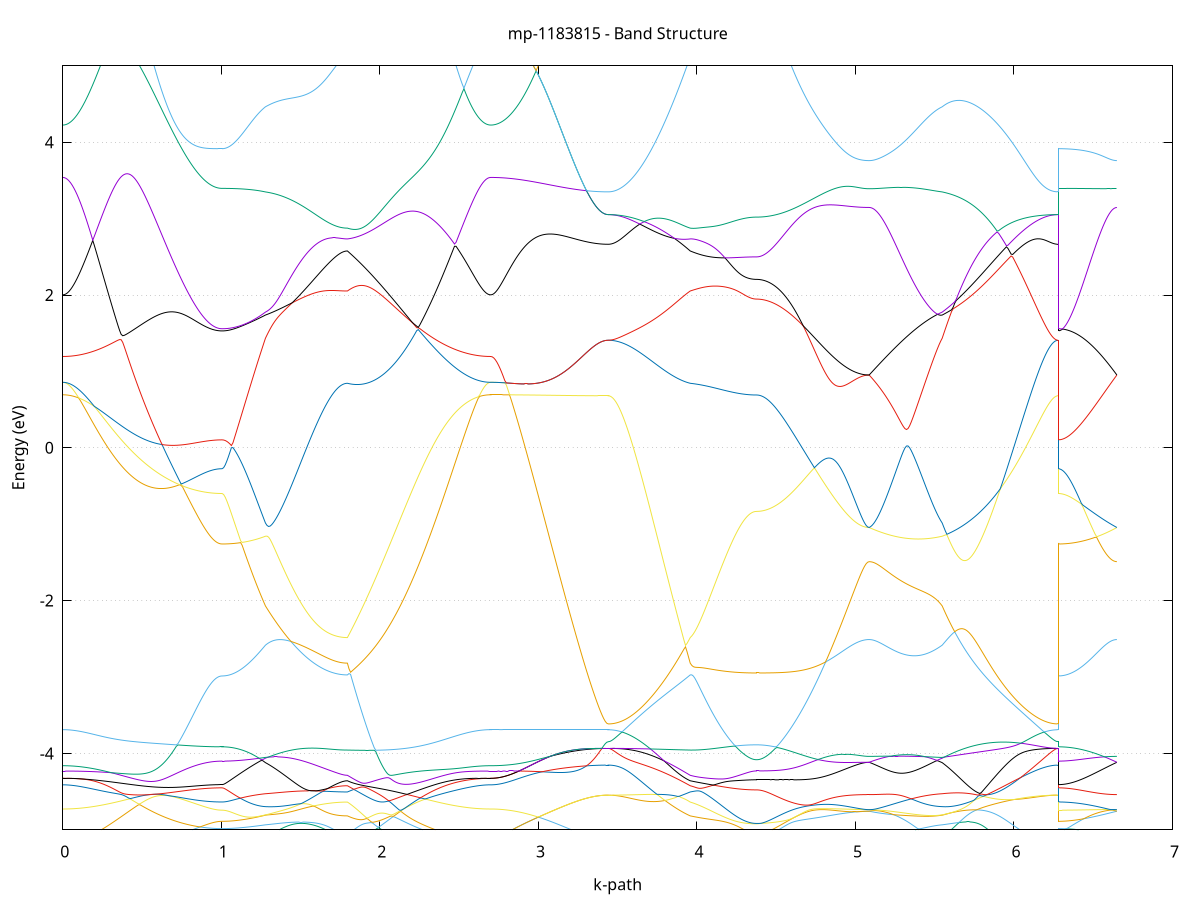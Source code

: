 set title 'mp-1183815 - Band Structure'
set xlabel 'k-path'
set ylabel 'Energy (eV)'
set grid y
set yrange [-5:5]
set terminal png size 800,600
set output 'mp-1183815_bands_gnuplot.png'
plot '-' using 1:2 with lines notitle, '-' using 1:2 with lines notitle, '-' using 1:2 with lines notitle, '-' using 1:2 with lines notitle, '-' using 1:2 with lines notitle, '-' using 1:2 with lines notitle, '-' using 1:2 with lines notitle, '-' using 1:2 with lines notitle, '-' using 1:2 with lines notitle, '-' using 1:2 with lines notitle, '-' using 1:2 with lines notitle, '-' using 1:2 with lines notitle, '-' using 1:2 with lines notitle, '-' using 1:2 with lines notitle, '-' using 1:2 with lines notitle, '-' using 1:2 with lines notitle, '-' using 1:2 with lines notitle, '-' using 1:2 with lines notitle, '-' using 1:2 with lines notitle, '-' using 1:2 with lines notitle, '-' using 1:2 with lines notitle, '-' using 1:2 with lines notitle, '-' using 1:2 with lines notitle, '-' using 1:2 with lines notitle, '-' using 1:2 with lines notitle, '-' using 1:2 with lines notitle, '-' using 1:2 with lines notitle, '-' using 1:2 with lines notitle, '-' using 1:2 with lines notitle, '-' using 1:2 with lines notitle, '-' using 1:2 with lines notitle, '-' using 1:2 with lines notitle, '-' using 1:2 with lines notitle, '-' using 1:2 with lines notitle, '-' using 1:2 with lines notitle, '-' using 1:2 with lines notitle, '-' using 1:2 with lines notitle, '-' using 1:2 with lines notitle, '-' using 1:2 with lines notitle, '-' using 1:2 with lines notitle, '-' using 1:2 with lines notitle, '-' using 1:2 with lines notitle, '-' using 1:2 with lines notitle, '-' using 1:2 with lines notitle, '-' using 1:2 with lines notitle, '-' using 1:2 with lines notitle, '-' using 1:2 with lines notitle, '-' using 1:2 with lines notitle, '-' using 1:2 with lines notitle, '-' using 1:2 with lines notitle, '-' using 1:2 with lines notitle, '-' using 1:2 with lines notitle, '-' using 1:2 with lines notitle, '-' using 1:2 with lines notitle, '-' using 1:2 with lines notitle, '-' using 1:2 with lines notitle, '-' using 1:2 with lines notitle, '-' using 1:2 with lines notitle, '-' using 1:2 with lines notitle, '-' using 1:2 with lines notitle, '-' using 1:2 with lines notitle, '-' using 1:2 with lines notitle, '-' using 1:2 with lines notitle, '-' using 1:2 with lines notitle
0.000000 -23.800420
0.009948 -23.800420
0.019896 -23.800420
0.029844 -23.800420
0.039792 -23.800420
0.049740 -23.800420
0.059688 -23.800420
0.069636 -23.800420
0.079584 -23.800420
0.089532 -23.800420
0.099480 -23.800420
0.109428 -23.800420
0.119376 -23.800420
0.129324 -23.800420
0.139272 -23.800420
0.149220 -23.800420
0.159168 -23.800520
0.169116 -23.800520
0.179064 -23.800520
0.189012 -23.800520
0.198960 -23.800520
0.208908 -23.800520
0.218856 -23.800520
0.228804 -23.800520
0.238752 -23.800520
0.248700 -23.800520
0.258648 -23.800520
0.268596 -23.800520
0.278544 -23.800520
0.288492 -23.800520
0.298440 -23.800520
0.308388 -23.800520
0.318336 -23.800520
0.328284 -23.800520
0.338232 -23.800520
0.348180 -23.800520
0.358128 -23.800520
0.368076 -23.800520
0.378024 -23.800520
0.387972 -23.800520
0.397920 -23.800520
0.407868 -23.800520
0.417816 -23.800520
0.427764 -23.800520
0.437712 -23.800520
0.447660 -23.800520
0.457608 -23.800520
0.467556 -23.800520
0.477504 -23.800520
0.487452 -23.800520
0.497400 -23.800520
0.507348 -23.800520
0.517296 -23.800520
0.527244 -23.800520
0.537192 -23.800520
0.547140 -23.800520
0.557088 -23.800520
0.567036 -23.800520
0.576984 -23.800520
0.586932 -23.800520
0.596880 -23.800520
0.606828 -23.800520
0.616776 -23.800520
0.626724 -23.800520
0.636672 -23.800520
0.646620 -23.800520
0.656568 -23.800520
0.666516 -23.800520
0.676464 -23.800520
0.686412 -23.800520
0.696360 -23.800520
0.706308 -23.800520
0.716256 -23.800520
0.726204 -23.800520
0.736152 -23.800520
0.746100 -23.800520
0.756048 -23.800520
0.765996 -23.800520
0.775944 -23.800520
0.785892 -23.800520
0.795840 -23.800520
0.805788 -23.800520
0.815736 -23.800520
0.825684 -23.800520
0.835632 -23.800520
0.845580 -23.800420
0.855528 -23.800420
0.865476 -23.800420
0.875424 -23.800420
0.885372 -23.800420
0.895320 -23.800420
0.905268 -23.800420
0.915216 -23.800420
0.925164 -23.800420
0.935112 -23.800420
0.945060 -23.800420
0.955008 -23.800420
0.964956 -23.800420
0.974904 -23.800420
0.984852 -23.800420
0.994799 -23.800420
1.004748 -23.800420
1.004748 -23.800420
1.014520 -23.800420
1.024293 -23.800420
1.034066 -23.800520
1.043839 -23.800520
1.053612 -23.800520
1.063384 -23.800620
1.073157 -23.800620
1.082930 -23.800720
1.092703 -23.800720
1.102476 -23.800820
1.112249 -23.800920
1.122021 -23.801020
1.131794 -23.801020
1.141567 -23.801120
1.151340 -23.801320
1.161113 -23.801420
1.170885 -23.801520
1.180658 -23.801620
1.190431 -23.801720
1.200204 -23.801920
1.209977 -23.802020
1.219750 -23.802220
1.229522 -23.802320
1.239295 -23.802520
1.249068 -23.802720
1.258841 -23.802820
1.268614 -23.803020
1.278386 -23.803220
1.278386 -23.803220
1.288328 -23.803320
1.298270 -23.803520
1.308212 -23.803620
1.318154 -23.803720
1.328095 -23.803920
1.338037 -23.804020
1.347979 -23.804220
1.357921 -23.804320
1.367862 -23.804420
1.377804 -23.804620
1.387746 -23.804720
1.397688 -23.804920
1.407629 -23.805020
1.417571 -23.805220
1.427513 -23.805320
1.437455 -23.805520
1.447396 -23.805620
1.457338 -23.805720
1.467280 -23.805920
1.477222 -23.806020
1.487164 -23.806120
1.497105 -23.806320
1.507047 -23.806420
1.516989 -23.806520
1.526931 -23.806720
1.536872 -23.806820
1.546814 -23.806920
1.556756 -23.807020
1.566698 -23.807120
1.576639 -23.807220
1.586581 -23.807320
1.596523 -23.807420
1.606465 -23.807520
1.616406 -23.807620
1.626348 -23.807720
1.636290 -23.807820
1.646232 -23.807920
1.656174 -23.808020
1.666115 -23.808020
1.676057 -23.808120
1.685999 -23.808220
1.695941 -23.808220
1.705882 -23.808320
1.715824 -23.808320
1.725766 -23.808420
1.735708 -23.808420
1.745649 -23.808420
1.755591 -23.808520
1.765533 -23.808520
1.775475 -23.808520
1.785417 -23.808520
1.795358 -23.808520
1.795358 -23.808520
1.805292 -23.808320
1.815225 -23.808120
1.825159 -23.807820
1.835093 -23.807620
1.845026 -23.807420
1.854960 -23.807220
1.864893 -23.807020
1.874827 -23.806820
1.884760 -23.806620
1.894694 -23.806420
1.904628 -23.806220
1.914561 -23.806020
1.924495 -23.805820
1.934428 -23.805620
1.944362 -23.805420
1.954296 -23.805220
1.964229 -23.805020
1.974163 -23.804820
1.984096 -23.804720
1.994030 -23.804520
2.003963 -23.804320
2.013897 -23.804220
2.023831 -23.804020
2.033764 -23.803820
2.043698 -23.803720
2.053631 -23.803520
2.063565 -23.803420
2.073498 -23.803320
2.083432 -23.803120
2.093366 -23.803020
2.103299 -23.802820
2.113233 -23.802720
2.123166 -23.802620
2.133100 -23.802520
2.143034 -23.802420
2.152967 -23.802320
2.162901 -23.802220
2.172834 -23.802120
2.182768 -23.802020
2.192701 -23.801920
2.202635 -23.801820
2.212569 -23.801720
2.222502 -23.801620
2.232436 -23.801520
2.242369 -23.801520
2.252303 -23.801420
2.262236 -23.801320
2.272170 -23.801320
2.282104 -23.801220
2.292037 -23.801120
2.301971 -23.801120
2.311904 -23.801020
2.321838 -23.801020
2.331772 -23.800920
2.341705 -23.800920
2.351639 -23.800820
2.361572 -23.800820
2.371506 -23.800820
2.381439 -23.800720
2.391373 -23.800720
2.401307 -23.800720
2.411240 -23.800720
2.421174 -23.800620
2.431107 -23.800620
2.441041 -23.800620
2.450974 -23.800620
2.460908 -23.800620
2.470842 -23.800520
2.480775 -23.800520
2.490709 -23.800520
2.500642 -23.800520
2.510576 -23.800520
2.520510 -23.800520
2.530443 -23.800520
2.540377 -23.800520
2.550310 -23.800520
2.560244 -23.800520
2.570177 -23.800520
2.580111 -23.800420
2.590045 -23.800420
2.599978 -23.800420
2.609912 -23.800420
2.619845 -23.800420
2.629779 -23.800420
2.639712 -23.800420
2.649646 -23.800420
2.659580 -23.800420
2.669513 -23.800420
2.679447 -23.800420
2.689380 -23.800420
2.699314 -23.800420
2.699314 -23.800420
2.709201 -23.800420
2.719088 -23.800520
2.728975 -23.800520
2.738863 -23.800520
2.748750 -23.800620
2.758637 -23.800720
2.768524 -23.800820
2.778411 -23.800920
2.788298 -23.801020
2.798185 -23.801120
2.808073 -23.801320
2.817960 -23.801420
2.827847 -23.801620
2.837734 -23.801820
2.847621 -23.801920
2.857508 -23.802120
2.867396 -23.802420
2.877283 -23.802620
2.887170 -23.802820
2.897057 -23.803120
2.906944 -23.803320
2.916831 -23.803620
2.926718 -23.803820
2.936606 -23.804120
2.946493 -23.804420
2.956380 -23.804720
2.966267 -23.805020
2.976154 -23.805320
2.986041 -23.805620
2.995928 -23.805920
3.005816 -23.806220
3.015703 -23.806620
3.025590 -23.806920
3.035477 -23.807220
3.045364 -23.807520
3.055251 -23.807920
3.065139 -23.808220
3.075026 -23.808520
3.084913 -23.808920
3.094800 -23.809220
3.104687 -23.809520
3.114574 -23.809820
3.124461 -23.810220
3.134349 -23.810520
3.144236 -23.810820
3.154123 -23.811120
3.164010 -23.811420
3.173897 -23.811720
3.183784 -23.812020
3.193672 -23.812320
3.203559 -23.812620
3.213446 -23.812920
3.223333 -23.813120
3.233220 -23.813420
3.243107 -23.813620
3.252994 -23.813920
3.262882 -23.814120
3.272769 -23.814320
3.282656 -23.814520
3.292543 -23.814720
3.302430 -23.814920
3.312317 -23.815120
3.322204 -23.815320
3.332092 -23.815420
3.341979 -23.815620
3.351866 -23.815720
3.361753 -23.815820
3.371640 -23.815920
3.381527 -23.816020
3.391415 -23.816120
3.401302 -23.816120
3.411189 -23.816220
3.421076 -23.816220
3.430963 -23.816220
3.440850 -23.816220
3.440850 -23.816220
3.450792 -23.816220
3.460734 -23.816220
3.470676 -23.816220
3.480617 -23.816220
3.490559 -23.816120
3.500501 -23.816120
3.510443 -23.816020
3.520384 -23.816020
3.530326 -23.815920
3.540268 -23.815920
3.550210 -23.815820
3.560151 -23.815720
3.570093 -23.815620
3.580035 -23.815520
3.589977 -23.815420
3.599919 -23.815320
3.609860 -23.815220
3.619802 -23.815120
3.629744 -23.814920
3.639686 -23.814820
3.649627 -23.814720
3.659569 -23.814520
3.669511 -23.814420
3.679453 -23.814220
3.689394 -23.814020
3.699336 -23.813920
3.709278 -23.813720
3.719220 -23.813520
3.729161 -23.813320
3.739103 -23.813220
3.749045 -23.813020
3.758987 -23.812820
3.768929 -23.812620
3.778870 -23.812420
3.788812 -23.812220
3.798754 -23.812020
3.808696 -23.811820
3.818637 -23.811620
3.828579 -23.811320
3.838521 -23.811120
3.848463 -23.810920
3.858404 -23.810720
3.868346 -23.810520
3.878288 -23.810320
3.888230 -23.810020
3.898172 -23.809820
3.908113 -23.809620
3.918055 -23.809420
3.927997 -23.809220
3.937939 -23.808920
3.947880 -23.808720
3.957822 -23.808520
3.957822 -23.808520
3.967780 -23.808420
3.977737 -23.808320
3.987695 -23.808220
3.997653 -23.808120
4.007610 -23.808020
4.017568 -23.807920
4.027525 -23.807820
4.037483 -23.807720
4.047441 -23.807520
4.057398 -23.807420
4.067356 -23.807320
4.077314 -23.807320
4.087271 -23.807220
4.097229 -23.807120
4.107186 -23.807020
4.117144 -23.806920
4.127102 -23.806820
4.137059 -23.806820
4.147017 -23.806720
4.156975 -23.806620
4.166932 -23.806620
4.176890 -23.806520
4.186847 -23.806520
4.196805 -23.806420
4.206763 -23.806420
4.216720 -23.806420
4.226678 -23.806420
4.236636 -23.806320
4.246593 -23.806320
4.256551 -23.806320
4.266508 -23.806320
4.276466 -23.806320
4.286424 -23.806320
4.296381 -23.806320
4.306339 -23.806320
4.316297 -23.806220
4.326254 -23.806220
4.336212 -23.806220
4.346169 -23.806220
4.356127 -23.806220
4.366085 -23.806220
4.376042 -23.806220
4.376042 -23.806220
4.385910 -23.806220
4.395777 -23.806220
4.405645 -23.806220
4.415513 -23.806220
4.425380 -23.806220
4.435248 -23.806120
4.445115 -23.806120
4.454983 -23.806020
4.464850 -23.806020
4.474718 -23.805920
4.484585 -23.805920
4.494453 -23.805820
4.504321 -23.805720
4.514188 -23.805720
4.524056 -23.805620
4.533923 -23.805520
4.543791 -23.805420
4.553658 -23.805320
4.563526 -23.805220
4.573393 -23.805120
4.583261 -23.805020
4.593128 -23.804920
4.602996 -23.804820
4.612864 -23.804720
4.622731 -23.804620
4.632599 -23.804520
4.642466 -23.804320
4.652334 -23.804220
4.662201 -23.804120
4.672069 -23.804020
4.681936 -23.803820
4.691804 -23.803720
4.701672 -23.803620
4.711539 -23.803520
4.721407 -23.803320
4.731274 -23.803220
4.741142 -23.803120
4.751009 -23.803020
4.760877 -23.802820
4.770744 -23.802720
4.780612 -23.802620
4.790480 -23.802520
4.800347 -23.802420
4.810215 -23.802220
4.820082 -23.802120
4.829950 -23.802020
4.839817 -23.801920
4.849685 -23.801820
4.859552 -23.801720
4.869420 -23.801620
4.879287 -23.801520
4.889155 -23.801420
4.899023 -23.801320
4.908890 -23.801220
4.918758 -23.801120
4.928625 -23.801120
4.938493 -23.801020
4.948360 -23.800920
4.958228 -23.800920
4.968095 -23.800820
4.977963 -23.800720
4.987831 -23.800720
4.997698 -23.800620
5.007566 -23.800620
5.017433 -23.800620
5.027301 -23.800520
5.037168 -23.800520
5.047036 -23.800520
5.056903 -23.800520
5.066771 -23.800420
5.076639 -23.800420
5.086506 -23.800420
5.086506 -23.800420
5.096311 -23.800420
5.106115 -23.800420
5.115920 -23.800420
5.125724 -23.800420
5.135529 -23.800520
5.145333 -23.800520
5.155138 -23.800520
5.164942 -23.800520
5.174747 -23.800520
5.184551 -23.800520
5.194356 -23.800620
5.204160 -23.800620
5.213965 -23.800620
5.223769 -23.800620
5.233574 -23.800720
5.243378 -23.800720
5.253183 -23.800820
5.262987 -23.800820
5.272792 -23.800820
5.282596 -23.800920
5.292401 -23.800920
5.302205 -23.801020
5.312010 -23.801120
5.321814 -23.801120
5.331619 -23.801220
5.341423 -23.801220
5.351228 -23.801320
5.361032 -23.801420
5.370837 -23.801520
5.380641 -23.801520
5.390446 -23.801620
5.400250 -23.801720
5.410055 -23.801820
5.419859 -23.801920
5.429664 -23.802020
5.439468 -23.802120
5.449273 -23.802220
5.459077 -23.802220
5.468882 -23.802320
5.478686 -23.802420
5.488491 -23.802520
5.498295 -23.802720
5.508100 -23.802820
5.517904 -23.802920
5.527709 -23.803020
5.537513 -23.803120
5.547318 -23.803220
5.547318 -23.803220
5.557197 -23.803420
5.567077 -23.803620
5.576957 -23.803820
5.586837 -23.804020
5.596717 -23.804220
5.606597 -23.804420
5.616477 -23.804620
5.626356 -23.804820
5.636236 -23.805120
5.646116 -23.805320
5.655996 -23.805520
5.665876 -23.805720
5.675756 -23.806020
5.685635 -23.806220
5.695515 -23.806420
5.705395 -23.806720
5.715275 -23.806920
5.725155 -23.807220
5.735035 -23.807420
5.744915 -23.807620
5.754794 -23.807920
5.764674 -23.808120
5.774554 -23.808420
5.784434 -23.808620
5.794314 -23.808920
5.804194 -23.809120
5.814073 -23.809420
5.823953 -23.809620
5.833833 -23.809820
5.843713 -23.810120
5.853593 -23.810320
5.863473 -23.810520
5.873353 -23.810820
5.883232 -23.811020
5.893112 -23.811220
5.902992 -23.811520
5.912872 -23.811720
5.922752 -23.811920
5.932632 -23.812120
5.942511 -23.812320
5.952391 -23.812520
5.962271 -23.812720
5.972151 -23.812920
5.982031 -23.813120
5.991911 -23.813320
6.001791 -23.813520
6.011670 -23.813720
6.021550 -23.813920
6.031430 -23.814020
6.041310 -23.814220
6.051190 -23.814420
6.061070 -23.814520
6.070949 -23.814720
6.080829 -23.814820
6.090709 -23.814920
6.100589 -23.815120
6.110469 -23.815220
6.120349 -23.815320
6.130229 -23.815420
6.140108 -23.815520
6.149988 -23.815620
6.159868 -23.815720
6.169748 -23.815820
6.179628 -23.815920
6.189508 -23.815920
6.199387 -23.816020
6.209267 -23.816020
6.219147 -23.816120
6.229027 -23.816120
6.238907 -23.816220
6.248787 -23.816220
6.258667 -23.816220
6.268546 -23.816220
6.278426 -23.816220
6.278426 -23.800420
6.288183 -23.800420
6.297940 -23.800420
6.307697 -23.800420
6.317454 -23.800420
6.327211 -23.800420
6.336969 -23.800420
6.346726 -23.800420
6.356483 -23.800420
6.366240 -23.800420
6.375997 -23.800420
6.385754 -23.800420
6.395511 -23.800420
6.405268 -23.800420
6.415025 -23.800420
6.424782 -23.800420
6.434539 -23.800420
6.444296 -23.800420
6.454053 -23.800420
6.463810 -23.800420
6.473567 -23.800420
6.483324 -23.800420
6.493081 -23.800420
6.502839 -23.800420
6.512596 -23.800420
6.522353 -23.800420
6.532110 -23.800420
6.541867 -23.800420
6.551624 -23.800420
6.561381 -23.800420
6.571138 -23.800420
6.580895 -23.800420
6.590652 -23.800420
6.600409 -23.800420
6.610166 -23.800420
6.619923 -23.800420
6.629680 -23.800420
6.639437 -23.800420
6.649194 -23.800420
e
0.000000 -23.749020
0.009948 -23.749020
0.019896 -23.749120
0.029844 -23.749220
0.039792 -23.749320
0.049740 -23.749420
0.059688 -23.749620
0.069636 -23.749820
0.079584 -23.750020
0.089532 -23.750320
0.099480 -23.750620
0.109428 -23.750920
0.119376 -23.751220
0.129324 -23.751620
0.139272 -23.752020
0.149220 -23.752420
0.159168 -23.752820
0.169116 -23.753320
0.179064 -23.753820
0.189012 -23.754320
0.198960 -23.754820
0.208908 -23.755420
0.218856 -23.756020
0.228804 -23.756620
0.238752 -23.757220
0.248700 -23.757820
0.258648 -23.758420
0.268596 -23.759120
0.278544 -23.759720
0.288492 -23.760420
0.298440 -23.761120
0.308388 -23.761820
0.318336 -23.762520
0.328284 -23.763220
0.338232 -23.763920
0.348180 -23.764620
0.358128 -23.765320
0.368076 -23.766020
0.378024 -23.766720
0.387972 -23.767520
0.397920 -23.768220
0.407868 -23.768920
0.417816 -23.769620
0.427764 -23.770320
0.437712 -23.771020
0.447660 -23.771720
0.457608 -23.772420
0.467556 -23.773120
0.477504 -23.773720
0.487452 -23.774420
0.497400 -23.775020
0.507348 -23.775720
0.517296 -23.776320
0.527244 -23.776920
0.537192 -23.777520
0.547140 -23.778120
0.557088 -23.778720
0.567036 -23.779320
0.576984 -23.779820
0.586932 -23.780320
0.596880 -23.780920
0.606828 -23.781420
0.616776 -23.781920
0.626724 -23.782320
0.636672 -23.782820
0.646620 -23.783220
0.656568 -23.783720
0.666516 -23.784120
0.676464 -23.784520
0.686412 -23.784920
0.696360 -23.785220
0.706308 -23.785620
0.716256 -23.785920
0.726204 -23.786220
0.736152 -23.786620
0.746100 -23.786820
0.756048 -23.787120
0.765996 -23.787420
0.775944 -23.787620
0.785892 -23.787920
0.795840 -23.788120
0.805788 -23.788320
0.815736 -23.788520
0.825684 -23.788720
0.835632 -23.788920
0.845580 -23.789020
0.855528 -23.789220
0.865476 -23.789320
0.875424 -23.789520
0.885372 -23.789620
0.895320 -23.789720
0.905268 -23.789820
0.915216 -23.789920
0.925164 -23.790020
0.935112 -23.790020
0.945060 -23.790120
0.955008 -23.790120
0.964956 -23.790220
0.974904 -23.790220
0.984852 -23.790220
0.994799 -23.790220
1.004748 -23.790220
1.004748 -23.790220
1.014520 -23.790220
1.024293 -23.790220
1.034066 -23.790220
1.043839 -23.790120
1.053612 -23.790020
1.063384 -23.789920
1.073157 -23.789820
1.082930 -23.789620
1.092703 -23.789520
1.102476 -23.789320
1.112249 -23.789120
1.122021 -23.788820
1.131794 -23.788620
1.141567 -23.788320
1.151340 -23.788120
1.161113 -23.787820
1.170885 -23.787520
1.180658 -23.787120
1.190431 -23.786820
1.200204 -23.786420
1.209977 -23.786120
1.219750 -23.785720
1.229522 -23.785320
1.239295 -23.784820
1.249068 -23.784420
1.258841 -23.783920
1.268614 -23.783520
1.278386 -23.783020
1.278386 -23.783020
1.288328 -23.782720
1.298270 -23.782420
1.308212 -23.782220
1.318154 -23.782120
1.328095 -23.782020
1.338037 -23.782020
1.347979 -23.782020
1.357921 -23.782020
1.367862 -23.782120
1.377804 -23.782220
1.387746 -23.782320
1.397688 -23.782420
1.407629 -23.782520
1.417571 -23.782720
1.427513 -23.782820
1.437455 -23.782920
1.447396 -23.783120
1.457338 -23.783220
1.467280 -23.783420
1.477222 -23.783520
1.487164 -23.783720
1.497105 -23.783820
1.507047 -23.784020
1.516989 -23.784120
1.526931 -23.784320
1.536872 -23.784420
1.546814 -23.784620
1.556756 -23.784720
1.566698 -23.784820
1.576639 -23.785020
1.586581 -23.785120
1.596523 -23.785220
1.606465 -23.785420
1.616406 -23.785520
1.626348 -23.785620
1.636290 -23.785720
1.646232 -23.785820
1.656174 -23.785920
1.666115 -23.786020
1.676057 -23.786120
1.685999 -23.786120
1.695941 -23.786220
1.705882 -23.786320
1.715824 -23.786320
1.725766 -23.786420
1.735708 -23.786420
1.745649 -23.786520
1.755591 -23.786520
1.765533 -23.786520
1.775475 -23.786520
1.785417 -23.786620
1.795358 -23.786620
1.795358 -23.786620
1.805292 -23.787320
1.815225 -23.788120
1.825159 -23.788820
1.835093 -23.789520
1.845026 -23.790120
1.854960 -23.790720
1.864893 -23.791320
1.874827 -23.791820
1.884760 -23.792320
1.894694 -23.792720
1.904628 -23.793120
1.914561 -23.793520
1.924495 -23.793820
1.934428 -23.794120
1.944362 -23.794420
1.954296 -23.794620
1.964229 -23.794720
1.974163 -23.794820
1.984096 -23.794920
1.994030 -23.794920
2.003963 -23.794920
2.013897 -23.794820
2.023831 -23.794720
2.033764 -23.794520
2.043698 -23.794320
2.053631 -23.794120
2.063565 -23.793820
2.073498 -23.793520
2.083432 -23.793120
2.093366 -23.792720
2.103299 -23.792220
2.113233 -23.791720
2.123166 -23.791220
2.133100 -23.790620
2.143034 -23.790020
2.152967 -23.789420
2.162901 -23.788720
2.172834 -23.788020
2.182768 -23.787320
2.192701 -23.786520
2.202635 -23.785720
2.212569 -23.784920
2.222502 -23.784020
2.232436 -23.783120
2.242369 -23.782320
2.252303 -23.781320
2.262236 -23.780420
2.272170 -23.779520
2.282104 -23.778520
2.292037 -23.777520
2.301971 -23.776520
2.311904 -23.775520
2.321838 -23.774520
2.331772 -23.773520
2.341705 -23.772520
2.351639 -23.771520
2.361572 -23.770520
2.371506 -23.769520
2.381439 -23.768520
2.391373 -23.767520
2.401307 -23.766520
2.411240 -23.765520
2.421174 -23.764520
2.431107 -23.763620
2.441041 -23.762620
2.450974 -23.761720
2.460908 -23.760820
2.470842 -23.760020
2.480775 -23.759120
2.490709 -23.758320
2.500642 -23.757520
2.510576 -23.756720
2.520510 -23.756020
2.530443 -23.755220
2.540377 -23.754620
2.550310 -23.753920
2.560244 -23.753320
2.570177 -23.752720
2.580111 -23.752220
2.590045 -23.751720
2.599978 -23.751220
2.609912 -23.750820
2.619845 -23.750520
2.629779 -23.750120
2.639712 -23.749820
2.649646 -23.749620
2.659580 -23.749420
2.669513 -23.749220
2.679447 -23.749120
2.689380 -23.749020
2.699314 -23.749020
2.699314 -23.749020
2.709201 -23.749020
2.719088 -23.749020
2.728975 -23.749020
2.738863 -23.749020
2.748750 -23.749020
2.758637 -23.749020
2.768524 -23.749020
2.778411 -23.749020
2.788298 -23.749020
2.798185 -23.749020
2.808073 -23.749020
2.817960 -23.748920
2.827847 -23.748920
2.837734 -23.748920
2.847621 -23.748920
2.857508 -23.748920
2.867396 -23.748920
2.877283 -23.748820
2.887170 -23.748820
2.897057 -23.748820
2.906944 -23.748820
2.916831 -23.748720
2.926718 -23.748720
2.936606 -23.748720
2.946493 -23.748720
2.956380 -23.748620
2.966267 -23.748620
2.976154 -23.748620
2.986041 -23.748620
2.995928 -23.748520
3.005816 -23.748520
3.015703 -23.748520
3.025590 -23.748520
3.035477 -23.748420
3.045364 -23.748420
3.055251 -23.748420
3.065139 -23.748320
3.075026 -23.748320
3.084913 -23.748320
3.094800 -23.748320
3.104687 -23.748220
3.114574 -23.748220
3.124461 -23.748220
3.134349 -23.748120
3.144236 -23.748120
3.154123 -23.748120
3.164010 -23.748120
3.173897 -23.748020
3.183784 -23.748020
3.193672 -23.748020
3.203559 -23.748020
3.213446 -23.747920
3.223333 -23.747920
3.233220 -23.747920
3.243107 -23.747920
3.252994 -23.747820
3.262882 -23.747820
3.272769 -23.747820
3.282656 -23.747820
3.292543 -23.747820
3.302430 -23.747720
3.312317 -23.747720
3.322204 -23.747720
3.332092 -23.747720
3.341979 -23.747720
3.351866 -23.747720
3.361753 -23.747720
3.371640 -23.747720
3.381527 -23.747620
3.391415 -23.747620
3.401302 -23.747620
3.411189 -23.747620
3.421076 -23.747620
3.430963 -23.747620
3.440850 -23.747620
3.440850 -23.747620
3.450792 -23.747720
3.460734 -23.747720
3.470676 -23.747820
3.480617 -23.748020
3.490559 -23.748220
3.500501 -23.748420
3.510443 -23.748720
3.520384 -23.749120
3.530326 -23.749420
3.540268 -23.749920
3.550210 -23.750320
3.560151 -23.750820
3.570093 -23.751420
3.580035 -23.751920
3.589977 -23.752620
3.599919 -23.753220
3.609860 -23.753920
3.619802 -23.754620
3.629744 -23.755420
3.639686 -23.756120
3.649627 -23.757020
3.659569 -23.757820
3.669511 -23.758720
3.679453 -23.759520
3.689394 -23.760520
3.699336 -23.761420
3.709278 -23.762320
3.719220 -23.763320
3.729161 -23.764320
3.739103 -23.765320
3.749045 -23.766320
3.758987 -23.767320
3.768929 -23.768320
3.778870 -23.769320
3.788812 -23.770420
3.798754 -23.771420
3.808696 -23.772420
3.818637 -23.773520
3.828579 -23.774520
3.838521 -23.775520
3.848463 -23.776520
3.858404 -23.777520
3.868346 -23.778520
3.878288 -23.779520
3.888230 -23.780420
3.898172 -23.781420
3.908113 -23.782320
3.918055 -23.783220
3.927997 -23.784120
3.937939 -23.784920
3.947880 -23.785820
3.957822 -23.786620
3.957822 -23.786620
3.967780 -23.786920
3.977737 -23.787320
3.987695 -23.787620
3.997653 -23.788020
4.007610 -23.788320
4.017568 -23.788620
4.027525 -23.788920
4.037483 -23.789220
4.047441 -23.789520
4.057398 -23.789820
4.067356 -23.790020
4.077314 -23.790320
4.087271 -23.790520
4.097229 -23.790720
4.107186 -23.791020
4.117144 -23.791220
4.127102 -23.791420
4.137059 -23.791520
4.147017 -23.791720
4.156975 -23.791920
4.166932 -23.792020
4.176890 -23.792220
4.186847 -23.792320
4.196805 -23.792420
4.206763 -23.792520
4.216720 -23.792620
4.226678 -23.792720
4.236636 -23.792820
4.246593 -23.792920
4.256551 -23.792920
4.266508 -23.793020
4.276466 -23.793020
4.286424 -23.793120
4.296381 -23.793120
4.306339 -23.793120
4.316297 -23.793220
4.326254 -23.793220
4.336212 -23.793220
4.346169 -23.793220
4.356127 -23.793220
4.366085 -23.793220
4.376042 -23.793220
4.376042 -23.793220
4.385910 -23.793220
4.395777 -23.793220
4.405645 -23.793220
4.415513 -23.793220
4.425380 -23.793220
4.435248 -23.793120
4.445115 -23.793120
4.454983 -23.793020
4.464850 -23.793020
4.474718 -23.792920
4.484585 -23.792820
4.494453 -23.792820
4.504321 -23.792720
4.514188 -23.792620
4.524056 -23.792520
4.533923 -23.792420
4.543791 -23.792320
4.553658 -23.792220
4.563526 -23.792020
4.573393 -23.791920
4.583261 -23.791820
4.593128 -23.791720
4.602996 -23.791520
4.612864 -23.791420
4.622731 -23.791220
4.632599 -23.791120
4.642466 -23.790920
4.652334 -23.790820
4.662201 -23.790620
4.672069 -23.790520
4.681936 -23.790320
4.691804 -23.790120
4.701672 -23.790020
4.711539 -23.789820
4.721407 -23.789620
4.731274 -23.789520
4.741142 -23.789320
4.751009 -23.789120
4.760877 -23.788920
4.770744 -23.788820
4.780612 -23.788620
4.790480 -23.788420
4.800347 -23.788320
4.810215 -23.788120
4.820082 -23.787920
4.829950 -23.787820
4.839817 -23.787620
4.849685 -23.787520
4.859552 -23.787320
4.869420 -23.787220
4.879287 -23.787020
4.889155 -23.786920
4.899023 -23.786720
4.908890 -23.786620
4.918758 -23.786520
4.928625 -23.786420
4.938493 -23.786320
4.948360 -23.786220
4.958228 -23.786120
4.968095 -23.786020
4.977963 -23.785920
4.987831 -23.785820
4.997698 -23.785720
5.007566 -23.785720
5.017433 -23.785620
5.027301 -23.785620
5.037168 -23.785520
5.047036 -23.785520
5.056903 -23.785520
5.066771 -23.785420
5.076639 -23.785420
5.086506 -23.785420
5.086506 -23.785420
5.096311 -23.785620
5.106115 -23.785720
5.115920 -23.785920
5.125724 -23.786020
5.135529 -23.786120
5.145333 -23.786320
5.155138 -23.786420
5.164942 -23.786520
5.174747 -23.786620
5.184551 -23.786720
5.194356 -23.786820
5.204160 -23.786820
5.213965 -23.786920
5.223769 -23.787020
5.233574 -23.787020
5.243378 -23.787020
5.253183 -23.787120
5.262987 -23.787120
5.272792 -23.787120
5.282596 -23.787120
5.292401 -23.787120
5.302205 -23.787120
5.312010 -23.787020
5.321814 -23.787020
5.331619 -23.786920
5.341423 -23.786920
5.351228 -23.786820
5.361032 -23.786720
5.370837 -23.786620
5.380641 -23.786520
5.390446 -23.786420
5.400250 -23.786220
5.410055 -23.786120
5.419859 -23.785920
5.429664 -23.785820
5.439468 -23.785620
5.449273 -23.785420
5.459077 -23.785220
5.468882 -23.785020
5.478686 -23.784820
5.488491 -23.784620
5.498295 -23.784320
5.508100 -23.784120
5.517904 -23.783820
5.527709 -23.783620
5.537513 -23.783320
5.547318 -23.783020
5.547318 -23.783020
5.557197 -23.782520
5.567077 -23.782020
5.576957 -23.781520
5.586837 -23.780920
5.596717 -23.780420
5.606597 -23.779820
5.616477 -23.779320
5.626356 -23.778720
5.636236 -23.778120
5.646116 -23.777520
5.655996 -23.776920
5.665876 -23.776320
5.675756 -23.775720
5.685635 -23.775020
5.695515 -23.774420
5.705395 -23.773820
5.715275 -23.773120
5.725155 -23.772520
5.735035 -23.771820
5.744915 -23.771220
5.754794 -23.770720
5.764674 -23.770220
5.774554 -23.769720
5.784434 -23.769220
5.794314 -23.768720
5.804194 -23.768120
5.814073 -23.767620
5.823953 -23.767020
5.833833 -23.766520
5.843713 -23.765920
5.853593 -23.765320
5.863473 -23.764820
5.873353 -23.764220
5.883232 -23.763620
5.893112 -23.763020
5.902992 -23.762420
5.912872 -23.761820
5.922752 -23.761220
5.932632 -23.760720
5.942511 -23.760120
5.952391 -23.759520
5.962271 -23.758920
5.972151 -23.758320
5.982031 -23.757720
5.991911 -23.757220
6.001791 -23.756620
6.011670 -23.756120
6.021550 -23.755520
6.031430 -23.755020
6.041310 -23.754520
6.051190 -23.754020
6.061070 -23.753520
6.070949 -23.753020
6.080829 -23.752520
6.090709 -23.752120
6.100589 -23.751720
6.110469 -23.751220
6.120349 -23.750820
6.130229 -23.750520
6.140108 -23.750120
6.149988 -23.749820
6.159868 -23.749520
6.169748 -23.749220
6.179628 -23.748920
6.189508 -23.748720
6.199387 -23.748520
6.209267 -23.748320
6.219147 -23.748120
6.229027 -23.748020
6.238907 -23.747820
6.248787 -23.747720
6.258667 -23.747720
6.268546 -23.747620
6.278426 -23.747620
6.278426 -23.790220
6.288183 -23.790220
6.297940 -23.790220
6.307697 -23.790220
6.317454 -23.790220
6.327211 -23.790120
6.336969 -23.790120
6.346726 -23.790020
6.356483 -23.790020
6.366240 -23.789920
6.375997 -23.789820
6.385754 -23.789820
6.395511 -23.789720
6.405268 -23.789620
6.415025 -23.789520
6.424782 -23.789320
6.434539 -23.789220
6.444296 -23.789120
6.454053 -23.789020
6.463810 -23.788820
6.473567 -23.788720
6.483324 -23.788520
6.493081 -23.788420
6.502839 -23.788220
6.512596 -23.788120
6.522353 -23.787920
6.532110 -23.787720
6.541867 -23.787520
6.551624 -23.787420
6.561381 -23.787220
6.571138 -23.787020
6.580895 -23.786820
6.590652 -23.786620
6.600409 -23.786420
6.610166 -23.786220
6.619923 -23.786020
6.629680 -23.785820
6.639437 -23.785620
6.649194 -23.785420
e
0.000000 -23.749020
0.009948 -23.749020
0.019896 -23.749120
0.029844 -23.749120
0.039792 -23.749120
0.049740 -23.749220
0.059688 -23.749320
0.069636 -23.749420
0.079584 -23.749520
0.089532 -23.749720
0.099480 -23.749820
0.109428 -23.750020
0.119376 -23.750120
0.129324 -23.750320
0.139272 -23.750520
0.149220 -23.750720
0.159168 -23.751020
0.169116 -23.751220
0.179064 -23.751520
0.189012 -23.751820
0.198960 -23.752020
0.208908 -23.752320
0.218856 -23.752620
0.228804 -23.753020
0.238752 -23.753320
0.248700 -23.753620
0.258648 -23.754020
0.268596 -23.754420
0.278544 -23.754720
0.288492 -23.755120
0.298440 -23.755520
0.308388 -23.755920
0.318336 -23.756320
0.328284 -23.756720
0.338232 -23.757220
0.348180 -23.757620
0.358128 -23.758120
0.368076 -23.758520
0.378024 -23.759020
0.387972 -23.759420
0.397920 -23.759920
0.407868 -23.760420
0.417816 -23.760820
0.427764 -23.761320
0.437712 -23.761820
0.447660 -23.762320
0.457608 -23.762820
0.467556 -23.763220
0.477504 -23.763720
0.487452 -23.764220
0.497400 -23.764720
0.507348 -23.765220
0.517296 -23.765720
0.527244 -23.766220
0.537192 -23.766720
0.547140 -23.767220
0.557088 -23.767620
0.567036 -23.768120
0.576984 -23.768620
0.586932 -23.769120
0.596880 -23.769520
0.606828 -23.770020
0.616776 -23.770520
0.626724 -23.770920
0.636672 -23.771420
0.646620 -23.771820
0.656568 -23.772220
0.666516 -23.772720
0.676464 -23.773120
0.686412 -23.773520
0.696360 -23.773920
0.706308 -23.774320
0.716256 -23.774720
0.726204 -23.775120
0.736152 -23.775420
0.746100 -23.775820
0.756048 -23.776120
0.765996 -23.776520
0.775944 -23.776820
0.785892 -23.777120
0.795840 -23.777420
0.805788 -23.777720
0.815736 -23.778020
0.825684 -23.778220
0.835632 -23.778520
0.845580 -23.778720
0.855528 -23.778920
0.865476 -23.779120
0.875424 -23.779320
0.885372 -23.779520
0.895320 -23.779720
0.905268 -23.779820
0.915216 -23.780020
0.925164 -23.780120
0.935112 -23.780220
0.945060 -23.780320
0.955008 -23.780420
0.964956 -23.780520
0.974904 -23.780520
0.984852 -23.780620
0.994799 -23.780620
1.004748 -23.780620
1.004748 -23.780620
1.014520 -23.780620
1.024293 -23.780620
1.034066 -23.780620
1.043839 -23.780520
1.053612 -23.780520
1.063384 -23.780520
1.073157 -23.780520
1.082930 -23.780420
1.092703 -23.780420
1.102476 -23.780320
1.112249 -23.780320
1.122021 -23.780220
1.131794 -23.780120
1.141567 -23.780020
1.151340 -23.780020
1.161113 -23.779920
1.170885 -23.779820
1.180658 -23.779720
1.190431 -23.779520
1.200204 -23.779420
1.209977 -23.779320
1.219750 -23.779120
1.229522 -23.779020
1.239295 -23.778820
1.249068 -23.778620
1.258841 -23.778420
1.268614 -23.778220
1.278386 -23.778020
1.278386 -23.778020
1.288328 -23.777920
1.298270 -23.777620
1.308212 -23.777220
1.318154 -23.776820
1.328095 -23.776320
1.338037 -23.775820
1.347979 -23.775120
1.357921 -23.774520
1.367862 -23.773820
1.377804 -23.773120
1.387746 -23.772320
1.397688 -23.771620
1.407629 -23.770820
1.417571 -23.770020
1.427513 -23.769220
1.437455 -23.768420
1.447396 -23.767620
1.457338 -23.766820
1.467280 -23.766020
1.477222 -23.765220
1.487164 -23.764420
1.497105 -23.763620
1.507047 -23.762820
1.516989 -23.762020
1.526931 -23.761220
1.536872 -23.760520
1.546814 -23.759720
1.556756 -23.759020
1.566698 -23.758320
1.576639 -23.757620
1.586581 -23.757020
1.596523 -23.756320
1.606465 -23.755720
1.616406 -23.755120
1.626348 -23.754520
1.636290 -23.754020
1.646232 -23.753520
1.656174 -23.753020
1.666115 -23.752520
1.676057 -23.752120
1.685999 -23.751720
1.695941 -23.751320
1.705882 -23.751020
1.715824 -23.750720
1.725766 -23.750420
1.735708 -23.750220
1.745649 -23.750020
1.755591 -23.749820
1.765533 -23.749720
1.775475 -23.749620
1.785417 -23.749620
1.795358 -23.749520
1.795358 -23.749520
1.805292 -23.749620
1.815225 -23.749620
1.825159 -23.749720
1.835093 -23.749720
1.845026 -23.749720
1.854960 -23.749820
1.864893 -23.749820
1.874827 -23.749920
1.884760 -23.749920
1.894694 -23.749920
1.904628 -23.750020
1.914561 -23.750020
1.924495 -23.750020
1.934428 -23.750020
1.944362 -23.750120
1.954296 -23.750120
1.964229 -23.750120
1.974163 -23.750120
1.984096 -23.750120
1.994030 -23.750220
2.003963 -23.750220
2.013897 -23.750220
2.023831 -23.750220
2.033764 -23.750220
2.043698 -23.750220
2.053631 -23.750220
2.063565 -23.750220
2.073498 -23.750220
2.083432 -23.750220
2.093366 -23.750220
2.103299 -23.750220
2.113233 -23.750220
2.123166 -23.750220
2.133100 -23.750220
2.143034 -23.750220
2.152967 -23.750220
2.162901 -23.750220
2.172834 -23.750120
2.182768 -23.750120
2.192701 -23.750120
2.202635 -23.750120
2.212569 -23.750120
2.222502 -23.750020
2.232436 -23.750020
2.242369 -23.750020
2.252303 -23.750020
2.262236 -23.750020
2.272170 -23.749920
2.282104 -23.749920
2.292037 -23.749920
2.301971 -23.749920
2.311904 -23.749820
2.321838 -23.749820
2.331772 -23.749820
2.341705 -23.749720
2.351639 -23.749720
2.361572 -23.749720
2.371506 -23.749620
2.381439 -23.749620
2.391373 -23.749620
2.401307 -23.749620
2.411240 -23.749520
2.421174 -23.749520
2.431107 -23.749520
2.441041 -23.749420
2.450974 -23.749420
2.460908 -23.749420
2.470842 -23.749420
2.480775 -23.749320
2.490709 -23.749320
2.500642 -23.749320
2.510576 -23.749320
2.520510 -23.749220
2.530443 -23.749220
2.540377 -23.749220
2.550310 -23.749220
2.560244 -23.749220
2.570177 -23.749120
2.580111 -23.749120
2.590045 -23.749120
2.599978 -23.749120
2.609912 -23.749120
2.619845 -23.749120
2.629779 -23.749120
2.639712 -23.749120
2.649646 -23.749020
2.659580 -23.749020
2.669513 -23.749020
2.679447 -23.749020
2.689380 -23.749020
2.699314 -23.749020
2.699314 -23.749020
2.709201 -23.749020
2.719088 -23.749020
2.728975 -23.749020
2.738863 -23.749020
2.748750 -23.749020
2.758637 -23.749020
2.768524 -23.749020
2.778411 -23.749020
2.788298 -23.749020
2.798185 -23.749020
2.808073 -23.749020
2.817960 -23.748920
2.827847 -23.748920
2.837734 -23.748920
2.847621 -23.748920
2.857508 -23.748920
2.867396 -23.748920
2.877283 -23.748820
2.887170 -23.748820
2.897057 -23.748820
2.906944 -23.748820
2.916831 -23.748720
2.926718 -23.748720
2.936606 -23.748720
2.946493 -23.748720
2.956380 -23.748620
2.966267 -23.748620
2.976154 -23.748620
2.986041 -23.748620
2.995928 -23.748520
3.005816 -23.748520
3.015703 -23.748520
3.025590 -23.748520
3.035477 -23.748420
3.045364 -23.748420
3.055251 -23.748420
3.065139 -23.748320
3.075026 -23.748320
3.084913 -23.748320
3.094800 -23.748320
3.104687 -23.748220
3.114574 -23.748220
3.124461 -23.748220
3.134349 -23.748120
3.144236 -23.748120
3.154123 -23.748120
3.164010 -23.748120
3.173897 -23.748020
3.183784 -23.748020
3.193672 -23.748020
3.203559 -23.748020
3.213446 -23.747920
3.223333 -23.747920
3.233220 -23.747920
3.243107 -23.747920
3.252994 -23.747820
3.262882 -23.747820
3.272769 -23.747820
3.282656 -23.747820
3.292543 -23.747820
3.302430 -23.747720
3.312317 -23.747720
3.322204 -23.747720
3.332092 -23.747720
3.341979 -23.747720
3.351866 -23.747720
3.361753 -23.747720
3.371640 -23.747720
3.381527 -23.747620
3.391415 -23.747620
3.401302 -23.747620
3.411189 -23.747620
3.421076 -23.747620
3.430963 -23.747620
3.440850 -23.747620
3.440850 -23.747620
3.450792 -23.747620
3.460734 -23.747620
3.470676 -23.747620
3.480617 -23.747620
3.490559 -23.747720
3.500501 -23.747720
3.510443 -23.747720
3.520384 -23.747720
3.530326 -23.747720
3.540268 -23.747720
3.550210 -23.747820
3.560151 -23.747820
3.570093 -23.747820
3.580035 -23.747820
3.589977 -23.747920
3.599919 -23.747920
3.609860 -23.747920
3.619802 -23.748020
3.629744 -23.748020
3.639686 -23.748020
3.649627 -23.748120
3.659569 -23.748120
3.669511 -23.748120
3.679453 -23.748220
3.689394 -23.748220
3.699336 -23.748320
3.709278 -23.748320
3.719220 -23.748420
3.729161 -23.748420
3.739103 -23.748520
3.749045 -23.748520
3.758987 -23.748620
3.768929 -23.748620
3.778870 -23.748720
3.788812 -23.748720
3.798754 -23.748820
3.808696 -23.748820
3.818637 -23.748920
3.828579 -23.748920
3.838521 -23.749020
3.848463 -23.749020
3.858404 -23.749120
3.868346 -23.749120
3.878288 -23.749220
3.888230 -23.749220
3.898172 -23.749320
3.908113 -23.749320
3.918055 -23.749420
3.927997 -23.749420
3.937939 -23.749520
3.947880 -23.749520
3.957822 -23.749520
3.957822 -23.749520
3.967780 -23.749620
3.977737 -23.749620
3.987695 -23.749620
3.997653 -23.749620
4.007610 -23.749620
4.017568 -23.749720
4.027525 -23.749720
4.037483 -23.749720
4.047441 -23.749720
4.057398 -23.749720
4.067356 -23.749820
4.077314 -23.749820
4.087271 -23.749820
4.097229 -23.749820
4.107186 -23.749820
4.117144 -23.749920
4.127102 -23.749920
4.137059 -23.749920
4.147017 -23.749920
4.156975 -23.749920
4.166932 -23.750020
4.176890 -23.750020
4.186847 -23.750020
4.196805 -23.750020
4.206763 -23.750020
4.216720 -23.750020
4.226678 -23.750020
4.236636 -23.750120
4.246593 -23.750120
4.256551 -23.750120
4.266508 -23.750120
4.276466 -23.750120
4.286424 -23.750120
4.296381 -23.750120
4.306339 -23.750120
4.316297 -23.750120
4.326254 -23.750120
4.336212 -23.750120
4.346169 -23.750120
4.356127 -23.750120
4.366085 -23.750120
4.376042 -23.750120
4.376042 -23.750120
4.385910 -23.750220
4.395777 -23.750220
4.405645 -23.750320
4.415513 -23.750420
4.425380 -23.750620
4.435248 -23.750720
4.445115 -23.751020
4.454983 -23.751220
4.464850 -23.751520
4.474718 -23.751820
4.484585 -23.752120
4.494453 -23.752520
4.504321 -23.752920
4.514188 -23.753320
4.524056 -23.753820
4.533923 -23.754320
4.543791 -23.754820
4.553658 -23.755320
4.563526 -23.755920
4.573393 -23.756520
4.583261 -23.757120
4.593128 -23.757720
4.602996 -23.758320
4.612864 -23.759020
4.622731 -23.759720
4.632599 -23.760420
4.642466 -23.761120
4.652334 -23.761820
4.662201 -23.762520
4.672069 -23.763320
4.681936 -23.764020
4.691804 -23.764820
4.701672 -23.765520
4.711539 -23.766320
4.721407 -23.767120
4.731274 -23.767820
4.741142 -23.768620
4.751009 -23.769420
4.760877 -23.770120
4.770744 -23.770920
4.780612 -23.771620
4.790480 -23.772420
4.800347 -23.773120
4.810215 -23.773920
4.820082 -23.774620
4.829950 -23.775320
4.839817 -23.776020
4.849685 -23.776620
4.859552 -23.777320
4.869420 -23.777920
4.879287 -23.778520
4.889155 -23.779120
4.899023 -23.779720
4.908890 -23.780320
4.918758 -23.780820
4.928625 -23.781320
4.938493 -23.781820
4.948360 -23.782220
4.958228 -23.782720
4.968095 -23.783120
4.977963 -23.783420
4.987831 -23.783820
4.997698 -23.784120
5.007566 -23.784420
5.017433 -23.784620
5.027301 -23.784820
5.037168 -23.785020
5.047036 -23.785120
5.056903 -23.785320
5.066771 -23.785320
5.076639 -23.785420
5.086506 -23.785420
5.086506 -23.785420
5.096311 -23.785320
5.106115 -23.785120
5.115920 -23.784920
5.125724 -23.784720
5.135529 -23.784620
5.145333 -23.784420
5.155138 -23.784220
5.164942 -23.784120
5.174747 -23.783920
5.184551 -23.783720
5.194356 -23.783520
5.204160 -23.783320
5.213965 -23.783220
5.223769 -23.783020
5.233574 -23.782820
5.243378 -23.782620
5.253183 -23.782520
5.262987 -23.782320
5.272792 -23.782120
5.282596 -23.782020
5.292401 -23.781820
5.302205 -23.781620
5.312010 -23.781520
5.321814 -23.781320
5.331619 -23.781120
5.341423 -23.781020
5.351228 -23.780820
5.361032 -23.780720
5.370837 -23.780520
5.380641 -23.780320
5.390446 -23.780220
5.400250 -23.780120
5.410055 -23.779920
5.419859 -23.779820
5.429664 -23.779620
5.439468 -23.779520
5.449273 -23.779320
5.459077 -23.779220
5.468882 -23.779120
5.478686 -23.778920
5.488491 -23.778820
5.498295 -23.778720
5.508100 -23.778620
5.517904 -23.778420
5.527709 -23.778320
5.537513 -23.778220
5.547318 -23.778020
5.547318 -23.778020
5.557197 -23.777820
5.567077 -23.777620
5.576957 -23.777320
5.586837 -23.777120
5.596717 -23.776820
5.606597 -23.776520
5.616477 -23.776220
5.626356 -23.775920
5.636236 -23.775620
5.646116 -23.775320
5.655996 -23.774920
5.665876 -23.774520
5.675756 -23.774220
5.685635 -23.773820
5.695515 -23.773420
5.705395 -23.773020
5.715275 -23.772520
5.725155 -23.772120
5.735035 -23.771620
5.744915 -23.771220
5.754794 -23.770520
5.764674 -23.769920
5.774554 -23.769220
5.784434 -23.768520
5.794314 -23.767920
5.804194 -23.767220
5.814073 -23.766620
5.823953 -23.765920
5.833833 -23.765320
5.843713 -23.764620
5.853593 -23.764020
5.863473 -23.763320
5.873353 -23.762720
5.883232 -23.762120
5.893112 -23.761520
5.902992 -23.760820
5.912872 -23.760220
5.922752 -23.759620
5.932632 -23.759120
5.942511 -23.758520
5.952391 -23.757920
5.962271 -23.757320
5.972151 -23.756820
5.982031 -23.756320
5.991911 -23.755720
6.001791 -23.755220
6.011670 -23.754720
6.021550 -23.754220
6.031430 -23.753820
6.041310 -23.753320
6.051190 -23.752920
6.061070 -23.752420
6.070949 -23.752020
6.080829 -23.751620
6.090709 -23.751220
6.100589 -23.750920
6.110469 -23.750520
6.120349 -23.750220
6.130229 -23.749920
6.140108 -23.749620
6.149988 -23.749320
6.159868 -23.749120
6.169748 -23.748920
6.179628 -23.748720
6.189508 -23.748520
6.199387 -23.748320
6.209267 -23.748120
6.219147 -23.748020
6.229027 -23.747920
6.238907 -23.747820
6.248787 -23.747720
6.258667 -23.747720
6.268546 -23.747620
6.278426 -23.747620
6.278426 -23.780620
6.288183 -23.780620
6.297940 -23.780620
6.307697 -23.780620
6.317454 -23.780620
6.327211 -23.780720
6.336969 -23.780720
6.346726 -23.780820
6.356483 -23.780820
6.366240 -23.780920
6.375997 -23.781020
6.385754 -23.781120
6.395511 -23.781220
6.405268 -23.781320
6.415025 -23.781420
6.424782 -23.781520
6.434539 -23.781620
6.444296 -23.781720
6.454053 -23.781920
6.463810 -23.782020
6.473567 -23.782120
6.483324 -23.782320
6.493081 -23.782420
6.502839 -23.782620
6.512596 -23.782820
6.522353 -23.782920
6.532110 -23.783120
6.541867 -23.783320
6.551624 -23.783520
6.561381 -23.783720
6.571138 -23.783820
6.580895 -23.784020
6.590652 -23.784220
6.600409 -23.784420
6.610166 -23.784620
6.619923 -23.784820
6.629680 -23.785020
6.639437 -23.785220
6.649194 -23.785420
e
0.000000 -7.096220
0.009948 -7.095720
0.019896 -7.094220
0.029844 -7.091720
0.039792 -7.088320
0.049740 -7.083920
0.059688 -7.078420
0.069636 -7.072120
0.079584 -7.064720
0.089532 -7.056420
0.099480 -7.047120
0.109428 -7.036820
0.119376 -7.025620
0.129324 -7.013420
0.139272 -7.000320
0.149220 -6.986320
0.159168 -6.971320
0.169116 -6.955420
0.179064 -6.938620
0.189012 -6.920920
0.198960 -6.902320
0.208908 -6.882920
0.218856 -6.862620
0.228804 -6.841420
0.238752 -6.819320
0.248700 -6.796520
0.258648 -6.772820
0.268596 -6.748420
0.278544 -6.723120
0.288492 -6.697120
0.298440 -6.670420
0.308388 -6.642920
0.318336 -6.614820
0.328284 -6.585920
0.338232 -6.556420
0.348180 -6.526320
0.358128 -6.495520
0.368076 -6.464220
0.378024 -6.432320
0.387972 -6.399920
0.397920 -6.367120
0.407868 -6.333720
0.417816 -6.300020
0.427764 -6.265920
0.437712 -6.231520
0.447660 -6.196820
0.457608 -6.161920
0.467556 -6.126820
0.477504 -6.091620
0.487452 -6.056320
0.497400 -6.021120
0.507348 -5.986020
0.517296 -5.951120
0.527244 -5.916520
0.537192 -5.882520
0.547140 -5.849220
0.557088 -5.817020
0.567036 -5.786920
0.576984 -5.762820
0.586932 -5.754420
0.596880 -5.756220
0.606828 -5.761520
0.616776 -5.768520
0.626724 -5.776620
0.636672 -5.785620
0.646620 -5.795220
0.656568 -5.805220
0.666516 -5.815520
0.676464 -5.825920
0.686412 -5.836420
0.696360 -5.847020
0.706308 -5.857620
0.716256 -5.868020
0.726204 -5.878420
0.736152 -5.888720
0.746100 -5.898820
0.756048 -5.908720
0.765996 -5.918420
0.775944 -5.927820
0.785892 -5.937020
0.795840 -5.945920
0.805788 -5.954520
0.815736 -5.962820
0.825684 -5.970820
0.835632 -5.978420
0.845580 -5.985620
0.855528 -5.992520
0.865476 -5.999020
0.875424 -6.005120
0.885372 -6.010820
0.895320 -6.016120
0.905268 -6.021020
0.915216 -6.025420
0.925164 -6.029420
0.935112 -6.032920
0.945060 -6.036020
0.955008 -6.038620
0.964956 -6.040720
0.974904 -6.042420
0.984852 -6.043620
0.994799 -6.044320
1.004748 -6.044520
1.004748 -6.044520
1.014520 -6.044420
1.024293 -6.043920
1.034066 -6.043120
1.043839 -6.042020
1.053612 -6.040620
1.063384 -6.038920
1.073157 -6.036920
1.082930 -6.034620
1.092703 -6.032020
1.102476 -6.029020
1.112249 -6.025820
1.122021 -6.022320
1.131794 -6.018420
1.141567 -6.014320
1.151340 -6.009920
1.161113 -6.005120
1.170885 -6.000120
1.180658 -5.994820
1.190431 -5.989220
1.200204 -5.983320
1.209977 -5.977220
1.219750 -5.970720
1.229522 -5.964020
1.239295 -5.957020
1.249068 -5.949720
1.258841 -5.942220
1.268614 -5.934420
1.278386 -5.926320
1.278386 -5.926320
1.288328 -5.920220
1.298270 -5.913820
1.308212 -5.907020
1.318154 -5.899820
1.328095 -5.892220
1.338037 -5.884320
1.347979 -5.876020
1.357921 -5.867320
1.367862 -5.858320
1.377804 -5.848920
1.387746 -5.839220
1.397688 -5.829220
1.407629 -5.822020
1.417571 -5.815020
1.427513 -5.807820
1.437455 -5.800620
1.447396 -5.793320
1.457338 -5.785920
1.467280 -5.778620
1.477222 -5.771420
1.487164 -5.764220
1.497105 -5.757320
1.507047 -5.750620
1.516989 -5.744220
1.526931 -5.738220
1.536872 -5.732620
1.546814 -5.727520
1.556756 -5.723020
1.566698 -5.719020
1.576639 -5.715720
1.586581 -5.713020
1.596523 -5.710820
1.606465 -5.709220
1.616406 -5.708220
1.626348 -5.707620
1.636290 -5.707320
1.646232 -5.707420
1.656174 -5.707820
1.666115 -5.708420
1.676057 -5.709120
1.685999 -5.709920
1.695941 -5.710820
1.705882 -5.711620
1.715824 -5.712520
1.725766 -5.713320
1.735708 -5.714120
1.745649 -5.714820
1.755591 -5.716020
1.765533 -5.717520
1.775475 -5.718620
1.785417 -5.719220
1.795358 -5.719420
1.795358 -5.719420
1.805292 -5.710920
1.815225 -5.702720
1.825159 -5.694820
1.835093 -5.687220
1.845026 -5.680020
1.854960 -5.673220
1.864893 -5.666820
1.874827 -5.660920
1.884760 -5.655520
1.894694 -5.650620
1.904628 -5.646220
1.914561 -5.642420
1.924495 -5.639120
1.934428 -5.636520
1.944362 -5.634520
1.954296 -5.633120
1.964229 -5.632520
1.974163 -5.632620
1.984096 -5.633420
1.994030 -5.635220
2.003963 -5.637820
2.013897 -5.641520
2.023831 -5.646420
2.033764 -5.652520
2.043698 -5.660120
2.053631 -5.669320
2.063565 -5.680320
2.073498 -5.693320
2.083432 -5.708220
2.093366 -5.725220
2.103299 -5.744420
2.113233 -5.765520
2.123166 -5.788520
2.133100 -5.813320
2.143034 -5.839820
2.152967 -5.867820
2.162901 -5.897020
2.172834 -5.927420
2.182768 -5.958820
2.192701 -5.991020
2.202635 -6.023820
2.212569 -6.057220
2.222502 -6.091020
2.232436 -6.125120
2.242369 -6.159320
2.252303 -6.193620
2.262236 -6.227820
2.272170 -6.262020
2.282104 -6.296020
2.292037 -6.329720
2.301971 -6.363020
2.311904 -6.396020
2.321838 -6.428620
2.331772 -6.460720
2.341705 -6.492320
2.351639 -6.523320
2.361572 -6.553720
2.371506 -6.583520
2.381439 -6.612620
2.391373 -6.641020
2.401307 -6.668720
2.411240 -6.695720
2.421174 -6.721920
2.431107 -6.747420
2.441041 -6.772020
2.450974 -6.795820
2.460908 -6.818820
2.470842 -6.841020
2.480775 -6.862320
2.490709 -6.882720
2.500642 -6.902220
2.510576 -6.920920
2.520510 -6.938620
2.530443 -6.955520
2.540377 -6.971420
2.550310 -6.986420
2.560244 -7.000420
2.570177 -7.013520
2.580111 -7.025720
2.590045 -7.036920
2.599978 -7.047220
2.609912 -7.056420
2.619845 -7.064820
2.629779 -7.072120
2.639712 -7.078520
2.649646 -7.083920
2.659580 -7.088320
2.669513 -7.091820
2.679447 -7.094220
2.689380 -7.095720
2.699314 -7.096220
2.699314 -7.096220
2.709201 -7.095720
2.719088 -7.094220
2.728975 -7.091820
2.738863 -7.088420
2.748750 -7.084120
2.758637 -7.078720
2.768524 -7.072420
2.778411 -7.065220
2.788298 -7.057020
2.798185 -7.047820
2.808073 -7.037720
2.817960 -7.026620
2.827847 -7.014620
2.837734 -7.001620
2.847621 -6.987720
2.857508 -6.972920
2.867396 -6.957220
2.877283 -6.940520
2.887170 -6.922920
2.897057 -6.904520
2.906944 -6.885120
2.916831 -6.864920
2.926718 -6.843820
2.936606 -6.821820
2.946493 -6.799020
2.956380 -6.775420
2.966267 -6.750920
2.976154 -6.725620
2.986041 -6.699520
2.995928 -6.672720
3.005816 -6.645120
3.015703 -6.616720
3.025590 -6.587720
3.035477 -6.557920
3.045364 -6.527520
3.055251 -6.496420
3.065139 -6.464820
3.075026 -6.432620
3.084913 -6.399820
3.094800 -6.366520
3.104687 -6.332920
3.114574 -6.298820
3.124461 -6.264320
3.134349 -6.229720
3.144236 -6.194820
3.154123 -6.159820
3.164010 -6.124820
3.173897 -6.089920
3.183784 -6.055220
3.193672 -6.021020
3.203559 -5.987820
3.213446 -5.970320
3.223333 -5.976620
3.233220 -5.983720
3.243107 -5.990620
3.252994 -5.997420
3.262882 -6.004020
3.272769 -6.010220
3.282656 -6.016220
3.292543 -6.021920
3.302430 -6.027220
3.312317 -6.032220
3.322204 -6.036920
3.332092 -6.041320
3.341979 -6.045220
3.351866 -6.048920
3.361753 -6.052720
3.371640 -6.056420
3.381527 -6.059520
3.391415 -6.062220
3.401302 -6.064420
3.411189 -6.066120
3.421076 -6.067420
3.430963 -6.068120
3.440850 -6.068320
3.440850 -6.068320
3.450792 -6.068120
3.460734 -6.067620
3.470676 -6.066620
3.480617 -6.065320
3.490559 -6.063620
3.500501 -6.061620
3.510443 -6.059320
3.520384 -6.056620
3.530326 -6.053720
3.540268 -6.050420
3.550210 -6.046920
3.560151 -6.043120
3.570093 -6.038920
3.580035 -6.034520
3.589977 -6.029820
3.599919 -6.024720
3.609860 -6.019420
3.619802 -6.013820
3.629744 -6.008020
3.639686 -6.001820
3.649627 -5.995420
3.659569 -5.988820
3.669511 -5.981820
3.679453 -5.974620
3.689394 -5.967220
3.699336 -5.959620
3.709278 -5.951720
3.719220 -5.943620
3.729161 -5.935320
3.739103 -5.926820
3.749045 -5.918120
3.758987 -5.909220
3.768929 -5.900220
3.778870 -5.891020
3.788812 -5.881720
3.798754 -5.872320
3.808696 -5.862720
3.818637 -5.853120
3.828579 -5.843420
3.838521 -5.833620
3.848463 -5.823820
3.858404 -5.814020
3.868346 -5.804220
3.878288 -5.794320
3.888230 -5.784620
3.898172 -5.774920
3.908113 -5.765320
3.918055 -5.755720
3.927997 -5.746420
3.937939 -5.737220
3.947880 -5.728220
3.957822 -5.719420
3.957822 -5.719420
3.967780 -5.715320
3.977737 -5.710820
3.987695 -5.706020
3.997653 -5.700920
4.007610 -5.695620
4.017568 -5.690820
4.027525 -5.686020
4.037483 -5.681020
4.047441 -5.675820
4.057398 -5.670520
4.067356 -5.665220
4.077314 -5.659720
4.087271 -5.654120
4.097229 -5.648420
4.107186 -5.642620
4.117144 -5.636820
4.127102 -5.630920
4.137059 -5.625020
4.147017 -5.619020
4.156975 -5.613120
4.166932 -5.607220
4.176890 -5.601320
4.186847 -5.595520
4.196805 -5.589720
4.206763 -5.584020
4.216720 -5.578520
4.226678 -5.573120
4.236636 -5.567820
4.246593 -5.562820
4.256551 -5.558020
4.266508 -5.553420
4.276466 -5.549620
4.286424 -5.547220
4.296381 -5.545120
4.306339 -5.543220
4.316297 -5.541520
4.326254 -5.540120
4.336212 -5.538920
4.346169 -5.538020
4.356127 -5.537320
4.366085 -5.536920
4.376042 -5.536820
4.376042 -5.536820
4.385910 -5.536720
4.395777 -5.536420
4.405645 -5.536020
4.415513 -5.535820
4.425380 -5.540520
4.435248 -5.546120
4.445115 -5.552420
4.454983 -5.559420
4.464850 -5.566820
4.474718 -5.574720
4.484585 -5.583020
4.494453 -5.591520
4.504321 -5.600220
4.514188 -5.609120
4.524056 -5.618020
4.533923 -5.627020
4.543791 -5.636020
4.553658 -5.645020
4.563526 -5.653820
4.573393 -5.662620
4.583261 -5.671220
4.593128 -5.679720
4.602996 -5.688120
4.612864 -5.696320
4.622731 -5.704220
4.632599 -5.712020
4.642466 -5.719620
4.652334 -5.726920
4.662201 -5.734020
4.672069 -5.740920
4.681936 -5.747620
4.691804 -5.754020
4.701672 -5.760120
4.711539 -5.766020
4.721407 -5.771720
4.731274 -5.777120
4.741142 -5.782320
4.751009 -5.787220
4.760877 -5.791920
4.770744 -5.796320
4.780612 -5.800520
4.790480 -5.804420
4.800347 -5.808120
4.810215 -5.811520
4.820082 -5.814720
4.829950 -5.817720
4.839817 -5.820420
4.849685 -5.822920
4.859552 -5.825220
4.869420 -5.827220
4.879287 -5.829120
4.889155 -5.830720
4.899023 -5.832220
4.908890 -5.833420
4.918758 -5.834520
4.928625 -5.835420
4.938493 -5.836220
4.948360 -5.836720
4.958228 -5.837220
4.968095 -5.837520
4.977963 -5.837720
4.987831 -5.837820
4.997698 -5.837820
5.007566 -5.837720
5.017433 -5.837620
5.027301 -5.837520
5.037168 -5.837320
5.047036 -5.837220
5.056903 -5.837020
5.066771 -5.836920
5.076639 -5.836820
5.086506 -5.836820
5.086506 -5.836820
5.096311 -5.837720
5.106115 -5.840220
5.115920 -5.844220
5.125724 -5.849520
5.135529 -5.855720
5.145333 -5.862520
5.155138 -5.869820
5.164942 -5.877420
5.174747 -5.885120
5.184551 -5.892820
5.194356 -5.900520
5.204160 -5.908020
5.213965 -5.915220
5.223769 -5.922320
5.233574 -5.929020
5.243378 -5.935520
5.253183 -5.941520
5.262987 -5.947220
5.272792 -5.952520
5.282596 -5.957420
5.292401 -5.961920
5.302205 -5.966020
5.312010 -5.969620
5.321814 -5.972720
5.331619 -5.975420
5.341423 -5.977620
5.351228 -5.979420
5.361032 -5.980720
5.370837 -5.981520
5.380641 -5.981820
5.390446 -5.981720
5.400250 -5.981120
5.410055 -5.980120
5.419859 -5.978620
5.429664 -5.976620
5.439468 -5.974220
5.449273 -5.971420
5.459077 -5.968220
5.468882 -5.964620
5.478686 -5.960620
5.488491 -5.956320
5.498295 -5.951720
5.508100 -5.946820
5.517904 -5.941720
5.527709 -5.936520
5.537513 -5.931320
5.547318 -5.926320
5.547318 -5.926320
5.557197 -5.917920
5.567077 -5.909320
5.576957 -5.900320
5.586837 -5.891220
5.596717 -5.881820
5.606597 -5.872220
5.616477 -5.862320
5.626356 -5.852220
5.636236 -5.846520
5.646116 -5.841520
5.655996 -5.836620
5.665876 -5.831820
5.675756 -5.827220
5.685635 -5.822720
5.695515 -5.818320
5.705395 -5.814220
5.715275 -5.810320
5.725155 -5.806620
5.735035 -5.803220
5.744915 -5.800220
5.754794 -5.797520
5.764674 -5.795120
5.774554 -5.793120
5.784434 -5.791620
5.794314 -5.790520
5.804194 -5.789920
5.814073 -5.789820
5.823953 -5.790220
5.833833 -5.791120
5.843713 -5.792520
5.853593 -5.794420
5.863473 -5.796920
5.873353 -5.799820
5.883232 -5.803120
5.893112 -5.806920
5.902992 -5.814920
5.912872 -5.827020
5.922752 -5.838820
5.932632 -5.850520
5.942511 -5.861920
5.952391 -5.873120
5.962271 -5.884020
5.972151 -5.894720
5.982031 -5.905220
5.991911 -5.915320
6.001791 -5.925220
6.011670 -5.934820
6.021550 -5.944120
6.031430 -5.953220
6.041310 -5.961920
6.051190 -5.970320
6.061070 -5.978420
6.070949 -5.986220
6.080829 -5.993720
6.090709 -6.000820
6.100589 -6.007620
6.110469 -6.014120
6.120349 -6.020220
6.130229 -6.025920
6.140108 -6.031320
6.149988 -6.036420
6.159868 -6.041120
6.169748 -6.045420
6.179628 -6.049420
6.189508 -6.052920
6.199387 -6.056220
6.209267 -6.059020
6.219147 -6.061520
6.229027 -6.063620
6.238907 -6.065320
6.248787 -6.066620
6.258667 -6.067620
6.268546 -6.068120
6.278426 -6.068320
6.278426 -6.044520
6.288183 -6.044320
6.297940 -6.043820
6.307697 -6.042920
6.317454 -6.041620
6.327211 -6.039920
6.336969 -6.037920
6.346726 -6.035520
6.356483 -6.032820
6.366240 -6.029620
6.375997 -6.026220
6.385754 -6.022320
6.395511 -6.018120
6.405268 -6.013620
6.415025 -6.008720
6.424782 -6.003520
6.434539 -5.997920
6.444296 -5.992020
6.454053 -5.985720
6.463810 -5.979120
6.473567 -5.972220
6.483324 -5.965020
6.493081 -5.957520
6.502839 -5.949720
6.512596 -5.941620
6.522353 -5.933320
6.532110 -5.924720
6.541867 -5.915920
6.551624 -5.907020
6.561381 -5.897920
6.571138 -5.888820
6.580895 -5.879820
6.590652 -5.870920
6.600409 -5.862320
6.610166 -5.854320
6.619923 -5.847320
6.629680 -5.841820
6.639437 -5.838120
6.649194 -5.836820
e
0.000000 -6.062720
0.009948 -6.062520
0.019896 -6.061820
0.029844 -6.060820
0.039792 -6.059420
0.049740 -6.057520
0.059688 -6.055320
0.069636 -6.052720
0.079584 -6.049720
0.089532 -6.046420
0.099480 -6.042720
0.109428 -6.038820
0.119376 -6.034520
0.129324 -6.030020
0.139272 -6.025220
0.149220 -6.020320
0.159168 -6.015120
0.169116 -6.009720
0.179064 -6.004120
0.189012 -5.998420
0.198960 -5.992620
0.208908 -5.986620
0.218856 -5.980520
0.228804 -5.974320
0.238752 -5.968020
0.248700 -5.961620
0.258648 -5.955120
0.268596 -5.948520
0.278544 -5.941720
0.288492 -5.934920
0.298440 -5.927920
0.308388 -5.920920
0.318336 -5.913720
0.328284 -5.906520
0.338232 -5.899120
0.348180 -5.891720
0.358128 -5.884120
0.368076 -5.876520
0.378024 -5.868820
0.387972 -5.861020
0.397920 -5.853120
0.407868 -5.845220
0.417816 -5.837220
0.427764 -5.829220
0.437712 -5.821120
0.447660 -5.813120
0.457608 -5.805120
0.467556 -5.797220
0.477504 -5.789420
0.487452 -5.781720
0.497400 -5.774320
0.507348 -5.767220
0.517296 -5.760620
0.527244 -5.754520
0.537192 -5.749320
0.547140 -5.745020
0.557088 -5.741820
0.567036 -5.739320
0.576984 -5.734020
0.586932 -5.716920
0.596880 -5.693920
0.606828 -5.672220
0.616776 -5.653420
0.626724 -5.637520
0.636672 -5.624220
0.646620 -5.639920
0.656568 -5.655520
0.666516 -5.670920
0.676464 -5.686220
0.686412 -5.701320
0.696360 -5.716220
0.706308 -5.730920
0.716256 -5.745320
0.726204 -5.759420
0.736152 -5.773220
0.746100 -5.786720
0.756048 -5.799920
0.765996 -5.812720
0.775944 -5.825020
0.785892 -5.837020
0.795840 -5.848620
0.805788 -5.859720
0.815736 -5.870420
0.825684 -5.880620
0.835632 -5.890320
0.845580 -5.899620
0.855528 -5.908320
0.865476 -5.916520
0.875424 -5.924220
0.885372 -5.931420
0.895320 -5.938020
0.905268 -5.944120
0.915216 -5.949620
0.925164 -5.954620
0.935112 -5.959020
0.945060 -5.962820
0.955008 -5.966020
0.964956 -5.968620
0.974904 -5.970720
0.984852 -5.972220
0.994799 -5.973120
1.004748 -5.973420
1.004748 -5.973420
1.014520 -5.973220
1.024293 -5.972920
1.034066 -5.972320
1.043839 -5.971520
1.053612 -5.970520
1.063384 -5.969220
1.073157 -5.967720
1.082930 -5.966020
1.092703 -5.964020
1.102476 -5.961920
1.112249 -5.959520
1.122021 -5.957020
1.131794 -5.954220
1.141567 -5.951220
1.151340 -5.948020
1.161113 -5.944720
1.170885 -5.941220
1.180658 -5.937520
1.190431 -5.933620
1.200204 -5.929620
1.209977 -5.925420
1.219750 -5.921120
1.229522 -5.916620
1.239295 -5.912120
1.249068 -5.907420
1.258841 -5.902620
1.268614 -5.897720
1.278386 -5.892820
1.278386 -5.892820
1.288328 -5.889020
1.298270 -5.885020
1.308212 -5.880620
1.318154 -5.875920
1.328095 -5.871020
1.338037 -5.865720
1.347979 -5.860220
1.357921 -5.854420
1.367862 -5.848420
1.377804 -5.842120
1.387746 -5.835620
1.397688 -5.828920
1.407629 -5.818820
1.417571 -5.808020
1.427513 -5.797020
1.437455 -5.785620
1.447396 -5.773920
1.457338 -5.762020
1.467280 -5.749820
1.477222 -5.737320
1.487164 -5.724620
1.497105 -5.711820
1.507047 -5.698920
1.516989 -5.685920
1.526931 -5.673120
1.536872 -5.660720
1.546814 -5.649220
1.556756 -5.639620
1.566698 -5.633720
1.576639 -5.633020
1.586581 -5.636320
1.596523 -5.641720
1.606465 -5.647820
1.616406 -5.654220
1.626348 -5.660620
1.636290 -5.666820
1.646232 -5.672820
1.656174 -5.678620
1.666115 -5.684020
1.676057 -5.689120
1.685999 -5.693820
1.695941 -5.698120
1.705882 -5.702120
1.715824 -5.705720
1.725766 -5.708920
1.735708 -5.711720
1.745649 -5.714020
1.755591 -5.715320
1.765533 -5.715820
1.775475 -5.716120
1.785417 -5.716320
1.795358 -5.716420
1.795358 -5.716420
1.805292 -5.708320
1.815225 -5.700220
1.825159 -5.692020
1.835093 -5.683720
1.845026 -5.675420
1.854960 -5.667020
1.864893 -5.658520
1.874827 -5.650020
1.884760 -5.641520
1.894694 -5.632920
1.904628 -5.624220
1.914561 -5.615620
1.924495 -5.606920
1.934428 -5.598120
1.944362 -5.589420
1.954296 -5.580620
1.964229 -5.571820
1.974163 -5.563020
1.984096 -5.554220
1.994030 -5.545420
2.003963 -5.536620
2.013897 -5.537920
2.023831 -5.541720
2.033764 -5.546320
2.043698 -5.551620
2.053631 -5.557520
2.063565 -5.563920
2.073498 -5.570720
2.083432 -5.577720
2.093366 -5.585020
2.103299 -5.592420
2.113233 -5.599920
2.123166 -5.607620
2.133100 -5.615420
2.143034 -5.623520
2.152967 -5.631820
2.162901 -5.640220
2.172834 -5.649020
2.182768 -5.658020
2.192701 -5.667320
2.202635 -5.676820
2.212569 -5.686520
2.222502 -5.696520
2.232436 -5.706820
2.242369 -5.717220
2.252303 -5.727820
2.262236 -5.738520
2.272170 -5.749420
2.282104 -5.760420
2.292037 -5.771420
2.301971 -5.782520
2.311904 -5.793720
2.321838 -5.804820
2.331772 -5.816020
2.341705 -5.827120
2.351639 -5.838120
2.361572 -5.849020
2.371506 -5.859820
2.381439 -5.870520
2.391373 -5.881120
2.401307 -5.891420
2.411240 -5.901620
2.421174 -5.911620
2.431107 -5.921420
2.441041 -5.930920
2.450974 -5.940220
2.460908 -5.949320
2.470842 -5.958020
2.480775 -5.966520
2.490709 -5.974720
2.500642 -5.982520
2.510576 -5.990120
2.520510 -5.997320
2.530443 -6.004120
2.540377 -6.010720
2.550310 -6.016820
2.560244 -6.022620
2.570177 -6.028020
2.580111 -6.033120
2.590045 -6.037820
2.599978 -6.042120
2.609912 -6.045920
2.619845 -6.049420
2.629779 -6.052520
2.639712 -6.055220
2.649646 -6.057520
2.659580 -6.059420
2.669513 -6.060820
2.679447 -6.061920
2.689380 -6.062520
2.699314 -6.062720
2.699314 -6.062720
2.709201 -6.062520
2.719088 -6.062020
2.728975 -6.061120
2.738863 -6.059920
2.748750 -6.058420
2.758637 -6.056520
2.768524 -6.054320
2.778411 -6.051820
2.788298 -6.048920
2.798185 -6.045720
2.808073 -6.042220
2.817960 -6.038320
2.827847 -6.034220
2.837734 -6.029720
2.847621 -6.024920
2.857508 -6.019920
2.867396 -6.014520
2.877283 -6.008920
2.887170 -6.003020
2.897057 -5.996820
2.906944 -5.990320
2.916831 -5.983720
2.926718 -5.976820
2.936606 -5.969720
2.946493 -5.962420
2.956380 -5.955020
2.966267 -5.947420
2.976154 -5.939720
2.986041 -5.932020
2.995928 -5.924320
3.005816 -5.916620
3.015703 -5.909220
3.025590 -5.902120
3.035477 -5.895520
3.045364 -5.889720
3.055251 -5.884920
3.065139 -5.881720
3.075026 -5.880220
3.084913 -5.880620
3.094800 -5.882920
3.104687 -5.886920
3.114574 -5.892320
3.124461 -5.898620
3.134349 -5.905620
3.144236 -5.913120
3.154123 -5.920920
3.164010 -5.928820
3.173897 -5.936820
3.183784 -5.944720
3.193672 -5.952520
3.203559 -5.959720
3.213446 -5.951720
3.223333 -5.953020
3.233220 -5.963020
3.243107 -5.972520
3.252994 -5.981720
3.262882 -5.990420
3.272769 -5.998620
3.282656 -6.006520
3.292543 -6.013920
3.302430 -6.020820
3.312317 -6.027320
3.322204 -6.033320
3.332092 -6.038920
3.341979 -6.043920
3.351866 -6.048620
3.361753 -6.052120
3.371640 -6.055020
3.381527 -6.057520
3.391415 -6.059720
3.401302 -6.061420
3.411189 -6.062820
3.421076 -6.063820
3.430963 -6.064320
3.440850 -6.064520
3.440850 -6.064520
3.450792 -6.064320
3.460734 -6.063820
3.470676 -6.062820
3.480617 -6.061520
3.490559 -6.059720
3.500501 -6.057620
3.510443 -6.055020
3.520384 -6.051920
3.530326 -6.048520
3.540268 -6.044620
3.550210 -6.040320
3.560151 -6.035520
3.570093 -6.030420
3.580035 -6.024820
3.589977 -6.018920
3.599919 -6.012620
3.609860 -6.005920
3.619802 -5.998820
3.629744 -5.991420
3.639686 -5.983720
3.649627 -5.975620
3.659569 -5.967220
3.669511 -5.958520
3.679453 -5.949620
3.689394 -5.940320
3.699336 -5.930820
3.709278 -5.921020
3.719220 -5.910920
3.729161 -5.900720
3.739103 -5.890220
3.749045 -5.879620
3.758987 -5.868720
3.768929 -5.857720
3.778870 -5.846620
3.788812 -5.838320
3.798754 -5.832020
3.808696 -5.825720
3.818637 -5.819220
3.828579 -5.812620
3.838521 -5.805920
3.848463 -5.799020
3.858404 -5.792020
3.868346 -5.784920
3.878288 -5.777720
3.888230 -5.770420
3.898172 -5.763020
3.908113 -5.755420
3.918055 -5.747820
3.927997 -5.740120
3.937939 -5.732320
3.947880 -5.724420
3.957822 -5.716420
3.957822 -5.716420
3.967780 -5.712620
3.977737 -5.708620
3.987695 -5.704420
3.997653 -5.700020
4.007610 -5.695520
4.017568 -5.689920
4.027525 -5.684020
4.037483 -5.677820
4.047441 -5.671420
4.057398 -5.664820
4.067356 -5.658020
4.077314 -5.651120
4.087271 -5.644020
4.097229 -5.636920
4.107186 -5.629820
4.117144 -5.622820
4.127102 -5.615920
4.137059 -5.609320
4.147017 -5.603020
4.156975 -5.597020
4.166932 -5.591420
4.176890 -5.586120
4.186847 -5.581320
4.196805 -5.576720
4.206763 -5.572420
4.216720 -5.568520
4.226678 -5.564720
4.236636 -5.561220
4.246593 -5.558020
4.256551 -5.555020
4.266508 -5.552120
4.276466 -5.549120
4.286424 -5.545120
4.296381 -5.541520
4.306339 -5.538220
4.316297 -5.535320
4.326254 -5.532820
4.336212 -5.530720
4.346169 -5.529020
4.356127 -5.527820
4.366085 -5.527120
4.376042 -5.526920
4.376042 -5.526920
4.385910 -5.527520
4.395777 -5.529220
4.405645 -5.532020
4.415513 -5.535420
4.425380 -5.534620
4.435248 -5.533620
4.445115 -5.532520
4.454983 -5.531220
4.464850 -5.529920
4.474718 -5.528420
4.484585 -5.526920
4.494453 -5.525520
4.504321 -5.524020
4.514188 -5.522820
4.524056 -5.522020
4.533923 -5.521920
4.543791 -5.522820
4.553658 -5.525120
4.563526 -5.529120
4.573393 -5.534420
4.583261 -5.540820
4.593128 -5.547720
4.602996 -5.555120
4.612864 -5.562620
4.622731 -5.570220
4.632599 -5.577820
4.642466 -5.585320
4.652334 -5.592820
4.662201 -5.600120
4.672069 -5.607320
4.681936 -5.614320
4.691804 -5.621220
4.701672 -5.627920
4.711539 -5.634420
4.721407 -5.640720
4.731274 -5.646820
4.741142 -5.652820
4.751009 -5.658520
4.760877 -5.664020
4.770744 -5.669320
4.780612 -5.674420
4.790480 -5.679220
4.800347 -5.683920
4.810215 -5.688320
4.820082 -5.692520
4.829950 -5.696520
4.839817 -5.700320
4.849685 -5.703920
4.859552 -5.707220
4.869420 -5.710320
4.879287 -5.713220
4.889155 -5.715820
4.899023 -5.718320
4.908890 -5.720520
4.918758 -5.722520
4.928625 -5.724320
4.938493 -5.725820
4.948360 -5.727120
4.958228 -5.728320
4.968095 -5.729220
4.977963 -5.729920
4.987831 -5.730420
4.997698 -5.730720
5.007566 -5.730820
5.017433 -5.730720
5.027301 -5.730520
5.037168 -5.730120
5.047036 -5.729620
5.056903 -5.729020
5.066771 -5.728520
5.076639 -5.728220
5.086506 -5.728020
5.086506 -5.728020
5.096311 -5.737320
5.106115 -5.746320
5.115920 -5.754920
5.125724 -5.763220
5.135529 -5.771220
5.145333 -5.778820
5.155138 -5.786220
5.164942 -5.793320
5.174747 -5.800120
5.184551 -5.806620
5.194356 -5.813020
5.204160 -5.819020
5.213965 -5.824920
5.223769 -5.830520
5.233574 -5.835920
5.243378 -5.841020
5.253183 -5.846020
5.262987 -5.850720
5.272792 -5.855220
5.282596 -5.859520
5.292401 -5.863620
5.302205 -5.867520
5.312010 -5.871120
5.321814 -5.874620
5.331619 -5.877820
5.341423 -5.880920
5.351228 -5.883720
5.361032 -5.886320
5.370837 -5.888720
5.380641 -5.890920
5.390446 -5.892920
5.400250 -5.894620
5.410055 -5.896220
5.419859 -5.897620
5.429664 -5.898720
5.439468 -5.899720
5.449273 -5.900420
5.459077 -5.900920
5.468882 -5.901220
5.478686 -5.901320
5.488491 -5.901120
5.498295 -5.900720
5.508100 -5.899920
5.517904 -5.898920
5.527709 -5.897420
5.537513 -5.895420
5.547318 -5.892820
5.547318 -5.892820
5.557197 -5.887720
5.567077 -5.882620
5.576957 -5.877420
5.586837 -5.872320
5.596717 -5.867120
5.606597 -5.861920
5.616477 -5.856720
5.626356 -5.851620
5.636236 -5.841920
5.646116 -5.831420
5.655996 -5.820720
5.665876 -5.809820
5.675756 -5.798720
5.685635 -5.787420
5.695515 -5.775920
5.705395 -5.764320
5.715275 -5.752620
5.725155 -5.740720
5.735035 -5.728720
5.744915 -5.716620
5.754794 -5.704420
5.764674 -5.692320
5.774554 -5.680320
5.784434 -5.669120
5.794314 -5.671220
5.804194 -5.684920
5.814073 -5.698520
5.823953 -5.712020
5.833833 -5.725420
5.843713 -5.738720
5.853593 -5.751820
5.863473 -5.764720
5.873353 -5.777520
5.883232 -5.790220
5.893112 -5.802620
5.902992 -5.811020
5.912872 -5.818720
5.922752 -5.831320
5.932632 -5.843620
5.942511 -5.855720
5.952391 -5.867420
5.962271 -5.878820
5.972151 -5.890020
5.982031 -5.900820
5.991911 -5.911320
6.001791 -5.921420
6.011670 -5.931320
6.021550 -5.940820
6.031430 -5.950020
6.041310 -5.958820
6.051190 -5.967320
6.061070 -5.975520
6.070949 -5.983320
6.080829 -5.990820
6.090709 -5.997920
6.100589 -6.004720
6.110469 -6.011120
6.120349 -6.017220
6.130229 -6.022920
6.140108 -6.028220
6.149988 -6.033220
6.159868 -6.037820
6.169748 -6.042120
6.179628 -6.046020
6.189508 -6.049520
6.199387 -6.052620
6.209267 -6.055420
6.219147 -6.057820
6.229027 -6.059920
6.238907 -6.061620
6.248787 -6.062920
6.258667 -6.063820
6.268546 -6.064320
6.278426 -6.064520
6.278426 -5.973420
6.288183 -5.973220
6.297940 -5.972620
6.307697 -5.971720
6.317454 -5.970420
6.327211 -5.968720
6.336969 -5.966720
6.346726 -5.964220
6.356483 -5.961420
6.366240 -5.958320
6.375997 -5.954820
6.385754 -5.950920
6.395511 -5.946720
6.405268 -5.942120
6.415025 -5.937220
6.424782 -5.931920
6.434539 -5.926220
6.444296 -5.920320
6.454053 -5.914020
6.463810 -5.907320
6.473567 -5.900420
6.483324 -5.893120
6.493081 -5.885520
6.502839 -5.877720
6.512596 -5.869520
6.522353 -5.861020
6.532110 -5.852220
6.541867 -5.843220
6.551624 -5.833820
6.561381 -5.824320
6.571138 -5.814420
6.580895 -5.804420
6.590652 -5.794120
6.600409 -5.783620
6.610166 -5.772820
6.619923 -5.761920
6.629680 -5.750820
6.639437 -5.739520
6.649194 -5.728020
e
0.000000 -5.966620
0.009948 -5.966420
0.019896 -5.965820
0.029844 -5.964820
0.039792 -5.963520
0.049740 -5.961720
0.059688 -5.959620
0.069636 -5.957020
0.079584 -5.954120
0.089532 -5.950720
0.099480 -5.946820
0.109428 -5.942520
0.119376 -5.937720
0.129324 -5.932520
0.139272 -5.926720
0.149220 -5.920420
0.159168 -5.913720
0.169116 -5.906320
0.179064 -5.898520
0.189012 -5.890120
0.198960 -5.881220
0.208908 -5.871720
0.218856 -5.861720
0.228804 -5.851220
0.238752 -5.840220
0.248700 -5.828720
0.258648 -5.816720
0.268596 -5.804220
0.278544 -5.791320
0.288492 -5.777920
0.298440 -5.764120
0.308388 -5.750020
0.318336 -5.735420
0.328284 -5.720520
0.338232 -5.705320
0.348180 -5.689720
0.358128 -5.673920
0.368076 -5.657820
0.378024 -5.641420
0.387972 -5.624920
0.397920 -5.608120
0.407868 -5.591220
0.417816 -5.574220
0.427764 -5.557220
0.437712 -5.540420
0.447660 -5.524920
0.457608 -5.516520
0.467556 -5.521720
0.477504 -5.531020
0.487452 -5.540820
0.497400 -5.550620
0.507348 -5.560120
0.517296 -5.569020
0.527244 -5.577120
0.537192 -5.584020
0.547140 -5.589520
0.557088 -5.593020
0.567036 -5.594020
0.576984 -5.592220
0.586932 -5.587020
0.596880 -5.578020
0.606828 -5.576820
0.616776 -5.592620
0.626724 -5.608420
0.636672 -5.624020
0.646620 -5.612020
0.656568 -5.601020
0.666516 -5.590720
0.676464 -5.580820
0.686412 -5.571220
0.696360 -5.561820
0.706308 -5.552620
0.716256 -5.543520
0.726204 -5.534620
0.736152 -5.525920
0.746100 -5.517320
0.756048 -5.508820
0.765996 -5.500520
0.775944 -5.492420
0.785892 -5.484520
0.795840 -5.476820
0.805788 -5.469320
0.815736 -5.462020
0.825684 -5.455020
0.835632 -5.448320
0.845580 -5.441820
0.855528 -5.435620
0.865476 -5.429820
0.875424 -5.424220
0.885372 -5.419020
0.895320 -5.414220
0.905268 -5.409720
0.915216 -5.405620
0.925164 -5.401920
0.935112 -5.398620
0.945060 -5.395720
0.955008 -5.393320
0.964956 -5.391220
0.974904 -5.389720
0.984852 -5.388520
0.994799 -5.387920
1.004748 -5.387620
1.004748 -5.387620
1.014520 -5.387320
1.024293 -5.386420
1.034066 -5.384920
1.043839 -5.382920
1.053612 -5.380220
1.063384 -5.377020
1.073157 -5.373220
1.082930 -5.368920
1.092703 -5.364120
1.102476 -5.358820
1.112249 -5.353220
1.122021 -5.347120
1.131794 -5.340820
1.141567 -5.334320
1.151340 -5.327820
1.161113 -5.321520
1.170885 -5.315620
1.180658 -5.310420
1.190431 -5.306320
1.200204 -5.303820
1.209977 -5.303020
1.219750 -5.304120
1.229522 -5.310020
1.239295 -5.317720
1.249068 -5.325620
1.258841 -5.333620
1.268614 -5.341820
1.278386 -5.350120
1.278386 -5.350120
1.288328 -5.356220
1.298270 -5.362520
1.308212 -5.368820
1.318154 -5.375320
1.328095 -5.383620
1.338037 -5.392520
1.347979 -5.401520
1.357921 -5.410720
1.367862 -5.420020
1.377804 -5.429420
1.387746 -5.439020
1.397688 -5.448620
1.407629 -5.458320
1.417571 -5.468020
1.427513 -5.477720
1.437455 -5.487520
1.447396 -5.497220
1.457338 -5.506920
1.467280 -5.516520
1.477222 -5.526120
1.487164 -5.535520
1.497105 -5.544820
1.507047 -5.554020
1.516989 -5.562920
1.526931 -5.571420
1.536872 -5.579520
1.546814 -5.586720
1.556756 -5.592320
1.566698 -5.595120
1.576639 -5.594520
1.586581 -5.592520
1.596523 -5.591820
1.606465 -5.593220
1.616406 -5.596120
1.626348 -5.599920
1.636290 -5.604020
1.646232 -5.608220
1.656174 -5.612420
1.666115 -5.616420
1.676057 -5.620320
1.685999 -5.623920
1.695941 -5.627220
1.705882 -5.630320
1.715824 -5.633020
1.725766 -5.635520
1.735708 -5.637620
1.745649 -5.639520
1.755591 -5.641020
1.765533 -5.642120
1.775475 -5.643020
1.785417 -5.643420
1.795358 -5.643620
1.795358 -5.643620
1.805292 -5.633620
1.815225 -5.623820
1.825159 -5.614420
1.835093 -5.605220
1.845026 -5.596520
1.854960 -5.588120
1.864893 -5.580220
1.874827 -5.572720
1.884760 -5.565720
1.894694 -5.559320
1.904628 -5.553420
1.914561 -5.548120
1.924495 -5.543520
1.934428 -5.539520
1.944362 -5.536320
1.954296 -5.533920
1.964229 -5.532420
1.974163 -5.531620
1.984096 -5.531820
1.994030 -5.532920
2.003963 -5.534920
2.013897 -5.527820
2.023831 -5.519020
2.033764 -5.510320
2.043698 -5.501520
2.053631 -5.492820
2.063565 -5.484120
2.073498 -5.475520
2.083432 -5.466920
2.093366 -5.458320
2.103299 -5.449820
2.113233 -5.441320
2.123166 -5.432920
2.133100 -5.424620
2.143034 -5.424720
2.152967 -5.441120
2.162901 -5.457520
2.172834 -5.473820
2.182768 -5.490220
2.192701 -5.506420
2.202635 -5.522520
2.212569 -5.538520
2.222502 -5.554420
2.232436 -5.570120
2.242369 -5.585520
2.252303 -5.600820
2.262236 -5.615920
2.272170 -5.630720
2.282104 -5.645320
2.292037 -5.659720
2.301971 -5.673820
2.311904 -5.687620
2.321838 -5.701120
2.331772 -5.714420
2.341705 -5.727320
2.351639 -5.740020
2.361572 -5.752420
2.371506 -5.764420
2.381439 -5.776220
2.391373 -5.787620
2.401307 -5.798720
2.411240 -5.809420
2.421174 -5.819920
2.431107 -5.830020
2.441041 -5.839820
2.450974 -5.849220
2.460908 -5.858220
2.470842 -5.867020
2.480775 -5.875320
2.490709 -5.883420
2.500642 -5.891020
2.510576 -5.898320
2.520510 -5.905320
2.530443 -5.911820
2.540377 -5.918120
2.550310 -5.923920
2.560244 -5.929420
2.570177 -5.934520
2.580111 -5.939220
2.590045 -5.943620
2.599978 -5.947520
2.609912 -5.951120
2.619845 -5.954420
2.629779 -5.957220
2.639712 -5.959720
2.649646 -5.961820
2.659580 -5.963520
2.669513 -5.964820
2.679447 -5.965820
2.689380 -5.966420
2.699314 -5.966620
2.699314 -5.966620
2.709201 -5.966420
2.719088 -5.966120
2.728975 -5.965520
2.738863 -5.964720
2.748750 -5.963720
2.758637 -5.962520
2.768524 -5.961020
2.778411 -5.959420
2.788298 -5.957520
2.798185 -5.955320
2.808073 -5.953020
2.817960 -5.950420
2.827847 -5.947720
2.837734 -5.944720
2.847621 -5.941520
2.857508 -5.938120
2.867396 -5.934420
2.877283 -5.930620
2.887170 -5.926620
2.897057 -5.922320
2.906944 -5.917920
2.916831 -5.913320
2.926718 -5.908520
2.936606 -5.903420
2.946493 -5.898220
2.956380 -5.892920
2.966267 -5.887320
2.976154 -5.881620
2.986041 -5.875720
2.995928 -5.869620
3.005816 -5.863320
3.015703 -5.856920
3.025590 -5.850420
3.035477 -5.843720
3.045364 -5.836920
3.055251 -5.829920
3.065139 -5.822820
3.075026 -5.815620
3.084913 -5.808220
3.094800 -5.800820
3.104687 -5.805020
3.114574 -5.819120
3.124461 -5.833020
3.134349 -5.846520
3.144236 -5.859720
3.154123 -5.872620
3.164010 -5.885220
3.173897 -5.897420
3.183784 -5.909320
3.193672 -5.920820
3.203559 -5.931920
3.213446 -5.942720
3.223333 -5.920720
3.233220 -5.889720
3.243107 -5.883220
3.252994 -5.889920
3.262882 -5.896120
3.272769 -5.902120
3.282656 -5.907720
3.292543 -5.913020
3.302430 -5.918020
3.312317 -5.922620
3.322204 -5.926920
3.332092 -5.930820
3.341979 -5.934520
3.351866 -5.937720
3.361753 -5.940620
3.371640 -5.943220
3.381527 -5.945520
3.391415 -5.947420
3.401302 -5.948920
3.411189 -5.950120
3.421076 -5.951020
3.430963 -5.951520
3.440850 -5.951720
3.440850 -5.951720
3.450792 -5.951620
3.460734 -5.951320
3.470676 -5.950820
3.480617 -5.950120
3.490559 -5.949320
3.500501 -5.948220
3.510443 -5.946920
3.520384 -5.945520
3.530326 -5.943820
3.540268 -5.942020
3.550210 -5.939920
3.560151 -5.937720
3.570093 -5.935320
3.580035 -5.932720
3.589977 -5.930020
3.599919 -5.927020
3.609860 -5.923820
3.619802 -5.920520
3.629744 -5.917020
3.639686 -5.913320
3.649627 -5.909520
3.659569 -5.905420
3.669511 -5.901220
3.679453 -5.896920
3.689394 -5.892320
3.699336 -5.887620
3.709278 -5.882720
3.719220 -5.877720
3.729161 -5.872520
3.739103 -5.867220
3.749045 -5.861720
3.758987 -5.856120
3.768929 -5.850320
3.778870 -5.844320
3.788812 -5.835320
3.798754 -5.823920
3.808696 -5.812520
3.818637 -5.800920
3.828579 -5.789320
3.838521 -5.777720
3.848463 -5.766120
3.858404 -5.754520
3.868346 -5.742920
3.878288 -5.731420
3.888230 -5.719920
3.898172 -5.708520
3.908113 -5.697320
3.918055 -5.686220
3.927997 -5.675220
3.937939 -5.664520
3.947880 -5.653920
3.957822 -5.643620
3.957822 -5.643620
3.967780 -5.639020
3.977737 -5.634520
3.987695 -5.630120
3.997653 -5.625820
4.007610 -5.621620
4.017568 -5.617420
4.027525 -5.613220
4.037483 -5.609120
4.047441 -5.604920
4.057398 -5.600720
4.067356 -5.596320
4.077314 -5.591920
4.087271 -5.587320
4.097229 -5.582420
4.107186 -5.577320
4.117144 -5.571920
4.127102 -5.566120
4.137059 -5.559820
4.147017 -5.553120
4.156975 -5.545820
4.166932 -5.538020
4.176890 -5.529720
4.186847 -5.521020
4.196805 -5.512020
4.206763 -5.502620
4.216720 -5.493120
4.226678 -5.483420
4.236636 -5.473720
4.246593 -5.464120
4.256551 -5.454620
4.266508 -5.445420
4.276466 -5.436520
4.286424 -5.428120
4.296381 -5.420320
4.306339 -5.413120
4.316297 -5.406620
4.326254 -5.401020
4.336212 -5.396320
4.346169 -5.392620
4.356127 -5.389920
4.366085 -5.388220
4.376042 -5.387720
4.376042 -5.387720
4.385910 -5.388220
4.395777 -5.389820
4.405645 -5.392420
4.415513 -5.396020
4.425380 -5.400420
4.435248 -5.405620
4.445115 -5.411420
4.454983 -5.417820
4.464850 -5.424720
4.474718 -5.431920
4.484585 -5.439420
4.494453 -5.447020
4.504321 -5.454620
4.514188 -5.462020
4.524056 -5.469120
4.533923 -5.475520
4.543791 -5.480920
4.553658 -5.484820
4.563526 -5.487120
4.573393 -5.488120
4.583261 -5.488120
4.593128 -5.487620
4.602996 -5.486920
4.612864 -5.486320
4.622731 -5.486020
4.632599 -5.486320
4.642466 -5.487120
4.652334 -5.488720
4.662201 -5.491120
4.672069 -5.494320
4.681936 -5.498320
4.691804 -5.503120
4.701672 -5.508520
4.711539 -5.514520
4.721407 -5.520820
4.731274 -5.527520
4.741142 -5.534520
4.751009 -5.541620
4.760877 -5.548820
4.770744 -5.556420
4.780612 -5.565120
4.790480 -5.573620
4.800347 -5.582020
4.810215 -5.590220
4.820082 -5.598420
4.829950 -5.606320
4.839817 -5.614120
4.849685 -5.621720
4.859552 -5.629220
4.869420 -5.636520
4.879287 -5.643520
4.889155 -5.650420
4.899023 -5.657120
4.908890 -5.663620
4.918758 -5.669820
4.928625 -5.675820
4.938493 -5.681520
4.948360 -5.687020
4.958228 -5.692220
4.968095 -5.697120
4.977963 -5.701820
4.987831 -5.706120
4.997698 -5.710020
5.007566 -5.713720
5.017433 -5.716920
5.027301 -5.719820
5.037168 -5.722320
5.047036 -5.724320
5.056903 -5.725920
5.066771 -5.727120
5.076639 -5.727820
5.086506 -5.728020
5.086506 -5.728020
5.096311 -5.718620
5.106115 -5.708920
5.115920 -5.703820
5.125724 -5.697320
5.135529 -5.689620
5.145333 -5.680920
5.155138 -5.671420
5.164942 -5.661320
5.174747 -5.650620
5.184551 -5.639520
5.194356 -5.628020
5.204160 -5.616320
5.213965 -5.604320
5.223769 -5.592220
5.233574 -5.580020
5.243378 -5.567820
5.253183 -5.555520
5.262987 -5.543220
5.272792 -5.530920
5.282596 -5.518720
5.292401 -5.506720
5.302205 -5.494820
5.312010 -5.483120
5.321814 -5.471620
5.331619 -5.460420
5.341423 -5.449420
5.351228 -5.438820
5.361032 -5.428620
5.370837 -5.418720
5.380641 -5.409320
5.390446 -5.400420
5.400250 -5.391920
5.410055 -5.384020
5.419859 -5.376620
5.429664 -5.369820
5.439468 -5.363620
5.449273 -5.358120
5.459077 -5.353320
5.468882 -5.349120
5.478686 -5.345820
5.488491 -5.343220
5.498295 -5.341620
5.508100 -5.340920
5.517904 -5.341420
5.527709 -5.343020
5.537513 -5.345920
5.547318 -5.350120
5.547318 -5.350120
5.557197 -5.358720
5.567077 -5.367320
5.576957 -5.376120
5.586837 -5.387720
5.596717 -5.399820
5.606597 -5.412120
5.616477 -5.424820
5.626356 -5.437620
5.636236 -5.450720
5.646116 -5.463920
5.655996 -5.477420
5.665876 -5.490920
5.675756 -5.504620
5.685635 -5.518320
5.695515 -5.532120
5.705395 -5.546020
5.715275 -5.560020
5.725155 -5.573920
5.735035 -5.587920
5.744915 -5.601920
5.754794 -5.615820
5.764674 -5.629820
5.774554 -5.643620
5.784434 -5.657520
5.794314 -5.661720
5.804194 -5.666520
5.814073 -5.679420
5.823953 -5.693720
5.833833 -5.708320
5.843713 -5.722920
5.853593 -5.737220
5.863473 -5.751420
5.873353 -5.765420
5.883232 -5.779120
5.893112 -5.792620
5.902992 -5.805720
5.912872 -5.815420
5.922752 -5.820120
5.932632 -5.825120
5.942511 -5.830220
5.952391 -5.835520
5.962271 -5.840920
5.972151 -5.846320
5.982031 -5.851820
5.991911 -5.857320
6.001791 -5.862820
6.011670 -5.868220
6.021550 -5.873620
6.031430 -5.878920
6.041310 -5.884120
6.051190 -5.889220
6.061070 -5.894120
6.070949 -5.898920
6.080829 -5.903520
6.090709 -5.908020
6.100589 -5.912320
6.110469 -5.916420
6.120349 -5.920320
6.130229 -5.924020
6.140108 -5.927520
6.149988 -5.930820
6.159868 -5.933820
6.169748 -5.936620
6.179628 -5.939220
6.189508 -5.941620
6.199387 -5.943720
6.209267 -5.945520
6.219147 -5.947220
6.229027 -5.948520
6.238907 -5.949720
6.248787 -5.950620
6.258667 -5.951220
6.268546 -5.951620
6.278426 -5.951720
6.278426 -5.387620
6.288183 -5.388020
6.297940 -5.389120
6.307697 -5.390820
6.317454 -5.393320
6.327211 -5.396520
6.336969 -5.400420
6.346726 -5.404920
6.356483 -5.410120
6.366240 -5.415920
6.375997 -5.422420
6.385754 -5.429420
6.395511 -5.437020
6.405268 -5.445120
6.415025 -5.453720
6.424782 -5.462820
6.434539 -5.472320
6.444296 -5.482220
6.454053 -5.492520
6.463810 -5.503120
6.473567 -5.514020
6.483324 -5.525220
6.493081 -5.536620
6.502839 -5.548120
6.512596 -5.559920
6.522353 -5.571820
6.532110 -5.584320
6.541867 -5.599520
6.551624 -5.614320
6.561381 -5.628720
6.571138 -5.642620
6.580895 -5.656020
6.590652 -5.668620
6.600409 -5.680220
6.610166 -5.690820
6.619923 -5.699820
6.629680 -5.706820
6.639437 -5.716420
6.649194 -5.728020
e
0.000000 -5.532320
0.009948 -5.532220
0.019896 -5.531820
0.029844 -5.531220
0.039792 -5.530420
0.049740 -5.529320
0.059688 -5.528020
0.069636 -5.526420
0.079584 -5.524720
0.089532 -5.522720
0.099480 -5.520420
0.109428 -5.518020
0.119376 -5.515320
0.129324 -5.512420
0.139272 -5.509320
0.149220 -5.506020
0.159168 -5.502520
0.169116 -5.498820
0.179064 -5.494920
0.189012 -5.490820
0.198960 -5.486520
0.208908 -5.482120
0.218856 -5.477420
0.228804 -5.472720
0.238752 -5.467820
0.248700 -5.462720
0.258648 -5.457520
0.268596 -5.452220
0.278544 -5.446820
0.288492 -5.441320
0.298440 -5.435620
0.308388 -5.430020
0.318336 -5.424220
0.328284 -5.418420
0.338232 -5.412520
0.348180 -5.406620
0.358128 -5.400720
0.368076 -5.409520
0.378024 -5.419920
0.387972 -5.430520
0.397920 -5.441120
0.407868 -5.451820
0.417816 -5.462520
0.427764 -5.473020
0.437712 -5.483320
0.447660 -5.492120
0.457608 -5.493720
0.467556 -5.481620
0.477504 -5.465220
0.487452 -5.447920
0.497400 -5.430420
0.507348 -5.424720
0.517296 -5.439020
0.527244 -5.453520
0.537192 -5.468420
0.547140 -5.483420
0.557088 -5.498620
0.567036 -5.514120
0.576984 -5.529620
0.586932 -5.545320
0.596880 -5.561020
0.606828 -5.564720
0.616776 -5.547420
0.626724 -5.526620
0.636672 -5.503420
0.646620 -5.478720
0.656568 -5.453420
0.666516 -5.428020
0.676464 -5.402720
0.686412 -5.377920
0.696360 -5.353620
0.706308 -5.330120
0.716256 -5.307320
0.726204 -5.285320
0.736152 -5.264220
0.746100 -5.256220
0.756048 -5.254520
0.765996 -5.252820
0.775944 -5.251020
0.785892 -5.249220
0.795840 -5.247420
0.805788 -5.245620
0.815736 -5.243720
0.825684 -5.241820
0.835632 -5.239820
0.845580 -5.237820
0.855528 -5.235720
0.865476 -5.233720
0.875424 -5.231520
0.885372 -5.229420
0.895320 -5.227220
0.905268 -5.225020
0.915216 -5.222920
0.925164 -5.220720
0.935112 -5.218720
0.945060 -5.216720
0.955008 -5.214920
0.964956 -5.213220
0.974904 -5.211920
0.984852 -5.210920
0.994799 -5.210220
1.004748 -5.210020
1.004748 -5.210020
1.014520 -5.210220
1.024293 -5.210920
1.034066 -5.212020
1.043839 -5.213520
1.053612 -5.215520
1.063384 -5.217920
1.073157 -5.220720
1.082930 -5.223920
1.092703 -5.227420
1.102476 -5.231420
1.112249 -5.235720
1.122021 -5.240320
1.131794 -5.245320
1.141567 -5.250620
1.151340 -5.256120
1.161113 -5.262020
1.170885 -5.268220
1.180658 -5.274620
1.190431 -5.281220
1.200204 -5.288120
1.209977 -5.295220
1.219750 -5.302520
1.229522 -5.307220
1.239295 -5.312020
1.249068 -5.318320
1.258841 -5.325920
1.268614 -5.334420
1.278386 -5.343820
1.278386 -5.343820
1.288328 -5.351120
1.298270 -5.358720
1.308212 -5.366720
1.318154 -5.375020
1.328095 -5.381920
1.338037 -5.388620
1.347979 -5.395420
1.357921 -5.402320
1.367862 -5.409220
1.377804 -5.416120
1.387746 -5.423020
1.397688 -5.429820
1.407629 -5.436620
1.417571 -5.443320
1.427513 -5.449820
1.437455 -5.456120
1.447396 -5.462220
1.457338 -5.468020
1.467280 -5.473520
1.477222 -5.478720
1.487164 -5.483420
1.497105 -5.487620
1.507047 -5.491320
1.516989 -5.497320
1.526931 -5.505920
1.536872 -5.513920
1.546814 -5.521020
1.556756 -5.527020
1.566698 -5.531420
1.576639 -5.533320
1.586581 -5.531620
1.596523 -5.525820
1.606465 -5.516420
1.616406 -5.504420
1.626348 -5.493720
1.636290 -5.492320
1.646232 -5.491120
1.656174 -5.490120
1.666115 -5.489320
1.676057 -5.488720
1.685999 -5.488320
1.695941 -5.488020
1.705882 -5.487920
1.715824 -5.487820
1.725766 -5.487820
1.735708 -5.487920
1.745649 -5.488020
1.755591 -5.488020
1.765533 -5.488120
1.775475 -5.488220
1.785417 -5.488220
1.795358 -5.488220
1.795358 -5.488220
1.805292 -5.474220
1.815225 -5.460320
1.825159 -5.446620
1.835093 -5.433020
1.845026 -5.419820
1.854960 -5.406920
1.864893 -5.394320
1.874827 -5.382120
1.884760 -5.370420
1.894694 -5.359320
1.904628 -5.348720
1.914561 -5.338820
1.924495 -5.329620
1.934428 -5.321220
1.944362 -5.313520
1.954296 -5.306620
1.964229 -5.302520
1.974163 -5.305120
1.984096 -5.307820
1.994030 -5.310520
2.003963 -5.313420
2.013897 -5.316520
2.023831 -5.319620
2.033764 -5.322920
2.043698 -5.326220
2.053631 -5.329720
2.063565 -5.333220
2.073498 -5.336720
2.083432 -5.340320
2.093366 -5.344820
2.103299 -5.360320
2.113233 -5.376120
2.123166 -5.392220
2.133100 -5.408420
2.143034 -5.416320
2.152967 -5.408120
2.162901 -5.399920
2.172834 -5.391920
2.182768 -5.383920
2.192701 -5.376020
2.202635 -5.375820
2.212569 -5.377520
2.222502 -5.379020
2.232436 -5.380220
2.242369 -5.381320
2.252303 -5.382020
2.262236 -5.382620
2.272170 -5.382920
2.282104 -5.383120
2.292037 -5.383020
2.301971 -5.382720
2.311904 -5.387920
2.321838 -5.393420
2.331772 -5.399020
2.341705 -5.404620
2.351639 -5.410220
2.361572 -5.415820
2.371506 -5.421420
2.381439 -5.427020
2.391373 -5.432420
2.401307 -5.437920
2.411240 -5.443320
2.421174 -5.448620
2.431107 -5.453820
2.441041 -5.458920
2.450974 -5.463920
2.460908 -5.468820
2.470842 -5.473620
2.480775 -5.478220
2.490709 -5.482720
2.500642 -5.487120
2.510576 -5.491220
2.520510 -5.495220
2.530443 -5.499120
2.540377 -5.502720
2.550310 -5.506220
2.560244 -5.509520
2.570177 -5.512520
2.580111 -5.515420
2.590045 -5.518120
2.599978 -5.520520
2.609912 -5.522720
2.619845 -5.524720
2.629779 -5.526520
2.639712 -5.528020
2.649646 -5.529320
2.659580 -5.530420
2.669513 -5.531220
2.679447 -5.531820
2.689380 -5.532220
2.699314 -5.532320
2.699314 -5.532320
2.709201 -5.532620
2.719088 -5.533420
2.728975 -5.534720
2.738863 -5.536520
2.748750 -5.538820
2.758637 -5.541620
2.768524 -5.544920
2.778411 -5.548720
2.788298 -5.553020
2.798185 -5.557820
2.808073 -5.563020
2.817960 -5.568620
2.827847 -5.574620
2.837734 -5.581120
2.847621 -5.587920
2.857508 -5.595020
2.867396 -5.602520
2.877283 -5.610420
2.887170 -5.618520
2.897057 -5.626920
2.906944 -5.635520
2.916831 -5.644420
2.926718 -5.653420
2.936606 -5.662620
2.946493 -5.671920
2.956380 -5.681320
2.966267 -5.690720
2.976154 -5.700220
2.986041 -5.709520
2.995928 -5.718820
3.005816 -5.727720
3.015703 -5.736420
3.025590 -5.744520
3.035477 -5.752020
3.045364 -5.758520
3.055251 -5.763720
3.065139 -5.767220
3.075026 -5.768720
3.084913 -5.776120
3.094800 -5.790720
3.104687 -5.793220
3.114574 -5.785620
3.124461 -5.779620
3.134349 -5.789920
3.144236 -5.799920
3.154123 -5.809620
3.164010 -5.819020
3.173897 -5.828120
3.183784 -5.836920
3.193672 -5.845420
3.203559 -5.853620
3.213446 -5.861520
3.223333 -5.869120
3.233220 -5.876320
3.243107 -5.883220
3.252994 -5.889920
3.262882 -5.896120
3.272769 -5.902120
3.282656 -5.907720
3.292543 -5.913020
3.302430 -5.918020
3.312317 -5.922620
3.322204 -5.926920
3.332092 -5.930820
3.341979 -5.934520
3.351866 -5.937720
3.361753 -5.940620
3.371640 -5.943220
3.381527 -5.945520
3.391415 -5.947420
3.401302 -5.948920
3.411189 -5.950120
3.421076 -5.951020
3.430963 -5.951520
3.440850 -5.951720
3.440850 -5.951720
3.450792 -5.951520
3.460734 -5.950920
3.470676 -5.949920
3.480617 -5.948520
3.490559 -5.946720
3.500501 -5.944520
3.510443 -5.941920
3.520384 -5.939020
3.530326 -5.935620
3.540268 -5.931820
3.550210 -5.927720
3.560151 -5.923120
3.570093 -5.918220
3.580035 -5.912920
3.589977 -5.907220
3.599919 -5.901220
3.609860 -5.894820
3.619802 -5.888020
3.629744 -5.880820
3.639686 -5.873320
3.649627 -5.865420
3.659569 -5.857120
3.669511 -5.848620
3.679453 -5.839720
3.689394 -5.830420
3.699336 -5.820820
3.709278 -5.810920
3.719220 -5.800720
3.729161 -5.790120
3.739103 -5.779320
3.749045 -5.768220
3.758987 -5.756820
3.768929 -5.745120
3.778870 -5.733220
3.788812 -5.721020
3.798754 -5.708520
3.808696 -5.695820
3.818637 -5.682920
3.828579 -5.669820
3.838521 -5.656520
3.848463 -5.643020
3.858404 -5.629420
3.868346 -5.615620
3.878288 -5.601720
3.888230 -5.587720
3.898172 -5.573520
3.908113 -5.559420
3.918055 -5.545120
3.927997 -5.530920
3.937939 -5.516620
3.947880 -5.502420
3.957822 -5.488220
3.957822 -5.488220
3.967780 -5.481520
3.977737 -5.474620
3.987695 -5.467320
3.997653 -5.459920
4.007610 -5.452320
4.017568 -5.444520
4.027525 -5.436720
4.037483 -5.428820
4.047441 -5.420920
4.057398 -5.413120
4.067356 -5.405220
4.077314 -5.397520
4.087271 -5.389920
4.097229 -5.382420
4.107186 -5.375120
4.117144 -5.368020
4.127102 -5.361020
4.137059 -5.354120
4.147017 -5.347520
4.156975 -5.341020
4.166932 -5.334620
4.176890 -5.328220
4.186847 -5.322020
4.196805 -5.315820
4.206763 -5.309620
4.216720 -5.303420
4.226678 -5.297220
4.236636 -5.290920
4.246593 -5.284420
4.256551 -5.277920
4.266508 -5.271320
4.276466 -5.264620
4.286424 -5.257820
4.296381 -5.251020
4.306339 -5.244220
4.316297 -5.237620
4.326254 -5.231320
4.336212 -5.225620
4.346169 -5.220620
4.356127 -5.216820
4.366085 -5.214420
4.376042 -5.213620
4.376042 -5.213620
4.385910 -5.215620
4.395777 -5.220420
4.405645 -5.226320
4.415513 -5.232920
4.425380 -5.239820
4.435248 -5.247120
4.445115 -5.254720
4.454983 -5.262520
4.464850 -5.270620
4.474718 -5.278820
4.484585 -5.287320
4.494453 -5.295920
4.504321 -5.304620
4.514188 -5.313520
4.524056 -5.322520
4.533923 -5.331720
4.543791 -5.340920
4.553658 -5.350220
4.563526 -5.359620
4.573393 -5.369020
4.583261 -5.378520
4.593128 -5.388020
4.602996 -5.397620
4.612864 -5.407220
4.622731 -5.416820
4.632599 -5.426420
4.642466 -5.436020
4.652334 -5.445620
4.662201 -5.455220
4.672069 -5.464720
4.681936 -5.474220
4.691804 -5.483620
4.701672 -5.493020
4.711539 -5.502320
4.721407 -5.511620
4.731274 -5.520720
4.741142 -5.529820
4.751009 -5.538820
4.760877 -5.547720
4.770744 -5.556120
4.780612 -5.563520
4.790480 -5.570820
4.800347 -5.578020
4.810215 -5.585220
4.820082 -5.592320
4.829950 -5.599320
4.839817 -5.606120
4.849685 -5.612920
4.859552 -5.619420
4.869420 -5.625920
4.879287 -5.632120
4.889155 -5.638220
4.899023 -5.644120
4.908890 -5.649920
4.918758 -5.655420
4.928625 -5.660820
4.938493 -5.665920
4.948360 -5.670920
4.958228 -5.675620
4.968095 -5.680220
4.977963 -5.684520
4.987831 -5.688620
4.997698 -5.692420
5.007566 -5.696120
5.017433 -5.699420
5.027301 -5.702520
5.037168 -5.705320
5.047036 -5.707820
5.056903 -5.709920
5.066771 -5.711520
5.076639 -5.712520
5.086506 -5.712920
5.086506 -5.712920
5.096311 -5.711820
5.106115 -5.708720
5.115920 -5.698920
5.125724 -5.688720
5.135529 -5.678320
5.145333 -5.667720
5.155138 -5.656920
5.164942 -5.645920
5.174747 -5.634820
5.184551 -5.623420
5.194356 -5.611920
5.204160 -5.600220
5.213965 -5.588420
5.223769 -5.576520
5.233574 -5.564520
5.243378 -5.552320
5.253183 -5.540120
5.262987 -5.527720
5.272792 -5.515320
5.282596 -5.502820
5.292401 -5.490220
5.302205 -5.477720
5.312010 -5.465020
5.321814 -5.452420
5.331619 -5.439720
5.341423 -5.427120
5.351228 -5.414520
5.361032 -5.402020
5.370837 -5.389520
5.380641 -5.377220
5.390446 -5.365020
5.400250 -5.353120
5.410055 -5.341520
5.419859 -5.330420
5.429664 -5.320120
5.439468 -5.311320
5.449273 -5.305220
5.459077 -5.303420
5.468882 -5.305220
5.478686 -5.308720
5.488491 -5.312920
5.498295 -5.317620
5.508100 -5.322420
5.517904 -5.327520
5.527709 -5.332720
5.537513 -5.338120
5.547318 -5.343820
5.547318 -5.343820
5.557197 -5.354020
5.567077 -5.364820
5.576957 -5.376020
5.586837 -5.384920
5.596717 -5.393920
5.606597 -5.402820
5.616477 -5.411920
5.626356 -5.420920
5.636236 -5.430020
5.646116 -5.439120
5.655996 -5.448220
5.665876 -5.457220
5.675756 -5.466120
5.685635 -5.475020
5.695515 -5.483820
5.705395 -5.494420
5.715275 -5.511720
5.725155 -5.528820
5.735035 -5.545820
5.744915 -5.562520
5.754794 -5.579020
5.764674 -5.595220
5.774554 -5.610920
5.784434 -5.625620
5.794314 -5.636320
5.804194 -5.634320
5.814073 -5.624120
5.823953 -5.626120
5.833833 -5.638820
5.843713 -5.651420
5.853593 -5.663820
5.863473 -5.676020
5.873353 -5.688120
5.883232 -5.699920
5.893112 -5.711620
5.902992 -5.723020
5.912872 -5.734220
5.922752 -5.745220
5.932632 -5.755920
5.942511 -5.766520
5.952391 -5.776720
5.962271 -5.786820
5.972151 -5.796520
5.982031 -5.806020
5.991911 -5.815320
6.001791 -5.824220
6.011670 -5.832920
6.021550 -5.841420
6.031430 -5.849520
6.041310 -5.857320
6.051190 -5.864920
6.061070 -5.872120
6.070949 -5.879120
6.080829 -5.885720
6.090709 -5.892120
6.100589 -5.898120
6.110469 -5.903920
6.120349 -5.909320
6.130229 -5.914420
6.140108 -5.919120
6.149988 -5.923620
6.159868 -5.927720
6.169748 -5.931620
6.179628 -5.935020
6.189508 -5.938220
6.199387 -5.941020
6.209267 -5.943520
6.219147 -5.945720
6.229027 -5.947520
6.238907 -5.949020
6.248787 -5.950220
6.258667 -5.951020
6.268546 -5.951520
6.278426 -5.951720
6.278426 -5.210020
6.288183 -5.211720
6.297940 -5.216520
6.307697 -5.224220
6.317454 -5.234120
6.327211 -5.245920
6.336969 -5.259020
6.346726 -5.273120
6.356483 -5.288120
6.366240 -5.303620
6.375997 -5.319620
6.385754 -5.335920
6.395511 -5.352520
6.405268 -5.369320
6.415025 -5.386220
6.424782 -5.403120
6.434539 -5.420120
6.444296 -5.437120
6.454053 -5.454020
6.463810 -5.470820
6.473567 -5.487620
6.483324 -5.504220
6.493081 -5.520620
6.502839 -5.536920
6.512596 -5.552920
6.522353 -5.568720
6.532110 -5.583820
6.541867 -5.595820
6.551624 -5.608020
6.561381 -5.620220
6.571138 -5.632420
6.580895 -5.644620
6.590652 -5.656720
6.600409 -5.668820
6.610166 -5.680920
6.619923 -5.692820
6.629680 -5.704720
6.639437 -5.711320
6.649194 -5.712920
e
0.000000 -5.297520
0.009948 -5.297820
0.019896 -5.298420
0.029844 -5.299520
0.039792 -5.300920
0.049740 -5.302520
0.059688 -5.304420
0.069636 -5.306320
0.079584 -5.308320
0.089532 -5.310320
0.099480 -5.312320
0.109428 -5.314120
0.119376 -5.315920
0.129324 -5.317520
0.139272 -5.318920
0.149220 -5.320220
0.159168 -5.321320
0.169116 -5.322320
0.179064 -5.323020
0.189012 -5.323520
0.198960 -5.323920
0.208908 -5.324020
0.218856 -5.323920
0.228804 -5.323720
0.238752 -5.323220
0.248700 -5.322620
0.258648 -5.321720
0.268596 -5.320720
0.278544 -5.323220
0.288492 -5.332020
0.298440 -5.341020
0.308388 -5.350220
0.318336 -5.359620
0.328284 -5.369320
0.338232 -5.379120
0.348180 -5.389120
0.358128 -5.399220
0.368076 -5.394820
0.378024 -5.388920
0.387972 -5.383020
0.397920 -5.377220
0.407868 -5.371420
0.417816 -5.365720
0.427764 -5.360120
0.437712 -5.354520
0.447660 -5.349120
0.457608 -5.358520
0.467556 -5.371020
0.477504 -5.383920
0.487452 -5.397120
0.497400 -5.410820
0.507348 -5.412820
0.517296 -5.395120
0.527244 -5.377520
0.537192 -5.360020
0.547140 -5.342620
0.557088 -5.325420
0.567036 -5.308320
0.576984 -5.293120
0.586932 -5.290020
0.596880 -5.287120
0.606828 -5.284420
0.616776 -5.281820
0.626724 -5.279320
0.636672 -5.277020
0.646620 -5.274720
0.656568 -5.272620
0.666516 -5.270620
0.676464 -5.268620
0.686412 -5.266820
0.696360 -5.264920
0.706308 -5.263120
0.716256 -5.261420
0.726204 -5.259720
0.736152 -5.257920
0.746100 -5.243920
0.756048 -5.224520
0.765996 -5.206020
0.775944 -5.188420
0.785892 -5.171820
0.795840 -5.156020
0.805788 -5.141220
0.815736 -5.136120
0.825684 -5.133520
0.835632 -5.131020
0.845580 -5.128720
0.855528 -5.126520
0.865476 -5.129020
0.875424 -5.132020
0.885372 -5.135020
0.895320 -5.138120
0.905268 -5.141120
0.915216 -5.144020
0.925164 -5.146920
0.935112 -5.149620
0.945060 -5.152220
0.955008 -5.154520
0.964956 -5.156620
0.974904 -5.158320
0.984852 -5.159620
0.994799 -5.160320
1.004748 -5.160620
1.004748 -5.160620
1.014520 -5.160720
1.024293 -5.160920
1.034066 -5.161320
1.043839 -5.161920
1.053612 -5.162620
1.063384 -5.163520
1.073157 -5.164620
1.082930 -5.165920
1.092703 -5.167520
1.102476 -5.169320
1.112249 -5.171420
1.122021 -5.173720
1.131794 -5.176420
1.141567 -5.179420
1.151340 -5.182820
1.161113 -5.186620
1.170885 -5.190820
1.180658 -5.195420
1.190431 -5.200520
1.200204 -5.206120
1.209977 -5.212120
1.219750 -5.218720
1.229522 -5.225720
1.239295 -5.233320
1.249068 -5.241320
1.258841 -5.249920
1.268614 -5.258920
1.278386 -5.268420
1.278386 -5.268420
1.288328 -5.275420
1.298270 -5.282320
1.308212 -5.289220
1.318154 -5.296020
1.328095 -5.302720
1.338037 -5.309220
1.347979 -5.315620
1.357921 -5.321820
1.367862 -5.327820
1.377804 -5.339420
1.387746 -5.352120
1.397688 -5.364620
1.407629 -5.377120
1.417571 -5.389320
1.427513 -5.401420
1.437455 -5.413320
1.447396 -5.424920
1.457338 -5.436320
1.467280 -5.447320
1.477222 -5.458120
1.487164 -5.468520
1.497105 -5.478520
1.507047 -5.488120
1.516989 -5.494520
1.526931 -5.497120
1.536872 -5.499020
1.546814 -5.500320
1.556756 -5.500920
1.566698 -5.501020
1.576639 -5.500520
1.586581 -5.499620
1.596523 -5.498320
1.606465 -5.496820
1.616406 -5.495220
1.626348 -5.490920
1.636290 -5.476320
1.646232 -5.461020
1.656174 -5.445320
1.666115 -5.429320
1.676057 -5.413220
1.685999 -5.396920
1.695941 -5.380720
1.705882 -5.364620
1.715824 -5.348620
1.725766 -5.333020
1.735708 -5.317820
1.745649 -5.303420
1.755591 -5.290020
1.765533 -5.278120
1.775475 -5.268520
1.785417 -5.262120
1.795358 -5.259920
1.795358 -5.259920
1.805292 -5.262720
1.815225 -5.265520
1.825159 -5.268320
1.835093 -5.271020
1.845026 -5.273620
1.854960 -5.276220
1.864893 -5.278720
1.874827 -5.281220
1.884760 -5.283620
1.894694 -5.285920
1.904628 -5.288320
1.914561 -5.290620
1.924495 -5.292920
1.934428 -5.295220
1.944362 -5.297620
1.954296 -5.300020
1.964229 -5.300620
1.974163 -5.295520
1.984096 -5.291120
1.994030 -5.287620
2.003963 -5.284920
2.013897 -5.282920
2.023831 -5.281720
2.033764 -5.281120
2.043698 -5.281120
2.053631 -5.286920
2.063565 -5.300620
2.073498 -5.314820
2.083432 -5.329620
2.093366 -5.343920
2.103299 -5.347520
2.113233 -5.351020
2.123166 -5.354420
2.133100 -5.357720
2.143034 -5.360820
2.152967 -5.363820
2.162901 -5.366620
2.172834 -5.369220
2.182768 -5.371620
2.192701 -5.373820
2.202635 -5.368220
2.212569 -5.360520
2.222502 -5.352920
2.232436 -5.345420
2.242369 -5.350120
2.252303 -5.355320
2.262236 -5.360620
2.272170 -5.365920
2.282104 -5.371320
2.292037 -5.376820
2.301971 -5.382320
2.311904 -5.382220
2.321838 -5.381520
2.331772 -5.380720
2.341705 -5.379720
2.351639 -5.378520
2.361572 -5.377220
2.371506 -5.375720
2.381439 -5.374020
2.391373 -5.372320
2.401307 -5.370420
2.411240 -5.368320
2.421174 -5.366220
2.431107 -5.364020
2.441041 -5.361620
2.450974 -5.359120
2.460908 -5.356620
2.470842 -5.354020
2.480775 -5.351320
2.490709 -5.348520
2.500642 -5.345620
2.510576 -5.342720
2.520510 -5.339720
2.530443 -5.336720
2.540377 -5.333720
2.550310 -5.330620
2.560244 -5.327520
2.570177 -5.324520
2.580111 -5.321420
2.590045 -5.318420
2.599978 -5.315520
2.609912 -5.312620
2.619845 -5.309920
2.629779 -5.307320
2.639712 -5.305020
2.649646 -5.302820
2.659580 -5.301020
2.669513 -5.299520
2.679447 -5.298420
2.689380 -5.297820
2.699314 -5.297520
2.699314 -5.297520
2.709201 -5.298120
2.719088 -5.299720
2.728975 -5.302520
2.738863 -5.306320
2.748750 -5.311120
2.758637 -5.317020
2.768524 -5.323820
2.778411 -5.331620
2.788298 -5.340220
2.798185 -5.349720
2.808073 -5.359920
2.817960 -5.370920
2.827847 -5.382520
2.837734 -5.394720
2.847621 -5.407520
2.857508 -5.420920
2.867396 -5.434620
2.877283 -5.448820
2.887170 -5.463420
2.897057 -5.478220
2.906944 -5.493420
2.916831 -5.508820
2.926718 -5.524420
2.936606 -5.540120
2.946493 -5.556020
2.956380 -5.572020
2.966267 -5.588020
2.976154 -5.604120
2.986041 -5.620220
2.995928 -5.636320
3.005816 -5.652320
3.015703 -5.668320
3.025590 -5.684120
3.035477 -5.699920
3.045364 -5.715520
3.055251 -5.730920
3.065139 -5.746120
3.075026 -5.761220
3.084913 -5.768120
3.094800 -5.765320
3.104687 -5.760520
3.114574 -5.769020
3.124461 -5.779620
3.134349 -5.789920
3.144236 -5.799920
3.154123 -5.809620
3.164010 -5.819020
3.173897 -5.828120
3.183784 -5.836920
3.193672 -5.845420
3.203559 -5.853620
3.213446 -5.861520
3.223333 -5.869120
3.233220 -5.876320
3.243107 -5.860020
3.252994 -5.831820
3.262882 -5.805520
3.272769 -5.781020
3.282656 -5.758720
3.292543 -5.738520
3.302430 -5.720520
3.312317 -5.704320
3.322204 -5.690120
3.332092 -5.677520
3.341979 -5.666420
3.351866 -5.656820
3.361753 -5.648420
3.371640 -5.641120
3.381527 -5.635020
3.391415 -5.629920
3.401302 -5.625820
3.411189 -5.622620
3.421076 -5.620320
3.430963 -5.619020
3.440850 -5.618520
3.440850 -5.618520
3.450792 -5.618320
3.460734 -5.617620
3.470676 -5.616320
3.480617 -5.614620
3.490559 -5.612420
3.500501 -5.609820
3.510443 -5.606620
3.520384 -5.603020
3.530326 -5.598920
3.540268 -5.594320
3.550210 -5.589220
3.560151 -5.583720
3.570093 -5.577720
3.580035 -5.571220
3.589977 -5.564320
3.599919 -5.557020
3.609860 -5.549220
3.619802 -5.542920
3.629744 -5.538120
3.639686 -5.533120
3.649627 -5.527820
3.659569 -5.522220
3.669511 -5.516420
3.679453 -5.510320
3.689394 -5.504020
3.699336 -5.497520
3.709278 -5.490620
3.719220 -5.483620
3.729161 -5.476320
3.739103 -5.468720
3.749045 -5.460920
3.758987 -5.452920
3.768929 -5.444620
3.778870 -5.436120
3.788812 -5.427320
3.798754 -5.418320
3.808696 -5.409120
3.818637 -5.399620
3.828579 -5.389920
3.838521 -5.380020
3.848463 -5.369920
3.858404 -5.359520
3.868346 -5.348920
3.878288 -5.338120
3.888230 -5.327120
3.898172 -5.315920
3.908113 -5.304520
3.918055 -5.292920
3.927997 -5.281020
3.937939 -5.269020
3.947880 -5.257020
3.957822 -5.259920
3.957822 -5.259920
3.967780 -5.261320
3.977737 -5.262820
3.987695 -5.264420
3.997653 -5.265920
4.007610 -5.267420
4.017568 -5.268820
4.027525 -5.269920
4.037483 -5.270920
4.047441 -5.271620
4.057398 -5.272020
4.067356 -5.272020
4.077314 -5.271720
4.087271 -5.271020
4.097229 -5.269920
4.107186 -5.268420
4.117144 -5.266420
4.127102 -5.264020
4.137059 -5.261220
4.147017 -5.257920
4.156975 -5.254320
4.166932 -5.250220
4.176890 -5.245820
4.186847 -5.241120
4.196805 -5.236120
4.206763 -5.230820
4.216720 -5.225320
4.226678 -5.219620
4.236636 -5.213820
4.246593 -5.207720
4.256551 -5.204120
4.266508 -5.203220
4.276466 -5.202220
4.286424 -5.201220
4.296381 -5.200220
4.306339 -5.199220
4.316297 -5.198320
4.326254 -5.197420
4.336212 -5.196720
4.346169 -5.196020
4.356127 -5.195620
4.366085 -5.195320
4.376042 -5.195220
4.376042 -5.195220
4.385910 -5.193220
4.395777 -5.188720
4.405645 -5.183320
4.415513 -5.177520
4.425380 -5.171420
4.435248 -5.165220
4.445115 -5.170720
4.454983 -5.179420
4.464850 -5.188720
4.474718 -5.198320
4.484585 -5.208220
4.494453 -5.218320
4.504321 -5.228620
4.514188 -5.238920
4.524056 -5.249120
4.533923 -5.259420
4.543791 -5.269420
4.553658 -5.279320
4.563526 -5.289020
4.573393 -5.298320
4.583261 -5.307320
4.593128 -5.315720
4.602996 -5.323720
4.612864 -5.330920
4.622731 -5.337320
4.632599 -5.342920
4.642466 -5.347420
4.652334 -5.350820
4.662201 -5.353020
4.672069 -5.354120
4.681936 -5.354020
4.691804 -5.352920
4.701672 -5.350820
4.711539 -5.347920
4.721407 -5.344320
4.731274 -5.340020
4.741142 -5.335220
4.751009 -5.329920
4.760877 -5.324220
4.770744 -5.318120
4.780612 -5.311820
4.790480 -5.305220
4.800347 -5.298420
4.810215 -5.291420
4.820082 -5.284220
4.829950 -5.276820
4.839817 -5.269420
4.849685 -5.261820
4.859552 -5.254120
4.869420 -5.246320
4.879287 -5.238520
4.889155 -5.230620
4.899023 -5.222720
4.908890 -5.214820
4.918758 -5.206820
4.928625 -5.198820
4.938493 -5.190920
4.948360 -5.183020
4.958228 -5.175120
4.968095 -5.167320
4.977963 -5.159520
4.987831 -5.151820
4.997698 -5.144220
5.007566 -5.136720
5.017433 -5.129420
5.027301 -5.122220
5.037168 -5.115120
5.047036 -5.108220
5.056903 -5.101520
5.066771 -5.095120
5.076639 -5.088920
5.086506 -5.084120
5.086506 -5.084120
5.096311 -5.088920
5.106115 -5.094220
5.115920 -5.099720
5.125724 -5.105220
5.135529 -5.110720
5.145333 -5.116320
5.155138 -5.121920
5.164942 -5.127520
5.174747 -5.133220
5.184551 -5.138820
5.194356 -5.144520
5.204160 -5.150220
5.213965 -5.155920
5.223769 -5.161620
5.233574 -5.167420
5.243378 -5.173120
5.253183 -5.178820
5.262987 -5.184520
5.272792 -5.190220
5.282596 -5.195820
5.292401 -5.201520
5.302205 -5.207120
5.312010 -5.212720
5.321814 -5.218320
5.331619 -5.223820
5.341423 -5.229320
5.351228 -5.234820
5.361032 -5.240220
5.370837 -5.245520
5.380641 -5.250820
5.390446 -5.255920
5.400250 -5.261020
5.410055 -5.265920
5.419859 -5.270520
5.429664 -5.274620
5.439468 -5.277720
5.449273 -5.278620
5.459077 -5.276020
5.468882 -5.270820
5.478686 -5.265120
5.488491 -5.260320
5.498295 -5.257120
5.508100 -5.255820
5.517904 -5.256520
5.527709 -5.259020
5.537513 -5.263120
5.547318 -5.268420
5.547318 -5.268420
5.557197 -5.278520
5.567077 -5.288920
5.576957 -5.299820
5.586837 -5.311120
5.596717 -5.322720
5.606597 -5.334720
5.616477 -5.346920
5.626356 -5.359420
5.636236 -5.372120
5.646116 -5.388620
5.655996 -5.406420
5.665876 -5.424220
5.675756 -5.441920
5.685635 -5.459520
5.695515 -5.477020
5.705395 -5.492520
5.715275 -5.501020
5.725155 -5.509420
5.735035 -5.517520
5.744915 -5.525520
5.754794 -5.533520
5.764674 -5.547020
5.774554 -5.560420
5.784434 -5.573820
5.794314 -5.587020
5.804194 -5.600220
5.814073 -5.613220
5.823953 -5.612120
5.833833 -5.599620
5.843713 -5.586920
5.853593 -5.589420
5.863473 -5.592620
5.873353 -5.595320
5.883232 -5.597620
5.893112 -5.599520
5.902992 -5.601120
5.912872 -5.602420
5.922752 -5.603320
5.932632 -5.604120
5.942511 -5.604620
5.952391 -5.604920
5.962271 -5.605120
5.972151 -5.605220
5.982031 -5.605120
5.991911 -5.605020
6.001791 -5.604820
6.011670 -5.604620
6.021550 -5.604320
6.031430 -5.604020
6.041310 -5.603820
6.051190 -5.603520
6.061070 -5.603220
6.070949 -5.603020
6.080829 -5.602720
6.090709 -5.602620
6.100589 -5.602420
6.110469 -5.602320
6.120349 -5.602320
6.130229 -5.602420
6.140108 -5.602620
6.149988 -5.603020
6.159868 -5.603420
6.169748 -5.604120
6.179628 -5.605120
6.189508 -5.606320
6.199387 -5.607820
6.209267 -5.609520
6.219147 -5.611320
6.229027 -5.613220
6.238907 -5.615020
6.248787 -5.616520
6.258667 -5.617620
6.268546 -5.618320
6.278426 -5.618520
6.278426 -5.160620
6.288183 -5.160620
6.297940 -5.160620
6.307697 -5.160520
6.317454 -5.160420
6.327211 -5.160320
6.336969 -5.160120
6.346726 -5.159820
6.356483 -5.159420
6.366240 -5.158920
6.375997 -5.158320
6.385754 -5.157620
6.395511 -5.156720
6.405268 -5.155620
6.415025 -5.154420
6.424782 -5.153020
6.434539 -5.151420
6.444296 -5.149720
6.454053 -5.147820
6.463810 -5.145820
6.473567 -5.143620
6.483324 -5.141220
6.493081 -5.138720
6.502839 -5.136020
6.512596 -5.133220
6.522353 -5.130320
6.532110 -5.127320
6.541867 -5.124120
6.551624 -5.120920
6.561381 -5.117520
6.571138 -5.114120
6.580895 -5.110520
6.590652 -5.106920
6.600409 -5.103320
6.610166 -5.099520
6.619923 -5.095720
6.629680 -5.091920
6.639437 -5.088020
6.649194 -5.084120
e
0.000000 -5.194220
0.009948 -5.194420
0.019896 -5.194920
0.029844 -5.195820
0.039792 -5.197020
0.049740 -5.198620
0.059688 -5.200520
0.069636 -5.202820
0.079584 -5.205420
0.089532 -5.208320
0.099480 -5.211620
0.109428 -5.215220
0.119376 -5.219220
0.129324 -5.223420
0.139272 -5.228020
0.149220 -5.232920
0.159168 -5.238220
0.169116 -5.243720
0.179064 -5.249520
0.189012 -5.255620
0.198960 -5.262120
0.208908 -5.268820
0.218856 -5.275820
0.228804 -5.283020
0.238752 -5.290620
0.248700 -5.298420
0.258648 -5.306420
0.268596 -5.314720
0.278544 -5.319420
0.288492 -5.318020
0.298440 -5.316420
0.308388 -5.314720
0.318336 -5.312720
0.328284 -5.310620
0.338232 -5.308420
0.348180 -5.306020
0.358128 -5.303420
0.368076 -5.300820
0.378024 -5.297920
0.387972 -5.295020
0.397920 -5.292420
0.407868 -5.302320
0.417816 -5.312720
0.427764 -5.323520
0.437712 -5.334720
0.447660 -5.346420
0.457608 -5.343820
0.467556 -5.338720
0.477504 -5.333720
0.487452 -5.328820
0.497400 -5.324120
0.507348 -5.319620
0.517296 -5.315320
0.527244 -5.311120
0.537192 -5.307120
0.547140 -5.303320
0.557088 -5.299720
0.567036 -5.296320
0.576984 -5.291520
0.586932 -5.274920
0.596880 -5.258620
0.606828 -5.242520
0.616776 -5.226820
0.626724 -5.211520
0.636672 -5.198420
0.646620 -5.194420
0.656568 -5.190420
0.666516 -5.186420
0.676464 -5.182520
0.686412 -5.178720
0.696360 -5.174920
0.706308 -5.171220
0.716256 -5.167620
0.726204 -5.164020
0.736152 -5.160520
0.746100 -5.157120
0.756048 -5.153820
0.765996 -5.150620
0.775944 -5.147520
0.785892 -5.144520
0.795840 -5.141620
0.805788 -5.138820
0.815736 -5.127420
0.825684 -5.117520
0.835632 -5.120220
0.845580 -5.123120
0.855528 -5.126020
0.865476 -5.124420
0.875424 -5.122520
0.885372 -5.120620
0.895320 -5.118920
0.905268 -5.117420
0.915216 -5.116020
0.925164 -5.114720
0.935112 -5.113620
0.945060 -5.112620
0.955008 -5.111820
0.964956 -5.111120
0.974904 -5.110620
0.984852 -5.110220
0.994799 -5.110020
1.004748 -5.109920
1.004748 -5.109920
1.014520 -5.110220
1.024293 -5.111020
1.034066 -5.112320
1.043839 -5.114120
1.053612 -5.116420
1.063384 -5.119220
1.073157 -5.122420
1.082930 -5.126120
1.092703 -5.130120
1.102476 -5.134420
1.112249 -5.139020
1.122021 -5.143720
1.131794 -5.148620
1.141567 -5.153420
1.151340 -5.158120
1.161113 -5.162420
1.170885 -5.166020
1.180658 -5.168720
1.190431 -5.170020
1.200204 -5.169720
1.209977 -5.167220
1.219750 -5.162720
1.229522 -5.155920
1.239295 -5.148920
1.249068 -5.164320
1.258841 -5.180020
1.268614 -5.196220
1.278386 -5.212720
1.278386 -5.212720
1.288328 -5.224920
1.298270 -5.237220
1.308212 -5.249820
1.318154 -5.262520
1.328095 -5.275320
1.338037 -5.288120
1.347979 -5.301020
1.357921 -5.313820
1.367862 -5.326620
1.377804 -5.333720
1.387746 -5.339320
1.397688 -5.344820
1.407629 -5.350020
1.417571 -5.355020
1.427513 -5.359920
1.437455 -5.364520
1.447396 -5.368920
1.457338 -5.373120
1.467280 -5.377020
1.477222 -5.380720
1.487164 -5.384120
1.497105 -5.387320
1.507047 -5.390220
1.516989 -5.392820
1.526931 -5.395020
1.536872 -5.396820
1.546814 -5.398220
1.556756 -5.399120
1.566698 -5.399420
1.576639 -5.399120
1.586581 -5.398120
1.596523 -5.396320
1.606465 -5.393520
1.616406 -5.389820
1.626348 -5.385120
1.636290 -5.379320
1.646232 -5.372620
1.656174 -5.364920
1.666115 -5.356320
1.676057 -5.347020
1.685999 -5.337020
1.695941 -5.326620
1.705882 -5.315920
1.715824 -5.304920
1.725766 -5.294020
1.735708 -5.283420
1.745649 -5.273220
1.755591 -5.264020
1.765533 -5.256020
1.775475 -5.249720
1.785417 -5.245820
1.795358 -5.244420
1.795358 -5.244420
1.805292 -5.231820
1.815225 -5.219020
1.825159 -5.206120
1.835093 -5.193020
1.845026 -5.179720
1.854960 -5.166320
1.864893 -5.152720
1.874827 -5.155120
1.884760 -5.158320
1.894694 -5.161820
1.904628 -5.165520
1.914561 -5.169720
1.924495 -5.174120
1.934428 -5.179120
1.944362 -5.184420
1.954296 -5.190320
1.964229 -5.196720
1.974163 -5.203820
1.984096 -5.211520
1.994030 -5.220020
2.003963 -5.229220
2.013897 -5.239220
2.023831 -5.250020
2.033764 -5.261520
2.043698 -5.273920
2.053631 -5.281720
2.063565 -5.282820
2.073498 -5.284320
2.083432 -5.286220
2.093366 -5.288520
2.103299 -5.291220
2.113233 -5.294120
2.123166 -5.297420
2.133100 -5.300820
2.143034 -5.304520
2.152967 -5.308420
2.162901 -5.312520
2.172834 -5.316720
2.182768 -5.321120
2.192701 -5.325620
2.202635 -5.330320
2.212569 -5.335120
2.222502 -5.340020
2.232436 -5.345020
2.242369 -5.338020
2.252303 -5.330720
2.262236 -5.323520
2.272170 -5.316420
2.282104 -5.309520
2.292037 -5.302620
2.301971 -5.295920
2.311904 -5.289420
2.321838 -5.282920
2.331772 -5.276620
2.341705 -5.270520
2.351639 -5.264420
2.361572 -5.258620
2.371506 -5.252820
2.381439 -5.247220
2.391373 -5.241820
2.401307 -5.236520
2.411240 -5.231420
2.421174 -5.226420
2.431107 -5.221620
2.441041 -5.216920
2.450974 -5.212420
2.460908 -5.208120
2.470842 -5.204020
2.480775 -5.200020
2.490709 -5.196120
2.500642 -5.192520
2.510576 -5.189020
2.520510 -5.185720
2.530443 -5.186520
2.540377 -5.187420
2.550310 -5.188220
2.560244 -5.189020
2.570177 -5.189720
2.580111 -5.190420
2.590045 -5.191020
2.599978 -5.191520
2.609912 -5.192020
2.619845 -5.192520
2.629779 -5.192920
2.639712 -5.193220
2.649646 -5.193520
2.659580 -5.193820
2.669513 -5.194020
2.679447 -5.194120
2.689380 -5.194220
2.699314 -5.194220
2.699314 -5.194220
2.709201 -5.199020
2.719088 -5.209720
2.728975 -5.222520
2.738863 -5.236320
2.748750 -5.250620
2.758637 -5.265220
2.768524 -5.280020
2.778411 -5.294920
2.788298 -5.310020
2.798185 -5.325220
2.808073 -5.340520
2.817960 -5.355820
2.827847 -5.371220
2.837734 -5.386520
2.847621 -5.401920
2.857508 -5.417220
2.867396 -5.432520
2.877283 -5.447820
2.887170 -5.463020
2.897057 -5.478120
2.906944 -5.493120
2.916831 -5.508020
2.926718 -5.522920
2.936606 -5.537520
2.946493 -5.552120
2.956380 -5.566520
2.966267 -5.580720
2.976154 -5.594720
2.986041 -5.608620
2.995928 -5.622320
3.005816 -5.635820
3.015703 -5.649120
3.025590 -5.662220
3.035477 -5.675020
3.045364 -5.687620
3.055251 -5.700020
3.065139 -5.712220
3.075026 -5.724120
3.084913 -5.735720
3.094800 -5.747120
3.104687 -5.758220
3.114574 -5.769020
3.124461 -5.777820
3.134349 -5.770020
3.144236 -5.762220
3.154123 -5.754220
3.164010 -5.746320
3.173897 -5.738320
3.183784 -5.730320
3.193672 -5.722220
3.203559 -5.714220
3.213446 -5.706220
3.223333 -5.698320
3.233220 -5.690420
3.243107 -5.682620
3.252994 -5.674920
3.262882 -5.667320
3.272769 -5.659920
3.282656 -5.652620
3.292543 -5.645620
3.302430 -5.638720
3.312317 -5.632120
3.322204 -5.625820
3.332092 -5.619920
3.341979 -5.614320
3.351866 -5.609020
3.361753 -5.604320
3.371640 -5.599920
3.381527 -5.596120
3.391415 -5.592820
3.401302 -5.590020
3.411189 -5.587920
3.421076 -5.586320
3.430963 -5.585420
3.440850 -5.585020
3.440850 -5.585020
3.450792 -5.584920
3.460734 -5.584520
3.470676 -5.583920
3.480617 -5.583020
3.490559 -5.581820
3.500501 -5.580320
3.510443 -5.578720
3.520384 -5.576720
3.530326 -5.574520
3.540268 -5.572020
3.550210 -5.569320
3.560151 -5.566320
3.570093 -5.563020
3.580035 -5.559520
3.589977 -5.555820
3.599919 -5.551720
3.609860 -5.547420
3.619802 -5.540920
3.629744 -5.532220
3.639686 -5.523120
3.649627 -5.513520
3.659569 -5.503620
3.669511 -5.493220
3.679453 -5.482420
3.689394 -5.471320
3.699336 -5.459720
3.709278 -5.447820
3.719220 -5.435520
3.729161 -5.422920
3.739103 -5.409920
3.749045 -5.396520
3.758987 -5.382920
3.768929 -5.368920
3.778870 -5.354620
3.788812 -5.340120
3.798754 -5.325320
3.808696 -5.310220
3.818637 -5.294920
3.828579 -5.279320
3.838521 -5.263620
3.848463 -5.247620
3.858404 -5.233320
3.868346 -5.235520
3.878288 -5.237820
3.888230 -5.240320
3.898172 -5.242920
3.908113 -5.245720
3.918055 -5.248420
3.927997 -5.251320
3.937939 -5.254120
3.947880 -5.256820
3.957822 -5.244420
3.957822 -5.244420
3.967780 -5.238820
3.977737 -5.233820
3.987695 -5.229320
3.997653 -5.225420
4.007610 -5.222120
4.017568 -5.219420
4.027525 -5.217120
4.037483 -5.215420
4.047441 -5.214020
4.057398 -5.213020
4.067356 -5.212220
4.077314 -5.211720
4.087271 -5.211320
4.097229 -5.211020
4.107186 -5.210820
4.117144 -5.210620
4.127102 -5.210420
4.137059 -5.210320
4.147017 -5.210120
4.156975 -5.209920
4.166932 -5.209620
4.176890 -5.209220
4.186847 -5.208920
4.196805 -5.208420
4.206763 -5.207920
4.216720 -5.207220
4.226678 -5.206620
4.236636 -5.205820
4.246593 -5.205020
4.256551 -5.201620
4.266508 -5.195320
4.276466 -5.189020
4.286424 -5.182620
4.296381 -5.176220
4.306339 -5.169820
4.316297 -5.163420
4.326254 -5.157320
4.336212 -5.151420
4.346169 -5.146020
4.356127 -5.141620
4.366085 -5.138620
4.376042 -5.137520
4.376042 -5.137520
4.385910 -5.138220
4.395777 -5.140520
4.405645 -5.144220
4.415513 -5.149220
4.425380 -5.155420
4.435248 -5.162620
4.445115 -5.158920
4.454983 -5.152720
4.464850 -5.146420
4.474718 -5.140320
4.484585 -5.134320
4.494453 -5.128520
4.504321 -5.122820
4.514188 -5.117320
4.524056 -5.112020
4.533923 -5.106920
4.543791 -5.102020
4.553658 -5.097320
4.563526 -5.093420
4.573393 -5.092420
4.583261 -5.091320
4.593128 -5.090120
4.602996 -5.088920
4.612864 -5.087520
4.622731 -5.086220
4.632599 -5.084720
4.642466 -5.083120
4.652334 -5.081520
4.662201 -5.079920
4.672069 -5.078120
4.681936 -5.076320
4.691804 -5.074520
4.701672 -5.072620
4.711539 -5.070620
4.721407 -5.068620
4.731274 -5.066620
4.741142 -5.064520
4.751009 -5.062420
4.760877 -5.060320
4.770744 -5.058220
4.780612 -5.056120
4.790480 -5.054220
4.800347 -5.055220
4.810215 -5.056320
4.820082 -5.057520
4.829950 -5.058820
4.839817 -5.060220
4.849685 -5.061620
4.859552 -5.063120
4.869420 -5.064520
4.879287 -5.066020
4.889155 -5.067520
4.899023 -5.068920
4.908890 -5.070320
4.918758 -5.071720
4.928625 -5.073020
4.938493 -5.074320
4.948360 -5.075520
4.958228 -5.076620
4.968095 -5.077720
4.977963 -5.078720
4.987831 -5.079620
4.997698 -5.080520
5.007566 -5.081220
5.017433 -5.081920
5.027301 -5.082520
5.037168 -5.083020
5.047036 -5.083420
5.056903 -5.083720
5.066771 -5.084020
5.076639 -5.084120
5.086506 -5.084120
5.086506 -5.084120
5.096311 -5.081020
5.106115 -5.078020
5.115920 -5.075920
5.125724 -5.074120
5.135529 -5.072320
5.145333 -5.070820
5.155138 -5.069320
5.164942 -5.068020
5.174747 -5.066920
5.184551 -5.065920
5.194356 -5.065120
5.204160 -5.064520
5.213965 -5.064120
5.223769 -5.063820
5.233574 -5.063720
5.243378 -5.063920
5.253183 -5.064120
5.262987 -5.064620
5.272792 -5.065320
5.282596 -5.066120
5.292401 -5.067120
5.302205 -5.068420
5.312010 -5.069820
5.321814 -5.071420
5.331619 -5.073320
5.341423 -5.075420
5.351228 -5.077720
5.361032 -5.080320
5.370837 -5.083120
5.380641 -5.086220
5.390446 -5.089520
5.400250 -5.093120
5.410055 -5.096920
5.419859 -5.101020
5.429664 -5.105120
5.439468 -5.109320
5.449273 -5.113420
5.459077 -5.117220
5.468882 -5.120520
5.478686 -5.123020
5.488491 -5.136020
5.498295 -5.150620
5.508100 -5.164620
5.517904 -5.178020
5.527709 -5.190620
5.537513 -5.202220
5.547318 -5.212720
5.547318 -5.212720
5.557197 -5.229720
5.567077 -5.246920
5.576957 -5.264320
5.586837 -5.281820
5.596717 -5.299520
5.606597 -5.317320
5.616477 -5.335120
5.626356 -5.352920
5.636236 -5.370820
5.646116 -5.385020
5.655996 -5.398120
5.665876 -5.411420
5.675756 -5.424820
5.685635 -5.438220
5.695515 -5.451820
5.705395 -5.465420
5.715275 -5.479020
5.725155 -5.492720
5.735035 -5.506320
5.744915 -5.519920
5.754794 -5.533120
5.764674 -5.540520
5.774554 -5.547620
5.784434 -5.554320
5.794314 -5.560620
5.804194 -5.566620
5.814073 -5.572120
5.823953 -5.577120
5.833833 -5.581720
5.843713 -5.585820
5.853593 -5.574120
5.863473 -5.561220
5.873353 -5.548420
5.883232 -5.535620
5.893112 -5.522820
5.902992 -5.510120
5.912872 -5.497520
5.922752 -5.485020
5.932632 -5.472620
5.942511 -5.460420
5.952391 -5.448420
5.962271 -5.436620
5.972151 -5.425120
5.982031 -5.413820
5.991911 -5.402820
6.001791 -5.392120
6.011670 -5.381720
6.021550 -5.371820
6.031430 -5.379420
6.041310 -5.396220
6.051190 -5.412420
6.061070 -5.428120
6.070949 -5.443120
6.080829 -5.457520
6.090709 -5.471320
6.100589 -5.484420
6.110469 -5.496820
6.120349 -5.508520
6.130229 -5.519420
6.140108 -5.529620
6.149988 -5.539020
6.159868 -5.547520
6.169748 -5.555120
6.179628 -5.561820
6.189508 -5.567620
6.199387 -5.572320
6.209267 -5.576120
6.219147 -5.579020
6.229027 -5.581120
6.238907 -5.582720
6.248787 -5.583820
6.258667 -5.584520
6.268546 -5.584920
6.278426 -5.585020
6.278426 -5.109920
6.288183 -5.109920
6.297940 -5.109720
6.307697 -5.109520
6.317454 -5.109220
6.327211 -5.108820
6.336969 -5.108320
6.346726 -5.107820
6.356483 -5.107120
6.366240 -5.106420
6.375997 -5.105620
6.385754 -5.104820
6.395511 -5.103920
6.405268 -5.102920
6.415025 -5.101920
6.424782 -5.100820
6.434539 -5.099720
6.444296 -5.098620
6.454053 -5.097520
6.463810 -5.096320
6.473567 -5.095120
6.483324 -5.093920
6.493081 -5.092820
6.502839 -5.091620
6.512596 -5.090520
6.522353 -5.089420
6.532110 -5.088320
6.541867 -5.087320
6.551624 -5.086320
6.561381 -5.085520
6.571138 -5.084620
6.580895 -5.083920
6.590652 -5.083320
6.600409 -5.082720
6.610166 -5.082220
6.619923 -5.081920
6.629680 -5.081620
6.639437 -5.081420
6.649194 -5.084120
e
0.000000 -5.194220
0.009948 -5.193720
0.019896 -5.192120
0.029844 -5.189620
0.039792 -5.186120
0.049740 -5.181820
0.059688 -5.176720
0.069636 -5.170920
0.079584 -5.164520
0.089532 -5.160120
0.099480 -5.161020
0.109428 -5.162020
0.119376 -5.163220
0.129324 -5.164420
0.139272 -5.165920
0.149220 -5.167420
0.159168 -5.169220
0.169116 -5.171120
0.179064 -5.173220
0.189012 -5.175520
0.198960 -5.178020
0.208908 -5.180720
0.218856 -5.183620
0.228804 -5.186820
0.238752 -5.190220
0.248700 -5.194020
0.258648 -5.198020
0.268596 -5.202320
0.278544 -5.206920
0.288492 -5.211920
0.298440 -5.217220
0.308388 -5.222920
0.318336 -5.229020
0.328284 -5.235420
0.338232 -5.242320
0.348180 -5.249520
0.358128 -5.257220
0.368076 -5.265420
0.378024 -5.273920
0.387972 -5.282920
0.397920 -5.291920
0.407868 -5.288720
0.417816 -5.285420
0.427764 -5.282020
0.437712 -5.278520
0.447660 -5.274920
0.457608 -5.271220
0.467556 -5.267520
0.477504 -5.263720
0.487452 -5.259820
0.497400 -5.255920
0.507348 -5.251920
0.517296 -5.247920
0.527244 -5.243820
0.537192 -5.239720
0.547140 -5.235620
0.557088 -5.231420
0.567036 -5.227320
0.576984 -5.223120
0.586932 -5.218920
0.596880 -5.214820
0.606828 -5.210720
0.616776 -5.206520
0.626724 -5.202420
0.636672 -5.196520
0.646620 -5.182020
0.656568 -5.167920
0.666516 -5.154220
0.676464 -5.141020
0.686412 -5.128320
0.696360 -5.116020
0.706308 -5.104220
0.716256 -5.097020
0.726204 -5.097920
0.736152 -5.099120
0.746100 -5.100420
0.756048 -5.102020
0.765996 -5.103720
0.775944 -5.105620
0.785892 -5.107720
0.795840 -5.109920
0.805788 -5.112320
0.815736 -5.114820
0.825684 -5.114520
0.835632 -5.102620
0.845580 -5.091720
0.855528 -5.081720
0.865476 -5.072720
0.875424 -5.064620
0.885372 -5.057420
0.895320 -5.051020
0.905268 -5.045420
0.915216 -5.040520
0.925164 -5.036320
0.935112 -5.032720
0.945060 -5.029620
0.955008 -5.027220
0.964956 -5.025220
0.974904 -5.023620
0.984852 -5.022620
0.994799 -5.021920
1.004748 -5.021720
1.004748 -5.021720
1.014520 -5.021720
1.024293 -5.021720
1.034066 -5.021620
1.043839 -5.021620
1.053612 -5.021620
1.063384 -5.021720
1.073157 -5.022120
1.082930 -5.022720
1.092703 -5.023720
1.102476 -5.025320
1.112249 -5.027520
1.122021 -5.030520
1.131794 -5.034520
1.141567 -5.039520
1.151340 -5.045620
1.161113 -5.053020
1.170885 -5.061520
1.180658 -5.071220
1.190431 -5.081920
1.200204 -5.093720
1.209977 -5.106420
1.219750 -5.119920
1.229522 -5.134120
1.239295 -5.147220
1.249068 -5.136720
1.258841 -5.124720
1.268614 -5.111520
1.278386 -5.097320
1.278386 -5.097320
1.288328 -5.086520
1.298270 -5.075420
1.308212 -5.064220
1.318154 -5.052820
1.328095 -5.041520
1.338037 -5.030120
1.347979 -5.018920
1.357921 -5.007920
1.367862 -4.997120
1.377804 -4.986720
1.387746 -4.976720
1.397688 -4.967220
1.407629 -4.958420
1.417571 -4.950220
1.427513 -4.942820
1.437455 -4.936220
1.447396 -4.930520
1.457338 -4.925820
1.467280 -4.922020
1.477222 -4.919120
1.487164 -4.917220
1.497105 -4.916220
1.507047 -4.916020
1.516989 -4.916720
1.526931 -4.918120
1.536872 -4.920320
1.546814 -4.923220
1.556756 -4.926820
1.566698 -4.931120
1.576639 -4.936020
1.586581 -4.941620
1.596523 -4.947820
1.606465 -4.954520
1.616406 -4.961920
1.626348 -4.969820
1.636290 -4.978320
1.646232 -4.987420
1.656174 -4.996920
1.666115 -5.007020
1.676057 -5.017520
1.685999 -5.028520
1.695941 -5.039820
1.705882 -5.051520
1.715824 -5.063420
1.725766 -5.075520
1.735708 -5.087520
1.745649 -5.099320
1.755591 -5.110520
1.765533 -5.120620
1.775475 -5.129020
1.785417 -5.134720
1.795358 -5.136720
1.795358 -5.136720
1.805292 -5.138420
1.815225 -5.140320
1.825159 -5.142320
1.835093 -5.144520
1.845026 -5.146820
1.854960 -5.149420
1.864893 -5.152120
1.874827 -5.139020
1.884760 -5.125120
1.894694 -5.111120
1.904628 -5.096920
1.914561 -5.082620
1.924495 -5.068220
1.934428 -5.053720
1.944362 -5.039120
1.954296 -5.024420
1.964229 -5.009620
1.974163 -4.994720
1.984096 -4.979820
1.994030 -4.974320
2.003963 -4.988120
2.013897 -5.001120
2.023831 -5.013220
2.033764 -5.024420
2.043698 -5.034820
2.053631 -5.044420
2.063565 -5.053120
2.073498 -5.061220
2.083432 -5.068520
2.093366 -5.075320
2.103299 -5.081520
2.113233 -5.087320
2.123166 -5.092620
2.133100 -5.097620
2.143034 -5.102220
2.152967 -5.106520
2.162901 -5.110620
2.172834 -5.114420
2.182768 -5.118120
2.192701 -5.121520
2.202635 -5.124820
2.212569 -5.128020
2.222502 -5.131020
2.232436 -5.133920
2.242369 -5.136620
2.252303 -5.139320
2.262236 -5.141920
2.272170 -5.144420
2.282104 -5.146820
2.292037 -5.149120
2.301971 -5.151420
2.311904 -5.153620
2.321838 -5.155720
2.331772 -5.157720
2.341705 -5.159720
2.351639 -5.161620
2.361572 -5.163520
2.371506 -5.165320
2.381439 -5.167020
2.391373 -5.168720
2.401307 -5.170320
2.411240 -5.171920
2.421174 -5.173420
2.431107 -5.174920
2.441041 -5.176320
2.450974 -5.177620
2.460908 -5.178920
2.470842 -5.180220
2.480775 -5.181420
2.490709 -5.182520
2.500642 -5.183620
2.510576 -5.184620
2.520510 -5.185620
2.530443 -5.182520
2.540377 -5.179620
2.550310 -5.176820
2.560244 -5.174220
2.570177 -5.171820
2.580111 -5.169520
2.590045 -5.167420
2.599978 -5.166920
2.609912 -5.171520
2.619845 -5.175820
2.629779 -5.179820
2.639712 -5.183420
2.649646 -5.186520
2.659580 -5.189220
2.669513 -5.191420
2.679447 -5.192920
2.689380 -5.193920
2.699314 -5.194220
2.699314 -5.194220
2.709201 -5.199020
2.719088 -5.209720
2.728975 -5.222520
2.738863 -5.236320
2.748750 -5.250620
2.758637 -5.265220
2.768524 -5.280020
2.778411 -5.294920
2.788298 -5.310020
2.798185 -5.325220
2.808073 -5.340520
2.817960 -5.355820
2.827847 -5.371220
2.837734 -5.386520
2.847621 -5.401920
2.857508 -5.417220
2.867396 -5.432520
2.877283 -5.447820
2.887170 -5.463020
2.897057 -5.478120
2.906944 -5.493120
2.916831 -5.508020
2.926718 -5.522920
2.936606 -5.537520
2.946493 -5.552120
2.956380 -5.566520
2.966267 -5.580720
2.976154 -5.594720
2.986041 -5.608620
2.995928 -5.622320
3.005816 -5.635820
3.015703 -5.649120
3.025590 -5.662220
3.035477 -5.675020
3.045364 -5.687620
3.055251 -5.700020
3.065139 -5.712220
3.075026 -5.724120
3.084913 -5.735720
3.094800 -5.747120
3.104687 -5.758220
3.114574 -5.754120
3.124461 -5.746420
3.134349 -5.737720
3.144236 -5.728220
3.154123 -5.718120
3.164010 -5.707320
3.173897 -5.696120
3.183784 -5.684320
3.193672 -5.672120
3.203559 -5.659320
3.213446 -5.646020
3.223333 -5.632020
3.233220 -5.617320
3.243107 -5.601820
3.252994 -5.585520
3.262882 -5.568220
3.272769 -5.549920
3.282656 -5.530720
3.292543 -5.510720
3.302430 -5.490220
3.312317 -5.469520
3.322204 -5.448820
3.332092 -5.428620
3.341979 -5.409020
3.351866 -5.390520
3.361753 -5.373320
3.371640 -5.357620
3.381527 -5.343720
3.391415 -5.331720
3.401302 -5.321620
3.411189 -5.313820
3.421076 -5.308120
3.430963 -5.304620
3.440850 -5.303520
3.440850 -5.303520
3.450792 -5.303320
3.460734 -5.302920
3.470676 -5.302120
3.480617 -5.301020
3.490559 -5.299720
3.500501 -5.298120
3.510443 -5.296120
3.520384 -5.294020
3.530326 -5.291620
3.540268 -5.288920
3.550210 -5.286020
3.560151 -5.283020
3.570093 -5.279820
3.580035 -5.276420
3.589977 -5.273020
3.599919 -5.269420
3.609860 -5.265820
3.619802 -5.262120
3.629744 -5.258520
3.639686 -5.254920
3.649627 -5.251320
3.659569 -5.247920
3.669511 -5.244620
3.679453 -5.241420
3.689394 -5.238520
3.699336 -5.235720
3.709278 -5.233220
3.719220 -5.231020
3.729161 -5.229120
3.739103 -5.227520
3.749045 -5.226220
3.758987 -5.225320
3.768929 -5.224720
3.778870 -5.224420
3.788812 -5.224520
3.798754 -5.224920
3.808696 -5.225620
3.818637 -5.226620
3.828579 -5.227920
3.838521 -5.229520
3.848463 -5.231320
3.858404 -5.231520
3.868346 -5.215320
3.878288 -5.198920
3.888230 -5.182420
3.898172 -5.165820
3.908113 -5.149120
3.918055 -5.132520
3.927997 -5.132320
3.937939 -5.133720
3.947880 -5.135120
3.957822 -5.136720
3.957822 -5.136720
3.967780 -5.137320
3.977737 -5.137320
3.987695 -5.136820
3.997653 -5.135820
4.007610 -5.134320
4.017568 -5.132220
4.027525 -5.129720
4.037483 -5.126820
4.047441 -5.123620
4.057398 -5.120120
4.067356 -5.116420
4.077314 -5.112620
4.087271 -5.108820
4.097229 -5.105020
4.107186 -5.101220
4.117144 -5.097620
4.127102 -5.094120
4.137059 -5.090720
4.147017 -5.087620
4.156975 -5.084720
4.166932 -5.082020
4.176890 -5.079720
4.186847 -5.077720
4.196805 -5.076020
4.206763 -5.074620
4.216720 -5.073620
4.226678 -5.073020
4.236636 -5.072820
4.246593 -5.073020
4.256551 -5.073420
4.266508 -5.077220
4.276466 -5.081420
4.286424 -5.085520
4.296381 -5.089420
4.306339 -5.093120
4.316297 -5.096520
4.326254 -5.099620
4.336212 -5.102220
4.346169 -5.104320
4.356127 -5.105720
4.366085 -5.106520
4.376042 -5.106720
4.376042 -5.106720
4.385910 -5.106020
4.395777 -5.103920
4.405645 -5.100620
4.415513 -5.096020
4.425380 -5.094420
4.435248 -5.095620
4.445115 -5.096520
4.454983 -5.097220
4.464850 -5.097620
4.474718 -5.097820
4.484585 -5.097820
4.494453 -5.097720
4.504321 -5.097420
4.514188 -5.097020
4.524056 -5.096520
4.533923 -5.095820
4.543791 -5.095120
4.553658 -5.094320
4.563526 -5.092920
4.573393 -5.088620
4.583261 -5.084520
4.593128 -5.080620
4.602996 -5.076920
4.612864 -5.073520
4.622731 -5.070320
4.632599 -5.067320
4.642466 -5.064520
4.652334 -5.062020
4.662201 -5.059820
4.672069 -5.057920
4.681936 -5.056220
4.691804 -5.054820
4.701672 -5.053620
4.711539 -5.052720
4.721407 -5.052120
4.731274 -5.051820
4.741142 -5.051620
4.751009 -5.051820
4.760877 -5.052120
4.770744 -5.052620
4.780612 -5.053320
4.790480 -5.053920
4.800347 -5.051820
4.810215 -5.049820
4.820082 -5.047820
4.829950 -5.045820
4.839817 -5.043920
4.849685 -5.042220
4.859552 -5.040520
4.869420 -5.039020
4.879287 -5.037720
4.889155 -5.036620
4.899023 -5.035620
4.908890 -5.035020
4.918758 -5.034620
4.928625 -5.034420
4.938493 -5.034620
4.948360 -5.035220
4.958228 -5.036120
4.968095 -5.037320
4.977963 -5.039020
4.987831 -5.041020
4.997698 -5.043520
5.007566 -5.046320
5.017433 -5.049620
5.027301 -5.053320
5.037168 -5.057320
5.047036 -5.061720
5.056903 -5.066520
5.066771 -5.071520
5.076639 -5.076920
5.086506 -5.081420
5.086506 -5.081420
5.096311 -5.079820
5.106115 -5.077820
5.115920 -5.075020
5.125724 -5.072120
5.135529 -5.069320
5.145333 -5.066520
5.155138 -5.063820
5.164942 -5.061220
5.174747 -5.058520
5.184551 -5.056020
5.194356 -5.053420
5.204160 -5.050920
5.213965 -5.048420
5.223769 -5.045820
5.233574 -5.043320
5.243378 -5.040720
5.253183 -5.038220
5.262987 -5.035620
5.272792 -5.032920
5.282596 -5.030220
5.292401 -5.027420
5.302205 -5.024520
5.312010 -5.021620
5.321814 -5.018520
5.331619 -5.015320
5.341423 -5.012120
5.351228 -5.008720
5.361032 -5.005220
5.370837 -5.001620
5.380641 -4.998020
5.390446 -4.994620
5.400250 -4.998420
5.410055 -5.012820
5.419859 -5.028020
5.429664 -5.043520
5.439468 -5.059120
5.449273 -5.074720
5.459077 -5.090320
5.468882 -5.105720
5.478686 -5.121020
5.488491 -5.124220
5.498295 -5.124020
5.508100 -5.122020
5.517904 -5.118220
5.527709 -5.112620
5.537513 -5.105520
5.547318 -5.097320
5.547318 -5.097320
5.557197 -5.081920
5.567077 -5.065820
5.576957 -5.049020
5.586837 -5.031520
5.596717 -5.013620
5.606597 -4.995220
5.616477 -4.976420
5.626356 -4.957420
5.636236 -4.938120
5.646116 -4.918820
5.655996 -4.904420
5.665876 -4.902220
5.675756 -4.900320
5.685635 -4.898720
5.695515 -4.897520
5.705395 -4.897020
5.715275 -4.897020
5.725155 -4.897920
5.735035 -4.899720
5.744915 -4.902620
5.754794 -4.906720
5.764674 -4.912120
5.774554 -4.919120
5.784434 -4.927620
5.794314 -4.937720
5.804194 -4.949420
5.814073 -4.962620
5.823953 -4.977220
5.833833 -4.993020
5.843713 -5.010020
5.853593 -5.027920
5.863473 -5.046620
5.873353 -5.065920
5.883232 -5.085720
5.893112 -5.105920
5.902992 -5.126320
5.912872 -5.146820
5.922752 -5.167520
5.932632 -5.188020
5.942511 -5.208520
5.952391 -5.228820
5.962271 -5.248920
5.972151 -5.268720
5.982031 -5.288220
5.991911 -5.307320
6.001791 -5.326120
6.011670 -5.344320
6.021550 -5.362120
6.031430 -5.362320
6.041310 -5.353220
6.051190 -5.344720
6.061070 -5.336620
6.070949 -5.329220
6.080829 -5.322420
6.090709 -5.316320
6.100589 -5.310820
6.110469 -5.306220
6.120349 -5.302320
6.130229 -5.299220
6.140108 -5.296920
6.149988 -5.295320
6.159868 -5.294520
6.169748 -5.294320
6.179628 -5.294620
6.189508 -5.295320
6.199387 -5.296320
6.209267 -5.297620
6.219147 -5.298820
6.229027 -5.300120
6.238907 -5.301220
6.248787 -5.302220
6.258667 -5.302920
6.268546 -5.303320
6.278426 -5.303520
6.278426 -5.021720
6.288183 -5.020320
6.297940 -5.016020
6.307697 -5.009320
6.317454 -5.000720
6.327211 -4.990820
6.336969 -4.987920
6.346726 -4.989020
6.356483 -4.990320
6.366240 -4.991820
6.375997 -4.993420
6.385754 -4.995220
6.395511 -4.997120
6.405268 -4.999220
6.415025 -5.001520
6.424782 -5.003920
6.434539 -5.006420
6.444296 -5.009020
6.454053 -5.011820
6.463810 -5.014720
6.473567 -5.017720
6.483324 -5.020920
6.493081 -5.024120
6.502839 -5.027420
6.512596 -5.030920
6.522353 -5.034320
6.532110 -5.037920
6.541867 -5.041620
6.551624 -5.045320
6.561381 -5.049020
6.571138 -5.052920
6.580895 -5.056720
6.590652 -5.060620
6.600409 -5.064520
6.610166 -5.068420
6.619923 -5.072320
6.629680 -5.076320
6.639437 -5.080220
6.649194 -5.081420
e
0.000000 -5.156420
0.009948 -5.156520
0.019896 -5.156620
0.029844 -5.156820
0.039792 -5.157120
0.049740 -5.157520
0.059688 -5.158020
0.069636 -5.158620
0.079584 -5.159320
0.089532 -5.157620
0.099480 -5.153720
0.109428 -5.153120
0.119376 -5.152520
0.129324 -5.151920
0.139272 -5.151220
0.149220 -5.150520
0.159168 -5.149720
0.169116 -5.148920
0.179064 -5.148120
0.189012 -5.147320
0.198960 -5.146420
0.208908 -5.145520
0.218856 -5.144620
0.228804 -5.143720
0.238752 -5.142720
0.248700 -5.141820
0.258648 -5.140820
0.268596 -5.139820
0.278544 -5.138820
0.288492 -5.137820
0.298440 -5.136820
0.308388 -5.135820
0.318336 -5.134720
0.328284 -5.133720
0.338232 -5.132720
0.348180 -5.131620
0.358128 -5.130520
0.368076 -5.129420
0.378024 -5.128320
0.387972 -5.127220
0.397920 -5.126120
0.407868 -5.124920
0.417816 -5.123720
0.427764 -5.122520
0.437712 -5.121320
0.447660 -5.120020
0.457608 -5.118820
0.467556 -5.117420
0.477504 -5.116120
0.487452 -5.114720
0.497400 -5.113320
0.507348 -5.111920
0.517296 -5.110520
0.527244 -5.109120
0.537192 -5.107720
0.547140 -5.106320
0.557088 -5.104920
0.567036 -5.103520
0.576984 -5.102220
0.586932 -5.101020
0.596880 -5.099820
0.606828 -5.098820
0.616776 -5.097820
0.626724 -5.097020
0.636672 -5.096320
0.646620 -5.095820
0.656568 -5.095420
0.666516 -5.095220
0.676464 -5.095220
0.686412 -5.095320
0.696360 -5.095720
0.706308 -5.096220
0.716256 -5.092920
0.726204 -5.082120
0.736152 -5.071720
0.746100 -5.061720
0.756048 -5.052220
0.765996 -5.043020
0.775944 -5.034120
0.785892 -5.025620
0.795840 -5.017320
0.805788 -5.009220
0.815736 -5.001320
0.825684 -4.993520
0.835632 -4.985820
0.845580 -4.978220
0.855528 -4.970620
0.865476 -4.963020
0.875424 -4.965720
0.885372 -4.968520
0.895320 -4.971120
0.905268 -4.973520
0.915216 -4.975620
0.925164 -4.977520
0.935112 -4.979220
0.945060 -4.980620
0.955008 -4.981920
0.964956 -4.982920
0.974904 -4.983720
0.984852 -4.984220
0.994799 -4.984620
1.004748 -4.984720
1.004748 -4.984720
1.014520 -4.984620
1.024293 -4.984320
1.034066 -4.983920
1.043839 -4.983320
1.053612 -4.982520
1.063384 -4.981620
1.073157 -4.980520
1.082930 -4.979320
1.092703 -4.977920
1.102476 -4.976520
1.112249 -4.974820
1.122021 -4.973120
1.131794 -4.971320
1.141567 -4.969420
1.151340 -4.967420
1.161113 -4.965320
1.170885 -4.963220
1.180658 -4.960920
1.190431 -4.958620
1.200204 -4.956220
1.209977 -4.953820
1.219750 -4.951320
1.229522 -4.948820
1.239295 -4.946120
1.249068 -4.943520
1.258841 -4.940820
1.268614 -4.938020
1.278386 -4.935220
1.278386 -4.935220
1.288328 -4.933220
1.298270 -4.931020
1.308212 -4.928820
1.318154 -4.926520
1.328095 -4.924320
1.338037 -4.922020
1.347979 -4.919720
1.357921 -4.917520
1.367862 -4.915320
1.377804 -4.913220
1.387746 -4.911220
1.397688 -4.909320
1.407629 -4.907520
1.417571 -4.905820
1.427513 -4.904320
1.437455 -4.903020
1.447396 -4.901820
1.457338 -4.900820
1.467280 -4.900020
1.477222 -4.899420
1.487164 -4.898920
1.497105 -4.898720
1.507047 -4.898720
1.516989 -4.899020
1.526931 -4.899520
1.536872 -4.900320
1.546814 -4.901320
1.556756 -4.902720
1.566698 -4.904420
1.576639 -4.906420
1.586581 -4.909020
1.596523 -4.912020
1.606465 -4.915520
1.616406 -4.919720
1.626348 -4.924520
1.636290 -4.930120
1.646232 -4.936520
1.656174 -4.943820
1.666115 -4.951920
1.676057 -4.960920
1.685999 -4.970620
1.695941 -4.981020
1.705882 -4.991920
1.715824 -5.003120
1.725766 -5.014320
1.735708 -5.025420
1.745649 -5.035920
1.755591 -5.045620
1.765533 -5.053920
1.775475 -5.060420
1.785417 -5.064520
1.795358 -5.065920
1.795358 -5.065920
1.805292 -5.049620
1.815225 -5.033420
1.825159 -5.017420
1.835093 -5.001820
1.845026 -4.986620
1.854960 -4.972020
1.864893 -4.958120
1.874827 -4.945520
1.884760 -4.934420
1.894694 -4.925520
1.904628 -4.918920
1.914561 -4.914420
1.924495 -4.911220
1.934428 -4.908520
1.944362 -4.905620
1.954296 -4.911820
1.964229 -4.928420
1.974163 -4.944420
1.984096 -4.959720
1.994030 -4.964820
2.003963 -4.949720
2.013897 -4.934620
2.023831 -4.919420
2.033764 -4.904320
2.043698 -4.889120
2.053631 -4.873820
2.063565 -4.858620
2.073498 -4.843520
2.083432 -4.828320
2.093366 -4.833720
2.103299 -4.843120
2.113233 -4.852820
2.123166 -4.862720
2.133100 -4.872620
2.143034 -4.882620
2.152967 -4.892620
2.162901 -4.902520
2.172834 -4.912320
2.182768 -4.922020
2.192701 -4.931520
2.202635 -4.940920
2.212569 -4.950120
2.222502 -4.959220
2.232436 -4.968020
2.242369 -4.976620
2.252303 -4.985120
2.262236 -4.993320
2.272170 -5.001320
2.282104 -5.009020
2.292037 -5.016620
2.301971 -5.023920
2.311904 -5.030920
2.321838 -5.037820
2.331772 -5.044420
2.341705 -5.050820
2.351639 -5.057020
2.361572 -5.063020
2.371506 -5.068720
2.381439 -5.074220
2.391373 -5.079620
2.401307 -5.084720
2.411240 -5.089620
2.421174 -5.094320
2.431107 -5.098820
2.441041 -5.103220
2.450974 -5.107320
2.460908 -5.111320
2.470842 -5.115020
2.480775 -5.118620
2.490709 -5.122020
2.500642 -5.125320
2.510576 -5.128420
2.520510 -5.131320
2.530443 -5.134020
2.540377 -5.136620
2.550310 -5.140220
2.560244 -5.146020
2.570177 -5.151520
2.580111 -5.156920
2.590045 -5.162020
2.599978 -5.165520
2.609912 -5.163820
2.619845 -5.162320
2.629779 -5.160920
2.639712 -5.159720
2.649646 -5.158720
2.659580 -5.157920
2.669513 -5.157320
2.679447 -5.156820
2.689380 -5.156520
2.699314 -5.156420
2.699314 -5.156420
2.709201 -5.151820
2.719088 -5.141720
2.728975 -5.129820
2.738863 -5.117320
2.748750 -5.104720
2.758637 -5.092120
2.768524 -5.079620
2.778411 -5.067320
2.788298 -5.055220
2.798185 -5.043220
2.808073 -5.031420
2.817960 -5.019920
2.827847 -5.008520
2.837734 -4.997320
2.847621 -4.986420
2.857508 -4.975520
2.867396 -4.964920
2.877283 -4.954420
2.887170 -4.944120
2.897057 -4.933920
2.906944 -4.923920
2.916831 -4.913920
2.926718 -4.904120
2.936606 -4.894420
2.946493 -4.884820
2.956380 -4.875220
2.966267 -4.865820
2.976154 -4.856420
2.986041 -4.847120
2.995928 -4.837820
3.005816 -4.838420
3.015703 -4.845220
3.025590 -4.852220
3.035477 -4.859320
3.045364 -4.866520
3.055251 -4.873920
3.065139 -4.881420
3.075026 -4.889120
3.084913 -4.896820
3.094800 -4.904720
3.104687 -4.912720
3.114574 -4.920720
3.124461 -4.928920
3.134349 -4.937120
3.144236 -4.945320
3.154123 -4.953720
3.164010 -4.962020
3.173897 -4.970420
3.183784 -4.978820
3.193672 -4.987220
3.203559 -4.995520
3.213446 -5.003920
3.223333 -5.012220
3.233220 -5.020420
3.243107 -5.028520
3.252994 -5.036520
3.262882 -5.044420
3.272769 -5.052120
3.282656 -5.059620
3.292543 -5.067020
3.302430 -5.074020
3.312317 -5.080920
3.322204 -5.087420
3.332092 -5.093520
3.341979 -5.099320
3.351866 -5.104720
3.361753 -5.109620
3.371640 -5.114120
3.381527 -5.118120
3.391415 -5.121520
3.401302 -5.124320
3.411189 -5.126520
3.421076 -5.128120
3.430963 -5.129120
3.440850 -5.129420
3.440850 -5.129420
3.450792 -5.129420
3.460734 -5.129420
3.470676 -5.129320
3.480617 -5.129220
3.490559 -5.129120
3.500501 -5.128920
3.510443 -5.128820
3.520384 -5.128620
3.530326 -5.128320
3.540268 -5.128120
3.550210 -5.127920
3.560151 -5.127620
3.570093 -5.127320
3.580035 -5.127020
3.589977 -5.126720
3.599919 -5.126420
3.609860 -5.126120
3.619802 -5.125720
3.629744 -5.125420
3.639686 -5.125120
3.649627 -5.124820
3.659569 -5.124520
3.669511 -5.124220
3.679453 -5.124020
3.689394 -5.123720
3.699336 -5.123520
3.709278 -5.123320
3.719220 -5.123120
3.729161 -5.123020
3.739103 -5.122920
3.749045 -5.122820
3.758987 -5.122820
3.768929 -5.122820
3.778870 -5.122920
3.788812 -5.123020
3.798754 -5.123220
3.808696 -5.123520
3.818637 -5.123820
3.828579 -5.124220
3.838521 -5.124620
3.848463 -5.125120
3.858404 -5.125720
3.868346 -5.126420
3.878288 -5.127120
3.888230 -5.128020
3.898172 -5.128920
3.908113 -5.130020
3.918055 -5.131120
3.927997 -5.115820
3.937939 -5.099120
3.947880 -5.082520
3.957822 -5.065920
3.957822 -5.065920
3.967780 -5.058620
3.977737 -5.051720
3.987695 -5.045420
3.997653 -5.039720
4.007610 -5.034520
4.017568 -5.030020
4.027525 -5.026120
4.037483 -5.022820
4.047441 -5.020220
4.057398 -5.018320
4.067356 -5.017020
4.077314 -5.016320
4.087271 -5.016320
4.097229 -5.016820
4.107186 -5.017920
4.117144 -5.019620
4.127102 -5.021720
4.137059 -5.024320
4.147017 -5.027220
4.156975 -5.030520
4.166932 -5.034120
4.176890 -5.038020
4.186847 -5.042020
4.196805 -5.046220
4.206763 -5.050620
4.216720 -5.055020
4.226678 -5.059520
4.236636 -5.063920
4.246593 -5.068420
4.256551 -5.072820
4.266508 -5.074320
4.276466 -5.075320
4.286424 -5.076720
4.296381 -5.078120
4.306339 -5.079720
4.316297 -5.081320
4.326254 -5.082820
4.336212 -5.084220
4.346169 -5.085320
4.356127 -5.086220
4.366085 -5.086720
4.376042 -5.086920
4.376042 -5.086920
4.385910 -5.087620
4.395777 -5.089120
4.405645 -5.091020
4.415513 -5.092820
4.425380 -5.090320
4.435248 -5.083620
4.445115 -5.075920
4.454983 -5.067320
4.464850 -5.057920
4.474718 -5.047920
4.484585 -5.037120
4.494453 -5.025920
4.504321 -5.014120
4.514188 -5.002120
4.524056 -4.989720
4.533923 -4.977220
4.543791 -4.964820
4.553658 -4.952420
4.563526 -4.940520
4.573393 -4.929120
4.583261 -4.918620
4.593128 -4.909320
4.602996 -4.901320
4.612864 -4.894520
4.622731 -4.888820
4.632599 -4.883920
4.642466 -4.879720
4.652334 -4.875820
4.662201 -4.872320
4.672069 -4.868920
4.681936 -4.865720
4.691804 -4.862620
4.701672 -4.859620
4.711539 -4.856520
4.721407 -4.853420
4.731274 -4.850420
4.741142 -4.847320
4.751009 -4.844120
4.760877 -4.840920
4.770744 -4.837620
4.780612 -4.834320
4.790480 -4.830920
4.800347 -4.827520
4.810215 -4.824120
4.820082 -4.820620
4.829950 -4.817220
4.839817 -4.813720
4.849685 -4.810220
4.859552 -4.806720
4.869420 -4.803320
4.879287 -4.799920
4.889155 -4.796620
4.899023 -4.793420
4.908890 -4.790220
4.918758 -4.787120
4.928625 -4.784120
4.938493 -4.781220
4.948360 -4.778420
4.958228 -4.775820
4.968095 -4.773320
4.977963 -4.770920
4.987831 -4.768720
4.997698 -4.766620
5.007566 -4.764720
5.017433 -4.763620
5.027301 -4.762720
5.037168 -4.761720
5.047036 -4.760420
5.056903 -4.759220
5.066771 -4.758020
5.076639 -4.757220
5.086506 -4.756920
5.086506 -4.756920
5.096311 -4.760920
5.106115 -4.764820
5.115920 -4.768620
5.125724 -4.772220
5.135529 -4.775620
5.145333 -4.778920
5.155138 -4.782020
5.164942 -4.784920
5.174747 -4.787720
5.184551 -4.790320
5.194356 -4.792720
5.204160 -4.795020
5.213965 -4.797120
5.223769 -4.799120
5.233574 -4.801020
5.243378 -4.804520
5.253183 -4.812820
5.262987 -4.821720
5.272792 -4.831120
5.282596 -4.841120
5.292401 -4.851620
5.302205 -4.862620
5.312010 -4.874120
5.321814 -4.886120
5.331619 -4.898620
5.341423 -4.911520
5.351228 -4.924920
5.361032 -4.938620
5.370837 -4.952720
5.380641 -4.967020
5.390446 -4.981320
5.400250 -4.988620
5.410055 -4.985320
5.419859 -4.981320
5.429664 -4.977120
5.439468 -4.972920
5.449273 -4.968620
5.459077 -4.964420
5.468882 -4.960220
5.478686 -4.956120
5.488491 -4.952320
5.498295 -4.948620
5.508100 -4.945220
5.517904 -4.942120
5.527709 -4.939420
5.537513 -4.937120
5.547318 -4.935220
5.547318 -4.935220
5.557197 -4.932420
5.567077 -4.929520
5.576957 -4.926620
5.586837 -4.923620
5.596717 -4.920720
5.606597 -4.917820
5.616477 -4.914920
5.626356 -4.912120
5.636236 -4.909420
5.646116 -4.906820
5.655996 -4.899620
5.665876 -4.880520
5.675756 -4.861920
5.685635 -4.843820
5.695515 -4.826520
5.705395 -4.810320
5.715275 -4.795420
5.725155 -4.781720
5.735035 -4.769320
5.744915 -4.758220
5.754794 -4.748020
5.764674 -4.739120
5.774554 -4.740020
5.784434 -4.741420
5.794314 -4.743420
5.804194 -4.746120
5.814073 -4.749420
5.823953 -4.753420
5.833833 -4.758220
5.843713 -4.763920
5.853593 -4.770320
5.863473 -4.777720
5.873353 -4.785920
5.883232 -4.795020
5.893112 -4.804920
5.902992 -4.815620
5.912872 -4.827020
5.922752 -4.839120
5.932632 -4.851820
5.942511 -4.864920
5.952391 -4.878520
5.962271 -4.892320
5.972151 -4.906520
5.982031 -4.920720
5.991911 -4.935120
6.001791 -4.949520
6.011670 -4.963720
6.021550 -4.977820
6.031430 -4.991720
6.041310 -5.005220
6.051190 -5.018320
6.061070 -5.030920
6.070949 -5.043020
6.080829 -5.054520
6.090709 -5.065220
6.100589 -5.075120
6.110469 -5.084220
6.120349 -5.092520
6.130229 -5.099720
6.140108 -5.106120
6.149988 -5.111420
6.159868 -5.115920
6.169748 -5.119520
6.179628 -5.122420
6.189508 -5.124620
6.199387 -5.126220
6.209267 -5.127420
6.219147 -5.128220
6.229027 -5.128720
6.238907 -5.129120
6.248787 -5.129320
6.258667 -5.129420
6.268546 -5.129420
6.278426 -5.129420
6.278426 -4.984720
6.288183 -4.984820
6.297940 -4.985120
6.307697 -4.985520
6.317454 -4.986120
6.327211 -4.986920
6.336969 -4.979820
6.346726 -4.968320
6.356483 -4.956320
6.366240 -4.944120
6.375997 -4.931820
6.385754 -4.919620
6.395511 -4.907620
6.405268 -4.895720
6.415025 -4.884120
6.424782 -4.872820
6.434539 -4.861820
6.444296 -4.854120
6.454053 -4.850320
6.463810 -4.846520
6.473567 -4.842520
6.483324 -4.838320
6.493081 -4.834120
6.502839 -4.829820
6.512596 -4.825320
6.522353 -4.820820
6.532110 -4.816220
6.541867 -4.811520
6.551624 -4.806820
6.561381 -4.802020
6.571138 -4.797120
6.580895 -4.792220
6.590652 -4.787220
6.600409 -4.782220
6.610166 -4.777220
6.619923 -4.772120
6.629680 -4.767020
6.639437 -4.762020
6.649194 -4.756920
e
0.000000 -5.156420
0.009948 -5.156420
0.019896 -5.156320
0.029844 -5.156220
0.039792 -5.156020
0.049740 -5.155720
0.059688 -5.155420
0.069636 -5.155120
0.079584 -5.154720
0.089532 -5.154220
0.099480 -5.150120
0.109428 -5.142120
0.119376 -5.133720
0.129324 -5.124820
0.139272 -5.115620
0.149220 -5.106020
0.159168 -5.096120
0.169116 -5.085820
0.179064 -5.075220
0.189012 -5.064320
0.198960 -5.053120
0.208908 -5.041620
0.218856 -5.029920
0.228804 -5.017920
0.238752 -5.005620
0.248700 -4.993120
0.258648 -4.980420
0.268596 -4.967520
0.278544 -4.954420
0.288492 -4.941120
0.298440 -4.927620
0.308388 -4.913920
0.318336 -4.900120
0.328284 -4.886220
0.338232 -4.872120
0.348180 -4.858020
0.358128 -4.843720
0.368076 -4.829420
0.378024 -4.815020
0.387972 -4.800620
0.397920 -4.786120
0.407868 -4.771720
0.417816 -4.757320
0.427764 -4.742920
0.437712 -4.728720
0.447660 -4.714520
0.457608 -4.700520
0.467556 -4.686720
0.477504 -4.673220
0.487452 -4.673020
0.497400 -4.684920
0.507348 -4.696620
0.517296 -4.708220
0.527244 -4.719520
0.537192 -4.730720
0.547140 -4.741620
0.557088 -4.752220
0.567036 -4.762720
0.576984 -4.772920
0.586932 -4.782820
0.596880 -4.792520
0.606828 -4.802020
0.616776 -4.811220
0.626724 -4.820120
0.636672 -4.828820
0.646620 -4.837320
0.656568 -4.845520
0.666516 -4.853420
0.676464 -4.861120
0.686412 -4.868620
0.696360 -4.875820
0.706308 -4.882820
0.716256 -4.889520
0.726204 -4.896020
0.736152 -4.902320
0.746100 -4.908320
0.756048 -4.914120
0.765996 -4.919720
0.775944 -4.925020
0.785892 -4.930120
0.795840 -4.935020
0.805788 -4.939620
0.815736 -4.944020
0.825684 -4.948220
0.835632 -4.952120
0.845580 -4.955920
0.855528 -4.959420
0.865476 -4.962620
0.875424 -4.955520
0.885372 -4.948020
0.895320 -4.940620
0.905268 -4.933420
0.915216 -4.926420
0.925164 -4.919720
0.935112 -4.913420
0.945060 -4.907620
0.955008 -4.902420
0.964956 -4.897920
0.974904 -4.894220
0.984852 -4.891520
0.994799 -4.889820
1.004748 -4.889320
1.004748 -4.889320
1.014520 -4.889120
1.024293 -4.888720
1.034066 -4.888120
1.043839 -4.887220
1.053612 -4.886020
1.063384 -4.884620
1.073157 -4.883020
1.082930 -4.881120
1.092703 -4.879120
1.102476 -4.876820
1.112249 -4.874420
1.122021 -4.871720
1.131794 -4.868920
1.141567 -4.865920
1.151340 -4.862820
1.161113 -4.859520
1.170885 -4.856020
1.180658 -4.852420
1.190431 -4.848720
1.200204 -4.844820
1.209977 -4.840820
1.219750 -4.836620
1.229522 -4.832320
1.239295 -4.827920
1.249068 -4.823320
1.258841 -4.818620
1.268614 -4.813820
1.278386 -4.808820
1.278386 -4.808820
1.288328 -4.806120
1.298270 -4.804220
1.308212 -4.802520
1.318154 -4.800620
1.328095 -4.798720
1.338037 -4.796620
1.347979 -4.794520
1.357921 -4.792120
1.367862 -4.789620
1.377804 -4.786920
1.387746 -4.784020
1.397688 -4.780720
1.407629 -4.777220
1.417571 -4.773320
1.427513 -4.769020
1.437455 -4.764420
1.447396 -4.759520
1.457338 -4.754320
1.467280 -4.748920
1.477222 -4.743320
1.487164 -4.737620
1.497105 -4.732020
1.507047 -4.726320
1.516989 -4.720820
1.526931 -4.715320
1.536872 -4.710120
1.546814 -4.705020
1.556756 -4.700020
1.566698 -4.695220
1.576639 -4.690620
1.586581 -4.692520
1.596523 -4.702420
1.606465 -4.712920
1.616406 -4.723620
1.626348 -4.734320
1.636290 -4.744820
1.646232 -4.754820
1.656174 -4.764220
1.666115 -4.772820
1.676057 -4.780620
1.685999 -4.787520
1.695941 -4.793620
1.705882 -4.798820
1.715824 -4.803320
1.725766 -4.807020
1.735708 -4.810120
1.745649 -4.812720
1.755591 -4.814620
1.765533 -4.816120
1.775475 -4.817220
1.785417 -4.817820
1.795358 -4.818020
1.795358 -4.818020
1.805292 -4.827020
1.815225 -4.835420
1.825159 -4.843120
1.835093 -4.850120
1.845026 -4.856220
1.854960 -4.861420
1.864893 -4.865320
1.874827 -4.867620
1.884760 -4.867920
1.894694 -4.865620
1.904628 -4.860620
1.914561 -4.853020
1.924495 -4.859320
1.934428 -4.877220
1.944362 -4.894720
1.954296 -4.902420
1.964229 -4.898620
1.974163 -4.894120
1.984096 -4.888920
1.994030 -4.882820
2.003963 -4.876120
2.013897 -4.868720
2.023831 -4.860620
2.033764 -4.851920
2.043698 -4.842920
2.053631 -4.833520
2.063565 -4.824520
2.073498 -4.819820
2.083432 -4.825120
2.093366 -4.813220
2.103299 -4.798120
2.113233 -4.783120
2.123166 -4.768120
2.133100 -4.759120
2.143034 -4.775620
2.152967 -4.791420
2.162901 -4.806420
2.172834 -4.820720
2.182768 -4.834420
2.192701 -4.847320
2.202635 -4.859720
2.212569 -4.871420
2.222502 -4.882720
2.232436 -4.893520
2.242369 -4.903820
2.252303 -4.913820
2.262236 -4.923520
2.272170 -4.932820
2.282104 -4.941920
2.292037 -4.950820
2.301971 -4.959520
2.311904 -4.968020
2.321838 -4.976320
2.331772 -4.984520
2.341705 -4.992620
2.351639 -5.000620
2.361572 -5.008420
2.371506 -5.016220
2.381439 -5.023920
2.391373 -5.031520
2.401307 -5.039020
2.411240 -5.046420
2.421174 -5.053720
2.431107 -5.061020
2.441041 -5.068120
2.450974 -5.075220
2.460908 -5.082220
2.470842 -5.089120
2.480775 -5.095920
2.490709 -5.102620
2.500642 -5.109220
2.510576 -5.115720
2.520510 -5.122020
2.530443 -5.128220
2.540377 -5.134320
2.550310 -5.139020
2.560244 -5.141320
2.570177 -5.143420
2.580111 -5.145320
2.590045 -5.147120
2.599978 -5.148720
2.609912 -5.150220
2.619845 -5.151520
2.629779 -5.152720
2.639712 -5.153720
2.649646 -5.154520
2.659580 -5.155220
2.669513 -5.155820
2.679447 -5.156120
2.689380 -5.156420
2.699314 -5.156420
2.699314 -5.156420
2.709201 -5.151820
2.719088 -5.141720
2.728975 -5.129820
2.738863 -5.117320
2.748750 -5.104720
2.758637 -5.092120
2.768524 -5.079620
2.778411 -5.067320
2.788298 -5.055120
2.798185 -5.043220
2.808073 -5.031420
2.817960 -5.019920
2.827847 -5.008520
2.837734 -4.997320
2.847621 -4.986420
2.857508 -4.975520
2.867396 -4.964920
2.877283 -4.954420
2.887170 -4.944120
2.897057 -4.933920
2.906944 -4.923920
2.916831 -4.913920
2.926718 -4.904120
2.936606 -4.894420
2.946493 -4.884820
2.956380 -4.875220
2.966267 -4.865820
2.976154 -4.856420
2.986041 -4.847120
2.995928 -4.837820
3.005816 -4.828620
3.015703 -4.819420
3.025590 -4.810420
3.035477 -4.801320
3.045364 -4.792320
3.055251 -4.783320
3.065139 -4.774320
3.075026 -4.765520
3.084913 -4.756620
3.094800 -4.747820
3.104687 -4.739120
3.114574 -4.730420
3.124461 -4.721820
3.134349 -4.713220
3.144236 -4.704720
3.154123 -4.696320
3.164010 -4.688020
3.173897 -4.679820
3.183784 -4.671720
3.193672 -4.663720
3.203559 -4.655920
3.213446 -4.648220
3.223333 -4.640720
3.233220 -4.633320
3.243107 -4.626120
3.252994 -4.619220
3.262882 -4.612420
3.272769 -4.605920
3.282656 -4.599720
3.292543 -4.593720
3.302430 -4.588020
3.312317 -4.582620
3.322204 -4.577520
3.332092 -4.572820
3.341979 -4.568420
3.351866 -4.564320
3.361753 -4.560720
3.371640 -4.557420
3.381527 -4.554620
3.391415 -4.552120
3.401302 -4.550120
3.411189 -4.548620
3.421076 -4.547520
3.430963 -4.546820
3.440850 -4.546520
3.440850 -4.546520
3.450792 -4.546820
3.460734 -4.547620
3.470676 -4.548820
3.480617 -4.550620
3.490559 -4.552820
3.500501 -4.555420
3.510443 -4.558420
3.520384 -4.561820
3.530326 -4.565520
3.540268 -4.569520
3.550210 -4.573720
3.560151 -4.578020
3.570093 -4.582520
3.580035 -4.587120
3.589977 -4.591720
3.599919 -4.596220
3.609860 -4.600720
3.619802 -4.605020
3.629744 -4.609120
3.639686 -4.613120
3.649627 -4.616720
3.659569 -4.620020
3.669511 -4.623020
3.679453 -4.625520
3.689394 -4.627720
3.699336 -4.629320
3.709278 -4.630520
3.719220 -4.631120
3.729161 -4.631220
3.739103 -4.630720
3.749045 -4.629620
3.758987 -4.628020
3.768929 -4.625820
3.778870 -4.623120
3.788812 -4.619820
3.798754 -4.616720
3.808696 -4.631720
3.818637 -4.646520
3.828579 -4.661020
3.838521 -4.675220
3.848463 -4.689120
3.858404 -4.702720
3.868346 -4.715920
3.878288 -4.728920
3.888230 -4.741520
3.898172 -4.753720
3.908113 -4.765520
3.918055 -4.776920
3.927997 -4.787920
3.937939 -4.798420
3.947880 -4.808520
3.957822 -4.818020
3.957822 -4.818020
3.967780 -4.822320
3.977737 -4.826420
3.987695 -4.830420
3.997653 -4.834220
4.007610 -4.838020
4.017568 -4.841720
4.027525 -4.845220
4.037483 -4.848620
4.047441 -4.851920
4.057398 -4.855120
4.067356 -4.858220
4.077314 -4.861220
4.087271 -4.864220
4.097229 -4.867120
4.107186 -4.870120
4.117144 -4.873220
4.127102 -4.876320
4.137059 -4.879720
4.147017 -4.883420
4.156975 -4.887320
4.166932 -4.891620
4.176890 -4.896320
4.186847 -4.901520
4.196805 -4.907320
4.206763 -4.913520
4.216720 -4.920420
4.226678 -4.928020
4.236636 -4.936120
4.246593 -4.944920
4.256551 -4.954320
4.266508 -4.964320
4.276466 -4.974920
4.286424 -4.985820
4.296381 -4.997120
4.306339 -5.008420
4.316297 -5.019720
4.326254 -5.030720
4.336212 -5.041120
4.346169 -5.050420
4.356127 -5.058020
4.366085 -5.063220
4.376042 -5.065020
4.376042 -5.065020
4.385910 -5.063820
4.395777 -5.060420
4.405645 -5.055520
4.415513 -5.049520
4.425380 -5.042620
4.435248 -5.034920
4.445115 -5.026420
4.454983 -5.017420
4.464850 -5.007820
4.474718 -4.997720
4.484585 -4.987320
4.494453 -4.976520
4.504321 -4.965420
4.514188 -4.954120
4.524056 -4.942620
4.533923 -4.931020
4.543791 -4.919420
4.553658 -4.907820
4.563526 -4.896220
4.573393 -4.884620
4.583261 -4.873220
4.593128 -4.862020
4.602996 -4.850920
4.612864 -4.840120
4.622731 -4.829620
4.632599 -4.819420
4.642466 -4.809620
4.652334 -4.800320
4.662201 -4.791420
4.672069 -4.783120
4.681936 -4.775320
4.691804 -4.768220
4.701672 -4.761720
4.711539 -4.756020
4.721407 -4.751020
4.731274 -4.746720
4.741142 -4.743220
4.751009 -4.740420
4.760877 -4.738420
4.770744 -4.737020
4.780612 -4.736220
4.790480 -4.736020
4.800347 -4.736220
4.810215 -4.736920
4.820082 -4.738020
4.829950 -4.739420
4.839817 -4.741020
4.849685 -4.742820
4.859552 -4.744820
4.869420 -4.746820
4.879287 -4.749020
4.889155 -4.751120
4.899023 -4.753220
4.908890 -4.755220
4.918758 -4.757120
4.928625 -4.758920
4.938493 -4.760420
4.948360 -4.761820
4.958228 -4.762920
4.968095 -4.763720
4.977963 -4.764320
4.987831 -4.764520
4.997698 -4.764520
5.007566 -4.764220
5.017433 -4.763020
5.027301 -4.761420
5.037168 -4.760120
5.047036 -4.759020
5.056903 -4.758120
5.066771 -4.757420
5.076639 -4.757020
5.086506 -4.756920
5.086506 -4.756920
5.096311 -4.753120
5.106115 -4.750220
5.115920 -4.748720
5.125724 -4.748820
5.135529 -4.750020
5.145333 -4.752020
5.155138 -4.754720
5.164942 -4.758020
5.174747 -4.761920
5.184551 -4.766420
5.194356 -4.771420
5.204160 -4.776920
5.213965 -4.782920
5.223769 -4.789620
5.233574 -4.796820
5.243378 -4.802720
5.253183 -4.804320
5.262987 -4.805920
5.272792 -4.807320
5.282596 -4.808720
5.292401 -4.810020
5.302205 -4.811320
5.312010 -4.812520
5.321814 -4.813620
5.331619 -4.814820
5.341423 -4.815820
5.351228 -4.816920
5.361032 -4.817920
5.370837 -4.818920
5.380641 -4.819820
5.390446 -4.820720
5.400250 -4.821520
5.410055 -4.822220
5.419859 -4.822820
5.429664 -4.823220
5.439468 -4.823420
5.449273 -4.823520
5.459077 -4.823420
5.468882 -4.822920
5.478686 -4.822320
5.488491 -4.821320
5.498295 -4.820020
5.508100 -4.818420
5.517904 -4.816520
5.527709 -4.814320
5.537513 -4.811720
5.547318 -4.808820
5.547318 -4.808820
5.557197 -4.803720
5.567077 -4.798320
5.576957 -4.792820
5.586837 -4.787120
5.596717 -4.781320
5.606597 -4.776320
5.616477 -4.771820
5.626356 -4.767620
5.636236 -4.763620
5.646116 -4.759820
5.655996 -4.756320
5.665876 -4.753120
5.675756 -4.750120
5.685635 -4.747520
5.695515 -4.745120
5.705395 -4.743120
5.715275 -4.741520
5.725155 -4.740220
5.735035 -4.739320
5.744915 -4.738820
5.754794 -4.738720
5.764674 -4.738820
5.774554 -4.730220
5.784434 -4.722320
5.794314 -4.714820
5.804194 -4.707720
5.814073 -4.700920
5.823953 -4.694420
5.833833 -4.688120
5.843713 -4.682020
5.853593 -4.676120
5.863473 -4.670320
5.873353 -4.664720
5.883232 -4.659220
5.893112 -4.653920
5.902992 -4.648720
5.912872 -4.643620
5.922752 -4.638620
5.932632 -4.633820
5.942511 -4.629120
5.952391 -4.624520
5.962271 -4.620020
5.972151 -4.615620
5.982031 -4.611420
5.991911 -4.607320
6.001791 -4.603720
6.011670 -4.602420
6.021550 -4.601020
6.031430 -4.599320
6.041310 -4.597420
6.051190 -4.595420
6.061070 -4.593220
6.070949 -4.590820
6.080829 -4.588320
6.090709 -4.585720
6.100589 -4.582920
6.110469 -4.580220
6.120349 -4.577320
6.130229 -4.574520
6.140108 -4.571620
6.149988 -4.568820
6.159868 -4.566020
6.169748 -4.563320
6.179628 -4.560720
6.189508 -4.558320
6.199387 -4.556020
6.209267 -4.553920
6.219147 -4.552020
6.229027 -4.550420
6.238907 -4.549020
6.248787 -4.548020
6.258667 -4.547220
6.268546 -4.546720
6.278426 -4.546520
6.278426 -4.889320
6.288183 -4.889120
6.297940 -4.888720
6.307697 -4.888020
6.317454 -4.887020
6.327211 -4.885820
6.336969 -4.884320
6.346726 -4.882620
6.356483 -4.880620
6.366240 -4.878420
6.375997 -4.876020
6.385754 -4.873420
6.395511 -4.870620
6.405268 -4.867720
6.415025 -4.864520
6.424782 -4.861220
6.434539 -4.857720
6.444296 -4.851220
6.454053 -4.841120
6.463810 -4.831320
6.473567 -4.822020
6.483324 -4.813120
6.493081 -4.804720
6.502839 -4.796820
6.512596 -4.789320
6.522353 -4.782420
6.532110 -4.775920
6.541867 -4.770020
6.551624 -4.764620
6.561381 -4.759620
6.571138 -4.755220
6.580895 -4.751220
6.590652 -4.747820
6.600409 -4.744820
6.610166 -4.742420
6.619923 -4.741720
6.629680 -4.746820
6.639437 -4.751820
6.649194 -4.756920
e
0.000000 -4.728120
0.009948 -4.728020
0.019896 -4.727720
0.029844 -4.727320
0.039792 -4.726720
0.049740 -4.725920
0.059688 -4.724920
0.069636 -4.723820
0.079584 -4.722420
0.089532 -4.720920
0.099480 -4.719320
0.109428 -4.717520
0.119376 -4.715520
0.129324 -4.713320
0.139272 -4.711020
0.149220 -4.708620
0.159168 -4.706020
0.169116 -4.703220
0.179064 -4.700320
0.189012 -4.697320
0.198960 -4.694120
0.208908 -4.690820
0.218856 -4.687320
0.228804 -4.683720
0.238752 -4.680020
0.248700 -4.676220
0.258648 -4.672320
0.268596 -4.668220
0.278544 -4.664020
0.288492 -4.659820
0.298440 -4.655420
0.308388 -4.650920
0.318336 -4.646320
0.328284 -4.641720
0.338232 -4.636920
0.348180 -4.632120
0.358128 -4.627220
0.368076 -4.622220
0.378024 -4.617120
0.387972 -4.612020
0.397920 -4.606920
0.407868 -4.601720
0.417816 -4.596520
0.427764 -4.599520
0.437712 -4.611820
0.447660 -4.624220
0.457608 -4.636520
0.467556 -4.648820
0.477504 -4.661020
0.487452 -4.659920
0.497400 -4.647020
0.507348 -4.634520
0.517296 -4.622620
0.527244 -4.611220
0.537192 -4.600620
0.547140 -4.590720
0.557088 -4.581820
0.567036 -4.573920
0.576984 -4.567120
0.586932 -4.561520
0.596880 -4.557020
0.606828 -4.553820
0.616776 -4.551620
0.626724 -4.550520
0.636672 -4.550320
0.646620 -4.550920
0.656568 -4.552220
0.666516 -4.554020
0.676464 -4.557320
0.686412 -4.562120
0.696360 -4.567220
0.706308 -4.572620
0.716256 -4.578320
0.726204 -4.584120
0.736152 -4.590220
0.746100 -4.596520
0.756048 -4.602920
0.765996 -4.609420
0.775944 -4.616120
0.785892 -4.622920
0.795840 -4.629720
0.805788 -4.636620
0.815736 -4.643620
0.825684 -4.650520
0.835632 -4.657520
0.845580 -4.664520
0.855528 -4.671420
0.865476 -4.678320
0.875424 -4.685120
0.885372 -4.691820
0.895320 -4.698320
0.905268 -4.704720
0.915216 -4.710820
0.925164 -4.716620
0.935112 -4.722120
0.945060 -4.727220
0.955008 -4.731820
0.964956 -4.735720
0.974904 -4.739020
0.984852 -4.741420
0.994799 -4.742820
1.004748 -4.743320
1.004748 -4.743320
1.014520 -4.744320
1.024293 -4.747020
1.034066 -4.751220
1.043839 -4.756820
1.053612 -4.763220
1.063384 -4.770420
1.073157 -4.778020
1.082930 -4.785820
1.092703 -4.793620
1.102476 -4.801120
1.112249 -4.808320
1.122021 -4.814920
1.131794 -4.820720
1.141567 -4.825720
1.151340 -4.829620
1.161113 -4.832520
1.170885 -4.834320
1.180658 -4.835020
1.190431 -4.834820
1.200204 -4.833720
1.209977 -4.831820
1.219750 -4.829220
1.229522 -4.826120
1.239295 -4.822420
1.249068 -4.818420
1.258841 -4.814120
1.268614 -4.809620
1.278386 -4.804920
1.278386 -4.804920
1.288328 -4.800520
1.298270 -4.795320
1.308212 -4.789820
1.318154 -4.784420
1.328095 -4.778920
1.338037 -4.773420
1.347979 -4.767820
1.357921 -4.762220
1.367862 -4.756620
1.377804 -4.750820
1.387746 -4.745020
1.397688 -4.739020
1.407629 -4.732920
1.417571 -4.726520
1.427513 -4.720020
1.437455 -4.713120
1.447396 -4.706020
1.457338 -4.698420
1.467280 -4.690420
1.477222 -4.682020
1.487164 -4.673120
1.497105 -4.663720
1.507047 -4.658520
1.516989 -4.658020
1.526931 -4.658720
1.536872 -4.660620
1.546814 -4.664020
1.556756 -4.669020
1.566698 -4.675620
1.576639 -4.683520
1.586581 -4.686220
1.596523 -4.682020
1.606465 -4.677920
1.616406 -4.674020
1.626348 -4.670320
1.636290 -4.666720
1.646232 -4.663320
1.656174 -4.660120
1.666115 -4.657120
1.676057 -4.654320
1.685999 -4.651720
1.695941 -4.649320
1.705882 -4.647020
1.715824 -4.645020
1.725766 -4.643320
1.735708 -4.641720
1.745649 -4.640420
1.755591 -4.639320
1.765533 -4.638420
1.775475 -4.637820
1.785417 -4.637520
1.795358 -4.637320
1.795358 -4.637320
1.805292 -4.651220
1.815225 -4.666020
1.825159 -4.681620
1.835093 -4.697920
1.845026 -4.714820
1.854960 -4.732220
1.864893 -4.750020
1.874827 -4.768120
1.884760 -4.786320
1.894694 -4.804620
1.904628 -4.823020
1.914561 -4.841220
1.924495 -4.843920
1.934428 -4.834020
1.944362 -4.823920
1.954296 -4.814220
1.964229 -4.805120
1.974163 -4.797020
1.984096 -4.790320
1.994030 -4.785320
2.003963 -4.782320
2.013897 -4.781420
2.023831 -4.782720
2.033764 -4.785920
2.043698 -4.790820
2.053631 -4.797020
2.063565 -4.803420
2.073498 -4.806120
2.083432 -4.799120
2.093366 -4.789020
2.103299 -4.778320
2.113233 -4.767320
2.123166 -4.756320
2.133100 -4.753320
2.143034 -4.738620
2.152967 -4.723920
2.162901 -4.712420
2.172834 -4.701720
2.182768 -4.691320
2.192701 -4.681120
2.202635 -4.671120
2.212569 -4.661420
2.222502 -4.651920
2.232436 -4.642720
2.242369 -4.633820
2.252303 -4.625220
2.262236 -4.616920
2.272170 -4.608920
2.282104 -4.601120
2.292037 -4.600620
2.301971 -4.605820
2.311904 -4.610920
2.321838 -4.616020
2.331772 -4.621020
2.341705 -4.626020
2.351639 -4.630920
2.361572 -4.635820
2.371506 -4.640620
2.381439 -4.645320
2.391373 -4.649920
2.401307 -4.654420
2.411240 -4.658920
2.421174 -4.663220
2.431107 -4.667520
2.441041 -4.671620
2.450974 -4.675620
2.460908 -4.679520
2.470842 -4.683320
2.480775 -4.686920
2.490709 -4.690420
2.500642 -4.693820
2.510576 -4.697020
2.520510 -4.700120
2.530443 -4.703120
2.540377 -4.705820
2.550310 -4.708520
2.560244 -4.711020
2.570177 -4.713320
2.580111 -4.715520
2.590045 -4.717520
2.599978 -4.719320
2.609912 -4.721020
2.619845 -4.722420
2.629779 -4.723820
2.639712 -4.724920
2.649646 -4.725920
2.659580 -4.726720
2.669513 -4.727320
2.679447 -4.727720
2.689380 -4.728020
2.699314 -4.728120
2.699314 -4.728120
2.709201 -4.728220
2.719088 -4.728620
2.728975 -4.729220
2.738863 -4.730020
2.748750 -4.731120
2.758637 -4.732520
2.768524 -4.734020
2.778411 -4.735820
2.788298 -4.737920
2.798185 -4.740120
2.808073 -4.742720
2.817960 -4.745420
2.827847 -4.748420
2.837734 -4.751620
2.847621 -4.755020
2.857508 -4.758720
2.867396 -4.762620
2.877283 -4.766720
2.887170 -4.771020
2.897057 -4.775520
2.906944 -4.780220
2.916831 -4.785220
2.926718 -4.790320
2.936606 -4.795720
2.946493 -4.801220
2.956380 -4.807020
2.966267 -4.812920
2.976154 -4.819020
2.986041 -4.825320
2.995928 -4.831820
3.005816 -4.828620
3.015703 -4.819420
3.025590 -4.810420
3.035477 -4.801320
3.045364 -4.792320
3.055251 -4.783320
3.065139 -4.774320
3.075026 -4.765520
3.084913 -4.756620
3.094800 -4.747820
3.104687 -4.739120
3.114574 -4.730420
3.124461 -4.721820
3.134349 -4.713220
3.144236 -4.704720
3.154123 -4.696320
3.164010 -4.688020
3.173897 -4.679820
3.183784 -4.671720
3.193672 -4.663720
3.203559 -4.655920
3.213446 -4.648220
3.223333 -4.640720
3.233220 -4.633320
3.243107 -4.626120
3.252994 -4.619220
3.262882 -4.612420
3.272769 -4.605920
3.282656 -4.599720
3.292543 -4.593720
3.302430 -4.588020
3.312317 -4.582620
3.322204 -4.577520
3.332092 -4.572820
3.341979 -4.568420
3.351866 -4.564320
3.361753 -4.560720
3.371640 -4.557420
3.381527 -4.554620
3.391415 -4.552120
3.401302 -4.550120
3.411189 -4.548620
3.421076 -4.547520
3.430963 -4.546820
3.440850 -4.546520
3.440850 -4.546520
3.450792 -4.546520
3.460734 -4.546520
3.470676 -4.546420
3.480617 -4.546220
3.490559 -4.546020
3.500501 -4.545820
3.510443 -4.545620
3.520384 -4.545320
3.530326 -4.545020
3.540268 -4.544620
3.550210 -4.544220
3.560151 -4.543820
3.570093 -4.543320
3.580035 -4.542920
3.589977 -4.542420
3.599919 -4.541920
3.609860 -4.541320
3.619802 -4.540820
3.629744 -4.540320
3.639686 -4.539820
3.649627 -4.539220
3.659569 -4.538720
3.669511 -4.538320
3.679453 -4.537820
3.689394 -4.537420
3.699336 -4.537020
3.709278 -4.536720
3.719220 -4.536520
3.729161 -4.536420
3.739103 -4.536420
3.749045 -4.538020
3.758987 -4.554220
3.768929 -4.570120
3.778870 -4.585920
3.788812 -4.601420
3.798754 -4.616020
3.808696 -4.611620
3.818637 -4.606820
3.828579 -4.601520
3.838521 -4.595720
3.848463 -4.589520
3.858404 -4.583020
3.868346 -4.576220
3.878288 -4.569020
3.888230 -4.569020
3.898172 -4.575720
3.908113 -4.583320
3.918055 -4.592020
3.927997 -4.601720
3.937939 -4.612520
3.947880 -4.624420
3.957822 -4.637320
3.957822 -4.637320
3.967780 -4.643820
3.977737 -4.650820
3.987695 -4.658220
3.997653 -4.666120
4.007610 -4.674320
4.017568 -4.682920
4.027525 -4.691820
4.037483 -4.701020
4.047441 -4.710420
4.057398 -4.720020
4.067356 -4.729720
4.077314 -4.739620
4.087271 -4.749620
4.097229 -4.759620
4.107186 -4.769620
4.117144 -4.779620
4.127102 -4.789520
4.137059 -4.799320
4.147017 -4.808920
4.156975 -4.818420
4.166932 -4.827620
4.176890 -4.836620
4.186847 -4.845320
4.196805 -4.853620
4.206763 -4.861620
4.216720 -4.869020
4.226678 -4.876120
4.236636 -4.882620
4.246593 -4.888720
4.256551 -4.894120
4.266508 -4.899120
4.276466 -4.903520
4.286424 -4.907420
4.296381 -4.910720
4.306339 -4.913620
4.316297 -4.916020
4.326254 -4.918020
4.336212 -4.919520
4.346169 -4.920720
4.356127 -4.921620
4.366085 -4.922020
4.376042 -4.922220
4.376042 -4.922220
4.385910 -4.921420
4.395777 -4.918920
4.405645 -4.915820
4.415513 -4.915020
4.425380 -4.913920
4.435248 -4.912620
4.445115 -4.911120
4.454983 -4.909420
4.464850 -4.907520
4.474718 -4.905320
4.484585 -4.903020
4.494453 -4.900520
4.504321 -4.897820
4.514188 -4.894920
4.524056 -4.891820
4.533923 -4.888420
4.543791 -4.884820
4.553658 -4.880720
4.563526 -4.876120
4.573393 -4.870920
4.583261 -4.864720
4.593128 -4.857420
4.602996 -4.848920
4.612864 -4.839320
4.622731 -4.828820
4.632599 -4.817820
4.642466 -4.806420
4.652334 -4.795120
4.662201 -4.784020
4.672069 -4.773220
4.681936 -4.763120
4.691804 -4.753820
4.701672 -4.745720
4.711539 -4.739020
4.721407 -4.733720
4.731274 -4.730020
4.741142 -4.727420
4.751009 -4.725820
4.760877 -4.724820
4.770744 -4.724320
4.780612 -4.724020
4.790480 -4.723920
4.800347 -4.724020
4.810215 -4.724120
4.820082 -4.724320
4.829950 -4.724620
4.839817 -4.724820
4.849685 -4.725120
4.859552 -4.725520
4.869420 -4.725920
4.879287 -4.726320
4.889155 -4.726720
4.899023 -4.727220
4.908890 -4.727720
4.918758 -4.728320
4.928625 -4.728820
4.938493 -4.729420
4.948360 -4.730020
4.958228 -4.730620
4.968095 -4.731320
4.977963 -4.731920
4.987831 -4.732520
4.997698 -4.733120
5.007566 -4.733820
5.017433 -4.734320
5.027301 -4.734920
5.037168 -4.735420
5.047036 -4.735820
5.056903 -4.736220
5.066771 -4.736520
5.076639 -4.736720
5.086506 -4.736720
5.086506 -4.736720
5.096311 -4.737320
5.106115 -4.738120
5.115920 -4.739020
5.125724 -4.740020
5.135529 -4.741120
5.145333 -4.742420
5.155138 -4.743820
5.164942 -4.745420
5.174747 -4.747120
5.184551 -4.748920
5.194356 -4.750920
5.204160 -4.753020
5.213965 -4.755220
5.223769 -4.757520
5.233574 -4.759920
5.243378 -4.762420
5.253183 -4.764920
5.262987 -4.767520
5.272792 -4.770220
5.282596 -4.772920
5.292401 -4.775720
5.302205 -4.778420
5.312010 -4.781220
5.321814 -4.783920
5.331619 -4.786720
5.341423 -4.789320
5.351228 -4.792020
5.361032 -4.794620
5.370837 -4.797120
5.380641 -4.799520
5.390446 -4.801820
5.400250 -4.803920
5.410055 -4.805920
5.419859 -4.807820
5.429664 -4.809520
5.439468 -4.810920
5.449273 -4.812120
5.459077 -4.813020
5.468882 -4.813720
5.478686 -4.814020
5.488491 -4.813920
5.498295 -4.813520
5.508100 -4.812720
5.517904 -4.811420
5.527709 -4.809720
5.537513 -4.807520
5.547318 -4.804920
5.547318 -4.804920
5.557197 -4.800120
5.567077 -4.795220
5.576957 -4.790320
5.586837 -4.785520
5.596717 -4.780820
5.606597 -4.775120
5.616477 -4.768820
5.626356 -4.762120
5.636236 -4.755120
5.646116 -4.747720
5.655996 -4.739720
5.665876 -4.731120
5.675756 -4.721720
5.685635 -4.711320
5.695515 -4.699820
5.705395 -4.686920
5.715275 -4.672520
5.725155 -4.656620
5.735035 -4.639120
5.744915 -4.620320
5.754794 -4.607920
5.764674 -4.599520
5.774554 -4.591020
5.784434 -4.582220
5.794314 -4.573220
5.804194 -4.564020
5.814073 -4.565720
5.823953 -4.570520
5.833833 -4.575220
5.843713 -4.579820
5.853593 -4.584120
5.863473 -4.588020
5.873353 -4.591620
5.883232 -4.594820
5.893112 -4.597620
5.902992 -4.600020
5.912872 -4.602020
5.922752 -4.603620
5.932632 -4.604720
5.942511 -4.605520
5.952391 -4.606020
5.962271 -4.606120
5.972151 -4.605920
5.982031 -4.605420
5.991911 -4.604720
6.001791 -4.603320
6.011670 -4.599420
6.021550 -4.595720
6.031430 -4.592120
6.041310 -4.588620
6.051190 -4.585220
6.061070 -4.582020
6.070949 -4.578920
6.080829 -4.575920
6.090709 -4.573120
6.100589 -4.570420
6.110469 -4.567920
6.120349 -4.565520
6.130229 -4.563220
6.140108 -4.561120
6.149988 -4.559120
6.159868 -4.557220
6.169748 -4.555520
6.179628 -4.554020
6.189508 -4.552620
6.199387 -4.551320
6.209267 -4.550220
6.219147 -4.549220
6.229027 -4.548420
6.238907 -4.547720
6.248787 -4.547220
6.258667 -4.546820
6.268546 -4.546620
6.278426 -4.546520
6.278426 -4.743320
6.288183 -4.743320
6.297940 -4.743320
6.307697 -4.743220
6.317454 -4.743120
6.327211 -4.743020
6.336969 -4.742820
6.346726 -4.742620
6.356483 -4.742420
6.366240 -4.742220
6.375997 -4.741920
6.385754 -4.741620
6.395511 -4.741320
6.405268 -4.741020
6.415025 -4.740720
6.424782 -4.740420
6.434539 -4.740020
6.444296 -4.739620
6.454053 -4.739320
6.463810 -4.738920
6.473567 -4.738520
6.483324 -4.738220
6.493081 -4.737820
6.502839 -4.737520
6.512596 -4.737120
6.522353 -4.736820
6.532110 -4.736520
6.541867 -4.736220
6.551624 -4.736020
6.561381 -4.735720
6.571138 -4.735520
6.580895 -4.735420
6.590652 -4.735320
6.600409 -4.735220
6.610166 -4.736820
6.619923 -4.740320
6.629680 -4.738720
6.639437 -4.737520
6.649194 -4.736720
e
0.000000 -4.411520
0.009948 -4.411720
0.019896 -4.412320
0.029844 -4.413420
0.039792 -4.414720
0.049740 -4.416520
0.059688 -4.418620
0.069636 -4.421020
0.079584 -4.423720
0.089532 -4.426720
0.099480 -4.429920
0.109428 -4.433420
0.119376 -4.437020
0.129324 -4.440820
0.139272 -4.444720
0.149220 -4.448720
0.159168 -4.452920
0.169116 -4.457120
0.179064 -4.461420
0.189012 -4.465720
0.198960 -4.470120
0.208908 -4.474520
0.218856 -4.478820
0.228804 -4.483120
0.238752 -4.487420
0.248700 -4.491720
0.258648 -4.495820
0.268596 -4.499920
0.278544 -4.504020
0.288492 -4.507920
0.298440 -4.511720
0.308388 -4.515420
0.318336 -4.519120
0.328284 -4.522620
0.338232 -4.526220
0.348180 -4.529820
0.358128 -4.533720
0.368076 -4.538420
0.378024 -4.544720
0.387972 -4.553420
0.397920 -4.563920
0.407868 -4.575320
0.417816 -4.587320
0.427764 -4.591220
0.437712 -4.586020
0.447660 -4.580820
0.457608 -4.575720
0.467556 -4.570720
0.477504 -4.565820
0.487452 -4.561020
0.497400 -4.556520
0.507348 -4.552320
0.517296 -4.548320
0.527244 -4.544820
0.537192 -4.541720
0.547140 -4.540220
0.557088 -4.538920
0.567036 -4.537520
0.576984 -4.535920
0.586932 -4.534420
0.596880 -4.534720
0.606828 -4.535720
0.616776 -4.537320
0.626724 -4.539420
0.636672 -4.542120
0.646620 -4.545220
0.656568 -4.548920
0.666516 -4.552920
0.676464 -4.556320
0.686412 -4.559020
0.696360 -4.561920
0.706308 -4.565020
0.716256 -4.568420
0.726204 -4.571820
0.736152 -4.575320
0.746100 -4.578920
0.756048 -4.582520
0.765996 -4.586120
0.775944 -4.589620
0.785892 -4.593120
0.795840 -4.596520
0.805788 -4.599920
0.815736 -4.603120
0.825684 -4.606320
0.835632 -4.609320
0.845580 -4.612220
0.855528 -4.615020
0.865476 -4.617620
0.875424 -4.620120
0.885372 -4.622420
0.895320 -4.624520
0.905268 -4.626520
0.915216 -4.628320
0.925164 -4.629920
0.935112 -4.631420
0.945060 -4.632620
0.955008 -4.633720
0.964956 -4.634620
0.974904 -4.635220
0.984852 -4.635720
0.994799 -4.636020
1.004748 -4.636120
1.004748 -4.636120
1.014520 -4.635420
1.024293 -4.633420
1.034066 -4.630320
1.043839 -4.626320
1.053612 -4.621620
1.063384 -4.616620
1.073157 -4.611420
1.082930 -4.606020
1.092703 -4.600620
1.102476 -4.595320
1.112249 -4.590120
1.122021 -4.589320
1.131794 -4.600420
1.141567 -4.611120
1.151340 -4.621320
1.161113 -4.631020
1.170885 -4.640120
1.180658 -4.648620
1.190431 -4.656520
1.200204 -4.663820
1.209977 -4.670420
1.219750 -4.676420
1.229522 -4.681620
1.239295 -4.686120
1.249068 -4.689920
1.258841 -4.693020
1.268614 -4.695420
1.278386 -4.697120
1.278386 -4.697120
1.288328 -4.698020
1.298270 -4.698520
1.308212 -4.698720
1.318154 -4.698620
1.328095 -4.698220
1.338037 -4.697520
1.347979 -4.696620
1.357921 -4.695320
1.367862 -4.693720
1.377804 -4.691920
1.387746 -4.689820
1.397688 -4.687520
1.407629 -4.684920
1.417571 -4.682220
1.427513 -4.679320
1.437455 -4.676220
1.447396 -4.673220
1.457338 -4.670120
1.467280 -4.667120
1.477222 -4.664320
1.487164 -4.661820
1.497105 -4.659820
1.507047 -4.653920
1.516989 -4.643520
1.526931 -4.632820
1.536872 -4.621620
1.546814 -4.610220
1.556756 -4.598520
1.566698 -4.586520
1.576639 -4.574520
1.586581 -4.562320
1.596523 -4.550020
1.606465 -4.537820
1.616406 -4.525620
1.626348 -4.513520
1.636290 -4.502120
1.646232 -4.496120
1.656174 -4.496220
1.666115 -4.497020
1.676057 -4.497820
1.685999 -4.498720
1.695941 -4.499620
1.705882 -4.500520
1.715824 -4.501320
1.725766 -4.502120
1.735708 -4.502820
1.745649 -4.503420
1.755591 -4.503920
1.765533 -4.504420
1.775475 -4.504720
1.785417 -4.504820
1.795358 -4.504920
1.795358 -4.504920
1.805292 -4.496620
1.815225 -4.488320
1.825159 -4.480120
1.835093 -4.472120
1.845026 -4.481320
1.854960 -4.493020
1.864893 -4.504720
1.874827 -4.516320
1.884760 -4.527920
1.894694 -4.539420
1.904628 -4.550720
1.914561 -4.561920
1.924495 -4.572820
1.934428 -4.583420
1.944362 -4.593620
1.954296 -4.603220
1.964229 -4.612020
1.974163 -4.619920
1.984096 -4.626520
1.994030 -4.631620
2.003963 -4.634920
2.013897 -4.636320
2.023831 -4.635720
2.033764 -4.633320
2.043698 -4.629420
2.053631 -4.624320
2.063565 -4.634620
2.073498 -4.652020
2.083432 -4.669920
2.093366 -4.688120
2.103299 -4.706320
2.113233 -4.724320
2.123166 -4.742020
2.133100 -4.745220
2.143034 -4.734120
2.152967 -4.723220
2.162901 -4.709420
2.172834 -4.695020
2.182768 -4.680820
2.192701 -4.666820
2.202635 -4.652920
2.212569 -4.639320
2.222502 -4.625820
2.232436 -4.612620
2.242369 -4.599620
2.252303 -4.586820
2.262236 -4.585020
2.272170 -4.590220
2.282104 -4.595420
2.292037 -4.593620
2.301971 -4.586320
2.311904 -4.579320
2.321838 -4.572520
2.331772 -4.565920
2.341705 -4.559420
2.351639 -4.553120
2.361572 -4.547020
2.371506 -4.541020
2.381439 -4.535220
2.391373 -4.529420
2.401307 -4.523820
2.411240 -4.518220
2.421174 -4.512720
2.431107 -4.507420
2.441041 -4.502120
2.450974 -4.496820
2.460908 -4.491720
2.470842 -4.486620
2.480775 -4.481620
2.490709 -4.476720
2.500642 -4.471920
2.510576 -4.467120
2.520510 -4.462420
2.530443 -4.457920
2.540377 -4.453420
2.550310 -4.449120
2.560244 -4.445020
2.570177 -4.440920
2.580111 -4.437120
2.590045 -4.433420
2.599978 -4.430020
2.609912 -4.426720
2.619845 -4.423720
2.629779 -4.421020
2.639712 -4.418620
2.649646 -4.416520
2.659580 -4.414720
2.669513 -4.413320
2.679447 -4.412320
2.689380 -4.411720
2.699314 -4.411520
2.699314 -4.411520
2.709201 -4.411220
2.719088 -4.410220
2.728975 -4.408520
2.738863 -4.406120
2.748750 -4.403220
2.758637 -4.399620
2.768524 -4.395520
2.778411 -4.390920
2.788298 -4.385820
2.798185 -4.380320
2.808073 -4.374520
2.817960 -4.368420
2.827847 -4.362020
2.837734 -4.355420
2.847621 -4.348620
2.857508 -4.341820
2.867396 -4.334820
2.877283 -4.327920
2.887170 -4.321020
2.897057 -4.314220
2.906944 -4.307420
2.916831 -4.300820
2.926718 -4.294320
2.936606 -4.287920
2.946493 -4.281820
2.956380 -4.275820
2.966267 -4.270120
2.976154 -4.264520
2.986041 -4.259120
2.995928 -4.254020
3.005816 -4.249120
3.015703 -4.244320
3.025590 -4.241120
3.035477 -4.242220
3.045364 -4.243220
3.055251 -4.244320
3.065139 -4.245420
3.075026 -4.246420
3.084913 -4.247420
3.094800 -4.248220
3.104687 -4.249020
3.114574 -4.249620
3.124461 -4.250120
3.134349 -4.250320
3.144236 -4.250320
3.154123 -4.250020
3.164010 -4.249420
3.173897 -4.248320
3.183784 -4.246820
3.193672 -4.244820
3.203559 -4.242220
3.213446 -4.239020
3.223333 -4.235020
3.233220 -4.230220
3.243107 -4.224520
3.252994 -4.217720
3.262882 -4.209820
3.272769 -4.200720
3.282656 -4.190220
3.292543 -4.178320
3.302430 -4.164720
3.312317 -4.161920
3.322204 -4.160620
3.332092 -4.159520
3.341979 -4.158420
3.351866 -4.157520
3.361753 -4.156620
3.371640 -4.155920
3.381527 -4.155220
3.391415 -4.154720
3.401302 -4.154220
3.411189 -4.153820
3.421076 -4.153620
3.430963 -4.153420
3.440850 -4.153420
3.440850 -4.153420
3.450792 -4.153820
3.460734 -4.155120
3.470676 -4.157420
3.480617 -4.160520
3.490559 -4.164720
3.500501 -4.170020
3.510443 -4.176520
3.520384 -4.184220
3.530326 -4.193120
3.540268 -4.203320
3.550210 -4.214620
3.560151 -4.227220
3.570093 -4.240720
3.580035 -4.255020
3.589977 -4.270120
3.599919 -4.285820
3.609860 -4.301920
3.619802 -4.318420
3.629744 -4.335120
3.639686 -4.352120
3.649627 -4.369120
3.659569 -4.386320
3.669511 -4.403420
3.679453 -4.420620
3.689394 -4.437720
3.699336 -4.454720
3.709278 -4.471620
3.719220 -4.488520
3.729161 -4.505120
3.739103 -4.521720
3.749045 -4.536520
3.758987 -4.536720
3.768929 -4.537120
3.778870 -4.537720
3.788812 -4.538520
3.798754 -4.539620
3.808696 -4.541020
3.818637 -4.542720
3.828579 -4.544820
3.838521 -4.547320
3.848463 -4.550420
3.858404 -4.554020
3.868346 -4.558220
3.878288 -4.563220
3.888230 -4.561620
3.898172 -4.553920
3.908113 -4.546020
3.918055 -4.538020
3.927997 -4.529820
3.937939 -4.521620
3.947880 -4.513220
3.957822 -4.504920
3.957822 -4.504920
3.967780 -4.501020
3.977737 -4.497220
3.987695 -4.493820
3.997653 -4.491120
4.007610 -4.490420
4.017568 -4.493220
4.027525 -4.500120
4.037483 -4.509820
4.047441 -4.521320
4.057398 -4.534020
4.067356 -4.547420
4.077314 -4.561320
4.087271 -4.575820
4.097229 -4.590620
4.107186 -4.605820
4.117144 -4.621220
4.127102 -4.636820
4.137059 -4.652520
4.147017 -4.668420
4.156975 -4.684320
4.166932 -4.700220
4.176890 -4.716120
4.186847 -4.731920
4.196805 -4.747420
4.206763 -4.762820
4.216720 -4.777920
4.226678 -4.792520
4.236636 -4.806720
4.246593 -4.820420
4.256551 -4.833420
4.266508 -4.845720
4.276466 -4.857220
4.286424 -4.867920
4.296381 -4.877720
4.306339 -4.886520
4.316297 -4.894320
4.326254 -4.901020
4.336212 -4.906720
4.346169 -4.911120
4.356127 -4.914320
4.366085 -4.916320
4.376042 -4.916920
4.376042 -4.916920
4.385910 -4.916820
4.395777 -4.916520
4.405645 -4.914920
4.415513 -4.909520
4.425380 -4.903020
4.435248 -4.895520
4.445115 -4.887220
4.454983 -4.878320
4.464850 -4.869020
4.474718 -4.859420
4.484585 -4.849520
4.494453 -4.839520
4.504321 -4.829520
4.514188 -4.819520
4.524056 -4.809620
4.533923 -4.799820
4.543791 -4.790320
4.553658 -4.781020
4.563526 -4.772020
4.573393 -4.763320
4.583261 -4.755020
4.593128 -4.747120
4.602996 -4.739520
4.612864 -4.732520
4.622731 -4.725820
4.632599 -4.719620
4.642466 -4.713920
4.652334 -4.708620
4.662201 -4.703720
4.672069 -4.699220
4.681936 -4.695120
4.691804 -4.691320
4.701672 -4.687820
4.711539 -4.684620
4.721407 -4.681720
4.731274 -4.679020
4.741142 -4.676620
4.751009 -4.674420
4.760877 -4.672420
4.770744 -4.670820
4.780612 -4.669420
4.790480 -4.668320
4.800347 -4.667620
4.810215 -4.667220
4.820082 -4.667120
4.829950 -4.667520
4.839817 -4.668120
4.849685 -4.669220
4.859552 -4.670520
4.869420 -4.672220
4.879287 -4.674220
4.889155 -4.676420
4.899023 -4.678920
4.908890 -4.681720
4.918758 -4.684620
4.928625 -4.687720
4.938493 -4.691020
4.948360 -4.694420
4.958228 -4.698020
4.968095 -4.701620
4.977963 -4.705220
4.987831 -4.708920
4.997698 -4.712620
5.007566 -4.716320
5.017433 -4.719820
5.027301 -4.723320
5.037168 -4.726620
5.047036 -4.729620
5.056903 -4.732320
5.066771 -4.734520
5.076639 -4.736020
5.086506 -4.736520
5.086506 -4.736520
5.096311 -4.735820
5.106115 -4.734520
5.115920 -4.732020
5.125724 -4.728420
5.135529 -4.723920
5.145333 -4.719020
5.155138 -4.713720
5.164942 -4.708220
5.174747 -4.702620
5.184551 -4.696820
5.194356 -4.690920
5.204160 -4.684920
5.213965 -4.678920
5.223769 -4.672820
5.233574 -4.666720
5.243378 -4.660620
5.253183 -4.654420
5.262987 -4.648320
5.272792 -4.642220
5.282596 -4.636120
5.292401 -4.630120
5.302205 -4.624220
5.312010 -4.618320
5.321814 -4.612620
5.331619 -4.606920
5.341423 -4.601420
5.351228 -4.596020
5.361032 -4.602720
5.370837 -4.610720
5.380641 -4.618720
5.390446 -4.626520
5.400250 -4.634120
5.410055 -4.641420
5.419859 -4.648420
5.429664 -4.655020
5.439468 -4.661120
5.449273 -4.666820
5.459077 -4.672020
5.468882 -4.676620
5.478686 -4.680820
5.488491 -4.684620
5.498295 -4.687820
5.508100 -4.690520
5.517904 -4.692820
5.527709 -4.694720
5.537513 -4.696120
5.547318 -4.697120
5.547318 -4.697120
5.557197 -4.698220
5.567077 -4.698520
5.576957 -4.698220
5.586837 -4.697320
5.596717 -4.695820
5.606597 -4.693620
5.616477 -4.690920
5.626356 -4.687720
5.636236 -4.684020
5.646116 -4.679820
5.655996 -4.675120
5.665876 -4.670020
5.675756 -4.664520
5.685635 -4.658520
5.695515 -4.652320
5.705395 -4.645620
5.715275 -4.638720
5.725155 -4.631420
5.735035 -4.623820
5.744915 -4.616020
5.754794 -4.600220
5.764674 -4.579220
5.774554 -4.557420
5.784434 -4.551220
5.794314 -4.556020
5.804194 -4.560820
5.814073 -4.554720
5.823953 -4.545220
5.833833 -4.540720
5.843713 -4.538720
5.853593 -4.535320
5.863473 -4.530520
5.873353 -4.524620
5.883232 -4.517620
5.893112 -4.509620
5.902992 -4.500820
5.912872 -4.491220
5.922752 -4.480820
5.932632 -4.469820
5.942511 -4.458220
5.952391 -4.446020
5.962271 -4.433420
5.972151 -4.420220
5.982031 -4.406620
5.991911 -4.392720
6.001791 -4.378320
6.011670 -4.363620
6.021550 -4.348620
6.031430 -4.333320
6.041310 -4.317720
6.051190 -4.307120
6.061070 -4.297020
6.070949 -4.287020
6.080829 -4.277220
6.090709 -4.267620
6.100589 -4.258120
6.110469 -4.248820
6.120349 -4.239820
6.130229 -4.230920
6.140108 -4.222420
6.149988 -4.214220
6.159868 -4.206320
6.169748 -4.198720
6.179628 -4.191620
6.189508 -4.185020
6.199387 -4.178820
6.209267 -4.173220
6.219147 -4.168120
6.229027 -4.163820
6.238907 -4.160120
6.248787 -4.157220
6.258667 -4.155120
6.268546 -4.153820
6.278426 -4.153420
6.278426 -4.636120
6.288183 -4.636220
6.297940 -4.636520
6.307697 -4.637020
6.317454 -4.637820
6.327211 -4.638720
6.336969 -4.639820
6.346726 -4.641120
6.356483 -4.642620
6.366240 -4.644320
6.375997 -4.646220
6.385754 -4.648220
6.395511 -4.650520
6.405268 -4.652920
6.415025 -4.655620
6.424782 -4.658320
6.434539 -4.661320
6.444296 -4.664420
6.454053 -4.667720
6.463810 -4.671120
6.473567 -4.674720
6.483324 -4.678520
6.493081 -4.682320
6.502839 -4.686320
6.512596 -4.690420
6.522353 -4.694620
6.532110 -4.699020
6.541867 -4.703420
6.551624 -4.708020
6.561381 -4.712620
6.571138 -4.717320
6.580895 -4.722120
6.590652 -4.726920
6.600409 -4.731820
6.610166 -4.735220
6.619923 -4.735320
6.629680 -4.735620
6.639437 -4.736020
6.649194 -4.736520
e
0.000000 -4.326320
0.009948 -4.326420
0.019896 -4.326620
0.029844 -4.326820
0.039792 -4.327220
0.049740 -4.327720
0.059688 -4.328420
0.069636 -4.329120
0.079584 -4.329920
0.089532 -4.330920
0.099480 -4.331920
0.109428 -4.333120
0.119376 -4.334820
0.129324 -4.337020
0.139272 -4.339520
0.149220 -4.342520
0.159168 -4.345820
0.169116 -4.349620
0.179064 -4.353820
0.189012 -4.358520
0.198960 -4.363620
0.208908 -4.369320
0.218856 -4.375420
0.228804 -4.382020
0.238752 -4.389120
0.248700 -4.396720
0.258648 -4.404720
0.268596 -4.413320
0.278544 -4.422320
0.288492 -4.431720
0.298440 -4.441520
0.308388 -4.451620
0.318336 -4.462120
0.328284 -4.472920
0.338232 -4.483820
0.348180 -4.494720
0.358128 -4.505420
0.368076 -4.515320
0.378024 -4.523620
0.387972 -4.529520
0.397920 -4.533520
0.407868 -4.536320
0.417816 -4.538520
0.427764 -4.540220
0.437712 -4.541520
0.447660 -4.542620
0.457608 -4.543320
0.467556 -4.543920
0.477504 -4.544120
0.487452 -4.544220
0.497400 -4.544020
0.507348 -4.543720
0.517296 -4.543120
0.527244 -4.542320
0.537192 -4.541420
0.547140 -4.539120
0.557088 -4.537020
0.567036 -4.535520
0.576984 -4.534620
0.586932 -4.534120
0.596880 -4.532320
0.606828 -4.530320
0.616776 -4.528120
0.626724 -4.525920
0.636672 -4.523620
0.646620 -4.521220
0.656568 -4.518720
0.666516 -4.516220
0.676464 -4.513620
0.686412 -4.511020
0.696360 -4.508320
0.706308 -4.505620
0.716256 -4.502820
0.726204 -4.500120
0.736152 -4.497420
0.746100 -4.494620
0.756048 -4.491920
0.765996 -4.489220
0.775944 -4.486620
0.785892 -4.483920
0.795840 -4.481420
0.805788 -4.478920
0.815736 -4.476420
0.825684 -4.474120
0.835632 -4.471820
0.845580 -4.469620
0.855528 -4.467520
0.865476 -4.465520
0.875424 -4.463620
0.885372 -4.461820
0.895320 -4.460120
0.905268 -4.458620
0.915216 -4.457220
0.925164 -4.455920
0.935112 -4.454820
0.945060 -4.453820
0.955008 -4.453020
0.964956 -4.452320
0.974904 -4.451720
0.984852 -4.451320
0.994799 -4.451120
1.004748 -4.451020
1.004748 -4.451020
1.014520 -4.455320
1.024293 -4.465120
1.034066 -4.477020
1.043839 -4.489720
1.053612 -4.502620
1.063384 -4.515620
1.073157 -4.528520
1.082930 -4.541220
1.092703 -4.553720
1.102476 -4.565920
1.112249 -4.577820
1.122021 -4.585120
1.131794 -4.580120
1.141567 -4.575420
1.151340 -4.570820
1.161113 -4.566520
1.170885 -4.562320
1.180658 -4.558320
1.190431 -4.554520
1.200204 -4.550820
1.209977 -4.547420
1.219750 -4.544120
1.229522 -4.541020
1.239295 -4.538120
1.249068 -4.535320
1.258841 -4.532720
1.268614 -4.530320
1.278386 -4.528120
1.278386 -4.528120
1.288328 -4.526520
1.298270 -4.524820
1.308212 -4.523120
1.318154 -4.521320
1.328095 -4.519520
1.338037 -4.517720
1.347979 -4.515820
1.357921 -4.514020
1.367862 -4.512120
1.377804 -4.510320
1.387746 -4.508520
1.397688 -4.506820
1.407629 -4.505020
1.417571 -4.503420
1.427513 -4.501820
1.437455 -4.500320
1.447396 -4.498820
1.457338 -4.497520
1.467280 -4.496320
1.477222 -4.495120
1.487164 -4.494120
1.497105 -4.493220
1.507047 -4.492420
1.516989 -4.491820
1.526931 -4.491320
1.536872 -4.490920
1.546814 -4.490720
1.556756 -4.490620
1.566698 -4.490620
1.576639 -4.491820
1.586581 -4.491820
1.596523 -4.491320
1.606465 -4.491820
1.616406 -4.492320
1.626348 -4.492820
1.636290 -4.492920
1.646232 -4.487720
1.656174 -4.476720
1.666115 -4.465220
1.676057 -4.458020
1.685999 -4.453220
1.695941 -4.448620
1.705882 -4.444320
1.715824 -4.440220
1.725766 -4.436520
1.735708 -4.433220
1.745649 -4.430320
1.755591 -4.427920
1.765533 -4.426020
1.775475 -4.424620
1.785417 -4.423820
1.795358 -4.423520
1.795358 -4.423520
1.805292 -4.434920
1.815225 -4.446520
1.825159 -4.458020
1.835093 -4.469720
1.845026 -4.464420
1.854960 -4.457020
1.864893 -4.450320
1.874827 -4.444720
1.884760 -4.440820
1.894694 -4.440120
1.904628 -4.443220
1.914561 -4.449720
1.924495 -4.458320
1.934428 -4.468120
1.944362 -4.478420
1.954296 -4.489120
1.964229 -4.500020
1.974163 -4.511320
1.984096 -4.522720
1.994030 -4.534520
2.003963 -4.546720
2.013897 -4.559520
2.023831 -4.572920
2.033764 -4.587020
2.043698 -4.602020
2.053631 -4.617920
2.063565 -4.618320
2.073498 -4.611620
2.083432 -4.604520
2.093366 -4.597220
2.103299 -4.589620
2.113233 -4.582020
2.123166 -4.574320
2.133100 -4.566620
2.143034 -4.558920
2.152967 -4.551220
2.162901 -4.543620
2.172834 -4.538320
2.182768 -4.543420
2.192701 -4.548520
2.202635 -4.553620
2.212569 -4.558820
2.222502 -4.564020
2.232436 -4.569320
2.242369 -4.574520
2.252303 -4.579720
2.262236 -4.574420
2.272170 -4.562120
2.282104 -4.550220
2.292037 -4.538620
2.301971 -4.527320
2.311904 -4.516220
2.321838 -4.505520
2.331772 -4.495220
2.341705 -4.485120
2.351639 -4.475420
2.361572 -4.466120
2.371506 -4.457020
2.381439 -4.448320
2.391373 -4.440020
2.401307 -4.432020
2.411240 -4.424420
2.421174 -4.417020
2.431107 -4.410020
2.441041 -4.403420
2.450974 -4.397120
2.460908 -4.391020
2.470842 -4.385320
2.480775 -4.379920
2.490709 -4.374920
2.500642 -4.370120
2.510576 -4.365520
2.520510 -4.361320
2.530443 -4.357320
2.540377 -4.353620
2.550310 -4.350220
2.560244 -4.347020
2.570177 -4.344120
2.580111 -4.341420
2.590045 -4.338920
2.599978 -4.336720
2.609912 -4.334720
2.619845 -4.332920
2.629779 -4.331420
2.639712 -4.330020
2.649646 -4.328920
2.659580 -4.328020
2.669513 -4.327220
2.679447 -4.326720
2.689380 -4.326420
2.699314 -4.326320
2.699314 -4.326320
2.709201 -4.326020
2.719088 -4.325020
2.728975 -4.323320
2.738863 -4.321020
2.748750 -4.318120
2.758637 -4.314520
2.768524 -4.310320
2.778411 -4.305620
2.788298 -4.300220
2.798185 -4.294420
2.808073 -4.288020
2.817960 -4.281120
2.827847 -4.273720
2.837734 -4.265920
2.847621 -4.257820
2.857508 -4.249220
2.867396 -4.240420
2.877283 -4.231220
2.887170 -4.231320
2.897057 -4.231620
2.906944 -4.231920
2.916831 -4.232420
2.926718 -4.232820
2.936606 -4.233420
2.946493 -4.234020
2.956380 -4.234720
2.966267 -4.235420
2.976154 -4.236220
2.986041 -4.237120
2.995928 -4.238020
3.005816 -4.239020
3.015703 -4.240020
3.025590 -4.239720
3.035477 -4.235320
3.045364 -4.231120
3.055251 -4.227120
3.065139 -4.223220
3.075026 -4.219520
3.084913 -4.215920
3.094800 -4.212420
3.104687 -4.209120
3.114574 -4.205820
3.124461 -4.202720
3.134349 -4.199720
3.144236 -4.196920
3.154123 -4.194120
3.164010 -4.191420
3.173897 -4.188820
3.183784 -4.186320
3.193672 -4.183920
3.203559 -4.181520
3.213446 -4.179320
3.223333 -4.177220
3.233220 -4.175120
3.243107 -4.173120
3.252994 -4.171320
3.262882 -4.169520
3.272769 -4.167820
3.282656 -4.166220
3.292543 -4.164620
3.302430 -4.163220
3.312317 -4.149520
3.322204 -4.132620
3.332092 -4.113720
3.341979 -4.093020
3.351866 -4.070320
3.361753 -4.045720
3.371640 -4.019220
3.381527 -3.991120
3.391415 -3.961720
3.401302 -3.935620
3.411189 -3.935120
3.421076 -3.934820
3.430963 -3.934520
3.440850 -3.934520
3.440850 -3.934520
3.450792 -3.938020
3.460734 -3.947320
3.470676 -3.959620
3.480617 -3.973420
3.490559 -3.987620
3.500501 -4.001620
3.510443 -4.015320
3.520384 -4.028320
3.530326 -4.040520
3.540268 -4.051920
3.550210 -4.062420
3.560151 -4.072120
3.570093 -4.081120
3.580035 -4.089420
3.589977 -4.097320
3.599919 -4.104820
3.609860 -4.112020
3.619802 -4.119020
3.629744 -4.125920
3.639686 -4.132820
3.649627 -4.139720
3.659569 -4.146620
3.669511 -4.153520
3.679453 -4.160620
3.689394 -4.167820
3.699336 -4.175120
3.709278 -4.182620
3.719220 -4.190220
3.729161 -4.198020
3.739103 -4.205920
3.749045 -4.214020
3.758987 -4.222320
3.768929 -4.230820
3.778870 -4.239520
3.788812 -4.248320
3.798754 -4.257420
3.808696 -4.266620
3.818637 -4.275920
3.828579 -4.285520
3.838521 -4.295220
3.848463 -4.305120
3.858404 -4.315220
3.868346 -4.325420
3.878288 -4.335720
3.888230 -4.346220
3.898172 -4.356920
3.908113 -4.367720
3.918055 -4.378620
3.927997 -4.389720
3.937939 -4.400920
3.947880 -4.412120
3.957822 -4.423520
3.957822 -4.423520
3.967780 -4.429220
3.977737 -4.435620
3.987695 -4.442520
3.997653 -4.449420
4.007610 -4.455020
4.017568 -4.457620
4.027525 -4.456820
4.037483 -4.453520
4.047441 -4.449020
4.057398 -4.443720
4.067356 -4.438020
4.077314 -4.432020
4.087271 -4.425820
4.097229 -4.419520
4.107186 -4.416720
4.117144 -4.420320
4.127102 -4.423920
4.137059 -4.427420
4.147017 -4.430920
4.156975 -4.434420
4.166932 -4.437720
4.176890 -4.441020
4.186847 -4.444320
4.196805 -4.447420
4.206763 -4.450420
4.216720 -4.453320
4.226678 -4.456120
4.236636 -4.458720
4.246593 -4.461220
4.256551 -4.463620
4.266508 -4.465820
4.276466 -4.467820
4.286424 -4.469720
4.296381 -4.471420
4.306339 -4.472920
4.316297 -4.474220
4.326254 -4.475320
4.336212 -4.476220
4.346169 -4.476920
4.356127 -4.477420
4.366085 -4.477820
4.376042 -4.477920
4.376042 -4.477920
4.385910 -4.478620
4.395777 -4.480820
4.405645 -4.484420
4.415513 -4.489220
4.425380 -4.495220
4.435248 -4.502020
4.445115 -4.509620
4.454983 -4.517920
4.464850 -4.526520
4.474718 -4.535520
4.484585 -4.544720
4.494453 -4.554020
4.504321 -4.563320
4.514188 -4.572520
4.524056 -4.581620
4.533923 -4.590620
4.543791 -4.599320
4.553658 -4.607720
4.563526 -4.615820
4.573393 -4.623620
4.583261 -4.630920
4.593128 -4.637920
4.602996 -4.644520
4.612864 -4.650520
4.622731 -4.656120
4.632599 -4.661220
4.642466 -4.665720
4.652334 -4.669620
4.662201 -4.672820
4.672069 -4.675220
4.681936 -4.676820
4.691804 -4.677420
4.701672 -4.676720
4.711539 -4.674520
4.721407 -4.670920
4.731274 -4.665920
4.741142 -4.659820
4.751009 -4.652920
4.760877 -4.645620
4.770744 -4.638120
4.780612 -4.630720
4.790480 -4.623320
4.800347 -4.616220
4.810215 -4.609420
4.820082 -4.602920
4.829950 -4.596820
4.839817 -4.591020
4.849685 -4.585620
4.859552 -4.580620
4.869420 -4.575920
4.879287 -4.571720
4.889155 -4.567820
4.899023 -4.564220
4.908890 -4.561020
4.918758 -4.558020
4.928625 -4.555420
4.938493 -4.553020
4.948360 -4.550920
4.958228 -4.549120
4.968095 -4.547420
4.977963 -4.546020
4.987831 -4.544720
4.997698 -4.543620
5.007566 -4.542720
5.017433 -4.541920
5.027301 -4.541220
5.037168 -4.540720
5.047036 -4.540220
5.056903 -4.539920
5.066771 -4.539720
5.076639 -4.539520
5.086506 -4.539520
5.086506 -4.539520
5.096311 -4.539420
5.106115 -4.539220
5.115920 -4.538820
5.125724 -4.538420
5.135529 -4.537820
5.145333 -4.537220
5.155138 -4.536520
5.164942 -4.535820
5.174747 -4.535220
5.184551 -4.534620
5.194356 -4.534220
5.204160 -4.534020
5.213965 -4.534120
5.223769 -4.534620
5.233574 -4.535520
5.243378 -4.536920
5.253183 -4.539020
5.262987 -4.541620
5.272792 -4.545020
5.282596 -4.549120
5.292401 -4.554020
5.302205 -4.559520
5.312010 -4.565620
5.321814 -4.572320
5.331619 -4.579520
5.341423 -4.587020
5.351228 -4.594820
5.361032 -4.590820
5.370837 -4.585720
5.380641 -4.580820
5.390446 -4.576020
5.400250 -4.571520
5.410055 -4.567120
5.419859 -4.562920
5.429664 -4.559020
5.439468 -4.555220
5.449273 -4.551720
5.459077 -4.548320
5.468882 -4.545220
5.478686 -4.542320
5.488491 -4.539620
5.498295 -4.537220
5.508100 -4.534920
5.517904 -4.532920
5.527709 -4.531120
5.537513 -4.529520
5.547318 -4.528120
5.547318 -4.528120
5.557197 -4.526020
5.567077 -4.524020
5.576957 -4.522320
5.586837 -4.520820
5.596717 -4.519520
5.606597 -4.518420
5.616477 -4.517520
5.626356 -4.516920
5.636236 -4.516620
5.646116 -4.516520
5.655996 -4.516820
5.665876 -4.517320
5.675756 -4.518220
5.685635 -4.519420
5.695515 -4.521020
5.705395 -4.523020
5.715275 -4.525320
5.725155 -4.528020
5.735035 -4.531120
5.744915 -4.534520
5.754794 -4.538320
5.764674 -4.542320
5.774554 -4.546720
5.784434 -4.534920
5.794314 -4.531820
5.804194 -4.536720
5.814073 -4.539820
5.823953 -4.541120
5.833833 -4.535520
5.843713 -4.525720
5.853593 -4.515820
5.863473 -4.505720
5.873353 -4.495620
5.883232 -4.485320
5.893112 -4.475020
5.902992 -4.464620
5.912872 -4.454120
5.922752 -4.443620
5.932632 -4.433020
5.942511 -4.422520
5.952391 -4.411820
5.962271 -4.401220
5.972151 -4.390620
5.982031 -4.380020
5.991911 -4.369420
6.001791 -4.358920
6.011670 -4.348420
6.021550 -4.337920
6.031430 -4.327620
6.041310 -4.317320
6.051190 -4.301820
6.061070 -4.285720
6.070949 -4.269420
6.080829 -4.252920
6.090709 -4.236220
6.100589 -4.219320
6.110469 -4.202220
6.120349 -4.185120
6.130229 -4.167820
6.140108 -4.150420
6.149988 -4.132920
6.159868 -4.115320
6.169748 -4.097720
6.179628 -4.080120
6.189508 -4.062420
6.199387 -4.044920
6.209267 -4.027420
6.219147 -4.010120
6.229027 -3.993220
6.238907 -3.976920
6.248787 -3.961620
6.258667 -3.948120
6.268546 -3.938320
6.278426 -3.934520
6.278426 -4.451020
6.288183 -4.451220
6.297940 -4.451720
6.307697 -4.452520
6.317454 -4.453720
6.327211 -4.455220
6.336969 -4.457020
6.346726 -4.459020
6.356483 -4.461420
6.366240 -4.463920
6.375997 -4.466720
6.385754 -4.469720
6.395511 -4.472820
6.405268 -4.476120
6.415025 -4.479520
6.424782 -4.483020
6.434539 -4.486520
6.444296 -4.490220
6.454053 -4.493820
6.463810 -4.497420
6.473567 -4.501020
6.483324 -4.504620
6.493081 -4.508020
6.502839 -4.511420
6.512596 -4.514720
6.522353 -4.517820
6.532110 -4.520820
6.541867 -4.523620
6.551624 -4.526220
6.561381 -4.528620
6.571138 -4.530820
6.580895 -4.532820
6.590652 -4.534520
6.600409 -4.536020
6.610166 -4.537320
6.619923 -4.538220
6.629680 -4.538920
6.639437 -4.539320
6.649194 -4.539520
e
0.000000 -4.326320
0.009948 -4.326420
0.019896 -4.326420
0.029844 -4.326620
0.039792 -4.326820
0.049740 -4.327220
0.059688 -4.327620
0.069636 -4.328320
0.079584 -4.329120
0.089532 -4.330120
0.099480 -4.331420
0.109428 -4.332920
0.119376 -4.334420
0.129324 -4.335720
0.139272 -4.337220
0.149220 -4.338820
0.159168 -4.340420
0.169116 -4.342220
0.179064 -4.344020
0.189012 -4.345920
0.198960 -4.347920
0.208908 -4.349920
0.218856 -4.352120
0.228804 -4.354320
0.238752 -4.356520
0.248700 -4.358920
0.258648 -4.361220
0.268596 -4.363720
0.278544 -4.366220
0.288492 -4.368720
0.298440 -4.371320
0.308388 -4.373920
0.318336 -4.376620
0.328284 -4.379220
0.338232 -4.381920
0.348180 -4.384720
0.358128 -4.387420
0.368076 -4.390220
0.378024 -4.392920
0.387972 -4.395720
0.397920 -4.398420
0.407868 -4.401220
0.417816 -4.403920
0.427764 -4.406620
0.437712 -4.409320
0.447660 -4.411920
0.457608 -4.414520
0.467556 -4.417120
0.477504 -4.419620
0.487452 -4.422020
0.497400 -4.424420
0.507348 -4.426720
0.517296 -4.428920
0.527244 -4.431020
0.537192 -4.433020
0.547140 -4.434820
0.557088 -4.436620
0.567036 -4.438220
0.576984 -4.439720
0.586932 -4.441120
0.596880 -4.442320
0.606828 -4.443320
0.616776 -4.444220
0.626724 -4.445020
0.636672 -4.445520
0.646620 -4.445920
0.656568 -4.446120
0.666516 -4.446220
0.676464 -4.446120
0.686412 -4.445820
0.696360 -4.445320
0.706308 -4.444720
0.716256 -4.443920
0.726204 -4.443020
0.736152 -4.442020
0.746100 -4.440820
0.756048 -4.439620
0.765996 -4.438220
0.775944 -4.436720
0.785892 -4.435220
0.795840 -4.433620
0.805788 -4.431920
0.815736 -4.430220
0.825684 -4.428520
0.835632 -4.426820
0.845580 -4.425120
0.855528 -4.423520
0.865476 -4.421820
0.875424 -4.420220
0.885372 -4.418720
0.895320 -4.417320
0.905268 -4.415920
0.915216 -4.414720
0.925164 -4.413520
0.935112 -4.412520
0.945060 -4.411620
0.955008 -4.410820
0.964956 -4.410120
0.974904 -4.409620
0.984852 -4.409220
0.994799 -4.409020
1.004748 -4.409020
1.004748 -4.409020
1.014520 -4.404620
1.024293 -4.394620
1.034066 -4.382320
1.043839 -4.369220
1.053612 -4.355720
1.063384 -4.341920
1.073157 -4.328120
1.082930 -4.314220
1.092703 -4.300420
1.102476 -4.286620
1.112249 -4.272820
1.122021 -4.259220
1.131794 -4.245620
1.141567 -4.232220
1.151340 -4.218920
1.161113 -4.205820
1.170885 -4.192820
1.180658 -4.180020
1.190431 -4.167420
1.200204 -4.154920
1.209977 -4.142620
1.219750 -4.130520
1.229522 -4.118720
1.239295 -4.107020
1.249068 -4.095620
1.258841 -4.091920
1.268614 -4.106320
1.278386 -4.121320
1.278386 -4.121320
1.288328 -4.132720
1.298270 -4.144720
1.308212 -4.157220
1.318154 -4.170120
1.328095 -4.183420
1.338037 -4.197020
1.347979 -4.210820
1.357921 -4.225020
1.367862 -4.239420
1.377804 -4.254020
1.387746 -4.268920
1.397688 -4.283920
1.407629 -4.299020
1.417571 -4.314320
1.427513 -4.329620
1.437455 -4.344920
1.447396 -4.360120
1.457338 -4.375220
1.467280 -4.390120
1.477222 -4.404620
1.487164 -4.418720
1.497105 -4.432120
1.507047 -4.444720
1.516989 -4.456220
1.526931 -4.466320
1.536872 -4.475020
1.546814 -4.481920
1.556756 -4.487020
1.566698 -4.490320
1.576639 -4.490720
1.586581 -4.491020
1.596523 -4.490520
1.606465 -4.488220
1.616406 -4.485020
1.626348 -4.481220
1.636290 -4.477020
1.646232 -4.472420
1.656174 -4.467620
1.666115 -4.462820
1.676057 -4.453920
1.685999 -4.442720
1.695941 -4.431920
1.705882 -4.421320
1.715824 -4.411120
1.725766 -4.401420
1.735708 -4.392120
1.745649 -4.383420
1.755591 -4.375520
1.765533 -4.368720
1.775475 -4.363320
1.785417 -4.359720
1.795358 -4.358420
1.795358 -4.358420
1.805292 -4.367420
1.815225 -4.375620
1.825159 -4.383020
1.835093 -4.389720
1.845026 -4.395820
1.854960 -4.401420
1.864893 -4.406520
1.874827 -4.411320
1.884760 -4.415820
1.894694 -4.420120
1.904628 -4.424220
1.914561 -4.428120
1.924495 -4.431920
1.934428 -4.435720
1.944362 -4.439420
1.954296 -4.443120
1.964229 -4.446820
1.974163 -4.450520
1.984096 -4.454220
1.994030 -4.458020
2.003963 -4.461820
2.013897 -4.465720
2.023831 -4.469720
2.033764 -4.473720
2.043698 -4.477820
2.053631 -4.482020
2.063565 -4.486320
2.073498 -4.490720
2.083432 -4.495120
2.093366 -4.499620
2.103299 -4.504220
2.113233 -4.508920
2.123166 -4.513620
2.133100 -4.518420
2.143034 -4.523320
2.152967 -4.528220
2.162901 -4.533220
2.172834 -4.536020
2.182768 -4.528420
2.192701 -4.520820
2.202635 -4.513320
2.212569 -4.505820
2.222502 -4.498420
2.232436 -4.490920
2.242369 -4.483520
2.252303 -4.476120
2.262236 -4.468820
2.272170 -4.461620
2.282104 -4.454420
2.292037 -4.447220
2.301971 -4.440220
2.311904 -4.433320
2.321838 -4.426520
2.331772 -4.419820
2.341705 -4.413320
2.351639 -4.407020
2.361572 -4.400820
2.371506 -4.394920
2.381439 -4.389120
2.391373 -4.383620
2.401307 -4.378420
2.411240 -4.373320
2.421174 -4.368520
2.431107 -4.364020
2.441041 -4.359820
2.450974 -4.355820
2.460908 -4.352020
2.470842 -4.348620
2.480775 -4.345420
2.490709 -4.342520
2.500642 -4.339920
2.510576 -4.337520
2.520510 -4.335420
2.530443 -4.333520
2.540377 -4.331920
2.550310 -4.330520
2.560244 -4.329320
2.570177 -4.328320
2.580111 -4.327520
2.590045 -4.326920
2.599978 -4.326520
2.609912 -4.326220
2.619845 -4.326020
2.629779 -4.326020
2.639712 -4.325920
2.649646 -4.326020
2.659580 -4.326120
2.669513 -4.326220
2.679447 -4.326320
2.689380 -4.326320
2.699314 -4.326320
2.699314 -4.326320
2.709201 -4.326020
2.719088 -4.325020
2.728975 -4.323320
2.738863 -4.321020
2.748750 -4.318120
2.758637 -4.314520
2.768524 -4.310320
2.778411 -4.305620
2.788298 -4.300220
2.798185 -4.294420
2.808073 -4.288020
2.817960 -4.281120
2.827847 -4.273720
2.837734 -4.265920
2.847621 -4.257820
2.857508 -4.249220
2.867396 -4.240420
2.877283 -4.231220
2.887170 -4.221820
2.897057 -4.212220
2.906944 -4.202420
2.916831 -4.192420
2.926718 -4.182320
2.936606 -4.172120
2.946493 -4.161920
2.956380 -4.151720
2.966267 -4.141520
2.976154 -4.131420
2.986041 -4.121320
2.995928 -4.111320
3.005816 -4.101520
3.015703 -4.091920
3.025590 -4.082420
3.035477 -4.073120
3.045364 -4.064120
3.055251 -4.055320
3.065139 -4.046820
3.075026 -4.038620
3.084913 -4.032620
3.094800 -4.027420
3.104687 -4.022320
3.114574 -4.017320
3.124461 -4.012420
3.134349 -4.007620
3.144236 -4.003020
3.154123 -3.998520
3.164010 -3.994120
3.173897 -3.989820
3.183784 -3.985720
3.193672 -3.981820
3.203559 -3.978020
3.213446 -3.974420
3.223333 -3.970920
3.233220 -3.967620
3.243107 -3.964520
3.252994 -3.961520
3.262882 -3.958720
3.272769 -3.956020
3.282656 -3.953520
3.292543 -3.951220
3.302430 -3.949020
3.312317 -3.947020
3.322204 -3.945120
3.332092 -3.943420
3.341979 -3.941820
3.351866 -3.940420
3.361753 -3.939220
3.371640 -3.938120
3.381527 -3.937120
3.391415 -3.936320
3.401302 -3.934620
3.411189 -3.934620
3.421076 -3.934520
3.430963 -3.934520
3.440850 -3.934520
3.440850 -3.934520
3.450792 -3.934520
3.460734 -3.934720
3.470676 -3.935120
3.480617 -3.935520
3.490559 -3.936220
3.500501 -3.937020
3.510443 -3.938120
3.520384 -3.939420
3.530326 -3.940920
3.540268 -3.942720
3.550210 -3.944820
3.560151 -3.947220
3.570093 -3.949920
3.580035 -3.953020
3.589977 -3.956420
3.599919 -3.960120
3.609860 -3.964220
3.619802 -3.968620
3.629744 -3.973420
3.639686 -3.978620
3.649627 -3.984020
3.659569 -3.989820
3.669511 -3.996020
3.679453 -4.002520
3.689394 -4.009320
3.699336 -4.016420
3.709278 -4.023820
3.719220 -4.031620
3.729161 -4.039620
3.739103 -4.047920
3.749045 -4.056620
3.758987 -4.065520
3.768929 -4.074620
3.778870 -4.084120
3.788812 -4.093820
3.798754 -4.108920
3.808696 -4.127720
3.818637 -4.146320
3.828579 -4.164820
3.838521 -4.183220
3.848463 -4.201320
3.858404 -4.219020
3.868346 -4.236320
3.878288 -4.253020
3.888230 -4.269220
3.898172 -4.284620
3.908113 -4.299220
3.918055 -4.313020
3.927997 -4.325820
3.937939 -4.337620
3.947880 -4.348520
3.957822 -4.358420
3.957822 -4.358420
3.967780 -4.362720
3.977737 -4.367020
3.987695 -4.371120
3.997653 -4.375120
4.007610 -4.379020
4.017568 -4.382920
4.027525 -4.386820
4.037483 -4.390620
4.047441 -4.394420
4.057398 -4.398220
4.067356 -4.401920
4.077314 -4.405620
4.087271 -4.409320
4.097229 -4.413020
4.107186 -4.413120
4.117144 -4.406820
4.127102 -4.400520
4.137059 -4.394420
4.147017 -4.388420
4.156975 -4.382820
4.166932 -4.377720
4.176890 -4.373120
4.186847 -4.369320
4.196805 -4.366120
4.206763 -4.363620
4.216720 -4.361620
4.226678 -4.359920
4.236636 -4.358420
4.246593 -4.357120
4.256551 -4.355820
4.266508 -4.354520
4.276466 -4.353320
4.286424 -4.352020
4.296381 -4.350920
4.306339 -4.349720
4.316297 -4.348720
4.326254 -4.347820
4.336212 -4.347020
4.346169 -4.346320
4.356127 -4.345820
4.366085 -4.345620
4.376042 -4.345520
4.376042 -4.345520
4.385910 -4.345520
4.395777 -4.345520
4.405645 -4.345520
4.415513 -4.345520
4.425380 -4.345620
4.435248 -4.345620
4.445115 -4.345720
4.454983 -4.345720
4.464850 -4.345820
4.474718 -4.345920
4.484585 -4.345920
4.494453 -4.346020
4.504321 -4.346120
4.514188 -4.346220
4.524056 -4.346320
4.533923 -4.346320
4.543791 -4.346420
4.553658 -4.346520
4.563526 -4.346520
4.573393 -4.346520
4.583261 -4.346620
4.593128 -4.346520
4.602996 -4.346520
4.612864 -4.346320
4.622731 -4.346120
4.632599 -4.345820
4.642466 -4.345420
4.652334 -4.344920
4.662201 -4.344220
4.672069 -4.343320
4.681936 -4.342220
4.691804 -4.340920
4.701672 -4.339320
4.711539 -4.337420
4.721407 -4.335220
4.731274 -4.332720
4.741142 -4.329820
4.751009 -4.326520
4.760877 -4.322820
4.770744 -4.318720
4.780612 -4.314320
4.790480 -4.309420
4.800347 -4.304220
4.810215 -4.298620
4.820082 -4.292720
4.829950 -4.286420
4.839817 -4.279820
4.849685 -4.273020
4.859552 -4.265920
4.869420 -4.258520
4.879287 -4.251020
4.889155 -4.243320
4.899023 -4.235520
4.908890 -4.227620
4.918758 -4.219620
4.928625 -4.211620
4.938493 -4.203620
4.948360 -4.195620
4.958228 -4.187620
4.968095 -4.179820
4.977963 -4.172120
4.987831 -4.164520
4.997698 -4.157220
5.007566 -4.150220
5.017433 -4.143520
5.027301 -4.137220
5.037168 -4.131520
5.047036 -4.126520
5.056903 -4.122320
5.066771 -4.119120
5.076639 -4.117120
5.086506 -4.116420
5.086506 -4.116420
5.096311 -4.124320
5.106115 -4.132620
5.115920 -4.141120
5.125724 -4.149920
5.135529 -4.158820
5.145333 -4.167820
5.155138 -4.176920
5.164942 -4.185920
5.174747 -4.194820
5.184551 -4.203520
5.194356 -4.212020
5.204160 -4.220120
5.213965 -4.227720
5.223769 -4.234720
5.233574 -4.241120
5.243378 -4.246620
5.253183 -4.251320
5.262987 -4.255120
5.272792 -4.257820
5.282596 -4.259420
5.292401 -4.259920
5.302205 -4.259320
5.312010 -4.257620
5.321814 -4.254920
5.331619 -4.251220
5.341423 -4.246720
5.351228 -4.241320
5.361032 -4.235220
5.370837 -4.228420
5.380641 -4.221020
5.390446 -4.213120
5.400250 -4.204820
5.410055 -4.196120
5.419859 -4.187120
5.429664 -4.177720
5.439468 -4.168220
5.449273 -4.158520
5.459077 -4.148720
5.468882 -4.138720
5.478686 -4.128820
5.488491 -4.118820
5.498295 -4.108920
5.508100 -4.099020
5.517904 -4.095520
5.527709 -4.103720
5.537513 -4.112420
5.547318 -4.121320
5.547318 -4.121320
5.557197 -4.137020
5.567077 -4.153220
5.576957 -4.169920
5.586837 -4.187120
5.596717 -4.204820
5.606597 -4.222920
5.616477 -4.241420
5.626356 -4.260220
5.636236 -4.279320
5.646116 -4.298620
5.655996 -4.318120
5.665876 -4.337520
5.675756 -4.356920
5.685635 -4.376220
5.695515 -4.395120
5.705395 -4.413620
5.715275 -4.431620
5.725155 -4.448720
5.735035 -4.464920
5.744915 -4.479920
5.754794 -4.493620
5.764674 -4.505820
5.774554 -4.516320
5.784434 -4.525020
5.794314 -4.511920
5.804194 -4.488620
5.814073 -4.465020
5.823953 -4.441220
5.833833 -4.417420
5.843713 -4.393420
5.853593 -4.369520
5.863473 -4.345720
5.873353 -4.322020
5.883232 -4.298520
5.893112 -4.275220
5.902992 -4.252220
5.912872 -4.229620
5.922752 -4.207420
5.932632 -4.185620
5.942511 -4.164420
5.952391 -4.143720
5.962271 -4.123820
5.972151 -4.104720
5.982031 -4.086420
5.991911 -4.069220
6.001791 -4.053120
6.011670 -4.038220
6.021550 -4.024620
6.031430 -4.012520
6.041310 -4.001820
6.051190 -3.992420
6.061070 -3.984320
6.070949 -3.977320
6.080829 -3.971320
6.090709 -3.966120
6.100589 -3.961720
6.110469 -3.957820
6.120349 -3.954420
6.130229 -3.951520
6.140108 -3.948920
6.149988 -3.946620
6.159868 -3.944620
6.169748 -3.942820
6.179628 -3.941220
6.189508 -3.939920
6.199387 -3.938720
6.209267 -3.937720
6.219147 -3.936820
6.229027 -3.936120
6.238907 -3.935520
6.248787 -3.935020
6.258667 -3.934720
6.268546 -3.934520
6.278426 -3.934520
6.278426 -4.409020
6.288183 -4.408620
6.297940 -4.407620
6.307697 -4.405920
6.317454 -4.403620
6.327211 -4.400620
6.336969 -4.397020
6.346726 -4.392820
6.356483 -4.388020
6.366240 -4.382620
6.375997 -4.376820
6.385754 -4.370420
6.395511 -4.363620
6.405268 -4.356320
6.415025 -4.348620
6.424782 -4.340620
6.434539 -4.332220
6.444296 -4.323620
6.454053 -4.314620
6.463810 -4.305420
6.473567 -4.296020
6.483324 -4.286420
6.493081 -4.276720
6.502839 -4.266820
6.512596 -4.256820
6.522353 -4.246720
6.532110 -4.236620
6.541867 -4.226420
6.551624 -4.216220
6.561381 -4.206020
6.571138 -4.195820
6.580895 -4.185620
6.590652 -4.175520
6.600409 -4.165420
6.610166 -4.155420
6.619923 -4.145520
6.629680 -4.135720
6.639437 -4.126020
6.649194 -4.116420
e
0.000000 -4.231320
0.009948 -4.231320
0.019896 -4.231420
0.029844 -4.231520
0.039792 -4.231620
0.049740 -4.231820
0.059688 -4.232020
0.069636 -4.232220
0.079584 -4.232520
0.089532 -4.232820
0.099480 -4.233220
0.109428 -4.233620
0.119376 -4.234120
0.129324 -4.234620
0.139272 -4.235220
0.149220 -4.235820
0.159168 -4.236520
0.169116 -4.237220
0.179064 -4.238020
0.189012 -4.238820
0.198960 -4.239720
0.208908 -4.240620
0.218856 -4.241620
0.228804 -4.242720
0.238752 -4.243820
0.248700 -4.245020
0.258648 -4.246220
0.268596 -4.247520
0.278544 -4.248820
0.288492 -4.250220
0.298440 -4.251720
0.308388 -4.253920
0.318336 -4.259220
0.328284 -4.264620
0.338232 -4.270120
0.348180 -4.275620
0.358128 -4.281220
0.368076 -4.286820
0.378024 -4.292420
0.387972 -4.298120
0.397920 -4.303720
0.407868 -4.309320
0.417816 -4.314820
0.427764 -4.320320
0.437712 -4.325720
0.447660 -4.330920
0.457608 -4.336020
0.467556 -4.341020
0.477504 -4.345720
0.487452 -4.350120
0.497400 -4.354220
0.507348 -4.358020
0.517296 -4.361220
0.527244 -4.363920
0.537192 -4.366020
0.547140 -4.367420
0.557088 -4.367920
0.567036 -4.367420
0.576984 -4.365920
0.586932 -4.363420
0.596880 -4.359820
0.606828 -4.355120
0.616776 -4.349420
0.626724 -4.342820
0.636672 -4.335420
0.646620 -4.327320
0.656568 -4.318820
0.666516 -4.309820
0.676464 -4.300520
0.686412 -4.291020
0.696360 -4.281420
0.706308 -4.271820
0.716256 -4.262120
0.726204 -4.252520
0.736152 -4.243020
0.746100 -4.233720
0.756048 -4.224620
0.765996 -4.215620
0.775944 -4.206920
0.785892 -4.198420
0.795840 -4.190220
0.805788 -4.182320
0.815736 -4.174820
0.825684 -4.167520
0.835632 -4.160620
0.845580 -4.154020
0.855528 -4.147720
0.865476 -4.141920
0.875424 -4.136420
0.885372 -4.131320
0.895320 -4.126520
0.905268 -4.122220
0.915216 -4.118320
0.925164 -4.114720
0.935112 -4.111620
0.945060 -4.108920
0.955008 -4.106620
0.964956 -4.104720
0.974904 -4.103220
0.984852 -4.102220
0.994799 -4.101520
1.004748 -4.101320
1.004748 -4.101320
1.014520 -4.101320
1.024293 -4.101020
1.034066 -4.100620
1.043839 -4.100120
1.053612 -4.099420
1.063384 -4.098620
1.073157 -4.097620
1.082930 -4.096520
1.092703 -4.095320
1.102476 -4.093920
1.112249 -4.092420
1.122021 -4.090820
1.131794 -4.089120
1.141567 -4.087220
1.151340 -4.085220
1.161113 -4.083220
1.170885 -4.081020
1.180658 -4.078820
1.190431 -4.076420
1.200204 -4.074020
1.209977 -4.071520
1.219750 -4.069020
1.229522 -4.066420
1.239295 -4.064820
1.249068 -4.078120
1.258841 -4.084420
1.268614 -4.073420
1.278386 -4.062720
1.278386 -4.062720
1.288328 -4.054920
1.298270 -4.048920
1.308212 -4.047620
1.318154 -4.046620
1.328095 -4.045920
1.338037 -4.045520
1.347979 -4.045520
1.357921 -4.045820
1.367862 -4.046520
1.377804 -4.047620
1.387746 -4.049020
1.397688 -4.050820
1.407629 -4.053020
1.417571 -4.055520
1.427513 -4.058520
1.437455 -4.061820
1.447396 -4.065420
1.457338 -4.069520
1.467280 -4.073820
1.477222 -4.078620
1.487164 -4.083620
1.497105 -4.088920
1.507047 -4.094620
1.516989 -4.100520
1.526931 -4.106720
1.536872 -4.113120
1.546814 -4.119820
1.556756 -4.126620
1.566698 -4.133620
1.576639 -4.140820
1.586581 -4.148020
1.596523 -4.155420
1.606465 -4.162920
1.616406 -4.170420
1.626348 -4.177920
1.636290 -4.185520
1.646232 -4.193120
1.656174 -4.200720
1.666115 -4.208320
1.676057 -4.215920
1.685999 -4.223420
1.695941 -4.230820
1.705882 -4.238220
1.715824 -4.245620
1.725766 -4.252720
1.735708 -4.259720
1.745649 -4.266420
1.755591 -4.272620
1.765533 -4.278220
1.775475 -4.282720
1.785417 -4.285720
1.795358 -4.286820
1.795358 -4.286820
1.805292 -4.299020
1.815225 -4.311120
1.825159 -4.323120
1.835093 -4.334920
1.845026 -4.346520
1.854960 -4.357720
1.864893 -4.368420
1.874827 -4.377920
1.884760 -4.385720
1.894694 -4.390420
1.904628 -4.391220
1.914561 -4.388820
1.924495 -4.384320
1.934428 -4.378720
1.944362 -4.372720
1.954296 -4.366520
1.964229 -4.360220
1.974163 -4.353920
1.984096 -4.347820
1.994030 -4.341820
2.003963 -4.336020
2.013897 -4.330520
2.023831 -4.325520
2.033764 -4.321120
2.043698 -4.318120
2.053631 -4.318820
2.063565 -4.327020
2.073498 -4.341120
2.083432 -4.355620
2.093366 -4.368420
2.103299 -4.379120
2.113233 -4.387620
2.123166 -4.394220
2.133100 -4.399120
2.143034 -4.402420
2.152967 -4.404420
2.162901 -4.405220
2.172834 -4.405020
2.182768 -4.404020
2.192701 -4.402120
2.202635 -4.399520
2.212569 -4.396320
2.222502 -4.392620
2.232436 -4.388520
2.242369 -4.383920
2.252303 -4.379020
2.262236 -4.373820
2.272170 -4.368320
2.282104 -4.362620
2.292037 -4.356720
2.301971 -4.350720
2.311904 -4.344620
2.321838 -4.338520
2.331772 -4.332320
2.341705 -4.326120
2.351639 -4.319920
2.361572 -4.313820
2.371506 -4.307720
2.381439 -4.301820
2.391373 -4.295920
2.401307 -4.290320
2.411240 -4.284820
2.421174 -4.279520
2.431107 -4.274520
2.441041 -4.269720
2.450974 -4.265220
2.460908 -4.261020
2.470842 -4.257220
2.480775 -4.253720
2.490709 -4.250520
2.500642 -4.247720
2.510576 -4.245220
2.520510 -4.243020
2.530443 -4.241120
2.540377 -4.239420
2.550310 -4.238020
2.560244 -4.236820
2.570177 -4.235820
2.580111 -4.235020
2.590045 -4.234220
2.599978 -4.233620
2.609912 -4.233120
2.619845 -4.232720
2.629779 -4.232320
2.639712 -4.232020
2.649646 -4.231820
2.659580 -4.231620
2.669513 -4.231520
2.679447 -4.231420
2.689380 -4.231320
2.699314 -4.231320
2.699314 -4.231320
2.709201 -4.231320
2.719088 -4.231320
2.728975 -4.231220
2.738863 -4.231220
2.748750 -4.231120
2.758637 -4.231020
2.768524 -4.231020
2.778411 -4.230920
2.788298 -4.230820
2.798185 -4.230720
2.808073 -4.230720
2.817960 -4.230620
2.827847 -4.230620
2.837734 -4.230620
2.847621 -4.230720
2.857508 -4.230820
2.867396 -4.230920
2.877283 -4.231120
2.887170 -4.221820
2.897057 -4.212220
2.906944 -4.202420
2.916831 -4.192420
2.926718 -4.182320
2.936606 -4.172120
2.946493 -4.161920
2.956380 -4.151720
2.966267 -4.141520
2.976154 -4.131420
2.986041 -4.121320
2.995928 -4.111320
3.005816 -4.101520
3.015703 -4.091920
3.025590 -4.082420
3.035477 -4.073120
3.045364 -4.064120
3.055251 -4.055320
3.065139 -4.046820
3.075026 -4.038620
3.084913 -4.030720
3.094800 -4.023120
3.104687 -4.015820
3.114574 -4.008920
3.124461 -4.002220
3.134349 -3.996020
3.144236 -3.990120
3.154123 -3.984520
3.164010 -3.979320
3.173897 -3.974420
3.183784 -3.969920
3.193672 -3.965720
3.203559 -3.961820
3.213446 -3.958320
3.223333 -3.955120
3.233220 -3.952220
3.243107 -3.949620
3.252994 -3.947220
3.262882 -3.945220
3.272769 -3.943320
3.282656 -3.941820
3.292543 -3.940420
3.302430 -3.939220
3.312317 -3.938220
3.322204 -3.937420
3.332092 -3.936720
3.341979 -3.936220
3.351866 -3.935720
3.361753 -3.935420
3.371640 -3.935120
3.381527 -3.934920
3.391415 -3.934720
3.401302 -3.934620
3.411189 -3.934620
3.421076 -3.934520
3.430963 -3.934520
3.440850 -3.934520
3.440850 -3.934520
3.450792 -3.934520
3.460734 -3.934520
3.470676 -3.934620
3.480617 -3.934720
3.490559 -3.934820
3.500501 -3.934920
3.510443 -3.935020
3.520384 -3.935220
3.530326 -3.935420
3.540268 -3.935620
3.550210 -3.935920
3.560151 -3.936120
3.570093 -3.936420
3.580035 -3.936720
3.589977 -3.937020
3.599919 -3.937420
3.609860 -3.937720
3.619802 -3.938120
3.629744 -3.938520
3.639686 -3.938920
3.649627 -3.939320
3.659569 -3.939820
3.669511 -3.940320
3.679453 -3.940720
3.689394 -3.941220
3.699336 -3.941820
3.709278 -3.945920
3.719220 -3.963020
3.729161 -3.980520
3.739103 -3.998320
3.749045 -4.016320
3.758987 -4.034520
3.768929 -4.053020
3.778870 -4.071520
3.788812 -4.090220
3.798754 -4.103720
3.808696 -4.113920
3.818637 -4.124320
3.828579 -4.134920
3.838521 -4.145720
3.848463 -4.156820
3.858404 -4.168020
3.868346 -4.179320
3.878288 -4.190820
3.888230 -4.202520
3.898172 -4.214320
3.908113 -4.226220
3.918055 -4.238220
3.927997 -4.250320
3.937939 -4.262520
3.947880 -4.274620
3.957822 -4.286820
3.957822 -4.286820
3.967780 -4.292220
3.977737 -4.297120
3.987695 -4.301520
3.997653 -4.305420
4.007610 -4.309020
4.017568 -4.312220
4.027525 -4.315120
4.037483 -4.317720
4.047441 -4.320220
4.057398 -4.322420
4.067356 -4.324620
4.077314 -4.326620
4.087271 -4.328420
4.097229 -4.330120
4.107186 -4.331720
4.117144 -4.333020
4.127102 -4.334120
4.137059 -4.334920
4.147017 -4.335220
4.156975 -4.335120
4.166932 -4.334320
4.176890 -4.332720
4.186847 -4.330220
4.196805 -4.326820
4.206763 -4.322620
4.216720 -4.317720
4.226678 -4.312220
4.236636 -4.306220
4.246593 -4.300020
4.256551 -4.293620
4.266508 -4.287020
4.276466 -4.280320
4.286424 -4.273520
4.296381 -4.266720
4.306339 -4.260020
4.316297 -4.253520
4.326254 -4.247320
4.336212 -4.241620
4.346169 -4.236720
4.356127 -4.232820
4.366085 -4.230420
4.376042 -4.229520
4.376042 -4.229520
4.385910 -4.229520
4.395777 -4.229420
4.405645 -4.229320
4.415513 -4.229120
4.425380 -4.228820
4.435248 -4.228520
4.445115 -4.228120
4.454983 -4.227620
4.464850 -4.227020
4.474718 -4.226220
4.484585 -4.225320
4.494453 -4.224220
4.504321 -4.222920
4.514188 -4.221420
4.524056 -4.219720
4.533923 -4.217720
4.543791 -4.215420
4.553658 -4.212820
4.563526 -4.209820
4.573393 -4.206520
4.583261 -4.202820
4.593128 -4.198720
4.602996 -4.194220
4.612864 -4.189420
4.622731 -4.184120
4.632599 -4.178420
4.642466 -4.172420
4.652334 -4.166020
4.662201 -4.159320
4.672069 -4.152320
4.681936 -4.145020
4.691804 -4.137620
4.701672 -4.129920
4.711539 -4.122220
4.721407 -4.114420
4.731274 -4.106620
4.741142 -4.098820
4.751009 -4.091120
4.760877 -4.083520
4.770744 -4.083320
4.780612 -4.087820
4.790480 -4.091920
4.800347 -4.095720
4.810215 -4.099320
4.820082 -4.102520
4.829950 -4.105420
4.839817 -4.108020
4.849685 -4.110320
4.859552 -4.112320
4.869420 -4.114020
4.879287 -4.115520
4.889155 -4.116620
4.899023 -4.117620
4.908890 -4.118320
4.918758 -4.118820
4.928625 -4.119220
4.938493 -4.119320
4.948360 -4.119420
4.958228 -4.119320
4.968095 -4.119220
4.977963 -4.118920
4.987831 -4.118720
4.997698 -4.118320
5.007566 -4.118020
5.017433 -4.117720
5.027301 -4.117420
5.037168 -4.117120
5.047036 -4.116920
5.056903 -4.116720
5.066771 -4.116520
5.076639 -4.116420
5.086506 -4.116420
5.086506 -4.116420
5.096311 -4.108820
5.106115 -4.101420
5.115920 -4.094320
5.125724 -4.087520
5.135529 -4.081020
5.145333 -4.074720
5.155138 -4.068720
5.164942 -4.063020
5.174747 -4.057620
5.184551 -4.052520
5.194356 -4.047820
5.204160 -4.043320
5.213965 -4.039220
5.223769 -4.036020
5.233574 -4.036020
5.243378 -4.035920
5.253183 -4.036020
5.262987 -4.036020
5.272792 -4.036120
5.282596 -4.036220
5.292401 -4.036420
5.302205 -4.036620
5.312010 -4.036820
5.321814 -4.037120
5.331619 -4.037420
5.341423 -4.037820
5.351228 -4.038220
5.361032 -4.038620
5.370837 -4.039120
5.380641 -4.039620
5.390446 -4.040120
5.400250 -4.040720
5.410055 -4.041320
5.419859 -4.042020
5.429664 -4.042720
5.439468 -4.043720
5.449273 -4.048720
5.459077 -4.054120
5.468882 -4.060020
5.478686 -4.066320
5.488491 -4.073020
5.498295 -4.080120
5.508100 -4.087620
5.517904 -4.089220
5.527709 -4.079720
5.537513 -4.070520
5.547318 -4.062720
5.547318 -4.062720
5.557197 -4.052020
5.567077 -4.046620
5.576957 -4.043620
5.586837 -4.040620
5.596717 -4.037620
5.606597 -4.034620
5.616477 -4.031620
5.626356 -4.028520
5.636236 -4.025420
5.646116 -4.022420
5.655996 -4.019320
5.665876 -4.016320
5.675756 -4.013220
5.685635 -4.010120
5.695515 -4.007120
5.705395 -4.004020
5.715275 -4.001020
5.725155 -3.998020
5.735035 -3.995020
5.744915 -3.992020
5.754794 -3.989020
5.764674 -3.986020
5.774554 -3.983020
5.784434 -3.980020
5.794314 -3.977120
5.804194 -3.974120
5.814073 -3.971220
5.823953 -3.968220
5.833833 -3.965320
5.843713 -3.962320
5.853593 -3.959320
5.863473 -3.956320
5.873353 -3.953320
5.883232 -3.950220
5.893112 -3.947120
5.902992 -3.943920
5.912872 -3.940620
5.922752 -3.937220
5.932632 -3.933720
5.942511 -3.930020
5.952391 -3.926020
5.962271 -3.921820
5.972151 -3.917320
5.982031 -3.912320
5.991911 -3.906820
6.001791 -3.900720
6.011670 -3.894020
6.021550 -3.886520
6.031430 -3.878120
6.041310 -3.869120
6.051190 -3.868920
6.061070 -3.871620
6.070949 -3.874620
6.080829 -3.877720
6.090709 -3.880920
6.100589 -3.884320
6.110469 -3.887720
6.120349 -3.891320
6.130229 -3.894920
6.140108 -3.898620
6.149988 -3.902320
6.159868 -3.906020
6.169748 -3.909720
6.179628 -3.913320
6.189508 -3.916720
6.199387 -3.920020
6.209267 -3.923120
6.219147 -3.925920
6.229027 -3.928420
6.238907 -3.930520
6.248787 -3.932220
6.258667 -3.933420
6.268546 -3.934220
6.278426 -3.934520
6.278426 -4.101320
6.288183 -4.101220
6.297940 -4.100820
6.307697 -4.100220
6.317454 -4.099320
6.327211 -4.098220
6.336969 -4.096820
6.346726 -4.095320
6.356483 -4.093620
6.366240 -4.091720
6.375997 -4.089620
6.385754 -4.087420
6.395511 -4.085120
6.405268 -4.082720
6.415025 -4.080220
6.424782 -4.077720
6.434539 -4.075220
6.444296 -4.072620
6.454053 -4.070020
6.463810 -4.067520
6.473567 -4.065020
6.483324 -4.062520
6.493081 -4.060120
6.502839 -4.057820
6.512596 -4.055620
6.522353 -4.053520
6.532110 -4.051520
6.541867 -4.049620
6.551624 -4.047920
6.561381 -4.046320
6.571138 -4.045220
6.580895 -4.053520
6.590652 -4.062020
6.600409 -4.070620
6.610166 -4.079520
6.619923 -4.088520
6.629680 -4.097620
6.639437 -4.106920
6.649194 -4.116420
e
0.000000 -4.161320
0.009948 -4.161420
0.019896 -4.161720
0.029844 -4.162220
0.039792 -4.163020
0.049740 -4.164020
0.059688 -4.165120
0.069636 -4.166520
0.079584 -4.168120
0.089532 -4.169920
0.099480 -4.171920
0.109428 -4.174120
0.119376 -4.176520
0.129324 -4.179120
0.139272 -4.181920
0.149220 -4.184820
0.159168 -4.188020
0.169116 -4.191320
0.179064 -4.194820
0.189012 -4.198520
0.198960 -4.202320
0.208908 -4.206320
0.218856 -4.210520
0.228804 -4.214820
0.238752 -4.219320
0.248700 -4.223820
0.258648 -4.228620
0.268596 -4.233420
0.278544 -4.238420
0.288492 -4.243420
0.298440 -4.248620
0.308388 -4.253120
0.318336 -4.254720
0.328284 -4.256220
0.338232 -4.257820
0.348180 -4.259420
0.358128 -4.261020
0.368076 -4.262620
0.378024 -4.264120
0.387972 -4.265620
0.397920 -4.267120
0.407868 -4.268420
0.417816 -4.269620
0.427764 -4.270620
0.437712 -4.271520
0.447660 -4.272020
0.457608 -4.272320
0.467556 -4.272220
0.477504 -4.271620
0.487452 -4.270620
0.497400 -4.268920
0.507348 -4.266520
0.517296 -4.263320
0.527244 -4.259120
0.537192 -4.253920
0.547140 -4.247620
0.557088 -4.240020
0.567036 -4.231120
0.576984 -4.220820
0.586932 -4.208920
0.596880 -4.195520
0.606828 -4.180420
0.616776 -4.163720
0.626724 -4.145420
0.636672 -4.125320
0.646620 -4.103620
0.656568 -4.080220
0.666516 -4.055220
0.676464 -4.028520
0.686412 -4.000320
0.696360 -3.970520
0.706308 -3.939320
0.716256 -3.906720
0.726204 -3.889820
0.736152 -3.891220
0.746100 -3.892620
0.756048 -3.893920
0.765996 -3.895220
0.775944 -3.896520
0.785892 -3.897820
0.795840 -3.899020
0.805788 -3.900320
0.815736 -3.901520
0.825684 -3.902620
0.835632 -3.903720
0.845580 -3.904820
0.855528 -3.905820
0.865476 -3.906820
0.875424 -3.907720
0.885372 -3.908620
0.895320 -3.909420
0.905268 -3.910120
0.915216 -3.910820
0.925164 -3.911420
0.935112 -3.912020
0.945060 -3.912420
0.955008 -3.912920
0.964956 -3.913220
0.974904 -3.913520
0.984852 -3.913720
0.994799 -3.913820
1.004748 -3.913820
1.004748 -3.913820
1.014520 -3.914120
1.024293 -3.914820
1.034066 -3.916120
1.043839 -3.917820
1.053612 -3.920120
1.063384 -3.922920
1.073157 -3.926120
1.082930 -3.929920
1.092703 -3.934220
1.102476 -3.939120
1.112249 -3.944520
1.122021 -3.950420
1.131794 -3.956820
1.141567 -3.963820
1.151340 -3.971420
1.161113 -3.979420
1.170885 -3.988120
1.180658 -3.997320
1.190431 -4.007120
1.200204 -4.017520
1.209977 -4.028520
1.219750 -4.040020
1.229522 -4.052120
1.239295 -4.063720
1.249068 -4.061020
1.258841 -4.058220
1.268614 -4.055420
1.278386 -4.052520
1.278386 -4.052520
1.288328 -4.050620
1.298270 -4.047020
1.308212 -4.039220
1.318154 -4.031520
1.328095 -4.024120
1.338037 -4.016920
1.347979 -4.009920
1.357921 -4.003120
1.367862 -3.996720
1.377804 -3.990520
1.387746 -3.984620
1.397688 -3.979020
1.407629 -3.973620
1.417571 -3.968620
1.427513 -3.963920
1.437455 -3.959520
1.447396 -3.955420
1.457338 -3.951620
1.467280 -3.948220
1.477222 -3.945020
1.487164 -3.942220
1.497105 -3.939720
1.507047 -3.937620
1.516989 -3.935720
1.526931 -3.934220
1.536872 -3.933020
1.546814 -3.932120
1.556756 -3.931520
1.566698 -3.931220
1.576639 -3.931120
1.586581 -3.931320
1.596523 -3.931820
1.606465 -3.932520
1.616406 -3.933520
1.626348 -3.934620
1.636290 -3.935920
1.646232 -3.937320
1.656174 -3.938920
1.666115 -3.940620
1.676057 -3.942320
1.685999 -3.944020
1.695941 -3.945820
1.705882 -3.947520
1.715824 -3.949220
1.725766 -3.950720
1.735708 -3.952220
1.745649 -3.953420
1.755591 -3.954520
1.765533 -3.955320
1.775475 -3.956020
1.785417 -3.956420
1.795358 -3.956520
1.795358 -3.956520
1.805292 -3.956920
1.815225 -3.957420
1.825159 -3.957820
1.835093 -3.958120
1.845026 -3.958520
1.854960 -3.958820
1.864893 -3.959120
1.874827 -3.959320
1.884760 -3.959520
1.894694 -3.959620
1.904628 -3.959720
1.914561 -3.959820
1.924495 -3.959820
1.934428 -3.959720
1.944362 -3.959620
1.954296 -3.959420
1.964229 -3.959220
1.974163 -3.975720
1.984096 -4.024720
1.994030 -4.071220
2.003963 -4.114820
2.013897 -4.155320
2.023831 -4.192520
2.033764 -4.225720
2.043698 -4.254220
2.053631 -4.275720
2.063565 -4.286220
2.073498 -4.287520
2.083432 -4.285320
2.093366 -4.282020
2.103299 -4.278320
2.113233 -4.274520
2.123166 -4.270720
2.133100 -4.267120
2.143034 -4.263520
2.152967 -4.260020
2.162901 -4.256720
2.172834 -4.253520
2.182768 -4.250520
2.192701 -4.247620
2.202635 -4.244820
2.212569 -4.242120
2.222502 -4.239620
2.232436 -4.237220
2.242369 -4.235020
2.252303 -4.232920
2.262236 -4.230820
2.272170 -4.228920
2.282104 -4.227120
2.292037 -4.225420
2.301971 -4.223820
2.311904 -4.222220
2.321838 -4.220820
2.331772 -4.219420
2.341705 -4.218020
2.351639 -4.216720
2.361572 -4.215520
2.371506 -4.214220
2.381439 -4.213020
2.391373 -4.211820
2.401307 -4.210620
2.411240 -4.209420
2.421174 -4.208120
2.431107 -4.206720
2.441041 -4.205320
2.450974 -4.203820
2.460908 -4.202220
2.470842 -4.200420
2.480775 -4.198520
2.490709 -4.196520
2.500642 -4.194420
2.510576 -4.192120
2.520510 -4.189820
2.530443 -4.187420
2.540377 -4.185020
2.550310 -4.182620
2.560244 -4.180220
2.570177 -4.177820
2.580111 -4.175620
2.590045 -4.173520
2.599978 -4.171520
2.609912 -4.169620
2.619845 -4.167920
2.629779 -4.166420
2.639712 -4.165120
2.649646 -4.163920
2.659580 -4.163020
2.669513 -4.162220
2.679447 -4.161720
2.689380 -4.161420
2.699314 -4.161320
2.699314 -4.161320
2.709201 -4.161220
2.719088 -4.161020
2.728975 -4.160520
2.738863 -4.160020
2.748750 -4.159220
2.758637 -4.158320
2.768524 -4.157320
2.778411 -4.156020
2.788298 -4.154620
2.798185 -4.153020
2.808073 -4.151220
2.817960 -4.149320
2.827847 -4.147120
2.837734 -4.144820
2.847621 -4.142220
2.857508 -4.139520
2.867396 -4.136520
2.877283 -4.133420
2.887170 -4.130020
2.897057 -4.126420
2.906944 -4.122720
2.916831 -4.118720
2.926718 -4.114520
2.936606 -4.110220
2.946493 -4.105720
2.956380 -4.101020
2.966267 -4.096120
2.976154 -4.091220
2.986041 -4.086120
2.995928 -4.080920
3.005816 -4.075620
3.015703 -4.070220
3.025590 -4.064820
3.035477 -4.059420
3.045364 -4.054020
3.055251 -4.048620
3.065139 -4.043220
3.075026 -4.037920
3.084913 -4.030720
3.094800 -4.023120
3.104687 -4.015820
3.114574 -4.008920
3.124461 -4.002220
3.134349 -3.996020
3.144236 -3.990120
3.154123 -3.984520
3.164010 -3.979320
3.173897 -3.974420
3.183784 -3.969920
3.193672 -3.965720
3.203559 -3.961820
3.213446 -3.958320
3.223333 -3.955120
3.233220 -3.952220
3.243107 -3.949620
3.252994 -3.947220
3.262882 -3.945220
3.272769 -3.943320
3.282656 -3.941820
3.292543 -3.940420
3.302430 -3.939220
3.312317 -3.938220
3.322204 -3.937420
3.332092 -3.936720
3.341979 -3.936220
3.351866 -3.935720
3.361753 -3.935420
3.371640 -3.935120
3.381527 -3.934920
3.391415 -3.934720
3.401302 -3.931720
3.411189 -3.902120
3.421076 -3.875220
3.430963 -3.855120
3.440850 -3.847420
3.440850 -3.847420
3.450792 -3.843520
3.460734 -3.833420
3.470676 -3.819620
3.480617 -3.803620
3.490559 -3.786620
3.500501 -3.768820
3.510443 -3.750620
3.520384 -3.732120
3.530326 -3.721720
3.540268 -3.728920
3.550210 -3.736820
3.560151 -3.745420
3.570093 -3.754720
3.580035 -3.764620
3.589977 -3.775220
3.599919 -3.786420
3.609860 -3.798220
3.619802 -3.810720
3.629744 -3.823720
3.639686 -3.837320
3.649627 -3.851420
3.659569 -3.866020
3.669511 -3.881120
3.679453 -3.896720
3.689394 -3.912720
3.699336 -3.929120
3.709278 -3.942320
3.719220 -3.942820
3.729161 -3.943320
3.739103 -3.943920
3.749045 -3.944520
3.758987 -3.945020
3.768929 -3.945620
3.778870 -3.946220
3.788812 -3.946820
3.798754 -3.947420
3.808696 -3.948020
3.818637 -3.948620
3.828579 -3.949220
3.838521 -3.949820
3.848463 -3.950420
3.858404 -3.951020
3.868346 -3.951620
3.878288 -3.952220
3.888230 -3.952820
3.898172 -3.953420
3.908113 -3.953920
3.918055 -3.954520
3.927997 -3.955020
3.937939 -3.955520
3.947880 -3.956020
3.957822 -3.956520
3.957822 -3.956520
3.967780 -3.956620
3.977737 -3.956420
3.987695 -3.956120
3.997653 -3.955420
4.007610 -3.954620
4.017568 -3.953520
4.027525 -3.952320
4.037483 -3.950820
4.047441 -3.949220
4.057398 -3.947420
4.067356 -3.945420
4.077314 -3.943420
4.087271 -3.941120
4.097229 -3.938820
4.107186 -3.936420
4.117144 -3.933920
4.127102 -3.931420
4.137059 -3.928820
4.147017 -3.926220
4.156975 -3.923620
4.166932 -3.921020
4.176890 -3.918420
4.186847 -3.915920
4.196805 -3.913420
4.206763 -3.910920
4.216720 -3.908520
4.226678 -3.906320
4.236636 -3.904120
4.246593 -3.913320
4.256551 -3.934620
4.266508 -3.954820
4.276466 -3.973820
4.286424 -3.991720
4.296381 -4.008420
4.306339 -4.023920
4.316297 -4.038020
4.326254 -4.050720
4.336212 -4.061620
4.346169 -4.070620
4.356127 -4.077420
4.366085 -4.081620
4.376042 -4.083020
4.376042 -4.083020
4.385910 -4.081820
4.395777 -4.078120
4.405645 -4.072020
4.415513 -4.063620
4.425380 -4.053120
4.435248 -4.040720
4.445115 -4.026420
4.454983 -4.010620
4.464850 -3.993320
4.474718 -3.974720
4.484585 -3.954920
4.494453 -3.934720
4.504321 -3.923220
4.514188 -3.926320
4.524056 -3.931120
4.533923 -3.936420
4.543791 -3.941920
4.553658 -3.947720
4.563526 -3.953720
4.573393 -3.959920
4.583261 -3.966220
4.593128 -3.972720
4.602996 -3.979220
4.612864 -3.985820
4.622731 -3.992520
4.632599 -3.999220
4.642466 -4.006020
4.652334 -4.012720
4.662201 -4.019320
4.672069 -4.025920
4.681936 -4.032420
4.691804 -4.038820
4.701672 -4.045120
4.711539 -4.051220
4.721407 -4.057120
4.731274 -4.062820
4.741142 -4.068320
4.751009 -4.073620
4.760877 -4.078620
4.770744 -4.076120
4.780612 -4.069020
4.790480 -4.062220
4.800347 -4.055620
4.810215 -4.049420
4.820082 -4.043720
4.829950 -4.038320
4.839817 -4.033320
4.849685 -4.028920
4.859552 -4.024920
4.869420 -4.021420
4.879287 -4.018420
4.889155 -4.016020
4.899023 -4.014020
4.908890 -4.012520
4.918758 -4.011620
4.928625 -4.011120
4.938493 -4.011120
4.948360 -4.011520
4.958228 -4.012420
4.968095 -4.013720
4.977963 -4.015420
4.987831 -4.017420
4.997698 -4.019720
5.007566 -4.022320
5.017433 -4.025020
5.027301 -4.027820
5.037168 -4.030720
5.047036 -4.033320
5.056903 -4.035720
5.066771 -4.037620
5.076639 -4.038820
5.086506 -4.039220
5.086506 -4.039220
5.096311 -4.039120
5.106115 -4.038920
5.115920 -4.038720
5.125724 -4.038320
5.135529 -4.038020
5.145333 -4.037720
5.155138 -4.037420
5.164942 -4.037120
5.174747 -4.036820
5.184551 -4.036620
5.194356 -4.036420
5.204160 -4.036220
5.213965 -4.036120
5.223769 -4.035520
5.233574 -4.032020
5.243378 -4.028920
5.253183 -4.026220
5.262987 -4.023820
5.272792 -4.021720
5.282596 -4.020020
5.292401 -4.018620
5.302205 -4.017620
5.312010 -4.017020
5.321814 -4.016720
5.331619 -4.016820
5.341423 -4.017220
5.351228 -4.018120
5.361032 -4.019320
5.370837 -4.020920
5.380641 -4.022920
5.390446 -4.025320
5.400250 -4.028220
5.410055 -4.031420
5.419859 -4.035120
5.429664 -4.039220
5.439468 -4.043520
5.449273 -4.044320
5.459077 -4.045120
5.468882 -4.046020
5.478686 -4.047020
5.488491 -4.047920
5.498295 -4.048920
5.508100 -4.050020
5.517904 -4.051020
5.527709 -4.052020
5.537513 -4.052820
5.547318 -4.052520
5.547318 -4.052520
5.557197 -4.049620
5.567077 -4.041720
5.576957 -4.031520
5.586837 -4.021720
5.596717 -4.012120
5.606597 -4.002820
5.616477 -3.993720
5.626356 -3.984920
5.636236 -3.976420
5.646116 -3.968120
5.655996 -3.960220
5.665876 -3.952520
5.675756 -3.945020
5.685635 -3.937920
5.695515 -3.931120
5.705395 -3.924520
5.715275 -3.918220
5.725155 -3.912220
5.735035 -3.906520
5.744915 -3.901120
5.754794 -3.896020
5.764674 -3.891220
5.774554 -3.886620
5.784434 -3.882420
5.794314 -3.878420
5.804194 -3.874720
5.814073 -3.871320
5.823953 -3.868220
5.833833 -3.865320
5.843713 -3.862720
5.853593 -3.860520
5.863473 -3.858520
5.873353 -3.856720
5.883232 -3.855320
5.893112 -3.854120
5.902992 -3.853220
5.912872 -3.852520
5.922752 -3.852120
5.932632 -3.852020
5.942511 -3.852120
5.952391 -3.852520
5.962271 -3.853120
5.972151 -3.853920
5.982031 -3.855020
5.991911 -3.856420
6.001791 -3.857920
6.011670 -3.859720
6.021550 -3.861720
6.031430 -3.863920
6.041310 -3.866320
6.051190 -3.859320
6.061070 -3.848920
6.070949 -3.838020
6.080829 -3.826920
6.090709 -3.815720
6.100589 -3.804520
6.110469 -3.793520
6.120349 -3.782820
6.130229 -3.772420
6.140108 -3.762420
6.149988 -3.753020
6.159868 -3.744120
6.169748 -3.735820
6.179628 -3.728220
6.189508 -3.721220
6.199387 -3.735920
6.209267 -3.753620
6.219147 -3.771120
6.229027 -3.788220
6.238907 -3.804720
6.248787 -3.820120
6.258667 -3.833620
6.268546 -3.843620
6.278426 -3.847420
6.278426 -3.913820
6.288183 -3.914020
6.297940 -3.914420
6.307697 -3.915220
6.317454 -3.916320
6.327211 -3.917720
6.336969 -3.919420
6.346726 -3.921420
6.356483 -3.923820
6.366240 -3.926420
6.375997 -3.929320
6.385754 -3.932620
6.395511 -3.936120
6.405268 -3.939920
6.415025 -3.944020
6.424782 -3.948420
6.434539 -3.953020
6.444296 -3.958020
6.454053 -3.963220
6.463810 -3.968720
6.473567 -3.974420
6.483324 -3.980420
6.493081 -3.986720
6.502839 -3.993220
6.512596 -4.000020
6.522353 -4.006920
6.532110 -4.014220
6.541867 -4.021620
6.551624 -4.029320
6.561381 -4.037120
6.571138 -4.044820
6.580895 -4.043520
6.590652 -4.042420
6.600409 -4.041420
6.610166 -4.040620
6.619923 -4.040020
6.629680 -4.039620
6.639437 -4.039320
6.649194 -4.039220
e
0.000000 -3.689420
0.009948 -3.689620
0.019896 -3.690220
0.029844 -3.691220
0.039792 -3.692520
0.049740 -3.694220
0.059688 -3.696320
0.069636 -3.698820
0.079584 -3.701520
0.089532 -3.704620
0.099480 -3.708020
0.109428 -3.711720
0.119376 -3.715620
0.129324 -3.719720
0.139272 -3.724120
0.149220 -3.728620
0.159168 -3.733320
0.169116 -3.738120
0.179064 -3.743020
0.189012 -3.747920
0.198960 -3.752920
0.208908 -3.758020
0.218856 -3.762920
0.228804 -3.767920
0.238752 -3.772820
0.248700 -3.777720
0.258648 -3.782420
0.268596 -3.787020
0.278544 -3.791520
0.288492 -3.795920
0.298440 -3.800120
0.308388 -3.804120
0.318336 -3.808020
0.328284 -3.811820
0.338232 -3.815320
0.348180 -3.818820
0.358128 -3.822020
0.368076 -3.825220
0.378024 -3.828120
0.387972 -3.831020
0.397920 -3.833720
0.407868 -3.836320
0.417816 -3.838720
0.427764 -3.841120
0.437712 -3.843320
0.447660 -3.845520
0.457608 -3.847520
0.467556 -3.849520
0.477504 -3.851520
0.487452 -3.853320
0.497400 -3.855120
0.507348 -3.856920
0.517296 -3.858620
0.527244 -3.860220
0.537192 -3.861920
0.547140 -3.863520
0.557088 -3.865020
0.567036 -3.866620
0.576984 -3.868120
0.586932 -3.869620
0.596880 -3.871120
0.606828 -3.872620
0.616776 -3.874120
0.626724 -3.875520
0.636672 -3.877020
0.646620 -3.878520
0.656568 -3.879920
0.666516 -3.881320
0.676464 -3.882820
0.686412 -3.884220
0.696360 -3.885620
0.706308 -3.887020
0.716256 -3.888420
0.726204 -3.872720
0.736152 -3.837620
0.746100 -3.801220
0.756048 -3.763920
0.765996 -3.725620
0.775944 -3.686520
0.785892 -3.646720
0.795840 -3.606420
0.805788 -3.565720
0.815736 -3.524720
0.825684 -3.483720
0.835632 -3.442720
0.845580 -3.402020
0.855528 -3.361820
0.865476 -3.322220
0.875424 -3.283520
0.885372 -3.246020
0.895320 -3.209820
0.905268 -3.175320
0.915216 -3.142820
0.925164 -3.112520
0.935112 -3.084720
0.945060 -3.059920
0.955008 -3.038220
0.964956 -3.020020
0.974904 -3.005520
0.984852 -2.995020
0.994799 -2.988620
1.004748 -2.986420
1.004748 -2.986420
1.014520 -2.985820
1.024293 -2.984020
1.034066 -2.981020
1.043839 -2.976920
1.053612 -2.971520
1.063384 -2.965020
1.073157 -2.957320
1.082930 -2.948520
1.092703 -2.938620
1.102476 -2.927620
1.112249 -2.915620
1.122021 -2.902520
1.131794 -2.888420
1.141567 -2.873420
1.151340 -2.857420
1.161113 -2.840520
1.170885 -2.822720
1.180658 -2.804120
1.190431 -2.784720
1.200204 -2.764620
1.209977 -2.743720
1.219750 -2.722220
1.229522 -2.700120
1.239295 -2.677520
1.249068 -2.654420
1.258841 -2.631020
1.268614 -2.607320
1.278386 -2.583420
1.278386 -2.583420
1.288328 -2.567320
1.298270 -2.553420
1.308212 -2.541620
1.318154 -2.531920
1.328095 -2.524120
1.338037 -2.518220
1.347979 -2.514020
1.357921 -2.511520
1.367862 -2.510420
1.377804 -2.510620
1.387746 -2.512120
1.397688 -2.514720
1.407629 -2.518220
1.417571 -2.522620
1.427513 -2.527720
1.437455 -2.533520
1.447396 -2.554120
1.457338 -2.577320
1.467280 -2.599920
1.477222 -2.621920
1.487164 -2.643220
1.497105 -2.663920
1.507047 -2.684020
1.516989 -2.703420
1.526931 -2.722220
1.536872 -2.740320
1.546814 -2.757820
1.556756 -2.774620
1.566698 -2.790820
1.576639 -2.806220
1.586581 -2.821020
1.596523 -2.835120
1.606465 -2.848620
1.616406 -2.861320
1.626348 -2.873420
1.636290 -2.884820
1.646232 -2.895420
1.656174 -2.905420
1.666115 -2.914720
1.676057 -2.923320
1.685999 -2.931220
1.695941 -2.938520
1.705882 -2.945020
1.715824 -2.950820
1.725766 -2.956020
1.735708 -2.960420
1.745649 -2.964220
1.755591 -2.967320
1.765533 -2.969720
1.775475 -2.971420
1.785417 -2.972420
1.795358 -2.972820
1.795358 -2.972820
1.805292 -2.955520
1.815225 -2.964820
1.825159 -3.036720
1.835093 -3.107820
1.845026 -3.177920
1.854960 -3.247120
1.864893 -3.315320
1.874827 -3.382420
1.884760 -3.448320
1.894694 -3.513120
1.904628 -3.576520
1.914561 -3.638520
1.924495 -3.699120
1.934428 -3.758120
1.944362 -3.815420
1.954296 -3.870920
1.964229 -3.924420
1.974163 -3.958920
1.984096 -3.958520
1.994030 -3.958020
2.003963 -3.957520
2.013897 -3.956820
2.023831 -3.956120
2.033764 -3.955320
2.043698 -3.954420
2.053631 -3.953420
2.063565 -3.952220
2.073498 -3.951020
2.083432 -3.949620
2.093366 -3.948220
2.103299 -3.946620
2.113233 -3.944820
2.123166 -3.942920
2.133100 -3.940920
2.143034 -3.938820
2.152967 -3.936520
2.162901 -3.934020
2.172834 -3.931420
2.182768 -3.928620
2.192701 -3.925620
2.202635 -3.922420
2.212569 -3.919120
2.222502 -3.915620
2.232436 -3.911920
2.242369 -3.908120
2.252303 -3.904020
2.262236 -3.899720
2.272170 -3.895320
2.282104 -3.890720
2.292037 -3.885820
2.301971 -3.880920
2.311904 -3.875720
2.321838 -3.870320
2.331772 -3.864820
2.341705 -3.859120
2.351639 -3.853320
2.361572 -3.847420
2.371506 -3.841320
2.381439 -3.835120
2.391373 -3.828820
2.401307 -3.822420
2.411240 -3.816020
2.421174 -3.809520
2.431107 -3.803020
2.441041 -3.796520
2.450974 -3.790020
2.460908 -3.783620
2.470842 -3.777220
2.480775 -3.770820
2.490709 -3.764620
2.500642 -3.758520
2.510576 -3.752520
2.520510 -3.746720
2.530443 -3.741120
2.540377 -3.735620
2.550310 -3.730420
2.560244 -3.725520
2.570177 -3.720820
2.580111 -3.716320
2.590045 -3.712220
2.599978 -3.708420
2.609912 -3.704920
2.619845 -3.701720
2.629779 -3.698820
2.639712 -3.696420
2.649646 -3.694320
2.659580 -3.692520
2.669513 -3.691220
2.679447 -3.690220
2.689380 -3.689620
2.699314 -3.689420
2.699314 -3.689420
2.709201 -3.689420
2.719088 -3.689420
2.728975 -3.689420
2.738863 -3.689420
2.748750 -3.689420
2.758637 -3.689520
2.768524 -3.689420
2.778411 -3.689520
2.788298 -3.689520
2.798185 -3.689520
2.808073 -3.689520
2.817960 -3.689520
2.827847 -3.689520
2.837734 -3.689520
2.847621 -3.689520
2.857508 -3.689520
2.867396 -3.689620
2.877283 -3.689620
2.887170 -3.689620
2.897057 -3.689620
2.906944 -3.689620
2.916831 -3.689720
2.926718 -3.689720
2.936606 -3.689720
2.946493 -3.689720
2.956380 -3.689720
2.966267 -3.689820
2.976154 -3.689820
2.986041 -3.689820
2.995928 -3.689820
3.005816 -3.689920
3.015703 -3.689920
3.025590 -3.689920
3.035477 -3.690020
3.045364 -3.690020
3.055251 -3.690020
3.065139 -3.690020
3.075026 -3.690120
3.084913 -3.690120
3.094800 -3.690120
3.104687 -3.690120
3.114574 -3.690220
3.124461 -3.690220
3.134349 -3.690220
3.144236 -3.690220
3.154123 -3.690320
3.164010 -3.690320
3.173897 -3.690320
3.183784 -3.690320
3.193672 -3.690420
3.203559 -3.690420
3.213446 -3.690420
3.223333 -3.690420
3.233220 -3.690520
3.243107 -3.690520
3.252994 -3.690520
3.262882 -3.690520
3.272769 -3.690520
3.282656 -3.690520
3.292543 -3.690620
3.302430 -3.690620
3.312317 -3.690620
3.322204 -3.690620
3.332092 -3.690620
3.341979 -3.690620
3.351866 -3.690620
3.361753 -3.690620
3.371640 -3.690620
3.381527 -3.690720
3.391415 -3.690720
3.401302 -3.690720
3.411189 -3.690720
3.421076 -3.690720
3.430963 -3.690720
3.440850 -3.690720
3.440850 -3.690720
3.450792 -3.691120
3.460734 -3.692220
3.470676 -3.694220
3.480617 -3.696920
3.490559 -3.700320
3.500501 -3.704620
3.510443 -3.709520
3.520384 -3.715320
3.530326 -3.713520
3.540268 -3.694720
3.550210 -3.675820
3.560151 -3.657020
3.570093 -3.638120
3.580035 -3.619220
3.589977 -3.600520
3.599919 -3.581720
3.609860 -3.563120
3.619802 -3.544520
3.629744 -3.526120
3.639686 -3.507820
3.649627 -3.489520
3.659569 -3.471420
3.669511 -3.453520
3.679453 -3.435720
3.689394 -3.418020
3.699336 -3.400420
3.709278 -3.383020
3.719220 -3.365820
3.729161 -3.348620
3.739103 -3.331720
3.749045 -3.314820
3.758987 -3.298120
3.768929 -3.281520
3.778870 -3.265020
3.788812 -3.248620
3.798754 -3.232420
3.808696 -3.216220
3.818637 -3.200120
3.828579 -3.184020
3.838521 -3.168020
3.848463 -3.152120
3.858404 -3.136120
3.868346 -3.120220
3.878288 -3.104220
3.888230 -3.088220
3.898172 -3.072120
3.908113 -3.055920
3.918055 -3.039620
3.927997 -3.023220
3.937939 -3.006620
3.947880 -2.989820
3.957822 -2.972820
3.957822 -2.972820
3.967780 -2.972020
3.977737 -2.988120
3.987695 -3.018320
3.997653 -3.056120
4.007610 -3.097020
4.017568 -3.139220
4.027525 -3.181720
4.037483 -3.224020
4.047441 -3.265920
4.057398 -3.307220
4.067356 -3.347920
4.077314 -3.387720
4.087271 -3.426720
4.097229 -3.464920
4.107186 -3.502020
4.117144 -3.538320
4.127102 -3.573520
4.137059 -3.607720
4.147017 -3.640920
4.156975 -3.673020
4.166932 -3.704120
4.176890 -3.734020
4.186847 -3.762920
4.196805 -3.790720
4.206763 -3.817420
4.216720 -3.843020
4.226678 -3.867620
4.236636 -3.891020
4.246593 -3.902020
4.256551 -3.900020
4.266508 -3.898220
4.276466 -3.896420
4.286424 -3.894920
4.296381 -3.893520
4.306339 -3.892220
4.316297 -3.891120
4.326254 -3.890120
4.336212 -3.889320
4.346169 -3.888720
4.356127 -3.888320
4.366085 -3.888020
4.376042 -3.887920
4.376042 -3.887920
4.385910 -3.888120
4.395777 -3.888720
4.405645 -3.889720
4.415513 -3.891120
4.425380 -3.892920
4.435248 -3.895120
4.445115 -3.897620
4.454983 -3.900520
4.464850 -3.903820
4.474718 -3.907320
4.484585 -3.911020
4.494453 -3.914320
4.504321 -3.908220
4.514188 -3.886620
4.524056 -3.862620
4.533923 -3.837520
4.543791 -3.811420
4.553658 -3.784420
4.563526 -3.756620
4.573393 -3.727920
4.583261 -3.698320
4.593128 -3.668020
4.602996 -3.636920
4.612864 -3.605020
4.622731 -3.572320
4.632599 -3.538820
4.642466 -3.504620
4.652334 -3.469620
4.662201 -3.433920
4.672069 -3.397420
4.681936 -3.360120
4.691804 -3.322220
4.701672 -3.283420
4.711539 -3.244020
4.721407 -3.203920
4.731274 -3.163020
4.741142 -3.121420
4.751009 -3.079220
4.760877 -3.036220
4.770744 -2.992520
4.780612 -2.948220
4.790480 -2.903220
4.800347 -2.857620
4.810215 -2.811320
4.820082 -2.793320
4.829950 -2.781720
4.839817 -2.769720
4.849685 -2.757320
4.859552 -2.744620
4.869420 -2.731520
4.879287 -2.718120
4.889155 -2.704520
4.899023 -2.690820
4.908890 -2.676920
4.918758 -2.663020
4.928625 -2.649220
4.938493 -2.635520
4.948360 -2.622020
4.958228 -2.608820
4.968095 -2.596020
4.977963 -2.583720
4.987831 -2.572120
4.997698 -2.561120
5.007566 -2.551020
5.017433 -2.541820
5.027301 -2.533620
5.037168 -2.526520
5.047036 -2.520520
5.056903 -2.515920
5.066771 -2.512520
5.076639 -2.510420
5.086506 -2.509720
5.086506 -2.509720
5.096311 -2.510920
5.106115 -2.514120
5.115920 -2.519220
5.125724 -2.525920
5.135529 -2.533920
5.145333 -2.542920
5.155138 -2.552820
5.164942 -2.563320
5.174747 -2.574220
5.184551 -2.585520
5.194356 -2.596820
5.204160 -2.608220
5.213965 -2.619420
5.223769 -2.630420
5.233574 -2.641020
5.243378 -2.651320
5.253183 -2.661020
5.262987 -2.670220
5.272792 -2.678820
5.282596 -2.686720
5.292401 -2.693920
5.302205 -2.700320
5.312010 -2.706020
5.321814 -2.710920
5.331619 -2.714920
5.341423 -2.718120
5.351228 -2.720420
5.361032 -2.721820
5.370837 -2.722320
5.380641 -2.722020
5.390446 -2.720720
5.400250 -2.718420
5.410055 -2.715320
5.419859 -2.711320
5.429664 -2.706420
5.439468 -2.700520
5.449273 -2.693820
5.459077 -2.686220
5.468882 -2.677820
5.478686 -2.668620
5.488491 -2.658520
5.498295 -2.647720
5.508100 -2.636120
5.517904 -2.623820
5.527709 -2.610920
5.537513 -2.597420
5.547318 -2.583420
5.547318 -2.583420
5.557197 -2.559220
5.567077 -2.535220
5.576957 -2.511520
5.586837 -2.488320
5.596717 -2.466020
5.606597 -2.444920
5.616477 -2.425320
5.626356 -2.409420
5.636236 -2.447220
5.646116 -2.484020
5.655996 -2.519820
5.665876 -2.554620
5.675756 -2.588520
5.685635 -2.621520
5.695515 -2.653620
5.705395 -2.684820
5.715275 -2.715220
5.725155 -2.744720
5.735035 -2.773520
5.744915 -2.801620
5.754794 -2.828920
5.764674 -2.855520
5.774554 -2.881520
5.784434 -2.906920
5.794314 -2.931820
5.804194 -2.956020
5.814073 -2.979820
5.823953 -3.003120
5.833833 -3.025920
5.843713 -3.048320
5.853593 -3.070320
5.863473 -3.091920
5.873353 -3.113220
5.883232 -3.134220
5.893112 -3.154920
5.902992 -3.175320
5.912872 -3.195520
5.922752 -3.215420
5.932632 -3.235220
5.942511 -3.254820
5.952391 -3.274220
5.962271 -3.293420
5.972151 -3.312520
5.982031 -3.331520
5.991911 -3.350420
6.001791 -3.369220
6.011670 -3.387920
6.021550 -3.406620
6.031430 -3.425220
6.041310 -3.443720
6.051190 -3.462220
6.061070 -3.480620
6.070949 -3.499020
6.080829 -3.517420
6.090709 -3.535820
6.100589 -3.554120
6.110469 -3.572420
6.120349 -3.590720
6.130229 -3.609020
6.140108 -3.627320
6.149988 -3.645520
6.159868 -3.663720
6.169748 -3.681920
6.179628 -3.700020
6.189508 -3.718020
6.199387 -3.714920
6.209267 -3.709320
6.219147 -3.704420
6.229027 -3.700220
6.238907 -3.696820
6.248787 -3.694120
6.258667 -3.692220
6.268546 -3.691120
6.278426 -3.690720
6.278426 -2.986420
6.288183 -2.985920
6.297940 -2.984320
6.307697 -2.981620
6.317454 -2.977920
6.327211 -2.973220
6.336969 -2.967320
6.346726 -2.960520
6.356483 -2.952620
6.366240 -2.943720
6.375997 -2.933720
6.385754 -2.922820
6.395511 -2.911020
6.405268 -2.898120
6.415025 -2.884420
6.424782 -2.869820
6.434539 -2.854320
6.444296 -2.838120
6.454053 -2.821120
6.463810 -2.803420
6.473567 -2.785020
6.483324 -2.766120
6.493081 -2.746820
6.502839 -2.727020
6.512596 -2.707020
6.522353 -2.686920
6.532110 -2.666820
6.541867 -2.646920
6.551624 -2.627420
6.561381 -2.608520
6.571138 -2.590420
6.580895 -2.573420
6.590652 -2.557920
6.600409 -2.544020
6.610166 -2.532120
6.619923 -2.522520
6.629680 -2.515520
6.639437 -2.511220
6.649194 -2.509720
e
0.000000 0.694380
0.009948 0.693980
0.019896 0.692680
0.029844 0.690580
0.039792 0.687680
0.049740 0.683880
0.059688 0.679280
0.069636 0.673980
0.079584 0.667780
0.089532 0.660880
0.099480 0.653280
0.109428 0.622780
0.119376 0.587880
0.129324 0.552180
0.139272 0.515980
0.149220 0.479480
0.159168 0.442680
0.169116 0.405880
0.179064 0.369180
0.189012 0.332580
0.198960 0.296280
0.208908 0.260280
0.218856 0.224680
0.228804 0.189580
0.238752 0.155080
0.248700 0.121080
0.258648 0.087680
0.268596 0.054880
0.278544 0.022880
0.288492 -0.008420
0.298440 -0.039020
0.308388 -0.068820
0.318336 -0.097820
0.328284 -0.125920
0.338232 -0.153220
0.348180 -0.179620
0.358128 -0.205220
0.368076 -0.229820
0.378024 -0.253520
0.387972 -0.276320
0.397920 -0.298220
0.407868 -0.319020
0.417816 -0.339020
0.427764 -0.357920
0.437712 -0.375920
0.447660 -0.392920
0.457608 -0.408920
0.467556 -0.424020
0.477504 -0.438020
0.487452 -0.451020
0.497400 -0.463120
0.507348 -0.474220
0.517296 -0.484320
0.527244 -0.493420
0.537192 -0.501520
0.547140 -0.508720
0.557088 -0.515020
0.567036 -0.520320
0.576984 -0.524620
0.586932 -0.528120
0.596880 -0.530620
0.606828 -0.532320
0.616776 -0.533020
0.626724 -0.533020
0.636672 -0.532120
0.646620 -0.530420
0.656568 -0.527920
0.666516 -0.524620
0.676464 -0.520620
0.686412 -0.515920
0.696360 -0.510620
0.706308 -0.504620
0.716256 -0.498020
0.726204 -0.490820
0.736152 -0.483120
0.746100 -0.490720
0.756048 -0.513920
0.765996 -0.554920
0.775944 -0.595720
0.785892 -0.636320
0.795840 -0.676620
0.805788 -0.716820
0.815736 -0.756620
0.825684 -0.796020
0.835632 -0.835020
0.845580 -0.873420
0.855528 -0.911220
0.865476 -0.948120
0.875424 -0.984020
0.885372 -1.018920
0.895320 -1.052320
0.905268 -1.084220
0.915216 -1.114220
0.925164 -1.142220
0.935112 -1.167820
0.945060 -1.190820
0.955008 -1.210920
0.964956 -1.227720
0.974904 -1.241120
0.984852 -1.250820
0.994799 -1.256820
1.004748 -1.258720
1.004748 -1.258720
1.014520 -1.258620
1.024293 -1.258320
1.034066 -1.257720
1.043839 -1.256820
1.053612 -1.255720
1.063384 -1.254420
1.073157 -1.252820
1.082930 -1.251020
1.092703 -1.248920
1.102476 -1.246620
1.112249 -1.244020
1.122021 -1.241220
1.131794 -1.277420
1.141567 -1.335620
1.151340 -1.393320
1.161113 -1.450320
1.170885 -1.506620
1.180658 -1.562120
1.190431 -1.616920
1.200204 -1.670920
1.209977 -1.724020
1.219750 -1.776220
1.229522 -1.827520
1.239295 -1.878020
1.249068 -1.927420
1.258841 -1.975920
1.268614 -2.023520
1.278386 -2.070020
1.278386 -2.070020
1.288328 -2.102920
1.298270 -2.135320
1.308212 -2.167120
1.318154 -2.198420
1.328095 -2.229220
1.338037 -2.259420
1.347979 -2.289020
1.357921 -2.318220
1.367862 -2.346720
1.377804 -2.374720
1.387746 -2.402120
1.397688 -2.428920
1.407629 -2.455120
1.417571 -2.480820
1.427513 -2.505820
1.437455 -2.530220
1.447396 -2.540020
1.457338 -2.546920
1.467280 -2.554320
1.477222 -2.562120
1.487164 -2.570320
1.497105 -2.578820
1.507047 -2.587720
1.516989 -2.596720
1.526931 -2.606020
1.536872 -2.615620
1.546814 -2.625320
1.556756 -2.635220
1.566698 -2.645320
1.576639 -2.655520
1.586581 -2.665820
1.596523 -2.676220
1.606465 -2.686720
1.616406 -2.697220
1.626348 -2.707720
1.636290 -2.718120
1.646232 -2.728320
1.656174 -2.738320
1.666115 -2.748020
1.676057 -2.757420
1.685999 -2.766320
1.695941 -2.774820
1.705882 -2.782620
1.715824 -2.789820
1.725766 -2.796320
1.735708 -2.802120
1.745649 -2.807120
1.755591 -2.811220
1.765533 -2.814420
1.775475 -2.816720
1.785417 -2.818120
1.795358 -2.818620
1.795358 -2.818620
1.805292 -2.892120
1.815225 -2.938020
1.825159 -2.920120
1.835093 -2.901920
1.845026 -2.883320
1.854960 -2.864320
1.864893 -2.844820
1.874827 -2.824920
1.884760 -2.804420
1.894694 -2.783420
1.904628 -2.761920
1.914561 -2.739720
1.924495 -2.716820
1.934428 -2.693420
1.944362 -2.669220
1.954296 -2.644220
1.964229 -2.618620
1.974163 -2.592120
1.984096 -2.564920
1.994030 -2.536820
2.003963 -2.507920
2.013897 -2.478220
2.023831 -2.447620
2.033764 -2.416120
2.043698 -2.383620
2.053631 -2.350320
2.063565 -2.316120
2.073498 -2.281020
2.083432 -2.244920
2.093366 -2.207920
2.103299 -2.170020
2.113233 -2.131120
2.123166 -2.091420
2.133100 -2.050720
2.143034 -2.009120
2.152967 -1.966620
2.162901 -1.923220
2.172834 -1.878920
2.182768 -1.833720
2.192701 -1.787720
2.202635 -1.740820
2.212569 -1.693120
2.222502 -1.644620
2.232436 -1.595220
2.242369 -1.545020
2.252303 -1.494120
2.262236 -1.442420
2.272170 -1.390020
2.282104 -1.336820
2.292037 -1.283020
2.301971 -1.228420
2.311904 -1.173220
2.321838 -1.117420
2.331772 -1.060920
2.341705 -1.003820
2.351639 -0.946220
2.361572 -0.888020
2.371506 -0.829320
2.381439 -0.770220
2.391373 -0.710520
2.401307 -0.650520
2.411240 -0.590120
2.421174 -0.529320
2.431107 -0.468220
2.441041 -0.406920
2.450974 -0.345320
2.460908 -0.283620
2.470842 -0.221820
2.480775 -0.160020
2.490709 -0.098220
2.500642 -0.036520
2.510576 0.024980
2.520510 0.086180
2.530443 0.146980
2.540377 0.207280
2.550310 0.266780
2.560244 0.325480
2.570177 0.383080
2.580111 0.439380
2.590045 0.494180
2.599978 0.546980
2.609912 0.597580
2.619845 0.645480
2.629779 0.673480
2.639712 0.679080
2.649646 0.683780
2.659580 0.687580
2.669513 0.690580
2.679447 0.692680
2.689380 0.693980
2.699314 0.694380
2.699314 0.694380
2.709201 0.694380
2.719088 0.694380
2.728975 0.694380
2.738863 0.694280
2.748750 0.694280
2.758637 0.694180
2.768524 0.694180
2.778411 0.694080
2.788298 0.693980
2.798185 0.693880
2.808073 0.693780
2.817960 0.693680
2.827847 0.632880
2.837734 0.566980
2.847621 0.499780
2.857508 0.431480
2.867396 0.362080
2.877283 0.291880
2.887170 0.220680
2.897057 0.148880
2.906944 0.076280
2.916831 0.003080
2.926718 -0.070720
2.936606 -0.145020
2.946493 -0.219720
2.956380 -0.294920
2.966267 -0.370520
2.976154 -0.446420
2.986041 -0.522620
2.995928 -0.599120
3.005816 -0.675720
3.015703 -0.752620
3.025590 -0.829620
3.035477 -0.906820
3.045364 -0.984020
3.055251 -1.061320
3.065139 -1.138620
3.075026 -1.215920
3.084913 -1.293120
3.094800 -1.370320
3.104687 -1.447320
3.114574 -1.524220
3.124461 -1.600920
3.134349 -1.677420
3.144236 -1.753720
3.154123 -1.829720
3.164010 -1.905320
3.173897 -1.980620
3.183784 -2.055520
3.193672 -2.130020
3.203559 -2.204020
3.213446 -2.277620
3.223333 -2.350520
3.233220 -2.422920
3.243107 -2.494620
3.252994 -2.565720
3.262882 -2.636020
3.272769 -2.705620
3.282656 -2.774320
3.292543 -2.842020
3.302430 -2.908820
3.312317 -2.974620
3.322204 -3.039220
3.332092 -3.102520
3.341979 -3.164520
3.351866 -3.225120
3.361753 -3.283920
3.371640 -3.340920
3.381527 -3.395720
3.391415 -3.447820
3.401302 -3.496620
3.411189 -3.540820
3.421076 -3.578220
3.430963 -3.604620
3.440850 -3.614420
3.440850 -3.614420
3.450792 -3.613920
3.460734 -3.612420
3.470676 -3.609920
3.480617 -3.606320
3.490559 -3.601820
3.500501 -3.596220
3.510443 -3.589620
3.520384 -3.582020
3.530326 -3.573420
3.540268 -3.563820
3.550210 -3.553320
3.560151 -3.541820
3.570093 -3.529320
3.580035 -3.516020
3.589977 -3.501720
3.599919 -3.486620
3.609860 -3.470620
3.619802 -3.453920
3.629744 -3.436220
3.639686 -3.417920
3.649627 -3.398720
3.659569 -3.378820
3.669511 -3.358220
3.679453 -3.336920
3.689394 -3.314820
3.699336 -3.292120
3.709278 -3.268820
3.719220 -3.244720
3.729161 -3.220120
3.739103 -3.194720
3.749045 -3.168820
3.758987 -3.142220
3.768929 -3.115020
3.778870 -3.087220
3.788812 -3.058820
3.798754 -3.029820
3.808696 -3.000220
3.818637 -2.969920
3.828579 -2.939120
3.838521 -2.907720
3.848463 -2.875620
3.858404 -2.843020
3.868346 -2.809820
3.878288 -2.776020
3.888230 -2.741620
3.898172 -2.706720
3.908113 -2.671220
3.918055 -2.635420
3.927997 -2.605220
3.937939 -2.669820
3.947880 -2.744420
3.957822 -2.818620
3.957822 -2.818620
3.967780 -2.848120
3.977737 -2.865220
3.987695 -2.871820
3.997653 -2.873920
4.007610 -2.874820
4.017568 -2.876120
4.027525 -2.877820
4.037483 -2.880120
4.047441 -2.882920
4.057398 -2.886020
4.067356 -2.889320
4.077314 -2.892820
4.087271 -2.896320
4.097229 -2.899820
4.107186 -2.903320
4.117144 -2.906720
4.127102 -2.910020
4.137059 -2.913220
4.147017 -2.916220
4.156975 -2.919120
4.166932 -2.921820
4.176890 -2.924420
4.186847 -2.926920
4.196805 -2.929120
4.206763 -2.931320
4.216720 -2.933220
4.226678 -2.935120
4.236636 -2.936820
4.246593 -2.938320
4.256551 -2.939720
4.266508 -2.941020
4.276466 -2.942120
4.286424 -2.943220
4.296381 -2.944120
4.306339 -2.944920
4.316297 -2.945520
4.326254 -2.946120
4.336212 -2.946620
4.346169 -2.946920
4.356127 -2.947220
4.366085 -2.947320
4.376042 -2.947420
4.376042 -2.947420
4.385910 -2.947420
4.395777 -2.947320
4.405645 -2.947220
4.415513 -2.947120
4.425380 -2.947020
4.435248 -2.946820
4.445115 -2.946620
4.454983 -2.946320
4.464850 -2.945920
4.474718 -2.945520
4.484585 -2.945120
4.494453 -2.944520
4.504321 -2.943920
4.514188 -2.943220
4.524056 -2.942420
4.533923 -2.941520
4.543791 -2.940420
4.553658 -2.939220
4.563526 -2.937920
4.573393 -2.936420
4.583261 -2.934720
4.593128 -2.932820
4.602996 -2.930720
4.612864 -2.928320
4.622731 -2.925820
4.632599 -2.922920
4.642466 -2.919820
4.652334 -2.916320
4.662201 -2.912520
4.672069 -2.908420
4.681936 -2.903920
4.691804 -2.899020
4.701672 -2.893720
4.711539 -2.888020
4.721407 -2.881820
4.731274 -2.875220
4.741142 -2.868120
4.751009 -2.860520
4.760877 -2.852420
4.770744 -2.843820
4.780612 -2.834720
4.790480 -2.825120
4.800347 -2.814920
4.810215 -2.804320
4.820082 -2.764420
4.829950 -2.716920
4.839817 -2.668820
4.849685 -2.620120
4.859552 -2.570820
4.869420 -2.521020
4.879287 -2.470720
4.889155 -2.419820
4.899023 -2.368520
4.908890 -2.316820
4.918758 -2.264620
4.928625 -2.212120
4.938493 -2.159220
4.948360 -2.106120
4.958228 -2.052820
4.968095 -1.999420
4.977963 -1.945920
4.987831 -1.892620
4.997698 -1.839620
5.007566 -1.787120
5.017433 -1.735520
5.027301 -1.685220
5.037168 -1.637120
5.047036 -1.592220
5.056903 -1.552320
5.066771 -1.519820
5.076639 -1.498020
5.086506 -1.490320
5.086506 -1.490320
5.096311 -1.491620
5.106115 -1.495520
5.115920 -1.502120
5.125724 -1.511020
5.135529 -1.521720
5.145333 -1.534020
5.155138 -1.547420
5.164942 -1.561620
5.174747 -1.576320
5.184551 -1.591320
5.194356 -1.606420
5.204160 -1.621520
5.213965 -1.636520
5.223769 -1.651320
5.233574 -1.665920
5.243378 -1.680120
5.253183 -1.694020
5.262987 -1.707520
5.272792 -1.720620
5.282596 -1.733320
5.292401 -1.745620
5.302205 -1.757520
5.312010 -1.768920
5.321814 -1.780020
5.331619 -1.790720
5.341423 -1.801020
5.351228 -1.810920
5.361032 -1.820620
5.370837 -1.830020
5.380641 -1.839120
5.390446 -1.848120
5.400250 -1.857020
5.410055 -1.865820
5.419859 -1.874720
5.429664 -1.883820
5.439468 -1.893120
5.449273 -1.902920
5.459077 -1.913320
5.468882 -1.924420
5.478686 -1.936620
5.488491 -1.949920
5.498295 -1.964720
5.508100 -1.981320
5.517904 -1.999820
5.527709 -2.020720
5.537513 -2.044020
5.547318 -2.070020
5.547318 -2.070020
5.557197 -2.116120
5.567077 -2.161120
5.576957 -2.205120
5.586837 -2.248020
5.596717 -2.289920
5.606597 -2.330820
5.616477 -2.370620
5.626356 -2.407720
5.636236 -2.392620
5.646116 -2.380620
5.655996 -2.372220
5.665876 -2.367920
5.675756 -2.368220
5.685635 -2.373220
5.695515 -2.382920
5.705395 -2.397220
5.715275 -2.415720
5.725155 -2.437920
5.735035 -2.463320
5.744915 -2.491220
5.754794 -2.521220
5.764674 -2.552720
5.774554 -2.585420
5.784434 -2.618920
5.794314 -2.652920
5.804194 -2.687120
5.814073 -2.721420
5.823953 -2.755520
5.833833 -2.789420
5.843713 -2.823020
5.853593 -2.856020
5.863473 -2.888620
5.873353 -2.920520
5.883232 -2.951820
5.893112 -2.982520
5.902992 -3.012520
5.912872 -3.041720
5.922752 -3.070320
5.932632 -3.098120
5.942511 -3.125220
5.952391 -3.151620
5.962271 -3.177220
5.972151 -3.202220
5.982031 -3.226420
5.991911 -3.250020
6.001791 -3.272820
6.011670 -3.295020
6.021550 -3.316520
6.031430 -3.337320
6.041310 -3.357420
6.051190 -3.376920
6.061070 -3.395720
6.070949 -3.413820
6.080829 -3.431220
6.090709 -3.448020
6.100589 -3.464020
6.110469 -3.479420
6.120349 -3.494020
6.130229 -3.507920
6.140108 -3.521020
6.149988 -3.533420
6.159868 -3.545020
6.169748 -3.555820
6.179628 -3.565720
6.189508 -3.574820
6.199387 -3.582920
6.209267 -3.590220
6.219147 -3.596620
6.229027 -3.602020
6.238907 -3.606520
6.248787 -3.609920
6.258667 -3.612420
6.268546 -3.613920
6.278426 -3.614420
6.278426 -1.258720
6.288183 -1.258620
6.297940 -1.258120
6.307697 -1.257420
6.317454 -1.256320
6.327211 -1.254920
6.336969 -1.253220
6.346726 -1.251220
6.356483 -1.248920
6.366240 -1.246320
6.375997 -1.243420
6.385754 -1.240220
6.395511 -1.236620
6.405268 -1.232820
6.415025 -1.228720
6.424782 -1.224320
6.434539 -1.219620
6.444296 -1.214520
6.454053 -1.209220
6.463810 -1.203620
6.473567 -1.197720
6.483324 -1.191520
6.493081 -1.185020
6.502839 -1.178320
6.512596 -1.171220
6.522353 -1.174620
6.532110 -1.214820
6.541867 -1.253320
6.551624 -1.289920
6.561381 -1.324420
6.571138 -1.356420
6.580895 -1.385820
6.590652 -1.412120
6.600409 -1.435120
6.610166 -1.454520
6.619923 -1.469920
6.629680 -1.481220
6.639437 -1.488020
6.649194 -1.490320
e
0.000000 0.857680
0.009948 0.855180
0.019896 0.847780
0.029844 0.835780
0.039792 0.819380
0.049740 0.799180
0.059688 0.775580
0.069636 0.749080
0.079584 0.720180
0.089532 0.689280
0.099480 0.656680
0.109428 0.644880
0.119376 0.635880
0.129324 0.626280
0.139272 0.615980
0.149220 0.605080
0.159168 0.593680
0.169116 0.581780
0.179064 0.569380
0.189012 0.556480
0.198960 0.542780
0.208908 0.517180
0.218856 0.491280
0.228804 0.465180
0.238752 0.438980
0.248700 0.412680
0.258648 0.386380
0.268596 0.360180
0.278544 0.333980
0.288492 0.307980
0.298440 0.282180
0.308388 0.256580
0.318336 0.231180
0.328284 0.206080
0.338232 0.181180
0.348180 0.156680
0.358128 0.132580
0.368076 0.108780
0.378024 0.085380
0.387972 0.062280
0.397920 0.039680
0.407868 0.017380
0.417816 -0.004420
0.427764 -0.025820
0.437712 -0.046820
0.447660 -0.067320
0.457608 -0.087420
0.467556 -0.107120
0.477504 -0.126420
0.487452 -0.145220
0.497400 -0.163520
0.507348 -0.181520
0.517296 -0.199020
0.527244 -0.216120
0.537192 -0.232820
0.547140 -0.249020
0.557088 -0.264820
0.567036 -0.280220
0.576984 -0.295220
0.586932 -0.309820
0.596880 -0.324020
0.606828 -0.337720
0.616776 -0.351120
0.626724 -0.364120
0.636672 -0.376720
0.646620 -0.388920
0.656568 -0.400720
0.666516 -0.412220
0.676464 -0.423320
0.686412 -0.434020
0.696360 -0.444320
0.706308 -0.454320
0.716256 -0.463920
0.726204 -0.473220
0.736152 -0.482120
0.746100 -0.474920
0.756048 -0.498920
0.765996 -0.506820
0.775944 -0.514320
0.785892 -0.521520
0.795840 -0.528420
0.805788 -0.534920
0.815736 -0.541120
0.825684 -0.546920
0.835632 -0.552520
0.845580 -0.557720
0.855528 -0.562620
0.865476 -0.567120
0.875424 -0.571420
0.885372 -0.575320
0.895320 -0.578920
0.905268 -0.582220
0.915216 -0.585220
0.925164 -0.587820
0.935112 -0.590220
0.945060 -0.592220
0.955008 -0.593920
0.964956 -0.595320
0.974904 -0.596420
0.984852 -0.597220
0.994799 -0.597720
1.004748 -0.597820
1.004748 -0.597820
1.014520 -0.610820
1.024293 -0.644920
1.034066 -0.691420
1.043839 -0.744720
1.053612 -0.801420
1.063384 -0.860020
1.073157 -0.919520
1.082930 -0.979520
1.092703 -1.039620
1.102476 -1.099520
1.112249 -1.159220
1.122021 -1.218520
1.131794 -1.238120
1.141567 -1.234720
1.151340 -1.231120
1.161113 -1.227220
1.170885 -1.223020
1.180658 -1.218520
1.190431 -1.213820
1.200204 -1.208720
1.209977 -1.203420
1.219750 -1.197720
1.229522 -1.191820
1.239295 -1.185520
1.249068 -1.178920
1.258841 -1.172020
1.268614 -1.164720
1.278386 -1.157120
1.278386 -1.157120
1.288328 -1.156020
1.298270 -1.169620
1.308212 -1.199920
1.318154 -1.239820
1.328095 -1.283920
1.338037 -1.329820
1.347979 -1.376420
1.357921 -1.423120
1.367862 -1.469720
1.377804 -1.516020
1.387746 -1.561820
1.397688 -1.606920
1.407629 -1.651420
1.417571 -1.695120
1.427513 -1.738020
1.437455 -1.780120
1.447396 -1.821220
1.457338 -1.861320
1.467280 -1.900420
1.477222 -1.938420
1.487164 -1.975420
1.497105 -2.011120
1.507047 -2.045620
1.516989 -2.078920
1.526931 -2.110920
1.536872 -2.141620
1.546814 -2.170920
1.556756 -2.198820
1.566698 -2.225320
1.576639 -2.250420
1.586581 -2.274020
1.596523 -2.296220
1.606465 -2.317020
1.616406 -2.336320
1.626348 -2.354220
1.636290 -2.370720
1.646232 -2.385820
1.656174 -2.399720
1.666115 -2.412320
1.676057 -2.423720
1.685999 -2.433920
1.695941 -2.443120
1.705882 -2.451220
1.715824 -2.458320
1.725766 -2.464420
1.735708 -2.469720
1.745649 -2.474120
1.755591 -2.477620
1.765533 -2.480420
1.775475 -2.482320
1.785417 -2.483520
1.795358 -2.483820
1.795358 -2.483820
1.805292 -2.444920
1.815225 -2.405320
1.825159 -2.365220
1.835093 -2.324520
1.845026 -2.283320
1.854960 -2.241520
1.864893 -2.199220
1.874827 -2.156420
1.884760 -2.113020
1.894694 -2.069220
1.904628 -2.024920
1.914561 -1.980120
1.924495 -1.934820
1.934428 -1.889120
1.944362 -1.843020
1.954296 -1.796420
1.964229 -1.749420
1.974163 -1.702120
1.984096 -1.654420
1.994030 -1.606320
2.003963 -1.557920
2.013897 -1.509220
2.023831 -1.460320
2.033764 -1.411020
2.043698 -1.361620
2.053631 -1.311920
2.063565 -1.262020
2.073498 -1.212020
2.083432 -1.161920
2.093366 -1.111720
2.103299 -1.061420
2.113233 -1.011120
2.123166 -0.960820
2.133100 -0.910620
2.143034 -0.860520
2.152967 -0.810520
2.162901 -0.760720
2.172834 -0.711120
2.182768 -0.661820
2.192701 -0.612720
2.202635 -0.564120
2.212569 -0.515820
2.222502 -0.468020
2.232436 -0.420720
2.242369 -0.373920
2.252303 -0.327820
2.262236 -0.282320
2.272170 -0.237520
2.282104 -0.193520
2.292037 -0.150220
2.301971 -0.107820
2.311904 -0.066320
2.321838 -0.025820
2.331772 0.013780
2.341705 0.052380
2.351639 0.089880
2.361572 0.126380
2.371506 0.161680
2.381439 0.195880
2.391373 0.228880
2.401307 0.260680
2.411240 0.291380
2.421174 0.320780
2.431107 0.348980
2.441041 0.375980
2.450974 0.401780
2.460908 0.426380
2.470842 0.449780
2.480775 0.471980
2.490709 0.492980
2.500642 0.512780
2.510576 0.531480
2.520510 0.548980
2.530443 0.565480
2.540377 0.580780
2.550310 0.595080
2.560244 0.608380
2.570177 0.620580
2.580111 0.631780
2.590045 0.641980
2.599978 0.651280
2.609912 0.659580
2.619845 0.666980
2.629779 0.690180
2.639712 0.730980
2.649646 0.767280
2.659580 0.798480
2.669513 0.823780
2.679447 0.842380
2.689380 0.853780
2.699314 0.857680
2.699314 0.857680
2.709201 0.857580
2.719088 0.857280
2.728975 0.856880
2.738863 0.856280
2.748750 0.855480
2.758637 0.854480
2.768524 0.853480
2.778411 0.852280
2.788298 0.850980
2.798185 0.820780
2.808073 0.759980
2.817960 0.697280
2.827847 0.693580
2.837734 0.693480
2.847621 0.693280
2.857508 0.693180
2.867396 0.692980
2.877283 0.692880
2.887170 0.692680
2.897057 0.692480
2.906944 0.692280
2.916831 0.692080
2.926718 0.691880
2.936606 0.691680
2.946493 0.691480
2.956380 0.691180
2.966267 0.690980
2.976154 0.690780
2.986041 0.690480
2.995928 0.690280
3.005816 0.689980
3.015703 0.689780
3.025590 0.689480
3.035477 0.689180
3.045364 0.688980
3.055251 0.688680
3.065139 0.688380
3.075026 0.688180
3.084913 0.687880
3.094800 0.687580
3.104687 0.687280
3.114574 0.686980
3.124461 0.686780
3.134349 0.686480
3.144236 0.686180
3.154123 0.685980
3.164010 0.685680
3.173897 0.685380
3.183784 0.685180
3.193672 0.684880
3.203559 0.684680
3.213446 0.684380
3.223333 0.684180
3.233220 0.683980
3.243107 0.683680
3.252994 0.683480
3.262882 0.683280
3.272769 0.683080
3.282656 0.682880
3.292543 0.682780
3.302430 0.682580
3.312317 0.682380
3.322204 0.682280
3.332092 0.682080
3.341979 0.681980
3.351866 0.681880
3.361753 0.681780
3.371640 0.681680
3.381527 0.681580
3.391415 0.681580
3.401302 0.681480
3.411189 0.681480
3.421076 0.681380
3.430963 0.681380
3.440850 0.681380
3.440850 0.681380
3.450792 0.677780
3.460734 0.667180
3.470676 0.649780
3.480617 0.625880
3.490559 0.596080
3.500501 0.560680
3.510443 0.520180
3.520384 0.475280
3.530326 0.426180
3.540268 0.373380
3.550210 0.317180
3.560151 0.258080
3.570093 0.196280
3.580035 0.132080
3.589977 0.065680
3.599919 -0.002720
3.609860 -0.072820
3.619802 -0.144520
3.629744 -0.217620
3.639686 -0.292020
3.649627 -0.367420
3.659569 -0.443920
3.669511 -0.521220
3.679453 -0.599220
3.689394 -0.678020
3.699336 -0.757320
3.709278 -0.837120
3.719220 -0.917320
3.729161 -0.997820
3.739103 -1.078620
3.749045 -1.159620
3.758987 -1.240720
3.768929 -1.321920
3.778870 -1.403120
3.788812 -1.484220
3.798754 -1.565320
3.808696 -1.646320
3.818637 -1.727120
3.828579 -1.807720
3.838521 -1.888020
3.848463 -1.968020
3.858404 -2.047720
3.868346 -2.127020
3.878288 -2.205920
3.888230 -2.284320
3.898172 -2.362320
3.908113 -2.439620
3.918055 -2.516220
3.927997 -2.585920
3.937939 -2.559720
3.947880 -2.522220
3.957822 -2.483820
3.957822 -2.483820
3.967780 -2.462620
3.977737 -2.435120
3.987695 -2.402220
3.997653 -2.364620
4.007610 -2.323320
4.017568 -2.279020
4.027525 -2.232320
4.037483 -2.183620
4.047441 -2.133520
4.057398 -2.082220
4.067356 -2.030020
4.077314 -1.977120
4.087271 -1.923820
4.097229 -1.870320
4.107186 -1.816620
4.117144 -1.762920
4.127102 -1.709320
4.137059 -1.656020
4.147017 -1.603120
4.156975 -1.550720
4.166932 -1.499020
4.176890 -1.448020
4.186847 -1.397920
4.196805 -1.348920
4.206763 -1.301020
4.216720 -1.254520
4.226678 -1.209420
4.236636 -1.166020
4.246593 -1.124420
4.256551 -1.084820
4.266508 -1.047420
4.276466 -1.012420
4.286424 -0.980020
4.296381 -0.950320
4.306339 -0.923520
4.316297 -0.899920
4.326254 -0.879620
4.336212 -0.862820
4.346169 -0.849520
4.356127 -0.839920
4.366085 -0.834220
4.376042 -0.832320
4.376042 -0.832320
4.385910 -0.831720
4.395777 -0.830220
4.405645 -0.827620
4.415513 -0.824020
4.425380 -0.819420
4.435248 -0.813720
4.445115 -0.807120
4.454983 -0.799420
4.464850 -0.790820
4.474718 -0.781220
4.484585 -0.770720
4.494453 -0.759220
4.504321 -0.746820
4.514188 -0.733520
4.524056 -0.719320
4.533923 -0.704320
4.543791 -0.688420
4.553658 -0.671820
4.563526 -0.654420
4.573393 -0.636220
4.583261 -0.617320
4.593128 -0.597820
4.602996 -0.577620
4.612864 -0.556820
4.622731 -0.535520
4.632599 -0.513720
4.642466 -0.491420
4.652334 -0.468720
4.662201 -0.445820
4.672069 -0.422520
4.681936 -0.399120
4.691804 -0.375720
4.701672 -0.352220
4.711539 -0.328920
4.721407 -0.305820
4.731274 -0.283220
4.741142 -0.261120
4.751009 -0.293220
4.760877 -0.325820
4.770744 -0.358120
4.780612 -0.390220
4.790480 -0.422020
4.800347 -0.453520
4.810215 -0.484720
4.820082 -0.515620
4.829950 -0.546120
4.839817 -0.576320
4.849685 -0.606020
4.859552 -0.635220
4.869420 -0.664020
4.879287 -0.692220
4.889155 -0.719820
4.899023 -0.746720
4.908890 -0.773020
4.918758 -0.798620
4.928625 -0.823320
4.938493 -0.847120
4.948360 -0.869920
4.958228 -0.891820
4.968095 -0.912520
4.977963 -0.932020
4.987831 -0.950220
4.997698 -0.967020
5.007566 -0.982320
5.017433 -0.996120
5.027301 -1.008320
5.037168 -1.018720
5.047036 -1.027420
5.056903 -1.034220
5.066771 -1.039120
5.076639 -1.042020
5.086506 -1.043020
5.086506 -1.043020
5.096311 -1.051820
5.106115 -1.060420
5.115920 -1.068820
5.125724 -1.077020
5.135529 -1.084920
5.145333 -1.092620
5.155138 -1.100020
5.164942 -1.107220
5.174747 -1.114120
5.184551 -1.120820
5.194356 -1.127220
5.204160 -1.133420
5.213965 -1.139220
5.223769 -1.144820
5.233574 -1.150120
5.243378 -1.155120
5.253183 -1.159820
5.262987 -1.164220
5.272792 -1.168420
5.282596 -1.172220
5.292401 -1.175720
5.302205 -1.178920
5.312010 -1.181820
5.321814 -1.184320
5.331619 -1.186620
5.341423 -1.188620
5.351228 -1.190220
5.361032 -1.191520
5.370837 -1.192520
5.380641 -1.193220
5.390446 -1.193520
5.400250 -1.193620
5.410055 -1.193320
5.419859 -1.192720
5.429664 -1.191820
5.439468 -1.190620
5.449273 -1.189020
5.459077 -1.187220
5.468882 -1.185020
5.478686 -1.182620
5.488491 -1.179820
5.498295 -1.176820
5.508100 -1.173420
5.517904 -1.169720
5.527709 -1.165820
5.537513 -1.161620
5.547318 -1.157120
5.547318 -1.157120
5.557197 -1.149020
5.567077 -1.140620
5.576957 -1.137920
5.586837 -1.186120
5.596717 -1.232320
5.606597 -1.276020
5.616477 -1.316920
5.626356 -1.354420
5.636236 -1.388020
5.646116 -1.416920
5.655996 -1.440820
5.665876 -1.458920
5.675756 -1.470920
5.685635 -1.476420
5.695515 -1.475420
5.705395 -1.468220
5.715275 -1.454920
5.725155 -1.436120
5.735035 -1.412320
5.744915 -1.384120
5.754794 -1.351920
5.764674 -1.316320
5.774554 -1.277620
5.784434 -1.236220
5.794314 -1.192420
5.804194 -1.146420
5.814073 -1.098520
5.823953 -1.048820
5.833833 -0.997620
5.843713 -0.944820
5.853593 -0.890820
5.863473 -0.835520
5.873353 -0.779020
5.883232 -0.721520
5.893112 -0.663020
5.902992 -0.603620
5.912872 -0.543320
5.922752 -0.509820
5.932632 -0.480920
5.942511 -0.451320
5.952391 -0.420920
5.962271 -0.389920
5.972151 -0.358220
5.982031 -0.325820
5.991911 -0.292720
6.001791 -0.258920
6.011670 -0.224420
6.021550 -0.189320
6.031430 -0.153620
6.041310 -0.117220
6.051190 -0.080320
6.061070 -0.042820
6.070949 -0.004820
6.080829 0.033680
6.090709 0.072680
6.100589 0.111980
6.110469 0.151680
6.120349 0.191580
6.130229 0.231680
6.140108 0.271780
6.149988 0.311880
6.159868 0.351680
6.169748 0.391180
6.179628 0.430080
6.189508 0.468080
6.199387 0.504780
6.209267 0.539780
6.219147 0.572680
6.229027 0.602680
6.238907 0.629080
6.248787 0.651080
6.258667 0.667580
6.268546 0.677880
6.278426 0.681380
6.278426 -0.597820
6.288183 -0.598620
6.297940 -0.601120
6.307697 -0.605120
6.317454 -0.610620
6.327211 -0.617520
6.336969 -0.625620
6.346726 -0.634920
6.356483 -0.645220
6.366240 -0.656420
6.375997 -0.668320
6.385754 -0.680820
6.395511 -0.693920
6.405268 -0.707420
6.415025 -0.721220
6.424782 -0.735320
6.434539 -0.770720
6.444296 -0.817120
6.454053 -0.863620
6.463810 -0.909920
6.473567 -0.955920
6.483324 -1.001420
6.493081 -1.046220
6.502839 -1.090120
6.512596 -1.133020
6.522353 -1.163920
6.532110 -1.156220
6.541867 -1.148320
6.551624 -1.140120
6.561381 -1.131620
6.571138 -1.122920
6.580895 -1.113820
6.590652 -1.104520
6.600409 -1.094920
6.610166 -1.085120
6.619923 -1.075020
6.629680 -1.064620
6.639437 -1.053920
6.649194 -1.043020
e
0.000000 0.857680
0.009948 0.856680
0.019896 0.853780
0.029844 0.848880
0.039792 0.842080
0.049740 0.833480
0.059688 0.823080
0.069636 0.810980
0.079584 0.797180
0.089532 0.781980
0.099480 0.765280
0.109428 0.747280
0.119376 0.727980
0.129324 0.707680
0.139272 0.686280
0.149220 0.664080
0.159168 0.640980
0.169116 0.617280
0.179064 0.592880
0.189012 0.568080
0.198960 0.543280
0.208908 0.529580
0.218856 0.515680
0.228804 0.501380
0.238752 0.486880
0.248700 0.472180
0.258648 0.457180
0.268596 0.442180
0.278544 0.426980
0.288492 0.411780
0.298440 0.396480
0.308388 0.381180
0.318336 0.365880
0.328284 0.350680
0.338232 0.335580
0.348180 0.320580
0.358128 0.305780
0.368076 0.291080
0.378024 0.276680
0.387972 0.262480
0.397920 0.248480
0.407868 0.234880
0.417816 0.221480
0.427764 0.208480
0.437712 0.195880
0.447660 0.183580
0.457608 0.171680
0.467556 0.160180
0.477504 0.149180
0.487452 0.138580
0.497400 0.128480
0.507348 0.118780
0.517296 0.109680
0.527244 0.100980
0.537192 0.092780
0.547140 0.085080
0.557088 0.077980
0.567036 0.071380
0.576984 0.065280
0.586932 0.059680
0.596880 0.054680
0.606828 0.050180
0.616776 0.046180
0.626724 0.039480
0.636672 -0.005120
0.646620 -0.049320
0.656568 -0.093020
0.666516 -0.136320
0.676464 -0.179320
0.686412 -0.222020
0.696360 -0.264320
0.706308 -0.306420
0.716256 -0.348320
0.726204 -0.390020
0.736152 -0.431420
0.746100 -0.472720
0.756048 -0.466220
0.765996 -0.457120
0.775944 -0.447720
0.785892 -0.438020
0.795840 -0.428020
0.805788 -0.417820
0.815736 -0.407520
0.825684 -0.397120
0.835632 -0.386720
0.845580 -0.376320
0.855528 -0.366020
0.865476 -0.356020
0.875424 -0.346120
0.885372 -0.336720
0.895320 -0.327620
0.905268 -0.319020
0.915216 -0.310920
0.925164 -0.303520
0.935112 -0.296820
0.945060 -0.290820
0.955008 -0.285620
0.964956 -0.281320
0.974904 -0.277920
0.984852 -0.275520
0.994799 -0.274020
1.004748 -0.273520
1.004748 -0.273520
1.014520 -0.260120
1.024293 -0.225120
1.034066 -0.176820
1.043839 -0.121320
1.053612 -0.061520
1.063384 0.000780
1.073157 0.003680
1.082930 -0.025620
1.092703 -0.058020
1.102476 -0.093320
1.112249 -0.131220
1.122021 -0.171720
1.131794 -0.214320
1.141567 -0.258920
1.151340 -0.305320
1.161113 -0.353320
1.170885 -0.402720
1.180658 -0.453220
1.190431 -0.504720
1.200204 -0.557120
1.209977 -0.610120
1.219750 -0.663620
1.229522 -0.717320
1.239295 -0.771220
1.249068 -0.825120
1.258841 -0.878720
1.268614 -0.931920
1.278386 -0.984520
1.278386 -0.984520
1.288328 -1.016020
1.298270 -1.029720
1.308212 -1.023820
1.318154 -1.005220
1.328095 -0.979420
1.338037 -0.948920
1.347979 -0.915020
1.357921 -0.878220
1.367862 -0.839120
1.377804 -0.797820
1.387746 -0.754820
1.397688 -0.710120
1.407629 -0.664120
1.417571 -0.616820
1.427513 -0.568520
1.437455 -0.519320
1.447396 -0.469420
1.457338 -0.418820
1.467280 -0.367820
1.477222 -0.316520
1.487164 -0.264820
1.497105 -0.213120
1.507047 -0.161420
1.516989 -0.109820
1.526931 -0.058320
1.536872 -0.007220
1.546814 0.043580
1.556756 0.093780
1.566698 0.143380
1.576639 0.192280
1.586581 0.240480
1.596523 0.287680
1.606465 0.333880
1.616406 0.378880
1.626348 0.422680
1.636290 0.465180
1.646232 0.506080
1.656174 0.545480
1.666115 0.582980
1.676057 0.618680
1.685999 0.652280
1.695941 0.683780
1.705882 0.712880
1.715824 0.739480
1.725766 0.763380
1.735708 0.784480
1.745649 0.802580
1.755591 0.817680
1.765533 0.829480
1.775475 0.838080
1.785417 0.843180
1.795358 0.844980
1.795358 0.844980
1.805292 0.840180
1.815225 0.836180
1.825159 0.832980
1.835093 0.830680
1.845026 0.829180
1.854960 0.828580
1.864893 0.828880
1.874827 0.830080
1.884760 0.832180
1.894694 0.835180
1.904628 0.839180
1.914561 0.844180
1.924495 0.850080
1.934428 0.857080
1.944362 0.864980
1.954296 0.873880
1.964229 0.883780
1.974163 0.894680
1.984096 0.906580
1.994030 0.919580
2.003963 0.933580
2.013897 0.948580
2.023831 0.964580
2.033764 0.981680
2.043698 0.999780
2.053631 1.018880
2.063565 1.038980
2.073498 1.060180
2.083432 1.082380
2.093366 1.105580
2.103299 1.129780
2.113233 1.154980
2.123166 1.181280
2.133100 1.208480
2.143034 1.236680
2.152967 1.265880
2.162901 1.296080
2.172834 1.327280
2.182768 1.359380
2.192701 1.392380
2.202635 1.426380
2.212569 1.461280
2.222502 1.497080
2.232436 1.533780
2.242369 1.547980
2.252303 1.523680
2.262236 1.499480
2.272170 1.475480
2.282104 1.451680
2.292037 1.428080
2.301971 1.404680
2.311904 1.381480
2.321838 1.358580
2.331772 1.335980
2.341705 1.313680
2.351639 1.291580
2.361572 1.269980
2.371506 1.248580
2.381439 1.227680
2.391373 1.207080
2.401307 1.186880
2.411240 1.167180
2.421174 1.147880
2.431107 1.128980
2.441041 1.110680
2.450974 1.092780
2.460908 1.075480
2.470842 1.058680
2.480775 1.042480
2.490709 1.026880
2.500642 1.011780
2.510576 0.997380
2.520510 0.983580
2.530443 0.970380
2.540377 0.957880
2.550310 0.946080
2.560244 0.934880
2.570177 0.924480
2.580111 0.914780
2.590045 0.905780
2.599978 0.897480
2.609912 0.889980
2.619845 0.883280
2.629779 0.877280
2.639712 0.872080
2.649646 0.867680
2.659580 0.864080
2.669513 0.861280
2.679447 0.859280
2.689380 0.858080
2.699314 0.857680
2.699314 0.857680
2.709201 0.857580
2.719088 0.857280
2.728975 0.856880
2.738863 0.856280
2.748750 0.855480
2.758637 0.854480
2.768524 0.853480
2.778411 0.852280
2.788298 0.850980
2.798185 0.849580
2.808073 0.848180
2.817960 0.846680
2.827847 0.845180
2.837734 0.843680
2.847621 0.842280
2.857508 0.840880
2.867396 0.839680
2.877283 0.838480
2.887170 0.837580
2.897057 0.836780
2.906944 0.836280
2.916831 0.835980
2.926718 0.835980
2.936606 0.836280
2.946493 0.837080
2.956380 0.838180
2.966267 0.839680
2.976154 0.841680
2.986041 0.844180
2.995928 0.847080
3.005816 0.850680
3.015703 0.854780
3.025590 0.859380
3.035477 0.864680
3.045364 0.870680
3.055251 0.877280
3.065139 0.884480
3.075026 0.892480
3.084913 0.901080
3.094800 0.910380
3.104687 0.920480
3.114574 0.931280
3.124461 0.942680
3.134349 0.954880
3.144236 0.967780
3.154123 0.981380
3.164010 0.995580
3.173897 1.010480
3.183784 1.026080
3.193672 1.042180
3.203559 1.058880
3.213446 1.076080
3.223333 1.093780
3.233220 1.111880
3.243107 1.130380
3.252994 1.149180
3.262882 1.168180
3.272769 1.187280
3.282656 1.206480
3.292543 1.225580
3.302430 1.244480
3.312317 1.263080
3.322204 1.281180
3.332092 1.298780
3.341979 1.315580
3.351866 1.331480
3.361753 1.346380
3.371640 1.359980
3.381527 1.372280
3.391415 1.382880
3.401302 1.391880
3.411189 1.398980
3.421076 1.404180
3.430963 1.407280
3.440850 1.408380
3.440850 1.408380
3.450792 1.407880
3.460734 1.406580
3.470676 1.404280
3.480617 1.401180
3.490559 1.397180
3.500501 1.392280
3.510443 1.386580
3.520384 1.379980
3.530326 1.372680
3.540268 1.364580
3.550210 1.355780
3.560151 1.346180
3.570093 1.335980
3.580035 1.325180
3.589977 1.313780
3.599919 1.301780
3.609860 1.289280
3.619802 1.276280
3.629744 1.262880
3.639686 1.249080
3.649627 1.234880
3.659569 1.220480
3.669511 1.205780
3.679453 1.190780
3.689394 1.175680
3.699336 1.160480
3.709278 1.145180
3.719220 1.129780
3.729161 1.114380
3.739103 1.098980
3.749045 1.083780
3.758987 1.068580
3.768929 1.053580
3.778870 1.038780
3.788812 1.024180
3.798754 1.009880
3.808696 0.995880
3.818637 0.982180
3.828579 0.968880
3.838521 0.955980
3.848463 0.943580
3.858404 0.931580
3.868346 0.920180
3.878288 0.909280
3.888230 0.898980
3.898172 0.889180
3.908113 0.880080
3.918055 0.871680
3.927997 0.863880
3.937939 0.856880
3.947880 0.850480
3.957822 0.844980
3.957822 0.844980
3.967780 0.842380
3.977737 0.839680
3.987695 0.836780
3.997653 0.833680
4.007610 0.830380
4.017568 0.826780
4.027525 0.823080
4.037483 0.819180
4.047441 0.814980
4.057398 0.810680
4.067356 0.806280
4.077314 0.801580
4.087271 0.796880
4.097229 0.791980
4.107186 0.786980
4.117144 0.781980
4.127102 0.776880
4.137059 0.771680
4.147017 0.766580
4.156975 0.761380
4.166932 0.756280
4.176890 0.751180
4.186847 0.746180
4.196805 0.741280
4.206763 0.736580
4.216720 0.731980
4.226678 0.727480
4.236636 0.723180
4.246593 0.719080
4.256551 0.715280
4.266508 0.711680
4.276466 0.708280
4.286424 0.705280
4.296381 0.702480
4.306339 0.699980
4.316297 0.697780
4.326254 0.695880
4.336212 0.694380
4.346169 0.693180
4.356127 0.692280
4.366085 0.691780
4.376042 0.691680
4.376042 0.691680
4.385910 0.690380
4.395777 0.686580
4.405645 0.680380
4.415513 0.671780
4.425380 0.660780
4.435248 0.647680
4.445115 0.632380
4.454983 0.615080
4.464850 0.595980
4.474718 0.575180
4.484585 0.552780
4.494453 0.528980
4.504321 0.503780
4.514188 0.477480
4.524056 0.450080
4.533923 0.421680
4.543791 0.392480
4.553658 0.362580
4.563526 0.331980
4.573393 0.300780
4.583261 0.269180
4.593128 0.237080
4.602996 0.204680
4.612864 0.171880
4.622731 0.138980
4.632599 0.105780
4.642466 0.072480
4.652334 0.039180
4.662201 0.005680
4.672069 -0.027820
4.681936 -0.061320
4.691804 -0.094720
4.701672 -0.128120
4.711539 -0.161420
4.721407 -0.194620
4.731274 -0.227620
4.741142 -0.260520
4.751009 -0.239820
4.760877 -0.219620
4.770744 -0.200620
4.780612 -0.183220
4.790480 -0.167820
4.800347 -0.154720
4.810215 -0.144320
4.820082 -0.137220
4.829950 -0.133720
4.839817 -0.134520
4.849685 -0.139720
4.859552 -0.149820
4.869420 -0.165020
4.879287 -0.185220
4.889155 -0.210320
4.899023 -0.240020
4.908890 -0.273920
4.918758 -0.311620
4.928625 -0.352620
4.938493 -0.396420
4.948360 -0.442520
4.958228 -0.490520
4.968095 -0.540120
4.977963 -0.590820
4.987831 -0.642320
4.997698 -0.694120
5.007566 -0.745920
5.017433 -0.797220
5.027301 -0.847320
5.037168 -0.895520
5.047036 -0.940620
5.056903 -0.980720
5.066771 -1.013420
5.076639 -1.035220
5.086506 -1.043020
5.086506 -1.043020
5.096311 -1.030920
5.106115 -1.012520
5.115920 -0.988220
5.125724 -0.958620
5.135529 -0.924220
5.145333 -0.885720
5.155138 -0.843720
5.164942 -0.798820
5.174747 -0.751420
5.184551 -0.701920
5.194356 -0.650620
5.204160 -0.597820
5.213965 -0.543820
5.223769 -0.488920
5.233574 -0.433120
5.243378 -0.376720
5.253183 -0.319920
5.262987 -0.263120
5.272792 -0.206520
5.282596 -0.150620
5.292401 -0.096420
5.302205 -0.045920
5.312010 -0.003120
5.321814 0.023580
5.331619 0.024580
5.341423 0.002480
5.351228 -0.033120
5.361032 -0.075520
5.370837 -0.121820
5.380641 -0.170520
5.390446 -0.220920
5.400250 -0.272420
5.410055 -0.324720
5.419859 -0.377620
5.429664 -0.430720
5.439468 -0.483920
5.449273 -0.536820
5.459077 -0.589220
5.468882 -0.640720
5.478686 -0.691220
5.488491 -0.740320
5.498295 -0.787520
5.508100 -0.832720
5.517904 -0.875320
5.527709 -0.915020
5.537513 -0.951520
5.547318 -0.984520
5.547318 -0.984520
5.557197 -1.036820
5.567077 -1.088020
5.576957 -1.131820
5.586837 -1.122620
5.596717 -1.113020
5.606597 -1.103020
5.616477 -1.092620
5.626356 -1.081820
5.636236 -1.070620
5.646116 -1.058920
5.655996 -1.046720
5.665876 -1.034120
5.675756 -1.021120
5.685635 -1.007520
5.695515 -0.993420
5.705395 -0.978920
5.715275 -0.963820
5.725155 -0.948220
5.735035 -0.932120
5.744915 -0.915420
5.754794 -0.898220
5.764674 -0.880420
5.774554 -0.862020
5.784434 -0.843020
5.794314 -0.823420
5.804194 -0.803220
5.814073 -0.782420
5.823953 -0.761020
5.833833 -0.738920
5.843713 -0.716120
5.853593 -0.692720
5.863473 -0.668620
5.873353 -0.643920
5.883232 -0.618520
5.893112 -0.592420
5.902992 -0.565520
5.912872 -0.538020
5.922752 -0.482320
5.932632 -0.420620
5.942511 -0.358320
5.952391 -0.295320
5.962271 -0.231920
5.972151 -0.168020
5.982031 -0.103720
5.991911 -0.039120
6.001791 0.025780
6.011670 0.090780
6.021550 0.155980
6.031430 0.221180
6.041310 0.286280
6.051190 0.351280
6.061070 0.416080
6.070949 0.480480
6.080829 0.544480
6.090709 0.607980
6.100589 0.670680
6.110469 0.732680
6.120349 0.793580
6.130229 0.853380
6.140108 0.911880
6.149988 0.968680
6.159868 1.023780
6.169748 1.076680
6.179628 1.127180
6.189508 1.174980
6.199387 1.219580
6.209267 1.260580
6.219147 1.297580
6.229027 1.329980
6.238907 1.357380
6.248787 1.379380
6.258667 1.395380
6.268546 1.405080
6.278426 1.408380
6.278426 -0.273520
6.288183 -0.276220
6.297940 -0.284320
6.307697 -0.297720
6.317454 -0.316020
6.327211 -0.338820
6.336969 -0.365820
6.346726 -0.396520
6.356483 -0.430420
6.366240 -0.467120
6.375997 -0.506120
6.385754 -0.547220
6.395511 -0.589920
6.405268 -0.633820
6.415025 -0.678820
6.424782 -0.724520
6.434539 -0.749620
6.444296 -0.764020
6.454053 -0.778520
6.463810 -0.793120
6.473567 -0.807620
6.483324 -0.822120
6.493081 -0.836520
6.502839 -0.850820
6.512596 -0.865020
6.522353 -0.879020
6.532110 -0.892920
6.541867 -0.906620
6.551624 -0.920220
6.561381 -0.933520
6.571138 -0.946620
6.580895 -0.959520
6.590652 -0.972120
6.600409 -0.984620
6.610166 -0.996720
6.619923 -1.008720
6.629680 -1.020420
6.639437 -1.031820
6.649194 -1.043020
e
0.000000 1.195880
0.009948 1.195980
0.019896 1.196580
0.029844 1.197480
0.039792 1.198780
0.049740 1.200380
0.059688 1.202380
0.069636 1.204780
0.079584 1.207480
0.089532 1.210580
0.099480 1.213980
0.109428 1.217780
0.119376 1.221980
0.129324 1.226480
0.139272 1.231380
0.149220 1.236580
0.159168 1.242180
0.169116 1.248180
0.179064 1.254480
0.189012 1.261080
0.198960 1.268080
0.208908 1.275480
0.218856 1.283180
0.228804 1.291180
0.238752 1.299580
0.248700 1.308280
0.258648 1.317280
0.268596 1.326680
0.278544 1.336280
0.288492 1.346180
0.298440 1.356380
0.308388 1.366780
0.318336 1.377380
0.328284 1.388180
0.338232 1.398780
0.348180 1.408880
0.358128 1.416980
0.368076 1.415380
0.378024 1.380680
0.387972 1.323680
0.397920 1.262680
0.407868 1.201080
0.417816 1.139780
0.427764 1.079180
0.437712 1.019380
0.447660 0.960380
0.457608 0.902180
0.467556 0.844880
0.477504 0.788480
0.487452 0.732880
0.497400 0.678280
0.507348 0.624480
0.517296 0.571580
0.527244 0.519480
0.537192 0.468180
0.547140 0.417780
0.557088 0.368080
0.567036 0.319180
0.576984 0.270880
0.586932 0.223380
0.596880 0.176480
0.606828 0.130280
0.616776 0.084580
0.626724 0.042680
0.636672 0.039680
0.646620 0.037280
0.656568 0.035280
0.666516 0.033780
0.676464 0.032780
0.686412 0.032280
0.696360 0.032180
0.706308 0.032480
0.716256 0.033180
0.726204 0.034280
0.736152 0.035780
0.746100 0.037580
0.756048 0.039680
0.765996 0.042080
0.775944 0.044680
0.785892 0.047580
0.795840 0.050680
0.805788 0.053880
0.815736 0.057280
0.825684 0.060780
0.835632 0.064280
0.845580 0.067880
0.855528 0.071480
0.865476 0.074980
0.875424 0.078480
0.885372 0.081780
0.895320 0.084980
0.905268 0.088080
0.915216 0.090980
0.925164 0.093580
0.935112 0.095980
0.945060 0.098080
0.955008 0.099980
0.964956 0.101480
0.974904 0.102680
0.984852 0.103580
0.994799 0.104080
1.004748 0.104280
1.004748 0.104280
1.014520 0.102080
1.024293 0.095780
1.034066 0.085180
1.043839 0.070480
1.053612 0.051980
1.063384 0.029580
1.073157 0.064580
1.082930 0.129580
1.092703 0.195280
1.102476 0.261480
1.112249 0.328080
1.122021 0.394880
1.131794 0.461780
1.141567 0.528780
1.151340 0.595680
1.161113 0.662480
1.170885 0.729180
1.180658 0.795580
1.190431 0.861680
1.200204 0.927480
1.209977 0.992780
1.219750 1.057780
1.229522 1.122180
1.239295 1.185980
1.249068 1.249280
1.258841 1.311780
1.268614 1.373680
1.278386 1.434780
1.278386 1.434780
1.288328 1.477580
1.298270 1.518580
1.308212 1.557380
1.318154 1.593680
1.328095 1.627180
1.338037 1.657780
1.347979 1.685680
1.357921 1.711280
1.367862 1.734880
1.377804 1.756980
1.387746 1.778180
1.397688 1.798680
1.407629 1.818880
1.417571 1.838880
1.427513 1.858880
1.437455 1.878980
1.447396 1.898880
1.457338 1.909280
1.467280 1.919580
1.477222 1.929880
1.487164 1.939980
1.497105 1.949980
1.507047 1.959680
1.516989 1.969180
1.526931 1.978480
1.536872 1.987380
1.546814 1.995980
1.556756 2.004080
1.566698 2.011880
1.576639 2.019080
1.586581 2.025780
1.596523 2.031980
1.606465 2.037480
1.616406 2.042480
1.626348 2.046780
1.636290 2.050480
1.646232 2.053580
1.656174 2.055980
1.666115 2.057780
1.676057 2.058980
1.685999 2.059580
1.695941 2.059780
1.705882 2.059580
1.715824 2.058980
1.725766 2.058180
1.735708 2.057180
1.745649 2.056180
1.755591 2.055180
1.765533 2.054280
1.775475 2.053580
1.785417 2.053180
1.795358 2.052980
1.795358 2.052980
1.805292 2.066980
1.815225 2.079880
1.825159 2.091480
1.835093 2.101680
1.845026 2.110280
1.854960 2.117080
1.864893 2.121980
1.874827 2.124980
1.884760 2.125980
1.894694 2.124880
1.904628 2.121880
1.914561 2.116980
1.924495 2.110280
1.934428 2.101880
1.944362 2.091980
1.954296 2.080680
1.964229 2.068080
1.974163 2.054480
1.984096 2.039880
1.994030 2.024380
2.003963 2.008280
2.013897 1.991480
2.023831 1.974180
2.033764 1.956480
2.043698 1.938480
2.053631 1.920080
2.063565 1.901580
2.073498 1.882880
2.083432 1.864080
2.093366 1.845280
2.103299 1.826380
2.113233 1.807580
2.123166 1.788780
2.133100 1.770080
2.143034 1.751480
2.152967 1.733080
2.162901 1.714780
2.172834 1.696680
2.182768 1.678780
2.192701 1.661180
2.202635 1.643780
2.212569 1.621680
2.222502 1.596980
2.232436 1.572480
2.242369 1.571380
2.252303 1.560680
2.262236 1.544880
2.272170 1.529380
2.282104 1.514280
2.292037 1.499480
2.301971 1.484980
2.311904 1.470880
2.321838 1.457080
2.331772 1.443580
2.341705 1.430380
2.351639 1.417680
2.361572 1.405180
2.371506 1.393080
2.381439 1.381380
2.391373 1.369980
2.401307 1.358980
2.411240 1.348280
2.421174 1.337980
2.431107 1.327980
2.441041 1.318380
2.450974 1.309180
2.460908 1.300280
2.470842 1.291780
2.480775 1.283580
2.490709 1.275780
2.500642 1.268380
2.510576 1.261280
2.520510 1.254580
2.530443 1.248180
2.540377 1.242280
2.550310 1.236580
2.560244 1.231380
2.570177 1.226480
2.580111 1.221880
2.590045 1.217780
2.599978 1.213980
2.609912 1.210480
2.619845 1.207380
2.629779 1.204680
2.639712 1.202380
2.649646 1.200380
2.659580 1.198780
2.669513 1.197480
2.679447 1.196580
2.689380 1.195980
2.699314 1.195880
2.699314 1.195880
2.709201 1.190780
2.719088 1.175780
2.728975 1.151680
2.738863 1.119680
2.748750 1.080980
2.758637 1.036780
2.768524 0.987880
2.778411 0.935180
2.788298 0.879280
2.798185 0.849580
2.808073 0.848180
2.817960 0.846680
2.827847 0.845180
2.837734 0.843680
2.847621 0.842280
2.857508 0.840880
2.867396 0.839680
2.877283 0.838480
2.887170 0.837580
2.897057 0.836780
2.906944 0.836280
2.916831 0.835980
2.926718 0.835980
2.936606 0.836280
2.946493 0.837080
2.956380 0.838180
2.966267 0.839680
2.976154 0.841680
2.986041 0.844180
2.995928 0.847080
3.005816 0.850680
3.015703 0.854780
3.025590 0.859380
3.035477 0.864680
3.045364 0.870680
3.055251 0.877280
3.065139 0.884480
3.075026 0.892480
3.084913 0.901080
3.094800 0.910380
3.104687 0.920480
3.114574 0.931280
3.124461 0.942680
3.134349 0.954880
3.144236 0.967780
3.154123 0.981380
3.164010 0.995580
3.173897 1.010480
3.183784 1.026080
3.193672 1.042180
3.203559 1.058880
3.213446 1.076080
3.223333 1.093780
3.233220 1.111880
3.243107 1.130380
3.252994 1.149180
3.262882 1.168180
3.272769 1.187280
3.282656 1.206480
3.292543 1.225580
3.302430 1.244480
3.312317 1.263080
3.322204 1.281180
3.332092 1.298780
3.341979 1.315580
3.351866 1.331480
3.361753 1.346380
3.371640 1.359980
3.381527 1.372280
3.391415 1.382880
3.401302 1.391880
3.411189 1.398980
3.421076 1.404180
3.430963 1.407280
3.440850 1.408380
3.440850 1.408380
3.450792 1.409280
3.460734 1.411880
3.470676 1.416080
3.480617 1.421680
3.490559 1.428380
3.500501 1.435980
3.510443 1.444280
3.520384 1.453080
3.530326 1.462180
3.540268 1.471480
3.550210 1.480980
3.560151 1.490580
3.570093 1.500380
3.580035 1.510180
3.589977 1.520080
3.599919 1.530180
3.609860 1.540380
3.619802 1.550780
3.629744 1.561280
3.639686 1.572080
3.649627 1.583080
3.659569 1.594280
3.669511 1.605780
3.679453 1.617580
3.689394 1.629580
3.699336 1.641980
3.709278 1.654680
3.719220 1.667780
3.729161 1.681080
3.739103 1.694880
3.749045 1.708880
3.758987 1.723380
3.768929 1.738080
3.778870 1.753280
3.788812 1.768680
3.798754 1.784480
3.808696 1.800580
3.818637 1.816980
3.828579 1.833680
3.838521 1.850580
3.848463 1.867680
3.858404 1.885080
3.868346 1.902480
3.878288 1.919980
3.888230 1.937580
3.898172 1.954980
3.908113 1.972380
3.918055 1.989480
3.927997 2.006180
3.937939 2.022480
3.947880 2.038080
3.957822 2.052980
3.957822 2.052980
3.967780 2.059680
3.977737 2.066280
3.987695 2.072580
3.997653 2.078780
4.007610 2.084580
4.017568 2.090080
4.027525 2.095180
4.037483 2.099880
4.047441 2.104080
4.057398 2.107680
4.067356 2.110780
4.077314 2.113280
4.087271 2.115280
4.097229 2.116580
4.107186 2.117380
4.117144 2.117480
4.127102 2.117080
4.137059 2.116080
4.147017 2.114480
4.156975 2.112280
4.166932 2.109480
4.176890 2.106180
4.186847 2.102080
4.196805 2.097480
4.206763 2.092080
4.216720 2.085880
4.226678 2.078880
4.236636 2.071080
4.246593 2.062180
4.256551 2.052480
4.266508 2.041780
4.276466 2.030480
4.286424 2.018580
4.296381 2.006580
4.306339 1.994780
4.316297 1.983480
4.326254 1.973180
4.336212 1.964280
4.346169 1.956980
4.356127 1.951580
4.366085 1.948280
4.376042 1.947180
4.376042 1.947180
4.385910 1.946680
4.395777 1.945280
4.405645 1.942980
4.415513 1.939780
4.425380 1.935680
4.435248 1.930680
4.445115 1.924880
4.454983 1.918180
4.464850 1.910780
4.474718 1.902480
4.484585 1.893380
4.494453 1.883480
4.504321 1.872880
4.514188 1.861580
4.524056 1.849480
4.533923 1.836680
4.543791 1.823180
4.553658 1.809080
4.563526 1.794180
4.573393 1.778780
4.583261 1.762680
4.593128 1.745980
4.602996 1.728680
4.612864 1.710880
4.622731 1.692580
4.632599 1.673680
4.642466 1.654480
4.652334 1.634680
4.662201 1.614580
4.672069 1.590580
4.681936 1.548380
4.691804 1.505280
4.701672 1.461280
4.711539 1.416680
4.721407 1.371480
4.731274 1.325980
4.741142 1.280380
4.751009 1.234880
4.760877 1.189780
4.770744 1.145280
4.780612 1.101780
4.790480 1.059680
4.800347 1.019280
4.810215 0.981180
4.820082 0.945780
4.829950 0.913480
4.839817 0.884880
4.849685 0.860280
4.859552 0.840080
4.869420 0.824280
4.879287 0.813080
4.889155 0.806180
4.899023 0.803280
4.908890 0.803980
4.918758 0.807780
4.928625 0.814180
4.938493 0.822680
4.948360 0.832780
4.958228 0.843980
4.968095 0.855880
4.977963 0.868180
4.987831 0.880580
4.997698 0.892580
5.007566 0.903980
5.017433 0.914680
5.027301 0.924380
5.037168 0.932880
5.047036 0.939980
5.056903 0.945680
5.066771 0.949880
5.076639 0.952380
5.086506 0.953180
5.086506 0.953180
5.096311 0.930680
5.106115 0.907680
5.115920 0.883880
5.125724 0.859480
5.135529 0.834280
5.145333 0.808380
5.155138 0.781580
5.164942 0.753880
5.174747 0.725380
5.184551 0.695880
5.194356 0.665380
5.204160 0.633980
5.213965 0.601480
5.223769 0.568080
5.233574 0.533580
5.243378 0.498180
5.253183 0.461980
5.262987 0.424980
5.272792 0.387480
5.282596 0.349980
5.292401 0.313280
5.302205 0.279180
5.312010 0.251880
5.321814 0.239780
5.331619 0.252280
5.341423 0.286880
5.351228 0.333980
5.361032 0.386980
5.370837 0.442980
5.380641 0.500480
5.390446 0.558880
5.400250 0.617680
5.410055 0.676680
5.419859 0.735780
5.429664 0.794880
5.439468 0.853680
5.449273 0.912280
5.459077 0.970380
5.468882 1.028080
5.478686 1.085080
5.488491 1.141180
5.498295 1.196280
5.508100 1.249880
5.517904 1.301480
5.527709 1.350380
5.537513 1.395280
5.547318 1.434780
5.547318 1.434780
5.557197 1.495680
5.567077 1.555680
5.576957 1.614780
5.586837 1.672880
5.596717 1.729880
5.606597 1.785780
5.616477 1.819980
5.626356 1.832880
5.636236 1.846180
5.646116 1.859780
5.655996 1.873780
5.665876 1.888080
5.675756 1.902880
5.685635 1.917980
5.695515 1.933480
5.705395 1.949380
5.715275 1.965680
5.725155 1.982380
5.735035 1.999380
5.744915 2.016880
5.754794 2.034680
5.764674 2.052880
5.774554 2.071480
5.784434 2.090480
5.794314 2.109680
5.804194 2.129280
5.814073 2.149280
5.823953 2.169480
5.833833 2.189980
5.843713 2.210680
5.853593 2.231680
5.863473 2.252880
5.873353 2.274280
5.883232 2.295780
5.893112 2.317480
5.902992 2.339180
5.912872 2.360980
5.922752 2.382780
5.932632 2.404480
5.942511 2.426180
5.952391 2.447680
5.962271 2.468980
5.972151 2.490080
5.982031 2.510880
5.991911 2.497780
6.001791 2.458780
6.011670 2.418880
6.021550 2.378280
6.031430 2.336980
6.041310 2.294980
6.051190 2.252480
6.061070 2.209280
6.070949 2.165680
6.080829 2.121580
6.090709 2.077180
6.100589 2.032480
6.110469 1.987580
6.120349 1.942580
6.130229 1.897580
6.140108 1.852780
6.149988 1.808180
6.159868 1.764080
6.169748 1.720580
6.179628 1.678080
6.189508 1.636680
6.199387 1.596880
6.209267 1.559080
6.219147 1.523880
6.229027 1.491780
6.238907 1.463680
6.248787 1.440480
6.258667 1.422980
6.268546 1.412080
6.278426 1.408380
6.278426 0.104280
6.288183 0.105380
6.297940 0.108880
6.307697 0.114680
6.317454 0.122580
6.327211 0.132680
6.336969 0.144580
6.346726 0.158380
6.356483 0.173880
6.366240 0.190880
6.375997 0.209280
6.385754 0.228980
6.395511 0.249780
6.405268 0.271580
6.415025 0.294380
6.424782 0.317980
6.434539 0.342380
6.444296 0.367480
6.454053 0.393080
6.463810 0.419280
6.473567 0.445880
6.483324 0.472980
6.493081 0.500380
6.502839 0.528180
6.512596 0.556180
6.522353 0.584380
6.532110 0.612780
6.541867 0.641280
6.551624 0.669880
6.561381 0.698580
6.571138 0.727280
6.580895 0.755880
6.590652 0.784580
6.600409 0.813080
6.610166 0.841480
6.619923 0.869680
6.629680 0.897780
6.639437 0.925580
6.649194 0.953180
e
0.000000 2.002580
0.009948 2.005580
0.019896 2.014580
0.029844 2.029380
0.039792 2.049580
0.049740 2.074680
0.059688 2.104280
0.069636 2.137880
0.079584 2.174880
0.089532 2.214980
0.099480 2.257780
0.109428 2.302880
0.119376 2.349980
0.129324 2.398680
0.139272 2.448980
0.149220 2.500480
0.159168 2.552980
0.169116 2.606380
0.179064 2.660480
0.189012 2.714980
0.198960 2.649680
0.208908 2.579780
0.218856 2.509280
0.228804 2.438380
0.238752 2.367280
0.248700 2.295980
0.258648 2.224580
0.268596 2.153380
0.278544 2.082380
0.288492 2.011680
0.298440 1.941480
0.308388 1.871680
0.318336 1.802580
0.328284 1.734180
0.338232 1.666780
0.348180 1.600780
0.358128 1.537880
0.368076 1.485580
0.378024 1.467580
0.387972 1.472780
0.397920 1.483080
0.407868 1.494980
0.417816 1.507580
0.427764 1.520580
0.437712 1.533880
0.447660 1.547380
0.457608 1.560880
0.467556 1.574580
0.477504 1.588180
0.487452 1.601880
0.497400 1.615380
0.507348 1.628780
0.517296 1.642080
0.527244 1.655080
0.537192 1.667780
0.547140 1.680180
0.557088 1.692180
0.567036 1.703680
0.576984 1.714680
0.586932 1.724980
0.596880 1.734680
0.606828 1.743680
0.616776 1.751780
0.626724 1.758980
0.636672 1.765280
0.646620 1.770580
0.656568 1.774780
0.666516 1.777780
0.676464 1.779680
0.686412 1.780380
0.696360 1.779780
0.706308 1.777980
0.716256 1.774880
0.726204 1.770680
0.736152 1.765180
0.746100 1.758680
0.756048 1.750980
0.765996 1.742380
0.775944 1.732880
0.785892 1.722580
0.795840 1.711580
0.805788 1.700080
0.815736 1.688180
0.825684 1.675980
0.835632 1.663580
0.845580 1.651180
0.855528 1.638880
0.865476 1.626780
0.875424 1.614980
0.885372 1.603680
0.895320 1.592880
0.905268 1.582680
0.915216 1.573280
0.925164 1.564580
0.935112 1.556780
0.945060 1.549880
0.955008 1.544080
0.964956 1.539180
0.974904 1.535280
0.984852 1.532580
0.994799 1.530880
1.004748 1.530380
1.004748 1.530380
1.014520 1.530880
1.024293 1.532380
1.034066 1.534780
1.043839 1.538180
1.053612 1.542380
1.063384 1.547380
1.073157 1.553080
1.082930 1.559280
1.092703 1.566080
1.102476 1.573380
1.112249 1.580980
1.122021 1.588880
1.131794 1.597080
1.141567 1.605480
1.151340 1.613980
1.161113 1.622780
1.170885 1.631580
1.180658 1.640580
1.190431 1.649780
1.200204 1.658980
1.209977 1.668280
1.219750 1.677780
1.229522 1.687480
1.239295 1.697180
1.249068 1.707180
1.258841 1.717280
1.268614 1.727580
1.278386 1.738080
1.278386 1.738080
1.288328 1.745880
1.298270 1.753980
1.308212 1.762380
1.318154 1.770980
1.328095 1.779780
1.338037 1.788880
1.347979 1.798180
1.357921 1.807680
1.367862 1.817280
1.377804 1.827180
1.387746 1.837080
1.397688 1.847180
1.407629 1.857480
1.417571 1.867780
1.427513 1.878080
1.437455 1.888480
1.447396 1.899280
1.457338 1.919880
1.467280 1.940680
1.477222 1.961780
1.487164 1.983280
1.497105 2.004980
1.507047 2.027080
1.516989 2.049380
1.526931 2.071880
1.536872 2.094680
1.546814 2.117680
1.556756 2.140780
1.566698 2.164080
1.576639 2.187480
1.586581 2.210880
1.596523 2.234280
1.606465 2.257580
1.616406 2.280780
1.626348 2.303880
1.636290 2.326780
1.646232 2.349380
1.656174 2.371580
1.666115 2.393380
1.676057 2.414680
1.685999 2.435380
1.695941 2.455380
1.705882 2.474580
1.715824 2.492780
1.725766 2.509880
1.735708 2.525780
1.745649 2.539980
1.755591 2.552480
1.765533 2.562780
1.775475 2.570580
1.785417 2.575380
1.795358 2.577080
1.795358 2.577080
1.805292 2.558880
1.815225 2.540380
1.825159 2.521580
1.835093 2.502480
1.845026 2.483080
1.854960 2.463380
1.864893 2.443480
1.874827 2.423180
1.884760 2.402680
1.894694 2.381880
1.904628 2.360780
1.914561 2.339480
1.924495 2.317880
1.934428 2.296080
1.944362 2.273980
1.954296 2.251780
1.964229 2.229180
1.974163 2.206480
1.984096 2.183480
1.994030 2.160380
2.003963 2.137080
2.013897 2.113480
2.023831 2.089780
2.033764 2.065980
2.043698 2.041980
2.053631 2.017780
2.063565 1.993480
2.073498 1.969080
2.083432 1.944580
2.093366 1.919980
2.103299 1.895280
2.113233 1.870480
2.123166 1.845680
2.133100 1.820780
2.143034 1.795880
2.152967 1.770980
2.162901 1.745980
2.172834 1.721080
2.182768 1.696180
2.192701 1.671280
2.202635 1.646480
2.212569 1.626580
2.222502 1.609680
2.232436 1.593080
2.242369 1.576680
2.252303 1.609880
2.262236 1.649180
2.272170 1.689380
2.282104 1.730380
2.292037 1.772280
2.301971 1.814880
2.311904 1.858280
2.321838 1.902480
2.331772 1.947380
2.341705 1.992980
2.351639 2.039280
2.361572 2.086280
2.371506 2.133980
2.381439 2.182180
2.391373 2.231080
2.401307 2.280480
2.411240 2.330380
2.421174 2.380780
2.431107 2.431680
2.441041 2.482880
2.450974 2.534480
2.460908 2.586380
2.470842 2.638480
2.480775 2.638180
2.490709 2.607680
2.500642 2.576380
2.510576 2.544180
2.520510 2.511280
2.530443 2.477680
2.540377 2.443280
2.550310 2.408380
2.560244 2.372980
2.570177 2.337180
2.580111 2.301280
2.590045 2.265380
2.599978 2.229880
2.609912 2.194980
2.619845 2.161280
2.629779 2.129080
2.639712 2.099180
2.649646 2.071980
2.659580 2.048380
2.669513 2.028980
2.679447 2.014480
2.689380 2.005580
2.699314 2.002580
2.699314 2.002580
2.709201 2.006480
2.719088 2.018180
2.728975 2.036680
2.738863 2.060880
2.748750 2.089580
2.758637 2.121580
2.768524 2.155980
2.778411 2.191780
2.788298 2.228580
2.798185 2.265680
2.808073 2.302680
2.817960 2.339180
2.827847 2.375080
2.837734 2.410080
2.847621 2.443880
2.857508 2.476480
2.867396 2.507680
2.877283 2.537480
2.887170 2.565580
2.897057 2.592180
2.906944 2.617080
2.916831 2.640280
2.926718 2.661780
2.936606 2.681580
2.946493 2.699680
2.956380 2.715980
2.966267 2.730780
2.976154 2.743880
2.986041 2.755380
2.995928 2.765380
3.005816 2.773980
3.015703 2.781080
3.025590 2.786980
3.035477 2.791580
3.045364 2.794980
3.055251 2.797280
3.065139 2.798580
3.075026 2.798980
3.084913 2.798480
3.094800 2.797280
3.104687 2.795280
3.114574 2.792680
3.124461 2.789480
3.134349 2.785780
3.144236 2.781680
3.154123 2.777180
3.164010 2.772380
3.173897 2.767280
3.183784 2.761980
3.193672 2.756580
3.203559 2.751080
3.213446 2.745480
3.223333 2.739880
3.233220 2.734280
3.243107 2.728680
3.252994 2.723280
3.262882 2.717880
3.272769 2.712680
3.282656 2.707680
3.292543 2.702780
3.302430 2.698180
3.312317 2.693780
3.322204 2.689680
3.332092 2.685780
3.341979 2.682280
3.351866 2.678980
3.361753 2.675980
3.371640 2.673380
3.381527 2.671080
3.391415 2.669180
3.401302 2.667480
3.411189 2.666280
3.421076 2.665380
3.430963 2.664780
3.440850 2.664680
3.440850 2.664680
3.450792 2.665880
3.460734 2.669480
3.470676 2.675380
3.480617 2.683480
3.490559 2.693580
3.500501 2.705480
3.510443 2.718980
3.520384 2.733680
3.530326 2.749480
3.540268 2.766080
3.550210 2.783180
3.560151 2.800580
3.570093 2.818080
3.580035 2.835480
3.589977 2.852480
3.599919 2.869080
3.609860 2.885080
3.619802 2.900380
3.629744 2.914880
3.639686 2.928480
3.649627 2.918480
3.659569 2.908080
3.669511 2.897580
3.679453 2.887080
3.689394 2.876580
3.699336 2.866280
3.709278 2.855980
3.719220 2.845980
3.729161 2.836080
3.739103 2.826480
3.749045 2.817180
3.758987 2.808180
3.768929 2.799480
3.778870 2.791180
3.788812 2.783280
3.798754 2.775880
3.808696 2.768980
3.818637 2.762480
3.828579 2.756580
3.838521 2.751180
3.848463 2.746380
3.858404 2.741280
3.868346 2.726280
3.878288 2.711080
3.888230 2.695480
3.898172 2.679480
3.908113 2.663280
3.918055 2.646680
3.927997 2.629680
3.937939 2.612480
3.947880 2.594880
3.957822 2.577080
3.957822 2.577080
3.967780 2.568780
3.977737 2.560880
3.987695 2.553280
3.997653 2.545980
4.007610 2.539080
4.017568 2.532580
4.027525 2.526480
4.037483 2.520880
4.047441 2.515780
4.057398 2.510980
4.067356 2.506780
4.077314 2.502980
4.087271 2.499580
4.097229 2.496680
4.107186 2.494080
4.117144 2.491980
4.127102 2.490280
4.137059 2.488980
4.147017 2.487880
4.156975 2.487180
4.166932 2.486780
4.176890 2.486680
4.186847 2.463680
4.196805 2.439580
4.206763 2.415380
4.216720 2.391380
4.226678 2.367880
4.236636 2.345380
4.246593 2.324080
4.256551 2.304380
4.266508 2.286480
4.276466 2.270480
4.286424 2.256480
4.296381 2.244580
4.306339 2.234480
4.316297 2.226080
4.326254 2.219380
4.336212 2.214080
4.346169 2.210080
4.356127 2.207380
4.366085 2.205680
4.376042 2.205180
4.376042 2.205180
4.385910 2.204580
4.395777 2.202780
4.405645 2.199680
4.415513 2.195380
4.425380 2.189880
4.435248 2.183080
4.445115 2.174980
4.454983 2.165580
4.464850 2.154880
4.474718 2.142880
4.484585 2.129380
4.494453 2.114580
4.504321 2.098280
4.514188 2.080480
4.524056 2.061180
4.533923 2.040480
4.543791 2.018180
4.553658 1.994280
4.563526 1.968880
4.573393 1.941880
4.583261 1.913380
4.593128 1.883280
4.602996 1.851680
4.612864 1.818580
4.622731 1.783980
4.632599 1.747880
4.642466 1.710480
4.652334 1.671780
4.662201 1.631780
4.672069 1.594080
4.681936 1.573280
4.691804 1.552180
4.701672 1.530880
4.711539 1.509280
4.721407 1.487580
4.731274 1.465780
4.741142 1.443880
4.751009 1.421980
4.760877 1.400080
4.770744 1.378180
4.780612 1.356480
4.790480 1.334880
4.800347 1.313580
4.810215 1.292380
4.820082 1.271580
4.829950 1.251080
4.839817 1.230980
4.849685 1.211280
4.859552 1.192080
4.869420 1.173380
4.879287 1.155280
4.889155 1.137680
4.899023 1.120780
4.908890 1.104480
4.918758 1.088880
4.928625 1.073980
4.938493 1.059880
4.948360 1.046580
4.958228 1.033980
4.968095 1.022280
4.977963 1.011480
4.987831 1.001480
4.997698 0.992480
5.007566 0.984280
5.017433 0.977080
5.027301 0.970780
5.037168 0.965380
5.047036 0.960980
5.056903 0.957580
5.066771 0.955180
5.076639 0.953680
5.086506 0.953180
5.086506 0.953180
5.096311 0.975380
5.106115 0.997480
5.115920 1.019480
5.125724 1.041380
5.135529 1.063280
5.145333 1.085080
5.155138 1.106780
5.164942 1.128280
5.174747 1.149780
5.184551 1.171080
5.194356 1.192280
5.204160 1.213380
5.213965 1.234280
5.223769 1.255080
5.233574 1.275680
5.243378 1.296080
5.253183 1.316280
5.262987 1.336280
5.272792 1.356080
5.282596 1.375680
5.292401 1.394980
5.302205 1.413980
5.312010 1.432780
5.321814 1.451380
5.331619 1.469580
5.341423 1.487480
5.351228 1.505180
5.361032 1.522480
5.370837 1.539480
5.380641 1.556080
5.390446 1.572380
5.400250 1.588280
5.410055 1.603880
5.419859 1.618980
5.429664 1.633780
5.439468 1.648180
5.449273 1.662080
5.459077 1.675680
5.468882 1.688780
5.478686 1.701480
5.488491 1.713680
5.498295 1.725380
5.508100 1.736680
5.517904 1.747480
5.527709 1.739480
5.537513 1.735580
5.547318 1.738080
5.547318 1.738080
5.557197 1.748980
5.567077 1.760080
5.576957 1.771480
5.586837 1.783180
5.596717 1.795080
5.606597 1.807380
5.616477 1.840580
5.626356 1.894180
5.636236 1.930280
5.646116 1.949280
5.655996 1.968680
5.665876 1.988380
5.675756 2.008380
5.685635 2.028780
5.695515 2.049380
5.705395 2.070280
5.715275 2.091480
5.725155 2.112880
5.735035 2.134580
5.744915 2.156480
5.754794 2.178480
5.764674 2.200780
5.774554 2.223180
5.784434 2.245680
5.794314 2.268380
5.804194 2.291180
5.814073 2.314080
5.823953 2.336980
5.833833 2.359980
5.843713 2.382980
5.853593 2.406080
5.863473 2.429080
5.873353 2.451980
5.883232 2.474880
5.893112 2.497680
5.902992 2.520380
5.912872 2.542980
5.922752 2.565380
5.932632 2.587680
5.942511 2.609680
5.952391 2.631480
5.962271 2.609880
5.972151 2.573380
5.982031 2.535980
5.991911 2.531380
6.001791 2.551380
6.011670 2.570880
6.021550 2.589780
6.031430 2.608080
6.041310 2.625580
6.051190 2.642180
6.061070 2.657880
6.070949 2.672480
6.080829 2.685980
6.090709 2.698080
6.100589 2.708780
6.110469 2.717880
6.120349 2.725380
6.130229 2.730980
6.140108 2.734680
6.149988 2.736380
6.159868 2.735980
6.169748 2.733680
6.179628 2.729480
6.189508 2.723580
6.199387 2.716280
6.209267 2.707980
6.219147 2.699180
6.229027 2.690280
6.238907 2.681980
6.248787 2.674880
6.258667 2.669280
6.268546 2.665880
6.278426 2.664680
6.278426 1.530380
6.288183 1.533580
6.297940 1.543180
6.307697 1.554580
6.317454 1.551180
6.327211 1.546880
6.336969 1.541680
6.346726 1.535480
6.356483 1.528280
6.366240 1.520180
6.375997 1.511280
6.385754 1.501380
6.395511 1.490580
6.405268 1.478880
6.415025 1.466280
6.424782 1.452880
6.434539 1.438680
6.444296 1.423580
6.454053 1.407680
6.463810 1.390980
6.473567 1.373580
6.483324 1.355280
6.493081 1.336380
6.502839 1.316680
6.512596 1.296380
6.522353 1.275380
6.532110 1.253680
6.541867 1.231480
6.551624 1.208580
6.561381 1.185180
6.571138 1.161180
6.580895 1.136680
6.590652 1.111680
6.600409 1.086280
6.610166 1.060380
6.619923 1.034180
6.629680 1.007480
6.639437 0.980480
6.649194 0.953180
e
0.000000 3.539580
0.009948 3.536680
0.019896 3.527880
0.029844 3.513280
0.039792 3.493080
0.049740 3.467580
0.059688 3.436880
0.069636 3.401380
0.079584 3.361380
0.089532 3.317180
0.099480 3.269180
0.109428 3.217680
0.119376 3.163080
0.129324 3.105580
0.139272 3.045680
0.149220 2.983580
0.159168 2.919580
0.169116 2.853980
0.179064 2.786980
0.189012 2.718780
0.198960 2.769980
0.208908 2.825080
0.218856 2.880180
0.228804 2.935180
0.238752 2.989880
0.248700 3.043980
0.258648 3.097380
0.268596 3.149780
0.278544 3.200880
0.288492 3.250580
0.298440 3.298280
0.308388 3.343880
0.318336 3.386880
0.328284 3.426780
0.338232 3.463380
0.348180 3.495980
0.358128 3.524280
0.368076 3.547780
0.378024 3.566180
0.387972 3.579080
0.397920 3.586380
0.407868 3.587980
0.417816 3.583880
0.427764 3.574380
0.437712 3.559580
0.447660 3.539980
0.457608 3.515980
0.467556 3.487980
0.477504 3.456380
0.487452 3.421680
0.497400 3.384280
0.507348 3.344480
0.517296 3.302780
0.527244 3.259280
0.537192 3.214480
0.547140 3.168380
0.557088 3.121480
0.567036 3.073680
0.576984 3.025380
0.586932 2.976580
0.596880 2.927480
0.606828 2.878280
0.616776 2.828880
0.626724 2.779480
0.636672 2.730280
0.646620 2.681180
0.656568 2.632380
0.666516 2.583880
0.676464 2.535780
0.686412 2.488180
0.696360 2.441080
0.706308 2.394480
0.716256 2.348580
0.726204 2.303380
0.736152 2.258880
0.746100 2.215180
0.756048 2.172280
0.765996 2.130380
0.775944 2.089380
0.785892 2.049380
0.795840 2.010480
0.805788 1.972680
0.815736 1.936080
0.825684 1.900780
0.835632 1.866780
0.845580 1.834180
0.855528 1.802980
0.865476 1.773380
0.875424 1.745380
0.885372 1.719080
0.895320 1.694480
0.905268 1.671780
0.915216 1.650880
0.925164 1.632080
0.935112 1.615180
0.945060 1.600480
0.955008 1.587880
0.964956 1.577480
0.974904 1.569380
0.984852 1.563580
0.994799 1.560080
1.004748 1.558880
1.004748 1.558880
1.014520 1.559180
1.024293 1.560080
1.034066 1.561480
1.043839 1.563480
1.053612 1.566080
1.063384 1.569280
1.073157 1.572980
1.082930 1.577280
1.092703 1.582180
1.102476 1.587580
1.112249 1.593580
1.122021 1.600080
1.131794 1.607180
1.141567 1.614880
1.151340 1.623080
1.161113 1.631780
1.170885 1.641080
1.180658 1.650880
1.190431 1.661180
1.200204 1.672080
1.209977 1.683380
1.219750 1.695280
1.229522 1.707580
1.239295 1.720480
1.249068 1.733780
1.258841 1.747580
1.268614 1.761880
1.278386 1.776680
1.278386 1.776680
1.288328 1.788480
1.298270 1.802580
1.308212 1.819380
1.318154 1.839080
1.328095 1.861880
1.338037 1.887680
1.347979 1.916480
1.357921 1.947880
1.367862 1.981180
1.377804 2.016080
1.387746 2.051880
1.397688 2.088280
1.407629 2.124780
1.417571 2.161280
1.427513 2.197480
1.437455 2.233080
1.447396 2.268180
1.457338 2.302480
1.467280 2.335880
1.477222 2.368380
1.487164 2.399880
1.497105 2.430180
1.507047 2.459380
1.516989 2.487380
1.526931 2.514080
1.536872 2.539480
1.546814 2.563480
1.556756 2.586080
1.566698 2.607380
1.576639 2.627080
1.586581 2.645380
1.596523 2.662180
1.606465 2.677480
1.616406 2.691280
1.626348 2.703480
1.636290 2.714280
1.646232 2.723580
1.656174 2.731380
1.666115 2.737680
1.676057 2.742680
1.685999 2.746180
1.695941 2.748480
1.705882 2.749580
1.715824 2.749580
1.725766 2.748580
1.735708 2.746780
1.745649 2.744380
1.755591 2.741680
1.765533 2.738980
1.775475 2.736680
1.785417 2.735180
1.795358 2.734580
1.795358 2.734580
1.805292 2.737480
1.815225 2.740980
1.825159 2.745180
1.835093 2.750080
1.845026 2.755580
1.854960 2.761680
1.864893 2.768480
1.874827 2.775780
1.884760 2.783780
1.894694 2.792280
1.904628 2.801280
1.914561 2.810880
1.924495 2.820880
1.934428 2.831380
1.944362 2.842380
1.954296 2.853680
1.964229 2.865380
1.974163 2.877480
1.984096 2.889780
1.994030 2.902280
2.003963 2.914980
2.013897 2.927780
2.023831 2.940580
2.033764 2.953480
2.043698 2.966280
2.053631 2.978980
2.063565 2.991380
2.073498 3.003580
2.083432 3.015380
2.093366 3.026780
2.103299 3.037580
2.113233 3.047880
2.123166 3.057380
2.133100 3.066080
2.143034 3.073980
2.152967 3.080880
2.162901 3.086780
2.172834 3.091680
2.182768 3.095280
2.192701 3.097680
2.202635 3.098780
2.212569 3.098680
2.222502 3.097080
2.232436 3.094180
2.242369 3.089980
2.252303 3.084280
2.262236 3.077180
2.272170 3.068780
2.282104 3.059080
2.292037 3.048080
2.301971 3.035780
2.311904 3.022180
2.321838 3.007480
2.331772 2.991580
2.341705 2.974680
2.351639 2.956580
2.361572 2.937580
2.371506 2.917480
2.381439 2.896580
2.391373 2.874580
2.401307 2.851780
2.411240 2.828080
2.421174 2.803480
2.431107 2.778080
2.441041 2.751780
2.450974 2.724680
2.460908 2.696680
2.470842 2.667880
2.480775 2.690780
2.490709 2.743180
2.500642 2.795580
2.510576 2.847880
2.520510 2.899980
2.530443 2.951780
2.540377 3.003080
2.550310 3.053680
2.560244 3.103580
2.570177 3.152380
2.580111 3.199880
2.590045 3.245980
2.599978 3.290080
2.609912 3.332080
2.619845 3.371380
2.629779 3.407780
2.639712 3.440580
2.649646 3.469480
2.659580 3.493980
2.669513 3.513580
2.679447 3.527980
2.689380 3.536680
2.699314 3.539580
2.699314 3.539580
2.709201 3.539480
2.719088 3.539280
2.728975 3.538780
2.738863 3.538180
2.748750 3.537480
2.758637 3.536480
2.768524 3.535380
2.778411 3.534180
2.788298 3.532780
2.798185 3.531180
2.808073 3.529380
2.817960 3.527480
2.827847 3.525480
2.837734 3.523280
2.847621 3.520980
2.857508 3.518480
2.867396 3.515880
2.877283 3.513180
2.887170 3.510380
2.897057 3.507380
2.906944 3.504380
2.916831 3.501180
2.926718 3.497880
2.936606 3.494580
2.946493 3.491080
2.956380 3.487580
2.966267 3.483980
2.976154 3.480380
2.986041 3.476580
2.995928 3.472880
3.005816 3.468980
3.015703 3.465180
3.025590 3.461280
3.035477 3.457380
3.045364 3.453380
3.055251 3.449480
3.065139 3.445480
3.075026 3.441580
3.084913 3.437580
3.094800 3.433680
3.104687 3.429780
3.114574 3.425880
3.124461 3.422080
3.134349 3.418280
3.144236 3.414580
3.154123 3.410880
3.164010 3.407280
3.173897 3.403680
3.183784 3.400180
3.193672 3.396780
3.203559 3.393480
3.213446 3.390280
3.223333 3.387180
3.233220 3.384080
3.243107 3.381180
3.252994 3.378380
3.262882 3.375680
3.272769 3.373080
3.282656 3.370680
3.292543 3.368380
3.302430 3.366180
3.312317 3.331680
3.322204 3.293980
3.332092 3.258380
3.341979 3.224980
3.351866 3.194080
3.361753 3.165780
3.371640 3.140280
3.381527 3.117680
3.391415 3.098280
3.401302 3.082180
3.411189 3.069480
3.421076 3.060280
3.430963 3.054780
3.440850 3.052880
3.440850 3.052880
3.450792 3.052580
3.460734 3.051380
3.470676 3.049580
3.480617 3.047080
3.490559 3.043780
3.500501 3.039780
3.510443 3.035180
3.520384 3.029880
3.530326 3.024080
3.540268 3.017580
3.550210 3.010580
3.560151 3.002980
3.570093 2.994980
3.580035 2.986480
3.589977 2.977680
3.599919 2.968380
3.609860 2.958880
3.619802 2.949080
3.629744 2.939080
3.639686 2.928780
3.649627 2.941080
3.659569 2.952580
3.669511 2.959280
3.679453 2.950980
3.689394 2.942280
3.699336 2.933280
3.709278 2.923880
3.719220 2.914180
3.729161 2.904080
3.739103 2.893680
3.749045 2.882880
3.758987 2.871680
3.768929 2.860280
3.778870 2.848380
3.788812 2.836180
3.798754 2.823680
3.808696 2.810780
3.818637 2.797580
3.828579 2.783980
3.838521 2.770080
3.848463 2.755880
3.858404 2.742080
3.868346 2.738480
3.878288 2.735480
3.888230 2.733080
3.898172 2.731280
3.908113 2.730180
3.918055 2.729780
3.927997 2.729980
3.937939 2.730780
3.947880 2.732380
3.957822 2.734580
3.957822 2.734580
3.967780 2.734780
3.977737 2.733080
3.987695 2.729780
3.997653 2.725280
4.007610 2.719780
4.017568 2.713480
4.027525 2.706580
4.037483 2.699080
4.047441 2.691080
4.057398 2.682280
4.067356 2.672680
4.077314 2.662280
4.087271 2.650680
4.097229 2.637980
4.107186 2.623880
4.117144 2.608480
4.127102 2.591580
4.137059 2.573180
4.147017 2.553480
4.156975 2.532480
4.166932 2.510480
4.176890 2.487380
4.186847 2.486780
4.196805 2.487080
4.206763 2.487580
4.216720 2.488180
4.226678 2.488880
4.236636 2.489780
4.246593 2.490680
4.256551 2.491680
4.266508 2.492680
4.276466 2.493680
4.286424 2.494580
4.296381 2.495480
4.306339 2.496380
4.316297 2.497080
4.326254 2.497780
4.336212 2.498380
4.346169 2.498880
4.356127 2.499180
4.366085 2.499380
4.376042 2.499480
4.376042 2.499480
4.385910 2.500680
4.395777 2.504480
4.405645 2.510580
4.415513 2.519180
4.425380 2.529980
4.435248 2.542880
4.445115 2.557780
4.454983 2.574480
4.464850 2.592880
4.474718 2.612680
4.484585 2.633680
4.494453 2.655880
4.504321 2.678880
4.514188 2.702680
4.524056 2.727080
4.533923 2.751780
4.543791 2.776780
4.553658 2.801780
4.563526 2.826680
4.573393 2.851480
4.583261 2.875880
4.593128 2.899780
4.602996 2.923080
4.612864 2.945680
4.622731 2.967380
4.632599 2.988280
4.642466 3.008280
4.652334 3.027180
4.662201 3.044980
4.672069 3.061680
4.681936 3.077180
4.691804 3.091480
4.701672 3.104580
4.711539 3.116580
4.721407 3.127380
4.731274 3.136980
4.741142 3.145480
4.751009 3.152980
4.760877 3.159380
4.770744 3.164780
4.780612 3.169380
4.790480 3.172980
4.800347 3.175880
4.810215 3.178080
4.820082 3.179580
4.829950 3.180380
4.839817 3.180780
4.849685 3.180580
4.859552 3.180080
4.869420 3.179080
4.879287 3.177880
4.889155 3.176380
4.899023 3.174680
4.908890 3.172880
4.918758 3.170880
4.928625 3.168780
4.938493 3.166680
4.948360 3.164580
4.958228 3.162380
4.968095 3.160380
4.977963 3.158380
4.987831 3.156480
4.997698 3.154780
5.007566 3.153080
5.017433 3.151680
5.027301 3.150280
5.037168 3.149180
5.047036 3.148280
5.056903 3.147580
5.066771 3.146980
5.076639 3.146680
5.086506 3.146580
5.086506 3.146580
5.096311 3.144280
5.106115 3.137280
5.115920 3.125980
5.125724 3.110480
5.135529 3.090980
5.145333 3.067980
5.155138 3.041580
5.164942 3.012280
5.174747 2.980380
5.184551 2.946080
5.194356 2.909580
5.204160 2.871380
5.213965 2.831580
5.223769 2.790480
5.233574 2.748280
5.243378 2.705180
5.253183 2.661480
5.262987 2.617380
5.272792 2.572980
5.282596 2.528480
5.292401 2.484180
5.302205 2.440080
5.312010 2.396480
5.321814 2.353380
5.331619 2.310980
5.341423 2.269380
5.351228 2.228680
5.361032 2.188980
5.370837 2.150280
5.380641 2.112880
5.390446 2.076580
5.400250 2.041680
5.410055 2.008080
5.419859 1.975880
5.429664 1.945080
5.439468 1.915880
5.449273 1.888180
5.459077 1.862180
5.468882 1.837880
5.478686 1.815380
5.488491 1.794880
5.498295 1.776680
5.508100 1.760980
5.517904 1.748280
5.527709 1.757680
5.537513 1.767480
5.547318 1.776680
5.547318 1.776680
5.557197 1.791980
5.567077 1.807780
5.576957 1.824080
5.586837 1.840780
5.596717 1.857880
5.606597 1.875380
5.616477 1.893280
5.626356 1.911580
5.636236 1.946580
5.646116 1.997680
5.655996 2.047480
5.665876 2.095980
5.675756 2.143080
5.685635 2.188780
5.695515 2.233080
5.705395 2.275880
5.715275 2.317280
5.725155 2.357280
5.735035 2.395780
5.744915 2.432880
5.754794 2.468480
5.764674 2.502580
5.774554 2.535280
5.784434 2.566680
5.794314 2.596580
5.804194 2.625080
5.814073 2.652280
5.823953 2.678180
5.833833 2.702780
5.843713 2.726080
5.853593 2.748280
5.863473 2.769180
5.873353 2.789080
5.883232 2.807780
5.893112 2.825480
5.902992 2.808980
5.912872 2.778180
5.922752 2.746480
5.932632 2.713780
5.942511 2.680080
5.952391 2.645480
5.962271 2.652980
5.972151 2.674280
5.982031 2.695180
5.991911 2.715780
6.001791 2.735980
6.011670 2.755880
6.021550 2.775280
6.031430 2.794280
6.041310 2.812780
6.051190 2.830780
6.061070 2.848280
6.070949 2.865280
6.080829 2.881580
6.090709 2.897380
6.100589 2.912480
6.110469 2.926980
6.120349 2.940780
6.130229 2.953880
6.140108 2.966180
6.149988 2.977780
6.159868 2.988680
6.169748 2.998680
6.179628 3.007980
6.189508 3.016380
6.199387 3.023980
6.209267 3.030680
6.219147 3.036580
6.229027 3.041480
6.238907 3.045580
6.248787 3.048780
6.258667 3.051080
6.268546 3.052480
6.278426 3.052880
6.278426 1.558880
6.288183 1.558480
6.297940 1.556980
6.307697 1.558880
6.317454 1.580580
6.327211 1.607680
6.336969 1.639880
6.346726 1.676680
6.356483 1.717580
6.366240 1.762280
6.375997 1.810080
6.385754 1.860680
6.395511 1.913780
6.405268 1.968880
6.415025 2.025780
6.424782 2.083980
6.434539 2.143380
6.444296 2.203580
6.454053 2.264480
6.463810 2.325580
6.473567 2.386780
6.483324 2.447880
6.493081 2.508480
6.502839 2.568380
6.512596 2.627380
6.522353 2.685180
6.532110 2.741380
6.541867 2.795780
6.551624 2.847980
6.561381 2.897580
6.571138 2.944180
6.580895 2.987380
6.590652 3.026580
6.600409 3.061280
6.610166 3.090780
6.619923 3.114680
6.629680 3.132180
6.639437 3.142980
6.649194 3.146580
e
0.000000 4.225180
0.009948 4.226780
0.019896 4.231880
0.029844 4.240280
0.039792 4.251980
0.049740 4.266880
0.059688 4.284980
0.069636 4.306180
0.079584 4.330280
0.089532 4.357180
0.099480 4.386880
0.109428 4.419080
0.119376 4.453780
0.129324 4.490780
0.139272 4.529980
0.149220 4.571180
0.159168 4.614180
0.169116 4.658980
0.179064 4.705380
0.189012 4.753180
0.198960 4.802280
0.208908 4.852580
0.218856 4.903880
0.228804 4.955980
0.238752 5.008980
0.248700 5.062480
0.258648 5.116580
0.268596 5.171080
0.278544 5.225780
0.288492 5.280680
0.298440 5.335580
0.308388 5.390480
0.318336 5.410280
0.328284 5.398880
0.338232 5.385780
0.348180 5.370980
0.358128 5.354280
0.368076 5.335780
0.378024 5.315580
0.387972 5.293580
0.397920 5.269980
0.407868 5.244580
0.417816 5.217680
0.427764 5.189280
0.437712 5.159280
0.447660 5.127980
0.457608 5.095380
0.467556 5.061480
0.477504 5.026480
0.487452 4.990280
0.497400 4.953280
0.507348 4.915280
0.517296 4.876480
0.527244 4.836880
0.537192 4.796680
0.547140 4.755980
0.557088 4.714680
0.567036 4.673080
0.576984 4.631080
0.586932 4.588880
0.596880 4.546480
0.606828 4.503980
0.616776 4.461380
0.626724 4.418880
0.636672 4.376380
0.646620 4.334080
0.656568 4.292080
0.666516 4.250280
0.676464 4.208880
0.686412 4.167880
0.696360 4.127380
0.706308 4.087380
0.716256 4.047980
0.726204 4.009180
0.736152 3.971180
0.746100 3.933880
0.756048 3.897380
0.765996 3.861780
0.775944 3.827080
0.785892 3.793380
0.795840 3.760680
0.805788 3.729080
0.815736 3.698680
0.825684 3.669380
0.835632 3.641380
0.845580 3.614680
0.855528 3.589280
0.865476 3.565280
0.875424 3.542780
0.885372 3.521680
0.895320 3.502080
0.905268 3.484080
0.915216 3.467680
0.925164 3.452880
0.935112 3.439780
0.945060 3.428280
0.955008 3.418580
0.964956 3.410580
0.974904 3.404380
0.984852 3.399880
0.994799 3.397180
1.004748 3.396380
1.004748 3.396380
1.014520 3.396280
1.024293 3.396180
1.034066 3.395980
1.043839 3.395680
1.053612 3.395280
1.063384 3.394880
1.073157 3.394280
1.082930 3.393580
1.092703 3.392880
1.102476 3.391980
1.112249 3.391080
1.122021 3.389980
1.131794 3.388780
1.141567 3.387480
1.151340 3.385980
1.161113 3.384380
1.170885 3.382580
1.180658 3.380680
1.190431 3.378580
1.200204 3.376280
1.209977 3.373880
1.219750 3.371180
1.229522 3.368280
1.239295 3.365080
1.249068 3.361680
1.258841 3.358080
1.268614 3.354080
1.278386 3.349880
1.278386 3.349880
1.288328 3.346580
1.298270 3.342880
1.308212 3.338780
1.318154 3.334380
1.328095 3.329480
1.338037 3.324180
1.347979 3.318580
1.357921 3.312380
1.367862 3.305880
1.377804 3.298980
1.387746 3.291580
1.397688 3.283780
1.407629 3.275580
1.417571 3.266980
1.427513 3.257980
1.437455 3.248480
1.447396 3.238680
1.457338 3.228480
1.467280 3.217780
1.477222 3.206780
1.487164 3.195380
1.497105 3.183680
1.507047 3.171580
1.516989 3.159180
1.526931 3.146480
1.536872 3.133480
1.546814 3.120180
1.556756 3.106780
1.566698 3.093080
1.576639 3.079380
1.586581 3.065580
1.596523 3.051680
1.606465 3.037880
1.616406 3.024180
1.626348 3.010680
1.636290 2.997380
1.646232 2.984480
1.656174 2.971880
1.666115 2.959880
1.676057 2.948380
1.685999 2.937580
1.695941 2.927380
1.705882 2.917980
1.715824 2.909480
1.725766 2.901780
1.735708 2.895080
1.745649 2.889280
1.755591 2.884480
1.765533 2.880780
1.775475 2.878080
1.785417 2.876480
1.795358 2.875980
1.795358 2.875980
1.805292 2.869880
1.815225 2.864880
1.825159 2.861280
1.835093 2.859080
1.845026 2.858680
1.854960 2.859980
1.864893 2.863380
1.874827 2.868780
1.884760 2.876180
1.894694 2.885780
1.904628 2.897380
1.914561 2.910880
1.924495 2.926280
1.934428 2.943280
1.944362 2.961780
1.954296 2.981680
1.964229 3.002680
1.974163 3.024580
1.984096 3.047380
1.994030 3.070680
2.003963 3.094480
2.013897 3.118680
2.023831 3.142880
2.033764 3.167280
2.043698 3.191580
2.053631 3.215680
2.063565 3.239580
2.073498 3.263080
2.083432 3.286280
2.093366 3.309180
2.103299 3.331480
2.113233 3.353480
2.123166 3.374980
2.133100 3.396180
2.143034 3.416880
2.152967 3.437380
2.162901 3.457580
2.172834 3.477580
2.182768 3.497480
2.192701 3.517380
2.202635 3.537280
2.212569 3.557380
2.222502 3.577680
2.232436 3.598480
2.242369 3.619580
2.252303 3.641280
2.262236 3.663680
2.272170 3.686780
2.282104 3.710780
2.292037 3.735680
2.301971 3.761580
2.311904 3.788580
2.321838 3.816680
2.331772 3.846080
2.341705 3.876780
2.351639 3.908680
2.361572 3.942080
2.371506 3.976780
2.381439 4.012880
2.391373 4.050480
2.401307 4.089480
2.411240 4.129980
2.421174 4.171780
2.431107 4.215080
2.441041 4.259580
2.450974 4.305480
2.460908 4.352580
2.470842 4.400780
2.480775 4.450080
2.490709 4.500280
2.500642 4.551380
2.510576 4.603080
2.520510 4.655280
2.530443 4.700980
2.540377 4.648180
2.550310 4.598180
2.560244 4.550980
2.570177 4.506780
2.580111 4.465680
2.590045 4.427580
2.599978 4.392680
2.609912 4.361080
2.619845 4.332680
2.629779 4.307480
2.639712 4.285680
2.649646 4.267180
2.659580 4.252080
2.669513 4.240280
2.679447 4.231880
2.689380 4.226780
2.699314 4.225180
2.699314 4.225180
2.709201 4.225980
2.719088 4.228580
2.728975 4.232980
2.738863 4.239080
2.748750 4.246980
2.758637 4.256480
2.768524 4.267880
2.778411 4.280880
2.788298 4.295680
2.798185 4.312080
2.808073 4.330280
2.817960 4.350180
2.827847 4.371780
2.837734 4.395080
2.847621 4.419980
2.857508 4.446580
2.867396 4.474880
2.877283 4.504780
2.887170 4.536280
2.897057 4.569480
2.906944 4.604180
2.916831 4.640580
2.926718 4.678480
2.936606 4.717880
2.946493 4.758980
2.956380 4.801480
2.966267 4.845580
2.976154 4.891080
2.986041 4.935080
2.995928 4.895580
3.005816 4.854380
3.015703 4.811480
3.025590 4.767080
3.035477 4.721280
3.045364 4.674180
3.055251 4.625980
3.065139 4.576680
3.075026 4.526480
3.084913 4.475580
3.094800 4.423880
3.104687 4.371680
3.114574 4.319080
3.124461 4.266080
3.134349 4.212880
3.144236 4.159580
3.154123 4.106180
3.164010 4.052980
3.173897 3.999880
3.183784 3.946980
3.193672 3.894580
3.203559 3.842580
3.213446 3.791080
3.223333 3.740280
3.233220 3.690280
3.243107 3.641180
3.252994 3.593080
3.262882 3.545980
3.272769 3.500180
3.282656 3.455680
3.292543 3.412680
3.302430 3.371280
3.312317 3.331680
3.322204 3.293980
3.332092 3.258380
3.341979 3.224980
3.351866 3.194080
3.361753 3.165780
3.371640 3.140280
3.381527 3.117680
3.391415 3.098280
3.401302 3.082180
3.411189 3.069480
3.421076 3.060280
3.430963 3.054780
3.440850 3.052880
3.440850 3.052880
3.450792 3.052680
3.460734 3.052180
3.470676 3.051280
3.480617 3.050080
3.490559 3.048480
3.500501 3.046580
3.510443 3.044280
3.520384 3.041580
3.530326 3.038580
3.540268 3.035180
3.550210 3.031480
3.560151 3.027380
3.570093 3.022980
3.580035 3.018180
3.589977 3.013080
3.599919 3.007580
3.609860 3.001780
3.619802 2.995580
3.629744 2.988980
3.639686 2.982080
3.649627 2.974880
3.659569 2.967280
3.669511 2.963080
3.679453 2.972480
3.689394 2.980680
3.699336 2.987780
3.709278 2.993780
3.719220 2.998580
3.729161 3.002280
3.739103 3.004780
3.749045 3.006180
3.758987 3.006580
3.768929 3.005880
3.778870 3.004280
3.788812 3.001580
3.798754 2.998080
3.808696 2.993680
3.818637 2.988380
3.828579 2.982380
3.838521 2.975780
3.848463 2.968480
3.858404 2.960680
3.868346 2.952380
3.878288 2.943680
3.888230 2.934880
3.898172 2.925780
3.908113 2.916680
3.918055 2.907780
3.927997 2.899080
3.937939 2.890680
3.947880 2.882980
3.957822 2.875980
3.957822 2.875980
3.967780 2.873780
3.977737 2.873180
3.987695 2.873680
3.997653 2.875180
4.007610 2.877080
4.017568 2.879280
4.027525 2.881480
4.037483 2.883680
4.047441 2.885780
4.057398 2.887880
4.067356 2.889880
4.077314 2.891980
4.087271 2.894180
4.097229 2.896680
4.107186 2.899480
4.117144 2.902780
4.127102 2.906480
4.137059 2.910580
4.147017 2.915280
4.156975 2.920380
4.166932 2.925780
4.176890 2.931680
4.186847 2.937780
4.196805 2.944080
4.206763 2.950480
4.216720 2.956880
4.226678 2.963380
4.236636 2.969680
4.246593 2.975880
4.256551 2.981780
4.266508 2.987480
4.276466 2.992780
4.286424 2.997780
4.296381 3.002380
4.306339 3.006380
4.316297 3.009980
4.326254 3.013080
4.336212 3.015680
4.346169 3.017680
4.356127 3.019180
4.366085 3.019980
4.376042 3.020280
4.376042 3.020280
4.385910 3.020480
4.395777 3.021080
4.405645 3.022080
4.415513 3.023480
4.425380 3.025280
4.435248 3.027480
4.445115 3.030080
4.454983 3.033180
4.464850 3.036580
4.474718 3.040380
4.484585 3.044580
4.494453 3.049280
4.504321 3.054280
4.514188 3.059680
4.524056 3.065480
4.533923 3.071680
4.543791 3.078280
4.553658 3.085280
4.563526 3.092580
4.573393 3.100280
4.583261 3.108380
4.593128 3.116680
4.602996 3.125380
4.612864 3.134380
4.622731 3.143680
4.632599 3.153180
4.642466 3.162980
4.652334 3.172980
4.662201 3.183180
4.672069 3.193580
4.681936 3.204080
4.691804 3.214780
4.701672 3.225580
4.711539 3.236480
4.721407 3.247380
4.731274 3.258280
4.741142 3.269180
4.751009 3.280080
4.760877 3.290880
4.770744 3.301580
4.780612 3.312180
4.790480 3.322480
4.800347 3.332680
4.810215 3.342480
4.820082 3.351980
4.829950 3.361180
4.839817 3.369980
4.849685 3.378280
4.859552 3.386080
4.869420 3.393280
4.879287 3.399780
4.889155 3.405680
4.899023 3.410880
4.908890 3.415180
4.918758 3.418580
4.928625 3.421180
4.938493 3.422880
4.948360 3.423580
4.958228 3.423380
4.968095 3.422280
4.977963 3.420480
4.987831 3.417880
4.997698 3.414880
5.007566 3.411380
5.017433 3.407780
5.027301 3.404180
5.037168 3.400780
5.047036 3.397680
5.056903 3.395180
5.066771 3.393180
5.076639 3.392080
5.086506 3.391680
5.086506 3.391680
5.096311 3.391780
5.106115 3.392180
5.115920 3.392780
5.125724 3.393580
5.135529 3.394580
5.145333 3.395680
5.155138 3.396980
5.164942 3.398280
5.174747 3.399580
5.184551 3.400880
5.194356 3.402280
5.204160 3.403580
5.213965 3.404780
5.223769 3.405980
5.233574 3.406980
5.243378 3.407980
5.253183 3.408680
5.262987 3.409380
5.272792 3.409780
5.282596 3.410080
5.292401 3.410080
5.302205 3.409980
5.312010 3.409580
5.321814 3.409080
5.331619 3.408280
5.341423 3.407180
5.351228 3.405880
5.361032 3.404480
5.370837 3.402680
5.380641 3.400780
5.390446 3.398580
5.400250 3.396280
5.410055 3.393680
5.419859 3.390980
5.429664 3.388080
5.439468 3.385080
5.449273 3.381980
5.459077 3.378680
5.468882 3.375380
5.478686 3.371980
5.488491 3.368580
5.498295 3.365280
5.508100 3.361880
5.517904 3.358680
5.527709 3.355580
5.537513 3.352680
5.547318 3.349880
5.547318 3.349880
5.557197 3.345280
5.567077 3.340380
5.576957 3.335080
5.586837 3.329380
5.596717 3.323380
5.606597 3.316880
5.616477 3.309980
5.626356 3.302580
5.636236 3.294680
5.646116 3.286280
5.655996 3.277380
5.665876 3.267880
5.675756 3.257780
5.685635 3.247080
5.695515 3.235780
5.705395 3.223780
5.715275 3.211080
5.725155 3.197680
5.735035 3.183580
5.744915 3.168680
5.754794 3.152980
5.764674 3.136480
5.774554 3.119080
5.784434 3.100880
5.794314 3.081780
5.804194 3.061780
5.814073 3.040880
5.823953 3.018980
5.833833 2.996180
5.843713 2.972480
5.853593 2.947680
5.863473 2.921980
5.873353 2.895180
5.883232 2.867480
5.893112 2.838680
5.902992 2.842080
5.912872 2.857780
5.922752 2.872580
5.932632 2.886480
5.942511 2.899480
5.952391 2.911680
5.962271 2.923180
5.972151 2.933880
5.982031 2.943880
5.991911 2.953280
6.001791 2.961980
6.011670 2.970180
6.021550 2.977780
6.031430 2.984780
6.041310 2.991380
6.051190 2.997480
6.061070 3.003180
6.070949 3.008380
6.080829 3.013180
6.090709 3.017680
6.100589 3.021780
6.110469 3.025580
6.120349 3.029080
6.130229 3.032180
6.140108 3.035080
6.149988 3.037780
6.159868 3.040180
6.169748 3.042280
6.179628 3.044180
6.189508 3.045980
6.199387 3.047480
6.209267 3.048780
6.219147 3.049880
6.229027 3.050780
6.238907 3.051580
6.248787 3.052180
6.258667 3.052580
6.268546 3.052780
6.278426 3.052880
6.278426 3.396380
6.288183 3.396280
6.297940 3.396280
6.307697 3.396280
6.317454 3.396180
6.327211 3.396180
6.336969 3.396080
6.346726 3.395980
6.356483 3.395880
6.366240 3.395680
6.375997 3.395580
6.385754 3.395380
6.395511 3.395280
6.405268 3.395080
6.415025 3.394880
6.424782 3.394780
6.434539 3.394580
6.444296 3.394380
6.454053 3.394180
6.463810 3.393980
6.473567 3.393780
6.483324 3.393580
6.493081 3.393380
6.502839 3.393180
6.512596 3.393080
6.522353 3.392880
6.532110 3.392680
6.541867 3.392580
6.551624 3.392380
6.561381 3.392280
6.571138 3.392180
6.580895 3.391980
6.590652 3.391880
6.600409 3.391880
6.610166 3.391780
6.619923 3.391680
6.629680 3.391680
6.639437 3.391680
6.649194 3.391680
e
0.000000 5.333780
0.009948 5.333780
0.019896 5.333780
0.029844 5.333680
0.039792 5.333580
0.049740 5.333580
0.059688 5.333680
0.069636 5.333780
0.079584 5.334080
0.089532 5.334480
0.099480 5.335180
0.109428 5.335980
0.119376 5.337080
0.129324 5.338480
0.139272 5.340080
0.149220 5.341980
0.159168 5.344180
0.169116 5.346680
0.179064 5.349480
0.189012 5.352480
0.198960 5.355880
0.208908 5.359480
0.218856 5.363480
0.228804 5.367680
0.238752 5.372180
0.248700 5.376980
0.258648 5.382080
0.268596 5.387380
0.278544 5.393080
0.288492 5.398980
0.298440 5.405180
0.308388 5.411680
0.318336 5.418380
0.328284 5.425480
0.338232 5.432780
0.348180 5.440480
0.358128 5.448380
0.368076 5.443180
0.378024 5.431080
0.387972 5.425380
0.397920 5.426180
0.407868 5.433680
0.417816 5.447580
0.427764 5.467880
0.437712 5.494380
0.447660 5.526480
0.457608 5.542880
0.467556 5.553480
0.477504 5.563780
0.487452 5.572480
0.497400 5.572080
0.507348 5.528680
0.517296 5.453980
0.527244 5.375080
0.537192 5.296180
0.547140 5.218380
0.557088 5.141980
0.567036 5.067280
0.576984 4.994280
0.586932 4.923180
0.596880 4.854080
0.606828 4.787080
0.616776 4.722380
0.626724 4.659980
0.636672 4.599980
0.646620 4.542580
0.656568 4.487680
0.666516 4.435480
0.676464 4.386080
0.686412 4.339380
0.696360 4.295480
0.706308 4.254480
0.716256 4.216280
0.726204 4.180980
0.736152 4.148380
0.746100 4.118480
0.756048 4.091380
0.765996 4.066780
0.775944 4.044680
0.785892 4.024980
0.795840 4.007480
0.805788 3.992180
0.815736 3.978780
0.825684 3.967180
0.835632 3.957180
0.845580 3.948780
0.855528 3.941680
0.865476 3.935880
0.875424 3.931080
0.885372 3.927180
0.895320 3.924180
0.905268 3.921780
0.915216 3.919980
0.925164 3.918580
0.935112 3.917680
0.945060 3.916980
0.955008 3.916580
0.964956 3.916280
0.974904 3.916080
0.984852 3.915980
0.994799 3.915980
1.004748 3.915980
1.004748 3.915980
1.014520 3.917280
1.024293 3.921180
1.034066 3.927780
1.043839 3.936780
1.053612 3.948280
1.063384 3.962080
1.073157 3.978080
1.082930 3.996080
1.092703 4.015880
1.102476 4.037280
1.112249 4.060080
1.122021 4.084180
1.131794 4.109180
1.141567 4.134980
1.151340 4.161380
1.161113 4.188080
1.170885 4.214780
1.180658 4.241480
1.190431 4.267780
1.200204 4.293680
1.209977 4.318880
1.219750 4.343180
1.229522 4.366480
1.239295 4.388680
1.249068 4.409680
1.258841 4.429280
1.268614 4.447580
1.278386 4.464280
1.278386 4.464280
1.288328 4.475580
1.298270 4.486280
1.308212 4.496380
1.318154 4.505980
1.328095 4.514880
1.338037 4.523080
1.347979 4.530680
1.357921 4.537680
1.367862 4.544080
1.377804 4.549880
1.387746 4.555080
1.397688 4.559880
1.407629 4.564280
1.417571 4.568380
1.427513 4.572180
1.437455 4.575880
1.447396 4.579480
1.457338 4.583080
1.467280 4.586980
1.477222 4.591080
1.487164 4.595480
1.497105 4.600480
1.507047 4.605980
1.516989 4.612280
1.526931 4.619380
1.536872 4.627380
1.546814 4.636480
1.556756 4.646580
1.566698 4.657880
1.576639 4.670480
1.586581 4.684380
1.596523 4.699580
1.606465 4.716180
1.616406 4.734180
1.626348 4.753580
1.636290 4.774380
1.646232 4.796480
1.656174 4.819780
1.666115 4.844280
1.676057 4.869780
1.685999 4.896080
1.695941 4.923080
1.705882 4.950280
1.715824 4.977480
1.725766 5.004180
1.735708 5.029780
1.745649 5.053580
1.755591 5.074880
1.765533 5.092780
1.775475 5.106380
1.785417 5.114980
1.795358 5.117880
1.795358 5.117880
1.805292 5.176280
1.815225 5.235180
1.825159 5.294580
1.835093 5.354580
1.845026 5.414980
1.854960 5.475880
1.864893 5.537280
1.874827 5.598980
1.884760 5.661180
1.894694 5.687780
1.904628 5.669780
1.914561 5.653080
1.924495 5.637680
1.934428 5.623780
1.944362 5.611380
1.954296 5.600680
1.964229 5.591580
1.974163 5.584380
1.984096 5.579080
1.994030 5.575780
2.003963 5.574680
2.013897 5.575680
2.023831 5.579080
2.033764 5.584780
2.043698 5.593080
2.053631 5.603780
2.063565 5.617180
2.073498 5.590080
2.083432 5.557680
2.093366 5.527280
2.103299 5.498880
2.113233 5.472580
2.123166 5.448380
2.133100 5.426480
2.143034 5.406980
2.152967 5.389780
2.162901 5.375080
2.172834 5.362980
2.182768 5.353380
2.192701 5.346580
2.202635 5.342380
2.212569 5.340980
2.222502 5.342280
2.232436 5.346280
2.242369 5.353180
2.252303 5.362680
2.262236 5.374980
2.272170 5.389880
2.282104 5.407480
2.292037 5.427580
2.301971 5.450180
2.311904 5.475180
2.321838 5.502480
2.331772 5.531980
2.341705 5.563580
2.351639 5.596880
2.361572 5.631480
2.371506 5.665680
2.381439 5.690180
2.391373 5.660280
2.401307 5.589280
2.411240 5.512580
2.421174 5.435680
2.431107 5.359580
2.441041 5.284880
2.450974 5.211780
2.460908 5.140480
2.470842 5.070980
2.480775 5.003580
2.490709 4.938280
2.500642 4.875280
2.510576 4.814680
2.520510 4.756580
2.530443 4.707880
2.540377 4.760580
2.550310 4.813080
2.560244 4.865280
2.570177 4.916880
2.580111 4.967380
2.590045 5.016580
2.599978 5.063980
2.609912 5.109180
2.619845 5.151680
2.629779 5.191080
2.639712 5.226680
2.649646 5.257980
2.659580 5.284480
2.669513 5.305680
2.679447 5.321180
2.689380 5.330680
2.699314 5.333780
2.699314 5.333780
2.709201 5.333680
2.719088 5.333280
2.728975 5.332480
2.738863 5.331480
2.748750 5.329980
2.758637 5.328080
2.768524 5.325680
2.778411 5.322680
2.788298 5.318980
2.798185 5.314480
2.808073 5.309180
2.817960 5.302780
2.827847 5.295180
2.837734 5.286380
2.847621 5.276180
2.857508 5.264480
2.867396 5.251080
2.877283 5.235880
2.887170 5.218880
2.897057 5.199880
2.906944 5.178880
2.916831 5.155780
2.926718 5.130580
2.936606 5.103280
2.946493 5.073680
2.956380 5.042080
2.966267 5.008380
2.976154 4.972680
2.986041 4.935080
2.995928 4.895580
3.005816 4.854380
3.015703 4.811480
3.025590 4.767080
3.035477 4.721280
3.045364 4.674180
3.055251 4.625980
3.065139 4.576680
3.075026 4.526480
3.084913 4.475580
3.094800 4.423880
3.104687 4.371680
3.114574 4.319080
3.124461 4.266080
3.134349 4.212880
3.144236 4.159580
3.154123 4.106180
3.164010 4.052980
3.173897 3.999880
3.183784 3.946980
3.193672 3.894580
3.203559 3.842580
3.213446 3.791080
3.223333 3.740280
3.233220 3.690280
3.243107 3.641180
3.252994 3.593080
3.262882 3.545980
3.272769 3.500180
3.282656 3.455680
3.292543 3.412680
3.302430 3.371280
3.312317 3.364080
3.322204 3.362180
3.332092 3.360380
3.341979 3.358780
3.351866 3.357280
3.361753 3.355980
3.371640 3.354780
3.381527 3.353780
3.391415 3.352880
3.401302 3.352180
3.411189 3.351580
3.421076 3.351180
3.430963 3.350980
3.440850 3.350880
3.440850 3.350880
3.450792 3.351680
3.460734 3.354080
3.470676 3.358080
3.480617 3.363580
3.490559 3.370680
3.500501 3.379380
3.510443 3.389680
3.520384 3.401480
3.530326 3.414780
3.540268 3.429580
3.550210 3.445880
3.560151 3.463580
3.570093 3.482880
3.580035 3.503480
3.589977 3.525580
3.599919 3.548980
3.609860 3.573780
3.619802 3.599980
3.629744 3.627380
3.639686 3.656180
3.649627 3.686180
3.659569 3.717480
3.669511 3.749980
3.679453 3.783680
3.689394 3.818480
3.699336 3.854480
3.709278 3.891680
3.719220 3.929880
3.729161 3.969180
3.739103 4.009580
3.749045 4.050880
3.758987 4.093280
3.768929 4.136680
3.778870 4.180980
3.788812 4.226280
3.798754 4.272480
3.808696 4.319580
3.818637 4.367480
3.828579 4.416280
3.838521 4.465880
3.848463 4.516280
3.858404 4.567480
3.868346 4.619380
3.878288 4.672080
3.888230 4.725580
3.898172 4.779680
3.908113 4.834480
3.918055 4.889880
3.927997 4.945980
3.937939 5.002680
3.947880 5.059980
3.957822 5.117880
3.957822 5.117880
3.967780 5.145280
3.977737 5.173380
3.987695 5.202280
3.997653 5.231880
4.007610 5.261880
4.017568 5.292380
4.027525 5.323280
4.037483 5.354480
4.047441 5.385880
4.057398 5.417380
4.067356 5.448880
4.077314 5.480380
4.087271 5.511780
4.097229 5.542980
4.107186 5.569580
4.117144 5.553480
4.127102 5.540280
4.137059 5.529980
4.147017 5.522680
4.156975 5.518480
4.166932 5.517480
4.176890 5.519480
4.186847 5.524680
4.196805 5.532880
4.206763 5.544080
4.216720 5.558080
4.226678 5.574780
4.236636 5.594080
4.246593 5.615880
4.256551 5.639780
4.266508 5.665780
4.276466 5.693480
4.286424 5.722680
4.296381 5.752880
4.306339 5.783780
4.316297 5.814580
4.326254 5.844680
4.336212 5.872880
4.346169 5.897880
4.356127 5.917780
4.366085 5.930880
4.376042 5.935480
4.376042 5.935480
4.385910 5.934580
4.395777 5.931880
4.405645 5.927480
4.415513 5.921480
4.425380 5.913780
4.435248 5.885380
4.445115 5.835780
4.454983 5.783880
4.464850 5.730280
4.474718 5.675380
4.484585 5.619580
4.494453 5.563180
4.504321 5.506480
4.514188 5.449780
4.524056 5.393180
4.533923 5.336980
4.543791 5.281180
4.553658 5.226180
4.563526 5.171880
4.573393 5.118480
4.583261 5.066080
4.593128 5.014780
4.602996 4.964580
4.612864 4.915580
4.622731 4.867780
4.632599 4.821280
4.642466 4.775980
4.652334 4.731980
4.662201 4.689180
4.672069 4.647680
4.681936 4.607380
4.691804 4.568180
4.701672 4.530180
4.711539 4.493280
4.721407 4.457380
4.731274 4.422480
4.741142 4.388580
4.751009 4.355480
4.760877 4.323380
4.770744 4.291980
4.780612 4.261280
4.790480 4.231380
4.800347 4.202180
4.810215 4.173580
4.820082 4.145580
4.829950 4.118280
4.839817 4.091680
4.849685 4.065680
4.859552 4.040380
4.869420 4.015780
4.879287 3.991880
4.889155 3.968980
4.899023 3.946880
4.908890 3.925780
4.918758 3.905780
4.928625 3.886980
4.938493 3.869380
4.948360 3.853180
4.958228 3.838380
4.968095 3.824980
4.977963 3.812980
4.987831 3.802480
4.997698 3.793280
5.007566 3.785480
5.017433 3.778880
5.027301 3.773480
5.037168 3.769080
5.047036 3.765580
5.056903 3.762980
5.066771 3.761180
5.076639 3.760080
5.086506 3.759780
5.086506 3.759780
5.096311 3.760580
5.106115 3.762980
5.115920 3.766980
5.125724 3.772180
5.135529 3.778580
5.145333 3.785880
5.155138 3.794180
5.164942 3.803180
5.174747 3.812780
5.184551 3.823080
5.194356 3.833980
5.204160 3.845480
5.213965 3.857580
5.223769 3.870380
5.233574 3.883780
5.243378 3.897780
5.253183 3.912480
5.262987 3.927980
5.272792 3.944080
5.282596 3.960880
5.292401 3.978380
5.302205 3.996580
5.312010 4.015380
5.321814 4.034780
5.331619 4.054780
5.341423 4.075180
5.351228 4.096080
5.361032 4.117280
5.370837 4.138880
5.380641 4.160580
5.390446 4.182380
5.400250 4.204280
5.410055 4.225980
5.419859 4.247580
5.429664 4.268880
5.439468 4.289780
5.449273 4.310080
5.459077 4.329880
5.468882 4.348880
5.478686 4.367080
5.488491 4.384280
5.498295 4.400580
5.508100 4.415780
5.517904 4.429780
5.527709 4.442580
5.537513 4.454080
5.547318 4.464280
5.547318 4.464280
5.557197 4.479680
5.567077 4.493480
5.576957 4.505780
5.586837 4.516380
5.596717 4.525380
5.606597 4.532880
5.616477 4.538880
5.626356 4.543280
5.636236 4.546280
5.646116 4.547880
5.655996 4.548080
5.665876 4.546980
5.675756 4.544580
5.685635 4.540980
5.695515 4.536280
5.705395 4.530380
5.715275 4.523380
5.725155 4.515380
5.735035 4.506380
5.744915 4.496380
5.754794 4.485480
5.764674 4.473580
5.774554 4.460880
5.784434 4.447380
5.794314 4.432980
5.804194 4.417780
5.814073 4.401780
5.823953 4.384980
5.833833 4.367480
5.843713 4.349180
5.853593 4.330080
5.863473 4.310280
5.873353 4.289780
5.883232 4.268480
5.893112 4.246480
5.902992 4.223780
5.912872 4.200280
5.922752 4.176180
5.932632 4.151280
5.942511 4.125680
5.952391 4.099480
5.962271 4.072480
5.972151 4.044880
5.982031 4.016680
5.991911 3.987880
6.001791 3.958480
6.011670 3.928480
6.021550 3.898080
6.031430 3.867280
6.041310 3.836080
6.051190 3.804580
6.061070 3.772980
6.070949 3.741380
6.080829 3.709780
6.090709 3.678480
6.100589 3.647580
6.110469 3.617280
6.120349 3.587780
6.130229 3.559280
6.140108 3.532080
6.149988 3.506380
6.159868 3.482380
6.169748 3.460180
6.179628 3.439980
6.189508 3.421980
6.199387 3.406180
6.209267 3.392480
6.219147 3.380880
6.229027 3.371380
6.238907 3.363880
6.248787 3.358080
6.258667 3.354080
6.268546 3.351680
6.278426 3.350880
6.278426 3.915980
6.288183 3.915880
6.297940 3.915580
6.307697 3.915280
6.317454 3.914680
6.327211 3.913980
6.336969 3.913080
6.346726 3.911980
6.356483 3.910780
6.366240 3.909380
6.375997 3.907680
6.385754 3.905880
6.395511 3.903780
6.405268 3.901480
6.415025 3.898980
6.424782 3.896180
6.434539 3.893080
6.444296 3.889680
6.454053 3.885980
6.463810 3.881880
6.473567 3.877480
6.483324 3.872580
6.493081 3.867280
6.502839 3.861580
6.512596 3.855380
6.522353 3.848780
6.532110 3.841680
6.541867 3.833980
6.551624 3.825980
6.561381 3.817580
6.571138 3.808880
6.580895 3.800180
6.590652 3.791480
6.600409 3.783180
6.610166 3.775580
6.619923 3.769080
6.629680 3.764080
6.639437 3.760880
6.649194 3.759780
e
0.000000 5.333780
0.009948 5.334180
0.019896 5.335280
0.029844 5.337080
0.039792 5.339580
0.049740 5.342780
0.059688 5.346580
0.069636 5.350980
0.079584 5.355980
0.089532 5.361380
0.099480 5.367280
0.109428 5.373480
0.119376 5.379980
0.129324 5.386680
0.139272 5.393380
0.149220 5.400180
0.159168 5.406880
0.169116 5.413280
0.179064 5.419480
0.189012 5.425180
0.198960 5.430380
0.208908 5.434880
0.218856 5.438680
0.228804 5.441480
0.238752 5.443380
0.248700 5.444080
0.258648 5.443680
0.268596 5.441880
0.278544 5.438680
0.288492 5.433980
0.298440 5.427780
0.308388 5.419880
0.318336 5.445180
0.328284 5.499680
0.338232 5.514080
0.348180 5.485080
0.358128 5.461280
0.368076 5.456580
0.378024 5.464980
0.387972 5.473780
0.397920 5.482880
0.407868 5.492180
0.417816 5.501780
0.427764 5.511680
0.437712 5.521880
0.447660 5.532280
0.457608 5.563980
0.467556 5.606280
0.477504 5.652980
0.487452 5.703780
0.497400 5.649580
0.507348 5.621680
0.517296 5.626680
0.527244 5.637780
0.537192 5.650480
0.547140 5.664180
0.557088 5.678580
0.567036 5.693480
0.576984 5.708880
0.586932 5.724880
0.596880 5.741280
0.606828 5.758180
0.616776 5.775580
0.626724 5.793480
0.636672 5.811880
0.646620 5.830780
0.656568 5.850180
0.666516 5.870080
0.676464 5.890580
0.686412 5.911580
0.696360 5.933180
0.706308 5.955180
0.716256 5.977880
0.726204 6.000980
0.736152 6.024680
0.746100 6.048880
0.756048 6.073680
0.765996 6.098880
0.775944 6.124580
0.785892 6.150680
0.795840 6.177280
0.805788 6.204180
0.815736 6.231380
0.825684 6.258880
0.835632 6.286580
0.845580 6.314280
0.855528 6.341980
0.865476 6.369580
0.875424 6.396780
0.885372 6.423680
0.895320 6.449780
0.905268 6.475180
0.915216 6.499480
0.925164 6.522380
0.935112 6.543580
0.945060 6.562980
0.955008 6.580080
0.964956 6.594580
0.974904 6.606180
0.984852 6.614780
0.994799 6.619980
1.004748 6.621680
1.004748 6.621680
1.014520 6.622180
1.024293 6.623680
1.034066 6.626080
1.043839 6.629580
1.053612 6.633980
1.063384 6.639580
1.073157 6.646180
1.082930 6.653980
1.092703 6.662980
1.102476 6.673280
1.112249 6.684980
1.122021 6.698080
1.131794 6.712580
1.141567 6.728680
1.151340 6.746480
1.161113 6.765880
1.170885 6.787180
1.180658 6.810280
1.190431 6.835280
1.200204 6.862280
1.209977 6.891180
1.219750 6.922180
1.229522 6.955280
1.239295 6.990280
1.249068 7.027380
1.258841 7.066480
1.268614 7.099380
1.278386 7.103980
1.278386 7.103980
1.288328 7.107780
1.298270 7.111580
1.308212 7.115480
1.318154 7.119380
1.328095 7.123280
1.338037 7.127180
1.347979 7.131080
1.357921 7.134780
1.367862 7.138480
1.377804 7.142080
1.387746 7.145380
1.397688 7.148580
1.407629 7.151580
1.417571 7.154180
1.427513 7.156580
1.437455 7.158580
1.447396 7.160180
1.457338 7.161280
1.467280 7.161980
1.477222 7.162080
1.487164 7.161680
1.497105 7.160680
1.507047 7.159080
1.516989 7.156780
1.526931 7.140780
1.536872 7.097080
1.546814 7.051080
1.556756 7.002980
1.566698 6.953180
1.576639 6.901680
1.586581 6.848880
1.596523 6.794980
1.606465 6.740080
1.616406 6.684580
1.626348 6.628580
1.636290 6.572280
1.646232 6.516080
1.656174 6.459980
1.666115 6.404480
1.676057 6.349780
1.685999 6.296080
1.695941 6.243880
1.705882 6.193480
1.715824 6.145280
1.725766 6.099980
1.735708 6.058080
1.745649 6.020380
1.755591 5.987580
1.765533 5.960780
1.775475 5.940780
1.785417 5.928380
1.795358 5.924180
1.795358 5.924180
1.805292 5.896780
1.815225 5.870080
1.825159 5.844080
1.835093 5.818980
1.845026 5.794680
1.854960 5.771280
1.864893 5.748880
1.874827 5.727380
1.884760 5.707080
1.894694 5.723680
1.904628 5.786680
1.914561 5.849880
1.924495 5.913480
1.934428 5.977480
1.944362 6.041680
1.954296 6.100280
1.964229 6.050580
1.974163 6.002080
1.984096 5.954680
1.994030 5.908480
2.003963 5.863480
2.013897 5.819980
2.023831 5.777680
2.033764 5.736980
2.043698 5.697780
2.053631 5.660180
2.063565 5.624280
2.073498 5.633280
2.083432 5.652080
2.093366 5.673580
2.103299 5.697980
2.113233 5.725080
2.123166 5.754980
2.133100 5.787680
2.143034 5.823080
2.152967 5.861180
2.162901 5.901880
2.172834 5.945280
2.182768 5.991180
2.192701 6.039480
2.202635 6.090080
2.212569 6.143080
2.222502 6.198180
2.232436 6.255380
2.242369 6.314480
2.252303 6.375580
2.262236 6.438380
2.272170 6.502780
2.282104 6.568780
2.292037 6.553380
2.301971 6.462680
2.311904 6.372580
2.321838 6.283380
2.331772 6.194980
2.341705 6.107680
2.351639 6.021680
2.361572 5.937480
2.371506 5.856680
2.381439 5.788680
2.391373 5.778180
2.401307 5.811680
2.411240 5.854080
2.421174 5.899880
2.431107 5.947780
2.441041 5.997480
2.450974 6.048780
2.460908 6.101580
2.470842 6.155680
2.480775 6.210980
2.490709 6.267480
2.500642 6.310480
2.510576 6.235580
2.520510 6.161980
2.530443 6.089880
2.540377 6.019380
2.550310 5.950780
2.560244 5.884080
2.570177 5.819480
2.580111 5.757380
2.590045 5.697980
2.599978 5.641580
2.609912 5.588580
2.619845 5.539380
2.629779 5.494280
2.639712 5.453780
2.649646 5.418480
2.659580 5.388780
2.669513 5.365080
2.679447 5.347780
2.689380 5.337380
2.699314 5.333780
2.699314 5.333780
2.709201 5.333680
2.719088 5.333280
2.728975 5.332480
2.738863 5.331480
2.748750 5.329980
2.758637 5.328080
2.768524 5.325680
2.778411 5.322680
2.788298 5.318980
2.798185 5.314480
2.808073 5.309180
2.817960 5.302780
2.827847 5.295180
2.837734 5.286380
2.847621 5.276180
2.857508 5.264480
2.867396 5.251080
2.877283 5.235880
2.887170 5.218880
2.897057 5.199880
2.906944 5.178880
2.916831 5.155780
2.926718 5.130580
2.936606 5.103280
2.946493 5.073680
2.956380 5.042080
2.966267 5.008380
2.976154 4.972680
2.986041 4.938080
2.995928 4.986580
3.005816 5.036480
3.015703 5.087780
3.025590 5.140480
3.035477 5.194580
3.045364 5.249980
3.055251 5.306680
3.065139 5.364780
3.075026 5.424180
3.084913 5.484780
3.094800 5.546580
3.104687 5.609680
3.114574 5.673880
3.124461 5.739280
3.134349 5.805780
3.144236 5.873480
3.154123 5.942180
3.164010 6.011880
3.173897 6.082680
3.183784 6.154480
3.193672 6.227280
3.203559 6.300980
3.213446 6.375480
3.223333 6.450980
3.233220 6.527280
3.243107 6.604380
3.252994 6.682280
3.262882 6.760880
3.272769 6.840180
3.282656 6.920180
3.292543 7.000780
3.302430 7.081980
3.312317 7.163780
3.322204 7.185880
3.332092 7.188880
3.341979 7.191580
3.351866 7.194080
3.361753 7.196280
3.371640 7.198280
3.381527 7.199880
3.391415 7.201380
3.401302 7.202480
3.411189 7.203380
3.421076 7.204080
3.430963 7.204480
3.440850 7.204580
3.440850 7.204580
3.450792 7.204980
3.460734 7.206280
3.470676 7.208180
3.480617 7.210580
3.490559 7.213180
3.500501 7.215580
3.510443 7.217380
3.520384 7.218180
3.530326 7.217380
3.540268 7.214580
3.550210 7.209280
3.560151 7.201280
3.570093 7.190180
3.580035 7.175980
3.589977 7.158580
3.599919 7.138180
3.609860 7.114980
3.619802 7.089080
3.629744 7.060980
3.639686 7.030880
3.649627 6.998980
3.659569 6.965680
3.669511 6.931080
3.679453 6.895580
3.689394 6.859180
3.699336 6.822280
3.709278 6.784880
3.719220 6.747180
3.729161 6.709280
3.739103 6.671280
3.749045 6.633280
3.758987 6.595480
3.768929 6.557780
3.778870 6.520280
3.788812 6.483180
3.798754 6.446280
3.808696 6.409880
3.818637 6.373780
3.828579 6.338180
3.838521 6.303080
3.848463 6.268380
3.858404 6.234280
3.868346 6.200680
3.878288 6.167580
3.888230 6.134980
3.898172 6.103080
3.908113 6.071680
3.918055 6.040880
3.927997 6.010780
3.937939 5.981280
3.947880 5.952380
3.957822 5.924180
3.957822 5.924180
3.967780 5.909680
3.977737 5.891980
3.987695 5.871380
3.997653 5.848180
4.007610 5.822980
4.017568 5.796080
4.027525 5.768280
4.037483 5.739980
4.047441 5.711780
4.057398 5.684180
4.067356 5.657680
4.077314 5.632580
4.087271 5.609380
4.097229 5.588280
4.107186 5.573880
4.117144 5.604480
4.127102 5.634580
4.137059 5.664180
4.147017 5.693280
4.156975 5.721780
4.166932 5.749480
4.176890 5.776380
4.186847 5.802480
4.196805 5.827680
4.206763 5.851880
4.216720 5.874980
4.226678 5.897080
4.236636 5.917980
4.246593 5.937680
4.256551 5.956080
4.266508 5.973280
4.276466 5.989080
4.286424 6.003480
4.296381 6.016480
4.306339 6.027980
4.316297 6.038080
4.326254 6.046680
4.336212 6.053680
4.346169 6.059180
4.356127 6.063080
4.366085 6.065480
4.376042 6.066280
4.376042 6.066280
4.385910 6.059480
4.395777 6.040280
4.405645 6.011080
4.415513 5.974180
4.425380 5.931880
4.435248 5.904680
4.445115 5.894280
4.454983 5.882780
4.464850 5.870280
4.474718 5.856980
4.484585 5.843080
4.494453 5.828680
4.504321 5.814180
4.514188 5.799580
4.524056 5.785180
4.533923 5.771180
4.543791 5.757680
4.553658 5.744880
4.563526 5.733080
4.573393 5.722280
4.583261 5.712680
4.593128 5.704480
4.602996 5.697780
4.612864 5.692680
4.622731 5.689380
4.632599 5.687880
4.642466 5.688280
4.652334 5.690780
4.662201 5.695280
4.672069 5.701780
4.681936 5.710480
4.691804 5.721380
4.701672 5.734380
4.711539 5.749480
4.721407 5.766780
4.731274 5.786080
4.741142 5.807480
4.751009 5.830780
4.760877 5.856080
4.770744 5.883180
4.780612 5.911980
4.790480 5.942580
4.800347 5.974680
4.810215 6.008380
4.820082 6.043480
4.829950 6.079880
4.839817 6.117580
4.849685 6.156480
4.859552 6.196480
4.869420 6.237480
4.879287 6.279480
4.889155 6.322280
4.899023 6.365880
4.908890 6.372280
4.918758 6.360780
4.928625 6.349680
4.938493 6.338880
4.948360 6.328480
4.958228 6.318680
4.968095 6.309280
4.977963 6.300580
4.987831 6.292480
4.997698 6.284980
5.007566 6.278280
5.017433 6.272180
5.027301 6.266880
5.037168 6.262380
5.047036 6.258680
5.056903 6.255780
5.066771 6.253780
5.076639 6.252480
5.086506 6.252080
5.086506 6.252080
5.096311 6.253280
5.106115 6.256980
5.115920 6.263080
5.125724 6.271680
5.135529 6.282680
5.145333 6.295880
5.155138 6.311180
5.164942 6.328180
5.174747 6.346780
5.184551 6.366580
5.194356 6.387280
5.204160 6.408480
5.213965 6.429880
5.223769 6.451180
5.233574 6.471880
5.243378 6.491980
5.253183 6.511080
5.262987 6.529180
5.272792 6.546180
5.282596 6.562080
5.292401 6.576880
5.302205 6.590980
5.312010 6.604280
5.321814 6.616980
5.331619 6.629480
5.341423 6.641780
5.351228 6.654080
5.361032 6.666680
5.370837 6.679680
5.380641 6.693180
5.390446 6.707480
5.400250 6.722680
5.410055 6.738880
5.419859 6.756180
5.429664 6.774880
5.439468 6.794880
5.449273 6.816480
5.459077 6.839580
5.468882 6.864480
5.478686 6.891080
5.488491 6.919580
5.498295 6.949880
5.508100 6.982180
5.517904 7.016180
5.527709 7.051380
5.537513 7.085480
5.547318 7.103980
5.547318 7.103980
5.557197 7.109980
5.567077 7.117580
5.576957 7.126780
5.586837 7.137680
5.596717 7.150280
5.606597 7.164680
5.616477 7.180880
5.626356 7.198980
5.636236 7.219080
5.646116 7.241180
5.655996 7.265380
5.665876 7.291580
5.675756 7.319880
5.685635 7.350380
5.695515 7.383080
5.705395 7.417880
5.715275 7.454980
5.725155 7.494180
5.735035 7.535680
5.744915 7.579380
5.754794 7.625180
5.764674 7.673280
5.774554 7.723480
5.784434 7.775880
5.794314 7.830380
5.804194 7.886980
5.814073 7.945580
5.823953 8.006180
5.833833 8.055080
5.843713 8.037480
5.853593 8.017380
5.863473 7.995080
5.873353 7.970980
5.883232 7.945280
5.893112 7.918280
5.902992 7.890280
5.912872 7.861480
5.922752 7.831980
5.932632 7.802180
5.942511 7.772180
5.952391 7.742080
5.962271 7.712080
5.972151 7.682280
5.982031 7.652880
5.991911 7.623880
6.001791 7.595480
6.011670 7.567680
6.021550 7.540680
6.031430 7.514480
6.041310 7.489180
6.051190 7.464880
6.061070 7.441580
6.070949 7.419280
6.080829 7.398080
6.090709 7.378080
6.100589 7.359080
6.110469 7.341380
6.120349 7.324780
6.130229 7.309280
6.140108 7.294980
6.149988 7.281880
6.159868 7.269880
6.169748 7.258980
6.179628 7.249080
6.189508 7.240380
6.199387 7.232680
6.209267 7.225880
6.219147 7.220180
6.229027 7.215380
6.238907 7.211480
6.248787 7.208380
6.258667 7.206280
6.268546 7.204980
6.278426 7.204580
6.278426 6.621680
6.288183 6.621480
6.297940 6.620880
6.307697 6.619880
6.317454 6.618480
6.327211 6.616580
6.336969 6.614280
6.346726 6.611580
6.356483 6.608280
6.366240 6.604480
6.375997 6.600180
6.385754 6.595280
6.395511 6.589780
6.405268 6.583580
6.415025 6.576680
6.424782 6.568980
6.434539 6.560380
6.444296 6.550980
6.454053 6.540480
6.463810 6.529080
6.473567 6.516480
6.483324 6.502780
6.493081 6.487980
6.502839 6.471980
6.512596 6.454980
6.522353 6.436980
6.532110 6.418280
6.541867 6.398880
6.551624 6.379180
6.561381 6.359580
6.571138 6.340480
6.580895 6.322180
6.590652 6.305180
6.600409 6.289980
6.610166 6.276880
6.619923 6.266280
6.629680 6.258480
6.639437 6.253680
6.649194 6.252080
e
0.000000 7.358980
0.009948 7.352480
0.019896 7.333580
0.029844 7.303680
0.039792 7.264480
0.049740 7.217980
0.059688 7.165680
0.069636 7.108980
0.079584 7.049080
0.089532 6.986680
0.099480 6.922480
0.109428 6.856880
0.119376 6.790380
0.129324 6.723280
0.139272 6.655880
0.149220 6.588380
0.159168 6.520880
0.169116 6.453580
0.179064 6.386780
0.189012 6.320480
0.198960 6.254780
0.208908 6.190080
0.218856 6.126280
0.228804 6.063580
0.238752 6.002280
0.248700 5.942380
0.258648 5.884280
0.268596 5.828080
0.278544 5.774080
0.288492 5.722580
0.298440 5.673780
0.308388 5.628180
0.318336 5.586080
0.328284 5.547880
0.338232 5.553780
0.348180 5.607480
0.358128 5.660580
0.368076 5.713180
0.378024 5.765080
0.387972 5.816180
0.397920 5.866580
0.407868 5.916080
0.417816 5.964680
0.427764 6.012280
0.437712 6.058980
0.447660 6.067080
0.457608 5.978480
0.467556 5.890980
0.477504 5.805080
0.487452 5.722080
0.497400 5.758080
0.507348 5.815580
0.517296 5.875980
0.527244 5.938880
0.537192 6.003980
0.547140 6.071180
0.557088 6.140180
0.567036 6.210780
0.576984 6.282680
0.586932 6.355980
0.596880 6.430380
0.606828 6.505680
0.616776 6.581980
0.626724 6.658980
0.636672 6.736680
0.646620 6.791780
0.656568 6.815580
0.666516 6.838480
0.676464 6.860580
0.686412 6.881880
0.696360 6.902280
0.706308 6.921880
0.716256 6.940780
0.726204 6.958780
0.736152 6.976080
0.746100 6.992680
0.756048 7.008580
0.765996 7.023680
0.775944 7.038080
0.785892 7.051780
0.795840 7.064880
0.805788 7.077280
0.815736 7.088980
0.825684 7.100080
0.835632 7.110480
0.845580 7.120280
0.855528 7.129480
0.865476 7.138080
0.875424 7.145980
0.885372 7.153280
0.895320 7.160080
0.905268 7.166180
0.915216 7.171680
0.925164 7.176680
0.935112 7.180980
0.945060 7.184780
0.955008 7.187880
0.964956 7.190480
0.974904 7.192580
0.984852 7.193980
0.994799 7.194880
1.004748 7.195180
1.004748 7.195180
1.014520 7.194680
1.024293 7.193480
1.034066 7.191380
1.043839 7.188480
1.053612 7.184980
1.063384 7.180680
1.073157 7.175780
1.082930 7.170480
1.092703 7.164680
1.102476 7.158480
1.112249 7.152080
1.122021 7.145580
1.131794 7.139080
1.141567 7.132580
1.151340 7.126180
1.161113 7.120180
1.170885 7.114480
1.180658 7.109280
1.190431 7.104680
1.200204 7.100780
1.209977 7.097580
1.219750 7.095180
1.229522 7.093780
1.239295 7.093480
1.249068 7.094180
1.258841 7.096180
1.268614 7.107380
1.278386 7.150180
1.278386 7.150180
1.288328 7.181180
1.298270 7.211280
1.308212 7.240280
1.318154 7.267880
1.328095 7.293980
1.338037 7.318180
1.347979 7.340280
1.357921 7.359880
1.367862 7.376680
1.377804 7.390480
1.387746 7.400780
1.397688 7.407480
1.407629 7.410380
1.417571 7.409180
1.427513 7.403980
1.437455 7.394680
1.447396 7.381180
1.457338 7.363680
1.467280 7.342280
1.477222 7.316980
1.487164 7.288180
1.497105 7.255880
1.507047 7.220480
1.516989 7.181980
1.526931 7.153880
1.536872 7.150380
1.546814 7.146180
1.556756 7.141380
1.566698 7.135980
1.576639 7.130080
1.586581 7.123580
1.596523 7.116780
1.606465 7.109480
1.616406 7.101980
1.626348 7.094180
1.636290 7.086180
1.646232 7.078180
1.656174 7.070280
1.666115 7.062380
1.676057 7.054780
1.685999 7.047380
1.695941 7.040380
1.705882 7.033780
1.715824 7.027680
1.725766 7.022180
1.735708 7.017280
1.745649 7.013080
1.755591 7.009580
1.765533 7.006780
1.775475 7.004780
1.785417 7.003580
1.795358 7.003180
1.795358 7.003180
1.805292 6.942680
1.815225 6.882580
1.825159 6.822780
1.835093 6.763380
1.845026 6.704480
1.854960 6.645980
1.864893 6.588180
1.874827 6.530880
1.884760 6.474280
1.894694 6.418380
1.904628 6.363180
1.914561 6.308780
1.924495 6.255280
1.934428 6.202680
1.944362 6.150980
1.954296 6.106080
1.964229 6.170880
1.974163 6.235780
1.984096 6.300980
1.994030 6.366380
2.003963 6.431980
2.013897 6.497680
2.023831 6.563480
2.033764 6.629480
2.043698 6.695480
2.053631 6.761580
2.063565 6.827780
2.073498 6.893980
2.083432 6.960180
2.093366 7.026380
2.103299 7.092480
2.113233 7.158580
2.123166 7.224580
2.133100 7.290480
2.143034 7.356180
2.152967 7.421780
2.162901 7.487180
2.172834 7.552280
2.182768 7.581580
2.192701 7.486880
2.202635 7.392180
2.212569 7.297780
2.222502 7.203480
2.232436 7.109480
2.242369 7.015680
2.252303 6.922280
2.262236 6.829380
2.272170 6.736880
2.282104 6.644880
2.292037 6.636180
2.301971 6.704980
2.311904 6.774980
2.321838 6.846080
2.331772 6.918180
2.341705 6.991080
2.351639 7.064780
2.361572 7.139180
2.371506 7.213980
2.381439 7.283380
2.391373 7.198380
2.401307 7.114080
2.411240 7.030280
2.421174 6.947080
2.431107 6.864580
2.441041 6.782780
2.450974 6.701680
2.460908 6.621480
2.470842 6.542180
2.480775 6.463880
2.490709 6.386580
2.500642 6.324980
2.510576 6.383580
2.520510 6.442980
2.530443 6.503280
2.540377 6.564280
2.550310 6.625780
2.560244 6.687780
2.570177 6.749980
2.580111 6.812280
2.590045 6.874480
2.599978 6.936180
2.609912 6.997080
2.619845 7.056580
2.629779 7.114180
2.639712 7.168980
2.649646 7.219880
2.659580 7.265480
2.669513 7.304080
2.679447 7.333780
2.689380 7.352580
2.699314 7.358980
2.699314 7.358980
2.709201 7.356880
2.719088 7.350580
2.728975 7.340480
2.738863 7.326880
2.748750 7.310380
2.758637 7.291480
2.768524 7.270680
2.778411 7.248480
2.788298 7.225580
2.798185 7.202180
2.808073 7.178880
2.817960 7.155980
2.827847 7.133780
2.837734 7.112480
2.847621 7.092380
2.857508 7.073580
2.867396 7.056280
2.877283 7.040580
2.887170 7.026480
2.897057 7.014180
2.906944 7.003580
2.916831 6.994780
2.926718 6.987680
2.936606 6.982280
2.946493 6.978480
2.956380 6.976180
2.966267 6.975280
2.976154 6.975780
2.986041 6.977580
2.995928 6.980380
3.005816 6.984280
3.015703 6.989080
3.025590 6.994580
3.035477 7.000780
3.045364 7.007480
3.055251 7.014680
3.065139 7.022180
3.075026 7.029980
3.084913 7.037880
3.094800 7.045980
3.104687 7.054080
3.114574 7.062180
3.124461 7.070280
3.134349 7.078180
3.144236 7.085980
3.154123 7.093580
3.164010 7.101080
3.173897 7.108280
3.183784 7.115280
3.193672 7.122080
3.203559 7.128580
3.213446 7.134880
3.223333 7.140880
3.233220 7.146580
3.243107 7.151980
3.252994 7.157180
3.262882 7.162080
3.272769 7.166780
3.282656 7.171080
3.292543 7.175180
3.302430 7.178980
3.312317 7.182580
3.322204 7.246080
3.332092 7.328780
3.341979 7.411980
3.351866 7.495580
3.361753 7.579480
3.371640 7.663680
3.381527 7.748180
3.391415 7.832880
3.401302 7.917680
3.411189 8.002580
3.421076 8.087580
3.430963 8.172480
3.440850 8.251080
3.440850 8.251080
3.450792 8.250380
3.460734 8.248380
3.470676 8.245380
3.480617 8.241780
3.490559 8.238180
3.500501 8.235280
3.510443 8.233780
3.520384 8.234480
3.530326 8.238180
3.540268 8.245580
3.550210 8.257380
3.560151 8.274280
3.570093 8.296480
3.580035 8.324280
3.589977 8.357880
3.599919 8.367680
3.609860 8.373380
3.619802 8.377480
3.629744 8.379580
3.639686 8.379480
3.649627 8.376780
3.659569 8.371180
3.669511 8.362480
3.679453 8.350380
3.689394 8.334780
3.699336 8.315480
3.709278 8.292480
3.719220 8.265880
3.729161 8.235680
3.739103 8.201980
3.749045 8.165080
3.758987 8.125080
3.768929 8.082180
3.778870 8.036780
3.788812 7.988980
3.798754 7.938980
3.808696 7.887180
3.818637 7.833680
3.828579 7.778780
3.838521 7.722580
3.848463 7.665380
3.858404 7.607180
3.868346 7.548180
3.878288 7.488680
3.888230 7.428580
3.898172 7.368180
3.908113 7.307480
3.918055 7.246580
3.927997 7.185680
3.937939 7.124680
3.947880 7.063880
3.957822 7.003180
3.957822 7.003180
3.967780 6.977480
3.977737 6.956780
3.987695 6.940780
3.997653 6.929280
4.007610 6.921880
4.017568 6.918180
4.027525 6.917580
4.037483 6.919680
4.047441 6.923980
4.057398 6.929880
4.067356 6.936780
4.077314 6.944480
4.087271 6.952280
4.097229 6.959880
4.107186 6.966780
4.117144 6.972580
4.127102 6.976780
4.137059 6.979180
4.147017 6.979280
4.156975 6.976780
4.166932 6.971280
4.176890 6.962680
4.186847 6.950680
4.196805 6.935280
4.206763 6.916280
4.216720 6.893780
4.226678 6.868080
4.236636 6.839180
4.246593 6.807480
4.256551 6.773380
4.266508 6.737080
4.276466 6.699280
4.286424 6.660280
4.296381 6.620780
4.306339 6.581280
4.316297 6.542680
4.326254 6.505780
4.336212 6.471780
4.346169 6.442280
4.356127 6.418980
4.366085 6.403880
4.376042 6.398680
4.376042 6.398680
4.385910 6.402880
4.395777 6.414580
4.405645 6.431480
4.415513 6.451180
4.425380 6.471880
4.435248 6.492580
4.445115 6.512380
4.454983 6.530980
4.464850 6.547980
4.474718 6.563480
4.484585 6.577280
4.494453 6.589580
4.504321 6.600280
4.514188 6.609480
4.524056 6.617280
4.533923 6.623880
4.543791 6.629180
4.553658 6.633380
4.563526 6.636580
4.573393 6.638680
4.583261 6.639980
4.593128 6.640280
4.602996 6.639880
4.612864 6.638580
4.622731 6.636580
4.632599 6.633880
4.642466 6.630580
4.652334 6.626580
4.662201 6.621980
4.672069 6.616780
4.681936 6.610980
4.691804 6.604680
4.701672 6.597880
4.711539 6.590480
4.721407 6.582580
4.731274 6.574280
4.741142 6.565480
4.751009 6.556180
4.760877 6.546480
4.770744 6.536480
4.780612 6.525980
4.790480 6.515180
4.800347 6.504080
4.810215 6.492680
4.820082 6.480980
4.829950 6.469080
4.839817 6.457080
4.849685 6.444880
4.859552 6.432680
4.869420 6.420380
4.879287 6.408180
4.889155 6.396080
4.899023 6.384080
4.908890 6.410280
4.918758 6.455280
4.928625 6.500880
4.938493 6.547080
4.948360 6.593680
4.958228 6.640780
4.968095 6.688180
4.977963 6.735980
4.987831 6.783980
4.997698 6.832280
5.007566 6.880680
5.017433 6.929180
5.027301 6.977680
5.037168 7.025980
5.047036 7.073880
5.056903 7.120880
5.066771 7.165580
5.076639 7.203980
5.086506 7.221980
5.086506 7.221980
5.096311 7.215980
5.106115 7.200680
5.115920 7.181480
5.125724 7.161480
5.135529 7.142280
5.145333 7.124580
5.155138 7.108680
5.164942 7.094880
5.174747 7.083080
5.184551 7.073380
5.194356 7.065980
5.204160 7.060780
5.213965 7.057780
5.223769 7.056980
5.233574 7.058280
5.243378 7.061580
5.253183 7.066680
5.262987 7.073480
5.272792 7.081580
5.282596 7.090780
5.292401 7.100780
5.302205 7.111280
5.312010 7.121980
5.321814 7.132680
5.331619 7.142980
5.341423 7.152780
5.351228 7.161880
5.361032 7.170080
5.370837 7.177480
5.380641 7.183780
5.390446 7.189080
5.400250 7.193180
5.410055 7.196180
5.419859 7.198080
5.429664 7.198780
5.439468 7.198380
5.449273 7.196780
5.459077 7.194080
5.468882 7.190180
5.478686 7.185280
5.488491 7.179280
5.498295 7.172280
5.508100 7.164280
5.517904 7.155580
5.527709 7.146680
5.537513 7.140080
5.547318 7.150180
5.547318 7.150180
5.557197 7.195080
5.567077 7.241680
5.576957 7.289780
5.586837 7.339080
5.596717 7.389380
5.606597 7.440580
5.616477 7.492380
5.626356 7.544380
5.636236 7.596280
5.646116 7.647880
5.655996 7.698580
5.665876 7.748080
5.675756 7.795880
5.685635 7.841580
5.695515 7.884680
5.705395 7.924780
5.715275 7.961280
5.725155 7.993980
5.735035 8.022280
5.744915 8.046080
5.754794 8.065080
5.764674 8.079280
5.774554 8.088680
5.784434 8.093280
5.794314 8.093480
5.804194 8.089380
5.814073 8.081380
5.823953 8.069880
5.833833 8.068780
5.843713 8.133280
5.853593 8.177280
5.863473 8.171580
5.873353 8.165680
5.883232 8.159580
5.893112 8.153280
5.902992 8.147080
5.912872 8.140980
5.922752 8.134980
5.932632 8.129380
5.942511 8.124080
5.952391 8.119180
5.962271 8.114880
5.972151 8.111180
5.982031 8.108080
5.991911 8.105580
6.001791 8.103980
6.011670 8.102980
6.021550 8.102880
6.031430 8.103480
6.041310 8.104980
6.051190 8.107280
6.061070 8.110380
6.070949 8.114280
6.080829 8.118880
6.090709 8.124280
6.100589 8.130380
6.110469 8.137080
6.120349 8.144380
6.130229 8.152180
6.140108 8.160480
6.149988 8.169080
6.159868 8.177880
6.169748 8.186780
6.179628 8.195680
6.189508 8.204380
6.199387 8.212880
6.209267 8.220880
6.219147 8.228180
6.229027 8.234780
6.238907 8.240380
6.248787 8.244980
6.258667 8.248280
6.268546 8.250380
6.278426 8.251080
6.278426 7.195180
6.288183 7.195180
6.297940 7.195380
6.307697 7.195680
6.317454 7.196080
6.327211 7.196580
6.336969 7.197280
6.346726 7.197980
6.356483 7.198980
6.366240 7.199980
6.375997 7.201180
6.385754 7.202580
6.395511 7.204180
6.405268 7.205880
6.415025 7.207780
6.424782 7.209880
6.434539 7.212280
6.444296 7.214780
6.454053 7.217580
6.463810 7.220680
6.473567 7.223980
6.483324 7.227580
6.493081 7.231480
6.502839 7.235680
6.512596 7.240180
6.522353 7.244980
6.532110 7.250180
6.541867 7.255680
6.551624 7.261580
6.561381 7.267880
6.571138 7.274480
6.580895 7.281480
6.590652 7.280580
6.600409 7.262280
6.610166 7.247580
6.619923 7.236280
6.629680 7.228280
6.639437 7.223580
6.649194 7.221980
e
0.000000 7.740080
0.009948 7.743980
0.019896 7.755480
0.029844 7.774580
0.039792 7.800980
0.049740 7.834480
0.059688 7.874580
0.069636 7.920880
0.079584 7.972880
0.089532 8.029880
0.099480 8.091180
0.109428 8.155680
0.119376 8.221680
0.129324 8.286680
0.139272 8.345880
0.149220 8.390880
0.159168 8.410480
0.169116 8.399580
0.179064 8.363680
0.189012 8.311880
0.198960 8.250180
0.208908 8.181980
0.218856 8.108980
0.228804 8.032480
0.238752 7.953080
0.248700 7.871380
0.258648 7.787680
0.268596 7.702280
0.278544 7.615380
0.288492 7.527380
0.298440 7.438280
0.308388 7.348280
0.318336 7.257580
0.328284 7.166280
0.338232 7.074480
0.348180 6.982480
0.358128 6.890180
0.368076 6.797780
0.378024 6.705380
0.387972 6.613080
0.397920 6.520980
0.407868 6.429180
0.417816 6.337780
0.427764 6.246880
0.437712 6.156680
0.447660 6.104580
0.457608 6.149180
0.467556 6.192680
0.477504 6.235080
0.487452 6.276380
0.497400 6.316680
0.507348 6.355780
0.517296 6.393780
0.527244 6.430680
0.537192 6.466480
0.547140 6.501180
0.557088 6.534780
0.567036 6.567380
0.576984 6.598880
0.586932 6.629380
0.596880 6.658880
0.606828 6.687380
0.616776 6.714880
0.626724 6.741380
0.636672 6.767080
0.646620 6.814880
0.656568 6.893680
0.666516 6.972780
0.676464 7.052280
0.686412 7.131980
0.696360 7.211780
0.706308 7.291680
0.716256 7.371580
0.726204 7.451380
0.736152 7.531080
0.746100 7.610380
0.756048 7.689380
0.765996 7.767880
0.775944 7.845780
0.785892 7.922980
0.795840 7.999380
0.805788 8.074880
0.815736 8.149180
0.825684 8.180480
0.835632 8.146680
0.845580 8.113180
0.855528 8.079780
0.865476 8.046880
0.875424 8.014480
0.885372 7.982780
0.895320 7.952080
0.905268 7.922580
0.915216 7.894380
0.925164 7.867980
0.935112 7.843580
0.945060 7.821480
0.955008 7.802080
0.964956 7.785580
0.974904 7.772380
0.984852 7.762780
0.994799 7.756880
1.004748 7.754980
1.004748 7.754980
1.014520 7.755280
1.024293 7.756380
1.034066 7.758080
1.043839 7.760580
1.053612 7.763680
1.063384 7.767480
1.073157 7.771980
1.082930 7.777080
1.092703 7.782880
1.102476 7.789380
1.112249 7.796380
1.122021 7.804080
1.131794 7.812280
1.141567 7.821180
1.151340 7.830480
1.161113 7.840380
1.170885 7.850780
1.180658 7.861580
1.190431 7.872880
1.200204 7.884580
1.209977 7.896680
1.219750 7.909080
1.229522 7.921780
1.239295 7.934780
1.249068 7.947980
1.258841 7.961380
1.268614 7.974980
1.278386 7.988580
1.278386 7.988580
1.288328 7.999280
1.298270 8.011580
1.308212 8.025680
1.318154 8.041580
1.328095 8.059180
1.338037 8.078680
1.347979 8.099980
1.357921 8.123280
1.367862 8.148580
1.377804 8.175880
1.387746 8.205280
1.397688 8.236680
1.407629 8.270180
1.417571 8.305680
1.427513 8.342980
1.437455 8.382080
1.447396 8.422680
1.457338 8.464680
1.467280 8.507780
1.477222 8.551880
1.487164 8.596680
1.497105 8.641780
1.507047 8.687080
1.516989 8.732180
1.526931 8.776780
1.536872 8.820680
1.546814 8.863580
1.556756 8.904980
1.566698 8.944880
1.576639 8.982780
1.586581 9.018480
1.596523 9.051880
1.606465 9.082780
1.616406 9.111080
1.626348 9.136580
1.636290 9.159480
1.646232 9.179780
1.656174 9.197680
1.666115 9.213180
1.676057 9.226480
1.685999 9.237880
1.695941 9.247480
1.705882 9.255480
1.715824 9.262180
1.725766 9.267680
1.735708 9.272080
1.745649 9.275580
1.755591 9.278280
1.765533 9.280380
1.775475 9.281680
1.785417 9.282580
1.795358 9.282780
1.795358 9.282780
1.805292 9.260380
1.815225 9.238280
1.825159 9.216680
1.835093 9.195480
1.845026 9.174980
1.854960 9.155180
1.864893 9.136280
1.874827 9.118380
1.884760 9.101380
1.894694 9.085380
1.904628 9.070480
1.914561 9.056780
1.924495 9.044180
1.934428 9.032680
1.944362 9.022480
1.954296 8.993080
1.964229 8.963380
1.974163 8.934380
1.984096 8.906180
1.994030 8.878780
2.003963 8.852080
2.013897 8.826180
2.023831 8.801080
2.033764 8.776680
2.043698 8.752980
2.053631 8.730080
2.063565 8.707880
2.073498 8.616580
2.083432 8.523980
2.093366 8.430880
2.103299 8.337380
2.113233 8.243580
2.123166 8.149480
2.133100 8.055080
2.143034 7.960580
2.152967 7.865880
2.162901 7.771180
2.172834 7.676380
2.182768 7.617180
2.192701 7.681780
2.202635 7.745980
2.212569 7.809780
2.222502 7.873180
2.232436 7.935980
2.242369 7.997880
2.252303 8.058580
2.262236 8.116280
2.272170 8.160780
2.282104 8.136880
2.292037 8.059880
2.301971 7.974880
2.311904 7.888280
2.321838 7.801280
2.331772 7.714280
2.341705 7.627380
2.351639 7.540780
2.361572 7.454580
2.371506 7.368780
2.381439 7.289080
2.391373 7.364480
2.401307 7.439880
2.411240 7.515080
2.421174 7.589980
2.431107 7.664280
2.441041 7.737780
2.450974 7.810080
2.460908 7.880780
2.470842 7.949480
2.480775 8.015280
2.490709 8.077480
2.500642 8.134780
2.510576 8.185180
2.520510 8.226380
2.530443 8.255080
2.540377 8.267880
2.550310 8.262980
2.560244 8.241180
2.570177 8.205980
2.580111 8.161780
2.590045 8.112380
2.599978 8.060880
2.609912 8.009380
2.619845 7.959580
2.629779 7.912780
2.639712 7.869980
2.649646 7.832080
2.659580 7.799980
2.669513 7.774180
2.679447 7.755380
2.689380 7.743980
2.699314 7.740080
2.699314 7.740080
2.709201 7.740780
2.719088 7.742580
2.728975 7.745580
2.738863 7.749680
2.748750 7.754780
2.758637 7.760780
2.768524 7.767580
2.778411 7.775080
2.788298 7.783480
2.798185 7.792680
2.808073 7.802680
2.817960 7.813580
2.827847 7.825380
2.837734 7.838080
2.847621 7.851880
2.857508 7.866680
2.867396 7.873480
2.877283 7.848080
2.887170 7.825080
2.897057 7.804680
2.906944 7.787080
2.916831 7.772380
2.926718 7.760680
2.936606 7.752080
2.946493 7.746580
2.956380 7.744180
2.966267 7.744880
2.976154 7.748580
2.986041 7.755280
2.995928 7.764880
3.005816 7.777280
3.015703 7.792380
3.025590 7.810080
3.035477 7.830180
3.045364 7.852580
3.055251 7.877180
3.065139 7.903880
3.075026 7.932380
3.084913 7.962780
3.094800 7.994780
3.104687 8.028180
3.114574 8.063080
3.124461 8.099180
3.134349 8.136380
3.144236 8.174580
3.154123 8.213580
3.164010 8.253280
3.173897 8.293680
3.183784 8.334480
3.193672 8.375580
3.203559 8.416880
3.213446 8.458280
3.223333 8.499680
3.233220 8.540780
3.243107 8.581580
3.252994 8.621880
3.262882 8.661480
3.272769 8.700380
3.282656 8.738280
3.292543 8.775080
3.302430 8.810580
3.312317 8.844680
3.322204 8.877080
3.332092 8.907780
3.341979 8.936480
3.351866 8.963080
3.361753 8.929480
3.371640 8.846880
3.381527 8.763680
3.391415 8.680180
3.401302 8.596280
3.411189 8.511980
3.421076 8.427480
3.430963 8.342880
3.440850 8.264380
3.440850 8.264380
3.450792 8.264980
3.460734 8.266780
3.470676 8.269780
3.480617 8.273780
3.490559 8.278880
3.500501 8.284980
3.510443 8.291980
3.520384 8.299680
3.530326 8.308080
3.540268 8.316880
3.550210 8.325980
3.560151 8.335080
3.570093 8.344080
3.580035 8.352680
3.589977 8.360680
3.599919 8.397180
3.609860 8.442180
3.619802 8.492480
3.629744 8.548080
3.639686 8.608480
3.649627 8.673580
3.659569 8.743080
3.669511 8.816580
3.679453 8.893980
3.689394 8.974880
3.699336 9.059280
3.709278 9.146780
3.719220 9.237180
3.729161 9.330380
3.739103 9.426080
3.749045 9.523480
3.758987 9.556780
3.768929 9.557880
3.778870 9.557080
3.788812 9.554480
3.798754 9.550080
3.808696 9.543780
3.818637 9.535780
3.828579 9.525880
3.838521 9.514380
3.848463 9.501180
3.858404 9.486480
3.868346 9.470180
3.878288 9.452680
3.888230 9.433880
3.898172 9.414080
3.908113 9.393480
3.918055 9.372080
3.927997 9.350080
3.937939 9.327780
3.947880 9.305280
3.957822 9.282780
3.957822 9.282780
3.967780 9.271080
3.977737 9.256580
3.987695 9.239080
3.997653 9.218680
4.007610 9.195180
4.017568 9.168780
4.027525 9.139480
4.037483 9.107680
4.047441 9.073480
4.057398 9.037380
4.067356 8.999680
4.077314 8.960880
4.087271 8.921280
4.097229 8.881580
4.107186 8.842080
4.117144 8.803380
4.127102 8.765980
4.137059 8.730280
4.147017 8.696780
4.156975 8.665980
4.166932 8.638280
4.176890 8.613880
4.186847 8.593280
4.196805 8.576480
4.206763 8.563680
4.216720 8.554880
4.226678 8.550080
4.236636 8.549080
4.246593 8.551680
4.256551 8.557580
4.266508 8.566380
4.276466 8.577880
4.286424 8.591380
4.296381 8.606580
4.306339 8.622880
4.316297 8.639580
4.326254 8.656080
4.336212 8.671480
4.346169 8.684880
4.356127 8.695380
4.366085 8.702080
4.376042 8.704380
4.376042 8.704380
4.385910 8.707980
4.395777 8.718480
4.405645 8.735880
4.415513 8.759980
4.425380 8.790580
4.435248 8.827280
4.445115 8.869880
4.454983 8.917880
4.464850 8.950880
4.474718 8.979080
4.484585 9.008380
4.494453 9.037780
4.504321 9.066680
4.514188 9.093880
4.524056 9.118580
4.533923 9.139880
4.543791 9.157480
4.553658 9.171280
4.563526 9.181480
4.573393 9.188280
4.583261 9.191880
4.593128 9.192680
4.602996 9.190680
4.612864 9.185980
4.622731 9.178580
4.632599 9.168680
4.642466 9.156180
4.652334 9.141180
4.662201 9.123680
4.672069 9.053180
4.681936 8.973680
4.691804 8.894980
4.701672 8.817380
4.711539 8.741080
4.721407 8.666180
4.731274 8.592980
4.741142 8.521380
4.751009 8.451580
4.760877 8.383680
4.770744 8.317780
4.780612 8.253880
4.790480 8.192180
4.800347 8.132580
4.810215 8.075180
4.820082 8.020080
4.829950 7.967180
4.839817 7.916580
4.849685 7.868380
4.859552 7.822380
4.869420 7.778780
4.879287 7.737380
4.889155 7.698380
4.899023 7.661580
4.908890 7.627080
4.918758 7.594680
4.928625 7.564480
4.938493 7.536380
4.948360 7.510380
4.958228 7.486480
4.968095 7.464480
4.977963 7.444380
4.987831 7.426280
4.997698 7.409980
5.007566 7.395480
5.017433 7.382880
5.027301 7.371880
5.037168 7.362780
5.047036 7.355280
5.056903 7.349480
5.066771 7.345280
5.076639 7.342880
5.086506 7.341980
5.086506 7.341980
5.096311 7.341380
5.106115 7.352980
5.115920 7.367380
5.125724 7.376380
5.135529 7.385580
5.145333 7.395080
5.155138 7.404780
5.164942 7.414880
5.174747 7.425280
5.184551 7.435980
5.194356 7.446980
5.204160 7.458380
5.213965 7.470080
5.223769 7.482180
5.233574 7.494680
5.243378 7.507580
5.253183 7.520780
5.262987 7.534380
5.272792 7.548380
5.282596 7.562780
5.292401 7.577480
5.302205 7.592680
5.312010 7.608180
5.321814 7.624080
5.331619 7.640280
5.341423 7.656780
5.351228 7.673580
5.361032 7.690680
5.370837 7.708080
5.380641 7.725580
5.390446 7.743380
5.400250 7.761180
5.410055 7.779080
5.419859 7.796980
5.429664 7.814880
5.439468 7.832580
5.449273 7.850080
5.459077 7.867280
5.468882 7.883980
5.478686 7.900280
5.488491 7.915880
5.498295 7.930680
5.508100 7.944680
5.517904 7.957580
5.527709 7.969280
5.537513 7.979680
5.547318 7.988580
5.547318 7.988580
5.557197 8.002380
5.567077 8.016180
5.576957 8.029980
5.586837 8.043580
5.596717 8.056980
5.606597 8.070180
5.616477 8.083080
5.626356 8.095580
5.636236 8.107680
5.646116 8.119280
5.655996 8.130380
5.665876 8.140780
5.675756 8.150580
5.685635 8.159580
5.695515 8.167780
5.705395 8.175180
5.715275 8.181780
5.725155 8.187380
5.735035 8.191980
5.744915 8.195680
5.754794 8.198380
5.764674 8.200180
5.774554 8.200880
5.784434 8.200780
5.794314 8.199680
5.804194 8.197680
5.814073 8.194980
5.823953 8.191480
5.833833 8.187280
5.843713 8.182480
5.853593 8.199680
5.863473 8.267880
5.873353 8.337880
5.883232 8.409480
5.893112 8.482780
5.902992 8.557580
5.912872 8.633980
5.922752 8.711680
5.932632 8.790880
5.942511 8.871180
5.952391 8.847180
5.962271 8.815280
5.972151 8.783980
5.982031 8.753380
5.991911 8.723580
6.001791 8.694480
6.011670 8.666180
6.021550 8.638680
6.031430 8.611980
6.041310 8.586080
6.051190 8.561080
6.061070 8.536880
6.070949 8.513680
6.080829 8.491380
6.090709 8.469980
6.100589 8.449580
6.110469 8.430080
6.120349 8.411680
6.130229 8.394180
6.140108 8.377780
6.149988 8.362480
6.159868 8.348180
6.169748 8.334980
6.179628 8.322880
6.189508 8.311780
6.199387 8.301980
6.209267 8.293180
6.219147 8.285580
6.229027 8.279180
6.238907 8.273880
6.248787 8.269680
6.258667 8.266780
6.268546 8.264980
6.278426 8.264380
6.278426 7.754980
6.288183 7.754380
6.297940 7.752680
6.307697 7.749880
6.317454 7.745880
6.327211 7.740980
6.336969 7.734880
6.346726 7.727880
6.356483 7.719980
6.366240 7.711080
6.375997 7.701480
6.385754 7.691080
6.395511 7.679980
6.405268 7.668280
6.415025 7.655980
6.424782 7.643280
6.434539 7.630080
6.444296 7.616580
6.454053 7.602780
6.463810 7.588680
6.473567 7.574480
6.483324 7.560180
6.493081 7.545880
6.502839 7.531580
6.512596 7.517280
6.522353 7.503080
6.532110 7.472480
6.541867 7.430180
6.551624 7.392180
6.561381 7.358280
6.571138 7.328380
6.580895 7.302580
6.590652 7.288980
6.600409 7.296780
6.610166 7.304980
6.619923 7.313680
6.629680 7.322680
6.639437 7.332180
6.649194 7.341980
e
0.000000 8.319180
0.009948 8.319780
0.019896 8.321380
0.029844 8.324180
0.039792 8.327980
0.049740 8.332980
0.059688 8.339080
0.069636 8.346280
0.079584 8.354580
0.089532 8.364080
0.099480 8.374680
0.109428 8.386480
0.119376 8.399480
0.129324 8.413680
0.139272 8.429180
0.149220 8.445780
0.159168 8.463780
0.169116 8.483080
0.179064 8.503680
0.189012 8.525580
0.198960 8.548880
0.208908 8.573580
0.218856 8.599780
0.228804 8.627380
0.238752 8.656580
0.248700 8.687280
0.258648 8.719480
0.268596 8.753380
0.278544 8.788880
0.288492 8.826080
0.298440 8.865080
0.308388 8.905680
0.318336 8.948180
0.328284 8.992380
0.338232 9.038480
0.348180 9.086480
0.358128 9.136280
0.368076 9.187980
0.378024 9.241680
0.387972 9.297280
0.397920 9.284980
0.407868 9.267780
0.417816 9.250180
0.427764 9.232280
0.437712 9.213880
0.447660 9.195180
0.457608 9.176180
0.467556 9.156680
0.477504 9.136880
0.487452 9.116680
0.497400 9.096080
0.507348 9.075180
0.517296 9.053880
0.527244 9.032180
0.537192 9.010080
0.547140 8.987580
0.557088 8.964680
0.567036 8.941280
0.576984 8.917580
0.586932 8.893480
0.596880 8.868880
0.606828 8.843880
0.616776 8.818380
0.626724 8.792480
0.636672 8.766080
0.646620 8.739280
0.656568 8.711980
0.666516 8.684180
0.676464 8.655880
0.686412 8.627180
0.696360 8.597980
0.706308 8.568280
0.716256 8.538080
0.726204 8.507380
0.736152 8.476280
0.746100 8.444780
0.756048 8.412780
0.765996 8.380480
0.775944 8.347780
0.785892 8.314680
0.795840 8.281380
0.805788 8.247880
0.815736 8.214180
0.825684 8.222180
0.835632 8.293680
0.845580 8.363580
0.855528 8.431580
0.865476 8.497580
0.875424 8.561080
0.885372 8.621980
0.895320 8.679980
0.905268 8.734680
0.915216 8.785780
0.925164 8.832980
0.935112 8.875780
0.945060 8.913780
0.955008 8.946780
0.964956 8.974380
0.974904 8.996180
0.984852 9.011980
0.994799 9.021480
1.004748 9.024680
1.004748 9.024680
1.014520 9.025980
1.024293 9.029680
1.034066 9.035980
1.043839 9.044680
1.053612 9.055780
1.063384 9.069180
1.073157 9.084880
1.082930 9.102780
1.092703 9.122880
1.102476 9.144880
1.112249 9.168880
1.122021 9.194680
1.131794 9.222280
1.141567 9.251480
1.151340 9.282180
1.161113 9.314380
1.170885 9.347980
1.180658 9.382780
1.190431 9.418780
1.200204 9.455780
1.209977 9.493880
1.219750 9.532880
1.229522 9.572680
1.239295 9.613180
1.249068 9.654480
1.258841 9.696280
1.268614 9.738580
1.278386 9.781480
1.278386 9.781480
1.288328 9.809380
1.298270 9.830280
1.308212 9.843280
1.318154 9.847480
1.328095 9.842980
1.338037 9.830380
1.347979 9.810980
1.357921 9.786180
1.367862 9.757480
1.377804 9.726080
1.387746 9.692980
1.397688 9.658880
1.407629 9.624480
1.417571 9.590380
1.427513 9.556780
1.437455 9.524280
1.447396 9.492880
1.457338 9.463080
1.467280 9.434880
1.477222 9.408680
1.487164 9.384480
1.497105 9.362480
1.507047 9.342780
1.516989 9.325580
1.526931 9.310980
1.536872 9.298880
1.546814 9.289380
1.556756 9.282580
1.566698 9.278480
1.576639 9.277080
1.586581 9.278280
1.596523 9.281980
1.606465 9.288180
1.616406 9.296780
1.626348 9.307580
1.636290 9.320480
1.646232 9.335380
1.656174 9.351880
1.666115 9.369980
1.676057 9.389280
1.685999 9.409380
1.695941 9.430180
1.705882 9.451180
1.715824 9.471980
1.725766 9.492180
1.735708 9.511180
1.745649 9.528480
1.755591 9.543680
1.765533 9.556080
1.775475 9.565280
1.785417 9.570980
1.795358 9.572980
1.795358 9.572980
1.805292 9.530980
1.815225 9.489780
1.825159 9.449280
1.835093 9.409580
1.845026 9.370680
1.854960 9.332480
1.864893 9.295080
1.874827 9.258480
1.884760 9.222580
1.894694 9.187480
1.904628 9.153180
1.914561 9.119580
1.924495 9.086780
1.934428 9.054780
1.944362 9.023480
1.954296 9.013380
1.964229 9.005580
1.974163 8.998880
1.984096 8.993280
1.994030 8.988980
2.003963 8.985680
2.013897 8.983580
2.023831 8.982480
2.033764 8.981680
2.043698 8.891280
2.053631 8.800280
2.063565 8.708680
2.073498 8.686480
2.083432 8.665780
2.093366 8.645780
2.103299 8.626480
2.113233 8.607880
2.123166 8.589980
2.133100 8.572880
2.143034 8.556380
2.152967 8.540480
2.162901 8.525380
2.172834 8.510880
2.182768 8.496980
2.192701 8.483780
2.202635 8.471180
2.212569 8.459180
2.222502 8.447780
2.232436 8.437080
2.242369 8.426880
2.252303 8.417180
2.262236 8.347780
2.272170 8.275680
2.282104 8.271680
2.292037 8.320380
2.301971 8.376780
2.311904 8.370580
2.321838 8.364580
2.331772 8.358980
2.341705 8.353780
2.351639 8.349080
2.361572 8.344680
2.371506 8.340780
2.381439 8.337180
2.391373 8.333980
2.401307 8.331080
2.411240 8.328480
2.421174 8.326280
2.431107 8.324280
2.441041 8.322580
2.450974 8.321080
2.460908 8.319880
2.470842 8.318780
2.480775 8.317980
2.490709 8.317280
2.500642 8.316880
2.510576 8.316480
2.520510 8.316280
2.530443 8.316180
2.540377 8.316180
2.550310 8.316180
2.560244 8.316380
2.570177 8.316580
2.580111 8.316780
2.590045 8.317080
2.599978 8.317380
2.609912 8.317580
2.619845 8.317880
2.629779 8.318180
2.639712 8.318480
2.649646 8.318680
2.659580 8.318880
2.669513 8.318980
2.679447 8.319180
2.689380 8.319180
2.699314 8.319180
2.699314 8.319180
2.709201 8.316280
2.719088 8.307780
2.728975 8.293780
2.738863 8.274980
2.748750 8.251880
2.758637 8.225280
2.768524 8.195880
2.778411 8.164280
2.788298 8.131080
2.798185 8.097080
2.808073 8.062680
2.817960 8.028480
2.827847 7.994780
2.837734 7.962180
2.847621 7.930780
2.857508 7.901180
2.867396 7.873480
2.877283 7.848080
2.887170 7.825080
2.897057 7.804680
2.906944 7.787080
2.916831 7.772380
2.926718 7.760680
2.936606 7.752080
2.946493 7.746580
2.956380 7.744180
2.966267 7.744880
2.976154 7.748580
2.986041 7.755280
2.995928 7.764880
3.005816 7.777280
3.015703 7.792380
3.025590 7.810080
3.035477 7.830180
3.045364 7.852580
3.055251 7.877180
3.065139 7.903880
3.075026 7.932380
3.084913 7.962780
3.094800 7.994780
3.104687 8.028180
3.114574 8.063080
3.124461 8.099180
3.134349 8.136380
3.144236 8.174580
3.154123 8.213580
3.164010 8.253280
3.173897 8.293680
3.183784 8.334480
3.193672 8.375580
3.203559 8.416880
3.213446 8.458280
3.223333 8.499680
3.233220 8.540780
3.243107 8.581580
3.252994 8.621880
3.262882 8.661480
3.272769 8.700380
3.282656 8.738280
3.292543 8.775080
3.302430 8.810580
3.312317 8.844680
3.322204 8.877080
3.332092 8.907780
3.341979 8.936480
3.351866 8.963080
3.361753 8.987480
3.371640 9.009280
3.381527 9.028580
3.391415 9.045180
3.401302 9.058980
3.411189 9.069780
3.421076 9.077480
3.430963 9.082180
3.440850 9.083780
3.440850 9.083780
3.450792 9.084980
3.460734 9.088580
3.470676 9.094680
3.480617 9.103180
3.490559 9.113980
3.500501 9.127280
3.510443 9.142880
3.520384 9.160880
3.530326 9.181180
3.540268 9.203880
3.550210 9.228780
3.560151 9.255980
3.570093 9.282480
3.580035 9.304680
3.589977 9.326680
3.599919 9.348180
3.609860 9.369280
3.619802 9.389680
3.629744 9.409280
3.639686 9.427980
3.649627 9.445780
3.659569 9.462580
3.669511 9.478180
3.679453 9.492580
3.689394 9.505780
3.699336 9.517580
3.709278 9.528080
3.719220 9.537080
3.729161 9.544580
3.739103 9.550580
3.749045 9.555580
3.758987 9.625180
3.768929 9.727180
3.778870 9.831180
3.788812 9.936580
3.798754 10.043380
3.808696 10.150980
3.818637 10.238380
3.828579 10.186180
3.838521 10.134680
3.848463 10.083980
3.858404 10.033880
3.868346 9.984480
3.878288 9.935880
3.888230 9.887880
3.898172 9.840680
3.908113 9.794180
3.918055 9.748480
3.927997 9.703480
3.937939 9.659280
3.947880 9.615680
3.957822 9.572980
3.957822 9.572980
3.967780 9.552580
3.977737 9.530880
3.987695 9.507880
3.997653 9.483980
4.007610 9.459280
4.017568 9.433780
4.027525 9.407880
4.037483 9.381480
4.047441 9.354880
4.057398 9.328180
4.067356 9.301380
4.077314 9.274680
4.087271 9.248180
4.097229 9.221980
4.107186 9.196080
4.117144 9.170680
4.127102 9.145680
4.137059 9.121380
4.147017 9.097680
4.156975 9.074780
4.166932 9.052580
4.176890 9.031180
4.186847 9.010580
4.196805 8.990980
4.206763 8.972280
4.216720 8.954480
4.226678 8.937680
4.236636 8.921980
4.246593 8.907180
4.256551 8.893580
4.266508 8.880980
4.276466 8.869380
4.286424 8.858980
4.296381 8.849580
4.306339 8.841280
4.316297 8.834180
4.326254 8.828080
4.336212 8.823080
4.346169 8.819280
4.356127 8.816480
4.366085 8.814880
4.376042 8.814280
4.376042 8.814280
4.385910 8.816180
4.395777 8.821580
4.405645 8.830680
4.415513 8.843280
4.425380 8.859080
4.435248 8.878080
4.445115 8.899980
4.454983 8.924380
4.464850 8.970980
4.474718 9.028580
4.484585 9.090280
4.494453 9.155480
4.504321 9.223480
4.514188 9.293680
4.524056 9.364880
4.533923 9.435780
4.543791 9.473280
4.553658 9.514980
4.563526 9.561080
4.573393 9.610880
4.583261 9.651680
4.593128 9.627080
4.602996 9.579880
4.612864 9.517980
4.622731 9.447380
4.632599 9.371680
4.642466 9.293280
4.652334 9.213480
4.662201 9.133280
4.672069 9.103780
4.681936 9.081580
4.691804 9.057080
4.701672 9.030480
4.711539 9.001780
4.721407 8.971180
4.731274 8.938880
4.741142 8.904780
4.751009 8.869180
4.760877 8.832180
4.770744 8.793980
4.780612 8.754480
4.790480 8.713880
4.800347 8.672380
4.810215 8.629980
4.820082 8.586680
4.829950 8.542780
4.839817 8.498180
4.849685 8.452980
4.859552 8.407280
4.869420 8.361080
4.879287 8.314480
4.889155 8.267380
4.899023 8.220080
4.908890 8.172380
4.918758 8.124480
4.928625 8.076280
4.938493 8.027980
4.948360 7.979380
4.958228 7.930680
4.968095 7.881780
4.977963 7.832780
4.987831 7.783680
4.997698 7.734580
5.007566 7.685480
5.017433 7.636380
5.027301 7.587480
5.037168 7.538780
5.047036 7.490580
5.056903 7.443380
5.066771 7.398580
5.076639 7.360080
5.086506 7.341980
5.086506 7.341980
5.096311 7.350280
5.106115 7.358680
5.115920 7.371480
5.125724 7.393580
5.135529 7.417980
5.145333 7.443780
5.155138 7.470880
5.164942 7.499080
5.174747 7.528280
5.184551 7.558780
5.194356 7.590380
5.204160 7.623380
5.213965 7.657880
5.223769 7.693880
5.233574 7.731680
5.243378 7.771480
5.253183 7.813280
5.262987 7.857180
5.272792 7.903480
5.282596 7.952180
5.292401 8.003280
5.302205 8.056880
5.312010 8.112980
5.321814 8.171580
5.331619 8.232580
5.341423 8.295780
5.351228 8.361280
5.361032 8.428780
5.370837 8.498180
5.380641 8.569480
5.390446 8.642280
5.400250 8.716580
5.410055 8.792080
5.419859 8.868680
5.429664 8.946280
5.439468 9.024480
5.449273 9.103080
5.459077 9.181980
5.468882 9.260680
5.478686 9.338880
5.488491 9.416080
5.498295 9.491680
5.508100 9.564380
5.517904 9.632980
5.527709 9.694680
5.537513 9.745980
5.547318 9.781480
5.547318 9.781480
5.557197 9.825080
5.567077 9.869080
5.576957 9.913380
5.586837 9.957880
5.596717 10.002380
5.606597 10.046980
5.616477 10.091580
5.626356 10.093780
5.636236 10.070080
5.646116 10.048680
5.655996 10.029780
5.665876 9.986980
5.675756 9.943580
5.685635 9.900280
5.695515 9.857080
5.705395 9.814080
5.715275 9.771180
5.725155 9.728480
5.735035 9.685980
5.744915 9.643780
5.754794 9.601780
5.764674 9.560080
5.774554 9.518680
5.784434 9.477580
5.794314 9.436780
5.804194 9.396380
5.814073 9.356380
5.823953 9.316780
5.833833 9.277680
5.843713 9.238880
5.853593 9.200580
5.863473 9.162780
5.873353 9.125480
5.883232 9.088680
5.893112 9.052480
5.902992 9.016780
5.912872 8.981580
5.922752 8.947080
5.932632 8.913180
5.942511 8.879880
5.952391 8.952780
5.962271 9.035480
5.972151 9.119180
5.982031 9.203780
5.991911 9.289180
6.001791 9.375280
6.011670 9.461880
6.021550 9.548880
6.031430 9.583280
6.041310 9.557580
6.051190 9.531580
6.061070 9.505380
6.070949 9.478880
6.080829 9.452380
6.090709 9.425780
6.100589 9.399180
6.110469 9.372780
6.120349 9.346580
6.130229 9.320880
6.140108 9.295580
6.149988 9.270880
6.159868 9.247080
6.169748 9.224180
6.179628 9.202280
6.189508 9.181780
6.199387 9.162680
6.209267 9.145280
6.219147 9.129680
6.229027 9.116080
6.238907 9.104680
6.248787 9.095680
6.258667 9.089080
6.268546 9.085080
6.278426 9.083780
6.278426 9.024680
6.288183 9.018480
6.297940 9.000080
6.307697 8.970280
6.317454 8.930380
6.327211 8.881480
6.336969 8.825280
6.346726 8.762980
6.356483 8.695880
6.366240 8.625080
6.375997 8.551580
6.385754 8.476080
6.395511 8.399480
6.405268 8.322280
6.415025 8.245180
6.424782 8.168580
6.434539 8.092880
6.444296 8.018680
6.454053 7.946280
6.463810 7.875980
6.473567 7.808380
6.483324 7.743580
6.493081 7.681980
6.502839 7.623780
6.512596 7.569380
6.522353 7.518880
6.532110 7.488980
6.541867 7.475080
6.551624 7.461480
6.561381 7.448080
6.571138 7.434880
6.580895 7.422080
6.590652 7.409480
6.600409 7.397280
6.610166 7.385480
6.619923 7.374080
6.629680 7.362980
6.639437 7.352280
6.649194 7.341980
e
0.000000 8.319180
0.009948 8.325880
0.019896 8.345380
0.029844 8.376380
0.039792 8.416980
0.049740 8.465380
0.059688 8.519980
0.069636 8.579380
0.079584 8.642480
0.089532 8.708480
0.099480 8.776780
0.109428 8.846880
0.119376 8.879580
0.129324 8.842780
0.139272 8.811980
0.149220 8.795480
0.159168 8.804180
0.169116 8.843180
0.179064 8.906480
0.189012 8.984580
0.198960 9.070880
0.208908 9.160580
0.218856 9.249080
0.228804 9.329780
0.238752 9.321780
0.248700 9.306780
0.258648 9.293880
0.268596 9.283180
0.278544 9.274780
0.288492 9.268880
0.298440 9.265480
0.308388 9.264780
0.318336 9.266780
0.328284 9.271580
0.338232 9.279180
0.348180 9.289580
0.358128 9.302980
0.368076 9.319180
0.378024 9.318080
0.387972 9.301680
0.397920 9.354780
0.407868 9.412780
0.417816 9.443080
0.427764 9.476180
0.437712 9.511780
0.447660 9.549980
0.457608 9.590680
0.467556 9.633880
0.477504 9.679280
0.487452 9.726980
0.497400 9.776880
0.507348 9.828780
0.517296 9.882780
0.527244 9.938680
0.537192 9.996380
0.547140 10.055880
0.557088 10.117080
0.567036 10.179880
0.576984 10.244180
0.586932 10.309980
0.596880 10.377180
0.606828 10.445780
0.616776 10.515480
0.626724 10.586480
0.636672 10.658480
0.646620 10.731580
0.656568 10.805680
0.666516 10.880580
0.676464 10.956380
0.686412 11.032880
0.696360 11.109980
0.706308 11.187780
0.716256 11.265980
0.726204 11.344580
0.736152 11.423480
0.746100 11.502480
0.756048 11.542480
0.765996 11.499680
0.775944 11.458380
0.785892 11.418580
0.795840 11.380380
0.805788 11.343680
0.815736 11.308680
0.825684 11.275380
0.835632 11.243680
0.845580 11.213680
0.855528 11.185380
0.865476 11.158780
0.875424 11.133980
0.885372 11.110980
0.895320 11.089680
0.905268 11.070280
0.915216 11.052580
0.925164 11.036780
0.935112 11.022780
0.945060 11.010680
0.955008 11.000380
0.964956 10.991980
0.974904 10.985380
0.984852 10.980680
0.994799 10.977880
1.004748 10.976980
1.004748 10.976980
1.014520 10.975780
1.024293 10.972280
1.034066 10.966480
1.043839 10.958380
1.053612 10.948080
1.063384 10.935680
1.073157 10.921280
1.082930 10.904780
1.092703 10.886480
1.102476 10.866480
1.112249 10.844780
1.122021 10.821580
1.131794 10.796880
1.141567 10.770980
1.151340 10.743880
1.161113 10.715680
1.170885 10.686480
1.180658 10.656480
1.190431 10.625680
1.200204 10.594280
1.209977 10.562380
1.219750 10.529980
1.229522 10.497280
1.239295 10.464280
1.249068 10.431280
1.258841 10.398180
1.268614 10.365180
1.278386 10.332480
1.278386 10.332480
1.288328 10.309580
1.298270 10.287980
1.308212 10.267680
1.318154 10.248880
1.328095 10.231880
1.338037 10.216580
1.347979 10.203480
1.357921 10.192380
1.367862 10.183780
1.377804 10.177480
1.387746 10.173780
1.397688 10.172680
1.407629 10.174280
1.417571 10.178380
1.427513 10.184980
1.437455 10.193980
1.447396 10.205080
1.457338 10.217980
1.467280 10.232280
1.477222 10.247480
1.487164 10.263180
1.497105 10.278980
1.507047 10.294380
1.516989 10.309180
1.526931 10.323280
1.536872 10.336880
1.546814 10.350480
1.556756 10.364280
1.566698 10.379080
1.576639 10.395380
1.586581 10.413580
1.596523 10.434080
1.606465 10.457280
1.616406 10.483280
1.626348 10.512180
1.636290 10.543980
1.646232 10.578380
1.656174 10.615280
1.666115 10.654280
1.676057 10.694980
1.685999 10.736680
1.695941 10.778880
1.705882 10.820880
1.715824 10.861780
1.725766 10.894980
1.735708 10.866680
1.745649 10.840880
1.755591 10.818480
1.765533 10.800180
1.775475 10.786580
1.785417 10.778280
1.795358 10.775480
1.795358 10.775480
1.805292 10.723180
1.815225 10.667980
1.825159 10.609980
1.835093 10.549480
1.845026 10.486680
1.854960 10.421680
1.864893 10.354580
1.874827 10.285480
1.884760 10.214580
1.894694 10.141980
1.904628 10.067580
1.914561 9.991580
1.924495 9.914080
1.934428 9.835180
1.944362 9.754880
1.954296 9.673280
1.964229 9.590380
1.974163 9.506380
1.984096 9.421280
1.994030 9.335180
2.003963 9.248080
2.013897 9.160080
2.023831 9.071280
2.033764 8.982480
2.043698 8.983480
2.053631 8.985480
2.063565 8.988480
2.073498 8.992280
2.083432 8.997080
2.093366 9.002580
2.103299 9.008980
2.113233 9.016080
2.123166 9.023980
2.133100 9.032480
2.143034 9.041580
2.152967 9.051380
2.162901 9.061680
2.172834 9.072480
2.182768 9.056280
2.192701 8.966580
2.202635 8.876980
2.212569 8.787380
2.222502 8.698080
2.232436 8.608980
2.242369 8.520380
2.252303 8.432780
2.262236 8.408180
2.272170 8.399580
2.282104 8.391580
2.292037 8.384080
2.301971 8.377080
2.311904 8.434380
2.321838 8.491980
2.331772 8.549180
2.341705 8.605880
2.351639 8.661880
2.361572 8.717080
2.371506 8.771480
2.381439 8.824880
2.391373 8.877480
2.401307 8.929080
2.411240 8.979580
2.421174 9.028980
2.431107 9.077280
2.441041 9.124380
2.450974 9.170180
2.460908 9.214780
2.470842 9.247280
2.480775 9.186680
2.490709 9.122180
2.500642 9.057880
2.510576 8.997180
2.520510 8.943380
2.530443 8.900480
2.540377 8.871980
2.550310 8.860080
2.560244 8.864080
2.570177 8.880580
2.580111 8.905480
2.590045 8.897780
2.599978 8.819680
2.609912 8.743980
2.619845 8.671180
2.629779 8.601980
2.639712 8.537080
2.649646 8.477680
2.659580 8.425080
2.669513 8.381080
2.679447 8.347580
2.689380 8.326480
2.699314 8.319180
2.699314 8.319180
2.709201 8.316280
2.719088 8.307780
2.728975 8.293780
2.738863 8.274980
2.748750 8.251880
2.758637 8.225280
2.768524 8.195880
2.778411 8.164280
2.788298 8.131080
2.798185 8.097080
2.808073 8.062680
2.817960 8.028480
2.827847 7.994780
2.837734 7.962180
2.847621 7.930780
2.857508 7.901180
2.867396 7.882680
2.877283 7.899980
2.887170 7.918480
2.897057 7.938380
2.906944 7.959780
2.916831 7.982680
2.926718 8.007180
2.936606 8.033380
2.946493 8.061380
2.956380 8.091180
2.966267 8.122880
2.976154 8.156680
2.986041 8.192480
2.995928 8.230380
3.005816 8.270380
3.015703 8.312680
3.025590 8.357280
3.035477 8.404080
3.045364 8.453180
3.055251 8.504480
3.065139 8.558180
3.075026 8.613980
3.084913 8.672080
3.094800 8.732280
3.104687 8.794580
3.114574 8.858980
3.124461 8.925280
3.134349 8.993480
3.144236 9.063380
3.154123 9.135080
3.164010 9.208180
3.173897 9.282780
3.183784 9.358580
3.193672 9.435580
3.203559 9.513580
3.213446 9.592380
3.223333 9.671880
3.233220 9.751780
3.243107 9.831880
3.252994 9.787980
3.262882 9.714780
3.272769 9.640480
3.282656 9.565080
3.292543 9.488680
3.302430 9.411280
3.312317 9.332980
3.322204 9.253680
3.332092 9.173680
3.341979 9.092980
3.351866 9.011480
3.361753 8.987480
3.371640 9.009280
3.381527 9.028580
3.391415 9.045180
3.401302 9.058980
3.411189 9.069780
3.421076 9.077480
3.430963 9.082180
3.440850 9.083780
3.440850 9.083780
3.450792 9.085380
3.460734 9.090280
3.470676 9.098280
3.480617 9.109180
3.490559 9.122580
3.500501 9.138280
3.510443 9.155780
3.520384 9.174880
3.530326 9.195080
3.540268 9.216280
3.550210 9.238080
3.560151 9.260180
3.570093 9.285380
3.580035 9.316980
3.589977 9.350780
3.599919 9.386680
3.609860 9.424680
3.619802 9.464780
3.629744 9.506880
3.639686 9.550880
3.649627 9.596880
3.659569 9.644780
3.669511 9.694480
3.679453 9.746080
3.689394 9.799280
3.699336 9.854280
3.709278 9.910880
3.719220 9.969080
3.729161 10.028880
3.739103 10.090080
3.749045 10.152780
3.758987 10.216780
3.768929 10.282180
3.778870 10.348680
3.788812 10.398980
3.798754 10.344780
3.808696 10.291180
3.818637 10.258980
3.828579 10.366780
3.838521 10.473580
3.848463 10.578180
3.858404 10.678780
3.868346 10.772680
3.878288 10.856180
3.888230 10.925280
3.898172 10.976880
3.908113 10.966980
3.918055 10.942080
3.927997 10.908680
3.937939 10.868980
3.947880 10.824280
3.957822 10.775480
3.957822 10.775480
3.967780 10.751680
3.977737 10.728380
3.987695 10.706180
3.997653 10.685680
4.007610 10.666980
4.017568 10.649880
4.027525 10.633680
4.037483 10.617380
4.047441 10.599280
4.057398 10.577580
4.067356 10.550780
4.077314 10.518280
4.087271 10.480480
4.097229 10.438380
4.107186 10.393080
4.117144 10.345280
4.127102 10.295780
4.137059 10.244980
4.147017 10.193380
4.156975 10.141180
4.166932 10.088680
4.176890 10.036080
4.186847 9.983480
4.196805 9.931180
4.206763 9.879080
4.216720 9.827580
4.226678 9.776580
4.236636 9.726480
4.246593 9.677180
4.256551 9.628980
4.266508 9.582080
4.276466 9.536680
4.286424 9.492980
4.296381 9.451280
4.306339 9.412080
4.316297 9.375780
4.326254 9.342980
4.336212 9.314480
4.346169 9.290880
4.356127 9.273180
4.366085 9.262180
4.376042 9.258480
4.376042 9.258480
4.385910 9.258880
4.395777 9.260280
4.405645 9.262580
4.415513 9.265780
4.425380 9.270080
4.435248 9.275280
4.445115 9.281680
4.454983 9.289280
4.464850 9.298280
4.474718 9.308980
4.484585 9.321780
4.494453 9.337080
4.504321 9.355480
4.514188 9.377780
4.524056 9.404680
4.533923 9.436480
4.543791 9.504080
4.553658 9.566280
4.563526 9.616780
4.573393 9.647780
4.583261 9.663980
4.593128 9.719880
4.602996 9.778180
4.612864 9.838480
4.622731 9.900580
4.632599 9.964280
4.642466 10.029280
4.652334 10.095480
4.662201 10.162680
4.672069 10.230880
4.681936 10.299780
4.691804 10.369480
4.701672 10.439780
4.711539 10.510580
4.721407 10.581880
4.731274 10.653480
4.741142 10.725380
4.751009 10.797480
4.760877 10.869780
4.770744 10.942080
4.780612 11.014280
4.790480 11.086480
4.800347 11.158480
4.810215 11.230180
4.820082 11.301580
4.829950 11.372580
4.839817 11.442980
4.849685 11.512880
4.859552 11.582080
4.869420 11.650680
4.879287 11.718480
4.889155 11.785680
4.899023 11.852080
4.908890 11.917880
4.918758 11.982880
4.928625 12.047180
4.938493 12.110880
4.948360 12.173680
4.958228 12.235680
4.968095 12.296680
4.977963 12.356480
4.987831 12.414780
4.997698 12.471380
5.007566 12.525780
5.017433 12.577480
5.027301 12.625780
5.037168 12.669680
5.047036 12.708380
5.056903 12.740480
5.066771 12.764680
5.076639 12.779780
5.086506 12.784980
5.086506 12.784980
5.096311 12.739480
5.106115 12.692280
5.115920 12.643580
5.125724 12.593780
5.135529 12.542980
5.145333 12.491380
5.155138 12.439180
5.164942 12.386280
5.174747 12.332980
5.184551 12.279080
5.194356 12.224880
5.204160 12.170280
5.213965 12.115480
5.223769 12.060380
5.233574 12.005080
5.243378 11.949680
5.253183 11.894180
5.262987 11.838680
5.272792 11.783180
5.282596 11.727780
5.292401 11.672580
5.302205 11.617480
5.312010 11.562580
5.321814 11.508080
5.331619 11.453880
5.341423 11.400080
5.351228 11.346780
5.361032 11.294080
5.370837 11.241880
5.380641 11.190380
5.390446 11.139680
5.400250 11.089780
5.410055 11.040680
5.419859 10.992680
5.429664 10.945680
5.439468 10.899880
5.449273 10.855280
5.459077 10.812080
5.468882 10.770280
5.478686 10.730080
5.488491 10.679980
5.498295 10.604380
5.508100 10.532780
5.517904 10.466780
5.527709 10.408680
5.537513 10.362180
5.547318 10.332480
5.547318 10.332480
5.557197 10.299680
5.567077 10.267480
5.576957 10.235880
5.586837 10.205080
5.596717 10.175180
5.606597 10.146580
5.616477 10.119380
5.626356 10.136180
5.636236 10.117380
5.646116 10.073880
5.655996 10.030380
5.665876 10.013680
5.675756 10.000980
5.685635 9.991780
5.695515 9.986780
5.705395 9.986180
5.715275 9.990580
5.725155 10.000080
5.735035 10.015180
5.744915 10.035980
5.754794 10.062680
5.764674 10.095280
5.774554 10.133680
5.784434 10.177680
5.794314 10.186780
5.804194 10.153680
5.814073 10.122180
5.823953 10.092080
5.833833 10.063380
5.843713 10.035880
5.853593 10.009480
5.863473 9.983980
5.873353 9.959380
5.883232 9.935380
5.893112 9.911980
5.902992 9.888880
5.912872 9.866180
5.922752 9.843580
5.932632 9.821080
5.942511 9.798480
5.952391 9.775880
5.962271 9.752980
5.972151 9.729780
5.982031 9.706280
5.991911 9.682480
6.001791 9.658180
6.011670 9.633580
6.021550 9.608680
6.031430 9.636180
6.041310 9.723480
6.051190 9.765880
6.061070 9.714580
6.070949 9.664580
6.080829 9.616080
6.090709 9.568980
6.100589 9.523580
6.110469 9.479780
6.120349 9.437780
6.130229 9.397580
6.140108 9.359480
6.149988 9.323380
6.159868 9.289480
6.169748 9.257880
6.179628 9.228580
6.189508 9.201780
6.199387 9.177580
6.209267 9.155880
6.219147 9.136980
6.229027 9.120880
6.238907 9.107580
6.248787 9.097180
6.258667 9.089780
6.268546 9.085280
6.278426 9.083780
6.278426 10.976980
6.288183 10.983980
6.297940 11.004680
6.307697 11.038280
6.317454 11.083680
6.327211 11.139480
6.336969 11.204280
6.346726 11.276680
6.356483 11.324880
6.366240 11.349380
6.375997 11.376580
6.385754 11.406180
6.395511 11.438280
6.405268 11.472780
6.415025 11.509480
6.424782 11.548280
6.434539 11.589180
6.444296 11.632080
6.454053 11.676680
6.463810 11.723180
6.473567 11.771280
6.483324 11.820880
6.493081 11.871880
6.502839 11.924280
6.512596 11.977780
6.522353 12.032480
6.532110 12.088180
6.541867 12.144680
6.551624 12.202080
6.561381 12.260080
6.571138 12.318580
6.580895 12.377480
6.590652 12.436580
6.600409 12.495780
6.610166 12.554980
6.619923 12.613680
6.629680 12.671880
6.639437 12.729180
6.649194 12.784980
e
0.000000 9.148580
0.009948 9.146680
0.019896 9.140780
0.029844 9.130880
0.039792 9.117180
0.049740 9.099480
0.059688 9.077880
0.069636 9.052380
0.079584 9.023380
0.089532 8.990880
0.099480 8.955480
0.109428 8.917980
0.119376 8.918380
0.129324 8.991080
0.139272 9.064580
0.149220 9.138880
0.159168 9.213680
0.169116 9.288880
0.179064 9.364380
0.189012 9.422280
0.198960 9.399380
0.208908 9.377680
0.218856 9.357380
0.228804 9.338680
0.238752 9.392680
0.248700 9.430380
0.258648 9.446480
0.268596 9.449880
0.278544 9.446380
0.288492 9.439080
0.298440 9.429480
0.308388 9.418280
0.318336 9.405980
0.328284 9.392880
0.338232 9.378980
0.348180 9.364480
0.358128 9.349480
0.368076 9.333980
0.378024 9.338380
0.387972 9.360280
0.397920 9.385180
0.407868 9.414180
0.417816 9.475680
0.427764 9.538980
0.437712 9.604180
0.447660 9.671380
0.457608 9.740480
0.467556 9.811380
0.477504 9.884080
0.487452 9.958580
0.497400 10.034880
0.507348 10.112880
0.517296 10.192580
0.527244 10.273880
0.537192 10.356680
0.547140 10.440980
0.557088 10.526780
0.567036 10.613880
0.576984 10.702380
0.586932 10.791980
0.596880 10.882880
0.606828 10.974780
0.616776 11.067780
0.626724 11.161680
0.636672 11.256380
0.646620 11.351980
0.656568 11.448180
0.666516 11.544980
0.676464 11.642180
0.686412 11.739880
0.696360 11.829680
0.706308 11.778380
0.716256 11.728380
0.726204 11.679780
0.736152 11.632580
0.746100 11.586780
0.756048 11.581580
0.765996 11.660580
0.775944 11.696480
0.785892 11.673280
0.795840 11.649280
0.805788 11.624680
0.815736 11.599580
0.825684 11.573980
0.835632 11.548080
0.845580 11.521980
0.855528 11.495780
0.865476 11.469680
0.875424 11.443780
0.885372 11.418280
0.895320 11.393280
0.905268 11.369180
0.915216 11.346080
0.925164 11.324280
0.935112 11.303980
0.945060 11.285680
0.955008 11.269480
0.964956 11.255780
0.974904 11.244880
0.984852 11.236880
0.994799 11.231980
1.004748 11.230280
1.004748 11.230280
1.014520 11.229080
1.024293 11.225480
1.034066 11.219380
1.043839 11.210980
1.053612 11.200180
1.063384 11.187180
1.073157 11.171880
1.082930 11.154580
1.092703 11.135180
1.102476 11.113780
1.112249 11.090580
1.122021 11.065680
1.131794 11.039080
1.141567 11.010880
1.151340 10.981180
1.161113 10.950180
1.170885 10.917980
1.180658 10.884480
1.190431 10.849980
1.200204 10.814380
1.209977 10.777880
1.219750 10.740580
1.229522 10.702480
1.239295 10.663780
1.249068 10.624280
1.258841 10.584280
1.268614 10.543780
1.278386 10.502880
1.278386 10.502880
1.288328 10.475880
1.298270 10.455080
1.308212 10.441580
1.318154 10.436380
1.328095 10.439380
1.338037 10.450180
1.347979 10.467480
1.357921 10.490080
1.367862 10.516580
1.377804 10.545780
1.387746 10.576980
1.397688 10.609380
1.407629 10.642480
1.417571 10.675880
1.427513 10.709180
1.437455 10.742280
1.447396 10.774980
1.457338 10.806980
1.467280 10.826580
1.477222 10.813080
1.487164 10.804480
1.497105 10.801380
1.507047 10.803880
1.516989 10.812180
1.526931 10.826380
1.536872 10.845980
1.546814 10.870480
1.556756 10.899380
1.566698 10.931880
1.576639 10.967280
1.586581 11.004580
1.596523 11.043380
1.606465 11.082780
1.616406 11.122180
1.626348 11.119480
1.636290 11.112580
1.646232 11.101180
1.656174 11.085280
1.666115 11.065280
1.676057 11.041480
1.685999 11.014680
1.695941 10.985680
1.705882 10.955380
1.715824 10.924880
1.725766 10.900780
1.735708 10.936980
1.745649 10.969380
1.755591 10.997180
1.765533 11.019680
1.775475 11.036080
1.785417 11.046080
1.795358 11.049480
1.795358 11.049480
1.805292 11.048680
1.815225 11.047680
1.825159 11.046980
1.835093 11.046680
1.845026 11.046880
1.854960 11.047780
1.864893 11.049280
1.874827 11.051380
1.884760 11.053980
1.894694 11.057180
1.904628 11.060780
1.914561 11.064880
1.924495 11.069280
1.934428 11.073980
1.944362 11.078880
1.954296 11.041080
1.964229 10.962780
1.974163 10.883080
1.984096 10.801980
1.994030 10.719880
2.003963 10.636880
2.013897 10.552980
2.023831 10.468280
2.033764 10.382880
2.043698 10.296880
2.053631 10.210380
2.063565 10.123380
2.073498 10.035880
2.083432 9.947980
2.093366 9.859780
2.103299 9.771280
2.113233 9.682480
2.123166 9.593480
2.133100 9.504280
2.143034 9.414880
2.152967 9.325280
2.162901 9.235680
2.172834 9.145980
2.182768 9.083780
2.192701 9.095480
2.202635 9.107580
2.212569 9.120080
2.222502 9.132880
2.232436 9.145880
2.242369 9.159180
2.252303 9.172680
2.262236 9.186280
2.272170 9.199980
2.282104 9.213780
2.292037 9.227580
2.301971 9.241380
2.311904 9.255180
2.321838 9.268780
2.331772 9.282280
2.341705 9.295480
2.351639 9.308380
2.361572 9.320880
2.371506 9.332780
2.381439 9.343980
2.391373 9.354180
2.401307 9.362880
2.411240 9.369480
2.421174 9.372780
2.431107 9.370780
2.441041 9.360380
2.450974 9.337480
2.460908 9.299180
2.470842 9.257980
2.480775 9.299880
2.490709 9.340280
2.500642 9.379180
2.510576 9.416580
2.520510 9.452480
2.530443 9.401380
2.540377 9.314280
2.550310 9.228180
2.560244 9.143380
2.570177 9.059880
2.580111 8.977980
2.590045 8.934980
2.599978 8.966280
2.609912 8.997480
2.619845 9.027180
2.629779 9.054580
2.639712 9.078980
2.649646 9.099980
2.659580 9.117380
2.669513 9.130980
2.679447 9.140780
2.689380 9.146680
2.699314 9.148580
2.699314 9.148580
2.709201 9.152780
2.719088 9.165180
2.728975 9.185580
2.738863 9.213680
2.748750 9.249180
2.758637 9.291480
2.768524 9.340080
2.778411 9.394680
2.788298 9.454580
2.798185 9.519380
2.808073 9.588580
2.817960 9.661980
2.827847 9.738980
2.837734 9.819280
2.847621 9.902780
2.857508 9.988880
2.867396 10.077580
2.877283 10.168480
2.887170 10.261480
2.897057 10.356280
2.906944 10.452680
2.916831 10.550580
2.926718 10.649580
2.936606 10.749780
2.946493 10.850680
2.956380 10.952380
2.966267 11.054380
2.976154 11.156780
2.986041 11.205180
2.995928 11.172880
3.005816 11.139180
3.015703 11.103980
3.025590 11.067180
3.035477 11.028980
3.045364 10.989180
3.055251 10.947780
3.065139 10.904780
3.075026 10.860180
3.084913 10.813980
3.094800 10.766180
3.104687 10.716780
3.114574 10.665780
3.124461 10.613080
3.134349 10.558780
3.144236 10.502780
3.154123 10.445280
3.164010 10.386180
3.173897 10.325580
3.183784 10.263380
3.193672 10.199680
3.203559 10.134480
3.213446 10.067880
3.223333 9.999880
3.233220 9.930480
3.243107 9.859880
3.252994 9.912080
3.262882 9.991980
3.272769 10.071380
3.282656 10.149980
3.292543 10.227480
3.302430 10.303480
3.312317 10.377580
3.322204 10.449380
3.332092 10.518480
3.341979 10.584280
3.351866 10.646380
3.361753 10.704080
3.371640 10.756880
3.381527 10.804180
3.391415 10.845380
3.401302 10.879980
3.411189 10.907380
3.421076 10.927380
3.430963 10.939480
3.440850 10.943480
3.440850 10.943480
3.450792 10.941880
3.460734 10.937080
3.470676 10.928980
3.480617 10.917780
3.490559 10.903480
3.500501 10.886180
3.510443 10.865980
3.520384 10.843280
3.530326 10.818080
3.540268 10.790780
3.550210 10.761780
3.560151 10.731280
3.570093 10.699880
3.580035 10.667980
3.589977 10.636080
3.599919 10.604680
3.609860 10.574180
3.619802 10.545380
3.629744 10.518480
3.639686 10.494180
3.649627 10.472980
3.659569 10.455080
3.669511 10.441080
3.679453 10.431180
3.689394 10.425680
3.699336 10.424680
3.709278 10.428380
3.719220 10.436680
3.729161 10.449580
3.739103 10.466980
3.749045 10.488580
3.758987 10.514280
3.768929 10.509380
3.778870 10.453880
3.788812 10.416380
3.798754 10.485180
3.808696 10.554980
3.818637 10.625680
3.828579 10.697180
3.838521 10.769280
3.848463 10.841880
3.858404 10.906180
3.868346 10.941080
3.878288 10.967280
3.888230 10.981180
3.898172 10.980780
3.908113 11.011280
3.918055 11.031780
3.927997 11.042780
3.937939 11.047780
3.947880 11.049480
3.957822 11.049480
3.957822 11.049480
3.967780 11.045380
3.977737 11.033980
3.987695 11.016080
3.997653 10.992880
4.007610 10.965980
4.017568 10.936580
4.027525 10.906480
4.037483 10.877480
4.047441 10.851680
4.057398 10.831380
4.067356 10.818280
4.077314 10.813080
4.087271 10.815480
4.097229 10.824580
4.107186 10.839280
4.117144 10.858780
4.127102 10.882380
4.137059 10.909480
4.147017 10.939580
4.156975 10.972480
4.166932 11.007880
4.176890 11.045480
4.186847 11.085080
4.196805 11.126380
4.206763 11.169280
4.216720 11.213580
4.226678 11.258980
4.236636 11.305180
4.246593 11.352080
4.256551 11.399280
4.266508 11.446580
4.276466 11.493380
4.286424 11.539280
4.296381 11.583880
4.306339 11.626280
4.316297 11.665980
4.326254 11.701980
4.336212 11.701380
4.346169 11.697780
4.356127 11.695280
4.366085 11.693780
4.376042 11.693280
4.376042 11.693280
4.385910 11.682080
4.395777 11.649880
4.405645 11.600280
4.415513 11.537180
4.425380 11.464380
4.435248 11.384580
4.445115 11.299980
4.454983 11.211980
4.464850 11.121780
4.474718 11.030280
4.484585 10.938180
4.494453 10.846080
4.504321 10.754580
4.514188 10.664580
4.524056 10.576780
4.533923 10.492780
4.543791 10.414480
4.553658 10.345380
4.563526 10.290880
4.573393 10.258980
4.583261 10.256880
4.593128 10.286080
4.602996 10.340580
4.612864 10.412380
4.622731 10.495480
4.632599 10.586180
4.642466 10.682080
4.652334 10.781880
4.662201 10.884480
4.672069 10.989380
4.681936 11.096180
4.691804 11.164980
4.701672 11.181980
4.711539 11.202280
4.721407 11.225780
4.731274 11.252480
4.741142 11.282180
4.751009 11.314780
4.760877 11.350180
4.770744 11.388280
4.780612 11.428880
4.790480 11.472080
4.800347 11.517580
4.810215 11.565480
4.820082 11.615580
4.829950 11.667980
4.839817 11.722380
4.849685 11.778880
4.859552 11.837280
4.869420 11.897580
4.879287 11.959580
4.889155 12.023180
4.899023 12.088180
4.908890 12.154580
4.918758 12.221980
4.928625 12.290380
4.938493 12.359480
4.948360 12.429180
4.958228 12.499280
4.968095 12.569680
4.977963 12.640080
4.987831 12.710280
4.997698 12.780180
5.007566 12.790380
5.017433 12.789080
5.027301 12.787980
5.037168 12.787080
5.047036 12.786280
5.056903 12.785680
5.066771 12.785280
5.076639 12.785080
5.086506 12.784980
5.086506 12.784980
5.096311 12.827380
5.106115 12.865680
5.115920 12.899580
5.125724 12.928980
5.135529 12.953680
5.145333 12.973780
5.155138 12.989180
5.164942 13.000380
5.174747 13.007180
5.184551 13.009180
5.194356 13.004580
5.204160 12.988680
5.213965 12.955580
5.223769 12.920880
5.233574 12.868480
5.243378 12.808080
5.253183 12.741580
5.262987 12.670080
5.272792 12.594480
5.282596 12.515380
5.292401 12.433480
5.302205 12.349180
5.312010 12.262980
5.321814 12.175180
5.331619 12.086080
5.341423 11.996080
5.351228 11.905480
5.361032 11.814380
5.370837 11.723180
5.380641 11.631880
5.390446 11.540880
5.400250 11.450180
5.410055 11.359980
5.419859 11.270580
5.429664 11.181980
5.439468 11.094380
5.449273 11.007980
5.459077 10.923080
5.468882 10.839880
5.478686 10.758680
5.488491 10.691580
5.498295 10.654880
5.508100 10.620080
5.517904 10.587380
5.527709 10.556880
5.537513 10.528680
5.547318 10.502880
5.547318 10.502880
5.557197 10.461080
5.567077 10.418880
5.576957 10.376380
5.586837 10.333580
5.596717 10.290680
5.606597 10.247480
5.616477 10.204280
5.626356 10.160880
5.636236 10.180580
5.646116 10.224780
5.655996 10.268680
5.665876 10.312280
5.675756 10.355480
5.685635 10.398280
5.695515 10.440480
5.705395 10.482180
5.715275 10.516880
5.725155 10.468780
5.735035 10.422780
5.744915 10.378680
5.754794 10.336580
5.764674 10.296380
5.774554 10.257980
5.784434 10.221480
5.794314 10.226880
5.804194 10.280880
5.814073 10.339180
5.823953 10.400880
5.833833 10.464880
5.843713 10.529380
5.853593 10.591280
5.863473 10.644580
5.873353 10.678780
5.883232 10.683080
5.893112 10.658780
5.902992 10.616680
5.912872 10.565380
5.922752 10.509480
5.932632 10.451380
5.942511 10.392180
5.952391 10.332580
5.962271 10.273080
5.972151 10.213780
5.982031 10.154980
5.991911 10.096780
6.001791 10.039280
6.011670 9.982580
6.021550 9.926880
6.031430 9.872080
6.041310 9.818380
6.051190 9.810580
6.061070 9.897280
6.070949 9.983180
6.080829 10.068080
6.090709 10.151580
6.100589 10.233180
6.110469 10.312380
6.120349 10.388580
6.130229 10.461180
6.140108 10.529680
6.149988 10.593380
6.159868 10.651680
6.169748 10.704380
6.179628 10.751080
6.189508 10.791980
6.199387 10.827080
6.209267 10.856680
6.219147 10.881280
6.229027 10.901280
6.238907 10.916980
6.248787 10.928780
6.258667 10.937080
6.268546 10.941880
6.278426 10.943480
6.278426 11.230280
6.288183 11.231780
6.297940 11.236380
6.307697 11.243780
6.317454 11.254280
6.327211 11.267680
6.336969 11.283980
6.346726 11.302980
6.356483 11.355580
6.366240 11.439680
6.375997 11.528280
6.385754 11.620280
6.395511 11.715180
6.405268 11.812280
6.415025 11.910980
6.424782 12.010780
6.434539 12.111180
6.444296 12.211880
6.454053 12.312180
6.463810 12.411680
6.473567 12.510080
6.483324 12.606580
6.493081 12.700880
6.502839 12.792480
6.512596 12.880880
6.522353 12.965480
6.532110 13.018880
6.541867 13.026480
6.551624 13.032880
6.561381 13.037280
6.571138 13.038580
6.580895 13.034980
6.590652 13.024180
6.600409 13.004180
6.610166 12.974080
6.619923 12.934980
6.629680 12.889180
6.639437 12.838680
6.649194 12.784980
e
0.000000 9.781680
0.009948 9.780180
0.019896 9.775580
0.029844 9.768080
0.039792 9.757680
0.049740 9.744680
0.059688 9.729180
0.069636 9.711480
0.079584 9.691880
0.089532 9.670480
0.099480 9.647780
0.109428 9.623780
0.119376 9.598980
0.129324 9.573580
0.139272 9.547880
0.149220 9.521980
0.159168 9.496280
0.169116 9.470880
0.179064 9.446180
0.189012 9.440080
0.198960 9.515980
0.208908 9.591880
0.218856 9.625980
0.228804 9.640480
0.238752 9.675580
0.248700 9.738280
0.258648 9.824480
0.268596 9.925180
0.278544 10.034180
0.288492 10.148280
0.298440 10.265780
0.308388 10.339580
0.318336 10.411980
0.328284 10.483780
0.338232 10.554780
0.348180 10.625080
0.358128 10.694480
0.368076 10.762880
0.378024 10.830280
0.387972 10.896680
0.397920 10.961780
0.407868 11.025580
0.417816 11.088080
0.427764 11.148980
0.437712 11.208380
0.447660 11.265980
0.457608 11.321780
0.467556 11.375580
0.477504 11.427180
0.487452 11.476580
0.497400 11.523580
0.507348 11.568080
0.517296 11.609880
0.527244 11.648880
0.537192 11.684980
0.547140 11.718080
0.557088 11.747980
0.567036 11.774780
0.576984 11.798280
0.586932 11.818480
0.596880 11.835380
0.606828 11.849080
0.616776 11.859580
0.626724 11.866980
0.636672 11.871280
0.646620 11.872680
0.656568 11.871380
0.666516 11.867380
0.676464 11.860880
0.686412 11.852180
0.696360 11.837880
0.706308 11.828480
0.716256 11.813880
0.726204 11.797580
0.736152 11.779780
0.746100 11.760680
0.756048 11.740280
0.765996 11.718880
0.775944 11.739380
0.785892 11.817780
0.795840 11.895480
0.805788 11.972480
0.815736 12.048280
0.825684 12.122880
0.835632 12.195780
0.845580 12.266580
0.855528 12.335180
0.865476 12.400880
0.875424 12.463480
0.885372 12.522380
0.895320 12.577280
0.905268 12.627680
0.915216 12.673380
0.925164 12.714080
0.935112 12.749780
0.945060 12.780280
0.955008 12.805680
0.964956 12.826080
0.974904 12.841780
0.984852 12.852880
0.994799 12.859480
1.004748 12.861680
1.004748 12.861680
1.014520 12.862780
1.024293 12.866380
1.034066 12.872280
1.043839 12.880480
1.053612 12.890980
1.063384 12.903680
1.073157 12.918680
1.082930 12.935780
1.092703 12.955080
1.102476 12.976380
1.112249 12.977480
1.122021 12.897780
1.131794 12.816880
1.141567 12.735180
1.151340 12.652880
1.161113 12.570280
1.170885 12.487480
1.180658 12.404880
1.190431 12.322380
1.200204 12.240180
1.209977 12.158380
1.219750 12.077180
1.229522 11.996680
1.239295 11.916780
1.249068 11.837680
1.258841 11.759480
1.268614 11.682280
1.278386 11.605980
1.278386 11.605980
1.288328 11.551780
1.298270 11.498080
1.308212 11.445180
1.318154 11.393080
1.328095 11.342080
1.338037 11.292180
1.347979 11.243680
1.357921 11.196580
1.367862 11.151180
1.377804 11.107480
1.387746 11.065680
1.397688 11.026080
1.407629 10.988680
1.417571 10.953780
1.427513 10.921580
1.437455 10.892480
1.447396 10.866680
1.457338 10.844580
1.467280 10.838280
1.477222 10.868680
1.487164 10.897980
1.497105 10.926280
1.507047 10.953280
1.516989 10.978880
1.526931 11.002980
1.536872 11.025580
1.546814 11.046280
1.556756 11.065080
1.566698 11.081580
1.576639 11.095780
1.586581 11.107280
1.596523 11.115680
1.606465 11.120780
1.616406 11.122180
1.626348 11.161080
1.636290 11.199080
1.646232 11.235680
1.656174 11.270580
1.666115 11.303680
1.676057 11.334880
1.685999 11.364180
1.695941 11.391780
1.705882 11.417880
1.715824 11.442780
1.725766 11.466780
1.735708 11.489880
1.745649 11.511980
1.755591 11.532880
1.765533 11.551580
1.775475 11.566680
1.785417 11.576580
1.795358 11.580180
1.795358 11.580180
1.805292 11.621980
1.815225 11.653180
1.825159 11.671980
1.835093 11.677080
1.845026 11.668380
1.854960 11.646680
1.864893 11.613580
1.874827 11.570780
1.884760 11.520080
1.894694 11.462980
1.904628 11.400780
1.914561 11.334580
1.924495 11.264880
1.934428 11.192480
1.944362 11.117780
1.954296 11.084080
1.964229 11.089280
1.974163 11.094580
1.984096 11.099780
1.994030 11.104980
2.003963 11.109980
2.013897 11.114780
2.023831 11.119280
2.033764 11.123380
2.043698 11.126980
2.053631 11.130080
2.063565 11.132480
2.073498 11.134280
2.083432 11.135080
2.093366 11.135080
2.103299 11.133880
2.113233 11.131580
2.123166 11.127980
2.133100 11.122880
2.143034 11.116280
2.152967 11.107880
2.162901 11.097480
2.172834 11.085080
2.182768 11.070380
2.192701 11.053280
2.202635 11.033480
2.212569 11.010880
2.222502 10.985280
2.232436 10.956480
2.242369 10.924280
2.252303 10.888680
2.262236 10.849380
2.272170 10.806480
2.282104 10.759880
2.292037 10.709580
2.301971 10.655580
2.311904 10.598080
2.321838 10.537180
2.331772 10.473080
2.341705 10.405980
2.351639 10.336180
2.361572 10.264080
2.371506 10.190080
2.381439 10.114480
2.391373 10.038080
2.401307 9.961380
2.411240 9.885380
2.421174 9.811780
2.431107 9.742680
2.441041 9.681780
2.450974 9.633580
2.460908 9.601180
2.470842 9.583780
2.480775 9.576980
2.490709 9.576980
2.500642 9.581080
2.510576 9.578480
2.520510 9.489480
2.530443 9.486680
2.540377 9.519180
2.550310 9.549980
2.560244 9.579080
2.570177 9.606380
2.580111 9.631780
2.590045 9.655280
2.599978 9.676980
2.609912 9.696580
2.619845 9.714280
2.629779 9.729680
2.639712 9.741880
2.649646 9.752980
2.659580 9.762780
2.669513 9.770780
2.679447 9.776780
2.689380 9.780480
2.699314 9.781680
2.699314 9.781680
2.709201 9.785580
2.719088 9.797180
2.728975 9.816180
2.738863 9.842080
2.748750 9.874280
2.758637 9.912180
2.768524 9.955080
2.778411 10.002280
2.788298 10.053380
2.798185 10.107780
2.808073 10.164880
2.817960 10.224380
2.827847 10.285980
2.837734 10.349180
2.847621 10.413880
2.857508 10.479680
2.867396 10.546480
2.877283 10.613980
2.887170 10.682080
2.897057 10.750680
2.906944 10.819380
2.916831 10.888280
2.926718 10.957180
2.936606 11.025980
2.946493 11.094580
2.956380 11.162680
2.966267 11.230380
2.976154 11.236080
2.986041 11.259080
2.995928 11.361280
3.005816 11.462980
3.015703 11.558080
3.025590 11.620780
3.035477 11.682080
3.045364 11.742180
3.055251 11.800680
3.065139 11.857680
3.075026 11.912880
3.084913 11.966280
3.094800 12.017580
3.104687 12.066880
3.114574 12.113880
3.124461 12.158380
3.134349 12.200480
3.144236 12.239780
3.154123 12.276380
3.164010 12.309880
3.173897 12.340480
3.183784 12.367880
3.193672 12.391980
3.203559 12.412880
3.213446 12.430480
3.223333 12.444780
3.233220 12.455780
3.243107 12.463680
3.252994 12.468580
3.262882 12.470580
3.272769 12.469980
3.282656 12.466980
3.292543 12.461880
3.302430 12.454880
3.312317 12.446480
3.322204 12.436880
3.332092 12.426480
3.341979 12.415680
3.351866 12.404680
3.361753 12.393880
3.371640 12.383480
3.381527 12.373980
3.391415 12.365380
3.401302 12.358080
3.411189 12.352180
3.421076 12.347880
3.430963 12.345280
3.440850 12.344380
3.440850 12.344380
3.450792 12.337880
3.460734 12.319080
3.470676 12.289280
3.480617 12.250680
3.490559 12.204980
3.500501 12.154080
3.510443 12.099180
3.520384 12.041480
3.530326 11.981580
3.540268 11.920180
3.550210 11.857780
3.560151 11.794580
3.570093 11.730880
3.580035 11.666980
3.589977 11.602880
3.599919 11.538880
3.609860 11.474980
3.619802 11.411280
3.629744 11.347880
3.639686 11.284780
3.649627 11.222080
3.659569 11.159780
3.669511 11.097980
3.679453 11.036580
3.689394 10.975680
3.699336 10.915380
3.709278 10.855580
3.719220 10.796380
3.729161 10.737780
3.739103 10.679780
3.749045 10.622280
3.758987 10.565480
3.768929 10.543680
3.778870 10.576580
3.788812 10.612580
3.798754 10.651280
3.808696 10.692280
3.818637 10.734980
3.828579 10.778780
3.838521 10.822880
3.848463 10.865880
3.858404 10.914880
3.868346 10.987980
3.878288 11.060980
3.888230 11.133580
3.898172 11.205380
3.908113 11.275880
3.918055 11.344480
3.927997 11.410380
3.937939 11.472580
3.947880 11.529680
3.957822 11.580180
3.957822 11.580180
3.967780 11.601880
3.977737 11.623780
3.987695 11.645680
3.997653 11.667480
4.007610 11.688680
4.017568 11.709380
4.027525 11.729180
4.037483 11.747880
4.047441 11.765280
4.057398 11.781280
4.067356 11.795580
4.077314 11.808180
4.087271 11.818780
4.097229 11.827480
4.107186 11.834080
4.117144 11.838680
4.127102 11.841180
4.137059 11.841780
4.147017 11.840580
4.156975 11.837780
4.166932 11.833380
4.176890 11.827680
4.186847 11.820880
4.196805 11.813180
4.206763 11.804780
4.216720 11.795780
4.226678 11.786480
4.236636 11.776980
4.246593 11.767480
4.256551 11.758080
4.266508 11.748980
4.276466 11.740180
4.286424 11.731980
4.296381 11.724280
4.306339 11.717380
4.316297 11.711180
4.326254 11.705780
4.336212 11.733380
4.346169 11.759280
4.356127 11.778480
4.366085 11.790480
4.376042 11.794480
4.376042 11.794480
4.385910 11.791480
4.395777 11.782480
4.405645 11.767880
4.415513 11.748180
4.425380 11.724180
4.435248 11.696480
4.445115 11.665880
4.454983 11.632980
4.464850 11.598480
4.474718 11.562780
4.484585 11.526480
4.494453 11.489980
4.504321 11.453580
4.514188 11.417880
4.524056 11.382980
4.533923 11.349380
4.543791 11.317280
4.553658 11.286880
4.563526 11.258680
4.573393 11.232680
4.583261 11.209280
4.593128 11.188580
4.602996 11.170980
4.612864 11.156380
4.622731 11.145180
4.632599 11.137280
4.642466 11.132980
4.652334 11.132180
4.662201 11.135080
4.672069 11.141480
4.681936 11.151480
4.691804 11.204380
4.701672 11.313780
4.711539 11.424280
4.721407 11.535480
4.731274 11.647380
4.741142 11.759680
4.751009 11.872080
4.760877 11.984580
4.770744 12.096680
4.780612 12.207980
4.790480 12.317880
4.800347 12.425380
4.810215 12.528380
4.820082 12.623080
4.829950 12.702280
4.839817 12.757680
4.849685 12.788780
4.859552 12.803880
4.869420 12.810680
4.879287 12.813080
4.889155 12.813280
4.899023 12.812180
4.908890 12.810480
4.918758 12.808380
4.928625 12.806080
4.938493 12.803780
4.948360 12.801480
4.958228 12.799280
4.968095 12.797180
4.977963 12.795180
4.987831 12.793480
4.997698 12.791780
5.007566 12.849480
5.017433 12.917680
5.027301 12.984280
5.037168 13.048480
5.047036 13.109080
5.056903 13.163880
5.066771 13.209380
5.076639 13.240680
5.086506 13.252080
5.086506 13.252080
5.096311 13.246780
5.106115 13.242780
5.115920 13.238880
5.125724 13.221680
5.135529 13.199880
5.145333 13.174580
5.155138 13.146680
5.164942 13.116880
5.174747 13.085880
5.184551 13.053980
5.194356 13.021480
5.204160 12.990180
5.213965 12.962380
5.223769 12.922280
5.233574 12.888980
5.243378 12.855480
5.253183 12.821980
5.262987 12.788280
5.272792 12.754480
5.282596 12.720480
5.292401 12.686180
5.302205 12.651480
5.312010 12.616480
5.321814 12.580980
5.331619 12.544880
5.341423 12.508280
5.351228 12.470980
5.361032 12.432980
5.370837 12.394280
5.380641 12.354880
5.390446 12.314780
5.400250 12.273880
5.410055 12.232280
5.419859 12.190080
5.429664 12.147180
5.439468 12.103680
5.449273 12.059580
5.459077 12.015080
5.468882 11.970180
5.478686 11.924980
5.488491 11.879480
5.498295 11.833880
5.508100 11.788180
5.517904 11.742380
5.527709 11.696780
5.537513 11.651280
5.547318 11.605980
5.547318 11.605980
5.557197 11.530080
5.567077 11.455280
5.576957 11.381680
5.586837 11.309480
5.596717 11.238680
5.606597 11.169180
5.616477 11.101280
5.626356 11.034980
5.636236 10.970180
5.646116 10.907180
5.655996 10.845880
5.665876 10.786280
5.675756 10.728580
5.685635 10.672780
5.695515 10.618880
5.705395 10.566880
5.715275 10.523280
5.725155 10.563680
5.735035 10.603480
5.744915 10.642380
5.754794 10.680480
5.764674 10.717780
5.774554 10.754180
5.784434 10.789580
5.794314 10.824080
5.804194 10.857480
5.814073 10.889880
5.823953 10.921280
5.833833 10.951680
5.843713 10.980880
5.853593 11.009080
5.863473 11.036080
5.873353 11.038780
5.883232 11.054380
5.893112 11.101880
5.902992 11.133780
5.912872 11.155580
5.922752 11.176480
5.932632 11.196480
5.942511 11.215480
5.952391 11.233780
5.962271 11.251280
5.972151 11.268180
5.982031 11.284480
5.991911 11.300180
6.001791 11.315580
6.011670 11.330680
6.021550 11.345680
6.031430 11.360680
6.041310 11.375880
6.051190 11.391580
6.061070 11.407780
6.070949 11.424980
6.080829 11.443380
6.090709 11.463380
6.100589 11.485280
6.110469 11.509780
6.120349 11.537180
6.130229 11.568080
6.140108 11.603080
6.149988 11.642680
6.159868 11.687080
6.169748 11.736680
6.179628 11.791280
6.189508 11.850680
6.199387 11.914280
6.209267 11.981080
6.219147 12.049780
6.229027 12.118680
6.238907 12.185480
6.248787 12.246580
6.258667 12.297480
6.268546 12.331980
6.278426 12.344380
6.278426 12.861680
6.288183 12.861880
6.297940 12.862780
6.307697 12.864180
6.317454 12.866180
6.327211 12.868680
6.336969 12.871780
6.346726 12.875380
6.356483 12.879580
6.366240 12.884280
6.375997 12.889380
6.385754 12.895080
6.395511 12.901180
6.405268 12.907780
6.415025 12.914880
6.424782 12.922280
6.434539 12.930080
6.444296 12.938280
6.454053 12.946780
6.463810 12.955580
6.473567 12.964580
6.483324 12.973680
6.493081 12.982980
6.502839 12.992280
6.512596 13.001480
6.522353 13.010380
6.532110 13.046080
6.541867 13.122280
6.551624 13.193880
6.561381 13.260480
6.571138 13.322180
6.580895 13.322580
6.590652 13.289480
6.600409 13.264980
6.610166 13.249780
6.619923 13.242880
6.629680 13.242180
6.639437 13.245680
6.649194 13.252080
e
0.000000 9.781680
0.009948 9.780880
0.019896 9.778580
0.029844 9.774780
0.039792 9.769580
0.049740 9.763080
0.059688 9.755580
0.069636 9.747280
0.079584 9.738180
0.089532 9.728480
0.099480 9.718480
0.109428 9.708280
0.119376 9.697880
0.129324 9.687480
0.139272 9.677180
0.149220 9.667080
0.159168 9.657180
0.169116 9.647780
0.179064 9.639080
0.189012 9.631480
0.198960 9.625680
0.208908 9.622880
0.218856 9.667680
0.228804 9.743480
0.238752 9.819080
0.248700 9.894480
0.258648 9.969680
0.268596 10.044480
0.278544 10.118980
0.288492 10.192980
0.298440 10.266580
0.308388 10.385880
0.318336 10.507880
0.328284 10.631380
0.338232 10.756280
0.348180 10.882280
0.358128 11.009180
0.368076 11.136780
0.378024 11.265080
0.387972 11.393880
0.397920 11.523180
0.407868 11.652680
0.417816 11.782380
0.427764 11.912080
0.437712 12.041780
0.447660 12.171380
0.457608 12.300580
0.467556 12.429280
0.477504 12.557380
0.487452 12.684380
0.497400 12.809680
0.507348 12.928180
0.517296 12.947080
0.527244 12.881580
0.537192 12.812480
0.547140 12.743580
0.557088 12.675280
0.567036 12.607880
0.576984 12.541380
0.586932 12.475880
0.596880 12.411480
0.606828 12.348080
0.616776 12.285780
0.626724 12.224580
0.636672 12.164580
0.646620 12.105680
0.656568 12.047980
0.666516 11.991580
0.676464 11.936380
0.686412 11.882380
0.696360 11.841280
0.706308 11.936080
0.716256 12.034380
0.726204 12.132580
0.736152 12.230580
0.746100 12.328380
0.756048 12.425680
0.765996 12.522380
0.775944 12.618380
0.785892 12.713480
0.795840 12.807380
0.805788 12.900080
0.815736 12.991180
0.825684 13.080580
0.835632 13.167880
0.845580 13.253080
0.855528 13.335580
0.865476 13.415380
0.875424 13.434280
0.885372 13.397180
0.895320 13.361880
0.905268 13.328780
0.915216 13.297980
0.925164 13.269880
0.935112 13.244480
0.945060 13.222180
0.955008 13.202980
0.964956 13.187080
0.974904 13.174580
0.984852 13.165680
0.994799 13.160280
1.004748 13.158380
1.004748 13.158380
1.014520 13.158380
1.024293 13.158380
1.034066 13.158380
1.043839 13.158380
1.053612 13.158380
1.063384 13.158380
1.073157 13.158280
1.082930 13.158280
1.092703 13.131580
1.102476 13.055580
1.112249 12.999680
1.122021 13.024880
1.131794 13.051980
1.141567 13.080780
1.151340 13.111280
1.161113 13.143480
1.170885 13.157580
1.180658 13.157380
1.190431 13.157280
1.200204 13.157180
1.209977 13.156980
1.219750 13.156780
1.229522 13.156580
1.239295 13.156380
1.249068 13.156180
1.258841 13.155980
1.268614 13.155680
1.278386 13.155480
1.278386 13.155480
1.288328 13.155580
1.298270 13.155980
1.308212 13.156380
1.318154 13.156680
1.328095 13.156280
1.338037 13.141880
1.347979 13.092280
1.357921 13.043180
1.367862 12.994680
1.377804 12.947080
1.387746 12.900480
1.397688 12.854980
1.407629 12.810680
1.417571 12.767780
1.427513 12.726380
1.437455 12.686380
1.447396 12.647980
1.457338 12.611180
1.467280 12.576080
1.477222 12.542680
1.487164 12.511080
1.497105 12.481380
1.507047 12.453580
1.516989 12.427780
1.526931 12.404080
1.536872 12.382380
1.546814 12.362980
1.556756 12.337780
1.566698 12.276580
1.576639 12.216480
1.586581 12.157980
1.596523 12.101680
1.606465 12.048080
1.616406 11.997680
1.626348 11.951180
1.636290 11.908980
1.646232 11.871480
1.656174 11.838880
1.666115 11.811180
1.676057 11.788180
1.685999 11.769480
1.695941 11.754680
1.705882 11.743180
1.715824 11.734280
1.725766 11.727680
1.735708 11.722780
1.745649 11.719280
1.755591 11.716780
1.765533 11.715080
1.775475 11.713980
1.785417 11.713380
1.795358 11.713180
1.795358 11.713180
1.805292 11.779080
1.815225 11.846780
1.825159 11.915680
1.835093 11.985680
1.845026 12.056580
1.854960 12.128180
1.864893 12.200380
1.874827 12.272980
1.884760 12.345980
1.894694 12.419280
1.904628 12.492780
1.914561 12.566380
1.924495 12.640180
1.934428 12.713880
1.944362 12.787680
1.954296 12.861380
1.964229 12.934980
1.974163 13.008380
1.984096 13.081480
1.994030 13.154280
2.003963 13.226680
2.013897 13.298480
2.023831 13.369280
2.033764 13.438780
2.043698 13.505780
2.053631 13.568380
2.063565 13.621280
2.073498 13.652280
2.083432 13.641880
2.093366 13.589880
2.103299 13.515180
2.113233 13.430280
2.123166 13.340280
2.133100 13.247380
2.143034 13.152680
2.152967 13.056680
2.162901 12.959880
2.172834 12.862380
2.182768 12.764280
2.192701 12.665880
2.202635 12.567280
2.212569 12.468380
2.222502 12.369280
2.232436 12.270180
2.242369 12.170980
2.252303 12.071680
2.262236 11.972580
2.272170 11.873380
2.282104 11.774380
2.292037 11.675380
2.301971 11.576680
2.311904 11.477980
2.321838 11.379580
2.331772 11.281380
2.341705 11.183380
2.351639 11.085680
2.361572 10.988280
2.371506 10.891180
2.381439 10.794380
2.391373 10.697880
2.401307 10.601880
2.411240 10.506180
2.421174 10.410980
2.431107 10.316280
2.441041 10.221980
2.450974 10.128180
2.460908 10.034980
2.470842 9.942380
2.480775 9.850380
2.490709 9.758980
2.500642 9.668380
2.510576 9.587780
2.520510 9.596180
2.530443 9.605780
2.540377 9.616280
2.550310 9.627480
2.560244 9.639180
2.570177 9.651480
2.580111 9.664180
2.590045 9.677180
2.599978 9.690380
2.609912 9.703680
2.619845 9.716880
2.629779 9.729980
2.639712 9.743680
2.649646 9.755280
2.659580 9.764780
2.669513 9.772180
2.679447 9.777480
2.689380 9.780680
2.699314 9.781680
2.699314 9.781680
2.709201 9.785580
2.719088 9.797180
2.728975 9.816180
2.738863 9.842080
2.748750 9.874280
2.758637 9.912180
2.768524 9.955080
2.778411 10.002280
2.788298 10.053380
2.798185 10.107780
2.808073 10.164880
2.817960 10.224380
2.827847 10.285980
2.837734 10.349180
2.847621 10.413880
2.857508 10.479680
2.867396 10.546480
2.877283 10.613980
2.887170 10.682080
2.897057 10.750680
2.906944 10.819380
2.916831 10.888280
2.926718 10.957180
2.936606 11.025980
2.946493 11.094580
2.956380 11.162680
2.966267 11.230380
2.976154 11.297580
2.986041 11.363980
2.995928 11.429680
3.005816 11.494380
3.015703 11.558080
3.025590 11.620780
3.035477 11.682080
3.045364 11.742180
3.055251 11.800680
3.065139 11.857680
3.075026 11.912880
3.084913 11.966280
3.094800 12.017580
3.104687 12.066880
3.114574 12.113880
3.124461 12.158380
3.134349 12.200480
3.144236 12.239780
3.154123 12.276380
3.164010 12.309880
3.173897 12.340480
3.183784 12.367880
3.193672 12.391980
3.203559 12.412880
3.213446 12.430480
3.223333 12.444780
3.233220 12.455780
3.243107 12.463680
3.252994 12.468580
3.262882 12.470580
3.272769 12.469980
3.282656 12.466980
3.292543 12.461880
3.302430 12.454880
3.312317 12.446480
3.322204 12.436880
3.332092 12.426480
3.341979 12.415680
3.351866 12.404680
3.361753 12.393880
3.371640 12.383480
3.381527 12.373980
3.391415 12.365380
3.401302 12.358080
3.411189 12.352180
3.421076 12.347880
3.430963 12.345280
3.440850 12.344380
3.440850 12.344380
3.450792 12.338980
3.460734 12.323380
3.470676 12.299680
3.480617 12.270080
3.490559 12.236880
3.500501 12.201680
3.510443 12.165780
3.520384 12.130280
3.530326 12.095780
3.540268 12.062680
3.550210 12.031080
3.560151 12.001380
3.570093 11.973380
3.580035 11.947080
3.589977 11.922480
3.599919 11.899280
3.609860 11.877580
3.619802 11.856980
3.629744 11.837380
3.639686 11.818680
3.649627 11.800580
3.659569 11.783080
3.669511 11.765880
3.679453 11.748880
3.689394 11.731980
3.699336 11.715080
3.709278 11.697880
3.719220 11.680480
3.729161 11.662680
3.739103 11.644380
3.749045 11.625480
3.758987 11.605880
3.768929 11.585680
3.778870 11.564680
3.788812 11.542980
3.798754 11.520580
3.808696 11.497580
3.818637 11.474280
3.828579 11.450980
3.838521 11.428180
3.848463 11.406880
3.858404 11.388580
3.868346 11.375780
3.878288 11.371580
3.888230 11.379280
3.898172 11.400580
3.908113 11.434780
3.918055 11.479180
3.927997 11.531080
3.937939 11.588280
3.947880 11.649280
3.957822 11.713180
3.957822 11.713180
3.967780 11.743880
3.977737 11.776280
3.987695 11.810480
3.997653 11.846280
4.007610 11.883280
4.017568 11.921180
4.027525 11.959580
4.037483 11.998080
4.047441 12.036380
4.057398 12.074280
4.067356 12.111580
4.077314 12.148080
4.087271 12.183780
4.097229 12.218480
4.107186 12.252080
4.117144 12.284580
4.127102 12.315780
4.137059 12.345880
4.147017 12.374680
4.156975 12.402280
4.166932 12.428480
4.176890 12.453480
4.186847 12.477180
4.196805 12.499580
4.206763 12.520680
4.216720 12.540580
4.226678 12.559180
4.236636 12.576480
4.246593 12.592480
4.256551 12.607280
4.266508 12.620680
4.276466 12.632880
4.286424 12.643780
4.296381 12.653380
4.306339 12.661680
4.316297 12.668680
4.326254 12.674480
4.336212 12.678880
4.346169 12.682280
4.356127 12.684480
4.366085 12.685780
4.376042 12.686180
4.376042 12.686180
4.385910 12.696980
4.395777 12.727780
4.405645 12.774880
4.415513 12.833380
4.425380 12.863580
4.435248 12.888980
4.445115 12.916980
4.454983 12.946880
4.464850 12.978080
4.474718 13.010080
4.484585 13.042480
4.494453 13.074880
4.504321 13.107080
4.514188 13.105680
4.524056 13.103080
4.533923 13.099780
4.543791 13.095680
4.553658 13.091180
4.563526 13.086180
4.573393 13.080880
4.583261 13.075080
4.593128 13.069080
4.602996 13.062680
4.612864 13.056080
4.622731 13.049280
4.632599 13.042180
4.642466 13.034980
4.652334 13.027680
4.662201 13.020180
4.672069 13.012580
4.681936 13.004980
4.691804 12.997380
4.701672 12.989880
4.711539 12.982380
4.721407 12.974980
4.731274 12.967880
4.741142 12.960980
4.751009 12.954480
4.760877 12.948580
4.770744 12.943380
4.780612 12.939280
4.790480 12.936680
4.800347 12.936780
4.810215 12.941180
4.820082 12.953680
4.829950 12.981380
4.839817 13.032280
4.849685 13.106480
4.859552 13.195380
4.869420 13.290480
4.879287 13.385680
4.889155 13.471980
4.899023 13.520480
4.908890 13.516380
4.918758 13.495080
4.928625 13.470680
4.938493 13.445980
4.948360 13.422180
4.958228 13.399480
4.968095 13.378180
4.977963 13.358480
4.987831 13.340280
4.997698 13.323680
5.007566 13.308780
5.017433 13.295580
5.027301 13.284080
5.037168 13.274280
5.047036 13.266280
5.056903 13.260080
5.066771 13.255580
5.076639 13.252980
5.086506 13.252080
5.086506 13.252080
5.096311 13.254680
5.106115 13.250180
5.115920 13.240180
5.125724 13.238280
5.135529 13.236480
5.145333 13.233380
5.155138 13.227180
5.164942 13.216080
5.174747 13.199280
5.184551 13.177380
5.194356 13.152680
5.204160 13.129880
5.213965 13.113480
5.223769 13.104780
5.233574 13.101880
5.243378 13.102380
5.253183 13.105180
5.262987 13.109680
5.272792 13.115280
5.282596 13.122080
5.292401 13.129880
5.302205 13.138480
5.312010 13.148080
5.321814 13.158580
5.331619 13.169880
5.341423 13.181980
5.351228 13.194880
5.361032 13.208480
5.370837 13.222580
5.380641 13.236880
5.390446 13.249680
5.400250 13.254580
5.410055 13.246280
5.419859 13.233580
5.429664 13.220880
5.439468 13.209180
5.449273 13.198580
5.459077 13.189180
5.468882 13.181080
5.478686 13.174180
5.488491 13.168480
5.498295 13.163880
5.508100 13.160480
5.517904 13.157980
5.527709 13.156480
5.537513 13.155780
5.547318 13.155480
5.547318 13.155480
5.557197 13.155180
5.567077 13.154880
5.576957 13.154580
5.586837 13.143280
5.596717 13.063980
5.606597 12.983280
5.616477 12.901780
5.626356 12.819680
5.636236 12.737480
5.646116 12.655180
5.655996 12.573080
5.665876 12.491280
5.675756 12.409780
5.685635 12.328780
5.695515 12.248280
5.705395 12.168280
5.715275 12.088980
5.725155 12.010380
5.735035 11.932480
5.744915 11.855380
5.754794 11.779080
5.764674 11.703580
5.774554 11.629080
5.784434 11.555580
5.794314 11.483280
5.804194 11.412280
5.814073 11.342780
5.823953 11.275480
5.833833 11.210880
5.843713 11.150480
5.853593 11.097180
5.863473 11.056480
5.873353 11.062080
5.883232 11.087080
5.893112 11.110880
5.902992 11.170180
5.912872 11.250580
5.922752 11.338180
5.932632 11.430480
5.942511 11.526180
5.952391 11.624480
5.962271 11.724780
5.972151 11.826880
5.982031 11.930480
5.991911 12.035180
6.001791 12.140880
6.011670 12.247480
6.021550 12.354780
6.031430 12.462680
6.041310 12.570980
6.051190 12.679480
6.061070 12.688980
6.070949 12.659280
6.080829 12.630880
6.090709 12.603580
6.100589 12.577580
6.110469 12.552880
6.120349 12.529480
6.130229 12.507480
6.140108 12.486680
6.149988 12.467280
6.159868 12.449280
6.169748 12.432680
6.179628 12.417480
6.189508 12.403680
6.199387 12.391280
6.209267 12.380280
6.219147 12.370780
6.229027 12.362780
6.238907 12.356180
6.248787 12.350980
6.258667 12.347380
6.268546 12.345080
6.278426 12.344380
6.278426 13.158380
6.288183 13.159380
6.297940 13.162380
6.307697 13.167380
6.317454 13.174380
6.327211 13.183380
6.336969 13.194380
6.346726 13.207480
6.356483 13.222580
6.366240 13.239880
6.375997 13.259280
6.385754 13.280780
6.395511 13.304580
6.405268 13.330680
6.415025 13.359180
6.424782 13.390180
6.434539 13.423780
6.444296 13.460080
6.454053 13.466980
6.463810 13.457680
6.473567 13.448080
6.483324 13.438080
6.493081 13.427780
6.502839 13.417180
6.512596 13.406380
6.522353 13.395280
6.532110 13.383880
6.541867 13.372480
6.551624 13.360780
6.561381 13.349080
6.571138 13.337280
6.580895 13.325480
6.590652 13.313780
6.600409 13.302280
6.610166 13.290980
6.619923 13.280080
6.629680 13.269680
6.639437 13.260280
6.649194 13.252080
e
0.000000 11.623880
0.009948 11.625780
0.019896 11.631380
0.029844 11.640680
0.039792 11.653580
0.049740 11.669880
0.059688 11.689380
0.069636 11.711980
0.079584 11.737380
0.089532 11.765380
0.099480 11.795780
0.109428 11.828380
0.119376 11.862980
0.129324 11.899280
0.139272 11.937280
0.149220 11.976680
0.159168 12.017480
0.169116 12.059280
0.179064 12.102180
0.189012 12.145980
0.198960 12.190680
0.208908 12.235980
0.218856 12.281880
0.228804 12.328380
0.238752 12.375380
0.248700 12.422680
0.258648 12.470380
0.268596 12.518380
0.278544 12.566580
0.288492 12.614980
0.298440 12.663480
0.308388 12.712080
0.318336 12.760680
0.328284 12.809280
0.338232 12.857880
0.348180 12.906280
0.358128 12.954480
0.368076 13.002480
0.378024 13.050180
0.387972 13.097580
0.397920 13.144580
0.407868 13.191080
0.417816 13.236980
0.427764 13.282280
0.437712 13.326780
0.447660 13.370580
0.457608 13.404280
0.467556 13.328080
0.477504 13.252780
0.487452 13.178580
0.497400 13.106080
0.507348 13.040180
0.517296 13.073280
0.527244 13.190180
0.537192 13.309680
0.547140 13.427880
0.557088 13.543580
0.567036 13.656380
0.576984 13.765480
0.586932 13.832280
0.596880 13.849580
0.606828 13.864480
0.616776 13.876680
0.626724 13.886480
0.636672 13.893780
0.646620 13.898780
0.656568 13.901480
0.666516 13.902180
0.676464 13.900880
0.686412 13.897980
0.696360 13.893480
0.706308 13.887780
0.716256 13.881080
0.726204 13.873480
0.736152 13.865280
0.746100 13.856880
0.756048 13.848280
0.765996 13.839880
0.775944 13.831780
0.785892 13.797680
0.795840 13.758880
0.805788 13.718780
0.815736 13.677880
0.825684 13.636480
0.835632 13.594880
0.845580 13.553580
0.855528 13.512780
0.865476 13.472980
0.875424 13.491880
0.885372 13.564980
0.895320 13.634180
0.905268 13.696880
0.915216 13.670080
0.925164 13.645980
0.935112 13.624580
0.945060 13.605880
0.955008 13.590080
0.964956 13.576980
0.974904 13.566880
0.984852 13.559580
0.994799 13.555180
1.004748 13.553780
1.004748 13.553780
1.014520 13.546880
1.024293 13.526580
1.034066 13.494080
1.043839 13.450980
1.053612 13.398980
1.063384 13.339580
1.073157 13.274480
1.082930 13.204880
1.092703 13.158180
1.102476 13.158180
1.112249 13.158080
1.122021 13.158080
1.131794 13.157980
1.141567 13.157880
1.151340 13.157780
1.161113 13.157680
1.170885 13.177080
1.180658 13.211980
1.190431 13.248080
1.200204 13.285080
1.209977 13.322480
1.219750 13.359680
1.229522 13.395580
1.239295 13.428180
1.249068 13.453380
1.258841 13.464280
1.268614 13.452480
1.278386 13.415880
1.278386 13.415880
1.288328 13.378380
1.298270 13.335380
1.308212 13.289080
1.318154 13.240780
1.328095 13.191480
1.338037 13.154980
1.347979 13.152280
1.357921 13.147780
1.367862 13.140880
1.377804 13.131180
1.387746 13.118080
1.397688 13.101380
1.407629 13.080380
1.417571 13.055080
1.427513 13.025180
1.437455 12.990780
1.447396 12.951980
1.457338 12.908880
1.467280 12.861980
1.477222 12.811580
1.487164 12.758180
1.497105 12.702180
1.507047 12.644080
1.516989 12.584280
1.526931 12.523280
1.536872 12.461580
1.546814 12.399580
1.556756 12.345880
1.566698 12.331180
1.576639 12.318980
1.586581 12.309280
1.596523 12.302280
1.606465 12.297880
1.616406 12.296280
1.626348 12.297280
1.636290 12.300680
1.646232 12.306380
1.656174 12.313780
1.666115 12.322180
1.676057 12.330680
1.685999 12.337980
1.695941 12.342280
1.705882 12.341680
1.715824 12.334480
1.725766 12.319680
1.735708 12.297680
1.745649 12.270480
1.755591 12.241180
1.765533 12.213080
1.775475 12.189880
1.785417 12.174480
1.795358 12.168980
1.795358 12.168980
1.805292 12.290880
1.815225 12.414880
1.825159 12.540280
1.835093 12.666480
1.845026 12.756880
1.854960 12.791880
1.864893 12.838180
1.874827 12.893880
1.884760 12.957180
1.894694 13.026480
1.904628 13.100580
1.914561 13.178380
1.924495 13.259180
1.934428 13.342280
1.944362 13.427180
1.954296 13.513480
1.964229 13.600980
1.974163 13.689180
1.984096 13.777980
1.994030 13.867080
2.003963 13.956480
2.013897 14.045780
2.023831 14.134980
2.033764 14.223880
2.043698 14.150180
2.053631 14.072380
2.063565 14.002280
2.073498 13.952880
2.083432 13.943380
2.093366 13.974380
2.103299 14.027180
2.113233 14.017580
2.123166 13.958580
2.133100 13.896780
2.143034 13.832680
2.152967 13.766680
2.162901 13.699080
2.172834 13.630480
2.182768 13.561080
2.192701 13.491480
2.202635 13.421880
2.212569 13.352680
2.222502 13.284380
2.232436 13.217180
2.242369 13.151380
2.252303 13.087280
2.262236 13.025180
2.272170 12.965180
2.282104 12.907480
2.292037 12.852180
2.301971 12.799480
2.311904 12.749080
2.321838 12.701280
2.331772 12.655780
2.341705 12.612480
2.351639 12.571380
2.361572 12.532080
2.371506 12.494580
2.381439 12.458680
2.391373 12.424080
2.401307 12.390580
2.411240 12.358080
2.421174 12.326280
2.431107 12.295180
2.441041 12.264480
2.450974 12.234080
2.460908 12.203880
2.470842 12.173780
2.480775 12.143680
2.490709 12.113480
2.500642 12.083180
2.510576 12.052780
2.520510 12.022280
2.530443 11.991580
2.540377 11.960980
2.550310 11.930380
2.560244 11.899980
2.570177 11.869880
2.580111 11.840280
2.590045 11.811480
2.599978 11.783580
2.609912 11.756880
2.619845 11.731780
2.629779 11.708480
2.639712 11.687380
2.649646 11.668880
2.659580 11.653080
2.669513 11.640580
2.679447 11.631380
2.689380 11.625780
2.699314 11.623880
2.699314 11.623880
2.709201 11.623480
2.719088 11.622080
2.728975 11.619880
2.738863 11.616680
2.748750 11.612680
2.758637 11.607680
2.768524 11.601780
2.778411 11.594980
2.788298 11.587180
2.798185 11.578480
2.808073 11.568780
2.817960 11.558080
2.827847 11.546380
2.837734 11.533680
2.847621 11.519980
2.857508 11.505180
2.867396 11.489280
2.877283 11.472280
2.887170 11.454180
2.897057 11.434880
2.906944 11.414480
2.916831 11.392780
2.926718 11.369880
2.936606 11.345780
2.946493 11.320380
2.956380 11.293580
2.966267 11.265580
2.976154 11.297580
2.986041 11.363980
2.995928 11.429680
3.005816 11.494380
3.015703 11.563980
3.025590 11.663980
3.035477 11.762680
3.045364 11.859680
3.055251 11.954780
3.065139 12.047380
3.075026 12.137280
3.084913 12.223980
3.094800 12.307080
3.104687 12.386080
3.114574 12.460680
3.124461 12.530380
3.134349 12.594880
3.144236 12.654080
3.154123 12.707580
3.164010 12.755580
3.173897 12.797980
3.183784 12.834880
3.193672 12.866680
3.203559 12.893780
3.213446 12.916380
3.223333 12.934980
3.233220 12.950180
3.243107 12.962280
3.252994 12.971780
3.262882 12.979280
3.272769 12.984980
3.282656 12.989380
3.292543 12.992780
3.302430 12.995480
3.312317 12.997780
3.322204 12.999980
3.332092 13.002080
3.341979 13.004480
3.351866 13.007080
3.361753 13.009980
3.371640 13.013180
3.381527 13.016680
3.391415 13.020180
3.401302 13.023580
3.411189 13.026580
3.421076 13.028880
3.430963 13.030480
3.440850 13.030980
3.440850 13.030980
3.450792 13.038580
3.460734 13.060380
3.470676 13.094680
3.480617 13.139080
3.490559 13.191180
3.500501 13.249280
3.510443 13.311880
3.520384 13.377780
3.530326 13.446380
3.540268 13.516780
3.550210 13.588480
3.560151 13.661080
3.570093 13.664680
3.580035 13.566980
3.589977 13.468280
3.599919 13.369180
3.609860 13.270080
3.619802 13.171380
3.629744 13.073380
3.639686 12.976380
3.649627 12.880580
3.659569 12.786180
3.669511 12.693380
3.679453 12.602480
3.689394 12.513480
3.699336 12.426680
3.709278 12.342180
3.719220 12.260280
3.729161 12.180980
3.739103 12.104580
3.749045 12.031080
3.758987 11.960880
3.768929 11.894080
3.778870 11.830880
3.788812 11.771480
3.798754 11.716180
3.808696 11.665280
3.818637 11.619180
3.828579 11.578380
3.838521 11.543680
3.848463 11.516180
3.858404 11.497480
3.868346 11.490180
3.878288 11.497780
3.888230 11.524080
3.898172 11.571980
3.908113 11.640980
3.918055 11.727480
3.927997 11.826880
3.937939 11.935380
3.947880 12.050080
3.957822 12.168980
3.957822 12.168980
3.967780 12.228780
3.977737 12.294680
3.987695 12.364780
3.997653 12.437480
4.007610 12.511680
4.017568 12.586180
4.027525 12.660280
4.037483 12.670080
4.047441 12.660280
4.057398 12.651780
4.067356 12.644480
4.077314 12.638680
4.087271 12.634280
4.097229 12.631580
4.107186 12.630380
4.117144 12.630780
4.127102 12.632680
4.137059 12.636180
4.147017 12.640880
4.156975 12.646880
4.166932 12.653880
4.176890 12.661880
4.186847 12.670480
4.196805 12.679680
4.206763 12.689280
4.216720 12.698980
4.226678 12.708880
4.236636 12.718680
4.246593 12.728280
4.256551 12.737480
4.266508 12.746380
4.276466 12.754780
4.286424 12.762580
4.296381 12.769680
4.306339 12.776180
4.316297 12.781880
4.326254 12.786680
4.336212 12.790780
4.346169 12.793980
4.356127 12.796180
4.366085 12.797580
4.376042 12.798080
4.376042 12.798080
4.385910 12.800880
4.395777 12.809380
4.405645 12.822980
4.415513 12.841280
4.425380 12.898180
4.435248 12.963380
4.445115 13.021080
4.454983 13.062780
4.464850 13.087180
4.474718 13.099480
4.484585 13.105280
4.494453 13.107380
4.504321 13.107280
4.514188 13.138780
4.524056 13.169980
4.533923 13.200580
4.543791 13.230480
4.553658 13.259780
4.563526 13.288380
4.573393 13.316480
4.583261 13.343980
4.593128 13.371080
4.602996 13.397780
4.612864 13.424180
4.622731 13.450280
4.632599 13.476180
4.642466 13.501980
4.652334 13.527580
4.662201 13.553180
4.672069 13.578680
4.681936 13.604080
4.691804 13.629380
4.701672 13.654580
4.711539 13.679580
4.721407 13.704480
4.731274 13.729080
4.741142 13.753380
4.751009 13.777180
4.760877 13.800580
4.770744 13.823280
4.780612 13.845180
4.790480 13.866180
4.800347 13.886080
4.810215 13.904680
4.820082 13.870980
4.829950 13.830280
4.839817 13.790780
4.849685 13.752780
4.859552 13.716580
4.869420 13.682680
4.879287 13.652980
4.889155 13.634180
4.899023 13.653780
4.908890 13.725780
4.918758 13.813680
4.928625 13.903080
4.938493 13.938680
4.948360 13.920380
4.958228 13.899280
4.968095 13.875480
4.977963 13.849280
4.987831 13.821080
4.997698 13.791380
5.007566 13.760580
5.017433 13.729380
5.027301 13.698680
5.037168 13.669180
5.047036 13.642280
5.056903 13.618980
5.066771 13.600780
5.076639 13.588980
5.086506 13.584780
5.086506 13.584780
5.096311 13.583180
5.106115 13.578480
5.115920 13.571080
5.125724 13.562080
5.135529 13.552880
5.145333 13.544980
5.155138 13.540680
5.164942 13.541780
5.174747 13.549380
5.184551 13.563580
5.194356 13.583880
5.204160 13.608980
5.213965 13.637780
5.223769 13.668980
5.233574 13.700880
5.243378 13.728180
5.253183 13.729980
5.262987 13.696680
5.272792 13.654380
5.282596 13.612280
5.292401 13.572080
5.302205 13.534180
5.312010 13.498680
5.321814 13.465480
5.331619 13.434480
5.341423 13.405680
5.351228 13.378980
5.361032 13.354280
5.370837 13.331780
5.380641 13.311580
5.390446 13.295280
5.400250 13.289180
5.410055 13.298580
5.419859 13.314480
5.429664 13.332280
5.439468 13.350980
5.449273 13.370180
5.459077 13.389380
5.468882 13.408180
5.478686 13.426080
5.488491 13.442280
5.498295 13.455380
5.508100 13.463680
5.517904 13.464980
5.527709 13.457580
5.537513 13.440780
5.547318 13.415880
5.547318 13.415880
5.557197 13.360280
5.567077 13.293480
5.576957 13.220280
5.586837 13.154280
5.596717 13.153980
5.606597 13.153580
5.616477 13.153280
5.626356 13.152880
5.636236 13.152480
5.646116 13.152080
5.655996 13.151680
5.665876 13.151280
5.675756 13.150880
5.685635 13.150480
5.695515 13.149980
5.705395 13.149580
5.715275 13.149080
5.725155 13.148680
5.735035 13.148180
5.744915 13.147780
5.754794 13.147280
5.764674 13.146880
5.774554 13.146380
5.784434 13.145880
5.794314 13.145480
5.804194 13.144980
5.814073 13.144480
5.823953 13.144080
5.833833 13.143580
5.843713 13.143180
5.853593 13.142680
5.863473 13.142280
5.873353 13.141780
5.883232 13.141280
5.893112 13.140880
5.902992 13.140380
5.912872 13.139980
5.922752 13.139480
5.932632 13.139080
5.942511 13.127680
5.952391 13.086180
5.962271 13.045380
5.972151 13.005380
5.982031 12.966280
5.991911 12.928080
6.001791 12.890780
6.011670 12.854480
6.021550 12.819180
6.031430 12.784980
6.041310 12.751880
6.051190 12.719880
6.061070 12.788080
6.070949 12.896680
6.080829 13.004980
6.090709 13.112880
6.100589 13.130480
6.110469 13.129880
6.120349 13.129180
6.130229 13.128480
6.140108 13.127680
6.149988 13.126780
6.159868 13.125780
6.169748 13.124480
6.179628 13.122980
6.189508 13.120980
6.199387 13.118380
6.209267 13.114880
6.219147 13.109880
6.229027 13.102380
6.238907 13.091280
6.248787 13.075280
6.258667 13.055680
6.268546 13.038180
6.278426 13.030980
6.278426 13.553780
6.288183 13.553480
6.297940 13.552580
6.307697 13.551180
6.317454 13.549180
6.327211 13.546680
6.336969 13.543580
6.346726 13.539980
6.356483 13.535780
6.366240 13.531080
6.375997 13.525880
6.385754 13.520180
6.395511 13.513980
6.405268 13.507280
6.415025 13.500080
6.424782 13.492480
6.434539 13.484380
6.444296 13.475880
6.454053 13.499180
6.463810 13.541480
6.473567 13.586980
6.483324 13.635880
6.493081 13.688480
6.502839 13.675380
6.512596 13.632080
6.522353 13.587580
6.532110 13.542080
6.541867 13.496180
6.551624 13.450180
6.561381 13.404980
6.571138 13.361880
6.580895 13.378580
6.590652 13.429280
6.600409 13.474080
6.610166 13.512280
6.619923 13.543180
6.629680 13.565980
6.639437 13.580080
6.649194 13.584780
e
0.000000 13.912680
0.009948 13.913280
0.019896 13.915280
0.029844 13.918580
0.039792 13.923180
0.049740 13.929080
0.059688 13.936180
0.069636 13.944580
0.079584 13.954280
0.089532 13.965080
0.099480 13.977080
0.109428 13.990280
0.119376 14.004580
0.129324 14.019880
0.139272 14.036180
0.149220 14.053480
0.159168 14.071680
0.169116 14.090580
0.179064 14.110280
0.189012 14.130680
0.198960 14.151580
0.208908 14.172880
0.218856 14.194480
0.228804 14.216280
0.238752 14.238080
0.248700 14.259780
0.258648 14.281180
0.268596 14.302080
0.278544 14.322280
0.288492 14.341580
0.298440 14.359780
0.308388 14.376580
0.318336 14.391880
0.328284 14.405280
0.338232 14.367480
0.348180 14.284780
0.358128 14.202480
0.368076 14.120380
0.378024 14.038680
0.387972 13.957380
0.397920 13.876580
0.407868 13.796380
0.417816 13.716580
0.427764 13.637480
0.437712 13.559080
0.447660 13.481280
0.457608 13.413380
0.467556 13.455180
0.477504 13.495880
0.487452 13.535280
0.497400 13.573280
0.507348 13.609880
0.517296 13.644780
0.527244 13.677880
0.537192 13.709080
0.547140 13.738280
0.557088 13.765280
0.567036 13.789980
0.576984 13.812380
0.586932 13.870280
0.596880 13.969980
0.606828 14.063580
0.616776 14.148680
0.626724 14.139580
0.636672 14.130380
0.646620 14.120780
0.656568 14.110380
0.666516 14.098880
0.676464 14.085880
0.686412 14.071280
0.696360 14.054580
0.706308 14.035680
0.716256 14.014380
0.726204 13.990580
0.736152 13.964180
0.746100 13.935380
0.756048 13.904180
0.765996 13.870580
0.775944 13.835080
0.785892 13.824480
0.795840 13.817980
0.805788 13.812580
0.815736 13.808680
0.825684 13.806580
0.835632 13.806380
0.845580 13.808580
0.855528 13.813480
0.865476 13.821280
0.875424 13.791980
0.885372 13.757880
0.895320 13.726080
0.905268 13.699180
0.915216 13.759480
0.925164 13.814880
0.935112 13.864880
0.945060 13.909080
0.955008 13.947180
0.964956 13.978880
0.974904 14.003780
0.984852 14.021780
0.994799 14.032680
1.004748 14.036280
1.004748 14.036280
1.014520 14.037180
1.024293 14.039980
1.034066 14.044580
1.043839 14.050880
1.053612 14.058880
1.063384 14.068480
1.073157 14.079680
1.082930 14.092180
1.092703 14.106080
1.102476 14.120980
1.112249 14.136980
1.122021 14.153780
1.131794 14.171280
1.141567 14.189180
1.151340 14.207580
1.161113 14.203380
1.170885 14.182680
1.180658 14.154980
1.190431 14.120380
1.200204 14.079280
1.209977 14.032480
1.219750 13.981280
1.229522 13.927480
1.239295 13.873980
1.249068 13.825480
1.258841 13.789580
1.268614 13.775180
1.278386 13.784980
1.278386 13.784980
1.288328 13.803580
1.298270 13.828680
1.308212 13.858280
1.318154 13.890780
1.328095 13.925480
1.338037 13.961480
1.347979 13.998380
1.357921 14.035580
1.367862 14.072680
1.377804 14.109180
1.387746 14.144680
1.397688 14.178480
1.407629 14.209880
1.417571 14.238080
1.427513 14.249080
1.437455 14.249380
1.447396 14.253380
1.457338 14.261080
1.467280 14.272380
1.477222 14.285780
1.487164 14.265080
1.497105 14.235280
1.507047 14.197080
1.516989 14.151280
1.526931 14.098880
1.536872 14.040880
1.546814 13.978180
1.556756 13.911780
1.566698 13.842280
1.576639 13.770480
1.586581 13.696880
1.596523 13.622080
1.606465 13.546380
1.616406 13.470480
1.626348 13.394580
1.636290 13.319280
1.646232 13.245080
1.656174 13.172680
1.666115 13.102680
1.676057 13.036180
1.685999 12.974280
1.695941 12.918580
1.705882 12.870680
1.715824 12.832280
1.725766 12.804280
1.735708 12.786280
1.745649 12.776580
1.755591 12.772780
1.765533 12.772480
1.775475 12.773680
1.785417 12.774980
1.795358 12.775480
1.795358 12.775480
1.805292 12.747880
1.815225 12.730780
1.825159 12.725980
1.835093 12.734580
1.845026 12.793080
1.854960 12.919580
1.864893 13.045480
1.874827 13.170380
1.884760 13.293680
1.894694 13.414780
1.904628 13.532980
1.914561 13.647380
1.924495 13.756980
1.934428 13.860580
1.944362 13.956880
1.954296 14.044480
1.964229 14.121980
1.974163 14.188080
1.984096 14.241680
1.994030 14.282480
2.003963 14.310380
2.013897 14.325880
2.023831 14.311080
2.033764 14.230580
2.043698 14.307980
2.053631 14.284280
2.063565 14.253280
2.073498 14.215980
2.083432 14.173180
2.093366 14.125380
2.103299 14.073380
2.113233 14.089280
2.123166 14.155880
2.133100 14.224680
2.143034 14.294780
2.152967 14.365680
2.162901 14.437080
2.172834 14.508880
2.182768 14.580880
2.192701 14.653080
2.202635 14.725480
2.212569 14.797780
2.222502 14.870280
2.232436 14.942680
2.242369 15.015180
2.252303 15.049180
2.262236 15.005780
2.272170 14.962880
2.282104 14.920480
2.292037 14.878680
2.301971 14.837380
2.311904 14.796680
2.321838 14.756580
2.331772 14.717180
2.341705 14.678380
2.351639 14.640280
2.361572 14.602880
2.371506 14.566180
2.381439 14.530180
2.391373 14.495080
2.401307 14.460680
2.411240 14.427080
2.421174 14.394380
2.431107 14.362580
2.441041 14.331680
2.450974 14.301680
2.460908 14.272580
2.470842 14.244480
2.480775 14.217480
2.490709 14.191380
2.500642 14.166280
2.510576 14.142380
2.520510 14.119480
2.530443 14.097680
2.540377 14.076980
2.550310 14.057480
2.560244 14.039180
2.570177 14.021980
2.580111 14.005980
2.590045 13.991280
2.599978 13.977780
2.609912 13.965480
2.619845 13.954480
2.629779 13.944680
2.639712 13.936180
2.649646 13.929080
2.659580 13.923180
2.669513 13.918580
2.679447 13.915280
2.689380 13.913280
2.699314 13.912680
2.699314 13.912680
2.709201 13.912180
2.719088 13.910580
2.728975 13.907980
2.738863 13.904280
2.748750 13.899680
2.758637 13.894080
2.768524 13.887480
2.778411 13.880080
2.788298 13.871880
2.798185 13.862880
2.808073 13.853080
2.817960 13.842580
2.827847 13.831580
2.837734 13.819980
2.847621 13.807780
2.857508 13.795180
2.867396 13.782180
2.877283 13.768880
2.887170 13.755180
2.897057 13.741280
2.906944 13.727180
2.916831 13.712980
2.926718 13.698580
2.936606 13.684080
2.946493 13.669580
2.956380 13.655080
2.966267 13.640580
2.976154 13.626180
2.986041 13.611780
2.995928 13.597580
3.005816 13.583480
3.015703 13.569480
3.025590 13.555680
3.035477 13.542080
3.045364 13.528580
3.055251 13.515480
3.065139 13.502480
3.075026 13.489780
3.084913 13.477380
3.094800 13.465180
3.104687 13.453280
3.114574 13.441680
3.124461 13.430380
3.134349 13.419380
3.144236 13.408680
3.154123 13.398380
3.164010 13.388280
3.173897 13.378580
3.183784 13.369180
3.193672 13.360180
3.203559 13.351480
3.213446 13.343080
3.223333 13.335080
3.233220 13.327380
3.243107 13.320080
3.252994 13.313080
3.262882 13.306480
3.272769 13.300180
3.282656 13.294280
3.292543 13.288680
3.302430 13.283480
3.312317 13.278680
3.322204 13.274180
3.332092 13.269980
3.341979 13.266280
3.351866 13.262880
3.361753 13.259780
3.371640 13.257080
3.381527 13.254780
3.391415 13.252780
3.401302 13.251180
3.411189 13.249880
3.421076 13.248980
3.430963 13.248480
3.440850 13.248280
3.440850 13.248280
3.450792 13.255380
3.460734 13.275980
3.470676 13.308780
3.480617 13.351580
3.490559 13.402680
3.500501 13.460180
3.510443 13.522780
3.520384 13.589480
3.530326 13.659580
3.540268 13.732280
3.550210 13.807380
3.560151 13.760780
3.570093 13.734180
3.580035 13.807380
3.589977 13.880280
3.599919 13.952780
3.609860 14.024480
3.619802 14.094980
3.629744 14.164180
3.639686 14.231680
3.649627 14.297280
3.659569 14.284580
3.669511 14.247180
3.679453 14.208280
3.689394 14.167780
3.699336 14.125880
3.709278 14.082580
3.719220 14.037880
3.729161 13.991780
3.739103 13.944380
3.749045 13.895780
3.758987 13.845880
3.768929 13.794780
3.778870 13.742580
3.788812 13.689380
3.798754 13.635080
3.808696 13.579980
3.818637 13.523980
3.828579 13.467280
3.838521 13.409880
3.848463 13.352080
3.858404 13.293980
3.868346 13.235680
3.878288 13.177480
3.888230 13.119780
3.898172 13.062780
3.908113 13.007080
3.918055 12.953180
3.927997 12.901880
3.937939 12.854280
3.947880 12.811580
3.957822 12.775480
3.957822 12.775480
3.967780 12.760680
3.977737 12.746180
3.987695 12.731980
3.997653 12.718280
4.007610 12.705080
4.017568 12.692580
4.027525 12.680880
4.037483 12.733280
4.047441 12.804680
4.057398 12.873980
4.067356 12.940780
4.077314 13.004780
4.087271 13.065780
4.097229 13.123480
4.107186 13.177680
4.117144 13.228380
4.127102 13.275480
4.137059 13.318780
4.147017 13.358480
4.156975 13.394580
4.166932 13.426980
4.176890 13.455780
4.186847 13.481080
4.196805 13.502880
4.206763 13.521080
4.216720 13.535680
4.226678 13.546380
4.236636 13.552680
4.246593 13.553380
4.256551 13.546980
4.266508 13.531480
4.276466 13.505180
4.286424 13.468880
4.296381 13.425780
4.306339 13.379780
4.316297 13.334280
4.326254 13.291880
4.336212 13.254480
4.346169 13.223680
4.356127 13.200780
4.366085 13.186680
4.376042 13.181880
4.376042 13.181880
4.385910 13.182180
4.395777 13.183380
4.405645 13.185680
4.415513 13.189880
4.425380 13.197380
4.435248 13.211380
4.445115 13.237680
4.454983 13.283280
4.464850 13.348480
4.474718 13.426980
4.484585 13.512980
4.494453 13.602780
4.504321 13.694680
4.514188 13.787480
4.524056 13.880180
4.533923 13.972280
4.543791 14.034680
4.553658 14.071880
4.563526 14.110380
4.573393 14.149780
4.583261 14.189980
4.593128 14.230780
4.602996 14.271780
4.612864 14.312980
4.622731 14.353980
4.632599 14.394780
4.642466 14.434980
4.652334 14.474480
4.662201 14.513080
4.672069 14.524480
4.681936 14.487780
4.691804 14.447780
4.701672 14.405580
4.711539 14.361680
4.721407 14.316880
4.731274 14.271380
4.741142 14.225480
4.751009 14.179680
4.760877 14.133880
4.770744 14.088480
4.780612 14.043480
4.790480 13.999080
4.800347 13.955480
4.810215 13.912780
4.820082 13.921780
4.829950 13.937280
4.839817 13.950780
4.849685 13.962180
4.859552 13.971280
4.869420 13.977780
4.879287 13.981480
4.889155 13.982280
4.899023 13.979980
4.908890 13.974480
4.918758 13.965780
4.928625 13.953780
4.938493 13.990080
4.948360 14.072980
4.958228 14.150680
4.968095 14.222080
4.977963 14.286580
4.987831 14.256280
4.997698 14.191180
5.007566 14.125880
5.017433 14.060780
5.027301 13.996680
5.037168 13.934480
5.047036 13.875680
5.056903 13.822280
5.066771 13.777980
5.076639 13.747680
5.086506 13.736680
5.086506 13.736680
5.096311 13.740980
5.106115 13.753580
5.115920 13.774180
5.125724 13.801480
5.135529 13.834180
5.145333 13.870780
5.155138 13.910380
5.164942 13.951880
5.174747 13.994680
5.184551 14.037880
5.194356 14.080880
5.204160 14.064780
5.213965 14.000480
5.223769 13.939280
5.233574 13.882780
5.243378 13.835780
5.253183 13.818980
5.262987 13.841680
5.272792 13.877280
5.282596 13.916180
5.292401 13.955980
5.302205 13.995580
5.312010 14.034280
5.321814 14.070980
5.331619 14.104680
5.341423 14.133980
5.351228 14.157680
5.361032 14.174480
5.370837 14.183280
5.380641 14.183880
5.390446 14.176480
5.400250 14.161880
5.410055 14.141080
5.419859 14.115380
5.429664 14.085580
5.439468 14.052780
5.449273 14.017680
5.459077 13.981180
5.468882 13.943880
5.478686 13.906880
5.488491 13.871180
5.498295 13.838380
5.508100 13.810380
5.517904 13.789680
5.527709 13.778280
5.537513 13.776980
5.547318 13.784980
5.547318 13.784980
5.557197 13.813280
5.567077 13.852780
5.576957 13.899080
5.586837 13.949780
5.596717 14.003480
5.606597 14.059480
5.616477 14.117280
5.626356 14.176780
5.636236 14.237580
5.646116 14.299680
5.655996 14.298980
5.665876 14.274980
5.675756 14.248680
5.685635 14.220080
5.695515 14.189480
5.705395 14.156780
5.715275 14.122280
5.725155 14.086080
5.735035 14.048380
5.744915 14.009280
5.754794 13.968880
5.764674 13.927380
5.774554 13.884880
5.784434 13.841680
5.794314 13.797680
5.804194 13.753180
5.814073 13.708180
5.823953 13.662880
5.833833 13.617280
5.843713 13.571680
5.853593 13.525980
5.863473 13.480380
5.873353 13.434880
5.883232 13.389680
5.893112 13.344780
5.902992 13.300380
5.912872 13.256280
5.922752 13.212780
5.932632 13.169880
5.942511 13.138580
5.952391 13.138080
5.962271 13.137680
5.972151 13.137180
5.982031 13.136680
5.991911 13.136280
6.001791 13.135780
6.011670 13.135280
6.021550 13.134780
6.031430 13.134280
6.041310 13.133780
6.051190 13.133280
6.061070 13.132780
6.070949 13.132280
6.080829 13.131680
6.090709 13.131080
6.100589 13.220180
6.110469 13.326480
6.120349 13.431480
6.130229 13.534880
6.140108 13.636180
6.149988 13.734580
6.159868 13.829480
6.169748 13.919480
6.179628 13.933580
6.189508 13.829680
6.199387 13.728480
6.209267 13.630880
6.219147 13.538380
6.229027 13.453280
6.238907 13.378980
6.248787 13.319580
6.258667 13.278380
6.268546 13.255480
6.278426 13.248280
6.278426 14.036280
6.288183 14.035480
6.297940 14.033080
6.307697 14.029180
6.317454 14.023780
6.327211 14.016980
6.336969 14.009080
6.346726 14.000080
6.356483 13.990080
6.366240 13.979380
6.375997 13.968080
6.385754 13.956280
6.395511 13.944080
6.405268 13.931680
6.415025 13.919180
6.424782 13.906580
6.434539 13.894080
6.444296 13.881780
6.454053 13.867480
6.463810 13.832680
6.473567 13.795980
6.483324 13.757480
6.493081 13.717180
6.502839 13.744980
6.512596 13.804980
6.522353 13.795880
6.532110 13.787380
6.541867 13.779480
6.551624 13.772180
6.561381 13.765580
6.571138 13.759580
6.580895 13.754280
6.590652 13.749680
6.600409 13.745680
6.610166 13.742480
6.619923 13.739980
6.629680 13.738180
6.639437 13.737080
6.649194 13.736680
e
0.000000 16.240780
0.009948 16.240680
0.019896 16.240280
0.029844 16.238280
0.039792 16.233380
0.049740 16.223980
0.059688 16.209080
0.069636 16.188380
0.079584 16.161780
0.089532 16.129480
0.099480 16.091980
0.109428 16.049380
0.119376 16.002280
0.129324 15.950780
0.139272 15.895280
0.149220 15.836080
0.159168 15.773580
0.169116 15.707980
0.179064 15.639680
0.189012 15.568980
0.198960 15.496180
0.208908 15.421380
0.218856 15.344980
0.228804 15.267280
0.238752 15.188280
0.248700 15.108280
0.258648 15.027480
0.268596 14.945980
0.278544 14.863980
0.288492 14.781580
0.298440 14.698880
0.308388 14.616080
0.318336 14.533180
0.328284 14.450280
0.338232 14.416680
0.348180 14.425980
0.358128 14.432780
0.368076 14.437180
0.378024 14.439080
0.387972 14.438380
0.397920 14.435080
0.407868 14.429480
0.417816 14.421580
0.427764 14.411580
0.437712 14.399780
0.447660 14.386480
0.457608 14.371780
0.467556 14.356080
0.477504 14.339680
0.487452 14.322880
0.497400 14.305980
0.507348 14.289080
0.517296 14.272580
0.527244 14.256480
0.537192 14.241180
0.547140 14.226680
0.557088 14.212980
0.567036 14.200280
0.576984 14.188480
0.586932 14.177580
0.596880 14.167480
0.606828 14.157880
0.616776 14.150180
0.626724 14.228580
0.636672 14.297780
0.646620 14.356380
0.656568 14.403780
0.666516 14.439180
0.676464 14.462280
0.686412 14.473580
0.696360 14.473780
0.706308 14.463780
0.716256 14.445080
0.726204 14.418880
0.736152 14.386780
0.746100 14.349880
0.756048 14.309380
0.765996 14.266280
0.775944 14.221480
0.785892 14.175580
0.795840 14.129280
0.805788 14.083080
0.815736 14.037380
0.825684 13.992580
0.835632 13.949080
0.845580 13.907080
0.855528 13.866680
0.865476 13.828280
0.875424 13.832380
0.885372 13.847080
0.895320 13.865480
0.905268 13.887780
0.915216 13.913780
0.925164 13.943380
0.935112 13.975980
0.945060 14.010580
0.955008 14.046180
0.964956 14.080780
0.974904 14.112280
0.984852 14.137980
0.994799 14.154880
1.004748 14.160880
1.004748 14.160880
1.014520 14.161680
1.024293 14.164080
1.034066 14.167980
1.043839 14.173280
1.053612 14.179780
1.063384 14.187280
1.073157 14.195380
1.082930 14.203680
1.092703 14.211880
1.102476 14.219180
1.112249 14.225080
1.122021 14.228780
1.131794 14.229380
1.141567 14.225980
1.151340 14.217580
1.161113 14.226080
1.170885 14.244480
1.180658 14.262780
1.190431 14.280580
1.200204 14.297880
1.209977 14.314380
1.219750 14.329980
1.229522 14.344380
1.239295 14.357480
1.249068 14.368980
1.258841 14.378980
1.268614 14.386980
1.278386 14.393080
1.278386 14.393080
1.288328 14.394880
1.298270 14.393080
1.308212 14.387880
1.318154 14.379680
1.328095 14.368880
1.338037 14.355880
1.347979 14.341380
1.357921 14.325980
1.367862 14.310280
1.377804 14.294980
1.387746 14.280980
1.397688 14.268780
1.407629 14.259080
1.417571 14.252380
1.427513 14.262280
1.437455 14.281380
1.447396 14.294280
1.457338 14.299980
1.467280 14.297280
1.477222 14.286980
1.487164 14.304680
1.497105 14.325180
1.507047 14.348180
1.516989 14.373480
1.526931 14.400580
1.536872 14.429480
1.546814 14.459680
1.556756 14.491080
1.566698 14.523380
1.576639 14.556380
1.586581 14.589780
1.596523 14.623580
1.606465 14.657280
1.616406 14.690880
1.626348 14.724180
1.636290 14.756980
1.646232 14.788980
1.656174 14.820080
1.666115 14.850080
1.676057 14.878880
1.685999 14.906180
1.695941 14.931780
1.705882 14.955680
1.715824 14.977480
1.725766 14.997180
1.735708 15.014580
1.745649 15.029580
1.755591 15.042080
1.765533 15.051880
1.775475 15.058880
1.785417 15.063180
1.795358 15.064580
1.795358 15.064580
1.805292 15.069580
1.815225 15.073880
1.825159 15.076980
1.835093 15.078580
1.845026 15.078280
1.854960 15.075580
1.864893 15.069880
1.874827 15.060580
1.884760 15.047080
1.894694 15.028880
1.904628 15.005480
1.914561 14.976380
1.924495 14.941480
1.934428 14.900580
1.944362 14.853780
1.954296 14.801280
1.964229 14.743380
1.974163 14.680580
1.984096 14.613380
1.994030 14.542180
2.003963 14.467680
2.013897 14.390380
2.023831 14.329980
2.033764 14.323580
2.043698 14.312280
2.053631 14.400080
2.063565 14.487180
2.073498 14.573380
2.083432 14.658480
2.093366 14.742580
2.103299 14.825280
2.113233 14.906480
2.123166 14.986180
2.133100 15.064080
2.143034 15.140180
2.152967 15.214180
2.162901 15.286080
2.172834 15.355580
2.182768 15.364880
2.192701 15.318580
2.202635 15.272680
2.212569 15.227180
2.222502 15.181980
2.232436 15.137280
2.242369 15.092980
2.252303 15.087580
2.262236 15.159980
2.272170 15.232280
2.282104 15.304380
2.292037 15.376480
2.301971 15.448280
2.311904 15.519980
2.321838 15.591380
2.331772 15.662580
2.341705 15.733480
2.351639 15.803980
2.361572 15.874080
2.371506 15.943680
2.381439 16.012880
2.391373 16.081480
2.401307 16.143380
2.411240 16.164280
2.421174 16.186280
2.431107 16.209180
2.441041 16.222680
2.450974 16.226880
2.460908 16.230280
2.470842 16.232980
2.480775 16.235080
2.490709 16.236780
2.500642 16.238080
2.510576 16.238980
2.520510 16.239680
2.530443 16.240180
2.540377 16.240480
2.550310 16.240580
2.560244 16.240680
2.570177 16.240780
2.580111 16.240780
2.590045 16.240780
2.599978 16.240680
2.609912 16.240680
2.619845 16.240680
2.629779 16.240680
2.639712 16.240680
2.649646 16.240680
2.659580 16.240680
2.669513 16.240680
2.679447 16.240680
2.689380 16.240780
2.699314 16.240780
2.699314 16.240780
2.709201 16.241880
2.719088 16.245380
2.728975 16.251280
2.738863 16.259480
2.748750 16.269880
2.758637 16.282480
2.768524 16.297380
2.778411 16.314380
2.788298 16.296980
2.798185 16.265880
2.808073 16.231880
2.817960 16.195080
2.827847 16.155780
2.837734 16.114180
2.847621 16.070480
2.857508 16.024880
2.867396 15.977780
2.877283 15.929380
2.887170 15.879880
2.897057 15.829580
2.906944 15.778880
2.916831 15.727880
2.926718 15.676880
2.936606 15.626180
2.946493 15.575880
2.956380 15.526380
2.966267 15.477880
2.976154 15.430580
2.986041 15.384680
2.995928 15.340580
3.005816 15.298280
3.015703 15.258280
3.025590 15.220680
3.035477 15.185780
3.045364 15.153880
3.055251 15.125280
3.065139 15.100280
3.075026 15.079080
3.084913 15.062080
3.094800 15.049480
3.104687 15.041480
3.114574 15.038280
3.124461 15.039880
3.134349 15.046180
3.144236 15.057080
3.154123 15.071980
3.164010 15.090280
3.173897 15.111080
3.183784 15.065880
3.193672 15.021480
3.203559 14.980280
3.213446 14.942180
3.223333 14.907180
3.233220 14.875480
3.243107 14.846880
3.252994 14.821480
3.262882 14.798980
3.272769 14.779380
3.282656 14.762480
3.292543 14.748080
3.302430 14.735980
3.312317 14.725980
3.322204 14.717880
3.332092 14.711380
3.341979 14.667380
3.351866 14.600980
3.361753 14.537380
3.371640 14.477680
3.381527 14.422980
3.391415 14.374280
3.401302 14.332780
3.411189 14.299380
3.421076 14.274780
3.430963 14.259780
3.440850 14.254680
3.440850 14.254680
3.450792 14.254480
3.460734 14.253580
3.470676 14.250980
3.480617 14.244380
3.490559 14.230280
3.500501 14.203680
3.510443 14.160280
3.520384 14.100080
3.530326 14.026380
3.540268 13.943380
3.550210 13.854180
3.560151 13.884280
3.570093 13.962880
3.580035 14.042980
3.589977 14.124380
3.599919 14.206980
3.609860 14.290580
3.619802 14.375180
3.629744 14.387480
3.639686 14.354780
3.649627 14.320480
3.659569 14.360680
3.669511 14.421680
3.679453 14.479880
3.689394 14.535280
3.699336 14.587480
3.709278 14.636480
3.719220 14.681980
3.729161 14.724080
3.739103 14.762580
3.749045 14.797580
3.758987 14.829080
3.768929 14.857380
3.778870 14.882380
3.788812 14.904480
3.798754 14.923880
3.808696 14.940880
3.818637 14.955580
3.828579 14.968480
3.838521 14.979780
3.848463 14.989780
3.858404 14.998680
3.868346 15.006780
3.878288 15.014180
3.888230 15.021180
3.898172 15.027880
3.908113 15.034380
3.918055 15.040780
3.927997 15.046980
3.937939 15.053180
3.947880 15.059080
3.957822 15.064580
3.957822 15.064580
3.967780 15.064280
3.977737 15.059280
3.987695 15.050580
3.997653 15.039280
4.007610 15.026380
4.017568 15.012480
4.027525 14.997780
4.037483 14.982680
4.047441 14.966980
4.057398 14.950580
4.067356 14.933080
4.077314 14.913980
4.087271 14.892380
4.097229 14.867480
4.107186 14.837880
4.117144 14.802480
4.127102 14.760480
4.137059 14.711180
4.147017 14.654780
4.156975 14.591980
4.166932 14.523880
4.176890 14.451680
4.186847 14.376580
4.196805 14.299980
4.206763 14.222780
4.216720 14.146080
4.226678 14.070980
4.236636 13.998880
4.246593 13.931480
4.256551 13.871180
4.266508 13.820580
4.276466 13.781980
4.286424 13.755380
4.296381 13.738480
4.306339 13.728080
4.316297 13.721680
4.326254 13.717780
4.336212 13.715280
4.346169 13.713780
4.356127 13.712880
4.366085 13.712380
4.376042 13.712180
4.376042 13.712180
4.385910 13.713280
4.395777 13.716580
4.405645 13.722080
4.415513 13.729780
4.425380 13.739680
4.435248 13.751880
4.445115 13.766380
4.454983 13.783280
4.464850 13.802380
4.474718 13.823880
4.484585 13.847680
4.494453 13.873780
4.504321 13.902080
4.514188 13.932380
4.524056 13.964780
4.533923 13.998880
4.543791 14.063080
4.553658 14.151680
4.563526 14.237280
4.573393 14.318680
4.583261 14.394380
4.593128 14.462080
4.602996 14.519280
4.612864 14.562880
4.622731 14.590680
4.632599 14.601880
4.642466 14.597980
4.652334 14.581780
4.662201 14.556480
4.672069 14.550580
4.681936 14.586880
4.691804 14.621780
4.701672 14.655180
4.711539 14.686880
4.721407 14.716680
4.731274 14.744480
4.741142 14.770180
4.751009 14.793680
4.760877 14.814680
4.770744 14.833280
4.780612 14.849080
4.790480 14.862080
4.800347 14.872080
4.810215 14.878880
4.820082 14.882180
4.829950 14.881780
4.839817 14.877280
4.849685 14.868380
4.859552 14.854780
4.869420 14.836180
4.879287 14.812180
4.889155 14.782780
4.899023 14.747980
4.908890 14.707980
4.918758 14.663080
4.928625 14.613780
4.938493 14.560680
4.948360 14.504280
4.958228 14.445080
4.968095 14.383680
4.977963 14.320580
4.987831 14.343580
4.997698 14.392880
5.007566 14.434580
5.017433 14.468880
5.027301 14.496580
5.037168 14.518380
5.047036 14.534980
5.056903 14.547080
5.066771 14.555380
5.076639 14.560080
5.086506 14.561680
5.086506 14.561680
5.096311 14.561980
5.106115 14.561580
5.115920 14.556180
5.125724 14.539080
5.135529 14.505180
5.145333 14.456480
5.155138 14.397980
5.164942 14.333980
5.174747 14.266980
5.184551 14.198980
5.194356 14.131280
5.204160 14.123280
5.213965 14.164280
5.223769 14.203280
5.233574 14.239680
5.243378 14.272980
5.253183 14.302380
5.262987 14.327480
5.272792 14.347980
5.282596 14.363680
5.292401 14.374680
5.302205 14.381380
5.312010 14.384180
5.321814 14.383980
5.331619 14.381280
5.341423 14.376780
5.351228 14.371180
5.361032 14.365180
5.370837 14.358980
5.380641 14.353280
5.390446 14.348180
5.400250 14.344080
5.410055 14.340980
5.419859 14.339180
5.429664 14.338580
5.439468 14.339280
5.449273 14.341280
5.459077 14.344380
5.468882 14.348580
5.478686 14.353580
5.488491 14.359380
5.498295 14.365580
5.508100 14.372080
5.517904 14.378380
5.527709 14.384280
5.537513 14.389380
5.547318 14.393080
5.547318 14.393080
5.557197 14.397180
5.567077 14.398880
5.576957 14.398080
5.586837 14.394880
5.596717 14.389080
5.606597 14.380680
5.616477 14.369580
5.626356 14.355880
5.636236 14.339480
5.646116 14.320480
5.655996 14.362780
5.665876 14.426880
5.675756 14.491980
5.685635 14.557880
5.695515 14.624480
5.705395 14.691880
5.715275 14.759880
5.725155 14.828380
5.735035 14.897380
5.744915 14.966780
5.754794 15.036580
5.764674 15.085080
5.774554 15.023280
5.784434 14.962880
5.794314 14.904080
5.804194 14.846980
5.814073 14.791780
5.823953 14.738580
5.833833 14.687480
5.843713 14.638680
5.853593 14.592080
5.863473 14.547980
5.873353 14.506380
5.883232 14.467280
5.893112 14.430980
5.902992 14.397280
5.912872 14.366480
5.922752 14.338480
5.932632 14.313380
5.942511 14.291180
5.952391 14.271880
5.962271 14.255480
5.972151 14.242080
5.982031 14.231580
5.991911 14.223980
6.001791 14.219280
6.011670 14.217280
6.021550 14.218080
6.031430 14.221580
6.041310 14.227680
6.051190 14.236280
6.061070 14.247380
6.070949 14.260680
6.080829 14.276180
6.090709 14.293780
6.100589 14.313280
6.110469 14.334480
6.120349 14.357380
6.130229 14.381580
6.140108 14.362280
6.149988 14.253980
6.159868 14.146180
6.169748 14.039180
6.179628 14.002880
6.189508 14.077380
6.199387 14.139780
6.209267 14.187080
6.219147 14.218680
6.229027 14.237180
6.238907 14.246980
6.248787 14.251680
6.258667 14.253780
6.268546 14.254480
6.278426 14.254680
6.278426 14.160880
6.288183 14.159980
6.297940 14.157480
6.307697 14.153180
6.317454 14.147280
6.327211 14.139580
6.336969 14.130080
6.346726 14.118780
6.356483 14.105680
6.366240 14.090680
6.375997 14.073880
6.385754 14.055080
6.395511 14.034280
6.405268 14.011480
6.415025 13.986780
6.424782 13.959980
6.434539 13.931080
6.444296 13.900280
6.454053 13.869680
6.463810 13.857880
6.473567 13.846380
6.483324 13.835380
6.493081 13.824680
6.502839 13.814580
6.512596 13.805380
6.522353 13.869780
6.532110 13.938080
6.541867 14.010080
6.551624 14.085280
6.561381 14.162880
6.571138 14.241880
6.580895 14.320880
6.590652 14.397280
6.600409 14.467380
6.610166 14.523880
6.619923 14.556380
6.629680 14.564580
6.639437 14.563080
6.649194 14.561680
e
0.000000 16.431680
0.009948 16.432480
0.019896 16.435080
0.029844 16.440580
0.039792 16.450180
0.049740 16.465280
0.059688 16.486780
0.069636 16.514780
0.079584 16.549080
0.089532 16.589280
0.099480 16.634880
0.109428 16.685180
0.119376 16.739980
0.129324 16.798480
0.139272 16.860080
0.149220 16.923280
0.159168 16.983380
0.169116 16.975780
0.179064 16.932180
0.189012 16.887980
0.198960 16.843380
0.208908 16.798880
0.218856 16.754480
0.228804 16.710480
0.238752 16.667280
0.248700 16.624980
0.258648 16.583880
0.268596 16.544380
0.278544 16.506680
0.288492 16.470980
0.298440 16.437680
0.308388 16.407180
0.318336 16.379580
0.328284 16.355180
0.338232 16.334380
0.348180 16.317280
0.358128 16.304180
0.368076 16.295180
0.378024 16.290480
0.387972 16.289980
0.397920 16.293780
0.407868 16.301680
0.417816 16.313580
0.427764 16.329380
0.437712 16.348780
0.447660 16.371380
0.457608 16.397080
0.467556 16.425180
0.477504 16.414080
0.487452 16.365580
0.497400 16.319380
0.507348 16.275580
0.517296 16.234380
0.527244 16.195880
0.537192 16.160180
0.547140 16.127380
0.557088 16.097680
0.567036 16.070980
0.576984 16.047480
0.586932 16.027180
0.596880 16.009980
0.606828 15.995980
0.616776 15.985080
0.626724 15.977080
0.636672 15.971880
0.646620 15.969280
0.656568 15.968980
0.666516 15.970780
0.676464 15.974180
0.686412 15.978880
0.696360 15.984380
0.706308 15.990380
0.716256 15.996080
0.726204 16.001180
0.736152 16.004980
0.746100 16.006780
0.756048 16.006080
0.765996 16.002180
0.775944 15.994480
0.785892 15.982280
0.795840 15.964980
0.805788 15.942380
0.815736 15.914080
0.825684 15.879880
0.835632 15.839980
0.845580 15.794480
0.855528 15.743980
0.865476 15.688780
0.875424 15.629480
0.885372 15.566980
0.895320 15.501980
0.905268 15.435080
0.915216 15.367380
0.925164 15.299580
0.935112 15.232780
0.945060 15.168280
0.955008 15.107380
0.964956 15.052080
0.974904 15.004580
0.984852 14.967580
0.994799 14.943780
1.004748 14.935580
1.004748 14.935580
1.014520 14.942480
1.024293 14.962880
1.034066 14.995480
1.043839 15.038680
1.053612 15.090880
1.063384 15.150180
1.073157 15.215080
1.082930 15.284180
1.092703 15.356480
1.102476 15.430980
1.112249 15.506780
1.122021 15.583280
1.131794 15.659580
1.141567 15.630780
1.151340 15.578480
1.161113 15.534080
1.170885 15.498280
1.180658 15.471580
1.190431 15.454080
1.200204 15.445480
1.209977 15.445380
1.219750 15.452880
1.229522 15.467180
1.239295 15.487280
1.249068 15.512380
1.258841 15.541580
1.268614 15.574180
1.278386 15.609580
1.278386 15.609580
1.288328 15.635780
1.298270 15.661380
1.308212 15.685980
1.318154 15.708380
1.328095 15.727680
1.338037 15.742180
1.347979 15.750180
1.357921 15.749880
1.367862 15.740180
1.377804 15.721180
1.387746 15.694280
1.397688 15.661480
1.407629 15.624780
1.417571 15.586580
1.427513 15.548580
1.437455 15.512680
1.447396 15.480580
1.457338 15.453580
1.467280 15.433080
1.477222 15.419980
1.487164 15.414580
1.497105 15.416780
1.507047 15.426080
1.516989 15.441680
1.526931 15.462280
1.536872 15.486980
1.546814 15.514580
1.556756 15.543980
1.566698 15.574180
1.576639 15.604280
1.586581 15.633180
1.596523 15.659980
1.606465 15.683680
1.616406 15.703280
1.626348 15.717880
1.636290 15.726480
1.646232 15.728280
1.656174 15.722980
1.666115 15.710480
1.676057 15.691180
1.685999 15.666080
1.695941 15.636380
1.705882 15.603680
1.715824 15.569580
1.725766 15.535480
1.735708 15.502880
1.745649 15.473080
1.755591 15.447080
1.765533 15.425880
1.775475 15.410180
1.785417 15.400580
1.795358 15.397280
1.795358 15.397280
1.805292 15.402680
1.815225 15.407780
1.825159 15.412880
1.835093 15.417780
1.845026 15.422780
1.854960 15.427880
1.864893 15.433280
1.874827 15.438980
1.884760 15.445480
1.894694 15.452880
1.904628 15.461780
1.914561 15.472580
1.924495 15.486080
1.934428 15.502980
1.944362 15.524280
1.954296 15.551080
1.964229 15.584380
1.974163 15.624880
1.984096 15.673180
1.994030 15.729080
2.003963 15.791680
2.013897 15.859580
2.023831 15.930780
2.033764 16.002680
2.043698 16.038680
2.053631 15.989480
2.063565 15.940380
2.073498 15.891380
2.083432 15.842480
2.093366 15.793780
2.103299 15.745180
2.113233 15.696780
2.123166 15.648680
2.133100 15.600680
2.143034 15.552980
2.152967 15.505480
2.162901 15.458280
2.172834 15.411480
2.182768 15.422780
2.192701 15.487380
2.202635 15.549280
2.212569 15.608380
2.222502 15.664680
2.232436 15.718080
2.242369 15.768480
2.252303 15.815780
2.262236 15.860080
2.272170 15.901380
2.282104 15.939580
2.292037 15.974880
2.301971 16.007180
2.311904 16.020980
2.321838 16.027780
2.331772 16.036480
2.341705 16.046880
2.351639 16.059080
2.361572 16.072880
2.371506 16.088280
2.381439 16.105280
2.391373 16.123680
2.401307 16.149380
2.411240 16.204280
2.421174 16.211480
2.431107 16.217580
2.441041 16.232880
2.450974 16.257080
2.460908 16.281580
2.470842 16.306180
2.480775 16.330580
2.490709 16.354380
2.500642 16.377280
2.510576 16.398780
2.520510 16.418480
2.530443 16.435980
2.540377 16.450880
2.550310 16.462880
2.560244 16.471680
2.570177 16.477380
2.580111 16.479880
2.590045 16.479680
2.599978 16.477180
2.609912 16.472880
2.619845 16.467280
2.629779 16.460980
2.639712 16.454480
2.649646 16.448280
2.659580 16.442680
2.669513 16.438080
2.679447 16.434580
2.689380 16.432480
2.699314 16.431680
2.699314 16.431680
2.709201 16.430080
2.719088 16.424980
2.728975 16.416680
2.738863 16.404980
2.748750 16.389880
2.758637 16.371580
2.768524 16.349880
2.778411 16.324980
2.788298 16.333380
2.798185 16.354480
2.808073 16.377480
2.817960 16.402480
2.827847 16.429180
2.837734 16.457580
2.847621 16.487680
2.857508 16.519380
2.867396 16.552680
2.877283 16.587280
2.887170 16.623280
2.897057 16.660580
2.906944 16.698980
2.916831 16.738580
2.926718 16.772980
2.936606 16.711080
2.946493 16.646680
2.956380 16.580080
2.966267 16.511580
2.976154 16.441480
2.986041 16.370280
2.995928 16.298080
3.005816 16.225280
3.015703 16.152180
3.025590 16.078980
3.035477 16.005980
3.045364 15.933380
3.055251 15.861280
3.065139 15.790080
3.075026 15.719780
3.084913 15.650780
3.094800 15.583180
3.104687 15.517080
3.114574 15.452680
3.124461 15.390280
3.134349 15.329980
3.144236 15.271980
3.154123 15.216480
3.164010 15.163480
3.173897 15.113280
3.183784 15.065880
3.193672 15.021480
3.203559 14.980280
3.213446 14.942180
3.223333 14.907180
3.233220 14.875480
3.243107 14.846880
3.252994 14.821480
3.262882 14.798980
3.272769 14.779380
3.282656 14.762480
3.292543 14.748080
3.302430 14.735980
3.312317 14.725980
3.322204 14.717880
3.332092 14.711380
3.341979 14.706280
3.351866 14.702380
3.361753 14.699480
3.371640 14.697380
3.381527 14.695880
3.391415 14.694880
3.401302 14.694280
3.411189 14.693880
3.421076 14.693680
3.430963 14.693580
3.440850 14.693580
3.440850 14.693580
3.450792 14.686180
3.460734 14.664880
3.470676 14.632380
3.480617 14.592780
3.490559 14.552080
3.500501 14.517580
3.510443 14.495180
3.520384 14.486480
3.530326 14.489280
3.540268 14.500480
3.550210 14.517680
3.560151 14.539280
3.570093 14.549780
3.580035 14.526880
3.589977 14.502280
3.599919 14.476080
3.609860 14.448180
3.619802 14.418680
3.629744 14.460780
3.639686 14.547180
3.649627 14.634380
3.659569 14.722380
3.669511 14.811080
3.679453 14.900480
3.689394 14.965880
3.699336 14.998580
3.709278 15.029980
3.719220 15.059980
3.729161 15.088480
3.739103 15.115380
3.749045 15.140680
3.758987 15.164280
3.768929 15.186280
3.778870 15.206780
3.788812 15.225680
3.798754 15.243180
3.808696 15.259280
3.818637 15.274180
3.828579 15.287880
3.838521 15.300480
3.848463 15.312180
3.858404 15.322880
3.868346 15.332880
3.878288 15.342080
3.888230 15.350680
3.898172 15.358680
3.908113 15.366080
3.918055 15.373080
3.927997 15.379680
3.937939 15.385880
3.947880 15.391680
3.957822 15.397280
3.957822 15.397280
3.967780 15.403480
3.977737 15.416580
3.987695 15.435880
3.997653 15.460680
4.007610 15.490380
4.017568 15.524480
4.027525 15.562780
4.037483 15.604580
4.047441 15.649080
4.057398 15.694180
4.067356 15.733780
4.077314 15.750380
4.087271 15.723780
4.097229 15.671080
4.107186 15.613580
4.117144 15.559980
4.127102 15.513880
4.137059 15.477080
4.147017 15.449980
4.156975 15.432280
4.166932 15.423080
4.176890 15.421180
4.186847 15.425580
4.196805 15.435080
4.206763 15.448780
4.216720 15.465880
4.226678 15.485580
4.236636 15.507180
4.246593 15.530180
4.256551 15.553880
4.266508 15.577880
4.276466 15.601680
4.286424 15.624680
4.296381 15.646580
4.306339 15.666880
4.316297 15.685380
4.326254 15.701580
4.336212 15.715180
4.346169 15.726180
4.356127 15.734080
4.366085 15.738880
4.376042 15.740480
4.376042 15.740480
4.385910 15.738980
4.395777 15.734380
4.405645 15.726780
4.415513 15.716180
4.425380 15.702680
4.435248 15.686380
4.445115 15.667280
4.454983 15.645680
4.464850 15.621680
4.474718 15.595380
4.484585 15.567080
4.494453 15.536880
4.504321 15.505180
4.514188 15.472080
4.524056 15.437980
4.533923 15.403280
4.543791 15.368380
4.553658 15.333880
4.563526 15.300480
4.573393 15.269180
4.583261 15.241380
4.593128 15.218780
4.602996 15.203580
4.612864 15.197880
4.622731 15.202980
4.632599 15.217680
4.642466 15.237580
4.652334 15.256280
4.662201 15.267180
4.672069 15.267280
4.681936 15.257380
4.691804 15.240480
4.701672 15.219480
4.711539 15.196180
4.721407 15.171880
4.731274 15.147380
4.741142 15.122980
4.751009 15.099180
4.760877 15.076080
4.770744 15.053780
4.780612 15.032380
4.790480 15.011980
4.800347 14.992380
4.810215 14.973880
4.820082 14.956280
4.829950 14.939680
4.839817 14.923980
4.849685 14.909180
4.859552 14.895280
4.869420 14.882280
4.879287 14.870080
4.889155 14.858780
4.899023 14.848280
4.908890 14.838580
4.918758 14.829680
4.928625 14.821480
4.938493 14.814080
4.948360 14.807280
4.958228 14.801280
4.968095 14.795780
4.977963 14.790980
4.987831 14.786780
4.997698 14.783080
5.007566 14.779780
5.017433 14.777080
5.027301 14.774680
5.037168 14.772680
5.047036 14.771080
5.056903 14.769780
5.066771 14.768880
5.076639 14.768280
5.086506 14.768080
5.086506 14.768080
5.096311 14.762380
5.106115 14.746880
5.115920 14.726980
5.125724 14.711480
5.135529 14.706980
5.145333 14.713080
5.155138 14.725680
5.164942 14.741380
5.174747 14.758280
5.184551 14.774780
5.194356 14.789980
5.204160 14.803380
5.213965 14.814280
5.223769 14.822680
5.233574 14.828180
5.243378 14.830780
5.253183 14.830680
5.262987 14.827980
5.272792 14.822980
5.282596 14.815980
5.292401 14.807480
5.302205 14.798180
5.312010 14.788680
5.321814 14.780080
5.331619 14.773380
5.341423 14.769980
5.351228 14.771380
5.361032 14.778980
5.370837 14.793680
5.380641 14.816080
5.390446 14.845880
5.400250 14.882380
5.410055 14.924580
5.419859 14.971280
5.429664 15.021680
5.439468 15.074680
5.449273 15.129680
5.459077 15.185880
5.468882 15.242480
5.478686 15.298980
5.488491 15.354580
5.498295 15.408380
5.508100 15.459380
5.517904 15.506380
5.527709 15.548180
5.537513 15.583080
5.547318 15.609580
5.547318 15.609580
5.557197 15.647480
5.567077 15.686980
5.576957 15.727680
5.586837 15.768980
5.596717 15.810680
5.606597 15.852080
5.616477 15.893080
5.626356 15.933180
5.636236 15.936380
5.646116 15.874280
5.655996 15.810380
5.665876 15.745180
5.675756 15.678980
5.685635 15.612180
5.695515 15.544980
5.705395 15.477680
5.715275 15.410580
5.725155 15.343980
5.735035 15.277880
5.744915 15.212580
5.754794 15.148280
5.764674 15.106480
5.774554 15.176680
5.784434 15.246780
5.794314 15.316680
5.804194 15.386280
5.814073 15.455080
5.823953 15.522580
5.833833 15.587780
5.843713 15.648880
5.853593 15.701880
5.863473 15.739080
5.873353 15.750580
5.883232 15.735380
5.893112 15.702480
5.902992 15.659880
5.912872 15.612080
5.922752 15.561080
5.932632 15.508280
5.942511 15.454280
5.952391 15.399780
5.962271 15.345180
5.972151 15.290680
5.982031 15.236680
5.991911 15.183280
6.001791 15.130680
6.011670 15.079180
6.021550 15.028880
6.031430 14.979880
6.041310 14.932380
6.051190 14.886380
6.061070 14.841980
6.070949 14.799480
6.080829 14.758780
6.090709 14.719980
6.100589 14.683380
6.110469 14.648880
6.120349 14.579080
6.130229 14.470780
6.140108 14.406980
6.149988 14.433380
6.159868 14.460380
6.169748 14.487780
6.179628 14.488680
6.189508 14.484980
6.199387 14.490880
6.209267 14.508380
6.219147 14.536880
6.229027 14.572680
6.238907 14.610080
6.248787 14.644080
6.258667 14.670780
6.268546 14.687780
6.278426 14.693580
6.278426 14.935580
6.288183 14.936980
6.297940 14.940980
6.307697 14.947780
6.317454 14.957080
6.327211 14.968780
6.336969 14.982780
6.346726 14.998980
6.356483 15.017080
6.366240 15.036880
6.375997 15.058280
6.385754 15.081080
6.395511 15.105080
6.405268 15.130180
6.415025 15.156080
6.424782 15.182780
6.434539 15.209980
6.444296 15.237580
6.454053 15.265380
6.463810 15.293280
6.473567 15.321180
6.483324 15.348780
6.493081 15.328480
6.502839 15.263480
6.512596 15.199480
6.522353 15.136680
6.532110 15.075480
6.541867 15.015980
6.551624 14.958780
6.561381 14.904080
6.571138 14.852780
6.580895 14.805680
6.590652 14.764280
6.600409 14.731280
6.610166 14.712280
6.619923 14.715380
6.629680 14.737180
6.639437 14.759380
6.649194 14.768080
e
0.000000 17.325380
0.009948 17.323680
0.019896 17.318780
0.029844 17.310680
0.039792 17.299780
0.049740 17.286480
0.059688 17.271080
0.069636 17.254080
0.079584 17.235880
0.089532 17.216980
0.099480 17.197780
0.109428 17.178580
0.119376 17.159880
0.129324 17.140380
0.139272 17.101180
0.149220 17.060580
0.159168 17.018680
0.169116 17.023780
0.179064 17.029880
0.189012 17.021580
0.198960 17.009680
0.208908 16.996880
0.218856 16.983780
0.228804 16.970780
0.238752 16.957780
0.248700 16.944980
0.258648 16.932280
0.268596 16.919680
0.278544 16.907180
0.288492 16.894680
0.298440 16.882280
0.308388 16.869780
0.318336 16.857380
0.328284 16.844780
0.338232 16.832180
0.348180 16.819480
0.358128 16.806680
0.368076 16.793680
0.378024 16.780580
0.387972 16.767280
0.397920 16.753780
0.407868 16.739980
0.417816 16.725980
0.427764 16.687980
0.437712 16.629480
0.447660 16.572680
0.457608 16.517780
0.467556 16.464880
0.477504 16.455580
0.487452 16.487780
0.497400 16.521180
0.507348 16.555480
0.517296 16.564580
0.527244 16.545480
0.537192 16.525680
0.547140 16.505280
0.557088 16.484280
0.567036 16.462780
0.576984 16.441280
0.586932 16.419980
0.596880 16.399480
0.606828 16.380680
0.616776 16.364580
0.626724 16.352380
0.636672 16.345580
0.646620 16.345580
0.656568 16.353680
0.666516 16.370780
0.676464 16.397380
0.686412 16.433480
0.696360 16.477980
0.706308 16.528680
0.716256 16.580780
0.726204 16.622480
0.736152 16.640080
0.746100 16.638980
0.756048 16.630680
0.765996 16.619980
0.775944 16.608780
0.785892 16.597680
0.795840 16.586880
0.805788 16.576680
0.815736 16.566980
0.825684 16.557780
0.835632 16.549180
0.845580 16.541080
0.855528 16.533580
0.865476 16.526580
0.875424 16.520180
0.885372 16.514180
0.895320 16.508780
0.905268 16.503880
0.915216 16.499380
0.925164 16.495380
0.935112 16.491880
0.945060 16.488880
0.955008 16.486380
0.964956 16.484280
0.974904 16.482680
0.984852 16.481480
0.994799 16.480780
1.004748 16.480580
1.004748 16.480580
1.014520 16.470480
1.024293 16.441480
1.034066 16.396480
1.043839 16.339280
1.053612 16.273280
1.063384 16.201580
1.073157 16.126480
1.082930 16.049780
1.092703 15.972980
1.102476 15.897380
1.112249 15.824280
1.122021 15.754680
1.131794 15.689780
1.141567 15.735280
1.151340 15.809480
1.161113 15.881780
1.170885 15.951280
1.180658 16.017280
1.190431 16.079080
1.200204 16.135780
1.209977 16.186580
1.219750 16.230480
1.229522 16.266780
1.239295 16.294780
1.249068 16.313780
1.258841 16.323680
1.268614 16.324180
1.278386 16.315780
1.278386 16.315780
1.288328 16.304480
1.298270 16.289680
1.308212 16.271880
1.318154 16.252280
1.328095 16.232380
1.338037 16.214080
1.347979 16.199680
1.357921 16.191580
1.367862 16.191380
1.377804 16.199680
1.387746 16.215880
1.397688 16.238680
1.407629 16.266780
1.417571 16.299080
1.427513 16.334680
1.437455 16.372880
1.447396 16.413280
1.457338 16.455580
1.467280 16.499480
1.477222 16.544880
1.487164 16.591580
1.497105 16.639580
1.507047 16.688780
1.516989 16.734180
1.526931 16.750480
1.536872 16.768280
1.546814 16.787480
1.556756 16.807980
1.566698 16.829780
1.576639 16.852780
1.586581 16.877080
1.596523 16.902480
1.606465 16.928980
1.616406 16.956480
1.626348 16.917380
1.636290 16.861480
1.646232 16.812880
1.656174 16.772180
1.666115 16.739580
1.676057 16.714780
1.685999 16.697180
1.695941 16.685680
1.705882 16.679180
1.715824 16.676480
1.725766 16.676480
1.735708 16.678180
1.745649 16.680880
1.755591 16.683880
1.765533 16.686780
1.775475 16.688980
1.785417 16.690480
1.795358 16.690980
1.795358 16.690980
1.805292 16.655280
1.815225 16.619680
1.825159 16.584480
1.835093 16.549780
1.845026 16.515780
1.854960 16.482780
1.864893 16.450880
1.874827 16.420180
1.884760 16.391080
1.894694 16.363580
1.904628 16.337880
1.914561 16.314180
1.924495 16.292480
1.934428 16.273080
1.944362 16.255880
1.954296 16.241080
1.964229 16.228580
1.974163 16.218480
1.984096 16.210680
1.994030 16.205080
2.003963 16.201680
2.013897 16.186680
2.023831 16.137280
2.033764 16.087980
2.043698 16.072180
2.053631 16.135280
2.063565 16.181980
2.073498 16.200580
2.083432 16.206180
2.093366 16.207280
2.103299 16.204980
2.113233 16.199280
2.123166 16.190480
2.133100 16.178780
2.143034 16.164780
2.152967 16.149280
2.162901 16.132880
2.172834 16.116280
2.182768 16.099880
2.192701 16.084280
2.202635 16.069680
2.212569 16.056480
2.222502 16.044680
2.232436 16.034580
2.242369 16.026280
2.252303 16.019780
2.262236 16.015180
2.272170 16.012480
2.282104 16.011780
2.292037 16.012880
2.301971 16.015980
2.311904 16.036680
2.321838 16.063480
2.331772 16.087680
2.341705 16.109380
2.351639 16.128780
2.361572 16.145980
2.371506 16.161080
2.381439 16.174380
2.391373 16.185880
2.401307 16.195780
2.411240 16.216680
2.421174 16.283180
2.431107 16.348880
2.441041 16.413680
2.450974 16.477480
2.460908 16.540180
2.470842 16.601680
2.480775 16.661880
2.490709 16.720680
2.500642 16.778080
2.510576 16.833780
2.520510 16.887780
2.530443 16.939880
2.540377 16.990080
2.550310 17.038080
2.560244 17.083880
2.570177 17.127380
2.580111 17.168280
2.590045 17.206480
2.599978 17.241980
2.609912 17.264380
2.619845 17.272280
2.629779 17.281380
2.639712 17.290880
2.649646 17.300080
2.659580 17.308480
2.669513 17.315580
2.679447 17.320880
2.689380 17.324180
2.699314 17.325380
2.699314 17.325380
2.709201 17.324780
2.719088 17.323080
2.728975 17.320180
2.738863 17.315980
2.748750 17.310480
2.758637 17.303580
2.768524 17.294980
2.778411 17.284680
2.788298 17.272380
2.798185 17.257880
2.808073 17.240980
2.817960 17.221280
2.827847 17.198680
2.837734 17.172780
2.847621 17.143480
2.857508 17.110480
2.867396 17.073680
2.877283 17.032980
2.887170 16.988280
2.897057 16.939780
2.906944 16.887580
2.916831 16.831880
2.926718 16.772980
2.936606 16.711080
2.946493 16.646680
2.956380 16.580080
2.966267 16.511580
2.976154 16.441480
2.986041 16.370280
2.995928 16.298080
3.005816 16.225280
3.015703 16.152180
3.025590 16.078980
3.035477 16.005980
3.045364 15.933380
3.055251 15.861280
3.065139 15.790080
3.075026 15.719780
3.084913 15.650780
3.094800 15.583180
3.104687 15.517080
3.114574 15.452680
3.124461 15.390280
3.134349 15.329980
3.144236 15.271980
3.154123 15.216480
3.164010 15.163480
3.173897 15.113280
3.183784 15.133080
3.193672 15.154780
3.203559 15.174180
3.213446 15.189380
3.223333 15.198380
3.233220 15.199080
3.243107 15.190080
3.252994 15.170580
3.262882 15.140580
3.272769 15.100780
3.282656 15.052380
3.292543 14.996780
3.302430 14.935780
3.312317 14.870880
3.322204 14.803580
3.332092 14.735280
3.341979 14.706280
3.351866 14.702380
3.361753 14.699480
3.371640 14.697380
3.381527 14.695880
3.391415 14.694880
3.401302 14.694280
3.411189 14.693880
3.421076 14.693680
3.430963 14.693580
3.440850 14.693580
3.440850 14.693580
3.450792 14.692780
3.460734 14.690180
3.470676 14.685880
3.480617 14.679980
3.490559 14.672280
3.500501 14.662880
3.510443 14.651780
3.520384 14.639080
3.530326 14.624580
3.540268 14.608380
3.550210 14.590480
3.560151 14.570980
3.570093 14.564280
3.580035 14.591980
3.589977 14.621880
3.599919 14.653480
3.609860 14.686580
3.619802 14.720780
3.629744 14.755780
3.639686 14.791280
3.649627 14.826880
3.659569 14.862480
3.669511 14.897580
3.679453 14.932180
3.689394 14.990580
3.699336 15.081280
3.709278 15.172580
3.719220 15.264580
3.729161 15.356980
3.739103 15.450080
3.749045 15.543580
3.758987 15.637580
3.768929 15.731980
3.778870 15.826880
3.788812 15.922080
3.798754 16.017680
3.808696 16.113480
3.818637 16.209380
3.828579 16.305380
3.838521 16.401280
3.848463 16.496880
3.858404 16.591880
3.868346 16.685880
3.878288 16.778180
3.888230 16.867780
3.898172 16.889780
3.908113 16.860480
3.918055 16.828980
3.927997 16.795880
3.937939 16.761580
3.947880 16.726480
3.957822 16.690980
3.957822 16.690980
3.967780 16.668080
3.977737 16.632180
3.987695 16.583480
3.997653 16.523580
4.007610 16.454580
4.017568 16.378980
4.027525 16.298980
4.037483 16.216780
4.047441 16.134780
4.057398 16.056580
4.067356 15.989380
4.077314 15.952180
4.087271 15.966080
4.097229 16.015680
4.107186 16.080780
4.117144 16.153980
4.127102 16.232580
4.137059 16.315380
4.147017 16.401380
4.156975 16.490080
4.166932 16.580780
4.176890 16.672880
4.186847 16.765780
4.196805 16.793380
4.206763 16.777280
4.216720 16.761580
4.226678 16.746580
4.236636 16.732180
4.246593 16.718480
4.256551 16.705480
4.266508 16.693380
4.276466 16.682080
4.286424 16.671680
4.296381 16.662380
4.306339 16.653980
4.316297 16.646580
4.326254 16.640280
4.336212 16.635180
4.346169 16.631080
4.356127 16.628180
4.366085 16.626480
4.376042 16.625880
4.376042 16.625880
4.385910 16.622280
4.395777 16.611580
4.405645 16.594080
4.415513 16.570580
4.425380 16.541580
4.435248 16.507980
4.445115 16.470380
4.454983 16.429680
4.464850 16.386280
4.474718 16.340980
4.484585 16.294180
4.494453 16.246180
4.504321 16.197480
4.514188 16.148380
4.524056 16.099180
4.533923 16.049980
4.543791 16.001180
4.553658 15.952980
4.563526 15.905680
4.573393 15.859380
4.583261 15.814580
4.593128 15.771480
4.602996 15.730780
4.612864 15.693080
4.622731 15.659480
4.632599 15.631680
4.642466 15.612280
4.652334 15.604680
4.662201 15.611480
4.672069 15.632680
4.681936 15.664380
4.691804 15.700680
4.701672 15.736380
4.711539 15.766980
4.721407 15.789480
4.731274 15.802080
4.741142 15.804680
4.751009 15.798280
4.760877 15.784380
4.770744 15.764880
4.780612 15.741280
4.790480 15.714880
4.800347 15.686680
4.810215 15.657380
4.820082 15.627780
4.829950 15.598080
4.839817 15.568980
4.849685 15.540580
4.859552 15.513380
4.869420 15.487480
4.879287 15.463280
4.889155 15.441080
4.899023 15.421180
4.908890 15.403880
4.918758 15.389580
4.928625 15.378680
4.938493 15.371680
4.948360 15.368880
4.958228 15.370880
4.968095 15.377980
4.977963 15.390380
4.987831 15.407980
4.997698 15.430580
5.007566 15.457280
5.017433 15.486780
5.027301 15.517780
5.037168 15.548380
5.047036 15.576780
5.056903 15.601080
5.066771 15.619780
5.076639 15.631580
5.086506 15.635580
5.086506 15.635580
5.096311 15.633380
5.106115 15.626880
5.115920 15.616480
5.125724 15.602380
5.135529 15.584980
5.145333 15.564880
5.155138 15.542580
5.164942 15.518680
5.174747 15.493780
5.184551 15.468580
5.194356 15.443680
5.204160 15.419780
5.213965 15.397780
5.223769 15.378380
5.233574 15.362280
5.243378 15.350480
5.253183 15.343680
5.262987 15.342480
5.272792 15.347480
5.282596 15.358880
5.292401 15.376680
5.302205 15.400680
5.312010 15.430480
5.321814 15.465380
5.331619 15.504880
5.341423 15.548080
5.351228 15.594380
5.361032 15.643180
5.370837 15.693780
5.380641 15.745680
5.390446 15.798380
5.400250 15.851380
5.410055 15.904080
5.419859 15.956080
5.429664 16.006880
5.439468 16.055880
5.449273 16.102480
5.459077 16.146280
5.468882 16.186380
5.478686 16.222380
5.488491 16.253480
5.498295 16.279180
5.508100 16.298980
5.517904 16.312580
5.527709 16.319780
5.537513 16.320680
5.547318 16.315780
5.547318 16.315780
5.557197 16.298480
5.567077 16.273080
5.576957 16.240380
5.586837 16.201180
5.596717 16.156480
5.606597 16.106880
5.616477 16.053180
5.626356 15.996180
5.636236 15.972080
5.646116 16.009380
5.655996 16.044680
5.665876 16.077780
5.675756 16.108380
5.685635 16.135880
5.695515 16.160280
5.705395 16.181080
5.715275 16.198080
5.725155 16.210980
5.735035 16.219680
5.744915 16.223880
5.754794 16.223580
5.764674 16.218580
5.774554 16.209080
5.784434 16.194980
5.794314 16.176680
5.804194 16.154380
5.814073 16.128680
5.823953 16.100180
5.833833 16.070180
5.843713 16.040780
5.853593 16.016080
5.863473 16.004280
5.873353 16.015480
5.883232 16.050880
5.893112 16.101780
5.902992 16.123080
5.912872 16.106280
5.922752 16.086180
5.932632 16.061980
5.942511 16.032880
5.952391 15.998180
5.962271 15.957380
5.972151 15.909980
5.982031 15.855680
5.991911 15.794480
6.001791 15.726680
6.011670 15.652480
6.021550 15.572480
6.031430 15.487280
6.041310 15.397480
6.051190 15.303680
6.061070 15.206480
6.070949 15.106380
6.080829 15.003980
6.090709 14.899680
6.100589 14.793780
6.110469 14.686880
6.120349 14.616680
6.130229 14.586980
6.140108 14.559980
6.149988 14.536080
6.159868 14.515580
6.169748 14.499480
6.179628 14.515380
6.189508 14.542580
6.199387 14.569080
6.209267 14.594380
6.219147 14.617980
6.229027 14.639280
6.238907 14.657880
6.248787 14.673080
6.258667 14.684280
6.268546 14.691280
6.278426 14.693580
6.278426 16.480580
6.288183 16.475980
6.297940 16.462180
6.307697 16.439980
6.317454 16.409880
6.327211 16.372880
6.336969 16.329980
6.346726 16.281980
6.356483 16.229780
6.366240 16.174080
6.375997 16.115480
6.385754 16.054580
6.395511 15.991780
6.405268 15.927580
6.415025 15.862180
6.424782 15.795980
6.434539 15.729180
6.444296 15.662080
6.454053 15.594780
6.463810 15.527580
6.473567 15.460680
6.483324 15.394280
6.493081 15.375980
6.502839 15.402680
6.512596 15.428680
6.522353 15.453880
6.532110 15.477980
6.541867 15.500980
6.551624 15.522680
6.561381 15.542780
6.571138 15.561380
6.580895 15.578080
6.590652 15.592880
6.600409 15.605680
6.610166 15.616280
6.619923 15.624680
6.629680 15.630680
6.639437 15.634380
6.649194 15.635580
e
0.000000 17.325380
0.009948 17.326680
0.019896 17.330880
0.029844 17.337680
0.039792 17.347280
0.049740 17.359580
0.059688 17.354080
0.069636 17.331480
0.079584 17.305880
0.089532 17.277580
0.099480 17.246680
0.109428 17.213280
0.119376 17.177780
0.129324 17.141980
0.139272 17.125380
0.149220 17.111380
0.159168 17.104380
0.169116 17.120780
0.179064 17.174880
0.189012 17.246380
0.198960 17.324280
0.208908 17.405680
0.218856 17.489580
0.228804 17.575480
0.238752 17.662980
0.248700 17.751880
0.258648 17.820580
0.268596 17.763180
0.278544 17.699080
0.288492 17.631280
0.298440 17.561380
0.308388 17.490680
0.318336 17.419580
0.328284 17.348680
0.338232 17.278080
0.348180 17.208180
0.358128 17.139080
0.368076 17.070980
0.378024 17.003880
0.387972 16.937880
0.397920 16.873280
0.407868 16.809980
0.417816 16.748180
0.427764 16.711680
0.437712 16.697080
0.447660 16.682080
0.457608 16.666780
0.467556 16.651080
0.477504 16.634880
0.487452 16.618180
0.497400 16.600880
0.507348 16.583080
0.517296 16.590080
0.527244 16.624480
0.537192 16.657980
0.547140 16.690080
0.557088 16.719880
0.567036 16.746980
0.576984 16.770580
0.586932 16.790080
0.596880 16.805080
0.606828 16.815280
0.616776 16.820780
0.626724 16.821680
0.636672 16.818580
0.646620 16.812280
0.656568 16.803580
0.666516 16.793580
0.676464 16.783180
0.686412 16.773380
0.696360 16.764980
0.706308 16.758780
0.716256 16.755280
0.726204 16.754980
0.736152 16.758180
0.746100 16.765180
0.756048 16.775980
0.765996 16.790680
0.775944 16.809180
0.785892 16.831380
0.795840 16.856980
0.805788 16.885680
0.815736 16.917380
0.825684 16.951680
0.835632 16.988180
0.845580 17.026580
0.855528 17.066380
0.865476 17.107280
0.875424 17.148880
0.885372 17.190580
0.895320 17.232080
0.905268 17.272680
0.915216 17.312080
0.925164 17.349580
0.935112 17.384580
0.945060 17.416580
0.955008 17.444880
0.964956 17.469080
0.974904 17.488480
0.984852 17.502680
0.994799 17.511380
1.004748 17.514380
1.004748 17.514380
1.014520 17.513180
1.024293 17.509780
1.034066 17.504180
1.043839 17.496380
1.053612 17.486380
1.063384 17.474280
1.073157 17.460180
1.082930 17.444180
1.092703 17.426280
1.102476 17.406580
1.112249 17.385180
1.122021 17.362280
1.131794 17.337980
1.141567 17.312180
1.151340 17.285280
1.161113 17.257080
1.170885 17.227980
1.180658 17.197880
1.190431 17.166980
1.200204 17.135380
1.209977 17.103080
1.219750 17.070380
1.229522 17.037180
1.239295 17.003680
1.249068 16.969980
1.258841 16.936180
1.268614 16.902280
1.278386 16.868480
1.278386 16.868480
1.288328 16.844180
1.298270 16.820180
1.308212 16.796780
1.318154 16.774580
1.328095 16.753880
1.338037 16.734780
1.347979 16.717680
1.357921 16.702580
1.367862 16.689580
1.377804 16.678880
1.387746 16.670280
1.397688 16.663880
1.407629 16.659580
1.417571 16.657280
1.427513 16.657080
1.437455 16.658780
1.447396 16.662380
1.457338 16.667680
1.467280 16.674780
1.477222 16.683580
1.487164 16.693880
1.497105 16.705780
1.507047 16.719280
1.516989 16.739180
1.526931 16.790780
1.536872 16.843480
1.546814 16.897480
1.556756 16.952580
1.566698 17.008880
1.576639 17.066380
1.586581 17.125080
1.596523 17.120380
1.606465 17.047980
1.616406 16.979880
1.626348 16.984680
1.636290 17.013380
1.646232 17.042380
1.656174 17.070980
1.666115 17.098380
1.676057 17.123780
1.685999 17.145580
1.695941 17.162680
1.705882 17.174280
1.715824 17.180580
1.725766 17.182780
1.735708 17.182280
1.745649 17.180180
1.755591 17.177480
1.765533 17.174780
1.775475 17.172680
1.785417 17.171280
1.795358 17.170780
1.795358 17.170780
1.805292 17.147780
1.815225 17.116880
1.825159 17.080980
1.835093 17.041680
1.845026 16.999980
1.854960 16.956480
1.864893 16.911780
1.874827 16.866080
1.884760 16.819680
1.894694 16.772580
1.904628 16.725080
1.914561 16.677080
1.924495 16.628780
1.934428 16.580180
1.944362 16.531380
1.954296 16.482480
1.964229 16.433380
1.974163 16.384080
1.984096 16.334780
1.994030 16.285480
2.003963 16.236080
2.013897 16.200280
2.023831 16.200680
2.033764 16.202880
2.043698 16.206880
2.053631 16.213880
2.063565 16.231280
2.073498 16.268380
2.083432 16.308880
2.093366 16.344580
2.103299 16.375080
2.113233 16.401880
2.123166 16.426680
2.133100 16.450880
2.143034 16.475380
2.152967 16.500780
2.162901 16.527480
2.172834 16.555480
2.182768 16.584880
2.192701 16.615680
2.202635 16.647880
2.212569 16.681280
2.222502 16.715980
2.232436 16.751880
2.242369 16.788880
2.252303 16.826880
2.262236 16.865780
2.272170 16.905580
2.282104 16.946180
2.292037 16.987380
2.301971 17.029080
2.311904 17.071080
2.321838 17.113280
2.331772 17.155280
2.341705 17.196980
2.351639 17.237980
2.361572 17.277780
2.371506 17.315980
2.381439 17.351780
2.391373 17.384680
2.401307 17.413680
2.411240 17.437980
2.421174 17.456580
2.431107 17.468680
2.441041 17.473880
2.450974 17.471980
2.460908 17.463280
2.470842 17.448880
2.480775 17.429780
2.490709 17.407380
2.500642 17.383080
2.510576 17.358480
2.520510 17.334580
2.530443 17.312480
2.540377 17.293280
2.550310 17.277580
2.560244 17.265780
2.570177 17.258180
2.580111 17.254580
2.590045 17.254780
2.599978 17.258280
2.609912 17.274580
2.619845 17.304080
2.629779 17.330480
2.639712 17.353480
2.649646 17.345980
2.659580 17.338580
2.669513 17.332780
2.679447 17.328680
2.689380 17.326180
2.699314 17.325380
2.699314 17.325380
2.709201 17.324780
2.719088 17.323080
2.728975 17.320180
2.738863 17.315980
2.748750 17.310480
2.758637 17.303580
2.768524 17.294980
2.778411 17.284680
2.788298 17.272380
2.798185 17.257880
2.808073 17.240980
2.817960 17.221280
2.827847 17.198680
2.837734 17.172780
2.847621 17.143480
2.857508 17.110480
2.867396 17.073680
2.877283 17.032980
2.887170 16.988280
2.897057 16.939780
2.906944 16.887580
2.916831 16.831880
2.926718 16.779280
2.936606 16.820880
2.946493 16.863480
2.956380 16.906880
2.966267 16.951080
2.976154 16.984180
2.986041 16.967980
2.995928 16.951680
3.005816 16.935280
3.015703 16.918780
3.025590 16.902080
3.035477 16.885080
3.045364 16.867780
3.055251 16.850180
3.065139 16.832080
3.075026 16.813480
3.084913 16.794280
3.094800 16.774480
3.104687 16.753980
3.114574 16.732580
3.124461 16.710380
3.134349 16.687280
3.144236 16.663180
3.154123 16.638280
3.164010 16.612680
3.173897 16.586780
3.183784 16.561080
3.193672 16.536280
3.203559 16.513480
3.213446 16.461980
3.223333 16.410580
3.233220 16.361580
3.243107 16.315080
3.252994 16.271080
3.262882 16.229480
3.272769 16.190280
3.282656 16.153380
3.292543 16.118980
3.302430 16.086880
3.312317 16.057080
3.322204 16.029680
3.332092 16.004480
3.341979 15.981580
3.351866 15.960880
3.361753 15.942480
3.371640 15.926280
3.381527 15.912180
3.391415 15.900380
3.401302 15.890680
3.411189 15.883180
3.421076 15.877780
3.430963 15.874580
3.440850 15.873580
3.440850 15.873580
3.450792 15.876980
3.460734 15.886880
3.470676 15.901780
3.480617 15.919880
3.490559 15.939780
3.500501 15.960080
3.510443 15.979980
3.520384 15.999080
3.530326 16.017380
3.540268 16.034980
3.550210 16.052180
3.560151 16.069080
3.570093 16.086080
3.580035 16.103380
3.589977 16.121380
3.599919 16.140180
3.609860 16.160080
3.619802 16.181380
3.629744 16.204180
3.639686 16.228780
3.649627 16.255280
3.659569 16.283980
3.669511 16.314880
3.679453 16.348280
3.689394 16.383980
3.699336 16.422280
3.709278 16.462880
3.719220 16.505880
3.729161 16.550880
3.739103 16.597580
3.749045 16.645580
3.758987 16.694180
3.768929 16.742680
3.778870 16.789980
3.788812 16.834880
3.798754 16.875880
3.808696 16.911380
3.818637 16.939880
3.828579 16.960180
3.838521 16.971680
3.848463 16.974480
3.858404 16.969280
3.868346 16.956980
3.878288 16.938980
3.888230 16.916280
3.898172 16.952980
3.908113 17.030980
3.918055 17.097680
3.927997 17.147380
3.937939 17.175580
3.947880 17.181880
3.957822 17.170780
3.957822 17.170780
3.967780 17.161680
3.977737 17.151280
3.987695 17.139680
3.997653 17.127080
4.007610 17.113680
4.017568 17.099480
4.027525 17.084680
4.037483 17.069280
4.047441 17.053380
4.057398 17.037080
4.067356 17.020380
4.077314 17.003380
4.087271 16.986080
4.097229 16.968580
4.107186 16.950880
4.117144 16.933080
4.127102 16.915180
4.137059 16.897280
4.147017 16.879480
4.156975 16.861780
4.166932 16.844180
4.176890 16.826980
4.186847 16.809980
4.196805 16.858680
4.206763 16.950780
4.216720 17.041380
4.226678 17.129580
4.236636 17.214380
4.246593 17.294980
4.256551 17.370680
4.266508 17.440980
4.276466 17.505980
4.286424 17.565680
4.296381 17.620780
4.306339 17.671980
4.316297 17.720180
4.326254 17.766280
4.336212 17.811080
4.346169 17.855080
4.356127 17.898780
4.366085 17.941780
4.376042 17.972080
4.376042 17.972080
4.385910 17.971680
4.395777 17.969980
4.405645 17.965480
4.415513 17.955880
4.425380 17.938980
4.435248 17.913080
4.445115 17.877880
4.454983 17.834280
4.464850 17.783780
4.474718 17.728080
4.484585 17.668780
4.494453 17.607080
4.504321 17.543880
4.514188 17.479980
4.524056 17.415880
4.533923 17.352080
4.543791 17.288780
4.553658 17.226280
4.563526 17.164680
4.573393 17.104180
4.583261 17.044980
4.593128 16.987180
4.602996 16.930980
4.612864 16.876380
4.622731 16.823780
4.632599 16.773380
4.642466 16.725580
4.652334 16.680780
4.662201 16.639480
4.672069 16.602780
4.681936 16.571480
4.691804 16.547080
4.701672 16.531280
4.711539 16.525680
4.721407 16.531480
4.731274 16.549480
4.741142 16.572180
4.751009 16.501480
4.760877 16.431280
4.770744 16.361780
4.780612 16.293180
4.790480 16.225880
4.800347 16.159980
4.810215 16.095980
4.820082 16.034180
4.829950 15.975080
4.839817 15.919180
4.849685 15.866980
4.859552 15.819180
4.869420 15.776280
4.879287 15.738780
4.889155 15.706980
4.899023 15.680980
4.908890 15.660880
4.918758 15.646380
4.928625 15.637080
4.938493 15.632580
4.948360 15.632180
4.958228 15.635280
4.968095 15.641380
4.977963 15.649780
4.987831 15.659980
4.997698 15.671280
5.007566 15.683180
5.017433 15.695280
5.027301 15.706880
5.037168 15.717680
5.047036 15.727180
5.056903 15.734880
5.066771 15.740680
5.076639 15.744280
5.086506 15.745480
5.086506 15.745480
5.096311 15.753380
5.106115 15.776680
5.115920 15.813580
5.125724 15.861880
5.135529 15.919280
5.145333 15.983680
5.155138 16.053180
5.164942 16.126580
5.174747 16.202780
5.184551 16.280880
5.194356 16.360080
5.204160 16.439980
5.213965 16.519880
5.223769 16.599380
5.233574 16.677980
5.243378 16.755180
5.253183 16.830680
5.262987 16.903980
5.272792 16.974580
5.282596 17.041980
5.292401 17.105780
5.302205 17.165380
5.312010 17.220280
5.321814 17.269980
5.331619 17.313780
5.341423 17.351280
5.351228 17.381880
5.361032 17.405280
5.370837 17.420980
5.380641 17.429080
5.390446 17.429280
5.400250 17.421880
5.410055 17.407180
5.419859 17.385580
5.429664 17.357680
5.439468 17.324180
5.449273 17.285980
5.459077 17.243780
5.468882 17.198580
5.478686 17.151380
5.488491 17.103180
5.498295 17.055180
5.508100 17.008680
5.517904 16.965080
5.527709 16.926080
5.537513 16.893180
5.547318 16.868480
5.547318 16.868480
5.557197 16.834380
5.567077 16.800580
5.576957 16.767080
5.586837 16.733980
5.596717 16.701280
5.606597 16.669180
5.616477 16.637680
5.626356 16.606880
5.636236 16.576880
5.646116 16.547680
5.655996 16.519280
5.665876 16.491880
5.675756 16.465580
5.685635 16.440180
5.695515 16.415980
5.705395 16.392780
5.715275 16.370880
5.725155 16.350080
5.735035 16.330480
5.744915 16.312180
5.754794 16.294980
5.764674 16.279080
5.774554 16.264280
5.784434 16.250580
5.794314 16.238080
5.804194 16.226480
5.814073 16.215680
5.823953 16.205780
5.833833 16.196380
5.843713 16.187380
5.853593 16.178480
5.863473 16.169380
5.873353 16.159780
5.883232 16.149180
5.893112 16.137080
5.902992 16.160380
5.912872 16.222580
5.922752 16.286380
5.932632 16.350580
5.942511 16.414680
5.952391 16.478080
5.962271 16.540680
5.972151 16.601980
5.982031 16.661780
5.991911 16.719880
6.001791 16.775980
6.011670 16.829680
6.021550 16.880780
6.031430 16.928880
6.041310 16.973580
6.051190 16.936380
6.061070 16.872380
6.070949 16.808680
6.080829 16.745280
6.090709 16.682280
6.100589 16.619980
6.110469 16.558380
6.120349 16.497580
6.130229 16.437980
6.140108 16.379480
6.149988 16.322580
6.159868 16.267280
6.169748 16.213880
6.179628 16.162880
6.189508 16.114380
6.199387 16.068980
6.209267 16.026980
6.219147 15.988980
6.229027 15.955380
6.238907 15.926880
6.248787 15.903980
6.258667 15.887280
6.268546 15.876980
6.278426 15.873580
6.278426 17.514380
6.288183 17.515980
6.297940 17.520680
6.307697 17.527880
6.317454 17.536680
6.327211 17.545780
6.336969 17.538580
6.346726 17.514980
6.356483 17.489680
6.366240 17.463080
6.375997 17.435880
6.385754 17.408280
6.395511 17.380980
6.405268 17.354180
6.415025 17.328280
6.424782 17.303580
6.434539 17.280380
6.444296 17.258780
6.454053 17.239080
6.463810 17.218680
6.473567 17.149480
6.483324 17.075180
6.493081 16.996380
6.502839 16.913580
6.512596 16.827180
6.522353 16.737880
6.532110 16.646180
6.541867 16.552680
6.551624 16.458080
6.561381 16.362980
6.571138 16.268180
6.580895 16.174780
6.590652 16.084180
6.600409 15.997880
6.610166 15.918480
6.619923 15.849080
6.629680 15.793980
6.639437 15.758080
6.649194 15.745480
e
0.000000 17.418680
0.009948 17.416880
0.019896 17.411380
0.029844 17.402180
0.039792 17.389580
0.049740 17.373480
0.059688 17.374580
0.069636 17.392180
0.079584 17.412480
0.089532 17.435280
0.099480 17.460580
0.109428 17.488380
0.119376 17.518480
0.129324 17.550880
0.139272 17.585380
0.149220 17.621880
0.159168 17.659980
0.169116 17.699480
0.179064 17.739780
0.189012 17.780180
0.198960 17.819380
0.208908 17.855180
0.218856 17.883580
0.228804 17.898780
0.238752 17.893780
0.248700 17.866380
0.258648 17.841980
0.268596 17.932980
0.278544 18.024880
0.288492 18.117380
0.298440 18.210380
0.308388 18.303780
0.318336 18.397480
0.328284 18.491180
0.338232 18.584980
0.348180 18.678480
0.358128 18.771580
0.368076 18.863880
0.378024 18.954680
0.387972 19.041980
0.397920 19.119680
0.407868 19.161980
0.417816 19.115380
0.427764 19.011580
0.437712 18.893280
0.447660 18.771580
0.457608 18.649380
0.467556 18.527980
0.477504 18.407980
0.487452 18.290080
0.497400 18.174380
0.507348 18.061380
0.517296 17.951380
0.527244 17.844880
0.537192 17.741980
0.547140 17.643280
0.557088 17.549080
0.567036 17.459780
0.576984 17.375580
0.586932 17.296980
0.596880 17.224080
0.606828 17.156980
0.616776 17.095680
0.626724 17.040080
0.636672 16.989980
0.646620 16.944980
0.656568 16.904880
0.666516 16.869080
0.676464 16.837480
0.686412 16.809780
0.696360 16.786380
0.706308 16.768280
0.716256 16.758980
0.726204 16.768880
0.736152 16.810180
0.746100 16.876280
0.756048 16.954380
0.765996 17.038580
0.775944 17.126180
0.785892 17.215680
0.795840 17.306080
0.805788 17.396580
0.815736 17.486480
0.825684 17.575380
0.835632 17.662780
0.845580 17.638980
0.855528 17.619780
0.865476 17.605580
0.875424 17.595780
0.885372 17.589780
0.895320 17.586780
0.905268 17.586380
0.915216 17.587780
0.925164 17.590480
0.935112 17.594080
0.945060 17.597980
0.955008 17.601980
0.964956 17.605680
0.974904 17.608880
0.984852 17.611180
0.994799 17.612680
1.004748 17.613180
1.004748 17.613180
1.014520 17.624480
1.024293 17.657280
1.034066 17.708580
1.043839 17.774780
1.053612 17.852380
1.063384 17.938680
1.073157 18.031680
1.082930 18.129680
1.092703 18.231480
1.102476 18.336480
1.112249 18.376980
1.122021 18.351080
1.131794 18.323880
1.141567 18.295680
1.151340 18.267080
1.161113 18.238280
1.170885 18.209980
1.180658 18.182780
1.190431 18.157280
1.200204 18.134380
1.209977 18.114680
1.219750 18.099180
1.229522 18.088480
1.239295 18.083280
1.249068 18.083980
1.258841 18.090880
1.268614 18.103780
1.278386 18.122380
1.278386 18.122380
1.288328 18.139280
1.298270 18.147380
1.308212 18.122380
1.318154 18.098680
1.328095 18.075980
1.338037 18.053980
1.347979 18.032680
1.357921 18.011780
1.367862 17.991180
1.377804 17.970780
1.387746 17.950480
1.397688 17.930280
1.407629 17.910080
1.417571 17.889880
1.427513 17.869680
1.437455 17.849380
1.447396 17.829080
1.457338 17.808680
1.467280 17.788180
1.477222 17.767580
1.487164 17.746980
1.497105 17.726180
1.507047 17.705480
1.516989 17.684680
1.526931 17.663780
1.536872 17.608280
1.546814 17.524880
1.556756 17.441380
1.566698 17.358580
1.576639 17.277080
1.586581 17.197980
1.596523 17.186280
1.606465 17.247580
1.616406 17.310580
1.626348 17.375080
1.636290 17.440980
1.646232 17.434980
1.656174 17.422780
1.666115 17.413780
1.676057 17.408980
1.685999 17.409880
1.695941 17.417780
1.705882 17.433680
1.715824 17.457180
1.725766 17.487280
1.735708 17.522680
1.745649 17.562180
1.755591 17.604880
1.765533 17.649980
1.775475 17.697080
1.785417 17.745580
1.795358 17.789280
1.795358 17.789280
1.805292 17.701780
1.815225 17.616080
1.825159 17.532880
1.835093 17.453080
1.845026 17.377280
1.854960 17.306280
1.864893 17.240680
1.874827 17.181280
1.884760 17.128780
1.894694 17.083580
1.904628 17.046480
1.914561 17.017780
1.924495 16.997780
1.934428 16.986480
1.944362 16.984080
1.954296 16.990080
1.964229 17.004280
1.974163 17.026280
1.984096 17.055580
1.994030 17.091580
2.003963 17.133780
2.013897 17.181880
2.023831 17.235180
2.033764 17.293280
2.043698 17.355980
2.053631 17.422680
2.063565 17.493180
2.073498 17.567080
2.083432 17.644180
2.093366 17.724180
2.103299 17.801580
2.113233 17.889780
2.123166 17.979480
2.133100 18.068980
2.143034 18.160280
2.152967 18.253180
2.162901 18.347680
2.172834 18.442880
2.182768 18.407580
2.192701 18.373480
2.202635 18.340580
2.212569 18.308780
2.222502 18.278180
2.232436 18.248580
2.242369 18.220080
2.252303 18.192580
2.262236 18.165880
2.272170 18.140080
2.282104 18.114980
2.292037 18.090580
2.301971 18.066580
2.311904 18.043180
2.321838 18.019980
2.331772 17.997080
2.341705 17.974380
2.351639 17.951780
2.361572 17.929080
2.371506 17.906480
2.381439 17.883680
2.391373 17.860780
2.401307 17.837680
2.411240 17.814480
2.421174 17.791080
2.431107 17.767580
2.441041 17.743980
2.450974 17.720280
2.460908 17.696580
2.470842 17.672880
2.480775 17.649280
2.490709 17.625880
2.500642 17.602780
2.510576 17.579980
2.520510 17.557580
2.530443 17.535780
2.540377 17.514480
2.550310 17.493980
2.560244 17.474180
2.570177 17.455280
2.580111 17.437380
2.590045 17.420480
2.599978 17.404780
2.609912 17.390280
2.619845 17.377080
2.629779 17.365180
2.639712 17.354880
2.649646 17.373280
2.659580 17.389480
2.669513 17.402180
2.679447 17.411380
2.689380 17.416880
2.699314 17.418680
2.699314 17.418680
2.709201 17.417280
2.719088 17.412980
2.728975 17.405880
2.738863 17.396280
2.748750 17.384480
2.758637 17.370580
2.768524 17.355080
2.778411 17.338280
2.788298 17.320380
2.798185 17.301880
2.808073 17.282880
2.817960 17.263680
2.827847 17.244380
2.837734 17.225180
2.847621 17.206280
2.857508 17.187580
2.867396 17.169280
2.877283 17.151180
2.887170 17.133480
2.897057 17.116080
2.906944 17.098980
2.916831 17.082180
2.926718 17.065480
2.936606 17.049080
2.946493 17.032680
2.956380 17.016480
2.966267 17.000280
2.976154 16.995980
2.986041 17.041480
2.995928 17.087480
3.005816 17.134080
3.015703 17.181080
3.025590 17.228380
3.035477 17.276080
3.045364 17.323880
3.055251 17.371880
3.065139 17.419980
3.075026 17.440780
3.084913 17.355380
3.094800 17.272180
3.104687 17.191280
3.114574 17.112780
3.124461 17.036680
3.134349 16.962980
3.144236 16.891680
3.154123 16.822780
3.164010 16.756480
3.173897 16.692580
3.183784 16.631180
3.193672 16.572280
3.203559 16.515880
3.213446 16.493780
3.223333 16.478680
3.233220 16.469280
3.243107 16.466280
3.252994 16.469980
3.262882 16.479780
3.272769 16.494480
3.282656 16.512580
3.292543 16.532380
3.302430 16.552380
3.312317 16.571480
3.322204 16.588880
3.332092 16.604180
3.341979 16.617180
3.351866 16.628080
3.361753 16.636980
3.371640 16.644180
3.381527 16.649880
3.391415 16.654280
3.401302 16.657580
3.411189 16.660080
3.421076 16.661680
3.430963 16.662680
3.440850 16.662980
3.440850 16.662980
3.450792 16.668280
3.460734 16.684180
3.470676 16.710280
3.480617 16.746180
3.490559 16.790980
3.500501 16.843580
3.510443 16.902880
3.520384 16.967180
3.530326 17.035180
3.540268 17.105480
3.550210 17.176580
3.560151 17.247380
3.570093 17.316680
3.580035 17.383480
3.589977 17.446780
3.599919 17.505980
3.609860 17.560180
3.619802 17.609080
3.629744 17.652280
3.639686 17.689480
3.649627 17.713880
3.659569 17.693680
3.669511 17.677680
3.679453 17.666080
3.689394 17.659080
3.699336 17.656880
3.709278 17.659780
3.719220 17.667680
3.729161 17.680880
3.739103 17.699280
3.749045 17.722880
3.758987 17.751680
3.768929 17.746280
3.778870 17.738180
3.788812 17.733080
3.798754 17.732480
3.808696 17.737880
3.818637 17.750680
3.828579 17.772080
3.838521 17.802480
3.848463 17.841580
3.858404 17.809180
3.868346 17.772380
3.878288 17.737180
3.888230 17.704680
3.898172 17.676580
3.908113 17.655780
3.918055 17.646280
3.927997 17.653880
3.937939 17.683180
3.947880 17.734280
3.957822 17.789280
3.957822 17.789280
3.967780 17.756180
3.977737 17.738580
3.987695 17.735980
3.997653 17.746380
4.007610 17.766880
4.017568 17.794680
4.027525 17.826980
4.037483 17.861180
4.047441 17.895180
4.057398 17.927280
4.067356 17.956080
4.077314 17.980880
4.087271 18.001380
4.097229 18.017780
4.107186 18.030780
4.117144 18.040880
4.127102 18.048980
4.137059 18.055880
4.147017 18.062180
4.156975 18.068480
4.166932 18.075580
4.176890 18.084080
4.186847 18.094480
4.196805 18.107480
4.206763 18.123780
4.216720 18.143880
4.226678 18.168480
4.236636 18.198380
4.246593 18.233880
4.256551 18.275480
4.266508 18.322880
4.276466 18.375280
4.286424 18.424780
4.296381 18.392880
4.306339 18.340380
4.316297 18.287680
4.326254 18.235780
4.336212 18.184880
4.346169 18.135280
4.356127 18.087080
4.366085 18.041280
4.376042 18.009980
4.376042 18.009980
4.385910 18.009680
4.395777 18.008680
4.405645 18.007080
4.415513 18.004680
4.425380 18.001480
4.435248 17.997380
4.445115 17.992280
4.454983 17.985980
4.464850 17.978280
4.474718 17.968980
4.484585 17.957680
4.494453 17.944080
4.504321 17.927580
4.514188 17.907880
4.524056 17.884280
4.533923 17.856380
4.543791 17.823680
4.553658 17.786080
4.563526 17.743480
4.573393 17.696280
4.583261 17.644880
4.593128 17.589680
4.602996 17.531380
4.612864 17.470380
4.622731 17.407080
4.632599 17.342080
4.642466 17.275480
4.652334 17.207680
4.662201 17.138880
4.672069 17.069180
4.681936 16.998980
4.691804 16.928280
4.701672 16.857180
4.711539 16.785880
4.721407 16.714580
4.731274 16.643280
4.741142 16.578880
4.751009 16.618080
4.760877 16.665080
4.770744 16.717680
4.780612 16.774180
4.790480 16.832880
4.800347 16.892680
4.810215 16.952480
4.820082 17.011480
4.829950 17.069080
4.839817 17.124780
4.849685 17.177980
4.859552 17.228180
4.869420 17.275080
4.879287 17.318280
4.889155 17.357380
4.899023 17.392080
4.908890 17.422080
4.918758 17.447180
4.928625 17.467080
4.938493 17.481680
4.948360 17.490880
4.958228 17.494680
4.968095 17.493380
4.977963 17.487180
4.987831 17.476480
4.997698 17.461780
5.007566 17.443580
5.017433 17.417280
5.027301 17.393380
5.037168 17.372280
5.047036 17.354380
5.056903 17.340080
5.066771 17.329580
5.076639 17.323280
5.086506 17.321080
5.086506 17.321080
5.096311 17.302580
5.106115 17.287280
5.115920 17.275580
5.125724 17.267680
5.135529 17.263780
5.145333 17.264180
5.155138 17.269080
5.164942 17.278780
5.174747 17.293380
5.184551 17.313080
5.194356 17.337980
5.204160 17.368080
5.213965 17.403380
5.223769 17.443880
5.233574 17.489480
5.243378 17.539980
5.253183 17.595180
5.262987 17.654780
5.272792 17.718480
5.282596 17.786080
5.292401 17.857180
5.302205 17.931580
5.312010 18.000880
5.321814 18.018980
5.331619 18.035180
5.341423 18.049380
5.351228 18.061680
5.361032 18.072180
5.370837 18.080780
5.380641 18.087680
5.390446 18.092980
5.400250 18.096580
5.410055 18.098780
5.419859 18.099580
5.429664 18.099080
5.439468 18.097480
5.449273 18.095080
5.459077 18.092080
5.468882 18.088880
5.478686 18.085880
5.488491 18.083780
5.498295 18.083080
5.508100 18.084680
5.517904 18.089180
5.527709 18.097180
5.537513 18.108780
5.547318 18.122380
5.547318 18.122380
5.557197 18.146280
5.567077 18.125880
5.576957 18.092580
5.586837 18.062780
5.596717 18.036580
5.606597 18.013880
5.616477 17.994780
5.626356 17.979180
5.636236 17.967080
5.646116 17.958280
5.655996 17.952880
5.665876 17.950580
5.675756 17.951280
5.685635 17.954880
5.695515 17.961080
5.705395 17.969980
5.715275 17.981080
5.725155 17.994380
5.735035 18.009680
5.744915 18.026680
5.754794 18.045280
5.764674 18.065280
5.774554 18.086480
5.784434 18.108780
5.794314 18.131980
5.804194 18.155780
5.814073 18.180180
5.823953 18.205080
5.833833 18.198080
5.843713 18.154580
5.853593 18.108980
5.863473 18.061480
5.873353 18.012180
5.883232 17.961180
5.893112 17.908580
5.902992 17.854580
5.912872 17.799180
5.922752 17.742480
5.932632 17.684680
5.942511 17.625780
5.952391 17.565980
5.962271 17.505280
5.972151 17.443880
5.982031 17.381780
5.991911 17.319080
6.001791 17.255880
6.011670 17.192380
6.021550 17.128580
6.031430 17.064580
6.041310 17.000480
6.051190 17.014480
6.061070 17.051180
6.070949 17.083080
6.080829 17.109680
6.090709 17.130480
6.100589 17.144880
6.110469 17.152480
6.120349 17.152880
6.130229 17.145680
6.140108 17.131080
6.149988 17.109080
6.159868 17.080280
6.169748 17.045480
6.179628 17.005580
6.189508 16.961880
6.199387 16.915780
6.209267 16.868980
6.219147 16.822980
6.229027 16.779680
6.238907 16.740780
6.248787 16.708280
6.258667 16.683580
6.268546 16.668280
6.278426 16.662980
6.278426 17.613180
6.288183 17.610880
6.297940 17.604080
6.307697 17.593080
6.317454 17.578180
6.327211 17.559780
6.336969 17.554180
6.346726 17.560580
6.356483 17.563980
6.366240 17.563280
6.375997 17.557680
6.385754 17.546380
6.395511 17.528880
6.405268 17.504780
6.415025 17.473880
6.424782 17.436080
6.434539 17.391380
6.444296 17.340080
6.454053 17.282380
6.463810 17.221380
6.473567 17.205880
6.483324 17.192580
6.493081 17.181680
6.502839 17.173080
6.512596 17.166980
6.522353 17.163280
6.532110 17.162080
6.541867 17.163280
6.551624 17.166780
6.561381 17.172680
6.571138 17.180880
6.580895 17.191380
6.590652 17.203980
6.600409 17.218680
6.610166 17.235380
6.619923 17.254080
6.629680 17.274680
6.639437 17.297080
6.649194 17.321080
e
0.000000 19.818180
0.009948 19.809880
0.019896 19.785880
0.029844 19.748080
0.039792 19.698780
0.049740 19.640480
0.059688 19.575380
0.069636 19.505080
0.079584 19.431080
0.089532 19.354280
0.099480 19.275480
0.109428 19.195380
0.119376 19.114380
0.129324 19.032880
0.139272 18.951280
0.149220 18.869980
0.159168 18.789280
0.169116 18.709680
0.179064 18.631680
0.189012 18.556080
0.198960 18.484280
0.208908 18.418480
0.218856 18.362580
0.228804 18.322480
0.238752 18.304980
0.248700 18.312580
0.258648 18.340980
0.268596 18.383380
0.278544 18.434980
0.288492 18.492580
0.298440 18.554480
0.308388 18.619580
0.318336 18.687080
0.328284 18.756480
0.338232 18.827380
0.348180 18.899480
0.358128 18.972580
0.368076 19.046180
0.378024 19.120080
0.387972 19.193880
0.397920 19.267380
0.407868 19.339980
0.417816 19.407080
0.427764 19.475580
0.437712 19.452180
0.447660 19.364080
0.457608 19.276380
0.467556 19.189480
0.477504 19.103580
0.487452 19.019380
0.497400 18.937280
0.507348 18.857680
0.517296 18.781280
0.527244 18.708580
0.537192 18.640280
0.547140 18.577180
0.557088 18.519980
0.567036 18.469480
0.576984 18.426380
0.586932 18.391680
0.596880 18.365680
0.606828 18.349080
0.616776 18.342080
0.626724 18.344480
0.636672 18.356180
0.646620 18.376480
0.656568 18.404780
0.666516 18.440380
0.676464 18.482380
0.686412 18.530080
0.696360 18.582680
0.706308 18.510080
0.716256 18.419280
0.726204 18.330980
0.736152 18.245680
0.746100 18.163980
0.756048 18.086180
0.765996 18.013080
0.775944 17.944980
0.785892 17.882480
0.795840 17.825980
0.805788 17.775780
0.815736 17.731980
0.825684 17.694780
0.835632 17.663880
0.845580 17.748080
0.855528 17.830880
0.865476 17.910880
0.875424 17.987580
0.885372 18.060580
0.895320 18.129580
0.905268 18.194180
0.915216 18.253980
0.925164 18.308580
0.935112 18.357680
0.945060 18.400980
0.955008 18.438180
0.964956 18.468980
0.974904 18.493180
0.984852 18.510680
0.994799 18.521180
1.004748 18.524680
1.004748 18.524680
1.014520 18.523380
1.024293 18.519580
1.034066 18.513180
1.043839 18.504280
1.053612 18.492880
1.063384 18.478980
1.073157 18.462880
1.082930 18.444380
1.092703 18.423880
1.102476 18.401280
1.112249 18.443680
1.122021 18.552880
1.131794 18.663480
1.141567 18.775180
1.151340 18.887680
1.161113 18.882580
1.170885 18.815780
1.180658 18.749980
1.190431 18.685480
1.200204 18.622680
1.209977 18.561680
1.219750 18.502780
1.229522 18.446080
1.239295 18.391880
1.249068 18.340180
1.258841 18.291380
1.268614 18.245480
1.278386 18.202680
1.278386 18.202680
1.288328 18.174080
1.298270 18.159180
1.308212 18.181680
1.318154 18.206180
1.328095 18.231980
1.338037 18.257980
1.347979 18.283080
1.357921 18.306280
1.367862 18.326080
1.377804 18.341180
1.387746 18.350480
1.397688 18.352680
1.407629 18.346880
1.417571 18.332380
1.427513 18.308980
1.437455 18.276580
1.447396 18.235680
1.457338 18.186680
1.467280 18.130580
1.477222 18.068080
1.487164 18.000080
1.497105 17.927580
1.507047 17.851380
1.516989 17.772180
1.526931 17.690980
1.536872 17.642980
1.546814 17.622180
1.556756 17.601480
1.566698 17.580880
1.576639 17.560480
1.586581 17.540380
1.596523 17.520780
1.606465 17.501580
1.616406 17.483180
1.626348 17.465680
1.636290 17.449480
1.646232 17.508480
1.656174 17.577380
1.666115 17.647780
1.676057 17.719580
1.685999 17.792580
1.695941 17.866680
1.705882 17.941680
1.715824 18.017080
1.725766 18.092580
1.735708 18.111680
1.745649 18.058280
1.755591 18.004880
1.765533 17.951880
1.775475 17.899380
1.785417 17.847680
1.795358 17.802880
1.795358 17.802880
1.805292 17.883580
1.815225 17.972080
1.825159 18.065780
1.835093 18.163080
1.845026 18.262680
1.854960 18.364180
1.864893 18.467080
1.874827 18.517980
1.884760 18.480080
1.894694 18.434480
1.904628 18.382380
1.914561 18.324980
1.924495 18.263480
1.934428 18.198780
1.944362 18.132080
1.954296 18.064480
1.964229 17.996980
1.974163 17.930580
1.984096 17.866380
1.994030 17.805480
2.003963 17.749280
2.013897 17.698980
2.023831 17.656380
2.033764 17.623280
2.043698 17.601780
2.053631 17.593780
2.063565 17.601380
2.073498 17.625880
2.083432 17.667880
2.093366 17.726980
2.103299 17.806980
2.113233 17.892080
2.123166 17.989380
2.133100 18.098080
2.143034 18.213880
2.152967 18.334980
2.162901 18.459880
2.172834 18.443380
2.182768 18.540180
2.192701 18.637880
2.202635 18.736280
2.212569 18.835180
2.222502 18.934380
2.232436 19.033580
2.242369 19.132580
2.252303 19.231080
2.262236 19.328880
2.272170 19.425480
2.282104 19.489680
2.292037 19.456580
2.301971 19.407980
2.311904 19.348680
2.321838 19.282380
2.331772 19.211980
2.341705 19.139680
2.351639 19.067180
2.361572 18.996080
2.371506 18.927480
2.381439 18.862680
2.391373 18.802880
2.401307 18.749380
2.411240 18.703380
2.421174 18.666080
2.431107 18.638580
2.441041 18.621680
2.450974 18.615680
2.460908 18.620480
2.470842 18.635480
2.480775 18.659880
2.490709 18.692480
2.500642 18.732180
2.510576 18.777780
2.520510 18.828580
2.530443 18.883580
2.540377 18.942080
2.550310 19.003480
2.560244 19.067180
2.570177 19.132780
2.580111 19.199680
2.590045 19.267580
2.599978 19.335780
2.609912 19.403780
2.619845 19.470880
2.629779 19.536180
2.639712 19.598780
2.649646 19.657180
2.659580 19.709780
2.669513 19.754480
2.679447 19.788880
2.689380 19.810680
2.699314 19.818180
2.699314 19.818180
2.709201 19.804380
2.719088 19.765880
2.728975 19.709180
2.738863 19.640480
2.748750 19.564580
2.758637 19.484780
2.768524 19.403280
2.778411 19.321480
2.788298 19.240580
2.798185 19.161380
2.808073 19.084380
2.817960 19.010380
2.827847 18.939780
2.837734 18.872980
2.847621 18.810480
2.857508 18.752480
2.867396 18.699280
2.877283 18.650980
2.887170 18.607780
2.897057 18.569580
2.906944 18.536280
2.916831 18.507780
2.926718 18.483780
2.936606 18.464080
2.946493 18.448280
2.956380 18.436180
2.966267 18.427280
2.976154 18.407080
2.986041 18.302380
2.995928 18.199280
3.005816 18.097780
3.015703 17.998080
3.025590 17.900180
3.035477 17.804180
3.045364 17.710180
3.055251 17.618280
3.065139 17.528480
3.075026 17.468080
3.084913 17.516180
3.094800 17.564080
3.104687 17.611780
3.114574 17.659180
3.124461 17.706280
3.134349 17.752980
3.144236 17.799080
3.154123 17.844680
3.164010 17.889680
3.173897 17.933980
3.183784 17.965980
3.193672 17.892380
3.203559 17.827680
3.213446 17.772180
3.223333 17.726380
3.233220 17.690680
3.243107 17.665380
3.252994 17.650880
3.262882 17.647280
3.272769 17.654980
3.282656 17.673880
3.292543 17.703980
3.302430 17.744980
3.312317 17.796280
3.322204 17.856980
3.332092 17.925880
3.341979 18.001780
3.351866 18.082880
3.361753 18.167580
3.371640 18.253980
3.381527 18.339780
3.391415 18.422380
3.401302 18.498680
3.411189 18.564980
3.421076 18.607580
3.430963 18.610780
3.440850 18.611880
3.440850 18.611880
3.450792 18.611880
3.460734 18.592980
3.470676 18.537780
3.480617 18.480280
3.490559 18.422280
3.500501 18.364780
3.510443 18.307980
3.520384 18.252380
3.530326 18.197980
3.540268 18.145180
3.550210 18.093980
3.560151 18.044580
3.570093 17.997280
3.580035 17.952080
3.589977 17.909280
3.599919 17.869080
3.609860 17.831580
3.619802 17.797180
3.629744 17.765880
3.639686 17.738080
3.649627 17.720680
3.659569 17.745980
3.669511 17.765480
3.679453 17.779480
3.689394 17.788480
3.699336 17.792880
3.709278 17.793180
3.719220 17.789980
3.729161 17.783880
3.739103 17.775680
3.749045 17.766080
3.758987 17.755880
3.768929 17.785380
3.778870 17.823780
3.788812 17.866680
3.798754 17.913480
3.808696 17.963780
3.818637 17.962980
3.828579 17.924180
3.838521 17.885480
3.848463 17.847080
3.858404 17.888480
3.868346 17.941880
3.878288 18.000180
3.888230 18.061880
3.898172 18.125480
3.908113 18.189580
3.918055 18.131580
3.927997 18.051080
3.937939 17.965480
3.947880 17.877680
3.957822 17.802880
3.957822 17.802880
3.967780 17.838580
3.977737 17.875380
3.987695 17.912980
3.997653 17.951080
4.007610 17.989580
4.017568 18.028280
4.027525 18.066880
4.037483 18.105380
4.047441 18.143680
4.057398 18.181580
4.067356 18.219080
4.077314 18.256080
4.087271 18.292580
4.097229 18.328380
4.107186 18.363580
4.117144 18.398080
4.127102 18.431980
4.137059 18.464980
4.147017 18.497280
4.156975 18.528880
4.166932 18.559580
4.176890 18.589480
4.186847 18.618580
4.196805 18.646780
4.206763 18.674080
4.216720 18.700480
4.226678 18.725880
4.236636 18.718480
4.246593 18.666680
4.256551 18.613680
4.266508 18.559880
4.276466 18.506280
4.286424 18.460180
4.296381 18.498980
4.306339 18.560280
4.316297 18.621780
4.326254 18.680380
4.336212 18.733480
4.346169 18.778280
4.356127 18.812580
4.366085 18.833980
4.376042 18.841380
4.376042 18.841380
4.385910 18.828080
4.395777 18.797180
4.405645 18.762880
4.415513 18.734780
4.425380 18.718180
4.435248 18.715980
4.445115 18.728880
4.454983 18.745280
4.464850 18.700780
4.474718 18.654580
4.484585 18.607280
4.494453 18.559680
4.504321 18.512680
4.514188 18.467080
4.524056 18.423380
4.533923 18.382580
4.543791 18.345080
4.553658 18.311180
4.563526 18.280980
4.573393 18.254480
4.583261 18.231080
4.593128 18.210480
4.602996 18.192180
4.612864 18.175680
4.622731 18.160580
4.632599 18.146680
4.642466 18.133580
4.652334 18.121080
4.662201 18.108980
4.672069 18.097180
4.681936 18.085580
4.691804 18.074080
4.701672 18.062580
4.711539 18.051180
4.721407 18.039680
4.731274 18.028080
4.741142 18.016380
4.751009 18.004480
4.760877 17.992580
4.770744 17.980380
4.780612 17.967980
4.790480 17.955180
4.800347 17.942180
4.810215 17.928580
4.820082 17.914480
4.829950 17.899680
4.839817 17.884080
4.849685 17.867480
4.859552 17.849680
4.869420 17.830680
4.879287 17.810280
4.889155 17.788380
4.899023 17.764780
4.908890 17.739680
4.918758 17.713080
4.928625 17.684980
4.938493 17.655680
4.948360 17.625380
4.958228 17.594380
4.968095 17.563180
4.977963 17.531980
4.987831 17.501380
4.997698 17.471780
5.007566 17.444080
5.017433 17.424080
5.027301 17.402980
5.037168 17.381980
5.047036 17.362380
5.056903 17.345380
5.066771 17.332280
5.076639 17.323980
5.086506 17.321080
5.086506 17.321080
5.096311 17.342480
5.106115 17.366380
5.115920 17.392580
5.125724 17.420880
5.135529 17.451080
5.145333 17.482780
5.155138 17.515880
5.164942 17.549980
5.174747 17.584680
5.184551 17.619680
5.194356 17.654880
5.204160 17.689880
5.213965 17.724280
5.223769 17.758080
5.233574 17.790980
5.243378 17.822680
5.253183 17.853180
5.262987 17.882080
5.272792 17.909480
5.282596 17.935080
5.292401 17.958880
5.302205 17.980880
5.312010 18.008780
5.321814 18.088580
5.331619 18.170780
5.341423 18.254880
5.351228 18.340780
5.361032 18.428080
5.370837 18.516580
5.380641 18.605980
5.390446 18.695780
5.400250 18.785480
5.410055 18.844280
5.419859 18.795880
5.429664 18.744780
5.439468 18.691880
5.449273 18.638180
5.459077 18.584580
5.468882 18.531980
5.478686 18.480980
5.488491 18.432280
5.498295 18.386180
5.508100 18.342980
5.517904 18.302780
5.527709 18.265480
5.537513 18.231580
5.547318 18.202680
5.547318 18.202680
5.557197 18.162580
5.567077 18.174480
5.576957 18.205980
5.586837 18.239680
5.596717 18.274480
5.606597 18.309380
5.616477 18.343380
5.626356 18.375580
5.636236 18.405380
5.646116 18.432080
5.655996 18.455180
5.665876 18.474280
5.675756 18.489180
5.685635 18.499780
5.695515 18.505980
5.705395 18.507780
5.715275 18.505280
5.725155 18.498580
5.735035 18.487880
5.744915 18.473280
5.754794 18.455080
5.764674 18.433280
5.774554 18.408280
5.784434 18.380080
5.794314 18.348980
5.804194 18.314980
5.814073 18.278480
5.823953 18.239480
5.833833 18.230180
5.843713 18.255480
5.853593 18.280780
5.863473 18.305980
5.873353 18.331080
5.883232 18.305780
5.893112 18.213380
5.902992 18.124280
5.912872 18.039080
5.922752 17.958680
5.932632 17.883880
5.942511 17.815480
5.952391 17.754380
5.962271 17.701080
5.972151 17.656180
5.982031 17.619980
5.991911 17.592380
6.001791 17.573380
6.011670 17.562580
6.021550 17.559480
6.031430 17.563380
6.041310 17.573880
6.051190 17.590080
6.061070 17.611680
6.070949 17.637980
6.080829 17.668580
6.090709 17.702880
6.100589 17.740580
6.110469 17.781380
6.120349 17.824980
6.130229 17.870980
6.140108 17.919180
6.149988 17.969380
6.159868 18.021380
6.169748 18.074980
6.179628 18.130080
6.189508 18.186280
6.199387 18.243680
6.209267 18.301880
6.219147 18.360780
6.229027 18.420080
6.238907 18.479380
6.248787 18.537680
6.258667 18.593280
6.268546 18.611880
6.278426 18.611880
6.278426 18.524680
6.288183 18.522480
6.297940 18.515980
6.307697 18.505280
6.317454 18.490480
6.327211 18.472080
6.336969 18.450280
6.346726 18.425280
6.356483 18.397680
6.366240 18.367580
6.375997 18.335380
6.385754 18.301480
6.395511 18.265980
6.405268 18.229180
6.415025 18.191280
6.424782 18.152580
6.434539 18.113180
6.444296 18.073280
6.454053 18.032980
6.463810 17.992580
6.473567 17.951980
6.483324 17.911480
6.493081 17.871080
6.502839 17.830980
6.512596 17.791280
6.522353 17.751980
6.532110 17.713180
6.541867 17.674980
6.551624 17.637580
6.561381 17.600980
6.571138 17.565280
6.580895 17.530480
6.590652 17.496780
6.600409 17.464180
6.610166 17.432780
6.619923 17.402680
6.629680 17.374080
6.639437 17.346780
6.649194 17.321080
e
0.000000 19.818180
0.009948 19.819380
0.019896 19.822980
0.029844 19.828880
0.039792 19.837280
0.049740 19.848080
0.059688 19.861380
0.069636 19.876980
0.079584 19.895180
0.089532 19.915780
0.099480 19.938780
0.109428 19.964380
0.119376 19.992380
0.129324 20.022880
0.139272 20.055880
0.149220 20.091180
0.159168 20.128680
0.169116 20.167780
0.179064 20.205080
0.189012 20.226880
0.198960 20.232780
0.208908 20.234780
0.218856 20.235780
0.228804 20.236380
0.238752 20.236780
0.248700 20.237080
0.258648 20.237380
0.268596 20.237580
0.278544 20.237780
0.288492 20.237880
0.298440 20.237980
0.308388 20.237980
0.318336 20.237780
0.328284 20.236780
0.338232 20.219180
0.348180 20.101380
0.358128 19.972380
0.368076 19.843080
0.378024 19.715080
0.387972 19.590380
0.397920 19.475580
0.407868 19.396580
0.417816 19.411380
0.427764 19.480880
0.437712 19.547980
0.447660 19.611880
0.457608 19.671680
0.467556 19.726380
0.477504 19.774880
0.487452 19.815680
0.497400 19.847480
0.507348 19.868980
0.517296 19.878780
0.527244 19.875980
0.537192 19.860080
0.547140 19.831280
0.557088 19.790180
0.567036 19.737880
0.576984 19.675880
0.586932 19.605480
0.596880 19.528280
0.606828 19.445480
0.616776 19.358380
0.626724 19.267880
0.636672 19.174980
0.646620 19.080280
0.656568 18.984680
0.666516 18.888580
0.676464 18.792580
0.686412 18.697180
0.696360 18.602780
0.706308 18.639580
0.716256 18.700280
0.726204 18.764180
0.736152 18.830880
0.746100 18.899880
0.756048 18.970980
0.765996 19.043680
0.775944 19.117880
0.785892 19.193080
0.795840 19.269180
0.805788 19.345580
0.815736 19.422080
0.825684 19.497980
0.835632 19.572780
0.845580 19.606080
0.855528 19.538780
0.865476 19.472180
0.875424 19.406980
0.885372 19.343780
0.895320 19.282880
0.905268 19.225080
0.915216 19.170780
0.925164 19.120480
0.935112 19.074680
0.945060 19.033980
0.955008 18.998580
0.964956 18.969180
0.974904 18.945880
0.984852 18.928980
0.994799 18.918780
1.004748 18.915380
1.004748 18.915380
1.014520 18.916180
1.024293 18.918680
1.034066 18.922880
1.043839 18.928680
1.053612 18.936180
1.063384 18.945280
1.073157 18.955880
1.082930 18.968080
1.092703 18.981780
1.102476 18.996880
1.112249 19.013580
1.122021 19.031580
1.131794 19.051080
1.141567 19.018480
1.151340 18.950280
1.161113 19.000780
1.170885 19.114280
1.180658 19.168480
1.190431 19.195880
1.200204 19.224480
1.209977 19.254380
1.219750 19.285480
1.229522 19.317780
1.239295 19.351380
1.249068 19.386080
1.258841 19.422080
1.268614 19.459280
1.278386 19.497680
1.278386 19.497680
1.288328 19.527680
1.298270 19.561580
1.308212 19.599180
1.318154 19.639880
1.328095 19.683380
1.338037 19.728480
1.347979 19.773680
1.357921 19.815880
1.367862 19.849380
1.377804 19.865380
1.387746 19.857780
1.397688 19.830680
1.407629 19.791980
1.417571 19.747080
1.427513 19.698680
1.437455 19.648480
1.447396 19.597080
1.457338 19.545080
1.467280 19.492880
1.477222 19.440580
1.487164 19.388280
1.497105 19.336280
1.507047 19.284480
1.516989 19.232980
1.526931 19.181780
1.536872 19.130880
1.546814 19.080380
1.556756 19.030080
1.566698 18.980180
1.576639 18.930380
1.586581 18.880780
1.596523 18.831280
1.606465 18.781780
1.616406 18.732180
1.626348 18.682380
1.636290 18.632480
1.646232 18.582180
1.656174 18.531480
1.666115 18.480380
1.676057 18.428880
1.685999 18.376880
1.695941 18.324480
1.705882 18.271680
1.715824 18.218580
1.725766 18.165180
1.735708 18.167380
1.745649 18.240180
1.755591 18.309280
1.765533 18.371880
1.775475 18.423680
1.785417 18.458880
1.795358 18.471480
1.795358 18.471480
1.805292 18.510980
1.815225 18.542080
1.825159 18.563780
1.835093 18.575380
1.845026 18.576480
1.854960 18.566980
1.864893 18.547280
1.874827 18.570980
1.884760 18.675680
1.894694 18.781080
1.904628 18.886980
1.914561 18.993180
1.924495 19.099680
1.934428 19.206480
1.944362 19.313280
1.954296 19.307280
1.964229 19.285380
1.974163 19.258980
1.984096 19.228280
1.994030 19.193980
2.003963 19.156580
2.013897 19.116780
2.023831 19.075080
2.033764 19.031980
2.043698 18.987880
2.053631 18.943180
2.063565 18.898380
2.073498 18.853480
2.083432 18.808880
2.093366 18.764780
2.103299 18.721280
2.113233 18.678580
2.123166 18.636680
2.133100 18.595780
2.143034 18.555880
2.152967 18.517080
2.162901 18.479380
2.172834 18.586980
2.182768 18.714980
2.192701 18.842280
2.202635 18.966980
2.212569 19.087080
2.222502 19.199580
2.232436 19.300780
2.242369 19.386080
2.252303 19.450480
2.262236 19.489680
2.272170 19.502180
2.282104 19.520780
2.292037 19.614280
2.301971 19.705580
2.311904 19.794280
2.321838 19.880080
2.331772 19.962480
2.341705 20.040980
2.351639 20.115180
2.361572 20.184780
2.371506 20.241380
2.381439 20.241080
2.391373 20.240880
2.401307 20.218980
2.411240 20.195980
2.421174 20.172980
2.431107 20.150280
2.441041 20.127780
2.450974 20.105780
2.460908 20.084180
2.470842 20.063280
2.480775 20.042980
2.490709 20.023480
2.500642 20.004680
2.510576 19.986780
2.520510 19.969680
2.530443 19.953380
2.540377 19.937980
2.550310 19.923580
2.560244 19.909980
2.570177 19.897380
2.580111 19.885580
2.590045 19.874880
2.599978 19.864980
2.609912 19.856080
2.619845 19.848080
2.629779 19.841080
2.639712 19.834980
2.649646 19.829880
2.659580 19.825680
2.669513 19.822380
2.679447 19.819980
2.689380 19.818580
2.699314 19.818180
2.699314 19.818180
2.709201 19.804380
2.719088 19.765880
2.728975 19.709180
2.738863 19.640480
2.748750 19.564580
2.758637 19.484780
2.768524 19.403280
2.778411 19.321480
2.788298 19.240580
2.798185 19.161380
2.808073 19.084380
2.817960 19.010380
2.827847 18.939780
2.837734 18.872980
2.847621 18.810480
2.857508 18.752480
2.867396 18.699280
2.877283 18.650980
2.887170 18.607780
2.897057 18.569580
2.906944 18.536280
2.916831 18.507780
2.926718 18.483780
2.936606 18.464080
2.946493 18.448280
2.956380 18.436180
2.966267 18.427280
2.976154 18.421480
2.986041 18.418380
2.995928 18.417780
3.005816 18.419280
3.015703 18.422780
3.025590 18.428080
3.035477 18.434880
3.045364 18.442980
3.055251 18.452380
3.065139 18.462780
3.075026 18.474180
3.084913 18.486280
3.094800 18.499080
3.104687 18.512480
3.114574 18.526280
3.124461 18.540380
3.134349 18.443880
3.144236 18.335880
3.154123 18.233380
3.164010 18.137080
3.173897 18.047780
3.183784 17.977480
3.193672 18.020080
3.203559 18.061780
3.213446 18.102380
3.223333 18.141980
3.233220 18.180480
3.243107 18.217680
3.252994 18.253580
3.262882 18.288080
3.272769 18.321280
3.282656 18.352880
3.292543 18.382880
3.302430 18.411380
3.312317 18.438080
3.322204 18.463080
3.332092 18.486280
3.341979 18.507680
3.351866 18.527180
3.361753 18.544680
3.371640 18.560280
3.381527 18.573880
3.391415 18.585380
3.401302 18.594880
3.411189 18.602280
3.421076 18.616880
3.430963 18.650380
3.440850 18.661880
3.440850 18.661880
3.450792 18.640180
3.460734 18.611880
3.470676 18.611880
3.480617 18.611980
3.490559 18.612080
3.500501 18.612280
3.510443 18.612480
3.520384 18.612880
3.530326 18.613480
3.540268 18.614180
3.550210 18.615180
3.560151 18.616480
3.570093 18.617980
3.580035 18.619880
3.589977 18.622280
3.599919 18.624980
3.609860 18.628180
3.619802 18.612880
3.629744 18.588980
3.639686 18.563980
3.649627 18.537880
3.659569 18.510780
3.669511 18.482580
3.679453 18.453480
3.689394 18.423380
3.699336 18.392380
3.709278 18.360480
3.719220 18.327680
3.729161 18.294080
3.739103 18.259680
3.749045 18.224580
3.758987 18.188880
3.768929 18.152380
3.778870 18.115380
3.788812 18.077880
3.798754 18.039880
3.808696 18.001580
3.818637 18.016880
3.828579 18.071780
3.838521 18.127180
3.848463 18.181080
3.858404 18.230180
3.868346 18.269480
3.878288 18.291580
3.888230 18.288680
3.898172 18.257480
3.908113 18.202580
3.918055 18.252880
3.927997 18.314080
3.937939 18.371680
3.947880 18.424580
3.957822 18.471480
3.957822 18.471480
3.967780 18.489380
3.977737 18.503480
3.987695 18.514680
3.997653 18.524180
4.007610 18.533180
4.017568 18.542880
4.027525 18.554480
4.037483 18.569080
4.047441 18.587680
4.057398 18.611180
4.067356 18.639880
4.077314 18.673780
4.087271 18.712380
4.097229 18.754380
4.107186 18.798280
4.117144 18.841680
4.127102 18.882280
4.137059 18.916880
4.147017 18.942680
4.156975 18.956980
4.166932 18.958780
4.176890 18.947980
4.186847 18.926380
4.196805 18.895680
4.206763 18.857980
4.216720 18.815080
4.226678 18.768180
4.236636 18.750380
4.246593 18.773780
4.256551 18.796180
4.266508 18.817380
4.276466 18.837380
4.286424 18.856080
4.296381 18.873380
4.306339 18.889280
4.316297 18.903580
4.326254 18.916080
4.336212 18.926680
4.346169 18.935180
4.356127 18.941380
4.366085 18.945180
4.376042 18.946480
4.376042 18.946480
4.385910 18.942880
4.395777 18.931980
4.405645 18.914280
4.415513 18.890180
4.425380 18.860480
4.435248 18.825980
4.445115 18.787280
4.454983 18.755980
4.464850 18.795480
4.474718 18.845280
4.484585 18.903780
4.494453 18.969180
4.504321 19.040280
4.514188 19.116080
4.524056 19.195780
4.533923 19.278680
4.543791 19.364180
4.553658 19.451880
4.563526 19.541380
4.573393 19.632080
4.583261 19.723680
4.593128 19.815580
4.602996 19.906880
4.612864 19.996280
4.622731 20.080380
4.632599 20.150080
4.642466 20.191380
4.652334 20.208980
4.662201 20.216780
4.672069 20.220880
4.681936 20.223380
4.691804 20.195780
4.701672 20.149780
4.711539 20.101180
4.721407 20.049980
4.731274 19.996380
4.741142 19.940380
4.751009 19.882380
4.760877 19.822580
4.770744 19.761480
4.780612 19.699480
4.790480 19.636980
4.800347 19.574680
4.810215 19.512780
4.820082 19.451980
4.829950 19.392780
4.839817 19.335480
4.849685 19.280580
4.859552 19.228480
4.869420 19.179580
4.879287 19.134280
4.889155 19.092680
4.899023 19.055180
4.908890 19.021880
4.918758 18.992780
4.928625 18.967980
4.938493 18.947280
4.948360 18.930580
4.958228 18.917580
4.968095 18.908080
4.977963 18.901680
4.987831 18.897980
4.997698 18.896680
5.007566 18.897180
5.017433 18.899180
5.027301 18.902080
5.037168 18.905580
5.047036 18.909180
5.056903 18.912480
5.066771 18.915080
5.076639 18.916780
5.086506 18.917380
5.086506 18.917380
5.096311 18.918480
5.106115 18.921580
5.115920 18.926180
5.125724 18.932180
5.135529 18.938980
5.145333 18.946580
5.155138 18.954580
5.164942 18.962880
5.174747 18.971380
5.184551 18.979980
5.194356 18.988680
5.204160 18.997280
5.213965 19.005980
5.223769 19.014480
5.233574 19.022980
5.243378 19.031280
5.253183 19.039280
5.262987 19.046980
5.272792 19.053880
5.282596 19.059980
5.292401 19.064780
5.302205 19.067980
5.312010 19.068880
5.321814 19.067080
5.331619 19.061780
5.341423 19.052580
5.351228 19.038680
5.361032 19.019580
5.370837 18.995080
5.380641 18.965080
5.390446 18.929580
5.400250 18.889180
5.410055 18.874580
5.419859 18.961880
5.429664 19.045880
5.439468 19.124280
5.449273 19.193680
5.459077 19.251180
5.468882 19.296180
5.478686 19.331080
5.488491 19.359680
5.498295 19.384580
5.508100 19.407680
5.517904 19.430080
5.527709 19.452280
5.537513 19.474780
5.547318 19.497680
5.547318 19.497680
5.557197 19.537680
5.567077 19.578880
5.576957 19.621280
5.586837 19.664880
5.596717 19.709580
5.606597 19.755480
5.616477 19.802380
5.626356 19.850280
5.636236 19.898980
5.646116 19.947780
5.655996 19.994580
5.665876 20.027180
5.675756 20.013280
5.685635 19.972180
5.695515 19.922280
5.705395 19.866880
5.715275 19.806680
5.725155 19.741780
5.735035 19.672380
5.744915 19.598680
5.754794 19.520980
5.764674 19.439380
5.774554 19.354180
5.784434 19.265880
5.794314 19.174880
5.804194 19.081380
5.814073 18.985980
5.823953 18.889180
5.833833 18.791380
5.843713 18.693080
5.853593 18.594780
5.863473 18.497080
5.873353 18.400480
5.883232 18.355880
5.893112 18.380280
5.902992 18.404380
5.912872 18.427980
5.922752 18.450980
5.932632 18.473380
5.942511 18.495180
5.952391 18.516380
5.962271 18.536780
5.972151 18.556480
5.982031 18.575480
5.991911 18.593780
6.001791 18.611280
6.011670 18.627980
6.021550 18.643980
6.031430 18.659180
6.041310 18.673680
6.051190 18.687380
6.061070 18.700380
6.070949 18.712680
6.080829 18.724280
6.090709 18.735180
6.100589 18.745380
6.110469 18.754980
6.120349 18.763880
6.130229 18.751280
6.140108 18.721880
6.149988 18.696280
6.159868 18.674680
6.169748 18.657080
6.179628 18.643180
6.189508 18.632680
6.199387 18.624980
6.209267 18.619580
6.219147 18.616080
6.229027 18.613880
6.238907 18.612680
6.248787 18.612080
6.258667 18.611880
6.268546 18.640380
6.278426 18.661880
6.278426 18.915380
6.288183 18.917780
6.297940 18.924980
6.307697 18.936680
6.317454 18.952580
6.327211 18.972180
6.336969 18.994980
6.346726 19.020580
6.356483 19.048380
6.366240 19.077980
6.375997 19.108780
6.385754 19.140580
6.395511 19.172880
6.405268 19.205480
6.415025 19.238080
6.424782 19.270480
6.434539 19.302480
6.444296 19.333980
6.454053 19.364880
6.463810 19.395080
6.473567 19.424580
6.483324 19.453180
6.493081 19.403380
6.502839 19.349180
6.512596 19.297380
6.522353 19.248280
6.532110 19.201980
6.541867 19.158680
6.551624 19.118480
6.561381 19.081480
6.571138 19.047980
6.580895 19.017980
6.590652 18.991780
6.600409 18.969280
6.610166 18.950780
6.619923 18.936180
6.629680 18.925780
6.639437 18.919480
6.649194 18.917380
e
0.000000 20.234080
0.009948 20.234080
0.019896 20.234180
0.029844 20.234480
0.039792 20.234780
0.049740 20.235080
0.059688 20.235480
0.069636 20.235880
0.079584 20.236180
0.089532 20.236580
0.099480 20.236980
0.109428 20.237380
0.119376 20.237880
0.129324 20.238280
0.139272 20.238880
0.149220 20.239580
0.159168 20.240680
0.169116 20.242780
0.179064 20.249280
0.189012 20.273880
0.198960 20.316980
0.208908 20.366680
0.218856 20.419980
0.228804 20.476280
0.238752 20.535380
0.248700 20.596080
0.258648 20.595080
0.268596 20.593980
0.278544 20.589580
0.288492 20.547580
0.298440 20.500380
0.308388 20.448180
0.318336 20.391280
0.328284 20.329780
0.338232 20.253180
0.348180 20.194280
0.358128 20.120980
0.368076 20.044480
0.378024 19.965180
0.387972 19.883380
0.397920 19.799580
0.407868 19.714280
0.417816 19.627580
0.427764 19.540080
0.437712 19.559580
0.447660 19.648080
0.457608 19.738280
0.467556 19.828880
0.477504 19.918880
0.487452 20.007080
0.497400 20.089980
0.507348 20.157980
0.517296 20.197080
0.527244 20.213380
0.537192 20.220780
0.547140 20.224680
0.557088 20.227080
0.567036 20.228680
0.576984 20.229780
0.586932 20.230580
0.596880 20.231280
0.606828 20.231780
0.616776 20.232180
0.626724 20.232480
0.636672 20.232780
0.646620 20.232980
0.656568 20.233180
0.666516 20.233280
0.676464 20.233380
0.686412 20.233480
0.696360 20.233580
0.706308 20.233680
0.716256 20.233680
0.726204 20.233680
0.736152 20.233680
0.746100 20.208780
0.756048 20.161280
0.765996 20.109980
0.775944 20.055080
0.785892 19.996980
0.795840 19.936080
0.805788 19.872780
0.815736 19.807580
0.825684 19.741080
0.835632 19.673780
0.845580 19.645480
0.855528 19.714480
0.865476 19.777680
0.875424 19.831880
0.885372 19.872480
0.895320 19.895280
0.905268 19.898680
0.915216 19.885380
0.925164 19.861180
0.935112 19.831280
0.945060 19.799980
0.955008 19.769980
0.964956 19.743380
0.974904 19.721380
0.984852 19.704980
0.994799 19.694880
1.004748 19.691480
1.004748 19.691480
1.014520 19.686380
1.024293 19.671080
1.034066 19.646180
1.043839 19.612680
1.053612 19.571480
1.063384 19.523680
1.073157 19.470380
1.082930 19.412780
1.092703 19.351580
1.102476 19.287680
1.112249 19.221880
1.122021 19.154680
1.131794 19.086780
1.141567 19.071880
1.151340 19.094080
1.161113 19.117580
1.170885 19.142380
1.180658 19.227780
1.190431 19.341180
1.200204 19.454180
1.209977 19.566480
1.219750 19.677780
1.229522 19.787580
1.239295 19.895380
1.249068 20.000280
1.258841 20.099780
1.268614 20.182180
1.278386 20.212880
1.278386 20.212880
1.288328 20.217380
1.298270 20.218280
1.308212 20.217680
1.318154 20.215880
1.328095 20.213080
1.338037 20.208980
1.347979 20.198180
1.357921 20.164980
1.367862 20.141380
1.377804 20.136480
1.387746 20.156080
1.397688 20.165380
1.407629 20.161480
1.417571 20.160980
1.427513 20.163780
1.437455 20.169380
1.447396 20.176780
1.457338 20.184780
1.467280 20.192480
1.477222 20.199280
1.487164 20.204880
1.497105 20.209480
1.507047 20.213080
1.516989 20.215980
1.526931 20.218280
1.536872 20.220180
1.546814 20.221680
1.556756 20.222880
1.566698 20.198480
1.576639 20.134780
1.586581 20.071280
1.596523 20.008580
1.606465 19.946980
1.616406 19.887080
1.626348 19.829180
1.636290 19.773480
1.646232 19.720280
1.656174 19.669880
1.666115 19.622380
1.676057 19.578080
1.685999 19.537080
1.695941 19.499480
1.705882 19.465380
1.715824 19.434780
1.725766 19.407880
1.735708 19.384480
1.745649 19.364780
1.755591 19.341180
1.765533 19.270780
1.775475 19.213380
1.785417 19.174680
1.795358 19.160980
1.795358 19.160980
1.805292 19.183680
1.815225 19.205880
1.825159 19.227480
1.835093 19.248180
1.845026 19.267780
1.854960 19.285980
1.864893 19.302480
1.874827 19.316980
1.884760 19.328980
1.894694 19.338080
1.904628 19.343780
1.914561 19.345680
1.924495 19.343280
1.934428 19.336180
1.944362 19.324280
1.954296 19.419980
1.964229 19.526680
1.974163 19.633080
1.984096 19.739180
1.994030 19.844780
2.003963 19.949780
2.013897 20.053980
2.023831 20.157280
2.033764 20.238880
2.043698 20.238880
2.053631 20.238980
2.063565 20.239080
2.073498 20.239080
2.083432 20.239180
2.093366 20.239280
2.103299 20.239380
2.113233 20.239480
2.123166 20.239580
2.133100 20.239680
2.143034 20.239880
2.152967 20.240080
2.162901 20.240280
2.172834 20.240580
2.182768 20.240980
2.192701 20.241580
2.202635 20.242280
2.212569 20.243180
2.222502 20.244480
2.232436 20.245980
2.242369 20.247580
2.252303 20.249080
2.262236 20.249880
2.272170 20.249780
2.282104 20.248780
2.292037 20.247580
2.301971 20.246280
2.311904 20.245080
2.321838 20.244180
2.331772 20.243380
2.341705 20.242680
2.351639 20.242180
2.361572 20.241780
2.371506 20.249380
2.381439 20.264380
2.391373 20.241880
2.401307 20.240680
2.411240 20.240480
2.421174 20.240280
2.431107 20.240080
2.441041 20.239980
2.450974 20.239780
2.460908 20.239680
2.470842 20.239480
2.480775 20.239380
2.490709 20.239180
2.500642 20.239080
2.510576 20.238880
2.520510 20.238680
2.530443 20.238580
2.540377 20.238380
2.550310 20.238180
2.560244 20.237880
2.570177 20.237680
2.580111 20.237380
2.590045 20.237080
2.599978 20.236780
2.609912 20.236480
2.619845 20.236180
2.629779 20.235780
2.639712 20.235380
2.649646 20.235080
2.659580 20.234780
2.669513 20.234480
2.679447 20.234180
2.689380 20.234080
2.699314 20.234080
2.699314 20.234080
2.709201 20.234080
2.719088 20.234180
2.728975 20.234380
2.738863 20.234680
2.748750 20.234980
2.758637 20.235280
2.768524 20.235580
2.778411 20.235880
2.788298 20.236080
2.798185 20.236280
2.808073 20.236480
2.817960 20.175380
2.827847 20.069080
2.837734 19.960480
2.847621 19.850180
2.857508 19.738680
2.867396 19.626380
2.877283 19.513480
2.887170 19.400280
2.897057 19.287280
2.906944 19.174380
2.916831 19.062080
2.926718 18.950380
2.936606 18.839480
2.946493 18.729580
2.956380 18.620880
2.966267 18.513280
2.976154 18.421480
2.986041 18.418380
2.995928 18.417780
3.005816 18.419280
3.015703 18.422780
3.025590 18.428080
3.035477 18.434880
3.045364 18.442980
3.055251 18.452380
3.065139 18.462780
3.075026 18.474180
3.084913 18.486280
3.094800 18.499080
3.104687 18.512480
3.114574 18.526280
3.124461 18.540380
3.134349 18.554780
3.144236 18.569380
3.154123 18.583980
3.164010 18.598680
3.173897 18.613180
3.183784 18.627680
3.193672 18.641880
3.203559 18.655880
3.213446 18.669480
3.223333 18.682680
3.233220 18.695580
3.243107 18.707880
3.252994 18.719780
3.262882 18.731080
3.272769 18.741780
3.282656 18.751980
3.292543 18.761480
3.302430 18.770380
3.312317 18.778680
3.322204 18.786380
3.332092 18.793380
3.341979 18.799680
3.351866 18.805480
3.361753 18.810580
3.371640 18.815080
3.381527 18.818980
3.391415 18.822180
3.401302 18.824880
3.411189 18.826980
3.421076 18.828380
3.430963 18.829280
3.440850 18.829580
3.440850 18.829580
3.450792 18.828880
3.460734 18.826780
3.470676 18.823380
3.480617 18.818580
3.490559 18.812380
3.500501 18.804780
3.510443 18.795980
3.520384 18.785680
3.530326 18.774080
3.540268 18.761280
3.550210 18.747080
3.560151 18.731580
3.570093 18.714880
3.580035 18.696880
3.589977 18.677680
3.599919 18.657280
3.609860 18.635680
3.619802 18.631980
3.629744 18.636280
3.639686 18.641180
3.649627 18.646680
3.659569 18.652780
3.669511 18.659680
3.679453 18.667280
3.689394 18.675580
3.699336 18.684580
3.709278 18.694380
3.719220 18.704980
3.729161 18.716380
3.739103 18.728580
3.749045 18.741480
3.758987 18.755280
3.768929 18.769780
3.778870 18.785180
3.788812 18.801280
3.798754 18.818080
3.808696 18.835680
3.818637 18.853980
3.828579 18.872980
3.838521 18.892580
3.848463 18.912880
3.858404 18.933680
3.868346 18.955080
3.878288 18.924280
3.888230 18.902480
3.898172 18.911980
3.908113 18.948480
3.918055 19.004280
3.927997 19.072880
3.937939 19.114580
3.947880 19.137880
3.957822 19.160980
3.957822 19.160980
3.967780 19.171180
3.977737 19.180780
3.987695 19.189580
3.997653 19.197680
4.007610 19.205080
4.017568 19.211680
4.027525 19.217580
4.037483 19.222780
4.047441 19.227180
4.057398 19.230980
4.067356 19.234080
4.077314 19.236480
4.087271 19.238180
4.097229 19.239380
4.107186 19.239980
4.117144 19.239980
4.127102 19.239480
4.137059 19.238480
4.147017 19.237080
4.156975 19.235180
4.166932 19.232880
4.176890 19.230280
4.186847 19.227380
4.196805 19.224080
4.206763 19.220580
4.216720 19.216780
4.226678 19.212780
4.236636 19.208580
4.246593 19.204180
4.256551 19.199580
4.266508 19.194880
4.276466 19.190180
4.286424 19.185380
4.296381 19.180580
4.306339 19.175880
4.316297 19.171380
4.326254 19.167180
4.336212 19.163380
4.346169 19.160180
4.356127 19.157780
4.366085 19.156280
4.376042 19.155780
4.376042 19.155780
4.385910 19.175780
4.395777 19.227380
4.405645 19.297480
4.415513 19.378080
4.425380 19.465180
4.435248 19.556880
4.445115 19.651780
4.454983 19.749080
4.464850 19.848380
4.474718 19.948980
4.484585 20.050680
4.494453 20.152680
4.504321 20.234680
4.514188 20.237680
4.524056 20.238180
4.533923 20.238680
4.543791 20.239180
4.553658 20.239780
4.563526 20.240480
4.573393 20.241380
4.583261 20.242680
4.593128 20.244580
4.602996 20.247580
4.612864 20.252580
4.622731 20.262780
4.632599 20.286780
4.642466 20.338180
4.652334 20.357480
4.662201 20.320180
4.672069 20.280880
4.681936 20.239480
4.691804 20.224980
4.701672 20.226180
4.711539 20.226980
4.721407 20.227580
4.731274 20.228080
4.741142 20.228480
4.751009 20.228780
4.760877 20.229080
4.770744 20.229280
4.780612 20.229480
4.790480 20.229580
4.800347 20.229680
4.810215 20.229780
4.820082 20.229880
4.829950 20.229980
4.839817 20.230080
4.849685 20.230080
4.859552 20.230180
4.869420 20.230180
4.879287 20.230180
4.889155 20.230180
4.899023 20.230180
4.908890 20.230180
4.918758 20.229980
4.928625 20.229780
4.938493 20.229280
4.948360 20.227780
4.958228 20.215180
4.968095 20.163280
4.977963 20.113780
4.987831 20.063280
4.997698 20.015080
5.007566 19.972280
5.017433 19.934880
5.027301 19.902780
5.037168 19.876080
5.047036 19.854380
5.056903 19.837780
5.066771 19.825980
5.076639 19.818980
5.086506 19.816580
5.086506 19.816580
5.096311 19.804380
5.106115 19.791980
5.115920 19.779480
5.125724 19.766980
5.135529 19.754580
5.145333 19.742280
5.155138 19.730180
5.164942 19.718180
5.174747 19.706480
5.184551 19.694980
5.194356 19.683680
5.204160 19.672580
5.213965 19.661580
5.223769 19.650680
5.233574 19.639780
5.243378 19.628780
5.253183 19.617680
5.262987 19.606180
5.272792 19.594180
5.282596 19.581580
5.292401 19.568380
5.302205 19.554380
5.312010 19.539580
5.321814 19.524180
5.331619 19.508380
5.341423 19.492680
5.351228 19.477280
5.361032 19.462980
5.370837 19.450380
5.380641 19.440080
5.390446 19.432680
5.400250 19.428980
5.410055 19.429480
5.419859 19.435280
5.429664 19.447880
5.439468 19.469180
5.449273 19.502380
5.459077 19.550080
5.468882 19.612580
5.478686 19.686980
5.488491 19.769480
5.498295 19.856680
5.508100 19.946480
5.517904 20.036780
5.527709 20.123980
5.537513 20.191880
5.547318 20.212880
5.547318 20.212880
5.557197 20.218480
5.567077 20.219880
5.576957 20.219980
5.586837 20.219380
5.596717 20.218280
5.606597 20.216680
5.616477 20.214480
5.626356 20.211380
5.636236 20.192380
5.646116 20.159780
5.655996 20.127380
5.665876 20.107080
5.675756 20.130780
5.685635 20.123580
5.695515 20.077780
5.705395 20.022480
5.715275 19.962380
5.725155 19.900880
5.735035 19.840280
5.744915 19.782080
5.754794 19.726980
5.764674 19.675480
5.774554 19.627980
5.784434 19.584680
5.794314 19.545380
5.804194 19.510180
5.814073 19.478880
5.823953 19.451180
5.833833 19.426980
5.843713 19.405780
5.853593 19.387280
5.863473 19.371180
5.873353 19.357080
5.883232 19.344480
5.893112 19.333280
5.902992 19.322780
5.912872 19.312880
5.922752 19.303080
5.932632 19.293180
5.942511 19.282680
5.952391 19.271280
5.962271 19.258780
5.972151 19.244680
5.982031 19.228880
5.991911 19.210980
6.001791 19.190680
6.011670 19.167880
6.021550 19.142280
6.031430 19.113980
6.041310 19.082880
6.051190 19.049280
6.061070 19.013280
6.070949 18.975480
6.080829 18.936480
6.090709 18.896980
6.100589 18.857880
6.110469 18.819980
6.120349 18.784280
6.130229 18.772180
6.140108 18.779880
6.149988 18.786880
6.159868 18.793380
6.169748 18.799280
6.179628 18.804680
6.189508 18.809480
6.199387 18.813780
6.209267 18.817480
6.219147 18.820780
6.229027 18.823480
6.238907 18.825680
6.248787 18.827380
6.258667 18.828580
6.268546 18.829380
6.278426 18.829580
6.278426 19.691480
6.288183 19.692880
6.297940 19.697080
6.307697 19.703780
6.317454 19.712880
6.327211 19.724080
6.336969 19.736980
6.346726 19.751280
6.356483 19.766580
6.366240 19.782480
6.375997 19.798680
6.385754 19.814880
6.395511 19.830680
6.405268 19.845980
6.415025 19.860480
6.424782 19.841080
6.434539 19.773380
6.444296 19.707180
6.454053 19.642580
6.463810 19.579780
6.473567 19.518880
6.483324 19.460080
6.493081 19.480980
6.502839 19.507980
6.512596 19.534080
6.522353 19.559380
6.532110 19.583780
6.541867 19.607380
6.551624 19.630180
6.561381 19.652180
6.571138 19.673480
6.580895 19.693880
6.590652 19.713680
6.600409 19.732680
6.610166 19.750880
6.619923 19.768480
6.629680 19.785280
6.639437 19.801280
6.649194 19.816580
e
0.000000 20.611880
0.009948 20.611880
0.019896 20.611780
0.029844 20.611580
0.039792 20.611380
0.049740 20.611180
0.059688 20.610780
0.069636 20.610380
0.079584 20.609980
0.089532 20.609480
0.099480 20.608880
0.109428 20.608280
0.119376 20.607680
0.129324 20.606980
0.139272 20.606180
0.149220 20.605480
0.159168 20.604680
0.169116 20.603780
0.179064 20.602880
0.189012 20.601980
0.198960 20.601080
0.208908 20.600080
0.218856 20.599080
0.228804 20.598080
0.238752 20.597080
0.248700 20.597180
0.258648 20.658380
0.268596 20.626580
0.278544 20.592980
0.288492 20.591880
0.298440 20.590880
0.308388 20.589780
0.318336 20.490280
0.328284 20.364080
0.338232 20.263980
0.348180 20.241480
0.358128 20.240680
0.368076 20.240580
0.378024 20.240680
0.387972 20.240880
0.397920 20.241180
0.407868 20.241580
0.417816 20.241980
0.427764 20.242580
0.437712 20.243380
0.447660 20.244280
0.457608 20.245680
0.467556 20.247680
0.477504 20.250680
0.487452 20.255980
0.497400 20.266780
0.507348 20.292580
0.517296 20.347480
0.527244 20.425280
0.537192 20.512080
0.547140 20.554480
0.557088 20.550980
0.567036 20.546980
0.576984 20.542380
0.586932 20.537180
0.596880 20.531080
0.606828 20.524180
0.616776 20.516180
0.626724 20.506880
0.636672 20.496180
0.646620 20.483780
0.656568 20.469480
0.666516 20.453080
0.676464 20.434080
0.686412 20.412380
0.696360 20.387580
0.706308 20.359380
0.716256 20.327580
0.726204 20.291980
0.736152 20.252380
0.746100 20.233680
0.756048 20.233680
0.765996 20.233680
0.775944 20.233580
0.785892 20.233580
0.795840 20.233480
0.805788 20.233380
0.815736 20.233380
0.825684 20.233280
0.835632 20.233080
0.845580 20.232980
0.855528 20.232880
0.865476 20.232780
0.875424 20.232580
0.885372 20.232480
0.895320 20.232280
0.905268 20.232080
0.915216 20.231980
0.925164 20.231780
0.935112 20.231680
0.945060 20.231480
0.955008 20.231380
0.964956 20.231280
0.974904 20.231180
0.984852 20.231080
0.994799 20.231080
1.004748 20.231080
1.004748 20.231080
1.014520 20.231080
1.024293 20.231080
1.034066 20.231080
1.043839 20.231080
1.053612 20.230980
1.063384 20.230980
1.073157 20.230980
1.082930 20.230980
1.092703 20.230880
1.102476 20.230880
1.112249 20.230880
1.122021 20.230780
1.131794 20.230780
1.141567 20.230680
1.151340 20.230680
1.161113 20.230580
1.170885 20.230580
1.180658 20.230480
1.190431 20.230480
1.200204 20.230480
1.209977 20.230480
1.219750 20.230680
1.229522 20.230880
1.239295 20.231480
1.249068 20.232780
1.258841 20.236480
1.268614 20.253580
1.278386 20.317680
1.278386 20.317680
1.288328 20.373180
1.298270 20.370480
1.308212 20.341780
1.318154 20.308880
1.328095 20.272880
1.338037 20.235280
1.347979 20.203580
1.357921 20.196680
1.367862 20.188580
1.377804 20.179980
1.387746 20.171880
1.397688 20.195780
1.407629 20.247380
1.417571 20.304680
1.427513 20.322080
1.437455 20.331780
1.447396 20.345780
1.457338 20.364280
1.467280 20.387180
1.477222 20.413980
1.487164 20.443380
1.497105 20.474180
1.507047 20.504680
1.516989 20.490280
1.526931 20.439780
1.536872 20.383580
1.546814 20.323780
1.556756 20.261780
1.566698 20.223880
1.576639 20.224580
1.586581 20.225180
1.596523 20.225480
1.606465 20.225680
1.616406 20.225480
1.626348 20.224780
1.636290 20.222780
1.646232 20.216480
1.656174 20.187880
1.666115 20.120580
1.676057 20.039080
1.685999 19.952580
1.695941 19.863380
1.705882 19.772880
1.715824 19.682180
1.725766 19.592380
1.735708 19.504480
1.745649 19.420080
1.755591 19.348680
1.765533 19.336180
1.775475 19.327180
1.785417 19.321880
1.795358 19.320080
1.795358 19.320080
1.805292 19.410380
1.815225 19.503180
1.825159 19.597880
1.835093 19.694180
1.845026 19.791780
1.854960 19.890380
1.864893 19.989880
1.874827 20.090080
1.884760 20.190780
1.894694 20.236580
1.904628 20.236880
1.914561 20.237180
1.924495 20.237480
1.934428 20.237680
1.944362 20.237880
1.954296 20.237980
1.964229 20.238180
1.974163 20.238280
1.984096 20.238380
1.994030 20.238480
2.003963 20.238580
2.013897 20.238680
2.023831 20.238780
2.033764 20.259280
2.043698 20.269780
2.053631 20.278280
2.063565 20.287780
2.073498 20.297980
2.083432 20.308480
2.093366 20.319380
2.103299 20.330280
2.113233 20.341180
2.123166 20.351880
2.133100 20.362380
2.143034 20.372580
2.152967 20.382380
2.162901 20.391780
2.172834 20.400580
2.182768 20.408680
2.192701 20.416080
2.202635 20.422680
2.212569 20.428180
2.222502 20.432580
2.232436 20.435680
2.242369 20.437380
2.252303 20.437280
2.262236 20.435380
2.272170 20.431580
2.282104 20.425680
2.292037 20.417680
2.301971 20.407480
2.311904 20.395180
2.321838 20.380980
2.331772 20.364880
2.341705 20.347180
2.351639 20.328080
2.361572 20.307780
2.371506 20.286480
2.381439 20.308880
2.391373 20.362880
2.401307 20.411480
2.411240 20.454580
2.421174 20.492480
2.431107 20.525180
2.441041 20.553180
2.450974 20.576680
2.460908 20.596080
2.470842 20.611780
2.480775 20.624280
2.490709 20.633780
2.500642 20.640780
2.510576 20.645580
2.520510 20.648580
2.530443 20.649880
2.540377 20.649980
2.550310 20.648880
2.560244 20.647080
2.570177 20.644480
2.580111 20.641480
2.590045 20.638180
2.599978 20.634680
2.609912 20.631080
2.619845 20.627580
2.629779 20.624280
2.639712 20.621280
2.649646 20.618480
2.659580 20.616180
2.669513 20.614380
2.679447 20.612980
2.689380 20.612180
2.699314 20.611880
2.699314 20.611880
2.709201 20.627180
2.719088 20.670080
2.728975 20.734380
2.738863 20.813680
2.748750 20.794480
2.758637 20.726380
2.768524 20.649480
2.778411 20.565280
2.788298 20.474780
2.798185 20.378980
2.808073 20.278980
2.817960 20.236580
2.827847 20.236580
2.837734 20.236580
2.847621 20.236580
2.857508 20.236380
2.867396 20.236180
2.877283 20.235880
2.887170 20.235480
2.897057 20.234980
2.906944 20.234380
2.916831 20.233480
2.926718 20.232380
2.936606 20.230880
2.946493 20.228880
2.956380 20.225880
2.966267 20.221280
2.976154 20.213280
2.986041 20.197280
2.995928 20.159780
3.005816 20.080580
3.015703 19.967380
3.025590 19.840280
3.035477 19.708380
3.045364 19.574780
3.055251 19.441180
3.065139 19.308280
3.075026 19.176880
3.084913 19.047180
3.094800 18.919980
3.104687 18.795480
3.114574 18.674280
3.124461 18.556880
3.134349 18.554780
3.144236 18.569380
3.154123 18.583980
3.164010 18.598680
3.173897 18.613180
3.183784 18.627680
3.193672 18.641880
3.203559 18.655880
3.213446 18.669480
3.223333 18.682680
3.233220 18.695580
3.243107 18.707880
3.252994 18.719780
3.262882 18.731080
3.272769 18.741780
3.282656 18.751980
3.292543 18.761480
3.302430 18.770380
3.312317 18.778680
3.322204 18.786380
3.332092 18.793380
3.341979 18.799680
3.351866 18.805480
3.361753 18.810580
3.371640 18.815080
3.381527 18.818980
3.391415 18.822280
3.401302 18.824880
3.411189 18.826980
3.421076 18.828380
3.430963 18.829280
3.440850 18.829580
3.440850 18.829580
3.450792 18.852080
3.460734 18.901580
3.470676 18.960580
3.480617 19.023480
3.490559 19.088380
3.500501 19.154380
3.510443 19.221180
3.520384 19.288380
3.530326 19.355880
3.540268 19.423280
3.550210 19.490680
3.560151 19.557580
3.570093 19.623880
3.580035 19.689380
3.589977 19.753680
3.599919 19.816480
3.609860 19.877280
3.619802 19.935580
3.629744 19.990680
3.639686 20.041780
3.649627 20.087980
3.659569 20.128080
3.669511 20.160880
3.679453 20.184780
3.689394 20.194680
3.699336 20.199780
3.709278 20.189780
3.719220 20.165780
3.729161 20.128780
3.739103 20.079280
3.749045 20.018580
3.758987 19.948180
3.768929 19.869780
3.778870 19.784880
3.788812 19.694980
3.798754 19.601480
3.808696 19.505580
3.818637 19.408780
3.828579 19.312180
3.838521 19.217580
3.848463 19.127180
3.858404 19.044280
3.868346 18.974180
3.878288 18.976880
3.888230 18.999180
3.898172 19.021780
3.908113 19.044780
3.918055 19.067980
3.927997 19.091280
3.937939 19.149880
3.947880 19.232880
3.957822 19.320080
3.957822 19.320080
3.967780 19.363480
3.977737 19.410280
3.987695 19.458580
3.997653 19.506480
4.007610 19.552180
4.017568 19.593780
4.027525 19.629880
4.037483 19.659080
4.047441 19.680780
4.057398 19.694780
4.067356 19.701080
4.077314 19.700780
4.087271 19.694680
4.097229 19.684580
4.107186 19.672080
4.117144 19.659280
4.127102 19.648880
4.137059 19.643580
4.147017 19.646280
4.156975 19.659380
4.166932 19.683880
4.176890 19.719580
4.186847 19.764680
4.196805 19.817080
4.206763 19.874580
4.216720 19.935080
4.226678 19.996680
4.236636 20.057780
4.246593 20.116380
4.256551 20.169180
4.266508 20.208180
4.276466 20.225380
4.286424 20.231180
4.296381 20.233580
4.306339 20.234880
4.316297 20.235680
4.326254 20.236180
4.336212 20.236580
4.346169 20.236780
4.356127 20.236980
4.366085 20.237080
4.376042 20.237080
4.376042 20.237080
4.385910 20.237080
4.395777 20.237180
4.405645 20.237180
4.415513 20.237180
4.425380 20.237280
4.435248 20.237280
4.445115 20.237380
4.454983 20.237480
4.464850 20.237680
4.474718 20.237780
4.484585 20.238080
4.494453 20.238680
4.504321 20.259880
4.514188 20.360080
4.524056 20.462680
4.533923 20.564880
4.543791 20.640580
4.553658 20.628280
4.563526 20.612180
4.573393 20.592680
4.583261 20.570380
4.593128 20.545580
4.602996 20.518580
4.612864 20.489780
4.622731 20.459180
4.632599 20.426880
4.642466 20.393080
4.652334 20.411880
4.662201 20.493380
4.672069 20.575980
4.681936 20.656980
4.691804 20.734980
4.701672 20.808880
4.711539 20.877880
4.721407 20.941380
4.731274 20.999080
4.741142 21.050780
4.751009 21.096680
4.760877 21.129580
4.770744 21.109380
4.780612 21.090980
4.790480 21.073080
4.800347 21.053680
4.810215 21.030280
4.820082 21.000380
4.829950 20.962480
4.839817 20.916880
4.849685 20.864880
4.859552 20.808480
4.869420 20.749180
4.879287 20.688180
4.889155 20.626480
4.899023 20.564680
4.908890 20.503280
4.918758 20.442780
4.928625 20.383380
4.938493 20.325480
4.948360 20.269380
4.958228 20.219380
4.968095 20.173780
4.977963 20.116680
4.987831 20.067080
4.997698 20.023380
5.007566 19.982980
5.017433 19.946180
5.027301 19.913380
5.037168 19.884780
5.047036 19.860780
5.056903 19.841680
5.066771 19.827880
5.076639 19.819480
5.086506 19.816580
5.086506 19.816580
5.096311 19.830180
5.106115 19.846680
5.115920 19.866180
5.125724 19.888680
5.135529 19.913980
5.145333 19.942080
5.155138 19.972580
5.164942 20.005080
5.174747 20.039380
5.184551 20.074680
5.194356 20.110580
5.204160 20.146180
5.213965 20.180780
5.223769 20.213580
5.233574 20.229780
5.243378 20.229280
5.253183 20.228580
5.262987 20.227880
5.272792 20.227180
5.282596 20.226280
5.292401 20.225280
5.302205 20.224280
5.312010 20.223180
5.321814 20.222180
5.331619 20.221280
5.341423 20.220580
5.351228 20.220280
5.361032 20.220380
5.370837 20.220780
5.380641 20.218480
5.390446 20.215480
5.400250 20.216680
5.410055 20.221980
5.419859 20.226080
5.429664 20.227180
5.439468 20.228080
5.449273 20.228980
5.459077 20.229680
5.468882 20.230380
5.478686 20.231080
5.488491 20.231680
5.498295 20.232380
5.508100 20.233380
5.517904 20.235180
5.527709 20.240080
5.537513 20.262080
5.547318 20.317680
5.547318 20.317680
5.557197 20.391280
5.567077 20.371180
5.576957 20.350080
5.586837 20.327780
5.596717 20.304180
5.606597 20.279080
5.616477 20.252180
5.626356 20.223280
5.636236 20.207180
5.646116 20.201180
5.655996 20.192280
5.665876 20.178480
5.675756 20.156780
5.685635 20.179080
5.695515 20.233180
5.705395 20.289780
5.715275 20.281880
5.725155 20.273680
5.735035 20.268080
5.744915 20.263980
5.754794 20.260980
5.764674 20.258580
5.774554 20.256680
5.784434 20.255180
5.794314 20.253780
5.804194 20.252680
5.814073 20.251580
5.823953 20.250580
5.833833 20.249580
5.843713 20.248580
5.853593 20.247580
5.863473 20.246480
5.873353 20.245280
5.883232 20.244080
5.893112 20.242580
5.902992 20.240980
5.912872 20.239180
5.922752 20.237180
5.932632 20.234880
5.942511 20.232180
5.952391 20.229180
5.962271 20.225780
5.972151 20.221980
5.982031 20.217580
5.991911 20.212680
6.001791 20.207180
6.011670 20.200980
6.021550 20.194080
6.031430 20.186480
6.041310 20.178280
6.051190 20.166180
6.061070 20.111780
6.070949 20.056480
6.080829 20.000180
6.090709 19.942980
6.100589 19.884980
6.110469 19.826080
6.120349 19.766480
6.130229 19.706080
6.140108 19.645080
6.149988 19.583480
6.159868 19.521380
6.169748 19.458880
6.179628 19.395880
6.189508 19.332680
6.199387 19.269280
6.209267 19.205880
6.219147 19.142480
6.229027 19.079580
6.238907 19.017280
6.248787 18.956680
6.258667 18.899480
6.268546 18.851480
6.278426 18.829580
6.278426 20.231080
6.288183 20.231080
6.297940 20.230980
6.307697 20.230880
6.317454 20.230680
6.327211 20.230480
6.336969 20.230180
6.346726 20.229880
6.356483 20.229680
6.366240 20.229380
6.375997 20.194480
6.385754 20.122580
6.395511 20.050980
6.405268 19.979980
6.415025 19.909980
6.424782 19.873980
6.434539 19.886280
6.444296 19.897280
6.454053 19.906880
6.463810 19.915080
6.473567 19.921780
6.483324 19.926880
6.493081 19.930580
6.502839 19.932680
6.512596 19.933380
6.522353 19.932580
6.532110 19.930380
6.541867 19.926880
6.551624 19.922080
6.561381 19.916080
6.571138 19.908980
6.580895 19.900680
6.590652 19.891380
6.600409 19.881180
6.610166 19.869980
6.619923 19.857880
6.629680 19.844880
6.639437 19.831180
6.649194 19.816580
e
0.000000 20.611880
0.009948 20.612780
0.019896 20.615280
0.029844 20.619480
0.039792 20.625280
0.049740 20.632480
0.059688 20.640880
0.069636 20.650480
0.079584 20.660880
0.089532 20.671980
0.099480 20.683480
0.109428 20.695080
0.119376 20.706480
0.129324 20.717380
0.139272 20.727580
0.149220 20.736580
0.159168 20.744080
0.169116 20.749680
0.179064 20.753180
0.189012 20.754080
0.198960 20.752080
0.208908 20.746680
0.218856 20.737680
0.228804 20.724580
0.238752 20.707180
0.248700 20.685180
0.258648 20.661480
0.268596 20.727980
0.278544 20.795180
0.288492 20.833580
0.298440 20.735480
0.308388 20.614880
0.318336 20.588780
0.328284 20.587680
0.338232 20.586680
0.348180 20.585580
0.358128 20.584480
0.368076 20.583480
0.378024 20.582380
0.387972 20.581380
0.397920 20.580280
0.407868 20.579180
0.417816 20.578080
0.427764 20.576880
0.437712 20.575680
0.447660 20.574480
0.457608 20.573080
0.467556 20.571680
0.477504 20.570180
0.487452 20.568580
0.497400 20.566780
0.507348 20.564880
0.517296 20.562680
0.527244 20.560280
0.537192 20.557480
0.547140 20.602480
0.557088 20.694480
0.567036 20.787280
0.576984 20.880580
0.586932 20.974280
0.596880 21.068080
0.606828 21.162080
0.616776 21.256080
0.626724 21.350080
0.636672 21.444080
0.646620 21.537880
0.656568 21.631480
0.666516 21.720480
0.676464 21.703080
0.686412 21.681080
0.696360 21.634480
0.706308 21.590380
0.716256 21.549280
0.726204 21.511380
0.736152 21.476980
0.746100 21.446180
0.756048 21.419080
0.765996 21.338380
0.775944 21.245180
0.785892 21.153580
0.795840 21.064080
0.805788 20.976780
0.815736 20.892080
0.825684 20.810580
0.835632 20.732980
0.845580 20.660280
0.855528 20.593880
0.865476 20.536180
0.875424 20.490580
0.885372 20.461480
0.895320 20.453480
0.905268 20.468380
0.915216 20.503180
0.925164 20.552380
0.935112 20.610580
0.945060 20.673180
0.955008 20.736680
0.964956 20.757480
0.974904 20.746780
0.984852 20.739080
0.994799 20.734480
1.004748 20.732880
1.004748 20.732880
1.014520 20.731680
1.024293 20.728080
1.034066 20.722080
1.043839 20.713880
1.053612 20.703580
1.063384 20.691480
1.073157 20.677680
1.082930 20.662380
1.092703 20.645980
1.102476 20.628680
1.112249 20.610780
1.122021 20.592480
1.131794 20.574180
1.141567 20.555880
1.151340 20.538080
1.161113 20.520780
1.170885 20.504280
1.180658 20.488880
1.190431 20.474580
1.200204 20.461680
1.209977 20.450280
1.219750 20.440480
1.229522 20.432680
1.239295 20.426780
1.249068 20.423180
1.258841 20.421980
1.268614 20.423280
1.278386 20.410680
1.278386 20.410680
1.288328 20.393680
1.298270 20.398980
1.308212 20.398380
1.318154 20.390480
1.328095 20.379180
1.338037 20.366280
1.347979 20.352980
1.357921 20.340380
1.367862 20.329480
1.377804 20.321180
1.387746 20.315580
1.397688 20.312880
1.407629 20.312880
1.417571 20.315880
1.427513 20.363980
1.437455 20.422180
1.447396 20.476380
1.457338 20.522980
1.467280 20.558080
1.477222 20.577680
1.487164 20.579380
1.497105 20.563480
1.507047 20.532580
1.516989 20.533280
1.526931 20.558780
1.536872 20.579680
1.546814 20.594880
1.556756 20.603380
1.566698 20.604480
1.576639 20.597280
1.586581 20.581380
1.596523 20.556080
1.606465 20.521280
1.616406 20.477180
1.626348 20.424280
1.636290 20.364080
1.646232 20.300780
1.656174 20.253580
1.666115 20.239780
1.676057 20.236180
1.685999 20.234780
1.695941 20.234080
1.705882 20.233680
1.715824 20.233480
1.725766 20.233380
1.735708 20.233280
1.745649 20.233180
1.755591 20.233180
1.765533 20.233180
1.775475 20.233080
1.785417 20.233080
1.795358 20.233080
1.795358 20.233080
1.805292 20.233380
1.815225 20.233580
1.825159 20.233880
1.835093 20.234280
1.845026 20.234580
1.854960 20.234980
1.864893 20.235480
1.874827 20.235880
1.884760 20.236180
1.894694 20.291780
1.904628 20.393080
1.914561 20.456580
1.924495 20.411180
1.934428 20.371580
1.944362 20.337980
1.954296 20.310380
1.964229 20.288780
1.974163 20.272780
1.984096 20.261780
1.994030 20.255380
2.003963 20.252880
2.013897 20.253580
2.023831 20.256980
2.033764 20.262580
2.043698 20.359880
2.053631 20.458880
2.063565 20.555780
2.073498 20.650280
2.083432 20.741980
2.093366 20.830480
2.103299 20.915180
2.113233 20.995580
2.123166 21.071080
2.133100 21.141080
2.143034 21.204980
2.152967 21.262180
2.162901 21.312280
2.172834 21.335680
2.182768 21.235680
2.192701 21.139280
2.202635 21.047880
2.212569 20.963480
2.222502 20.888580
2.232436 20.826880
2.242369 20.782980
2.252303 20.762180
2.262236 20.769180
2.272170 20.805680
2.282104 20.869880
2.292037 20.956880
2.301971 21.061080
2.311904 21.177680
2.321838 21.299380
2.331772 21.272280
2.341705 21.244480
2.351639 21.216280
2.361572 21.187780
2.371506 21.159180
2.381439 21.130680
2.391373 21.102380
2.401307 21.074280
2.411240 21.046680
2.421174 21.019480
2.431107 20.992880
2.441041 20.966880
2.450974 20.941480
2.460908 20.916880
2.470842 20.893080
2.480775 20.870080
2.490709 20.847880
2.500642 20.826480
2.510576 20.806080
2.520510 20.786680
2.530443 20.768080
2.540377 20.750580
2.550310 20.733980
2.560244 20.718480
2.570177 20.703880
2.580111 20.690380
2.590045 20.677980
2.599978 20.666580
2.609912 20.656180
2.619845 20.646980
2.629779 20.638780
2.639712 20.631580
2.649646 20.625580
2.659580 20.620680
2.669513 20.616880
2.679447 20.614080
2.689380 20.612480
2.699314 20.611880
2.699314 20.611880
2.709201 20.627180
2.719088 20.670080
2.728975 20.734380
2.738863 20.813680
2.748750 20.894780
2.758637 20.934180
2.768524 20.979680
2.778411 21.030480
2.788298 21.085980
2.798185 21.145280
2.808073 21.207480
2.817960 21.271180
2.827847 21.334680
2.837734 21.395780
2.847621 21.451380
2.857508 21.496880
2.867396 21.526680
2.877283 21.534580
2.887170 21.515780
2.897057 21.469180
2.906944 21.397880
2.916831 21.307380
2.926718 21.202580
2.936606 21.087980
2.946493 20.966480
2.956380 20.840780
2.966267 20.712880
2.976154 20.585780
2.986041 20.464880
2.995928 20.364380
3.005816 20.304780
3.015703 20.279080
3.025590 20.267380
3.035477 20.261180
3.045364 20.257280
3.055251 20.254680
3.065139 20.252780
3.075026 20.251280
3.084913 20.250080
3.094800 20.249180
3.104687 20.248280
3.114574 20.247580
3.124461 20.246880
3.134349 20.246280
3.144236 20.245680
3.154123 20.245180
3.164010 20.244580
3.173897 20.244080
3.183784 20.243480
3.193672 20.242880
3.203559 20.242180
3.213446 20.241580
3.223333 20.240780
3.233220 20.239980
3.243107 20.239080
3.252994 20.238080
3.262882 20.236880
3.272769 20.235480
3.282656 20.233980
3.292543 20.232080
3.302430 20.229780
3.312317 20.227080
3.322204 20.223680
3.332092 20.219480
3.341979 20.214080
3.351866 20.207180
3.361753 20.198180
3.371640 20.186280
3.381527 20.170580
3.391415 20.150380
3.401302 20.125580
3.411189 20.098180
3.421076 20.072180
3.430963 20.053280
3.440850 20.046380
3.440850 20.046380
3.450792 20.046480
3.460734 20.046880
3.470676 20.047580
3.480617 20.048580
3.490559 20.049980
3.500501 20.051880
3.510443 20.054380
3.520384 20.057680
3.530326 20.061780
3.540268 20.066780
3.550210 20.072780
3.560151 20.079880
3.570093 20.087880
3.580035 20.096880
3.589977 20.106680
3.599919 20.116980
3.609860 20.127480
3.619802 20.137980
3.629744 20.148180
3.639686 20.157880
3.649627 20.166880
3.659569 20.175080
3.669511 20.182380
3.679453 20.188980
3.689394 20.198480
3.699336 20.200480
3.709278 20.204180
3.719220 20.207980
3.729161 20.211280
3.739103 20.214180
3.749045 20.216780
3.758987 20.218980
3.768929 20.220880
3.778870 20.222580
3.788812 20.223980
3.798754 20.225280
3.808696 20.226380
3.818637 20.227380
3.828579 20.228280
3.838521 20.228980
3.848463 20.229680
3.858404 20.230180
3.868346 20.230680
3.878288 20.231080
3.888230 20.231480
3.898172 20.231780
3.908113 20.232080
3.918055 20.232280
3.927997 20.232480
3.937939 20.232680
3.947880 20.232880
3.957822 20.233080
3.957822 20.233080
3.967780 20.233180
3.977737 20.233380
3.987695 20.233480
3.997653 20.233780
4.007610 20.234080
4.017568 20.234380
4.027525 20.234880
4.037483 20.235480
4.047441 20.236080
4.057398 20.236780
4.067356 20.237480
4.077314 20.238080
4.087271 20.238680
4.097229 20.239180
4.107186 20.239580
4.117144 20.239980
4.127102 20.240180
4.137059 20.240480
4.147017 20.240680
4.156975 20.240880
4.166932 20.241080
4.176890 20.241280
4.186847 20.241480
4.196805 20.241780
4.206763 20.242180
4.216720 20.242680
4.226678 20.243480
4.236636 20.244680
4.246593 20.246980
4.256551 20.252180
4.266508 20.267180
4.276466 20.298580
4.286424 20.334780
4.296381 20.366580
4.306339 20.390980
4.316297 20.407080
4.326254 20.415280
4.336212 20.416880
4.346169 20.414080
4.356127 20.409480
4.366085 20.405580
4.376042 20.403980
4.376042 20.403980
4.385910 20.406880
4.395777 20.415380
4.405645 20.428980
4.415513 20.446980
4.425380 20.468680
4.435248 20.492880
4.445115 20.518580
4.454983 20.544680
4.464850 20.569980
4.474718 20.593380
4.484585 20.613880
4.494453 20.630480
4.504321 20.642580
4.514188 20.649680
4.524056 20.651580
4.533923 20.648480
4.543791 20.666280
4.553658 20.766480
4.563526 20.864980
4.573393 20.961480
4.583261 21.055380
4.593128 21.146180
4.602996 21.233280
4.612864 21.316180
4.622731 21.394280
4.632599 21.467080
4.642466 21.517180
4.652334 21.490880
4.662201 21.460080
4.672069 21.425780
4.681936 21.388880
4.691804 21.350780
4.701672 21.312480
4.711539 21.275380
4.721407 21.240180
4.731274 21.207780
4.741142 21.178480
4.751009 21.152480
4.760877 21.137080
4.770744 21.172580
4.780612 21.203680
4.790480 21.230980
4.800347 21.254680
4.810215 21.274480
4.820082 21.288280
4.829950 21.287980
4.839817 21.255080
4.849685 21.185680
4.859552 21.098980
4.869420 21.006580
4.879287 20.912680
4.889155 20.819280
4.899023 20.727380
4.908890 20.637880
4.918758 20.551480
4.928625 20.468580
4.938493 20.390080
4.948360 20.316880
4.958228 20.255480
4.968095 20.236280
4.977963 20.233780
4.987831 20.233080
4.997698 20.232780
5.007566 20.232580
5.017433 20.232480
5.027301 20.232480
5.037168 20.232380
5.047036 20.232380
5.056903 20.232380
5.066771 20.232380
5.076639 20.232380
5.086506 20.232380
5.086506 20.232380
5.096311 20.232380
5.106115 20.232380
5.115920 20.232280
5.125724 20.232280
5.135529 20.232180
5.145333 20.232080
5.155138 20.231980
5.164942 20.231880
5.174747 20.231680
5.184551 20.231480
5.194356 20.231280
5.204160 20.230980
5.213965 20.230580
5.223769 20.230180
5.233574 20.243580
5.243378 20.269980
5.253183 20.291880
5.262987 20.308680
5.272792 20.319880
5.282596 20.325280
5.292401 20.325080
5.302205 20.319580
5.312010 20.309680
5.321814 20.296480
5.331619 20.281180
5.341423 20.265180
5.351228 20.249780
5.361032 20.236280
5.370837 20.225580
5.380641 20.221580
5.390446 20.222580
5.400250 20.223780
5.410055 20.224880
5.419859 20.231080
5.429664 20.243480
5.439468 20.258780
5.449273 20.276080
5.459077 20.294980
5.468882 20.314680
5.478686 20.334580
5.488491 20.353980
5.498295 20.372180
5.508100 20.388580
5.517904 20.402780
5.527709 20.414180
5.537513 20.422480
5.547318 20.410680
5.547318 20.410680
5.557197 20.401580
5.567077 20.445580
5.576957 20.460080
5.586837 20.478480
5.596717 20.501180
5.606597 20.528380
5.616477 20.560380
5.626356 20.597380
5.636236 20.606980
5.646116 20.556680
5.655996 20.499780
5.665876 20.441580
5.675756 20.388080
5.685635 20.344680
5.695515 20.314080
5.705395 20.294380
5.715275 20.348080
5.725155 20.407680
5.735035 20.468580
5.744915 20.530580
5.754794 20.593680
5.764674 20.657680
5.774554 20.722580
5.784434 20.788180
5.794314 20.854180
5.804194 20.919980
5.814073 20.983980
5.823953 21.041080
5.833833 21.075380
5.843713 21.070380
5.853593 21.043480
5.863473 21.009680
5.873353 20.973280
5.883232 20.935780
5.893112 20.897480
5.902992 20.858480
5.912872 20.818780
5.922752 20.778280
5.932632 20.737080
5.942511 20.694980
5.952391 20.652080
5.962271 20.608080
5.972151 20.563180
5.982031 20.517280
5.991911 20.470380
6.001791 20.422280
6.011670 20.373180
6.021550 20.323080
6.031430 20.271780
6.041310 20.219480
6.051190 20.169380
6.061070 20.159880
6.070949 20.150080
6.080829 20.139980
6.090709 20.129880
6.100589 20.119980
6.110469 20.110380
6.120349 20.101380
6.130229 20.092980
6.140108 20.085380
6.149988 20.078480
6.159868 20.072480
6.169748 20.067280
6.179628 20.062780
6.189508 20.059080
6.199387 20.055880
6.209267 20.053380
6.219147 20.051280
6.229027 20.049680
6.238907 20.048380
6.248787 20.047480
6.258667 20.046880
6.268546 20.046480
6.278426 20.046380
6.278426 20.732880
6.288183 20.723280
6.297940 20.695880
6.307697 20.654080
6.317454 20.601480
6.327211 20.541380
6.336969 20.476380
6.346726 20.408080
6.356483 20.337780
6.366240 20.266380
6.375997 20.229080
6.385754 20.228880
6.395511 20.228680
6.405268 20.228580
6.415025 20.228580
6.424782 20.228680
6.434539 20.228780
6.444296 20.228980
6.454053 20.229180
6.463810 20.229380
6.473567 20.229680
6.483324 20.229980
6.493081 20.230280
6.502839 20.230480
6.512596 20.230780
6.522353 20.230980
6.532110 20.231180
6.541867 20.231380
6.551624 20.231580
6.561381 20.231780
6.571138 20.231880
6.580895 20.231980
6.590652 20.232080
6.600409 20.232180
6.610166 20.232280
6.619923 20.232280
6.629680 20.232380
6.639437 20.232380
6.649194 20.232380
e
0.000000 20.801580
0.009948 20.805380
0.019896 20.816680
0.029844 20.835280
0.039792 20.860980
0.049740 20.893380
0.059688 20.931880
0.069636 20.975980
0.079584 21.024980
0.089532 21.078080
0.099480 21.134480
0.109428 21.193080
0.119376 21.252680
0.129324 21.312080
0.139272 21.369680
0.149220 21.423480
0.159168 21.471380
0.169116 21.510780
0.179064 21.538980
0.189012 21.553080
0.198960 21.550880
0.208908 21.530880
0.218856 21.492980
0.228804 21.437980
0.238752 21.367680
0.248700 21.284580
0.258648 21.190780
0.268596 21.088780
0.278544 20.981780
0.288492 20.900680
0.298440 20.954380
0.308388 21.029880
0.318336 21.109480
0.328284 21.191880
0.338232 21.276980
0.348180 21.364380
0.358128 21.454180
0.368076 21.546080
0.378024 21.640180
0.387972 21.736180
0.397920 21.834080
0.407868 21.933680
0.417816 22.034880
0.427764 22.137480
0.437712 22.241480
0.447660 22.297380
0.457608 22.198780
0.467556 22.105480
0.477504 22.018580
0.487452 21.939280
0.497400 21.868780
0.507348 21.808180
0.517296 21.758380
0.527244 21.720180
0.537192 21.693480
0.547140 21.677680
0.557088 21.671680
0.567036 21.673680
0.576984 21.681680
0.586932 21.693480
0.596880 21.706880
0.606828 21.719980
0.616776 21.731080
0.626724 21.738680
0.636672 21.741880
0.646620 21.740080
0.656568 21.732880
0.666516 21.724880
0.676464 21.730480
0.686412 21.681280
0.696360 21.655080
0.706308 21.625680
0.716256 21.593180
0.726204 21.558280
0.736152 21.521380
0.746100 21.482880
0.756048 21.433280
0.765996 21.395580
0.775944 21.361580
0.785892 21.320180
0.795840 21.278780
0.805788 21.237580
0.815736 21.196780
0.825684 21.156580
0.835632 21.117280
0.845580 21.078880
0.855528 21.041680
0.865476 21.005780
0.875424 20.971480
0.885372 20.938880
0.895320 20.908080
0.905268 20.879280
0.915216 20.852680
0.925164 20.828480
0.935112 20.806680
0.945060 20.787480
0.955008 20.771080
0.964956 20.797980
0.974904 20.853380
0.984852 20.898680
0.994799 20.928980
1.004748 20.939680
1.004748 20.939680
1.014520 20.937080
1.024293 20.929480
1.034066 20.917480
1.043839 20.901680
1.053612 20.883080
1.063384 20.862280
1.073157 20.840080
1.082930 20.816980
1.092703 20.793380
1.102476 20.769680
1.112249 20.746080
1.122021 20.722780
1.131794 20.699980
1.141567 20.677680
1.151340 20.655980
1.161113 20.634780
1.170885 20.614280
1.180658 20.594380
1.190431 20.574880
1.200204 20.555980
1.209977 20.537380
1.219750 20.519180
1.229522 20.501180
1.239295 20.483380
1.249068 20.465480
1.258841 20.447580
1.268614 20.429280
1.278386 20.427480
1.278386 20.427480
1.288328 20.435980
1.298270 20.473380
1.308212 20.534380
1.318154 20.598980
1.328095 20.663280
1.338037 20.725580
1.347979 20.785080
1.357921 20.840980
1.367862 20.892280
1.377804 20.938480
1.387746 20.978780
1.397688 21.012880
1.407629 21.040680
1.417571 21.062780
1.427513 21.079580
1.437455 21.091980
1.447396 21.100980
1.457338 21.107280
1.467280 21.111680
1.477222 21.114880
1.487164 21.117280
1.497105 21.119480
1.507047 21.121680
1.516989 21.123980
1.526931 21.126480
1.536872 21.129080
1.546814 21.131380
1.556756 21.133080
1.566698 21.133580
1.576639 21.132780
1.586581 21.130480
1.596523 21.126980
1.606465 21.122780
1.616406 21.118580
1.626348 21.114880
1.636290 21.112380
1.646232 21.111380
1.656174 21.112180
1.666115 21.114780
1.676057 21.119280
1.685999 21.125580
1.695941 21.133680
1.705882 21.143480
1.715824 21.154880
1.725766 21.167980
1.735708 21.182480
1.745649 21.198480
1.755591 21.215780
1.765533 21.234280
1.775475 21.253380
1.785417 21.271880
1.795358 21.282280
1.795358 21.282280
1.805292 21.234380
1.815225 21.148580
1.825159 21.065080
1.835093 20.984080
1.845026 20.905680
1.854960 20.830280
1.864893 20.757980
1.874827 20.689180
1.884760 20.624280
1.894694 20.563580
1.904628 20.507480
1.914561 20.494480
1.924495 20.595880
1.934428 20.697180
1.944362 20.798180
1.954296 20.898780
1.964229 20.998780
1.974163 21.098180
1.984096 21.196580
1.994030 21.293980
2.003963 21.390180
2.013897 21.484780
2.023831 21.577680
2.033764 21.668480
2.043698 21.756880
2.053631 21.842580
2.063565 21.925180
2.073498 22.004080
2.083432 22.078980
2.093366 22.147580
2.103299 22.053680
2.113233 21.955380
2.123166 21.853980
2.133100 21.750680
2.143034 21.646380
2.152967 21.541880
2.162901 21.437980
2.172834 21.354880
2.182768 21.389980
2.192701 21.417380
2.202635 21.437480
2.212569 21.450580
2.222502 21.457280
2.232436 21.457980
2.242369 21.453480
2.252303 21.444380
2.262236 21.431380
2.272170 21.414980
2.282104 21.395680
2.292037 21.374180
2.301971 21.350680
2.311904 21.325680
2.321838 21.302680
2.331772 21.433080
2.341705 21.566580
2.351639 21.701080
2.361572 21.834580
2.371506 21.964880
2.381439 22.089280
2.391373 22.204080
2.401307 22.304180
2.411240 22.382880
2.421174 22.433080
2.431107 22.449980
2.441041 22.434080
2.450974 22.391080
2.460908 22.328580
2.470842 22.253280
2.480775 22.169680
2.490709 22.081380
2.500642 21.990380
2.510576 21.898380
2.520510 21.806380
2.530443 21.715380
2.540377 21.626080
2.550310 21.538980
2.560244 21.454780
2.570177 21.373680
2.580111 21.296380
2.590045 21.223280
2.599978 21.154680
2.609912 21.091080
2.619845 21.032880
2.629779 20.980480
2.639712 20.934180
2.649646 20.894380
2.659580 20.861380
2.669513 20.835380
2.679447 20.816680
2.689380 20.805380
2.699314 20.801580
2.699314 20.801580
2.709201 20.805380
2.719088 20.816780
2.728975 20.835680
2.738863 20.852680
2.748750 20.903380
2.758637 21.000080
2.768524 21.101980
2.778411 21.207580
2.788298 21.315980
2.798185 21.426580
2.808073 21.538780
2.817960 21.652180
2.827847 21.766580
2.837734 21.881480
2.847621 21.996680
2.857508 22.111780
2.867396 22.226580
2.877283 22.340580
2.887170 22.453380
2.897057 22.564280
2.906944 22.647380
2.916831 22.710080
2.926718 22.788180
2.936606 22.877380
2.946493 22.974880
2.956380 23.078480
2.966267 23.186480
2.976154 23.266680
2.986041 23.310680
2.995928 23.341980
3.005816 23.361280
3.015703 23.369980
3.025590 23.369980
3.035477 23.363180
3.045364 23.351180
3.055251 23.335380
3.065139 23.317180
3.075026 23.297380
3.084913 23.276780
3.094800 23.255980
3.104687 23.235580
3.114574 23.215980
3.124461 23.197380
3.134349 23.180280
3.144236 23.164680
3.154123 23.150980
3.164010 23.139280
3.173897 23.129780
3.183784 23.122580
3.193672 23.117780
3.203559 23.115480
3.213446 23.115880
3.223333 23.024480
3.233220 22.874380
3.243107 22.723580
3.252994 22.572480
3.262882 22.421480
3.272769 22.270780
3.282656 22.120880
3.292543 21.972080
3.302430 21.824680
3.312317 21.679180
3.322204 21.536280
3.332092 21.396480
3.341979 21.260780
3.351866 21.130180
3.361753 21.006380
3.371640 20.891080
3.381527 20.786880
3.391415 20.696480
3.401302 20.622680
3.411189 20.566880
3.421076 20.528880
3.430963 20.507280
3.440850 20.500280
3.440850 20.500280
3.450792 20.500480
3.460734 20.501080
3.470676 20.502080
3.480617 20.503680
3.490559 20.505880
3.500501 20.508980
3.510443 20.512880
3.520384 20.518080
3.530326 20.524780
3.540268 20.533180
3.550210 20.543780
3.560151 20.556980
3.570093 20.573380
3.580035 20.593480
3.589977 20.617980
3.599919 20.647380
3.609860 20.682480
3.619802 20.723680
3.629744 20.771480
3.639686 20.825980
3.649627 20.887480
3.659569 20.955680
3.669511 21.030180
3.679453 21.110380
3.689394 21.195780
3.699336 21.285380
3.709278 21.378180
3.719220 21.472880
3.729161 21.568080
3.739103 21.661880
3.749045 21.752080
3.758987 21.835980
3.768929 21.910380
3.778870 21.971680
3.788812 22.016580
3.798754 22.042880
3.808696 22.050080
3.818637 22.039280
3.828579 22.013180
3.838521 21.974480
3.848463 21.926180
3.858404 21.870680
3.868346 21.810180
3.878288 21.746380
3.888230 21.680880
3.898172 21.614980
3.908113 21.549880
3.918055 21.487080
3.927997 21.427580
3.937939 21.372780
3.947880 21.323880
3.957822 21.282280
3.957822 21.282280
3.967780 21.265580
3.977737 21.244980
3.987695 21.210480
3.997653 21.178880
4.007610 21.150280
4.017568 21.124780
4.027525 21.102480
4.037483 21.083380
4.047441 21.067480
4.057398 21.054980
4.067356 21.045680
4.077314 21.039780
4.087271 21.037080
4.097229 21.037480
4.107186 21.041080
4.117144 21.047680
4.127102 21.057280
4.137059 21.069680
4.147017 21.084680
4.156975 21.102280
4.166932 21.122380
4.176890 21.144580
4.186847 21.168980
4.196805 21.195280
4.206763 21.223280
4.216720 21.252980
4.226678 21.283980
4.236636 21.316180
4.246593 21.349280
4.256551 21.383180
4.266508 21.417580
4.276466 21.452080
4.286424 21.486280
4.296381 21.519980
4.306339 21.552480
4.316297 21.583180
4.326254 21.611380
4.336212 21.635680
4.346169 21.619380
4.356127 21.609180
4.366085 21.603680
4.376042 21.601980
4.376042 21.601980
4.385910 21.600880
4.395777 21.597680
4.405645 21.592480
4.415513 21.585680
4.425380 21.577680
4.435248 21.568980
4.445115 21.560080
4.454983 21.551580
4.464850 21.544180
4.474718 21.538280
4.484585 21.534480
4.494453 21.533180
4.504321 21.534380
4.514188 21.537980
4.524056 21.543580
4.533923 21.550480
4.543791 21.558080
4.553658 21.565380
4.563526 21.571680
4.573393 21.576480
4.583261 21.578880
4.593128 21.578580
4.602996 21.574880
4.612864 21.567280
4.622731 21.555380
4.632599 21.538780
4.642466 21.534280
4.652334 21.595680
4.662201 21.651480
4.672069 21.701980
4.681936 21.747880
4.691804 21.789980
4.701672 21.828680
4.711539 21.828980
4.721407 21.787480
4.731274 21.743480
4.741142 21.696980
4.751009 21.648280
4.760877 21.597880
4.770744 21.546580
4.780612 21.495380
4.790480 21.445980
4.800347 21.400480
4.810215 21.361580
4.820082 21.332080
4.829950 21.313380
4.839817 21.305580
4.849685 21.307380
4.859552 21.316780
4.869420 21.332580
4.879287 21.353380
4.889155 21.378380
4.899023 21.407080
4.908890 21.438880
4.918758 21.473380
4.928625 21.510480
4.938493 21.549880
4.948360 21.591280
4.958228 21.634580
4.968095 21.679580
4.977963 21.726180
4.987831 21.774180
4.997698 21.823480
5.007566 21.873980
5.017433 21.925380
5.027301 21.977580
5.037168 22.030380
5.047036 22.083480
5.056903 22.136180
5.066771 22.187080
5.076639 22.231580
5.086506 22.253080
5.086506 22.253080
5.096311 22.233680
5.106115 22.182080
5.115920 22.112080
5.125724 22.032580
5.135529 21.947880
5.145333 21.860380
5.155138 21.771380
5.164942 21.681880
5.174747 21.592380
5.184551 21.503380
5.194356 21.415480
5.204160 21.328780
5.213965 21.243880
5.223769 21.161180
5.233574 21.080980
5.243378 21.003780
5.253183 20.929980
5.262987 20.860180
5.272792 20.794780
5.282596 20.734480
5.292401 20.679580
5.302205 20.630780
5.312010 20.588380
5.321814 20.552580
5.331619 20.523580
5.341423 20.501180
5.351228 20.485280
5.361032 20.475380
5.370837 20.470980
5.380641 20.471680
5.390446 20.476580
5.400250 20.485080
5.410055 20.496280
5.419859 20.509180
5.429664 20.522880
5.439468 20.536180
5.449273 20.548080
5.459077 20.557280
5.468882 20.562880
5.478686 20.563780
5.488491 20.559080
5.498295 20.548280
5.508100 20.530680
5.517904 20.506380
5.527709 20.475680
5.537513 20.440180
5.547318 20.427480
5.547318 20.427480
5.557197 20.434880
5.567077 20.481480
5.576957 20.551780
5.586837 20.608680
5.596717 20.648580
5.606597 20.668480
5.616477 20.666980
5.626356 20.645280
5.636236 20.639680
5.646116 20.687280
5.655996 20.740180
5.665876 20.798480
5.675756 20.862080
5.685635 20.930780
5.695515 21.004380
5.705395 21.082680
5.715275 21.165280
5.725155 21.251980
5.735035 21.342380
5.744915 21.436080
5.754794 21.527680
5.764674 21.473980
5.774554 21.422980
5.784434 21.374680
5.794314 21.329180
5.804194 21.286880
5.814073 21.248980
5.823953 21.220280
5.833833 21.216580
5.843713 21.253980
5.853593 21.314880
5.863473 21.383880
5.873353 21.456580
5.883232 21.531280
5.893112 21.607480
5.902992 21.684880
5.912872 21.763280
5.922752 21.842580
5.932632 21.909180
5.942511 21.804080
5.952391 21.700480
5.962271 21.598980
5.972151 21.499980
5.982031 21.404180
5.991911 21.311980
6.001791 21.223980
6.011670 21.140680
6.021550 21.062680
6.031430 20.990280
6.041310 20.923780
6.051190 20.863580
6.061070 20.809580
6.070949 20.761680
6.080829 20.719780
6.090709 20.683380
6.100589 20.652180
6.110469 20.625580
6.120349 20.602980
6.130229 20.583980
6.140108 20.568080
6.149988 20.554780
6.159868 20.543680
6.169748 20.534480
6.179628 20.526880
6.189508 20.520580
6.199387 20.515480
6.209267 20.511380
6.219147 20.508080
6.229027 20.505480
6.238907 20.503480
6.248787 20.502080
6.258667 20.500980
6.268546 20.500480
6.278426 20.500280
6.278426 20.939680
6.288183 20.937980
6.297940 20.932880
6.307697 20.924980
6.317454 20.914580
6.327211 20.902680
6.336969 20.890180
6.346726 20.877880
6.356483 20.866980
6.366240 20.858280
6.375997 20.852780
6.385754 20.851280
6.395511 20.854480
6.405268 20.862880
6.415025 20.876880
6.424782 20.896680
6.434539 20.922480
6.444296 20.954180
6.454053 20.991580
6.463810 21.034580
6.473567 21.082780
6.483324 21.135780
6.493081 21.193280
6.502839 21.254880
6.512596 21.320180
6.522353 21.388680
6.532110 21.459980
6.541867 21.533780
6.551624 21.609480
6.561381 21.686680
6.571138 21.764780
6.580895 21.843380
6.590652 21.921480
6.600409 21.998180
6.610166 22.071780
6.619923 22.139680
6.629680 22.197380
6.639437 22.238080
6.649194 22.253080
e
0.000000 20.962380
0.009948 20.971180
0.019896 20.996680
0.029844 21.036980
0.039792 21.089780
0.049740 21.152580
0.059688 21.223180
0.069636 21.299980
0.079584 21.381680
0.089532 21.467080
0.099480 21.555580
0.109428 21.646580
0.119376 21.739680
0.129324 21.834380
0.139272 21.930580
0.149220 22.027980
0.159168 22.126480
0.169116 22.225780
0.179064 22.325780
0.189012 22.426480
0.198960 22.527680
0.208908 22.629280
0.218856 22.731180
0.228804 22.833280
0.238752 22.935480
0.248700 23.037680
0.258648 23.139580
0.268596 23.241280
0.278544 23.342280
0.288492 23.442480
0.298440 23.514180
0.308388 23.502680
0.318336 23.495680
0.328284 23.493280
0.338232 23.495280
0.348180 23.429580
0.358128 23.311480
0.368076 23.193580
0.378024 23.076080
0.387972 22.959280
0.397920 22.843580
0.407868 22.729380
0.417816 22.617180
0.427764 22.507380
0.437712 22.400480
0.447660 22.346680
0.457608 22.452880
0.467556 22.559880
0.477504 22.667480
0.487452 22.775680
0.497400 22.807880
0.507348 22.743280
0.517296 22.679080
0.527244 22.615180
0.537192 22.551780
0.547140 22.488680
0.557088 22.426080
0.567036 22.363880
0.576984 22.302280
0.586932 22.241080
0.596880 22.180480
0.606828 22.120580
0.616776 22.061480
0.626724 22.003180
0.636672 21.945880
0.646620 21.889780
0.656568 21.834980
0.666516 21.781780
0.676464 21.817880
0.686412 21.910580
0.696360 22.002780
0.706308 21.926380
0.716256 21.825480
0.726204 21.725680
0.736152 21.626980
0.746100 21.529480
0.756048 21.443180
0.765996 21.402680
0.775944 21.375780
0.785892 21.359380
0.795840 21.346380
0.805788 21.336480
0.815736 21.329580
0.825684 21.325380
0.835632 21.323780
0.845580 21.324480
0.855528 21.327380
0.865476 21.332380
0.875424 21.339280
0.885372 21.347980
0.895320 21.358380
0.905268 21.370480
0.915216 21.383980
0.925164 21.399080
0.935112 21.415580
0.945060 21.433480
0.955008 21.452580
0.964956 21.472980
0.974904 21.494280
0.984852 21.515980
0.994799 21.536080
1.004748 21.546480
1.004748 21.546480
1.014520 21.544080
1.024293 21.538380
1.034066 21.531380
1.043839 21.524780
1.053612 21.518880
1.063384 21.513780
1.073157 21.509280
1.082930 21.505480
1.092703 21.501980
1.102476 21.498880
1.112249 21.495980
1.122021 21.493280
1.131794 21.490680
1.141567 21.488280
1.151340 21.485880
1.161113 21.483680
1.170885 21.481580
1.180658 21.479680
1.190431 21.477780
1.200204 21.476180
1.209977 21.474680
1.219750 21.473380
1.229522 21.472380
1.239295 21.471580
1.249068 21.471080
1.258841 21.470880
1.268614 21.471080
1.278386 21.471680
1.278386 21.471680
1.288328 21.475180
1.298270 21.483680
1.308212 21.495680
1.318154 21.509680
1.328095 21.523680
1.338037 21.535980
1.347979 21.544680
1.357921 21.548480
1.367862 21.546080
1.377804 21.536880
1.387746 21.520680
1.397688 21.497880
1.407629 21.469480
1.417571 21.436980
1.427513 21.402080
1.437455 21.367180
1.447396 21.335080
1.457338 21.309380
1.467280 21.294580
1.477222 21.294680
1.487164 21.312480
1.497105 21.347880
1.507047 21.398480
1.516989 21.460980
1.526931 21.532280
1.536872 21.609880
1.546814 21.692180
1.556756 21.777680
1.566698 21.865580
1.576639 21.955180
1.586581 22.042880
1.596523 21.983280
1.606465 21.928680
1.616406 21.878980
1.626348 21.833680
1.636290 21.791980
1.646232 21.753280
1.656174 21.716880
1.666115 21.682080
1.676057 21.648580
1.685999 21.615980
1.695941 21.584180
1.705882 21.552980
1.715824 21.522380
1.725766 21.492480
1.735708 21.463180
1.745649 21.434680
1.755591 21.407080
1.765533 21.380680
1.775475 21.355680
1.785417 21.333680
1.795358 21.322280
1.795358 21.322280
1.805292 21.249080
1.815225 21.225580
1.825159 21.212680
1.835093 21.211180
1.845026 21.221480
1.854960 21.243780
1.864893 21.277680
1.874827 21.322680
1.884760 21.377980
1.894694 21.442480
1.904628 21.514980
1.914561 21.594380
1.924495 21.679480
1.934428 21.768880
1.944362 21.861280
1.954296 21.955380
1.964229 22.049380
1.974163 22.141380
1.984096 22.228980
1.994030 22.309280
2.003963 22.378480
2.013897 22.432380
2.023831 22.466980
2.033764 22.478980
2.043698 22.467480
2.053631 22.433980
2.063565 22.381580
2.073498 22.314080
2.083432 22.235080
2.093366 22.149180
2.103299 22.214380
2.113233 22.273980
2.123166 22.327580
2.133100 22.374780
2.143034 22.415380
2.152967 22.449380
2.162901 22.438480
2.172834 22.376480
2.182768 22.317980
2.192701 22.262980
2.202635 22.211980
2.212569 22.165180
2.222502 22.122880
2.232436 22.085480
2.242369 22.053180
2.252303 22.026480
2.262236 22.005580
2.272170 21.990780
2.282104 21.982380
2.292037 21.980280
2.301971 21.984880
2.311904 21.995880
2.321838 22.013480
2.331772 22.037480
2.341705 22.067580
2.351639 22.103580
2.361572 22.145280
2.371506 22.192380
2.381439 22.244480
2.391373 22.301280
2.401307 22.362580
2.411240 22.427980
2.421174 22.497180
2.431107 22.569980
2.441041 22.645980
2.450974 22.724980
2.460908 22.806680
2.470842 22.890880
2.480775 22.831380
2.490709 22.722080
2.500642 22.612280
2.510576 22.502680
2.520510 22.393580
2.530443 22.285280
2.540377 22.178080
2.550310 22.072280
2.560244 21.967880
2.570177 21.865380
2.580111 21.764780
2.590045 21.666480
2.599978 21.570880
2.609912 21.478380
2.619845 21.389580
2.629779 21.305180
2.639712 21.226280
2.649646 21.154180
2.659580 21.090480
2.669513 21.037180
2.679447 20.996680
2.689380 20.971180
2.699314 20.962380
2.699314 20.962380
2.709201 20.955280
2.719088 20.934180
2.728975 20.899680
2.738863 20.861780
2.748750 20.903380
2.758637 21.000080
2.768524 21.101980
2.778411 21.207580
2.788298 21.315980
2.798185 21.426580
2.808073 21.538780
2.817960 21.652180
2.827847 21.766580
2.837734 21.881480
2.847621 21.996680
2.857508 22.111780
2.867396 22.226580
2.877283 22.340580
2.887170 22.453380
2.897057 22.564280
2.906944 22.672780
2.916831 22.777880
2.926718 22.878680
2.936606 22.973880
2.946493 23.061880
2.956380 23.141080
2.966267 23.209780
2.976154 23.266680
2.986041 23.310680
2.995928 23.341980
3.005816 23.361280
3.015703 23.369980
3.025590 23.369980
3.035477 23.363180
3.045364 23.351180
3.055251 23.335380
3.065139 23.317180
3.075026 23.297380
3.084913 23.276780
3.094800 23.255980
3.104687 23.235580
3.114574 23.215980
3.124461 23.197380
3.134349 23.180280
3.144236 23.164680
3.154123 23.150980
3.164010 23.139280
3.173897 23.129780
3.183784 23.122580
3.193672 23.117780
3.203559 23.115480
3.213446 23.115880
3.223333 23.118880
3.233220 23.124780
3.243107 23.133380
3.252994 23.144980
3.262882 23.159380
3.272769 23.176680
3.282656 23.196980
3.292543 23.220180
3.302430 23.246180
3.312317 23.274980
3.322204 23.306580
3.332092 23.340880
3.341979 23.377580
3.351866 23.416580
3.361753 23.457480
3.371640 23.500080
3.381527 23.543580
3.391415 23.587180
3.401302 23.629580
3.411189 23.668580
3.421076 23.701380
3.430963 23.723680
3.440850 23.731780
3.440850 23.731780
3.450792 23.731780
3.460734 23.731680
3.470676 23.731580
3.480617 23.731280
3.490559 23.730880
3.500501 23.730080
3.510443 23.728880
3.520384 23.727180
3.530326 23.724780
3.540268 23.624680
3.550210 23.517180
3.560151 23.406680
3.570093 23.294180
3.580035 23.180380
3.589977 23.066180
3.599919 22.952380
3.609860 22.839780
3.619802 22.729280
3.629744 22.621680
3.639686 22.518080
3.649627 22.419580
3.659569 22.327580
3.669511 22.243580
3.679453 22.169080
3.689394 22.105680
3.699336 22.054880
3.709278 22.017880
3.719220 21.995280
3.729161 21.987080
3.739103 21.992680
3.749045 22.010980
3.758987 22.040580
3.768929 22.079980
3.778870 22.127680
3.788812 22.182380
3.798754 22.243080
3.808696 22.308680
3.818637 22.378480
3.828579 22.451880
3.838521 22.501680
3.848463 22.396880
3.858404 22.292880
3.868346 22.189780
3.878288 22.087880
3.888230 21.987080
3.898172 21.887580
3.908113 21.789380
3.918055 21.692680
3.927997 21.597480
3.937939 21.503980
3.947880 21.412180
3.957822 21.322280
3.957822 21.322280
3.967780 21.282280
3.977737 21.251080
3.987695 21.239980
3.997653 21.233680
4.007610 21.233380
4.017568 21.240280
4.027525 21.255580
4.037483 21.280080
4.047441 21.314380
4.057398 21.358680
4.067356 21.412480
4.077314 21.475180
4.087271 21.545880
4.097229 21.623180
4.107186 21.705780
4.117144 21.792080
4.127102 21.880380
4.137059 21.968780
4.147017 22.054680
4.156975 22.135080
4.166932 22.205780
4.176890 22.262080
4.186847 22.298680
4.196805 22.312180
4.206763 22.302280
4.216720 22.271980
4.226678 22.225980
4.236636 22.168980
4.246593 22.105180
4.256551 22.037580
4.266508 21.969280
4.276466 21.902580
4.286424 21.839680
4.296381 21.782680
4.306339 21.732980
4.316297 21.691780
4.326254 21.659480
4.336212 21.636380
4.346169 21.657080
4.356127 21.672780
4.366085 21.682580
4.376042 21.685880
4.376042 21.685880
4.385910 21.686480
4.395777 21.688180
4.405645 21.690980
4.415513 21.694880
4.425380 21.699980
4.435248 21.706180
4.445115 21.713680
4.454983 21.722480
4.464850 21.732680
4.474718 21.744580
4.484585 21.758280
4.494453 21.774080
4.504321 21.792180
4.514188 21.812780
4.524056 21.836080
4.533923 21.862180
4.543791 21.890680
4.553658 21.921380
4.563526 21.953280
4.573393 21.985280
4.583261 22.015680
4.593128 22.042480
4.602996 22.063480
4.612864 22.076280
4.622731 22.079280
4.632599 22.072180
4.642466 22.056080
4.652334 22.032980
4.662201 22.004980
4.672069 21.973880
4.681936 21.940480
4.691804 21.905280
4.701672 21.868180
4.711539 21.864080
4.721407 21.895380
4.731274 21.920580
4.741142 21.936580
4.751009 21.939180
4.760877 21.924880
4.770744 21.892280
4.780612 21.842580
4.790480 21.778880
4.800347 21.705080
4.810215 21.625180
4.820082 21.544580
4.829950 21.473480
4.839817 21.432580
4.849685 21.427480
4.859552 21.439980
4.869420 21.459780
4.879287 21.483680
4.889155 21.510480
4.899023 21.539880
4.908890 21.571680
4.918758 21.605980
4.928625 21.642780
4.938493 21.681980
4.948360 21.723580
4.958228 21.767680
4.968095 21.813980
4.977963 21.862580
4.987831 21.913180
4.997698 21.965680
5.007566 22.019780
5.017433 22.075180
5.027301 22.131180
5.037168 22.187180
5.047036 22.241880
5.056903 22.293180
5.066771 22.337780
5.076639 22.369780
5.086506 22.381680
5.086506 22.381680
5.096311 22.369980
5.106115 22.355680
5.115920 22.339080
5.125724 22.320080
5.135529 22.299080
5.145333 22.276180
5.155138 22.251680
5.164942 22.225880
5.174747 22.199180
5.184551 22.171980
5.194356 22.144880
5.204160 22.118380
5.213965 22.093180
5.223769 22.069980
5.233574 22.049480
5.243378 22.032580
5.253183 22.019980
5.262987 22.011980
5.272792 22.009080
5.282596 22.011180
5.292401 22.017680
5.302205 22.027680
5.312010 22.039580
5.321814 22.051280
5.331619 22.060380
5.341423 22.064480
5.351228 22.061480
5.361032 22.050180
5.370837 22.030580
5.380641 22.003380
5.390446 21.970180
5.400250 21.932280
5.410055 21.891380
5.419859 21.848480
5.429664 21.804780
5.439468 21.761280
5.449273 21.718480
5.459077 21.677280
5.468882 21.638280
5.478686 21.602080
5.488491 21.569280
5.498295 21.540280
5.508100 21.515880
5.517904 21.496480
5.527709 21.482480
5.537513 21.474180
5.547318 21.471680
5.547318 21.471680
5.557197 21.472680
5.567077 21.474180
5.576957 21.476280
5.586837 21.478880
5.596717 21.482080
5.606597 21.485980
5.616477 21.490480
5.626356 21.495880
5.636236 21.501980
5.646116 21.508880
5.655996 21.516780
5.665876 21.525580
5.675756 21.535480
5.685635 21.546380
5.695515 21.558280
5.705395 21.571480
5.715275 21.585880
5.725155 21.601480
5.735035 21.618480
5.744915 21.584180
5.754794 21.532880
5.764674 21.632280
5.774554 21.700580
5.784434 21.724880
5.794314 21.750880
5.804194 21.778480
5.814073 21.807780
5.823953 21.838780
5.833833 21.871580
5.843713 21.906180
5.853593 21.942580
5.863473 21.980780
5.873353 22.020880
5.883232 22.062780
5.893112 22.106480
5.902992 22.152080
5.912872 22.121680
5.922752 22.015180
5.932632 21.922680
5.942511 22.003580
5.952391 22.085080
5.962271 22.167180
5.972151 22.249780
5.982031 22.332880
5.991911 22.416380
6.001791 22.500080
6.011670 22.584180
6.021550 22.668380
6.031430 22.752580
6.041310 22.836780
6.051190 22.920780
6.061070 23.004580
6.070949 23.087880
6.080829 23.170580
6.090709 23.252580
6.100589 23.333680
6.110469 23.413580
6.120349 23.492080
6.130229 23.568980
6.140108 23.643980
6.149988 23.716780
6.159868 23.723180
6.169748 23.724580
6.179628 23.725980
6.189508 23.727080
6.199387 23.728080
6.209267 23.728980
6.219147 23.729680
6.229027 23.730380
6.238907 23.730880
6.248787 23.731280
6.258667 23.731480
6.268546 23.731680
6.278426 23.731780
6.278426 21.546480
6.288183 21.556880
6.297940 21.586880
6.307697 21.616480
6.317454 21.626580
6.327211 21.639480
6.336969 21.655180
6.346726 21.673580
6.356483 21.694580
6.366240 21.718080
6.375997 21.742980
6.385754 21.754480
6.395511 21.767380
6.405268 21.781780
6.415025 21.797680
6.424782 21.815080
6.434539 21.833980
6.444296 21.854380
6.454053 21.876180
6.463810 21.899380
6.473567 21.923780
6.483324 21.949480
6.493081 21.976180
6.502839 22.003780
6.512596 22.032180
6.522353 22.061080
6.532110 22.090280
6.541867 22.119680
6.551624 22.148980
6.561381 22.177980
6.571138 22.206380
6.580895 22.233980
6.590652 22.260480
6.600409 22.285680
6.610166 22.309180
6.619923 22.330780
6.629680 22.350280
6.639437 22.367280
6.649194 22.381680
e
0.000000 23.783280
0.009948 23.784080
0.019896 23.786480
0.029844 23.790480
0.039792 23.795780
0.049740 23.802380
0.059688 23.810080
0.069636 23.818580
0.079584 23.827580
0.089532 23.836580
0.099480 23.845280
0.109428 23.852980
0.119376 23.859080
0.129324 23.781380
0.139272 23.689680
0.149220 23.603180
0.159168 23.524280
0.169116 23.455380
0.179064 23.399280
0.189012 23.358580
0.198960 23.335880
0.208908 23.332380
0.218856 23.348280
0.228804 23.382680
0.238752 23.433780
0.248700 23.499280
0.258648 23.576880
0.268596 23.573580
0.278544 23.549980
0.288492 23.529980
0.298440 23.541480
0.308388 23.638780
0.318336 23.732880
0.328284 23.664880
0.338232 23.547480
0.348180 23.501780
0.358128 23.512580
0.368076 23.527380
0.378024 23.545980
0.387972 23.538280
0.397920 23.470780
0.407868 23.403380
0.417816 23.336180
0.427764 23.269180
0.437712 23.202380
0.447660 23.135880
0.457608 23.069580
0.467556 23.003680
0.477504 22.938080
0.487452 22.872780
0.497400 22.884180
0.507348 22.992780
0.517296 23.101180
0.527244 23.209380
0.537192 23.316980
0.547140 23.423880
0.557088 23.493980
0.567036 23.411580
0.576984 23.302880
0.586932 23.194180
0.596880 23.085580
0.606828 22.977380
0.616776 22.869480
0.626724 22.762180
0.636672 22.655280
0.646620 22.548980
0.656568 22.443380
0.666516 22.338380
0.676464 22.234180
0.686412 22.130680
0.696360 22.028080
0.706308 22.094380
0.716256 22.185380
0.726204 22.275480
0.736152 22.364880
0.746100 22.453180
0.756048 22.540280
0.765996 22.626180
0.775944 22.706180
0.785892 22.629780
0.795840 22.556480
0.805788 22.486180
0.815736 22.418880
0.825684 22.354480
0.835632 22.292780
0.845580 22.233780
0.855528 22.177280
0.865476 22.123280
0.875424 22.071680
0.885372 22.022280
0.895320 21.975180
0.905268 21.930080
0.915216 21.887080
0.925164 21.845980
0.935112 21.806780
0.945060 21.769380
0.955008 21.733880
0.964956 21.700280
0.974904 21.668680
0.984852 21.639680
0.994799 21.615180
1.004748 21.603380
1.004748 21.603380
1.014520 21.607380
1.024293 21.619180
1.034066 21.638280
1.043839 21.663880
1.053612 21.694980
1.063384 21.730780
1.073157 21.770580
1.082930 21.813680
1.092703 21.859480
1.102476 21.907380
1.112249 21.957080
1.122021 22.008080
1.131794 22.059980
1.141567 22.112580
1.151340 22.165280
1.161113 22.217780
1.170885 22.269780
1.180658 22.320680
1.190431 22.370080
1.200204 22.417480
1.209977 22.462180
1.219750 22.503680
1.229522 22.541280
1.239295 22.574080
1.249068 22.601380
1.258841 22.541280
1.268614 22.424380
1.278386 22.312580
1.278386 22.312580
1.288328 22.236980
1.298270 22.166880
1.308212 22.103080
1.318154 22.045980
1.328095 21.996380
1.338037 21.954780
1.347979 21.921580
1.357921 21.897380
1.367862 21.882680
1.377804 21.877580
1.387746 21.882480
1.397688 21.897080
1.407629 21.920980
1.417571 21.953180
1.427513 21.992680
1.437455 22.038180
1.447396 22.088180
1.457338 22.141380
1.467280 22.196480
1.477222 22.251780
1.487164 22.305480
1.497105 22.354780
1.507047 22.394980
1.516989 22.417280
1.526931 22.410280
1.536872 22.371880
1.546814 22.312980
1.556756 22.245180
1.566698 22.175380
1.576639 22.107280
1.586581 22.045980
1.596523 22.137580
1.606465 22.229480
1.616406 22.321480
1.626348 22.413180
1.636290 22.504580
1.646232 22.595180
1.656174 22.684780
1.666115 22.773080
1.676057 22.859980
1.685999 22.944880
1.695941 23.027680
1.705882 23.107680
1.715824 23.184580
1.725766 23.257580
1.735708 23.325880
1.745649 23.388380
1.755591 23.443780
1.765533 23.490280
1.775475 23.525780
1.785417 23.548280
1.795358 23.555980
1.795358 23.555980
1.805292 23.644080
1.815225 23.731580
1.825159 23.818180
1.835093 23.903780
1.845026 23.987880
1.854960 24.070280
1.864893 24.144280
1.874827 24.124980
1.884760 24.104080
1.894694 24.081480
1.904628 24.057280
1.914561 24.031480
1.924495 24.004080
1.934428 23.975180
1.944362 23.944780
1.954296 23.913180
1.964229 23.880380
1.974163 23.846580
1.984096 23.811980
1.994030 23.776780
2.003963 23.741080
2.013897 23.654780
2.023831 23.561180
2.033764 23.468880
2.043698 23.378180
2.053631 23.288980
2.063565 23.201380
2.073498 23.115580
2.083432 23.031580
2.093366 22.949480
2.103299 22.869380
2.113233 22.791380
2.123166 22.715680
2.133100 22.642380
2.143034 22.571580
2.152967 22.503580
2.162901 22.476880
2.172834 22.498180
2.182768 22.513780
2.192701 22.524280
2.202635 22.530480
2.212569 22.532980
2.222502 22.532580
2.232436 22.530080
2.242369 22.526180
2.252303 22.521680
2.262236 22.517080
2.272170 22.513080
2.282104 22.510380
2.292037 22.509380
2.301971 22.510780
2.311904 22.515080
2.321838 22.522780
2.331772 22.534480
2.341705 22.550580
2.351639 22.571480
2.361572 22.597580
2.371506 22.629080
2.381439 22.666280
2.391373 22.709180
2.401307 22.757680
2.411240 22.811580
2.421174 22.870580
2.431107 22.934080
2.441041 23.001580
2.450974 23.072080
2.460908 23.043680
2.470842 22.939080
2.480775 22.977280
2.490709 23.065680
2.500642 23.155880
2.510576 23.247480
2.520510 23.340480
2.530443 23.434480
2.540377 23.529280
2.550310 23.624580
2.560244 23.720080
2.570177 23.771280
2.580111 23.790380
2.590045 23.803280
2.599978 23.810680
2.609912 23.813680
2.619845 23.813180
2.629779 23.810180
2.639712 23.805580
2.649646 23.800180
2.659580 23.794880
2.669513 23.790180
2.679447 23.786480
2.689380 23.784080
2.699314 23.783280
2.699314 23.783280
2.709201 23.777180
2.719088 23.758780
2.728975 23.728580
2.738863 23.687080
2.748750 23.634980
2.758637 23.573080
2.768524 23.502480
2.778411 23.424180
2.788298 23.339280
2.798185 23.249180
2.808073 23.155080
2.817960 23.058880
2.827847 22.962380
2.837734 22.868180
2.847621 22.779780
2.857508 22.701580
2.867396 22.639680
2.877283 22.600280
2.887170 22.588380
2.897057 22.605080
2.906944 22.672780
2.916831 22.777880
2.926718 22.878680
2.936606 22.973880
2.946493 23.061880
2.956380 23.141080
2.966267 23.209780
2.976154 23.297880
2.986041 23.411480
2.995928 23.526480
3.005816 23.642080
3.015703 23.757280
3.025590 23.871080
3.035477 23.982180
3.045364 24.088680
3.055251 24.188180
3.065139 24.277380
3.075026 24.351480
3.084913 24.404680
3.094800 24.430680
3.104687 24.425280
3.114574 24.387680
3.124461 24.321780
3.134349 24.233180
3.144236 24.127480
3.154123 24.009380
3.164010 23.882080
3.173897 23.748180
3.183784 23.609280
3.193672 23.466580
3.203559 23.321080
3.213446 23.173580
3.223333 23.118880
3.233220 23.124780
3.243107 23.133380
3.252994 23.144980
3.262882 23.159380
3.272769 23.176680
3.282656 23.196980
3.292543 23.220180
3.302430 23.246180
3.312317 23.274980
3.322204 23.306580
3.332092 23.340880
3.341979 23.377580
3.351866 23.416580
3.361753 23.457480
3.371640 23.500080
3.381527 23.543580
3.391415 23.587180
3.401302 23.629580
3.411189 23.668580
3.421076 23.701380
3.430963 23.723680
3.440850 23.731780
3.440850 23.731780
3.450792 23.732980
3.460734 23.736780
3.470676 23.742980
3.480617 23.751680
3.490559 23.762680
3.500501 23.775980
3.510443 23.791580
3.520384 23.809180
3.530326 23.728180
3.540268 23.721580
3.550210 23.717280
3.560151 23.711880
3.570093 23.704980
3.580035 23.696680
3.589977 23.686580
3.599919 23.674680
3.609860 23.660780
3.619802 23.644680
3.629744 23.626380
3.639686 23.605680
3.649627 23.582680
3.659569 23.557280
3.669511 23.529680
3.679453 23.500080
3.689394 23.468480
3.699336 23.435580
3.709278 23.401680
3.719220 23.367680
3.729161 23.334580
3.739103 23.303780
3.749045 23.277080
3.758987 23.256980
3.768929 23.245080
3.778870 23.139580
3.788812 23.033280
3.798754 22.926680
3.808696 22.819880
3.818637 22.713380
3.828579 22.607280
3.838521 22.528080
3.848463 22.606880
3.858404 22.687780
3.868346 22.770480
3.878288 22.854680
3.888230 22.940180
3.898172 23.026680
3.908113 23.113980
3.918055 23.201880
3.927997 23.290280
3.937939 23.378880
3.947880 23.467480
3.957822 23.555980
3.957822 23.555980
3.967780 23.594280
3.977737 23.626580
3.987695 23.652080
3.997653 23.670380
4.007610 23.681180
4.017568 23.684380
4.027525 23.680280
4.037483 23.669380
4.047441 23.651980
4.057398 23.628780
4.067356 23.600480
4.077314 23.567480
4.087271 23.530680
4.097229 23.490480
4.107186 23.447680
4.117144 23.402980
4.127102 23.357280
4.137059 23.311980
4.147017 23.268580
4.156975 23.229580
4.166932 23.198280
4.176890 23.178780
4.186847 23.175580
4.196805 23.191080
4.206763 23.224780
4.216720 23.272380
4.226678 23.269780
4.236636 23.204980
4.246593 23.141180
4.256551 23.078680
4.266508 23.017680
4.276466 22.958780
4.286424 22.902280
4.296381 22.848580
4.306339 22.798380
4.316297 22.752180
4.326254 22.710780
4.336212 22.675080
4.346169 22.645880
4.356127 22.624180
4.366085 22.610780
4.376042 22.606280
4.376042 22.606280
4.385910 22.605280
4.395777 22.602280
4.405645 22.597380
4.415513 22.590580
4.425380 22.582080
4.435248 22.572080
4.445115 22.560680
4.454983 22.548080
4.464850 22.534480
4.474718 22.520080
4.484585 22.504980
4.494453 22.489580
4.504321 22.473880
4.514188 22.458280
4.524056 22.442980
4.533923 22.428080
4.543791 22.413980
4.553658 22.400980
4.563526 22.389280
4.573393 22.379380
4.583261 22.371580
4.593128 22.366280
4.602996 22.363980
4.612864 22.365180
4.622731 22.370080
4.632599 22.379280
4.642466 22.392880
4.652334 22.410680
4.662201 22.432380
4.672069 22.457180
4.681936 22.483680
4.691804 22.510580
4.701672 22.535980
4.711539 22.558380
4.721407 22.576980
4.731274 22.591980
4.741142 22.605980
4.751009 22.623480
4.760877 22.649580
4.770744 22.687680
4.780612 22.738780
4.790480 22.801580
4.800347 22.873880
4.810215 22.953380
4.820082 23.037780
4.829950 23.125180
4.839817 23.212880
4.849685 23.297380
4.859552 23.313080
4.869420 23.300780
4.879287 23.285280
4.889155 23.265980
4.899023 23.242880
4.908890 23.215780
4.918758 23.184880
4.928625 23.150180
4.938493 23.112080
4.948360 23.070780
4.958228 23.026580
4.968095 22.979980
4.977963 22.931180
4.987831 22.880480
4.997698 22.828380
5.007566 22.774980
5.017433 22.720680
5.027301 22.665780
5.037168 22.610480
5.047036 22.555380
5.056903 22.500980
5.066771 22.448780
5.076639 22.403480
5.086506 22.381680
5.086506 22.381680
5.096311 22.397680
5.106115 22.423680
5.115920 22.453480
5.125724 22.483680
5.135529 22.513080
5.145333 22.540980
5.155138 22.567380
5.164942 22.592280
5.174747 22.615480
5.184551 22.637080
5.194356 22.657080
5.204160 22.675480
5.213965 22.692280
5.223769 22.707480
5.233574 22.721080
5.243378 22.732980
5.253183 22.743180
5.262987 22.751680
5.272792 22.758380
5.282596 22.763180
5.292401 22.765980
5.302205 22.766680
5.312010 22.765280
5.321814 22.761680
5.331619 22.755780
5.341423 22.747680
5.351228 22.737380
5.361032 22.725080
5.370837 22.710980
5.380641 22.695380
5.390446 22.678880
5.400250 22.661880
5.410055 22.645080
5.419859 22.628980
5.429664 22.614380
5.439468 22.601880
5.449273 22.592180
5.459077 22.585580
5.468882 22.582480
5.478686 22.582980
5.488491 22.586680
5.498295 22.591780
5.508100 22.579080
5.517904 22.516080
5.527709 22.446780
5.537513 22.378580
5.547318 22.312580
5.547318 22.312580
5.557197 22.206380
5.567077 22.109080
5.576957 22.023280
5.586837 21.952080
5.596717 21.899080
5.606597 21.867380
5.616477 21.858380
5.626356 21.871280
5.636236 21.902980
5.646116 21.949280
5.655996 22.006180
5.665876 22.070380
5.675756 22.046280
5.685635 21.975380
5.695515 21.905280
5.705395 21.836580
5.715275 21.769780
5.725155 21.705380
5.735035 21.643380
5.744915 21.636780
5.754794 21.656580
5.764674 21.677780
5.774554 21.734080
5.784434 21.837880
5.794314 21.943280
5.804194 22.049880
5.814073 22.157480
5.823953 22.265580
5.833833 22.373880
5.843713 22.481680
5.853593 22.588680
5.863473 22.639080
5.873353 22.540080
5.883232 22.437880
5.893112 22.333680
5.902992 22.227980
5.912872 22.199580
5.922752 22.248780
5.932632 22.299780
5.942511 22.352580
5.952391 22.407080
5.962271 22.463280
5.972151 22.521080
5.982031 22.580480
5.991911 22.641380
6.001791 22.703680
6.011670 22.767380
6.021550 22.832280
6.031430 22.898380
6.041310 22.965580
6.051190 23.033680
6.061070 23.102480
6.070949 23.172080
6.080829 23.242080
6.090709 23.312480
6.100589 23.382980
6.110469 23.453380
6.120349 23.523480
6.130229 23.592980
6.140108 23.661580
6.149988 23.721480
6.159868 23.786980
6.169748 23.854180
6.179628 23.851180
6.189508 23.829780
6.199387 23.810080
6.209267 23.792380
6.219147 23.776680
6.229027 23.763180
6.238907 23.751980
6.248787 23.743180
6.258667 23.736880
6.268546 23.732980
6.278426 23.731780
6.278426 21.603380
6.288183 21.604880
6.297940 21.609180
6.307697 21.632980
6.317454 21.691580
6.327211 21.704680
6.336969 21.709980
6.346726 21.716480
6.356483 21.723980
6.366240 21.732880
6.375997 21.743880
6.385754 21.771980
6.395511 21.802080
6.405268 21.834080
6.415025 21.867680
6.424782 21.902680
6.434539 21.938880
6.444296 21.975880
6.454053 22.013480
6.463810 22.051180
6.473567 22.088880
6.483324 22.125980
6.493081 22.162180
6.502839 22.197180
6.512596 22.230480
6.522353 22.261880
6.532110 22.290880
6.541867 22.317180
6.551624 22.340480
6.561381 22.360580
6.571138 22.377380
6.580895 22.390480
6.590652 22.399980
6.600409 22.405780
6.610166 22.407880
6.619923 22.406380
6.629680 22.401480
6.639437 22.393180
6.649194 22.381680
e
0.000000 24.127380
0.009948 24.127980
0.019896 24.129780
0.029844 24.132880
0.039792 24.137280
0.049740 24.142780
0.059688 24.149580
0.069636 24.157480
0.079584 24.166580
0.089532 24.165880
0.099480 24.070080
0.109428 23.973180
0.119376 23.876480
0.129324 23.862980
0.139272 23.863980
0.149220 23.861280
0.159168 23.854580
0.169116 23.843180
0.179064 23.827180
0.189012 23.806580
0.198960 23.782080
0.208908 23.754180
0.218856 23.723980
0.228804 23.692480
0.238752 23.660680
0.248700 23.629680
0.258648 23.600380
0.268596 23.664580
0.278544 23.760580
0.288492 23.863480
0.298440 23.971980
0.308388 23.898580
0.318336 23.783380
0.328284 23.826280
0.338232 23.874280
0.348180 23.807680
0.358128 23.740680
0.368076 23.673380
0.378024 23.605880
0.387972 23.568280
0.397920 23.593880
0.407868 23.622480
0.417816 23.653880
0.427764 23.687780
0.437712 23.723880
0.447660 23.761680
0.457608 23.800680
0.467556 23.840380
0.477504 23.879580
0.487452 23.828680
0.497400 23.773680
0.507348 23.720180
0.517296 23.668680
0.527244 23.619780
0.537192 23.573880
0.547140 23.531780
0.557088 23.519780
0.567036 23.461080
0.576984 23.433880
0.586932 23.413080
0.596880 23.399480
0.606828 23.393780
0.616776 23.396480
0.626724 23.407980
0.636672 23.428480
0.646620 23.457780
0.656568 23.495680
0.666516 23.541480
0.676464 23.594380
0.686412 23.537180
0.696360 23.432380
0.706308 23.330580
0.716256 23.231780
0.726204 23.136180
0.736152 23.043680
0.746100 22.954480
0.756048 22.868480
0.765996 22.785780
0.775944 22.710680
0.785892 22.793480
0.795840 22.874480
0.805788 22.953580
0.815736 23.030380
0.825684 23.079880
0.835632 22.987480
0.845580 22.894880
0.855528 22.802180
0.865476 22.709580
0.875424 22.617280
0.885372 22.525380
0.895320 22.434080
0.905268 22.343780
0.915216 22.254680
0.925164 22.167280
0.935112 22.082080
0.945060 22.000080
0.955008 21.922380
0.964956 21.850880
0.974904 21.788080
0.984852 21.737880
0.994799 21.704780
1.004748 21.693180
1.004748 21.693180
1.014520 21.701880
1.024293 21.726380
1.034066 21.763980
1.043839 21.812480
1.053612 21.870180
1.063384 21.936080
1.073157 22.009180
1.082930 22.088780
1.092703 22.173880
1.102476 22.263980
1.112249 22.358380
1.122021 22.456780
1.131794 22.558480
1.141567 22.663380
1.151340 22.770880
1.161113 22.880980
1.170885 22.993280
1.180658 23.107580
1.190431 23.223780
1.200204 23.296580
1.209977 23.168480
1.219750 23.040080
1.229522 22.912380
1.239295 22.786180
1.249068 22.662180
1.258841 22.622280
1.268614 22.636180
1.278386 22.642180
1.278386 22.642180
1.288328 22.642080
1.298270 22.639580
1.308212 22.635680
1.318154 22.631280
1.328095 22.627780
1.338037 22.626580
1.347979 22.629080
1.357921 22.636580
1.367862 22.650480
1.377804 22.671380
1.387746 22.699680
1.397688 22.735480
1.407629 22.778280
1.417571 22.827380
1.427513 22.882280
1.437455 22.941980
1.447396 23.005880
1.457338 23.073280
1.467280 23.139380
1.477222 23.061380
1.487164 22.982380
1.497105 22.905480
1.507047 22.836080
1.516989 22.783680
1.526931 22.760480
1.536872 22.769680
1.546814 22.801580
1.556756 22.845880
1.566698 22.896980
1.576639 22.952380
1.586581 23.011380
1.596523 23.073480
1.606465 23.138880
1.616406 23.207480
1.626348 23.279380
1.636290 23.354580
1.646232 23.432780
1.656174 23.513980
1.666115 23.597780
1.676057 23.683980
1.685999 23.772180
1.695941 23.861980
1.705882 23.953280
1.715824 24.045380
1.725766 24.138080
1.735708 24.230880
1.745649 24.307980
1.755591 24.287180
1.765533 24.267480
1.775475 24.251080
1.785417 24.239980
1.795358 24.236080
1.795358 24.236080
1.805292 24.227180
1.815225 24.216980
1.825159 24.205380
1.835093 24.192380
1.845026 24.177880
1.854960 24.161880
1.864893 24.150480
1.874827 24.228180
1.884760 24.301480
1.894694 24.265280
1.904628 24.230880
1.914561 24.198480
1.924495 24.168180
1.934428 24.139980
1.944362 24.113980
1.954296 24.090280
1.964229 24.068180
1.974163 24.033580
1.984096 23.942680
1.994030 23.845880
2.003963 23.749780
2.013897 23.705380
2.023831 23.669780
2.033764 23.634680
2.043698 23.600380
2.053631 23.567280
2.063565 23.535880
2.073498 23.506480
2.083432 23.479780
2.093366 23.456180
2.103299 23.436280
2.113233 23.420780
2.123166 23.410380
2.133100 23.405680
2.143034 23.407380
2.152967 23.416080
2.162901 23.432280
2.172834 23.456280
2.182768 23.488280
2.192701 23.528280
2.202635 23.576080
2.212569 23.631380
2.222502 23.693380
2.232436 23.761780
2.242369 23.835680
2.252303 23.914380
2.262236 23.997280
2.272170 24.083580
2.282104 24.172580
2.292037 24.263880
2.301971 24.356780
2.311904 24.402880
2.321838 24.293680
2.331772 24.184780
2.341705 24.076580
2.351639 23.969880
2.361572 23.865380
2.371506 23.764380
2.381439 23.668380
2.391373 23.579180
2.401307 23.499080
2.411240 23.429480
2.421174 23.367880
2.431107 23.305180
2.441041 23.230880
2.450974 23.142380
2.460908 23.144980
2.470842 23.219080
2.480775 23.293280
2.490709 23.366380
2.500642 23.436980
2.510576 23.503980
2.520510 23.565880
2.530443 23.621680
2.540377 23.670480
2.550310 23.711680
2.560244 23.745280
2.570177 23.815580
2.580111 23.910580
2.590045 24.004680
2.599978 24.097380
2.609912 24.188080
2.619845 24.175880
2.629779 24.162980
2.639712 24.152480
2.649646 24.144180
2.659580 24.137780
2.669513 24.133080
2.679447 24.129880
2.689380 24.127980
2.699314 24.127380
2.699314 24.127380
2.709201 24.135280
2.719088 24.158780
2.728975 24.197180
2.738863 24.249680
2.748750 24.314880
2.758637 24.391580
2.768524 24.478380
2.778411 24.573980
2.788298 24.677180
2.798185 24.718080
2.808073 24.720580
2.817960 24.723380
2.827847 24.726380
2.837734 24.729680
2.847621 24.733380
2.857508 24.737280
2.867396 24.741680
2.877283 24.746280
2.887170 24.751280
2.897057 24.742280
2.906944 24.695680
2.916831 24.654380
2.926718 24.619480
2.936606 24.592080
2.946493 24.573680
2.956380 24.566080
2.966267 24.570780
2.976154 24.589180
2.986041 24.622080
2.995928 24.669580
3.005816 24.730780
3.015703 24.804080
3.025590 24.871380
3.035477 24.884480
3.045364 24.898280
3.055251 24.912780
3.065139 24.928080
3.075026 24.944180
3.084913 24.961180
3.094800 24.978980
3.104687 24.997680
3.114574 25.017380
3.124461 25.037880
3.134349 25.059380
3.144236 25.081980
3.154123 25.105380
3.164010 25.129980
3.173897 25.155480
3.183784 25.181980
3.193672 25.209580
3.203559 25.238180
3.213446 25.267880
3.223333 25.298480
3.233220 25.330080
3.243107 25.362580
3.252994 25.395980
3.262882 25.430180
3.272769 25.465080
3.282656 25.458880
3.292543 25.357080
3.302430 25.257180
3.312317 25.159280
3.322204 25.063480
3.332092 24.969980
3.341979 24.878980
3.351866 24.790780
3.361753 24.705680
3.371640 24.624080
3.381527 24.546680
3.391415 24.474380
3.401302 24.408480
3.411189 24.351180
3.421076 24.305380
3.430963 24.275080
3.440850 24.264480
3.440850 24.264480
3.450792 24.256480
3.460734 24.232980
3.470676 24.194480
3.480617 24.142380
3.490559 24.077980
3.500501 24.002880
3.510443 23.918580
3.520384 23.826480
3.530326 23.828680
3.540268 23.849980
3.550210 23.872880
3.560151 23.896980
3.570093 23.921980
3.580035 23.947480
3.589977 23.973080
3.599919 23.997880
3.609860 24.021180
3.619802 24.041780
3.629744 24.058280
3.639686 24.068880
3.649627 24.071380
3.659569 24.063280
3.669511 24.042380
3.679453 24.007380
3.689394 23.957880
3.699336 23.895080
3.709278 23.820780
3.719220 23.737380
3.729161 23.646880
3.739103 23.551180
3.749045 23.451580
3.758987 23.349280
3.768929 23.246480
3.778870 23.248680
3.788812 23.266880
3.798754 23.303180
3.808696 23.357880
3.818637 23.429780
3.828579 23.516280
3.838521 23.614380
3.848463 23.721180
3.858404 23.834180
3.868346 23.951080
3.878288 24.070180
3.888230 24.189780
3.898172 24.267180
3.908113 24.264280
3.918055 24.260580
3.927997 24.255980
3.937939 24.250480
3.947880 24.243880
3.957822 24.236080
3.957822 24.236080
3.967780 24.232580
3.977737 24.229280
3.987695 24.225880
3.997653 24.222080
4.007610 24.217280
4.017568 24.210880
4.027525 24.202380
4.037483 24.191080
4.047441 24.176280
4.057398 24.157580
4.067356 24.134380
4.077314 24.106380
4.087271 24.073380
4.097229 24.035480
4.107186 23.992780
4.117144 23.945680
4.127102 23.894580
4.137059 23.839980
4.147017 23.782380
4.156975 23.722280
4.166932 23.660280
4.176890 23.596680
4.186847 23.532080
4.196805 23.466680
4.206763 23.400880
4.216720 23.335180
4.226678 23.327680
4.236636 23.384380
4.246593 23.437080
4.256551 23.481280
4.266508 23.513980
4.276466 23.533280
4.286424 23.536680
4.296381 23.520680
4.306339 23.485580
4.316297 23.440380
4.326254 23.394180
4.336212 23.352180
4.346169 23.317280
4.356127 23.291280
4.366085 23.275180
4.376042 23.269780
4.376042 23.269780
4.385910 23.270980
4.395777 23.274780
4.405645 23.281080
4.415513 23.289880
4.425380 23.300880
4.435248 23.314180
4.445115 23.329480
4.454983 23.346880
4.464850 23.366080
4.474718 23.387080
4.484585 23.409780
4.494453 23.433880
4.504321 23.459480
4.514188 23.486280
4.524056 23.514080
4.533923 23.542880
4.543791 23.461380
4.553658 23.368080
4.563526 23.277880
4.573393 23.192980
4.583261 23.115680
4.593128 23.048480
4.602996 22.994180
4.612864 22.955180
4.622731 22.933380
4.632599 22.929480
4.642466 22.942380
4.652334 22.969680
4.662201 23.008780
4.672069 23.056980
4.681936 23.112280
4.691804 23.172880
4.701672 23.237580
4.711539 23.305180
4.721407 23.374780
4.731274 23.342880
4.741142 23.319980
4.751009 23.309380
4.760877 23.309880
4.770744 23.319280
4.780612 23.335280
4.790480 23.355780
4.800347 23.352080
4.810215 23.345980
4.820082 23.340780
4.829950 23.335680
4.839817 23.329880
4.849685 23.322580
4.859552 23.372380
4.869420 23.429080
4.879287 23.464480
4.889155 23.483580
4.899023 23.491680
4.908890 23.491480
4.918758 23.483780
4.928625 23.469080
4.938493 23.447580
4.948360 23.419680
4.958228 23.385580
4.968095 23.345780
4.977963 23.300980
4.987831 23.251680
4.997698 23.198780
5.007566 23.142880
5.017433 23.084880
5.027301 23.025780
5.037168 22.966680
5.047036 22.909080
5.056903 22.855180
5.066771 22.808680
5.076639 22.775480
5.086506 22.763180
5.086506 22.763180
5.096311 22.776380
5.106115 22.810680
5.115920 22.858080
5.125724 22.913080
5.135529 22.972680
5.145333 23.034880
5.155138 23.098580
5.164942 23.162780
5.174747 23.227080
5.184551 23.291080
5.194356 23.354380
5.204160 23.416680
5.213965 23.477780
5.223769 23.537480
5.233574 23.566880
5.243378 23.489280
5.253183 23.413380
5.262987 23.339680
5.272792 23.268880
5.282596 23.201880
5.292401 23.139480
5.302205 23.082880
5.312010 23.033580
5.321814 22.993080
5.331619 22.963480
5.341423 22.946580
5.351228 22.943680
5.361032 22.955580
5.370837 22.981580
5.380641 23.020380
5.390446 23.070080
5.400250 23.128780
5.410055 23.194680
5.419859 23.219280
5.429664 23.158480
5.439468 23.094880
5.449273 23.028280
5.459077 22.959180
5.468882 22.887880
5.478686 22.815180
5.488491 22.742080
5.498295 22.670480
5.508100 22.619580
5.517904 22.621280
5.527709 22.630480
5.537513 22.638280
5.547318 22.642180
5.547318 22.642180
5.557197 22.639680
5.567077 22.628380
5.576957 22.607980
5.586837 22.578680
5.596717 22.540980
5.606597 22.495580
5.616477 22.443380
5.626356 22.385480
5.636236 22.322780
5.646116 22.256580
5.655996 22.187780
5.665876 22.117380
5.675756 22.139180
5.685635 22.210780
5.695515 22.283780
5.705395 22.357280
5.715275 22.430480
5.725155 22.502980
5.735035 22.574380
5.744915 22.644380
5.754794 22.712780
5.764674 22.779080
5.774554 22.842480
5.784434 22.901480
5.794314 22.952280
5.804194 22.987180
5.814073 22.992780
5.823953 22.961080
5.833833 22.900180
5.843713 22.821980
5.853593 22.733780
5.863473 22.694180
5.873353 22.797480
5.883232 22.897880
5.893112 22.994580
5.902992 23.086580
5.912872 23.172880
5.922752 23.252480
5.932632 23.324680
5.942511 23.388780
5.952391 23.444680
5.962271 23.492580
5.972151 23.532880
5.982031 23.566480
5.991911 23.594180
6.001791 23.616880
6.011670 23.635580
6.021550 23.650880
6.031430 23.663480
6.041310 23.673880
6.051190 23.682480
6.061070 23.689680
6.070949 23.695680
6.080829 23.700880
6.090709 23.705180
6.100589 23.708880
6.110469 23.712180
6.120349 23.714980
6.130229 23.717380
6.140108 23.719580
6.149988 23.728880
6.159868 23.794680
6.169748 23.858280
6.179628 23.918080
6.189508 23.977580
6.199387 24.032180
6.209267 24.082480
6.219147 24.127980
6.229027 24.167880
6.238907 24.201680
6.248787 24.228680
6.258667 24.248380
6.268546 24.260480
6.278426 24.264480
6.278426 21.693180
6.288183 21.693580
6.297940 21.694980
6.307697 21.697180
6.317454 21.700480
6.327211 21.759280
6.336969 21.833680
6.346726 21.913080
6.356483 21.996280
6.366240 22.082380
6.375997 22.170680
6.385754 22.260880
6.395511 22.352480
6.405268 22.445280
6.415025 22.538980
6.424782 22.633480
6.434539 22.728580
6.444296 22.824180
6.454053 22.919980
6.463810 23.015980
6.473567 23.112080
6.483324 23.207880
6.493081 23.303480
6.502839 23.398480
6.512596 23.492880
6.522353 23.586180
6.532110 23.524280
6.541867 23.454380
6.551624 23.382680
6.561381 23.309480
6.571138 23.235080
6.580895 23.160180
6.590652 23.085180
6.600409 23.011380
6.610166 22.940180
6.619923 22.874180
6.629680 22.817780
6.639437 22.777880
6.649194 22.763180
e
0.000000 24.706880
0.009948 24.697980
0.019896 24.671980
0.029844 24.630180
0.039792 24.574780
0.049740 24.507880
0.059688 24.431580
0.069636 24.348080
0.079584 24.258980
0.089532 24.176880
0.099480 24.188180
0.109428 24.200580
0.119376 24.213980
0.129324 24.228280
0.139272 24.243380
0.149220 24.259180
0.159168 24.275480
0.169116 24.292080
0.179064 24.308580
0.189012 24.324580
0.198960 24.339280
0.208908 24.351880
0.218856 24.360780
0.228804 24.364080
0.238752 24.359580
0.248700 24.345080
0.258648 24.319380
0.268596 24.282980
0.278544 24.237580
0.288492 24.127180
0.298440 24.013480
0.308388 24.067580
0.318336 24.004580
0.328284 23.939980
0.338232 23.913680
0.348180 23.995080
0.358128 24.068080
0.368076 24.129780
0.378024 24.176580
0.387972 24.205380
0.397920 24.214680
0.407868 24.205480
0.417816 24.180680
0.427764 24.144180
0.437712 24.099480
0.447660 24.049380
0.457608 23.995880
0.467556 23.940580
0.477504 23.884480
0.487452 23.915980
0.497400 23.944180
0.507348 23.949580
0.517296 23.909480
0.527244 23.829180
0.537192 23.731280
0.547140 23.626880
0.557088 23.529680
0.567036 23.634180
0.576984 23.737080
0.586932 23.838080
0.596880 23.936880
0.606828 24.033080
0.616776 24.126380
0.626724 24.216180
0.636672 24.101080
0.646620 23.983480
0.656568 23.868080
0.666516 23.755180
0.676464 23.644780
0.686412 23.653680
0.696360 23.718480
0.706308 23.787780
0.716256 23.860880
0.726204 23.936780
0.736152 23.871080
0.746100 23.789680
0.756048 23.705880
0.765996 23.620180
0.775944 23.532780
0.785892 23.444080
0.795840 23.354180
0.805788 23.263380
0.815736 23.171980
0.825684 23.104780
0.835632 23.176480
0.845580 23.245180
0.855528 23.310580
0.865476 23.372480
0.875424 23.430380
0.885372 23.484180
0.895320 23.533280
0.905268 23.577680
0.915216 23.616980
0.925164 23.650980
0.935112 23.679780
0.945060 23.703580
0.955008 23.722480
0.964956 23.736980
0.974904 23.747480
0.984852 23.754580
0.994799 23.758680
1.004748 23.760080
1.004748 23.760080
1.014520 23.759880
1.024293 23.759380
1.034066 23.758580
1.043839 23.757480
1.053612 23.756080
1.063384 23.754380
1.073157 23.752280
1.082930 23.749980
1.092703 23.747280
1.102476 23.744180
1.112249 23.740680
1.122021 23.736680
1.131794 23.731780
1.141567 23.725380
1.151340 23.715680
1.161113 23.695680
1.170885 23.642680
1.180658 23.542880
1.190431 23.422780
1.200204 23.341680
1.209977 23.461280
1.219750 23.582280
1.229522 23.704580
1.239295 23.721580
1.249068 23.720180
1.258841 23.719380
1.268614 23.719280
1.278386 23.719780
1.278386 23.719780
1.288328 23.719780
1.298270 23.718280
1.308212 23.715180
1.318154 23.709880
1.328095 23.702180
1.338037 23.691680
1.347979 23.678080
1.357921 23.660780
1.367862 23.639680
1.377804 23.614280
1.387746 23.584180
1.397688 23.548980
1.407629 23.508280
1.417571 23.461580
1.427513 23.408880
1.437455 23.349880
1.447396 23.284880
1.457338 23.214380
1.467280 23.143680
1.477222 23.216280
1.487164 23.290780
1.497105 23.366580
1.507047 23.443180
1.516989 23.520180
1.526931 23.597080
1.536872 23.673380
1.546814 23.748580
1.556756 23.822180
1.566698 23.893480
1.576639 23.961880
1.586581 24.026880
1.596523 24.087780
1.606465 24.143880
1.616406 24.194880
1.626348 24.239980
1.636290 24.278980
1.646232 24.311480
1.656174 24.337380
1.666115 24.356680
1.676057 24.369380
1.685999 24.375680
1.695941 24.375980
1.705882 24.370680
1.715824 24.360480
1.725766 24.345880
1.735708 24.327980
1.745649 24.323280
1.755591 24.414280
1.765533 24.502780
1.775475 24.585880
1.785417 24.655780
1.795358 24.687980
1.795358 24.687980
1.805292 24.641580
1.815225 24.595680
1.825159 24.550380
1.835093 24.505880
1.845026 24.462380
1.854960 24.419980
1.864893 24.378980
1.874827 24.339380
1.884760 24.302580
1.894694 24.373280
1.904628 24.439380
1.914561 24.499980
1.924495 24.554080
1.934428 24.451280
1.944362 24.348180
1.954296 24.246280
1.964229 24.146380
1.974163 24.062580
1.984096 24.038980
1.994030 23.991880
2.003963 23.938280
2.013897 23.901180
2.023831 23.884580
2.033764 23.891680
2.043698 23.923280
2.053631 23.978080
2.063565 24.019080
2.073498 24.030980
2.083432 24.046080
2.093366 24.064480
2.103299 24.086180
2.113233 24.111180
2.123166 24.139380
2.133100 24.170980
2.143034 24.205680
2.152967 24.243680
2.162901 24.284780
2.172834 24.328980
2.182768 24.376280
2.192701 24.426580
2.202635 24.479880
2.212569 24.536080
2.222502 24.595080
2.232436 24.656880
2.242369 24.721480
2.252303 24.788580
2.262236 24.858380
2.272170 24.831980
2.282104 24.726780
2.292037 24.619880
2.301971 24.511780
2.311904 24.450680
2.321838 24.545080
2.331772 24.639480
2.341705 24.642180
2.351639 24.519680
2.361572 24.398080
2.371506 24.278280
2.381439 24.161080
2.391373 24.048180
2.401307 23.942280
2.411240 23.848580
2.421174 23.776780
2.431107 23.740780
2.441041 23.750480
2.450974 23.802780
2.460908 23.886180
2.470842 23.989780
2.480775 24.105980
2.490709 24.229980
2.500642 24.358380
2.510576 24.442180
2.520510 24.418980
2.530443 24.393280
2.540377 24.365880
2.550310 24.337380
2.560244 24.308880
2.570177 24.281180
2.580111 24.255080
2.590045 24.231180
2.599978 24.209980
2.609912 24.191480
2.619845 24.275980
2.629779 24.360280
2.639712 24.439580
2.649646 24.512480
2.659580 24.577080
2.669513 24.631080
2.679447 24.672180
2.689380 24.697980
2.699314 24.706880
2.699314 24.706880
2.709201 24.706980
2.719088 24.707280
2.728975 24.707880
2.738863 24.708580
2.748750 24.709580
2.758637 24.710780
2.768524 24.712280
2.778411 24.713980
2.788298 24.715880
2.798185 24.786880
2.808073 24.901880
2.817960 25.021380
2.827847 25.144380
2.837734 25.097080
2.847621 25.031180
2.857508 24.967580
2.867396 24.906480
2.877283 24.848280
2.887170 24.793380
2.897057 24.742280
2.906944 24.695680
2.916831 24.654380
2.926718 24.619480
2.936606 24.592080
2.946493 24.573680
2.956380 24.566080
2.966267 24.570780
2.976154 24.589180
2.986041 24.622080
2.995928 24.669580
3.005816 24.730780
3.015703 24.804080
3.025590 24.887680
3.035477 24.979480
3.045364 25.077680
3.055251 25.180780
3.065139 25.287280
3.075026 25.395880
3.084913 25.505780
3.094800 25.615780
3.104687 25.722080
3.114574 25.749880
3.124461 25.804380
3.134349 25.879980
3.144236 25.970880
3.154123 26.072680
3.164010 26.181980
3.173897 26.296180
3.183784 26.413680
3.193672 26.414480
3.203559 26.317380
3.213446 26.209580
3.223333 26.099980
3.233220 25.990380
3.243107 25.881580
3.252994 25.773880
3.262882 25.667380
3.272769 25.562380
3.282656 25.458880
3.292543 25.357080
3.302430 25.257180
3.312317 25.159280
3.322204 25.063480
3.332092 24.969980
3.341979 24.878980
3.351866 24.790780
3.361753 24.705680
3.371640 24.624080
3.381527 24.546680
3.391415 24.474380
3.401302 24.408480
3.411189 24.351180
3.421076 24.305380
3.430963 24.275080
3.440850 24.264480
3.440850 24.264480
3.450792 24.264380
3.460734 24.264180
3.470676 24.263680
3.480617 24.263180
3.490559 24.262480
3.500501 24.261580
3.510443 24.260680
3.520384 24.259680
3.530326 24.258580
3.540268 24.257480
3.550210 24.256380
3.560151 24.255280
3.570093 24.254180
3.580035 24.253180
3.589977 24.252280
3.599919 24.251480
3.609860 24.250780
3.619802 24.250280
3.629744 24.249880
3.639686 24.249680
3.649627 24.249680
3.659569 24.249780
3.669511 24.250180
3.679453 24.250680
3.689394 24.251480
3.699336 24.252280
3.709278 24.253380
3.719220 24.254580
3.729161 24.255980
3.739103 24.257480
3.749045 24.258980
3.758987 24.260580
3.768929 24.262280
3.778870 24.263980
3.788812 24.265580
3.798754 24.267080
3.808696 24.268480
3.818637 24.269780
3.828579 24.270880
3.838521 24.271580
3.848463 24.272080
3.858404 24.272080
3.868346 24.271680
3.878288 24.270780
3.888230 24.269280
3.898172 24.308280
3.908113 24.424080
3.918055 24.535580
3.927997 24.640880
3.937939 24.738280
3.947880 24.734480
3.957822 24.687980
3.957822 24.687980
3.967780 24.666980
3.977737 24.647180
3.987695 24.628580
3.997653 24.611280
4.007610 24.595180
4.017568 24.580380
4.027525 24.566880
4.037483 24.554980
4.047441 24.544480
4.057398 24.535580
4.067356 24.528380
4.077314 24.522880
4.087271 24.519180
4.097229 24.517080
4.107186 24.516680
4.117144 24.518080
4.127102 24.521080
4.137059 24.525780
4.147017 24.532080
4.156975 24.540180
4.166932 24.549880
4.176890 24.561280
4.186847 24.498280
4.196805 24.428880
4.206763 24.355080
4.216720 24.276480
4.226678 24.194280
4.236636 24.110180
4.246593 24.026080
4.256551 23.943580
4.266508 23.864580
4.276466 23.791680
4.286424 23.728880
4.296381 23.682580
4.306339 23.655080
4.316297 23.640380
4.326254 23.631480
4.336212 23.625280
4.346169 23.620680
4.356127 23.617480
4.366085 23.615480
4.376042 23.614880
4.376042 23.614880
4.385910 23.617080
4.395777 23.623780
4.405645 23.634880
4.415513 23.649980
4.425380 23.668780
4.435248 23.690980
4.445115 23.715780
4.454983 23.742280
4.464850 23.768980
4.474718 23.793480
4.484585 23.810680
4.494453 23.811480
4.504321 23.783980
4.514188 23.725180
4.524056 23.645280
4.533923 23.555080
4.543791 23.572280
4.553658 23.602080
4.563526 23.631780
4.573393 23.660880
4.583261 23.688580
4.593128 23.713980
4.602996 23.735780
4.612864 23.752180
4.622731 23.761280
4.632599 23.760980
4.642466 23.749380
4.652334 23.725480
4.662201 23.689680
4.672069 23.643680
4.681936 23.590380
4.691804 23.533480
4.701672 23.476580
4.711539 23.423480
4.721407 23.377980
4.731274 23.442780
4.741142 23.450380
4.751009 23.424380
4.760877 23.402080
4.770744 23.384280
4.780612 23.370480
4.790480 23.359980
4.800347 23.379280
4.810215 23.404480
4.820082 23.430680
4.829950 23.457680
4.839817 23.485680
4.849685 23.516680
4.859552 23.555380
4.869420 23.608980
4.879287 23.678880
4.889155 23.758580
4.899023 23.840880
4.908890 23.921480
4.918758 23.997580
4.928625 24.067280
4.938493 24.129180
4.948360 24.182480
4.958228 24.227280
4.968095 24.264380
4.977963 24.294780
4.987831 24.319680
4.997698 24.340180
5.007566 24.357280
5.017433 24.371480
5.027301 24.383380
5.037168 24.393080
5.047036 24.400980
5.056903 24.407080
5.066771 24.411380
5.076639 24.413880
5.086506 24.414780
5.086506 24.414780
5.096311 24.409380
5.106115 24.393180
5.115920 24.366280
5.125724 24.329380
5.135529 24.283480
5.145333 24.229580
5.155138 24.168980
5.164942 24.102780
5.174747 24.032080
5.184551 23.958080
5.194356 23.881680
5.204160 23.803580
5.213965 23.724680
5.223769 23.645580
5.233574 23.595580
5.243378 23.651980
5.253183 23.706280
5.262987 23.758280
5.272792 23.807380
5.282596 23.852080
5.292401 23.886780
5.302205 23.889080
5.312010 23.844980
5.321814 23.785980
5.331619 23.725180
5.341423 23.665480
5.351228 23.607480
5.361032 23.551180
5.370837 23.496180
5.380641 23.442080
5.390446 23.388080
5.400250 23.333380
5.410055 23.277380
5.419859 23.266180
5.429664 23.341980
5.439468 23.421280
5.449273 23.502880
5.459077 23.586380
5.468882 23.670980
5.478686 23.756180
5.488491 23.833180
5.498295 23.802280
5.508100 23.775180
5.517904 23.752480
5.527709 23.734880
5.537513 23.723480
5.547318 23.719780
5.547318 23.719780
5.557197 23.720980
5.567077 23.722780
5.576957 23.725180
5.586837 23.728180
5.596717 23.731680
5.606597 23.735480
5.616477 23.739480
5.626356 23.743480
5.636236 23.747080
5.646116 23.749880
5.655996 23.751480
5.665876 23.751380
5.675756 23.748980
5.685635 23.743580
5.695515 23.734580
5.705395 23.721380
5.715275 23.703380
5.725155 23.680080
5.735035 23.651180
5.744915 23.616580
5.754794 23.576180
5.764674 23.530480
5.774554 23.480380
5.784434 23.427880
5.794314 23.376980
5.804194 23.336180
5.814073 23.319280
5.823953 23.335080
5.833833 23.376180
5.843713 23.431280
5.853593 23.493880
5.863473 23.561080
5.873353 23.631280
5.883232 23.703780
5.893112 23.778180
5.902992 23.853980
5.912872 23.930780
5.922752 24.008080
5.932632 24.085080
5.942511 24.159980
5.952391 24.229980
5.962271 24.288980
5.972151 24.328780
5.982031 24.345280
5.991911 24.343580
6.001791 24.331080
6.011670 24.312480
6.021550 24.290180
6.031430 24.265580
6.041310 24.239180
6.051190 24.211680
6.061070 24.183180
6.070949 24.154180
6.080829 24.124780
6.090709 24.095280
6.100589 24.065680
6.110469 24.036280
6.120349 24.007280
6.130229 23.978880
6.140108 23.951180
6.149988 23.924280
6.159868 23.898580
6.169748 23.874180
6.179628 23.919480
6.189508 23.978080
6.199387 24.033780
6.209267 24.084680
6.219147 24.130180
6.229027 24.169880
6.238907 24.203180
6.248787 24.229680
6.258667 24.248880
6.268546 24.260580
6.278426 24.264480
6.278426 23.760080
6.288183 23.764880
6.297940 23.779080
6.307697 23.802380
6.317454 23.834180
6.327211 23.873580
6.336969 23.919480
6.346726 23.970280
6.356483 24.023880
6.366240 24.076580
6.375997 24.122380
6.385754 24.153280
6.395511 24.163880
6.405268 24.156280
6.415025 24.136180
6.424782 24.107680
6.434539 24.073080
6.444296 24.033580
6.454053 23.989880
6.463810 23.942480
6.473567 23.891680
6.483324 23.837480
6.493081 23.780280
6.502839 23.720180
6.512596 23.657380
6.522353 23.591980
6.532110 23.678280
6.541867 23.768680
6.551624 23.856980
6.561381 23.942680
6.571138 24.024980
6.580895 24.103180
6.590652 24.175980
6.600409 24.242280
6.610166 24.300280
6.619923 24.348380
6.629680 24.384580
6.639437 24.407080
6.649194 24.414780
e
0.000000 26.130180
0.009948 26.126980
0.019896 26.117380
0.029844 26.101580
0.039792 26.079480
0.049740 26.031080
0.059688 25.973180
0.069636 25.912180
0.079584 25.844980
0.089532 25.774380
0.099480 25.704180
0.109428 25.635680
0.119376 25.570580
0.129324 25.510180
0.139272 25.446380
0.149220 25.378080
0.159168 25.310180
0.169116 25.242980
0.179064 25.176880
0.189012 25.112380
0.198960 25.050180
0.208908 24.968880
0.218856 24.871780
0.228804 24.771980
0.238752 24.669780
0.248700 24.565280
0.258648 24.458680
0.268596 24.349980
0.278544 24.239380
0.288492 24.185380
0.298440 24.128180
0.308388 24.085080
0.318336 24.202080
0.328284 24.322280
0.338232 24.445080
0.348180 24.569880
0.358128 24.696380
0.368076 24.824080
0.378024 24.952380
0.387972 25.080880
0.397920 25.164580
0.407868 25.200980
0.417816 25.145080
0.427764 25.031980
0.437712 24.918680
0.447660 24.805580
0.457608 24.692980
0.467556 24.581580
0.477504 24.472180
0.487452 24.366880
0.497400 24.270780
0.507348 24.198280
0.517296 24.171680
0.527244 24.185280
0.537192 24.215780
0.547140 24.251880
0.557088 24.288780
0.567036 24.324180
0.576984 24.356480
0.586932 24.384380
0.596880 24.406480
0.606828 24.421680
0.616776 24.342280
0.626724 24.220780
0.636672 24.302180
0.646620 24.383880
0.656568 24.364880
0.666516 24.325780
0.676464 24.278380
0.686412 24.223780
0.696360 24.162680
0.706308 24.096180
0.716256 24.024880
0.726204 23.949680
0.736152 24.014780
0.746100 24.094080
0.756048 24.174180
0.765996 24.254280
0.775944 24.333780
0.785892 24.412080
0.795840 24.488680
0.805788 24.562980
0.815736 24.634480
0.825684 24.702780
0.835632 24.742880
0.845580 24.715680
0.855528 24.687480
0.865476 24.658980
0.875424 24.630680
0.885372 24.603280
0.895320 24.577280
0.905268 24.553280
0.915216 24.531780
0.925164 24.512980
0.935112 24.497280
0.945060 24.484680
0.955008 24.474980
0.964956 24.467880
0.974904 24.462980
0.984852 24.459880
0.994799 24.458180
1.004748 24.457680
1.004748 24.457680
1.014520 24.457480
1.024293 24.456980
1.034066 24.456180
1.043839 24.454880
1.053612 24.452980
1.063384 24.450280
1.073157 24.446280
1.082930 24.440180
1.092703 24.429780
1.102476 24.409880
1.112249 24.369180
1.122021 24.296680
1.131794 24.198880
1.141567 24.088680
1.151340 23.974480
1.161113 23.866180
1.170885 23.788380
1.180658 23.755580
1.190431 23.742380
1.200204 23.735080
1.209977 23.730080
1.219750 23.726480
1.229522 23.723680
1.239295 23.828280
1.249068 23.953080
1.258841 24.079080
1.268614 24.206080
1.278386 24.334180
1.278386 24.334180
1.288328 24.427180
1.298270 24.487080
1.308212 24.488080
1.318154 24.487980
1.328095 24.485980
1.338037 24.481080
1.347979 24.471780
1.357921 24.457080
1.367862 24.435880
1.377804 24.407680
1.387746 24.372880
1.397688 24.332380
1.407629 24.287780
1.417571 24.241180
1.427513 24.194380
1.437455 24.149280
1.447396 24.107580
1.457338 24.070180
1.467280 24.038280
1.477222 24.012380
1.487164 23.992880
1.497105 23.980280
1.507047 23.974880
1.516989 23.976780
1.526931 23.986380
1.536872 24.003780
1.546814 24.028980
1.556756 24.061980
1.566698 24.102380
1.576639 24.149980
1.586581 24.204180
1.596523 24.264380
1.606465 24.329880
1.616406 24.400080
1.626348 24.474080
1.636290 24.551080
1.646232 24.630280
1.656174 24.710680
1.666115 24.791080
1.676057 24.870080
1.685999 24.945880
1.695941 25.015980
1.705882 25.076880
1.715824 25.124180
1.725766 25.152480
1.735708 25.157680
1.745649 25.139180
1.755591 25.100280
1.765533 25.046880
1.775475 24.985980
1.785417 24.928280
1.795358 24.900080
1.795358 24.900080
1.805292 24.960080
1.815225 25.003780
1.825159 25.029980
1.835093 25.038380
1.845026 25.029780
1.854960 25.005480
1.864893 24.967380
1.874827 24.917580
1.884760 24.857880
1.894694 24.790180
1.904628 24.716180
1.914561 24.637180
1.924495 24.554480
1.934428 24.469480
1.944362 24.383380
1.954296 24.297480
1.964229 24.213280
1.974163 24.132680
1.984096 24.057880
1.994030 24.025280
2.003963 24.015080
2.013897 24.007880
2.023831 24.003880
2.033764 24.002880
2.043698 24.005080
2.053631 24.010480
2.063565 24.052580
2.073498 24.142980
2.083432 24.245680
2.093366 24.347980
2.103299 24.331980
2.113233 24.322080
2.123166 24.318780
2.133100 24.322480
2.143034 24.333580
2.152967 24.351980
2.162901 24.377780
2.172834 24.410480
2.182768 24.449680
2.192701 24.494780
2.202635 24.545080
2.212569 24.599680
2.222502 24.657880
2.232436 24.718780
2.242369 24.781580
2.252303 24.845380
2.262236 24.909380
2.272170 24.930780
2.282104 24.908980
2.292037 24.881980
2.301971 24.855380
2.311904 24.829380
2.321838 24.803980
2.331772 24.765180
2.341705 24.733480
2.351639 24.731680
2.361572 24.708980
2.371506 24.687080
2.381439 24.666080
2.391373 24.645880
2.401307 24.626580
2.411240 24.608180
2.421174 24.590680
2.431107 24.574080
2.441041 24.558080
2.450974 24.542880
2.460908 24.527880
2.470842 24.512980
2.480775 24.497580
2.490709 24.481080
2.500642 24.462780
2.510576 24.489080
2.520510 24.620580
2.530443 24.751480
2.540377 24.880880
2.550310 25.007980
2.560244 25.131880
2.570177 25.208280
2.580111 25.283180
2.590045 25.365480
2.599978 25.453380
2.609912 25.545280
2.619845 25.639680
2.629779 25.734880
2.639712 25.829080
2.649646 25.920380
2.659580 26.006080
2.669513 26.076480
2.679447 26.106180
2.689380 26.124180
2.699314 26.130180
2.699314 26.130180
2.709201 26.076980
2.719088 25.999080
2.728975 25.919380
2.738863 25.839680
2.748750 25.760580
2.758637 25.682180
2.768524 25.604680
2.778411 25.528180
2.788298 25.452780
2.798185 25.378680
2.808073 25.305880
2.817960 25.234580
2.827847 25.164880
2.837734 25.097080
2.847621 25.031180
2.857508 24.967580
2.867396 24.906480
2.877283 24.848280
2.887170 24.793380
2.897057 24.756780
2.906944 24.762580
2.916831 24.768780
2.926718 24.775480
2.936606 24.782680
2.946493 24.790280
2.956380 24.798380
2.966267 24.807080
2.976154 24.816280
2.986041 24.826080
2.995928 24.836480
3.005816 24.847480
3.015703 24.859180
3.025590 24.887680
3.035477 24.979480
3.045364 25.077680
3.055251 25.180780
3.065139 25.287280
3.075026 25.395880
3.084913 25.505780
3.094800 25.615780
3.104687 25.725080
3.114574 25.832780
3.124461 25.937980
3.134349 26.039780
3.144236 26.137280
3.154123 26.229280
3.164010 26.314580
3.173897 26.390380
3.183784 26.444180
3.193672 26.414480
3.203559 26.317380
3.213446 26.209580
3.223333 26.099980
3.233220 25.990380
3.243107 25.881580
3.252994 25.773880
3.262882 25.667380
3.272769 25.562380
3.282656 25.500580
3.292543 25.536580
3.302430 25.572980
3.312317 25.609380
3.322204 25.645680
3.332092 25.681680
3.341979 25.716980
3.351866 25.751180
3.361753 25.783880
3.371640 25.814580
3.381527 25.842880
3.391415 25.868080
3.401302 25.889680
3.411189 25.907280
3.421076 25.920180
3.430963 25.928080
3.440850 25.930680
3.440850 25.930680
3.450792 25.931680
3.460734 25.934480
3.470676 25.939280
3.480617 25.945880
3.490559 25.954380
3.500501 25.964680
3.510443 25.976780
3.520384 25.990680
3.530326 26.006380
3.540268 26.023680
3.550210 26.042680
3.560151 26.052280
3.570093 25.946680
3.580035 25.840780
3.589977 25.735380
3.599919 25.631380
3.609860 25.529780
3.619802 25.431680
3.629744 25.338680
3.639686 25.252580
3.649627 25.175480
3.659569 25.109880
3.669511 25.057680
3.679453 25.020380
3.689394 24.997880
3.699336 24.988980
3.709278 24.991380
3.719220 25.002480
3.729161 25.019780
3.739103 25.040980
3.749045 25.064080
3.758987 25.087380
3.768929 25.109380
3.778870 25.128680
3.788812 25.144280
3.798754 25.155080
3.808696 25.160480
3.818637 25.159780
3.828579 25.152880
3.838521 25.139780
3.848463 25.120780
3.858404 25.096480
3.868346 25.067280
3.878288 25.033880
3.888230 24.997080
3.898172 24.957380
3.908113 24.915380
3.918055 24.871680
3.927997 24.826580
3.937939 24.780780
3.947880 24.825380
3.957822 24.900080
3.957822 24.900080
3.967780 24.930580
3.977737 24.959480
3.987695 24.986780
3.997653 25.012380
4.007610 25.035980
4.017568 25.056680
4.027525 25.073680
4.037483 25.085980
4.047441 25.092480
4.057398 25.092180
4.067356 25.084080
4.077314 25.067780
4.087271 25.043180
4.097229 25.010480
4.107186 24.970180
4.117144 24.923380
4.127102 24.870980
4.137059 24.814380
4.147017 24.754580
4.156975 24.692580
4.166932 24.629280
4.176890 24.564580
4.186847 24.574280
4.196805 24.589080
4.206763 24.589480
4.216720 24.543380
4.226678 24.513980
4.236636 24.502280
4.246593 24.509180
4.256551 24.535280
4.266508 24.580480
4.276466 24.643380
4.286424 24.721780
4.296381 24.812480
4.306339 24.846880
4.316297 24.874980
4.326254 24.902280
4.336212 24.927780
4.346169 24.950280
4.356127 24.968280
4.366085 24.980080
4.376042 24.984180
4.376042 24.984180
4.385910 24.975080
4.395777 24.948280
4.405645 24.905180
4.415513 24.847780
4.425380 24.778180
4.435248 24.698980
4.445115 24.612580
4.454983 24.521280
4.464850 24.428080
4.474718 24.336480
4.484585 24.252280
4.494453 24.185580
4.504321 24.148780
4.514188 24.145580
4.524056 24.166380
4.533923 24.200980
4.543791 24.243380
4.553658 24.290480
4.563526 24.340480
4.573393 24.392280
4.583261 24.443680
4.593128 24.483580
4.602996 24.442880
4.612864 24.350680
4.622731 24.255080
4.632599 24.161280
4.642466 24.070780
4.652334 23.984280
4.662201 23.902280
4.672069 23.825380
4.681936 23.753980
4.691804 23.688380
4.701672 23.628980
4.711539 23.576180
4.721407 23.530280
4.731274 23.494180
4.741142 23.526080
4.751009 23.598480
4.760877 23.673380
4.770744 23.748980
4.780612 23.824980
4.790480 23.901180
4.800347 23.977280
4.810215 24.053180
4.820082 24.128580
4.829950 24.203280
4.839817 24.277180
4.849685 24.349780
4.859552 24.420780
4.869420 24.489680
4.879287 24.556080
4.889155 24.619280
4.899023 24.678880
4.908890 24.734980
4.918758 24.788080
4.928625 24.839380
4.938493 24.890280
4.948360 24.942080
4.958228 24.995680
4.968095 25.051580
4.977963 25.110280
4.987831 25.171680
4.997698 25.235780
5.007566 25.302680
5.017433 25.371980
5.027301 25.443680
5.037168 25.517280
5.047036 25.592680
5.056903 25.669080
5.066771 25.745280
5.076639 25.817180
5.086506 25.865980
5.086506 25.865980
5.096311 25.811680
5.106115 25.729680
5.115920 25.641280
5.125724 25.548880
5.135529 25.453980
5.145333 25.357480
5.155138 25.260280
5.164942 25.162780
5.174747 25.065480
5.184551 24.968780
5.194356 24.873080
5.204160 24.778580
5.213965 24.685480
5.223769 24.594180
5.233574 24.504780
5.243378 24.417480
5.253183 24.332680
5.262987 24.250680
5.272792 24.172180
5.282596 24.098580
5.292401 24.035680
5.302205 24.005780
5.312010 24.022980
5.321814 24.055780
5.331619 24.090680
5.341423 24.124780
5.351228 24.156980
5.361032 24.186480
5.370837 24.212680
5.380641 24.233880
5.390446 24.246580
5.400250 24.241780
5.410055 24.210080
5.419859 24.159080
5.429664 24.102580
5.439468 24.047480
5.449273 23.996080
5.459077 23.949080
5.468882 23.906380
5.478686 23.867880
5.488491 23.841480
5.498295 23.926580
5.508100 24.010980
5.517904 24.094380
5.527709 24.176280
5.537513 24.256280
5.547318 24.334180
5.547318 24.334180
5.557197 24.464580
5.567077 24.488580
5.576957 24.491380
5.586837 24.494480
5.596717 24.498180
5.606597 24.502380
5.616477 24.507280
5.626356 24.512880
5.636236 24.519480
5.646116 24.527080
5.655996 24.535880
5.665876 24.545980
5.675756 24.557480
5.685635 24.570380
5.695515 24.584580
5.705395 24.600080
5.715275 24.616380
5.725155 24.633180
5.735035 24.649780
5.744915 24.665780
5.754794 24.650480
5.764674 24.617280
5.774554 24.585980
5.784434 24.556880
5.794314 24.529880
5.804194 24.505280
5.814073 24.483280
5.823953 24.463980
5.833833 24.447580
5.843713 24.434480
5.853593 24.424980
5.863473 24.419580
5.873353 24.418580
5.883232 24.422780
5.893112 24.432680
5.902992 24.449180
5.912872 24.473080
5.922752 24.505080
5.932632 24.545880
5.942511 24.572880
5.952391 24.567580
5.962271 24.573680
5.972151 24.599380
5.982031 24.648780
5.991911 24.716580
6.001791 24.795380
6.011670 24.880480
6.021550 24.969380
6.031430 25.060680
6.041310 25.153480
6.051190 25.247480
6.061070 25.342080
6.070949 25.437080
6.080829 25.532180
6.090709 25.627080
6.100589 25.721580
6.110469 25.815480
6.120349 25.908380
6.130229 26.000280
6.140108 26.062580
6.149988 26.047880
6.159868 26.033780
6.169748 26.020180
6.179628 26.007080
6.189508 25.994580
6.199387 25.982780
6.209267 25.971780
6.219147 25.961680
6.229027 25.952780
6.238907 25.945180
6.248787 25.938980
6.258667 25.934480
6.268546 25.931680
6.278426 25.930680
6.278426 24.457680
6.288183 24.456680
6.297940 24.453780
6.307697 24.449080
6.317454 24.442680
6.327211 24.434780
6.336969 24.425780
6.346726 24.416380
6.356483 24.408080
6.366240 24.403580
6.375997 24.407880
6.385754 24.428480
6.395511 24.469880
6.405268 24.529180
6.415025 24.600080
6.424782 24.677880
6.434539 24.759680
6.444296 24.843580
6.454053 24.928480
6.463810 25.013380
6.473567 25.097780
6.483324 25.180780
6.493081 25.232880
6.502839 25.244880
6.512596 25.259780
6.522353 25.277980
6.532110 25.299580
6.541867 25.324980
6.551624 25.354280
6.561381 25.387780
6.571138 25.425580
6.580895 25.467780
6.590652 25.514280
6.600409 25.565280
6.610166 25.620580
6.619923 25.679980
6.629680 25.743380
6.639437 25.810380
6.649194 25.865980
e
0.000000 26.130180
0.009948 26.136180
0.019896 26.153780
0.029844 26.131680
0.039792 26.084480
0.049740 26.041880
0.059688 25.980580
0.069636 25.914280
0.079584 25.848980
0.089532 25.783980
0.099480 25.717780
0.109428 25.650680
0.119376 25.582880
0.129324 25.514680
0.139272 25.455880
0.149220 25.408780
0.159168 25.369980
0.169116 25.329280
0.179064 25.243680
0.189012 25.154980
0.198960 25.063380
0.208908 24.991380
0.218856 24.937480
0.228804 24.890480
0.238752 24.852480
0.248700 24.825880
0.258648 24.811780
0.268596 24.809780
0.278544 24.818180
0.288492 24.834780
0.298440 24.857780
0.308388 24.885580
0.318336 24.917180
0.328284 24.951880
0.338232 24.989180
0.348180 25.028580
0.358128 25.069880
0.368076 25.112780
0.378024 25.154580
0.387972 25.148780
0.397920 25.208980
0.407868 25.257380
0.417816 25.254880
0.427764 25.322480
0.437712 25.400280
0.447660 25.485380
0.457608 25.538880
0.467556 25.582680
0.477504 25.620080
0.487452 25.645180
0.497400 25.647480
0.507348 25.614580
0.517296 25.544380
0.527244 25.447680
0.537192 25.335980
0.547140 25.216480
0.557088 25.093080
0.567036 24.967580
0.576984 24.841480
0.586932 24.715380
0.596880 24.589880
0.606828 24.465380
0.616776 24.428880
0.626724 24.427180
0.636672 24.415980
0.646620 24.395180
0.656568 24.460580
0.666516 24.531980
0.676464 24.597280
0.686412 24.656080
0.696360 24.707880
0.706308 24.752180
0.716256 24.788880
0.726204 24.817680
0.736152 24.838980
0.746100 24.852880
0.756048 24.859880
0.765996 24.860680
0.775944 24.855780
0.785892 24.845880
0.795840 24.831580
0.805788 24.813580
0.815736 24.792480
0.825684 24.768680
0.835632 24.767480
0.845580 24.828080
0.855528 24.884380
0.865476 24.936280
0.875424 24.983480
0.885372 25.026080
0.895320 25.064080
0.905268 25.097680
0.915216 25.127080
0.925164 25.152380
0.935112 25.173880
0.945060 25.191980
0.955008 25.206680
0.964956 25.218480
0.974904 25.227380
0.984852 25.233580
0.994799 25.237280
1.004748 25.238480
1.004748 25.238480
1.014520 25.231080
1.024293 25.208980
1.034066 25.172880
1.043839 25.123580
1.053612 25.062280
1.063384 24.990580
1.073157 24.910080
1.082930 24.822880
1.092703 24.732480
1.102476 24.645080
1.112249 24.573180
1.122021 24.528880
1.131794 24.506680
1.141567 24.495280
1.151340 24.488780
1.161113 24.484680
1.170885 24.481980
1.180658 24.480180
1.190431 24.479080
1.200204 24.478380
1.209977 24.478080
1.219750 24.478180
1.229522 24.478480
1.239295 24.479080
1.249068 24.479980
1.258841 24.481080
1.268614 24.482580
1.278386 24.484280
1.278386 24.484280
1.288328 24.485680
1.298270 24.520780
1.308212 24.613280
1.318154 24.702480
1.328095 24.784780
1.338037 24.855580
1.347979 24.910980
1.357921 24.951380
1.367862 24.980580
1.377804 25.003480
1.387746 25.023480
1.397688 25.042680
1.407629 25.062080
1.417571 25.082280
1.427513 25.103680
1.437455 25.126380
1.447396 25.150380
1.457338 25.175680
1.467280 25.202280
1.477222 25.230080
1.487164 25.259280
1.497105 25.289680
1.507047 25.321480
1.516989 25.354580
1.526931 25.389280
1.536872 25.425680
1.546814 25.463980
1.556756 25.504280
1.566698 25.547080
1.576639 25.592580
1.586581 25.641180
1.596523 25.693180
1.606465 25.748880
1.616406 25.808580
1.626348 25.872480
1.636290 25.940580
1.646232 26.012780
1.656174 26.088980
1.666115 26.168580
1.676057 26.143380
1.685999 26.079180
1.695941 26.017880
1.705882 25.962480
1.715824 25.917280
1.725766 25.886580
1.735708 25.873780
1.745649 25.878380
1.755591 25.895680
1.765533 25.918580
1.775475 25.940580
1.785417 25.955980
1.795358 25.961580
1.795358 25.961580
1.805292 25.853780
1.815225 25.745080
1.825159 25.635680
1.835093 25.526080
1.845026 25.416480
1.854960 25.306980
1.864893 25.197780
1.874827 25.089080
1.884760 24.980980
1.894694 24.873380
1.904628 24.766580
1.914561 24.660580
1.924495 24.555480
1.934428 24.600480
1.944362 24.637580
1.954296 24.664280
1.964229 24.679480
1.974163 24.682880
1.984096 24.675080
1.994030 24.657380
2.003963 24.631980
2.013897 24.600980
2.023831 24.566580
2.033764 24.530380
2.043698 24.494080
2.053631 24.458780
2.063565 24.425680
2.073498 24.395580
2.083432 24.369480
2.093366 24.357480
2.103299 24.475980
2.113233 24.598980
2.123166 24.724580
2.133100 24.850780
2.143034 24.975380
2.152967 25.095380
2.162901 25.206280
2.172834 25.215580
2.182768 25.188880
2.192701 25.161480
2.202635 25.133680
2.212569 25.105580
2.222502 25.077280
2.232436 25.048880
2.242369 25.020480
2.252303 24.992280
2.262236 24.934680
2.272170 24.936280
2.282104 25.005580
2.292037 25.082780
2.301971 25.132880
2.311904 25.010980
2.321838 24.888280
2.331772 24.779180
2.341705 24.755080
2.351639 24.826580
2.361572 24.918180
2.371506 25.008080
2.381439 25.095580
2.391373 25.180480
2.401307 25.262380
2.411240 25.303880
2.421174 25.269580
2.431107 25.231280
2.441041 25.190780
2.450974 25.149480
2.460908 25.109280
2.470842 25.071880
2.480775 25.039080
2.490709 25.012880
2.500642 24.995380
2.510576 24.988480
2.520510 24.993580
2.530443 25.011580
2.540377 25.042780
2.550310 25.086680
2.560244 25.142280
2.570177 25.251880
2.580111 25.367280
2.590045 25.477280
2.599978 25.581180
2.609912 25.678280
2.619845 25.767780
2.629779 25.848980
2.639712 25.921080
2.649646 25.983480
2.659580 26.035480
2.669513 26.082880
2.679447 26.145980
2.689380 26.138980
2.699314 26.130180
2.699314 26.130180
2.709201 26.076980
2.719088 25.999080
2.728975 25.919380
2.738863 25.839680
2.748750 25.760580
2.758637 25.682180
2.768524 25.604680
2.778411 25.528180
2.788298 25.452780
2.798185 25.378680
2.808073 25.305880
2.817960 25.234580
2.827847 25.164880
2.837734 25.270080
2.847621 25.397380
2.857508 25.525380
2.867396 25.652880
2.877283 25.778680
2.887170 25.900980
2.897057 26.017980
2.906944 26.127180
2.916831 26.226380
2.926718 26.313680
2.936606 26.388280
2.946493 26.450580
2.956380 26.502180
2.966267 26.545080
2.976154 26.581080
2.986041 26.611880
2.995928 26.599780
3.005816 26.496880
3.015703 26.392180
3.025590 26.286580
3.035477 26.181580
3.045364 26.078780
3.055251 25.980880
3.065139 25.891180
3.075026 25.814580
3.084913 25.756980
3.094800 25.724580
3.104687 25.725080
3.114574 25.832780
3.124461 25.937980
3.134349 26.039780
3.144236 26.137280
3.154123 26.229280
3.164010 26.314580
3.173897 26.390380
3.183784 26.444180
3.193672 26.532980
3.203559 26.620580
3.213446 26.668480
3.223333 26.712180
3.233220 26.750380
3.243107 26.783180
3.252994 26.810880
3.262882 26.834180
3.272769 26.853580
3.282656 26.869580
3.292543 26.882680
3.302430 26.893380
3.312317 26.901980
3.322204 26.908980
3.332092 26.914480
3.341979 26.918880
3.351866 26.922280
3.361753 26.924980
3.371640 26.926980
3.381527 26.928580
3.391415 26.929680
3.401302 26.930480
3.411189 26.931080
3.421076 26.931480
3.430963 26.931680
3.440850 26.931780
3.440850 26.931780
3.450792 26.921980
3.460734 26.893280
3.470676 26.847780
3.480617 26.788280
3.490559 26.717380
3.500501 26.637380
3.510443 26.550280
3.520384 26.457580
3.530326 26.360480
3.540268 26.259980
3.550210 26.156980
3.560151 26.063280
3.570093 26.085480
3.580035 26.109080
3.589977 26.134280
3.599919 26.160880
3.609860 26.188780
3.619802 26.218080
3.629744 26.248680
3.639686 26.280480
3.649627 26.313480
3.659569 26.347580
3.669511 26.382780
3.679453 26.419080
3.689394 26.456280
3.699336 26.494480
3.709278 26.533580
3.719220 26.573580
3.729161 26.614380
3.739103 26.655880
3.749045 26.698080
3.758987 26.740880
3.768929 26.784180
3.778870 26.828080
3.788812 26.803280
3.798754 26.779980
3.808696 26.762580
3.818637 26.750480
3.828579 26.742380
3.838521 26.735980
3.848463 26.728280
3.858404 26.715180
3.868346 26.692080
3.878288 26.655380
3.888230 26.603080
3.898172 26.536080
3.908113 26.456680
3.918055 26.367980
3.927997 26.272280
3.937939 26.171780
3.947880 26.067780
3.957822 25.961580
3.957822 25.961580
3.967780 25.911680
3.977737 25.861680
3.987695 25.811880
3.997653 25.762880
4.007610 25.715280
4.017568 25.669680
4.027525 25.626780
4.037483 25.587280
4.047441 25.551880
4.057398 25.521280
4.067356 25.495880
4.077314 25.476280
4.087271 25.462580
4.097229 25.454880
4.107186 25.452980
4.117144 25.390180
4.127102 25.290080
4.137059 25.190280
4.147017 25.091480
4.156975 24.994380
4.166932 24.899780
4.176890 24.809480
4.186847 24.725480
4.196805 24.651080
4.206763 24.605480
4.216720 24.623480
4.226678 24.643180
4.236636 24.664380
4.246593 24.687080
4.256551 24.711180
4.266508 24.736580
4.276466 24.763080
4.286424 24.790480
4.296381 24.818480
4.306339 24.912680
4.316297 25.019380
4.326254 25.129680
4.336212 25.240380
4.346169 25.347280
4.356127 25.418580
4.366085 25.405480
4.376042 25.400980
4.376042 25.400980
4.385910 25.400880
4.395777 25.400880
4.405645 25.400880
4.415513 25.401080
4.425380 25.401580
4.435248 25.402480
4.445115 25.403680
4.454983 25.405080
4.464850 25.406580
4.474718 25.407680
4.484585 25.407880
4.494453 25.406480
4.504321 25.402180
4.514188 25.393780
4.524056 25.324680
4.533923 25.216380
4.543791 25.107180
4.553658 24.997980
4.563526 24.889280
4.573393 24.782080
4.583261 24.678280
4.593128 24.589280
4.602996 24.584180
4.612864 24.634180
4.622731 24.691480
4.632599 24.751080
4.642466 24.794980
4.652334 24.778780
4.662201 24.778380
4.672069 24.792780
4.681936 24.820480
4.691804 24.859180
4.701672 24.906580
4.711539 24.960580
4.721407 25.018880
4.731274 25.079480
4.741142 25.139780
4.751009 25.197280
4.760877 25.248780
4.770744 25.291380
4.780612 25.245580
4.790480 25.198380
4.800347 25.153280
4.810215 25.111180
4.820082 25.072980
4.829950 25.039680
4.839817 25.011780
4.849685 24.990380
4.859552 24.976180
4.869420 24.969980
4.879287 24.972680
4.889155 24.984980
4.899023 25.007380
4.908890 25.039680
4.918758 25.072380
4.928625 25.081680
4.938493 25.103180
4.948360 25.137180
4.958228 25.182880
4.968095 25.238980
4.977963 25.303280
4.987831 25.373280
4.997698 25.446580
5.007566 25.520780
5.017433 25.593280
5.027301 25.661980
5.037168 25.724380
5.047036 25.778480
5.056903 25.822280
5.066771 25.854480
5.076639 25.874180
5.086506 25.880780
5.086506 25.880780
5.096311 25.861880
5.106115 25.863080
5.115920 25.870980
5.125724 25.884980
5.135529 25.904480
5.145333 25.928180
5.155138 25.954880
5.164942 25.983080
5.174747 26.011280
5.184551 26.038080
5.194356 26.041080
5.204160 26.009980
5.213965 25.970280
5.223769 25.921980
5.233574 25.865580
5.243378 25.801380
5.253183 25.730080
5.262987 25.652680
5.272792 25.569780
5.282596 25.482380
5.292401 25.391380
5.302205 25.297380
5.312010 25.201380
5.321814 25.104080
5.331619 25.006280
5.341423 24.908880
5.351228 24.812680
5.361032 24.718680
5.370837 24.628380
5.380641 24.544080
5.390446 24.469980
5.400250 24.415680
5.410055 24.391480
5.419859 24.390280
5.429664 24.398580
5.439468 24.409680
5.449273 24.421180
5.459077 24.432180
5.468882 24.442280
5.478686 24.451280
5.488491 24.459180
5.498295 24.465880
5.508100 24.471580
5.517904 24.476280
5.527709 24.479980
5.537513 24.482580
5.547318 24.484280
5.547318 24.484280
5.557197 24.486280
5.567077 24.595880
5.576957 24.728080
5.586837 24.860980
5.596717 24.994780
5.606597 25.129180
5.616477 25.223980
5.626356 25.204180
5.636236 25.157080
5.646116 25.110180
5.655996 25.063580
5.665876 25.017480
5.675756 24.972180
5.685635 24.927580
5.695515 24.884080
5.705395 24.841580
5.715275 24.800380
5.725155 24.760580
5.735035 24.722180
5.744915 24.685480
5.754794 24.680380
5.764674 24.692980
5.774554 24.703280
5.784434 24.710780
5.794314 24.715480
5.804194 24.717380
5.814073 24.716480
5.823953 24.713080
5.833833 24.707480
5.843713 24.699880
5.853593 24.690580
5.863473 24.679880
5.873353 24.667880
5.883232 24.654780
5.893112 24.640980
5.902992 24.626480
5.912872 24.611780
5.922752 24.597280
5.932632 24.583780
5.942511 24.595880
5.952391 24.654980
5.962271 24.722880
5.972151 24.798780
5.982031 24.881680
5.991911 24.970480
6.001791 25.064080
6.011670 25.161180
6.021550 25.260980
6.031430 25.362380
6.041310 25.464680
6.051190 25.566980
6.061070 25.668680
6.070949 25.769180
6.080829 25.867880
6.090709 25.964180
6.100589 26.057780
6.110469 26.109180
6.120349 26.093180
6.130229 26.077580
6.140108 26.090680
6.149988 26.179380
6.159868 26.266080
6.169748 26.350480
6.179628 26.432180
6.189508 26.510680
6.199387 26.585380
6.209267 26.655680
6.219147 26.720780
6.229027 26.779580
6.238907 26.830880
6.248787 26.873280
6.258667 26.905180
6.268546 26.924980
6.278426 26.931780
6.278426 25.238480
6.288183 25.238280
6.297940 25.237580
6.307697 25.236380
6.317454 25.234780
6.327211 25.232780
6.336969 25.230480
6.346726 25.227880
6.356483 25.224980
6.366240 25.221980
6.375997 25.218880
6.385754 25.215880
6.395511 25.212980
6.405268 25.210380
6.415025 25.208380
6.424782 25.206880
6.434539 25.206280
6.444296 25.206680
6.454053 25.208380
6.463810 25.211580
6.473567 25.216480
6.483324 25.223480
6.493081 25.262180
6.502839 25.341280
6.512596 25.417780
6.522353 25.491280
6.532110 25.561380
6.541867 25.627680
6.551624 25.690080
6.561381 25.748080
6.571138 25.801380
6.580895 25.849680
6.590652 25.892780
6.600409 25.930080
6.610166 25.961480
6.619923 25.928680
6.629680 25.894580
6.639437 25.873280
6.649194 25.880780
e
0.000000 26.204180
0.009948 26.195180
0.019896 26.169780
0.029844 26.141480
0.039792 26.096180
0.049740 26.051480
0.059688 26.017580
0.069636 25.978180
0.079584 25.933380
0.089532 25.883480
0.099480 25.828680
0.109428 25.769380
0.119376 25.705680
0.129324 25.637880
0.139272 25.566080
0.149220 25.490680
0.159168 25.411680
0.169116 25.340380
0.179064 25.320580
0.189012 25.310680
0.198960 25.310680
0.208908 25.320280
0.218856 25.338680
0.228804 25.365080
0.238752 25.398880
0.248700 25.438980
0.258648 25.484480
0.268596 25.534480
0.278544 25.587780
0.288492 25.643380
0.298440 25.690380
0.308388 25.596280
0.318336 25.507280
0.328284 25.424180
0.338232 25.347980
0.348180 25.280380
0.358128 25.223580
0.368076 25.180580
0.378024 25.157180
0.387972 25.202880
0.397920 25.249580
0.407868 25.297380
0.417816 25.345780
0.427764 25.394680
0.437712 25.443580
0.447660 25.491980
0.457608 25.575680
0.467556 25.669680
0.477504 25.766380
0.487452 25.864780
0.497400 25.964380
0.507348 26.064580
0.517296 26.090980
0.527244 26.080880
0.537192 26.066780
0.547140 26.049880
0.557088 26.031280
0.567036 26.011480
0.576984 25.991180
0.586932 25.970480
0.596880 25.949880
0.606828 25.929680
0.616776 25.909980
0.626724 25.891180
0.636672 25.873380
0.646620 25.856980
0.656568 25.842080
0.666516 25.828880
0.676464 25.817780
0.686412 25.808780
0.696360 25.801980
0.706308 25.797480
0.716256 25.794880
0.726204 25.793880
0.736152 25.793880
0.746100 25.794180
0.756048 25.794080
0.765996 25.792680
0.775944 25.789280
0.785892 25.783280
0.795840 25.774580
0.805788 25.762780
0.815736 25.748180
0.825684 25.731080
0.835632 25.711680
0.845580 25.690680
0.855528 25.668480
0.865476 25.645580
0.875424 25.622480
0.885372 25.599480
0.895320 25.577080
0.905268 25.555480
0.915216 25.535080
0.925164 25.516080
0.935112 25.498780
0.945060 25.483180
0.955008 25.469680
0.964956 25.458280
0.974904 25.449280
0.984852 25.442780
0.994799 25.438880
1.004748 25.437480
1.004748 25.437480
1.014520 25.439580
1.024293 25.445780
1.034066 25.455880
1.043839 25.469780
1.053612 25.487080
1.063384 25.507380
1.073157 25.530280
1.082930 25.555080
1.092703 25.581280
1.102476 25.608180
1.112249 25.634880
1.122021 25.660780
1.131794 25.684980
1.141567 25.706780
1.151340 25.725380
1.161113 25.740280
1.170885 25.750680
1.180658 25.756380
1.190431 25.757080
1.200204 25.752680
1.209977 25.743280
1.219750 25.728880
1.229522 25.667080
1.239295 25.578080
1.249068 25.496380
1.258841 25.422880
1.268614 25.358480
1.278386 25.303780
1.278386 25.303780
1.288328 25.271680
1.298270 25.247280
1.308212 25.231780
1.318154 25.227380
1.328095 25.237180
1.338037 25.265580
1.347979 25.315880
1.357921 25.320980
1.367862 25.307780
1.377804 25.303680
1.387746 25.309180
1.397688 25.324180
1.407629 25.348180
1.417571 25.380280
1.427513 25.419380
1.437455 25.464480
1.447396 25.514780
1.457338 25.569480
1.467280 25.627680
1.477222 25.688980
1.487164 25.752780
1.497105 25.818580
1.507047 25.885880
1.516989 25.954280
1.526931 26.023280
1.536872 26.092380
1.546814 26.160880
1.556756 26.227980
1.566698 26.292580
1.576639 26.352680
1.586581 26.404680
1.596523 26.443080
1.606465 26.460580
1.616406 26.453280
1.626348 26.424980
1.636290 26.381980
1.646232 26.329380
1.656174 26.270580
1.666115 26.207880
1.676057 26.250780
1.685999 26.334580
1.695941 26.418280
1.705882 26.499580
1.715824 26.575080
1.725766 26.640280
1.735708 26.691180
1.745649 26.726080
1.755591 26.746880
1.765533 26.757980
1.775475 26.763180
1.785417 26.765380
1.795358 26.765980
1.795358 26.765980
1.805292 26.667580
1.815225 26.570780
1.825159 26.475580
1.835093 26.382180
1.845026 26.290680
1.854960 26.201180
1.864893 26.114080
1.874827 26.029480
1.884760 25.947780
1.894694 25.869380
1.904628 25.794880
1.914561 25.724780
1.924495 25.659980
1.934428 25.601380
1.944362 25.550180
1.954296 25.507380
1.964229 25.473680
1.974163 25.449480
1.984096 25.433880
1.994030 25.425480
2.003963 25.422180
2.013897 25.421880
2.023831 25.422880
2.033764 25.423580
2.043698 25.423080
2.053631 25.420580
2.063565 25.415680
2.073498 25.408280
2.083432 25.398180
2.093366 25.385580
2.103299 25.370580
2.113233 25.353380
2.123166 25.334180
2.133100 25.313080
2.143034 25.290580
2.152967 25.266680
2.162901 25.241580
2.172834 25.301280
2.182768 25.370680
2.192701 25.404180
2.202635 25.398080
2.212569 25.358380
2.222502 25.295280
2.232436 25.216980
2.242369 25.128780
2.252303 25.034080
2.262236 24.964280
2.272170 24.973280
2.282104 25.035280
2.292037 25.095080
2.301971 25.151780
2.311904 25.204180
2.321838 25.251380
2.331772 25.292180
2.341705 25.325480
2.351639 25.350380
2.361572 25.365980
2.371506 25.371780
2.381439 25.367680
2.391373 25.354380
2.401307 25.332680
2.411240 25.340980
2.421174 25.415880
2.431107 25.486880
2.441041 25.553880
2.450974 25.616780
2.460908 25.675480
2.470842 25.730080
2.480775 25.780580
2.490709 25.827180
2.500642 25.869980
2.510576 25.909280
2.520510 25.945080
2.530443 25.977880
2.540377 26.007580
2.550310 26.034580
2.560244 26.058980
2.570177 26.080980
2.580111 26.100780
2.590045 26.118480
2.599978 26.134280
2.609912 26.148180
2.619845 26.160380
2.629779 26.170880
2.639712 26.179880
2.649646 26.187480
2.659580 26.193580
2.669513 26.198280
2.679447 26.164880
2.689380 26.188780
2.699314 26.204180
2.699314 26.204180
2.709201 26.257880
2.719088 26.337180
2.728975 26.419380
2.738863 26.502380
2.748750 26.585680
2.758637 26.669180
2.768524 26.705380
2.778411 26.711680
2.788298 26.718980
2.798185 26.727380
2.808073 26.737080
2.817960 26.748180
2.827847 26.760980
2.837734 26.775780
2.847621 26.792880
2.857508 26.812880
2.867396 26.836680
2.877283 26.865080
2.887170 26.899480
2.897057 26.941680
2.906944 26.993780
2.916831 27.057680
2.926718 27.135280
2.936606 27.144980
2.946493 27.064480
2.956380 26.979480
2.966267 26.890280
2.976154 26.796980
2.986041 26.699980
2.995928 26.638780
3.005816 26.662580
3.015703 26.684180
3.025590 26.703980
3.035477 26.722380
3.045364 26.739680
3.055251 26.756080
3.065139 26.771780
3.075026 26.786780
3.084913 26.801380
3.094800 26.815380
3.104687 26.829080
3.114574 26.842380
3.124461 26.855280
3.134349 26.867980
3.144236 26.880280
3.154123 26.892280
3.164010 26.796380
3.173897 26.687580
3.183784 26.593880
3.193672 26.576980
3.203559 26.620580
3.213446 26.668480
3.223333 26.712180
3.233220 26.750380
3.243107 26.783180
3.252994 26.810880
3.262882 26.834180
3.272769 26.853580
3.282656 26.869580
3.292543 26.882680
3.302430 26.893380
3.312317 26.901980
3.322204 26.908980
3.332092 26.914480
3.341979 26.918880
3.351866 26.922280
3.361753 26.924980
3.371640 26.926980
3.381527 26.928580
3.391415 26.929680
3.401302 26.930480
3.411189 26.931080
3.421076 26.931480
3.430963 26.931680
3.440850 26.931780
3.440850 26.931780
3.450792 26.932080
3.460734 26.932880
3.470676 26.934180
3.480617 26.936080
3.490559 26.938580
3.500501 26.941580
3.510443 26.945080
3.520384 26.949180
3.530326 26.953880
3.540268 26.959080
3.550210 26.964880
3.560151 26.971280
3.570093 26.978180
3.580035 26.985680
3.589977 26.993880
3.599919 27.002580
3.609860 27.011880
3.619802 27.021680
3.629744 27.032180
3.639686 27.043280
3.649627 27.054880
3.659569 27.066980
3.669511 27.079680
3.679453 27.092980
3.689394 27.106680
3.699336 27.120880
3.709278 27.135480
3.719220 27.116180
3.729161 27.059080
3.739103 27.005080
3.749045 26.954780
3.758987 26.908880
3.768929 26.868080
3.778870 26.832680
3.788812 26.872280
3.798754 26.916780
3.808696 26.961480
3.818637 27.006180
3.828579 27.050780
3.838521 27.095080
3.848463 27.138880
3.858404 27.181880
3.868346 27.187380
3.878288 27.132580
3.888230 27.078580
3.898172 27.026280
3.908113 26.976580
3.918055 26.930480
3.927997 26.888980
3.937939 26.853680
3.947880 26.826080
3.957822 26.765980
3.957822 26.765980
3.967780 26.708380
3.977737 26.641880
3.987695 26.570680
3.997653 26.495480
4.007610 26.416680
4.017568 26.334480
4.027525 26.249280
4.037483 26.161280
4.047441 26.070780
4.057398 25.977980
4.067356 25.883180
4.077314 25.786780
4.087271 25.688880
4.097229 25.589980
4.107186 25.490280
4.117144 25.456780
4.127102 25.465580
4.137059 25.478980
4.147017 25.496280
4.156975 25.516780
4.166932 25.539680
4.176890 25.563980
4.186847 25.588680
4.196805 25.612580
4.206763 25.634480
4.216720 25.652780
4.226678 25.666280
4.236636 25.673580
4.246593 25.673880
4.256551 25.667080
4.266508 25.653580
4.276466 25.634180
4.286424 25.610180
4.296381 25.582680
4.306339 25.552980
4.316297 25.522480
4.326254 25.492180
4.336212 25.463780
4.346169 25.438580
4.356127 25.443080
4.366085 25.514680
4.376042 25.542480
4.376042 25.542480
4.385910 25.543880
4.395777 25.547880
4.405645 25.554280
4.415513 25.562980
4.425380 25.573480
4.435248 25.585480
4.445115 25.598580
4.454983 25.612480
4.464850 25.626680
4.474718 25.640780
4.484585 25.654380
4.494453 25.635180
4.504321 25.535180
4.514188 25.431280
4.524056 25.379480
4.533923 25.357480
4.543791 25.326380
4.553658 25.285780
4.563526 25.235980
4.573393 25.178680
4.583261 25.116080
4.593128 25.050880
4.602996 24.986080
4.612864 24.924780
4.622731 24.870380
4.632599 24.826180
4.642466 24.811980
4.652334 24.873780
4.662201 24.936380
4.672069 24.999480
4.681936 25.062980
4.691804 25.126580
4.701672 25.189680
4.711539 25.251280
4.721407 25.308880
4.731274 25.356780
4.741142 25.381680
4.751009 25.372180
4.760877 25.337680
4.770744 25.293080
4.780612 25.322080
4.790480 25.339480
4.800347 25.343380
4.810215 25.335280
4.820082 25.317280
4.829950 25.291980
4.839817 25.261780
4.849685 25.228680
4.859552 25.194780
4.869420 25.161780
4.879287 25.131480
4.889155 25.105680
4.899023 25.085980
4.908890 25.074380
4.918758 25.081080
4.928625 25.130180
4.938493 25.184880
4.948360 25.243680
4.958228 25.305080
4.968095 25.367780
4.977963 25.430980
4.987831 25.493880
4.997698 25.555680
5.007566 25.615680
5.017433 25.673080
5.027301 25.726980
5.037168 25.776080
5.047036 25.819280
5.056903 25.854680
5.066771 25.880180
5.076639 25.891580
5.086506 25.880780
5.086506 25.880780
5.096311 25.947180
5.106115 26.016480
5.115920 26.054680
5.125724 26.067880
5.135529 26.078680
5.145333 26.086080
5.155138 26.089280
5.164942 26.087280
5.174747 26.079180
5.184551 26.063980
5.194356 26.062180
5.204160 26.082580
5.213965 26.098780
5.223769 26.110380
5.233574 26.117580
5.243378 26.120680
5.253183 26.120080
5.262987 26.116480
5.272792 26.110180
5.282596 26.101780
5.292401 26.091480
5.302205 26.079580
5.312010 26.066380
5.321814 26.051980
5.331619 26.036580
5.341423 26.020280
5.351228 26.003180
5.361032 25.985280
5.370837 25.966680
5.380641 25.947480
5.390446 25.927580
5.400250 25.907180
5.410055 25.886080
5.419859 25.864580
5.429664 25.842480
5.439468 25.819980
5.449273 25.796980
5.459077 25.773680
5.468882 25.746880
5.478686 25.670880
5.488491 25.600080
5.498295 25.534880
5.508100 25.475680
5.517904 25.422780
5.527709 25.376380
5.537513 25.336680
5.547318 25.303780
5.547318 25.303780
5.557197 25.259180
5.567077 25.225780
5.576957 25.203680
5.586837 25.192880
5.596717 25.193080
5.606597 25.203680
5.616477 25.251180
5.626356 25.252880
5.636236 25.289680
5.646116 25.333180
5.655996 25.382780
5.665876 25.437280
5.675756 25.495980
5.685635 25.558080
5.695515 25.622780
5.705395 25.689580
5.715275 25.757480
5.725155 25.826080
5.735035 25.894580
5.744915 25.962480
5.754794 26.028880
5.764674 26.093180
5.774554 26.154680
5.784434 26.212780
5.794314 26.266580
5.804194 26.315680
5.814073 26.359380
5.823953 26.397180
5.833833 26.428880
5.843713 26.454380
5.853593 26.473580
5.863473 26.486880
5.873353 26.494480
5.883232 26.496980
5.893112 26.494880
5.902992 26.488780
5.912872 26.479180
5.922752 26.466780
5.932632 26.451980
5.942511 26.435380
5.952391 26.417280
5.962271 26.398080
5.972151 26.378180
5.982031 26.357780
5.991911 26.337080
6.001791 26.316280
6.011670 26.295580
6.021550 26.274980
6.031430 26.254780
6.041310 26.234880
6.051190 26.215480
6.061070 26.196480
6.070949 26.178080
6.080829 26.160080
6.090709 26.142580
6.100589 26.125580
6.110469 26.147980
6.120349 26.234480
6.130229 26.316880
6.140108 26.394880
6.149988 26.468180
6.159868 26.536480
6.169748 26.599580
6.179628 26.657280
6.189508 26.709680
6.199387 26.756480
6.209267 26.797680
6.219147 26.833380
6.229027 26.863580
6.238907 26.888180
6.248787 26.907280
6.258667 26.920880
6.268546 26.929080
6.278426 26.931780
6.278426 25.437480
6.288183 25.438980
6.297940 25.443580
6.307697 25.451080
6.317454 25.461580
6.327211 25.474980
6.336969 25.491180
6.346726 25.510280
6.356483 25.532080
6.366240 25.556580
6.375997 25.583680
6.385754 25.613280
6.395511 25.645180
6.405268 25.679380
6.415025 25.715680
6.424782 25.754080
6.434539 25.794280
6.444296 25.836280
6.454053 25.879880
6.463810 25.924880
6.473567 25.971180
6.483324 26.018580
6.493081 26.066780
6.502839 26.115580
6.512596 26.164480
6.522353 26.213180
6.532110 26.260880
6.541867 26.305980
6.551624 26.346280
6.561381 26.301780
6.571138 26.227480
6.580895 26.156280
6.590652 26.089280
6.600409 26.027880
6.610166 25.973680
6.619923 25.986380
6.629680 26.004380
6.639437 25.953880
6.649194 25.880780
e
0.000000 26.204180
0.009948 26.196980
0.019896 26.175680
0.029844 26.181580
0.039792 26.217480
0.049740 26.259380
0.059688 26.305380
0.069636 26.353580
0.079584 26.402480
0.089532 26.451080
0.099480 26.498180
0.109428 26.543180
0.119376 26.585480
0.129324 26.624680
0.139272 26.660380
0.149220 26.692480
0.159168 26.720880
0.169116 26.745480
0.179064 26.766280
0.189012 26.783480
0.198960 26.797180
0.208908 26.709380
0.218856 26.583080
0.228804 26.459680
0.238752 26.339380
0.248700 26.222380
0.258648 26.108580
0.268596 25.998380
0.278544 25.891780
0.288492 25.788980
0.298440 25.699380
0.308388 25.753180
0.318336 25.800480
0.328284 25.833880
0.338232 25.842480
0.348180 25.816980
0.358128 25.758180
0.368076 25.676080
0.378024 25.580180
0.387972 25.476380
0.397920 25.368180
0.407868 25.335980
0.417816 25.460680
0.427764 25.581980
0.437712 25.697680
0.447660 25.804880
0.457608 25.899780
0.467556 25.977780
0.477504 26.034980
0.487452 26.071380
0.497400 26.089780
0.507348 26.094980
0.517296 26.102680
0.527244 26.126980
0.537192 26.167480
0.547140 26.217080
0.557088 26.272280
0.567036 26.331080
0.576984 26.381480
0.586932 26.329580
0.596880 26.285480
0.606828 26.250180
0.616776 26.224680
0.626724 26.209980
0.636672 26.206380
0.646620 26.214180
0.656568 26.233180
0.666516 26.262780
0.676464 26.302180
0.686412 26.350580
0.696360 26.406980
0.706308 26.470480
0.716256 26.540380
0.726204 26.615780
0.736152 26.696080
0.746100 26.780880
0.756048 26.869480
0.765996 26.961680
0.775944 27.056980
0.785892 27.155180
0.795840 27.217480
0.805788 27.216680
0.815736 27.219880
0.825684 27.227480
0.835632 27.239780
0.845580 27.256880
0.855528 27.278680
0.865476 27.305180
0.875424 27.336080
0.885372 27.370880
0.895320 27.409180
0.905268 27.450080
0.915216 27.492780
0.925164 27.536380
0.935112 27.579480
0.945060 27.620980
0.955008 27.655980
0.964956 27.666880
0.974904 27.675480
0.984852 27.681780
0.994799 27.685480
1.004748 27.686780
1.004748 27.686780
1.014520 27.681580
1.024293 27.668880
1.034066 27.652880
1.043839 27.635580
1.053612 27.618180
1.063384 27.601080
1.073157 27.523480
1.082930 27.405580
1.092703 27.285180
1.102476 27.163180
1.112249 27.040180
1.122021 26.916680
1.131794 26.793280
1.141567 26.670280
1.151340 26.548280
1.161113 26.427680
1.170885 26.308980
1.180658 26.192680
1.190431 26.079180
1.200204 25.969280
1.209977 25.863380
1.219750 25.762380
1.229522 25.709880
1.239295 25.686480
1.249068 25.659280
1.258841 25.628580
1.268614 25.594680
1.278386 25.558080
1.278386 25.558080
1.288328 25.529480
1.298270 25.498480
1.308212 25.465680
1.318154 25.432280
1.328095 25.399280
1.338037 25.368580
1.347979 25.341780
1.357921 25.387580
1.367862 25.476080
1.377804 25.576380
1.387746 25.684580
1.397688 25.798180
1.407629 25.915680
1.417571 26.036180
1.427513 26.158880
1.437455 26.283280
1.447396 26.408980
1.457338 26.535580
1.467280 26.662780
1.477222 26.790080
1.487164 26.916880
1.497105 27.006080
1.507047 26.979180
1.516989 26.952680
1.526931 26.926480
1.536872 26.900280
1.546814 26.874180
1.556756 26.848180
1.566698 26.822480
1.576639 26.798380
1.586581 26.778080
1.596523 26.766380
1.606465 26.769380
1.616406 26.789680
1.626348 26.821980
1.636290 26.857580
1.646232 26.888280
1.656174 26.907880
1.666115 26.914980
1.676057 26.912980
1.685999 26.905880
1.695941 26.896380
1.705882 26.885780
1.715824 26.874780
1.725766 26.863780
1.735708 26.852680
1.745649 26.841980
1.755591 26.831680
1.765533 26.822380
1.775475 26.814780
1.785417 26.809780
1.795358 26.807980
1.795358 26.807980
1.805292 26.800980
1.815225 26.806580
1.825159 26.825180
1.835093 26.856880
1.845026 26.900280
1.854960 26.953580
1.864893 27.014380
1.874827 27.080080
1.884760 27.148180
1.894694 27.211280
1.904628 27.171680
1.914561 27.132680
1.924495 27.094680
1.934428 27.058180
1.944362 27.023280
1.954296 26.990280
1.964229 26.959380
1.974163 26.930680
1.984096 26.904180
1.994030 26.879880
2.003963 26.857880
2.013897 26.838180
2.023831 26.820680
2.033764 26.805280
2.043698 26.791980
2.053631 26.780680
2.063565 26.771380
2.073498 26.763980
2.083432 26.707380
2.093366 26.644280
2.103299 26.578780
2.113233 26.511180
2.123166 26.441980
2.133100 26.371880
2.143034 26.302080
2.152967 26.234280
2.162901 26.171280
2.172834 26.117680
2.182768 26.078780
2.192701 26.057380
2.202635 26.044880
2.212569 26.021280
2.222502 25.972680
2.232436 25.899880
2.242369 25.810080
2.252303 25.709380
2.262236 25.601580
2.272170 25.488780
2.282104 25.372480
2.292037 25.253580
2.301971 25.162380
2.311904 25.244280
2.321838 25.328480
2.331772 25.414780
2.341705 25.503380
2.351639 25.593980
2.361572 25.686780
2.371506 25.781480
2.381439 25.878280
2.391373 25.976980
2.401307 26.077580
2.411240 26.179980
2.421174 26.284280
2.431107 26.390380
2.441041 26.498280
2.450974 26.607780
2.460908 26.719080
2.470842 26.762780
2.480775 26.780480
2.490709 26.797280
2.500642 26.812880
2.510576 26.827080
2.520510 26.839680
2.530443 26.850480
2.540377 26.859580
2.550310 26.866680
2.560244 26.871780
2.570177 26.874680
2.580111 26.875280
2.590045 26.837980
2.599978 26.743780
2.609912 26.651780
2.619845 26.562980
2.629779 26.478080
2.639712 26.398280
2.649646 26.324980
2.659580 26.260180
2.669513 26.206080
2.679447 26.201580
2.689380 26.203580
2.699314 26.204180
2.699314 26.204180
2.709201 26.257880
2.719088 26.337180
2.728975 26.419380
2.738863 26.502380
2.748750 26.585680
2.758637 26.669180
2.768524 26.752680
2.778411 26.835980
2.788298 26.918880
2.798185 27.001180
2.808073 27.082680
2.817960 27.163180
2.827847 27.242380
2.837734 27.319980
2.847621 27.395580
2.857508 27.468680
2.867396 27.538980
2.877283 27.534480
2.887170 27.480080
2.897057 27.421780
2.906944 27.359180
2.916831 27.292280
2.926718 27.220880
2.936606 27.227080
2.946493 27.332580
2.956380 27.449980
2.966267 27.577280
2.976154 27.712380
2.986041 27.853480
2.995928 27.965380
3.005816 27.956280
3.015703 27.941880
3.025590 27.921980
3.035477 27.895880
3.045364 27.862280
3.055251 27.819980
3.065139 27.767180
3.075026 27.703080
3.084913 27.627380
3.094800 27.541380
3.104687 27.446880
3.114574 27.345780
3.124461 27.239980
3.134349 27.130880
3.144236 27.019880
3.154123 26.907980
3.164010 26.796380
3.173897 26.687580
3.183784 26.593880
3.193672 26.576980
3.203559 26.653080
3.213446 26.773280
3.223333 26.892580
3.233220 26.977080
3.243107 26.986180
3.252994 26.994980
3.262882 27.003380
3.272769 27.011380
3.282656 27.018980
3.292543 27.026180
3.302430 27.032980
3.312317 27.039380
3.322204 27.045280
3.332092 27.050780
3.341979 27.055880
3.351866 27.060480
3.361753 27.064580
3.371640 27.068280
3.381527 27.071480
3.391415 27.074180
3.401302 27.076380
3.411189 27.078080
3.421076 27.079380
3.430963 27.080080
3.440850 27.080280
3.440850 27.080280
3.450792 27.085380
3.460734 27.100080
3.470676 27.123580
3.480617 27.154280
3.490559 27.190480
3.500501 27.230380
3.510443 27.271980
3.520384 27.313880
3.530326 27.354680
3.540268 27.393780
3.550210 27.430480
3.560151 27.464480
3.570093 27.496080
3.580035 27.525080
3.589977 27.551980
3.599919 27.576980
3.609860 27.600280
3.619802 27.622180
3.629744 27.642880
3.639686 27.616380
3.649627 27.555080
3.659569 27.492280
3.669511 27.428480
3.679453 27.364380
3.689394 27.300580
3.699336 27.237480
3.709278 27.175880
3.719220 27.150480
3.729161 27.165880
3.739103 27.181480
3.749045 27.197380
3.758987 27.213380
3.768929 27.229480
3.778870 27.245580
3.788812 27.261480
3.798754 27.277080
3.808696 27.292080
3.818637 27.305880
3.828579 27.316580
3.838521 27.317080
3.848463 27.289980
3.858404 27.241480
3.868346 27.223780
3.878288 27.264280
3.888230 27.302880
3.898172 27.339080
3.908113 27.278280
3.918055 27.173380
3.927997 27.069580
3.937939 26.967080
3.947880 26.865880
3.957822 26.807980
3.957822 26.807980
3.967780 26.812980
3.977737 26.825980
3.987695 26.842880
3.997653 26.862980
4.007610 26.886080
4.017568 26.911880
4.027525 26.940080
4.037483 26.970280
4.047441 27.002380
4.057398 27.018280
4.067356 26.972980
4.077314 26.928780
4.087271 26.885480
4.097229 26.842980
4.107186 26.801380
4.117144 26.760480
4.127102 26.720380
4.137059 26.681080
4.147017 26.642880
4.156975 26.605880
4.166932 26.570480
4.176890 26.537180
4.186847 26.506680
4.196805 26.479780
4.206763 26.457580
4.216720 26.441380
4.226678 26.432380
4.236636 26.431580
4.246593 26.439780
4.256551 26.457180
4.266508 26.483080
4.276466 26.516780
4.286424 26.556780
4.296381 26.601980
4.306339 26.650980
4.316297 26.690580
4.326254 26.574980
4.336212 26.460680
4.346169 26.351580
4.356127 26.254280
4.366085 26.181780
4.376042 26.153680
4.376042 26.153680
4.385910 26.151980
4.395777 26.146380
4.405645 26.136180
4.415513 26.120280
4.425380 26.096780
4.435248 26.063880
4.445115 26.019880
4.454983 25.963880
4.464850 25.895980
4.474718 25.817380
4.484585 25.729780
4.494453 25.666980
4.504321 25.678380
4.514188 25.688380
4.524056 25.697180
4.533923 25.705480
4.543791 25.714080
4.553658 25.723880
4.563526 25.735580
4.573393 25.749580
4.583261 25.765780
4.593128 25.783980
4.602996 25.804080
4.612864 25.825680
4.622731 25.848480
4.632599 25.871980
4.642466 25.896080
4.652334 25.920180
4.662201 25.944080
4.672069 25.967180
4.681936 25.913880
4.691804 25.849180
4.701672 25.786380
4.711539 25.726580
4.721407 25.672480
4.731274 25.630180
4.741142 25.613080
4.751009 25.633080
4.760877 25.680680
4.770744 25.741580
4.780612 25.808780
4.790480 25.879480
4.800347 25.952380
4.810215 26.026880
4.820082 26.102480
4.829950 26.179080
4.839817 26.256280
4.849685 26.333780
4.859552 26.411280
4.869420 26.488480
4.879287 26.564980
4.889155 26.640080
4.899023 26.649480
4.908890 26.653780
4.918758 26.656080
4.928625 26.656880
4.938493 26.656480
4.948360 26.655380
4.958228 26.654080
4.968095 26.652980
4.977963 26.652880
4.987831 26.654280
4.997698 26.658080
5.007566 26.646480
5.017433 26.557280
5.027301 26.467780
5.037168 26.378680
5.047036 26.290780
5.056903 26.204980
5.066771 26.123380
5.076639 26.052780
5.086506 26.019080
5.086506 26.019080
5.096311 26.026580
5.106115 26.040280
5.115920 26.087080
5.125724 26.158680
5.135529 26.230880
5.145333 26.303480
5.155138 26.375880
5.164942 26.447980
5.174747 26.519180
5.184551 26.589380
5.194356 26.657980
5.204160 26.724780
5.213965 26.789080
5.223769 26.850480
5.233574 26.907980
5.243378 26.961780
5.253183 27.012680
5.262987 27.061280
5.272792 27.107580
5.282596 27.110680
5.292401 27.103880
5.302205 27.086380
5.312010 27.056680
5.321814 27.014380
5.331619 26.959980
5.341423 26.894880
5.351228 26.820580
5.361032 26.739180
5.370837 26.652180
5.380641 26.561380
5.390446 26.467980
5.400250 26.373380
5.410055 26.278380
5.419859 26.183980
5.429664 26.090980
5.439468 26.000080
5.449273 25.911980
5.459077 25.827380
5.468882 25.749980
5.478686 25.725980
5.488491 25.701680
5.498295 25.677380
5.508100 25.652980
5.517904 25.628680
5.527709 25.604680
5.537513 25.580980
5.547318 25.558080
5.547318 25.558080
5.557197 25.518680
5.567077 25.477180
5.576957 25.434180
5.586837 25.389680
5.596717 25.344180
5.606597 25.297980
5.616477 25.264280
5.626356 25.400080
5.636236 25.536380
5.646116 25.673280
5.655996 25.810680
5.665876 25.948480
5.675756 26.086680
5.685635 26.225280
5.695515 26.364180
5.705395 26.503280
5.715275 26.642580
5.725155 26.678480
5.735035 26.633880
5.744915 26.600080
5.754794 26.577980
5.764674 26.567980
5.774554 26.570280
5.784434 26.585080
5.794314 26.611780
5.804194 26.649880
5.814073 26.698580
5.823953 26.756980
5.833833 26.823780
5.843713 26.898180
5.853593 26.978980
5.863473 27.065080
5.873353 27.155480
5.883232 27.249380
5.893112 27.345480
5.902992 27.443080
5.912872 27.540980
5.922752 27.638180
5.932632 27.733580
5.942511 27.826080
5.952391 27.914580
5.962271 27.997680
5.972151 28.074280
5.982031 28.143580
5.991911 28.204580
6.001791 28.256880
6.011670 28.300280
6.021550 28.334980
6.031430 28.361380
6.041310 28.380080
6.051190 28.391680
6.061070 28.396780
6.070949 28.396080
6.080829 28.390080
6.090709 28.370280
6.100589 28.265980
6.110469 28.163380
6.120349 28.062680
6.130229 27.964280
6.140108 27.868580
6.149988 27.775880
6.159868 27.686580
6.169748 27.601180
6.179628 27.520180
6.189508 27.444080
6.199387 27.373380
6.209267 27.308880
6.219147 27.251080
6.229027 27.200680
6.238907 27.158280
6.248787 27.124680
6.258667 27.100180
6.268546 27.085280
6.278426 27.080280
6.278426 27.686780
6.288183 27.686680
6.297940 27.686180
6.307697 27.685280
6.317454 27.683980
6.327211 27.682280
6.336969 27.679980
6.346726 27.665680
6.356483 27.636380
6.366240 27.602980
6.375997 27.565680
6.385754 27.524280
6.395511 27.479080
6.405268 27.429980
6.415025 27.377180
6.424782 27.320880
6.434539 27.261180
6.444296 27.198280
6.454053 27.132480
6.463810 27.064080
6.473567 26.993080
6.483324 26.920080
6.493081 26.845180
6.502839 26.768880
6.512596 26.691280
6.522353 26.613080
6.532110 26.534380
6.541867 26.455980
6.551624 26.378180
6.561381 26.376580
6.571138 26.387580
6.580895 26.368680
6.590652 26.320780
6.600409 26.255480
6.610166 26.182080
6.619923 26.105780
6.629680 26.029180
6.639437 26.015380
6.649194 26.019080
e
0.000000 26.685980
0.009948 26.693980
0.019896 26.716380
0.029844 26.749580
0.039792 26.789880
0.049740 26.834580
0.059688 26.881680
0.069636 26.929980
0.079584 26.978680
0.089532 27.027280
0.099480 27.075280
0.109428 27.122480
0.119376 27.168680
0.129324 27.213680
0.139272 27.257280
0.149220 27.299480
0.159168 27.340180
0.169116 27.241680
0.179064 27.104780
0.189012 26.970380
0.198960 26.838580
0.208908 26.807480
0.218856 26.814680
0.228804 26.818780
0.238752 26.819980
0.248700 26.818680
0.258648 26.814980
0.268596 26.808980
0.278544 26.800980
0.288492 26.791080
0.298440 26.741280
0.308388 26.635580
0.318336 26.539980
0.328284 26.461680
0.338232 26.411380
0.348180 26.398080
0.358128 26.420580
0.368076 26.468680
0.378024 26.532580
0.387972 26.605880
0.397920 26.615280
0.407868 26.599680
0.417816 26.586180
0.427764 26.576080
0.437712 26.571280
0.447660 26.574280
0.457608 26.556280
0.467556 26.437680
0.477504 26.324980
0.487452 26.224480
0.497400 26.147280
0.507348 26.105880
0.517296 26.164980
0.527244 26.265080
0.537192 26.364580
0.547140 26.462980
0.557088 26.503980
0.567036 26.439980
0.576984 26.392380
0.586932 26.455480
0.596880 26.519980
0.606828 26.585480
0.616776 26.651780
0.626724 26.718780
0.636672 26.786080
0.646620 26.853580
0.656568 26.921180
0.666516 26.988780
0.676464 27.055980
0.686412 27.122780
0.696360 27.188880
0.706308 27.254080
0.716256 27.308980
0.726204 27.296180
0.736152 27.281880
0.746100 27.267180
0.756048 27.253180
0.765996 27.240480
0.775944 27.229980
0.785892 27.222080
0.795840 27.255880
0.805788 27.358980
0.815736 27.446280
0.825684 27.450580
0.835632 27.458780
0.845580 27.470380
0.855528 27.484780
0.865476 27.501180
0.875424 27.519080
0.885372 27.537880
0.895320 27.557080
0.905268 27.576080
0.915216 27.594580
0.925164 27.612180
0.935112 27.628480
0.945060 27.643180
0.955008 27.659480
0.964956 27.693480
0.974904 27.721780
0.984852 27.742980
0.994799 27.756180
1.004748 27.760680
1.004748 27.760680
1.014520 27.765980
1.024293 27.778980
1.034066 27.795680
1.043839 27.813980
1.053612 27.746980
1.063384 27.637780
1.073157 27.584780
1.082930 27.569580
1.092703 27.555880
1.102476 27.544080
1.112249 27.534580
1.122021 27.527580
1.131794 27.523580
1.141567 27.522780
1.151340 27.525380
1.161113 27.531380
1.170885 27.540780
1.180658 27.553380
1.190431 27.568680
1.200204 27.586180
1.209977 27.605380
1.219750 27.625480
1.229522 27.646080
1.239295 27.666680
1.249068 27.686680
1.258841 27.705980
1.268614 27.724380
1.278386 27.741780
1.278386 27.741780
1.288328 27.748980
1.298270 27.744680
1.308212 27.727580
1.318154 27.697980
1.328095 27.658880
1.338037 27.613680
1.347979 27.565680
1.357921 27.516980
1.367862 27.468980
1.377804 27.422580
1.387746 27.377980
1.397688 27.335480
1.407629 27.295080
1.417571 27.256780
1.427513 27.220380
1.437455 27.185680
1.447396 27.152680
1.457338 27.121180
1.467280 27.090880
1.477222 27.061780
1.487164 27.033480
1.497105 27.042380
1.507047 27.165680
1.516989 27.284980
1.526931 27.397880
1.536872 27.500280
1.546814 27.511080
1.556756 27.457880
1.566698 27.405280
1.576639 27.354180
1.586581 27.305580
1.596523 27.260380
1.606465 27.219680
1.616406 27.184680
1.626348 27.156880
1.636290 27.138780
1.646232 27.133480
1.656174 27.143980
1.666115 27.169580
1.676057 27.205280
1.685999 27.208180
1.695941 27.179680
1.705882 27.159880
1.715824 27.151780
1.725766 27.158780
1.735708 27.184180
1.745649 27.227880
1.755591 27.285380
1.765533 27.348480
1.775475 27.407180
1.785417 27.449880
1.795358 27.465780
1.795358 27.465780
1.805292 27.465180
1.815225 27.457180
1.825159 27.442280
1.835093 27.420780
1.845026 27.393780
1.854960 27.362280
1.864893 27.327280
1.874827 27.289780
1.884760 27.250880
1.894694 27.215780
1.904628 27.279180
1.914561 27.329280
1.924495 27.345080
1.934428 27.333380
1.944362 27.312280
1.954296 27.286780
1.964229 27.258180
1.974163 27.226680
1.984096 27.192680
1.994030 27.155980
2.003963 27.116780
2.013897 27.074980
2.023831 27.030580
2.033764 26.983480
2.043698 26.933680
2.053631 26.881180
2.063565 26.825980
2.073498 26.768080
2.083432 26.758280
2.093366 26.754380
2.103299 26.752080
2.113233 26.751480
2.123166 26.752280
2.133100 26.754580
2.143034 26.758280
2.152967 26.763380
2.162901 26.769780
2.172834 26.777380
2.182768 26.719480
2.192701 26.661380
2.202635 26.630180
2.212569 26.639980
2.222502 26.694880
2.232436 26.785980
2.242369 26.866980
2.252303 26.885180
2.262236 26.904780
2.272170 26.925980
2.282104 26.948880
2.292037 26.973580
2.301971 27.000180
2.311904 26.946680
2.321838 26.887480
2.331772 26.833280
2.341705 26.785380
2.351639 26.744580
2.361572 26.711780
2.371506 26.687380
2.381439 26.671480
2.391373 26.663580
2.401307 26.662880
2.411240 26.668280
2.421174 26.678480
2.431107 26.692280
2.441041 26.708480
2.450974 26.726180
2.460908 26.744480
2.470842 26.831880
2.480775 26.946380
2.490709 27.062180
2.500642 27.179280
2.510576 27.296880
2.520510 27.409980
2.530443 27.419880
2.540377 27.326880
2.550310 27.228480
2.560244 27.129680
2.570177 27.031380
2.580111 26.934080
2.590045 26.873480
2.599978 26.868880
2.609912 26.861280
2.619845 26.850380
2.629779 26.835680
2.639712 26.817180
2.649646 26.794780
2.659580 26.768880
2.669513 26.740980
2.679447 26.714180
2.689380 26.693780
2.699314 26.685980
2.699314 26.685980
2.709201 26.686380
2.719088 26.687480
2.728975 26.689480
2.738863 26.692180
2.748750 26.695680
2.758637 26.700080
2.768524 26.752680
2.778411 26.835980
2.788298 26.918880
2.798185 27.001180
2.808073 27.082680
2.817960 27.163180
2.827847 27.242380
2.837734 27.319980
2.847621 27.395580
2.857508 27.468680
2.867396 27.538980
2.877283 27.605780
2.887170 27.668480
2.897057 27.726480
2.906944 27.779180
2.916831 27.825980
2.926718 27.866480
2.936606 27.900080
2.946493 27.926980
2.956380 27.946980
2.966267 27.960480
2.976154 27.967780
2.986041 27.969280
2.995928 27.965380
3.005816 27.956280
3.015703 27.941880
3.025590 27.921980
3.035477 27.895880
3.045364 27.862280
3.055251 27.819980
3.065139 27.767180
3.075026 27.703080
3.084913 27.627380
3.094800 27.541380
3.104687 27.446880
3.114574 27.345780
3.124461 27.239980
3.134349 27.130880
3.144236 27.019880
3.154123 26.907980
3.164010 26.903980
3.173897 26.915280
3.183784 26.926380
3.193672 26.937180
3.203559 26.947680
3.213446 26.957780
3.223333 26.967580
3.233220 27.010580
3.243107 27.126580
3.252994 27.240080
3.262882 27.350480
3.272769 27.457380
3.282656 27.560080
3.292543 27.658280
3.302430 27.751280
3.312317 27.838880
3.322204 27.920580
3.332092 27.996080
3.341979 28.064980
3.351866 28.127280
3.361753 28.140680
3.371640 28.077480
3.381527 28.020980
3.391415 27.971880
3.401302 27.930580
3.411189 27.897780
3.421076 27.873980
3.430963 27.859580
3.440850 27.854680
3.440850 27.854680
3.450792 27.859280
3.460734 27.872080
3.470676 27.891080
3.480617 27.913380
3.490559 27.936380
3.500501 27.957480
3.510443 27.974880
3.520384 27.987080
3.530326 27.992880
3.540268 27.991780
3.550210 27.983080
3.560151 27.966880
3.570093 27.943280
3.580035 27.912580
3.589977 27.875480
3.599919 27.832480
3.609860 27.784280
3.619802 27.731680
3.629744 27.675480
3.639686 27.662680
3.649627 27.681780
3.659569 27.700180
3.669511 27.718180
3.679453 27.735880
3.689394 27.753180
3.699336 27.770380
3.709278 27.787580
3.719220 27.804580
3.729161 27.821680
3.739103 27.838880
3.749045 27.856080
3.758987 27.873380
3.768929 27.816980
3.778870 27.751580
3.788812 27.687280
3.798754 27.624280
3.808696 27.562680
3.818637 27.502880
3.828579 27.446680
3.838521 27.401080
3.848463 27.383280
3.858404 27.387380
3.868346 27.397480
3.878288 27.408880
3.888230 27.420280
3.898172 27.384280
3.908113 27.372180
3.918055 27.401480
3.927997 27.426380
3.937939 27.445880
3.947880 27.459180
3.957822 27.465780
3.957822 27.465780
3.967780 27.450180
3.977737 27.412480
3.987695 27.365280
3.997653 27.314480
4.007610 27.262880
4.017568 27.211680
4.027525 27.161480
4.037483 27.112480
4.047441 27.064780
4.057398 27.036080
4.067356 27.071080
4.077314 27.107080
4.087271 27.143280
4.097229 27.177280
4.107186 27.203380
4.117144 27.218680
4.127102 27.230080
4.137059 27.241780
4.147017 27.254580
4.156975 27.268380
4.166932 27.282680
4.176890 27.297080
4.186847 27.311180
4.196805 27.324380
4.206763 27.336080
4.216720 27.345180
4.226678 27.349680
4.236636 27.345480
4.246593 27.324380
4.256551 27.277980
4.266508 27.207580
4.276466 27.120280
4.286424 27.021980
4.296381 26.916080
4.306339 26.804980
4.316297 26.702180
4.326254 26.753980
4.336212 26.804480
4.346169 26.850880
4.356127 26.889580
4.366085 26.915780
4.376042 26.925280
4.376042 26.925280
4.385910 26.918480
4.395777 26.899080
4.405645 26.869180
4.415513 26.832080
4.425380 26.791780
4.435248 26.752280
4.445115 26.717380
4.454983 26.689580
4.464850 26.670180
4.474718 26.658880
4.484585 26.654680
4.494453 26.653080
4.504321 26.583780
4.514188 26.520680
4.524056 26.465580
4.533923 26.419880
4.543791 26.384480
4.553658 26.359180
4.563526 26.343380
4.573393 26.335580
4.583261 26.334180
4.593128 26.337580
4.602996 26.344480
4.612864 26.353480
4.622731 26.310180
4.632599 26.245180
4.642466 26.179280
4.652334 26.112780
4.662201 26.046180
4.672069 25.979680
4.681936 25.989080
4.691804 26.009180
4.701672 26.027080
4.711539 26.042480
4.721407 26.055180
4.731274 26.065780
4.741142 26.075380
4.751009 26.085980
4.760877 26.100180
4.770744 26.121380
4.780612 26.152280
4.790480 26.194680
4.800347 26.248680
4.810215 26.312680
4.820082 26.383180
4.829950 26.455080
4.839817 26.519980
4.849685 26.568280
4.859552 26.599280
4.869420 26.619380
4.879287 26.633180
4.889155 26.642880
4.899023 26.713080
4.908890 26.782980
4.918758 26.848380
4.928625 26.906980
4.938493 26.955480
4.948360 26.987280
4.958228 26.991680
4.968095 26.959380
4.977963 26.897080
4.987831 26.819280
4.997698 26.734480
5.007566 26.665280
5.017433 26.676780
5.027301 26.693680
5.037168 26.717280
5.047036 26.748480
5.056903 26.787780
5.066771 26.835080
5.076639 26.888880
5.086506 26.931780
5.086506 26.931780
5.096311 26.920680
5.106115 26.906680
5.115920 26.876380
5.125724 26.850280
5.135529 26.828680
5.145333 26.811880
5.155138 26.800380
5.164942 26.794780
5.174747 26.795480
5.184551 26.803280
5.194356 26.818680
5.204160 26.842180
5.213965 26.874080
5.223769 26.914580
5.233574 26.963580
5.243378 27.020080
5.253183 27.082380
5.262987 27.099080
5.272792 27.108380
5.282596 27.151180
5.292401 27.192180
5.302205 27.230580
5.312010 27.266480
5.321814 27.300080
5.331619 27.331580
5.341423 27.361280
5.351228 27.389180
5.361032 27.415680
5.370837 27.440880
5.380641 27.464780
5.390446 27.487680
5.400250 27.509580
5.410055 27.530680
5.419859 27.550880
5.429664 27.570280
5.439468 27.588780
5.449273 27.606580
5.459077 27.623680
5.468882 27.639880
5.478686 27.655280
5.488491 27.669880
5.498295 27.683680
5.508100 27.696680
5.517904 27.708980
5.527709 27.720480
5.537513 27.731480
5.547318 27.741780
5.547318 27.741780
5.557197 27.758380
5.567077 27.773880
5.576957 27.788580
5.586837 27.802480
5.596717 27.805880
5.606597 27.706080
5.616477 27.605680
5.626356 27.505280
5.636236 27.405680
5.646116 27.307580
5.655996 27.211680
5.665876 27.118880
5.675756 27.030080
5.685635 26.945980
5.695515 26.867780
5.705395 26.796480
5.715275 26.732980
5.725155 26.782080
5.735035 26.921580
5.744915 27.061080
5.754794 27.200480
5.764674 27.339780
5.774554 27.478780
5.784434 27.617480
5.794314 27.755680
5.804194 27.893280
5.814073 28.030080
5.823953 28.090480
5.833833 28.106380
5.843713 28.122880
5.853593 28.140080
5.863473 28.158080
5.873353 28.176780
5.883232 28.196380
5.893112 28.216880
5.902992 28.238280
5.912872 28.260680
5.922752 28.284080
5.932632 28.308680
5.942511 28.334480
5.952391 28.361580
5.962271 28.390080
5.972151 28.419980
5.982031 28.451480
5.991911 28.484780
6.001791 28.519780
6.011670 28.556780
6.021550 28.595980
6.031430 28.637480
6.041310 28.681380
6.051190 28.727980
6.061070 28.689380
6.070949 28.582280
6.080829 28.475780
6.090709 28.379380
6.100589 28.364380
6.110469 28.345580
6.120349 28.323280
6.130229 28.297780
6.140108 28.269480
6.149988 28.238680
6.159868 28.205780
6.169748 28.170980
6.179628 28.134880
6.189508 28.097680
6.199387 28.060080
6.209267 28.022580
6.219147 27.986080
6.229027 27.951480
6.238907 27.920080
6.248787 27.893180
6.258667 27.872380
6.268546 27.859180
6.278426 27.854680
6.278426 27.760680
6.288183 27.758780
6.297940 27.752980
6.307697 27.743380
6.317454 27.729880
6.327211 27.712380
6.336969 27.691080
6.346726 27.676980
6.356483 27.673180
6.366240 27.668280
6.375997 27.662080
6.385754 27.654280
6.395511 27.644480
6.405268 27.632180
6.415025 27.616680
6.424782 27.597480
6.434539 27.573680
6.444296 27.544380
6.454053 27.508980
6.463810 27.466480
6.473567 27.416780
6.483324 27.359680
6.493081 27.295680
6.502839 27.225580
6.512596 27.150580
6.522353 27.071980
6.532110 26.991580
6.541867 26.911580
6.551624 26.835180
6.561381 26.768080
6.571138 26.720480
6.580895 26.703080
6.590652 26.715480
6.600409 26.746680
6.610166 26.787380
6.619923 26.832880
6.629680 26.880780
6.639437 26.929680
6.649194 26.931780
e
0.000000 28.191080
0.009948 28.199080
0.019896 28.222580
0.029844 28.260280
0.039792 28.310280
0.049740 28.370180
0.059688 28.431580
0.069636 28.438480
0.079584 28.446480
0.089532 28.402680
0.099480 28.253180
0.109428 28.104380
0.119376 27.956580
0.129324 27.810080
0.139272 27.665180
0.149220 27.521980
0.159168 27.380780
0.169116 27.379280
0.179064 27.416680
0.189012 27.452180
0.198960 27.485980
0.208908 27.517780
0.218856 27.547580
0.228804 27.575180
0.238752 27.453680
0.248700 27.330680
0.258648 27.208680
0.268596 27.088080
0.278544 26.969280
0.288492 26.853280
0.298440 26.779580
0.308388 26.766580
0.318336 26.752380
0.328284 26.736980
0.338232 26.720580
0.348180 26.703480
0.358128 26.685880
0.368076 26.667880
0.378024 26.649880
0.387972 26.632180
0.397920 26.684780
0.407868 26.766580
0.417816 26.848980
0.427764 26.917080
0.437712 26.797980
0.447660 26.677080
0.457608 26.588980
0.467556 26.619580
0.477504 26.669580
0.487452 26.738880
0.497400 26.824080
0.507348 26.869880
0.517296 26.794280
0.527244 26.718680
0.537192 26.644280
0.547140 26.572380
0.557088 26.559880
0.567036 26.654580
0.576984 26.746680
0.586932 26.835380
0.596880 26.919780
0.606828 26.998980
0.616776 27.071780
0.626724 27.137080
0.636672 27.193480
0.646620 27.240180
0.656568 27.276480
0.666516 27.302280
0.676464 27.318180
0.686412 27.325280
0.696360 27.325080
0.706308 27.319180
0.716256 27.318180
0.726204 27.380780
0.736152 27.441880
0.746100 27.500880
0.756048 27.526380
0.765996 27.500080
0.775944 27.478680
0.785892 27.462680
0.795840 27.451980
0.805788 27.446680
0.815736 27.464280
0.825684 27.571380
0.835632 27.680180
0.845580 27.790380
0.855528 27.901780
0.865476 27.972380
0.875424 27.990880
0.885372 28.006980
0.895320 28.020980
0.905268 28.032980
0.915216 28.043380
0.925164 28.052180
0.935112 28.059680
0.945060 28.065880
0.955008 28.070980
0.964956 28.074980
0.974904 28.078080
0.984852 28.080180
0.994799 28.081480
1.004748 28.081880
1.004748 28.081880
1.014520 28.063980
1.024293 28.013780
1.034066 27.939480
1.043839 27.848680
1.053612 27.833080
1.063384 27.852780
1.073157 27.872880
1.082930 27.893480
1.092703 27.914480
1.102476 27.936180
1.112249 27.958680
1.122021 27.982180
1.131794 28.006880
1.141567 28.033180
1.151340 28.061480
1.161113 28.092180
1.170885 28.125780
1.180658 28.162680
1.190431 28.203380
1.200204 28.248580
1.209977 28.298680
1.219750 28.354080
1.229522 28.414880
1.239295 28.481380
1.249068 28.510380
1.258841 28.435980
1.268614 28.357180
1.278386 28.274280
1.278386 28.274280
1.288328 28.216180
1.298270 28.167180
1.308212 28.130380
1.318154 28.106080
1.328095 28.091880
1.338037 28.084380
1.347979 28.080380
1.357921 28.077580
1.367862 28.074380
1.377804 28.069780
1.387746 28.062880
1.397688 28.053180
1.407629 28.040280
1.417571 28.023980
1.427513 28.004080
1.437455 27.980380
1.447396 27.953080
1.457338 27.921980
1.467280 27.887380
1.477222 27.849280
1.487164 27.808080
1.497105 27.763780
1.507047 27.716880
1.516989 27.667680
1.526931 27.616680
1.536872 27.564280
1.546814 27.586180
1.556756 27.647780
1.566698 27.678880
1.576639 27.680280
1.586581 27.658780
1.596523 27.622480
1.606465 27.577680
1.616406 27.528480
1.626348 27.477380
1.636290 27.426280
1.646232 27.376280
1.656174 27.328480
1.666115 27.283880
1.676057 27.243380
1.685999 27.245880
1.695941 27.287380
1.705882 27.327580
1.715824 27.364780
1.725766 27.397680
1.735708 27.425380
1.745649 27.446980
1.755591 27.462180
1.765533 27.471280
1.775475 27.475580
1.785417 27.476780
1.795358 27.476980
1.795358 27.476980
1.805292 27.480080
1.815225 27.481580
1.825159 27.481580
1.835093 27.479780
1.845026 27.476180
1.854960 27.470780
1.864893 27.463580
1.874827 27.454680
1.884760 27.444080
1.894694 27.432480
1.904628 27.421580
1.914561 27.418980
1.924495 27.444180
1.934428 27.489380
1.944362 27.535480
1.954296 27.576880
1.964229 27.611980
1.974163 27.640080
1.984096 27.660780
1.994030 27.673880
2.003963 27.679280
2.013897 27.677080
2.023831 27.667280
2.033764 27.649780
2.043698 27.624880
2.053631 27.592680
2.063565 27.553280
2.073498 27.507180
2.083432 27.454680
2.093366 27.396180
2.103299 27.332280
2.113233 27.263380
2.123166 27.190280
2.133100 27.113480
2.143034 27.033880
2.152967 26.952580
2.162901 26.871080
2.172834 26.791980
2.182768 26.786380
2.192701 26.796580
2.202635 26.808080
2.212569 26.820880
2.222502 26.834880
2.232436 26.850280
2.242369 26.900980
2.252303 27.030880
2.262236 27.170180
2.272170 27.215180
2.282104 27.145280
2.292037 27.076580
2.301971 27.010080
2.311904 27.028980
2.321838 27.059980
2.331772 27.093480
2.341705 27.129780
2.351639 27.168980
2.361572 27.211380
2.371506 27.257280
2.381439 27.306880
2.391373 27.360480
2.401307 27.418280
2.411240 27.480580
2.421174 27.547480
2.431107 27.619080
2.441041 27.695580
2.450974 27.776980
2.460908 27.863180
2.470842 27.954080
2.480775 27.938880
2.490709 27.838180
2.500642 27.737780
2.510576 27.638380
2.520510 27.545080
2.530443 27.556580
2.540377 27.672580
2.550310 27.795680
2.560244 27.921080
2.570177 28.047980
2.580111 28.175980
2.590045 28.304880
2.599978 28.434380
2.609912 28.449180
2.619845 28.442180
2.629779 28.435880
2.639712 28.430080
2.649646 28.376480
2.659580 28.312980
2.669513 28.261180
2.679447 28.222780
2.689380 28.199080
2.699314 28.191080
2.699314 28.191180
2.709201 28.178180
2.719088 28.147880
2.728975 28.111280
2.738863 28.073580
2.748750 28.036780
2.758637 28.001080
2.768524 27.966380
2.778411 27.932380
2.788298 27.898680
2.798185 27.864780
2.808073 27.830280
2.817960 27.794580
2.827847 27.757380
2.837734 27.718180
2.847621 27.676680
2.857508 27.632480
2.867396 27.585180
2.877283 27.605780
2.887170 27.668480
2.897057 27.726480
2.906944 27.779180
2.916831 27.825980
2.926718 27.866480
2.936606 27.900080
2.946493 27.926980
2.956380 27.946980
2.966267 27.960480
2.976154 27.967780
2.986041 27.969280
2.995928 27.999280
3.005816 28.148680
3.015703 28.300880
3.025590 28.455080
3.035477 28.610980
3.045364 28.634780
3.055251 28.545680
3.065139 28.467880
3.075026 28.403180
3.084913 28.352480
3.094800 28.315180
3.104687 28.290480
3.114574 28.276880
3.124461 28.273380
3.134349 28.279380
3.144236 28.294480
3.154123 28.318680
3.164010 28.352080
3.173897 28.394880
3.183784 28.447080
3.193672 28.508880
3.203559 28.580080
3.213446 28.660380
3.223333 28.749280
3.233220 28.846180
3.243107 28.950380
3.252994 29.060980
3.262882 29.043080
3.272769 28.935780
3.282656 28.831580
3.292543 28.730680
3.302430 28.633380
3.312317 28.539880
3.322204 28.450380
3.332092 28.365380
3.341979 28.285080
3.351866 28.210080
3.361753 28.182880
3.371640 28.231580
3.381527 28.273580
3.391415 28.308780
3.401302 28.337480
3.411189 28.359580
3.421076 28.375280
3.430963 28.384680
3.440850 28.387780
3.440850 28.387780
3.450792 28.392080
3.460734 28.404780
3.470676 28.426380
3.480617 28.456980
3.490559 28.497080
3.500501 28.546980
3.510443 28.607080
3.520384 28.677380
3.530326 28.757880
3.540268 28.848180
3.550210 28.947880
3.560151 29.056280
3.570093 29.172480
3.580035 29.295780
3.589977 29.255580
3.599919 29.163280
3.609860 29.072080
3.619802 28.981980
3.629744 28.893180
3.639686 28.805780
3.649627 28.719780
3.659569 28.635480
3.669511 28.552780
3.679453 28.471780
3.689394 28.392480
3.699336 28.314880
3.709278 28.239080
3.719220 28.164880
3.729161 28.092280
3.739103 28.021280
3.749045 27.951780
3.758987 27.883780
3.768929 27.890880
3.778870 27.908480
3.788812 27.926280
3.798754 27.944280
3.808696 27.962380
3.818637 27.942280
3.828579 27.843880
3.838521 27.752580
3.848463 27.671180
3.858404 27.603380
3.868346 27.553180
3.878288 27.523680
3.888230 27.491380
3.898172 27.431280
3.908113 27.441580
3.918055 27.450980
3.927997 27.459280
3.937939 27.466480
3.947880 27.472380
3.957822 27.476980
3.957822 27.476980
3.967780 27.476880
3.977737 27.472280
3.987695 27.462480
3.997653 27.447280
4.007610 27.426980
4.017568 27.402580
4.027525 27.375380
4.037483 27.347080
4.047441 27.319580
4.057398 27.294480
4.067356 27.273280
4.077314 27.257480
4.087271 27.248180
4.097229 27.247880
4.107186 27.262080
4.117144 27.292680
4.127102 27.331880
4.137059 27.374380
4.147017 27.417980
4.156975 27.461180
4.166932 27.502480
4.176890 27.540080
4.186847 27.571580
4.196805 27.593680
4.206763 27.569980
4.216720 27.546280
4.226678 27.524180
4.236636 27.503580
4.246593 27.484580
4.256551 27.466980
4.266508 27.450680
4.276466 27.435780
4.286424 27.422080
4.296381 27.409380
4.306339 27.397580
4.316297 27.386380
4.326254 27.375680
4.336212 27.365080
4.346169 27.354580
4.356127 27.344680
4.366085 27.337080
4.376042 27.334080
4.376042 27.334080
4.385910 27.326480
4.395777 27.304080
4.405645 27.268280
4.415513 27.220980
4.425380 27.164180
4.435248 27.099780
4.445115 27.029780
4.454983 26.955880
4.464850 26.879680
4.474718 26.802780
4.484585 26.726680
4.494453 26.655980
4.504321 26.661080
4.514188 26.668080
4.524056 26.674280
4.533923 26.676980
4.543791 26.672580
4.553658 26.657680
4.563526 26.630980
4.573393 26.593080
4.583261 26.546280
4.593128 26.492880
4.602996 26.434880
4.612864 26.373580
4.622731 26.363580
4.632599 26.373980
4.642466 26.384080
4.652334 26.393480
4.662201 26.401680
4.672069 26.408680
4.681936 26.414680
4.691804 26.419980
4.701672 26.425180
4.711539 26.430880
4.721407 26.437780
4.731274 26.446680
4.741142 26.457880
4.751009 26.471380
4.760877 26.487080
4.770744 26.504680
4.780612 26.523680
4.790480 26.543880
4.800347 26.564980
4.810215 26.587180
4.820082 26.611580
4.829950 26.640780
4.839817 26.680880
4.849685 26.739380
4.859552 26.815080
4.869420 26.900180
4.879287 26.988780
4.889155 27.077280
4.899023 27.163380
4.908890 27.245180
4.918758 27.320880
4.928625 27.388780
4.938493 27.384080
4.948360 27.310680
4.958228 27.255080
4.968095 27.225080
4.977963 27.212680
4.987831 27.203180
4.997698 27.188980
5.007566 27.167980
5.017433 27.141080
5.027301 27.110280
5.037168 27.077980
5.047036 27.046880
5.056903 27.019380
5.066771 26.997680
5.076639 26.983880
5.086506 26.979080
5.086506 26.979080
5.096311 26.940980
5.106115 26.909080
5.115920 26.902180
5.125724 26.899780
5.135529 26.901180
5.145333 26.906080
5.155138 26.913880
5.164942 26.924380
5.174747 26.937180
5.184551 26.951980
5.194356 26.968780
5.204160 26.987180
5.213965 27.006780
5.223769 27.027080
5.233574 27.047480
5.243378 27.067080
5.253183 27.084780
5.262987 27.148980
5.272792 27.219180
5.282596 27.292580
5.292401 27.368680
5.302205 27.446980
5.312010 27.526880
5.321814 27.607980
5.331619 27.689680
5.341423 27.771380
5.351228 27.852080
5.361032 27.931180
5.370837 28.007380
5.380641 28.079380
5.390446 28.145780
5.400250 28.205380
5.410055 28.257680
5.419859 28.301980
5.429664 28.340280
5.439468 28.374280
5.449273 28.402980
5.459077 28.425480
5.468882 28.440980
5.478686 28.448680
5.488491 28.448180
5.498295 28.439280
5.508100 28.421780
5.517904 28.396080
5.527709 28.362580
5.537513 28.321780
5.547318 28.274280
5.547318 28.274280
5.557197 28.186480
5.567077 28.095280
5.576957 28.001080
5.586837 27.904380
5.596717 27.815580
5.606597 27.828080
5.616477 27.840080
5.626356 27.851680
5.636236 27.862880
5.646116 27.873880
5.655996 27.884680
5.665876 27.895280
5.675756 27.905880
5.685635 27.916480
5.695515 27.927080
5.705395 27.937880
5.715275 27.948780
5.725155 27.959880
5.735035 27.971180
5.744915 27.982780
5.754794 27.994780
5.764674 28.007080
5.774554 28.019780
5.784434 28.032880
5.794314 28.046480
5.804194 28.060580
5.814073 28.075280
5.823953 28.165980
5.833833 28.300880
5.843713 28.434380
5.853593 28.566180
5.863473 28.696080
5.873353 28.787880
5.883232 28.848880
5.893112 28.916880
5.902992 28.991280
5.912872 29.071280
5.922752 29.156180
5.932632 29.245580
5.942511 29.338680
5.952391 29.435080
5.962271 29.490080
5.972151 29.528280
5.982031 29.475180
5.991911 29.398580
6.001791 29.310080
6.011670 29.214180
6.021550 29.113280
6.031430 29.009380
6.041310 28.903480
6.051190 28.796680
6.061070 28.777480
6.070949 28.830080
6.080829 28.885980
6.090709 28.945380
6.100589 29.008480
6.110469 29.075580
6.120349 29.146580
6.130229 29.211080
6.140108 29.115380
6.149988 29.023980
6.159868 28.937280
6.169748 28.855480
6.179628 28.779080
6.189508 28.708380
6.199387 28.643780
6.209267 28.585680
6.219147 28.534480
6.229027 28.490380
6.238907 28.453880
6.248787 28.425180
6.258667 28.404480
6.268546 28.391980
6.278426 28.387780
6.278426 28.081880
6.288183 28.080980
6.297940 28.077980
6.307697 28.073180
6.317454 28.066480
6.327211 28.057880
6.336969 28.047380
6.346726 28.035080
6.356483 28.021080
6.366240 28.005380
6.375997 27.987880
6.385754 27.968880
6.395511 27.948280
6.405268 27.926180
6.415025 27.902580
6.424782 27.877580
6.434539 27.851180
6.444296 27.823480
6.454053 27.752780
6.463810 27.680480
6.473567 27.611080
6.483324 27.544680
6.493081 27.481280
6.502839 27.421080
6.512596 27.363880
6.522353 27.309780
6.532110 27.258880
6.541867 27.211180
6.551624 27.166680
6.561381 27.125480
6.571138 27.087580
6.580895 27.053280
6.590652 27.022680
6.600409 26.995980
6.610166 26.973480
6.619923 26.955580
6.629680 26.942480
6.639437 26.934480
6.649194 26.979080
e
0.000000 28.412780
0.009948 28.413280
0.019896 28.414880
0.029844 28.417480
0.039792 28.421080
0.049740 28.425780
0.059688 28.437180
0.069636 28.508180
0.079584 28.552480
0.089532 28.455580
0.099480 28.465780
0.109428 28.477180
0.119376 28.489480
0.129324 28.502880
0.139272 28.517280
0.149220 28.530280
0.159168 28.424780
0.169116 28.311280
0.179064 28.192980
0.189012 28.071880
0.198960 27.949080
0.208908 27.825380
0.218856 27.701380
0.228804 27.577380
0.238752 27.600480
0.248700 27.623380
0.258648 27.643480
0.268596 27.660680
0.278544 27.674380
0.288492 27.684280
0.298440 27.689680
0.308388 27.689580
0.318336 27.682980
0.328284 27.668580
0.338232 27.644680
0.348180 27.609880
0.358128 27.562680
0.368076 27.502380
0.378024 27.429080
0.387972 27.343780
0.397920 27.247980
0.407868 27.143780
0.417816 27.032880
0.427764 26.929280
0.437712 27.003180
0.447660 27.063580
0.457608 27.099080
0.467556 27.099480
0.477504 27.066180
0.487452 27.010680
0.497400 26.943080
0.507348 26.920080
0.517296 27.022180
0.527244 27.126780
0.537192 27.230980
0.547140 27.332580
0.557088 27.429680
0.567036 27.520480
0.576984 27.603380
0.586932 27.676780
0.596880 27.739280
0.606828 27.789880
0.616776 27.827780
0.626724 27.852780
0.636672 27.865280
0.646620 27.865880
0.656568 27.856180
0.666516 27.837380
0.676464 27.811380
0.686412 27.779680
0.696360 27.744080
0.706308 27.705980
0.716256 27.666980
0.726204 27.628380
0.736152 27.591380
0.746100 27.557080
0.756048 27.557680
0.765996 27.611880
0.775944 27.663180
0.785892 27.711380
0.795840 27.756180
0.805788 27.797480
0.815736 27.835180
0.825684 27.869280
0.835632 27.899880
0.845580 27.927180
0.855528 27.951280
0.865476 28.013980
0.875424 28.126680
0.885372 28.239080
0.895320 28.350380
0.905268 28.458980
0.915216 28.562580
0.925164 28.656980
0.935112 28.736580
0.945060 28.795980
0.955008 28.834680
0.964956 28.857180
0.974904 28.869680
0.984852 28.876280
0.994799 28.879480
1.004748 28.880380
1.004748 28.880380
1.014520 28.895680
1.024293 28.937780
1.034066 28.998580
1.043839 29.070180
1.053612 29.098980
1.063384 29.116780
1.073157 29.129480
1.082930 29.135980
1.092703 29.135180
1.102476 29.127980
1.112249 29.114880
1.122021 29.097280
1.131794 29.074280
1.141567 29.047880
1.151340 29.017880
1.161113 28.984280
1.170885 28.947280
1.180658 28.906780
1.190431 28.862580
1.200204 28.814580
1.209977 28.762580
1.219750 28.706280
1.229522 28.645480
1.239295 28.580280
1.249068 28.553580
1.258841 28.631180
1.268614 28.713980
1.278386 28.801680
1.278386 28.801680
1.288328 28.870080
1.298270 28.943880
1.308212 29.021480
1.318154 29.101680
1.328095 29.183080
1.338037 29.263780
1.347979 29.340780
1.357921 29.373780
1.367862 29.326880
1.377804 29.278580
1.387746 29.229180
1.397688 29.178880
1.407629 29.127280
1.417571 29.074080
1.427513 29.018880
1.437455 28.961180
1.447396 28.901080
1.457338 28.838680
1.467280 28.774580
1.477222 28.709580
1.487164 28.644380
1.497105 28.580080
1.507047 28.517680
1.516989 28.458980
1.526931 28.406380
1.536872 28.363880
1.546814 28.337080
1.556756 28.332980
1.566698 28.356180
1.576639 28.403380
1.586581 28.461880
1.596523 28.514880
1.606465 28.550280
1.616406 28.569380
1.626348 28.579480
1.636290 28.585580
1.646232 28.590080
1.656174 28.594080
1.666115 28.598080
1.676057 28.601880
1.685999 28.581480
1.695941 28.477780
1.705882 28.377280
1.715824 28.281480
1.725766 28.191880
1.735708 28.110580
1.745649 28.039480
1.755591 27.980380
1.765533 27.934680
1.775475 27.902880
1.785417 27.884380
1.795358 27.878380
1.795358 27.878380
1.805292 27.961580
1.815225 28.048680
1.825159 28.139380
1.835093 28.232980
1.845026 28.329180
1.854960 28.385480
1.864893 28.396380
1.874827 28.379580
1.884760 28.335980
1.894694 28.287080
1.904628 28.239380
1.914561 28.194480
1.924495 28.153180
1.934428 28.115680
1.944362 28.082180
1.954296 28.053080
1.964229 28.028380
1.974163 28.008180
1.984096 27.992280
1.994030 27.980580
2.003963 27.972880
2.013897 27.968780
2.023831 27.967880
2.033764 27.969280
2.043698 27.972480
2.053631 27.976680
2.063565 27.980980
2.073498 27.984480
2.083432 27.986280
2.093366 27.985680
2.103299 27.981980
2.113233 27.974380
2.123166 27.962380
2.133100 27.945580
2.143034 27.923580
2.152967 27.896080
2.162901 27.862980
2.172834 27.824380
2.182768 27.780380
2.192701 27.731280
2.202635 27.677380
2.212569 27.619280
2.222502 27.557380
2.232436 27.492380
2.242369 27.424980
2.252303 27.355880
2.262236 27.285680
2.272170 27.315780
2.282104 27.465380
2.292037 27.617580
2.301971 27.771480
2.311904 27.925780
2.321838 28.079480
2.331772 28.230880
2.341705 28.377380
2.351639 28.513580
2.361572 28.627180
2.371506 28.693280
2.381439 28.706780
2.391373 28.699280
2.401307 28.686180
2.411240 28.641880
2.421174 28.541980
2.431107 28.441880
2.441041 28.341580
2.450974 28.241080
2.460908 28.140380
2.470842 28.039680
2.480775 28.049680
2.490709 28.149580
2.500642 28.253580
2.510576 28.361580
2.520510 28.473280
2.530443 28.519080
2.540377 28.509180
2.550310 28.499580
2.560244 28.490280
2.570177 28.481380
2.580111 28.472680
2.590045 28.464480
2.599978 28.456580
2.609912 28.564280
2.619845 28.617080
2.629779 28.530680
2.639712 28.449780
2.649646 28.424980
2.659580 28.420780
2.669513 28.417380
2.679447 28.414880
2.689380 28.413280
2.699314 28.412780
2.699314 28.412780
2.709201 28.431280
2.719088 28.478380
2.728975 28.542480
2.738863 28.617880
2.748750 28.701980
2.758637 28.793580
2.768524 28.891880
2.778411 28.996180
2.788298 29.105880
2.798185 29.220380
2.808073 29.307480
2.817960 29.283480
2.827847 29.260380
2.837734 29.238680
2.847621 29.218580
2.857508 29.200980
2.867396 29.186280
2.877283 29.175080
2.887170 29.167980
2.897057 29.165480
2.906944 29.168280
2.916831 29.176580
2.926718 29.190480
2.936606 29.209580
2.946493 29.232580
2.956380 29.256280
2.966267 29.273880
2.976154 29.270680
2.986041 29.228480
2.995928 29.149080
3.005816 29.049880
3.015703 28.943580
3.025590 28.836580
3.035477 28.732580
3.045364 28.634780
3.055251 28.545680
3.065139 28.467880
3.075026 28.403180
3.084913 28.352480
3.094800 28.315180
3.104687 28.290480
3.114574 28.276880
3.124461 28.273380
3.134349 28.279380
3.144236 28.294480
3.154123 28.318680
3.164010 28.352180
3.173897 28.394880
3.183784 28.447080
3.193672 28.508880
3.203559 28.580080
3.213446 28.660380
3.223333 28.749380
3.233220 28.846280
3.243107 28.950380
3.252994 29.060980
3.262882 29.177180
3.272769 29.298280
3.282656 29.423280
3.292543 29.551580
3.302430 29.682180
3.312317 29.814280
3.322204 29.946880
3.332092 30.078980
3.341979 30.146280
3.351866 30.187880
3.361753 30.229680
3.371640 30.271280
3.381527 30.310480
3.391415 30.348980
3.401302 30.379980
3.411189 30.406280
3.421076 30.426980
3.430963 30.438980
3.440850 30.443280
3.440850 30.443280
3.450792 30.435580
3.460734 30.406980
3.470676 30.350580
3.480617 30.274180
3.490559 30.189180
3.500501 30.099680
3.510443 30.007780
3.520384 29.914580
3.530326 29.820480
3.540268 29.725980
3.550210 29.631280
3.560151 29.536680
3.570093 29.442380
3.580035 29.348680
3.589977 29.425080
3.599919 29.559680
3.609860 29.698580
3.619802 29.718380
3.629744 29.671480
3.639686 29.620480
3.649627 29.564580
3.659569 29.502980
3.669511 29.435180
3.679453 29.360980
3.689394 29.280580
3.699336 29.194380
3.709278 29.102780
3.719220 29.006580
3.729161 28.906280
3.739103 28.802780
3.749045 28.696680
3.758987 28.588680
3.768929 28.479580
3.778870 28.369880
3.788812 28.260480
3.798754 28.151980
3.808696 28.045480
3.818637 27.980780
3.828579 27.999280
3.838521 28.017180
3.848463 27.929180
3.858404 27.818480
3.868346 27.708480
3.878288 27.599480
3.888230 27.516280
3.898172 27.529480
3.908113 27.560280
3.918055 27.605480
3.927997 27.661980
3.937939 27.727380
3.947880 27.799980
3.957822 27.878380
3.957822 27.878380
3.967780 27.929380
3.977737 27.992680
3.987695 28.051280
3.997653 28.095580
4.007610 28.121880
4.017568 28.130780
4.027525 28.125580
4.037483 28.109780
4.047441 28.086480
4.057398 28.057980
4.067356 28.026080
4.077314 27.991880
4.087271 27.956380
4.097229 27.920180
4.107186 27.883880
4.117144 27.847780
4.127102 27.812280
4.137059 27.777480
4.147017 27.743780
4.156975 27.711280
4.166932 27.680080
4.176890 27.650280
4.186847 27.621980
4.196805 27.595180
4.206763 27.602780
4.216720 27.595880
4.226678 27.573380
4.236636 27.540680
4.246593 27.508480
4.256551 27.487880
4.266508 27.480180
4.276466 27.479880
4.286424 27.482980
4.296381 27.487480
4.306339 27.492280
4.316297 27.496980
4.326254 27.501180
4.336212 27.504780
4.346169 27.507680
4.356127 27.509780
4.366085 27.511080
4.376042 27.511480
4.376042 27.511480
4.385910 27.520780
4.395777 27.546480
4.405645 27.574980
4.415513 27.576080
4.425380 27.557280
4.435248 27.530280
4.445115 27.497980
4.454983 27.461480
4.464850 27.421480
4.474718 27.378780
4.484585 27.333880
4.494453 27.287880
4.504321 27.241780
4.514188 27.196980
4.524056 27.155380
4.533923 27.119880
4.543791 27.093580
4.553658 27.079680
4.563526 27.079780
4.573393 27.092880
4.583261 27.116880
4.593128 27.149480
4.602996 27.188480
4.612864 27.232680
4.622731 27.281080
4.632599 27.332780
4.642466 27.387480
4.652334 27.444480
4.662201 27.503580
4.672069 27.564480
4.681936 27.626580
4.691804 27.689780
4.701672 27.753480
4.711539 27.817280
4.721407 27.880680
4.731274 27.942980
4.741142 28.003380
4.751009 28.060780
4.760877 28.088480
4.770744 28.099680
4.780612 28.113180
4.790480 28.128680
4.800347 28.145680
4.810215 28.163980
4.820082 28.182980
4.829950 28.200780
4.839817 28.157280
4.849685 28.102080
4.859552 28.037580
4.869420 27.965880
4.879287 27.888680
4.889155 27.807380
4.899023 27.723380
4.908890 27.637580
4.918758 27.551280
4.928625 27.465880
4.938493 27.447180
4.948360 27.494080
4.958228 27.527880
4.968095 27.547180
4.977963 27.551180
4.987831 27.540080
4.997698 27.514680
5.007566 27.476580
5.017433 27.427780
5.027301 27.370280
5.037168 27.306280
5.047036 27.237780
5.056903 27.166880
5.066771 27.095680
5.076639 27.027080
5.086506 26.979080
5.086506 26.979080
5.096311 27.033280
5.106115 27.093180
5.115920 27.152180
5.125724 27.209080
5.135529 27.263080
5.145333 27.313380
5.155138 27.359580
5.164942 27.401380
5.174747 27.438780
5.184551 27.472080
5.194356 27.502080
5.204160 27.529580
5.213965 27.555580
5.223769 27.580980
5.233574 27.606580
5.243378 27.632880
5.253183 27.659980
5.262987 27.688080
5.272792 27.716980
5.282596 27.746680
5.292401 27.777180
5.302205 27.808480
5.312010 27.841180
5.321814 27.875580
5.331619 27.912080
5.341423 27.950980
5.351228 27.992080
5.361032 28.035180
5.370837 28.079880
5.380641 28.125380
5.390446 28.171280
5.400250 28.216480
5.410055 28.260380
5.419859 28.302880
5.429664 28.342280
5.439468 28.377380
5.449273 28.409980
5.459077 28.441480
5.468882 28.472980
5.478686 28.505380
5.488491 28.539480
5.498295 28.575780
5.508100 28.614680
5.517904 28.656480
5.527709 28.701480
5.537513 28.749880
5.547318 28.801680
5.547318 28.801680
5.557197 28.894880
5.567077 28.992280
5.576957 29.093480
5.586837 29.197980
5.596717 29.305280
5.606597 29.415280
5.616477 29.459280
5.626356 29.399180
5.636236 29.338380
5.646116 29.277080
5.655996 29.215880
5.665876 29.154980
5.675756 29.094980
5.685635 29.036180
5.695515 28.978980
5.705395 28.923680
5.715275 28.870880
5.725155 28.820980
5.735035 28.774480
5.744915 28.731980
5.754794 28.693880
5.764674 28.660980
5.774554 28.633780
5.784434 28.612980
5.794314 28.599080
5.804194 28.592880
5.814073 28.594680
5.823953 28.605080
5.833833 28.624180
5.843713 28.652280
5.853593 28.689080
5.863473 28.734380
5.873353 28.823480
5.883232 28.947780
5.893112 29.068180
5.902992 29.183380
5.912872 29.291480
5.922752 29.389480
5.932632 29.409980
5.942511 29.431380
5.952391 29.457880
5.962271 29.534180
5.972151 29.534080
5.982031 29.572780
5.991911 29.623380
6.001791 29.678880
6.011670 29.737480
6.021550 29.796180
6.031430 29.850580
6.041310 29.895880
6.051190 29.929580
6.061070 29.952480
6.070949 29.858480
6.080829 29.743480
6.090709 29.630880
6.100589 29.520880
6.110469 29.414180
6.120349 29.310780
6.130229 29.221880
6.140108 29.301480
6.149988 29.385480
6.159868 29.473880
6.169748 29.566580
6.179628 29.663380
6.189508 29.764180
6.199387 29.868580
6.209267 29.976180
6.219147 30.086180
6.229027 30.197680
6.238907 30.308880
6.248787 30.390780
6.258667 30.417580
6.268546 30.436380
6.278426 30.443280
6.278426 28.880380
6.288183 28.879380
6.297940 28.876580
6.307697 28.871980
6.317454 28.863580
6.327211 28.826880
6.336969 28.755180
6.346726 28.674680
6.356483 28.589880
6.366240 28.502680
6.375997 28.414580
6.385754 28.326380
6.395511 28.238980
6.405268 28.152780
6.415025 28.068280
6.424782 27.985780
6.434539 27.905580
6.444296 27.827880
6.454053 27.794480
6.463810 27.764280
6.473567 27.732780
6.483324 27.700180
6.493081 27.666280
6.502839 27.631380
6.512596 27.595180
6.522353 27.557980
6.532110 27.519580
6.541867 27.480080
6.551624 27.439380
6.561381 27.397680
6.571138 27.354880
6.580895 27.310980
6.590652 27.266080
6.600409 27.220180
6.610166 27.173380
6.619923 27.125680
6.629680 27.077280
6.639437 27.028380
6.649194 26.979080
e
0.000000 29.488180
0.009948 29.457780
0.019896 29.377080
0.029844 29.264680
0.039792 29.134580
0.049740 28.994880
0.059688 28.849680
0.069636 28.701780
0.079584 28.579580
0.089532 28.646080
0.099480 28.700480
0.109428 28.732480
0.119376 28.731480
0.129324 28.692880
0.139272 28.622480
0.149220 28.532380
0.159168 28.548380
0.169116 28.564980
0.179064 28.582080
0.189012 28.599680
0.198960 28.617680
0.208908 28.635880
0.218856 28.654280
0.228804 28.672880
0.238752 28.691480
0.248700 28.710180
0.258648 28.728980
0.268596 28.747680
0.278544 28.766480
0.288492 28.785380
0.298440 28.804280
0.308388 28.823280
0.318336 28.817280
0.328284 28.717680
0.338232 28.618080
0.348180 28.518680
0.358128 28.419680
0.368076 28.321380
0.378024 28.223980
0.387972 28.127880
0.397920 28.033680
0.407868 27.941880
0.417816 27.853880
0.427764 27.771680
0.437712 27.699080
0.447660 27.643080
0.457608 27.614880
0.467556 27.624480
0.477504 27.670580
0.487452 27.741780
0.497400 27.827980
0.507348 27.922980
0.517296 28.023480
0.527244 28.127780
0.537192 28.234680
0.547140 28.343680
0.557088 28.354380
0.567036 28.358780
0.576984 28.363380
0.586932 28.368080
0.596880 28.372980
0.606828 28.378180
0.616776 28.383480
0.626724 28.389280
0.636672 28.395280
0.646620 28.401580
0.656568 28.408380
0.666516 28.415680
0.676464 28.423580
0.686412 28.432180
0.696360 28.441680
0.706308 28.451980
0.716256 28.463480
0.726204 28.476180
0.736152 28.490280
0.746100 28.505880
0.756048 28.523380
0.765996 28.542780
0.775944 28.564280
0.785892 28.588080
0.795840 28.614180
0.805788 28.642580
0.815736 28.673180
0.825684 28.705780
0.835632 28.740180
0.845580 28.775980
0.855528 28.812780
0.865476 28.850080
0.875424 28.887380
0.885372 28.924280
0.895320 28.960280
0.905268 28.994880
0.915216 29.027580
0.925164 29.057980
0.935112 29.072880
0.945060 29.061280
0.955008 29.051280
0.964956 29.042880
0.974904 29.036180
0.984852 29.031280
0.994799 29.028380
1.004748 29.027380
1.004748 29.027380
1.014520 29.031180
1.024293 29.042180
1.034066 29.059080
1.043839 29.078680
1.053612 29.147180
1.063384 29.200080
1.073157 29.206180
1.082930 29.213480
1.092703 29.223280
1.102476 29.230380
1.112249 29.240380
1.122021 29.252380
1.131794 29.263180
1.141567 29.275980
1.151340 29.289780
1.161113 29.304580
1.170885 29.320380
1.180658 29.336980
1.190431 29.354680
1.200204 29.373280
1.209977 29.392980
1.219750 29.413580
1.229522 29.435080
1.239295 29.457680
1.249068 29.481180
1.258841 29.505680
1.268614 29.531180
1.278386 29.557780
1.278386 29.557780
1.288328 29.570580
1.298270 29.569780
1.308212 29.556080
1.318154 29.531780
1.328095 29.499380
1.338037 29.461080
1.347979 29.418780
1.357921 29.408680
1.367862 29.460380
1.377804 29.413380
1.387746 29.359780
1.397688 29.305480
1.407629 29.251080
1.417571 29.197380
1.427513 29.145280
1.437455 29.095680
1.447396 29.048980
1.457338 29.005480
1.467280 28.964980
1.477222 28.927480
1.487164 28.892780
1.497105 28.860880
1.507047 28.831580
1.516989 28.804980
1.526931 28.781280
1.536872 28.760480
1.546814 28.743080
1.556756 28.729680
1.566698 28.721280
1.576639 28.720480
1.586581 28.731880
1.596523 28.763180
1.606465 28.818280
1.616406 28.888780
1.626348 28.961080
1.636290 29.024280
1.646232 29.002980
1.656174 28.898880
1.666115 28.793180
1.676057 28.686980
1.685999 28.605280
1.695941 28.607380
1.705882 28.606980
1.715824 28.601780
1.725766 28.588180
1.735708 28.561380
1.745649 28.517180
1.755591 28.456780
1.765533 28.388480
1.775475 28.324380
1.785417 28.277780
1.795358 28.260480
1.795358 28.260480
1.805292 28.281880
1.815225 28.303380
1.825159 28.324880
1.835093 28.346180
1.845026 28.366780
1.854960 28.427680
1.864893 28.488480
1.874827 28.468980
1.884760 28.479880
1.894694 28.499680
1.904628 28.522180
1.914561 28.546080
1.924495 28.570880
1.934428 28.596480
1.944362 28.622880
1.954296 28.650280
1.964229 28.678580
1.974163 28.708080
1.984096 28.738980
1.994030 28.771380
2.003963 28.805580
2.013897 28.841880
2.023831 28.880680
2.033764 28.922080
2.043698 28.966480
2.053631 29.014180
2.063565 29.065480
2.073498 29.120380
2.083432 29.178780
2.093366 29.185780
2.103299 29.156180
2.113233 29.129880
2.123166 29.106980
2.133100 29.086980
2.143034 29.069580
2.152967 29.054380
2.162901 29.041180
2.172834 29.029580
2.182768 29.019380
2.192701 29.010280
2.202635 29.002080
2.212569 28.994580
2.222502 28.987380
2.232436 28.980380
2.242369 28.973280
2.252303 28.965780
2.262236 28.957480
2.272170 28.947980
2.282104 28.936980
2.292037 28.923980
2.301971 28.908880
2.311904 28.891880
2.321838 28.873580
2.331772 28.854880
2.341705 28.836880
2.351639 28.821980
2.361572 28.816480
2.371506 28.835680
2.381439 28.876980
2.391373 28.841080
2.401307 28.741580
2.411240 28.671380
2.421174 28.656280
2.431107 28.641480
2.441041 28.626980
2.450974 28.613080
2.460908 28.599580
2.470842 28.586680
2.480775 28.574380
2.490709 28.562480
2.500642 28.550980
2.510576 28.539980
2.520510 28.529380
2.530443 28.588380
2.540377 28.706580
2.550310 28.827680
2.560244 28.951380
2.570177 29.057780
2.580111 28.975680
2.590045 28.888380
2.599978 28.797980
2.609912 28.706880
2.619845 28.694180
2.629779 28.823380
2.639712 28.950980
2.649646 29.075880
2.659580 29.194880
2.669513 29.304880
2.679447 29.398180
2.689380 29.463780
2.699314 29.487980
2.699314 29.488080
2.709201 29.485980
2.719088 29.480080
2.728975 29.470480
2.738863 29.457380
2.748750 29.441280
2.758637 29.422580
2.768524 29.401780
2.778411 29.379380
2.788298 29.355880
2.798185 29.331680
2.808073 29.307680
2.817960 29.283480
2.827847 29.260380
2.837734 29.238680
2.847621 29.218880
2.857508 29.201080
2.867396 29.186380
2.877283 29.175380
2.887170 29.168180
2.897057 29.165580
2.906944 29.168280
2.916831 29.176780
2.926718 29.190480
2.936606 29.209580
2.946493 29.232980
2.956380 29.256580
2.966267 29.273980
2.976154 29.271080
2.986041 29.228480
2.995928 29.149180
3.005816 29.049880
3.015703 28.943580
3.025590 28.836480
3.035477 28.732580
3.045364 28.768080
3.055251 28.925980
3.065139 29.084480
3.075026 29.243180
3.084913 29.401780
3.094800 29.560180
3.104687 29.717780
3.114574 29.781780
3.124461 29.774880
3.134349 29.769480
3.144236 29.766580
3.154123 29.765780
3.164010 29.767380
3.173897 29.769680
3.183784 29.774680
3.193672 29.780680
3.203559 29.743580
3.213446 29.620780
3.223333 29.500180
3.233220 29.381980
3.243107 29.266280
3.252994 29.153280
3.262882 29.177180
3.272769 29.298480
3.282656 29.423280
3.292543 29.551580
3.302430 29.682180
3.312317 29.814280
3.322204 29.947580
3.332092 30.078980
3.341979 30.208980
3.351866 30.334880
3.361753 30.453680
3.371640 30.560580
3.381527 30.617080
3.391415 30.624880
3.401302 30.618980
3.411189 30.620180
3.421076 30.620480
3.430963 30.620680
3.440850 30.620680
3.440850 30.621780
3.450792 30.594680
3.460734 30.553080
3.470676 30.527880
3.480617 30.517680
3.490559 30.453080
3.500501 30.371880
3.510443 30.294980
3.520384 30.222980
3.530326 30.155880
3.540268 30.094080
3.550210 30.037080
3.560151 29.984780
3.570093 29.936280
3.580035 29.890880
3.589977 29.847580
3.599919 29.805280
3.609860 29.762580
3.619802 29.840680
3.629744 29.984380
3.639686 30.125480
3.649627 30.223180
3.659569 30.149080
3.669511 30.034280
3.679453 29.915380
3.689394 29.795580
3.699336 29.675580
3.709278 29.555680
3.719220 29.436080
3.729161 29.316880
3.739103 29.197980
3.749045 29.079580
3.758987 28.961680
3.768929 28.844380
3.778870 28.727580
3.788812 28.611480
3.798754 28.495980
3.808696 28.381180
3.818637 28.267180
3.828579 28.153880
3.838521 28.042180
3.848463 28.037480
3.858404 28.056580
3.868346 28.075980
3.878288 28.095680
3.888230 28.115580
3.898172 28.135680
3.908113 28.155980
3.918055 28.176480
3.927997 28.197280
3.937939 28.218180
3.947880 28.239280
3.957822 28.260480
3.957822 28.260480
3.967780 28.271580
3.977737 28.284880
3.987695 28.300480
3.997653 28.317780
4.007610 28.335480
4.017568 28.351980
4.027525 28.364880
4.037483 28.371980
4.047441 28.372380
4.057398 28.366580
4.067356 28.356080
4.077314 28.342380
4.087271 28.326480
4.097229 28.309080
4.107186 28.290480
4.117144 28.270580
4.127102 28.249480
4.137059 28.227080
4.147017 28.203380
4.156975 28.178480
4.166932 28.152780
4.176890 28.127080
4.186847 28.102980
4.196805 28.082980
4.206763 28.070480
4.216720 28.068280
4.226678 28.077380
4.236636 28.096280
4.246593 28.122080
4.256551 28.152180
4.266508 28.184180
4.276466 28.216780
4.286424 28.169780
4.296381 28.081480
4.306339 27.996980
4.316297 27.917180
4.326254 27.843380
4.336212 27.777280
4.346169 27.721380
4.356127 27.678480
4.366085 27.651380
4.376042 27.642080
4.376042 27.642080
4.385910 27.640280
4.395777 27.636680
4.405645 27.643580
4.415513 27.689880
4.425380 27.765980
4.435248 27.858380
4.445115 27.962780
4.454983 28.076680
4.464850 28.198280
4.474718 28.326280
4.484585 28.459280
4.494453 28.596480
4.504321 28.612380
4.514188 28.608380
4.524056 28.599380
4.533923 28.585380
4.543791 28.566680
4.553658 28.543680
4.563526 28.516780
4.573393 28.486480
4.583261 28.453480
4.593128 28.418480
4.602996 28.382180
4.612864 28.345180
4.622731 28.308180
4.632599 28.272080
4.642466 28.237480
4.652334 28.204980
4.662201 28.175180
4.672069 28.148580
4.681936 28.125680
4.691804 28.106780
4.701672 28.092080
4.711539 28.081580
4.721407 28.075380
4.731274 28.073180
4.741142 28.074880
4.751009 28.080080
4.760877 28.113880
4.770744 28.160880
4.780612 28.199880
4.790480 28.228380
4.800347 28.244180
4.810215 28.245180
4.820082 28.230580
4.829950 28.202580
4.839817 28.222280
4.849685 28.241880
4.859552 28.261180
4.869420 28.279780
4.879287 28.297680
4.889155 28.314480
4.899023 28.330180
4.908890 28.344480
4.918758 28.357480
4.928625 28.369080
4.938493 28.379480
4.948360 28.389080
4.958228 28.346380
4.968095 28.314680
4.977963 28.296180
4.987831 28.291480
4.997698 28.299680
5.007566 28.318780
5.017433 28.346080
5.027301 28.378280
5.037168 28.412380
5.047036 28.445380
5.056903 28.474380
5.066771 28.497180
5.076639 28.511580
5.086506 28.516580
5.086506 28.516580
5.096311 28.493480
5.106115 28.472580
5.115920 28.454180
5.125724 28.438180
5.135529 28.424880
5.145333 28.414180
5.155138 28.406280
5.164942 28.401080
5.174747 28.398580
5.184551 28.398880
5.194356 28.401680
5.204160 28.407080
5.213965 28.414580
5.223769 28.423880
5.233574 28.434680
5.243378 28.446280
5.253183 28.458180
5.262987 28.469780
5.272792 28.480680
5.282596 28.490680
5.292401 28.499680
5.302205 28.507880
5.312010 28.510980
5.321814 28.504880
5.331619 28.511480
5.341423 28.529480
5.351228 28.553080
5.361032 28.567880
5.370837 28.586880
5.380641 28.611380
5.390446 28.642980
5.400250 28.682680
5.410055 28.731080
5.419859 28.787680
5.429664 28.851380
5.439468 28.920180
5.449273 28.992380
5.459077 29.066080
5.468882 29.139680
5.478686 29.211880
5.488491 29.281180
5.498295 29.346280
5.508100 29.405680
5.517904 29.458080
5.527709 29.501780
5.537513 29.535580
5.547318 29.557680
5.547318 29.557680
5.557197 29.585480
5.567077 29.614280
5.576957 29.644080
5.586837 29.630080
5.596717 29.575180
5.606597 29.518280
5.616477 29.527180
5.626356 29.583080
5.636236 29.563380
5.646116 29.545080
5.655996 29.528080
5.665876 29.512280
5.675756 29.497480
5.685635 29.483680
5.695515 29.470780
5.705395 29.458580
5.715275 29.447280
5.725155 29.436580
5.735035 29.426580
5.744915 29.417080
5.754794 29.408280
5.764674 29.399980
5.774554 29.392380
5.784434 29.385180
5.794314 29.378580
5.804194 29.372680
5.814073 29.367380
5.823953 29.362980
5.833833 29.359280
5.843713 29.356580
5.853593 29.354880
5.863473 29.354480
5.873353 29.355480
5.883232 29.358280
5.893112 29.362980
5.902992 29.370080
5.912872 29.379880
5.922752 29.393080
5.932632 29.472880
5.942511 29.534980
5.952391 29.568180
5.962271 29.567380
5.972151 29.635480
5.982031 29.738480
5.991911 29.842880
6.001791 29.947480
6.011670 30.051780
6.021550 30.152780
6.031430 30.232880
6.041310 30.199880
6.051190 30.091780
6.061070 29.975880
6.070949 29.967480
6.080829 29.978380
6.090709 29.987980
6.100589 29.997680
6.110469 30.008980
6.120349 30.022180
6.130229 30.037880
6.140108 30.056080
6.149988 30.076980
6.159868 30.100580
6.169748 30.126980
6.179628 30.155380
6.189508 30.186080
6.199387 30.218780
6.209267 30.252880
6.219147 30.288080
6.229027 30.323580
6.238907 30.358180
6.248787 30.417980
6.258667 30.515080
6.268546 30.590580
6.278426 30.620780
6.278426 29.027380
6.288183 29.019280
6.297940 28.995180
6.307697 28.955680
6.317454 28.904380
6.327211 28.869080
6.336969 28.859680
6.346726 28.853080
6.356483 28.847580
6.366240 28.843280
6.375997 28.840380
6.385754 28.839180
6.395511 28.839980
6.405268 28.843080
6.415025 28.848680
6.424782 28.857080
6.434539 28.790380
6.444296 28.708980
6.454053 28.634580
6.463810 28.568180
6.473567 28.510680
6.483324 28.462180
6.493081 28.422680
6.502839 28.391780
6.512596 28.368680
6.522353 28.352580
6.532110 28.342680
6.541867 28.338280
6.551624 28.338480
6.561381 28.342880
6.571138 28.351080
6.580895 28.362480
6.590652 28.376980
6.600409 28.394180
6.610166 28.414080
6.619923 28.436380
6.629680 28.460980
6.639437 28.487680
6.649194 28.516580
e
0.000000 29.488480
0.009948 29.489280
0.019896 29.491480
0.029844 29.495680
0.039792 29.501180
0.049740 29.508780
0.059688 29.517980
0.069636 29.529180
0.079584 29.542180
0.089532 29.557080
0.099480 29.574080
0.109428 29.519280
0.119376 29.486980
0.129324 29.492380
0.139272 29.527480
0.149220 29.580180
0.159168 29.638780
0.169116 29.693980
0.179064 29.736480
0.189012 29.760480
0.198960 29.760980
0.208908 29.737780
0.218856 29.693880
0.228804 29.633680
0.238752 29.561580
0.248700 29.480880
0.258648 29.394080
0.268596 29.303080
0.278544 29.208980
0.288492 29.112780
0.298440 29.015180
0.308388 28.916480
0.318336 28.842380
0.328284 28.806080
0.338232 28.717080
0.348180 28.636380
0.358128 28.565680
0.368076 28.506080
0.378024 28.457580
0.387972 28.419580
0.397920 28.390680
0.407868 28.369280
0.417816 28.353980
0.427764 28.343280
0.437712 28.336180
0.447660 28.331780
0.457608 28.329580
0.467556 28.328880
0.477504 28.329380
0.487452 28.330880
0.497400 28.333080
0.507348 28.335780
0.517296 28.338880
0.527244 28.342380
0.537192 28.346180
0.547140 28.350180
0.557088 28.454180
0.567036 28.565880
0.576984 28.678780
0.586932 28.747580
0.596880 28.701080
0.606828 28.661480
0.616776 28.629980
0.626724 28.607880
0.636672 28.596180
0.646620 28.595980
0.656568 28.608080
0.666516 28.632280
0.676464 28.668280
0.686412 28.714880
0.696360 28.770580
0.706308 28.833780
0.716256 28.902880
0.726204 28.976380
0.736152 29.053080
0.746100 29.131780
0.756048 29.211380
0.765996 29.290780
0.775944 29.347180
0.785892 29.329380
0.795840 29.311480
0.805788 29.293180
0.815736 29.274880
0.825684 29.256380
0.835632 29.237880
0.845580 29.219480
0.855528 29.201080
0.865476 29.182080
0.875424 29.161980
0.885372 29.145280
0.895320 29.131080
0.905268 29.115080
0.915216 29.099880
0.925164 29.085780
0.935112 29.085780
0.945060 29.110680
0.955008 29.132180
0.964956 29.150180
0.974904 29.164480
0.984852 29.174780
0.994799 29.180980
1.004748 29.183080
1.004748 29.183080
1.014520 29.183480
1.024293 29.184980
1.034066 29.187680
1.043839 29.190680
1.053612 29.194880
1.063384 29.225480
1.073157 29.302480
1.082930 29.376680
1.092703 29.445180
1.102476 29.507480
1.112249 29.561980
1.122021 29.608380
1.131794 29.645980
1.141567 29.676880
1.151340 29.702780
1.161113 29.724480
1.170885 29.744080
1.180658 29.761980
1.190431 29.778880
1.200204 29.795080
1.209977 29.810580
1.219750 29.825180
1.229522 29.838580
1.239295 29.849380
1.249068 29.855480
1.258841 29.852680
1.268614 29.836480
1.278386 29.801980
1.278386 29.801980
1.288328 29.778080
1.298270 29.755780
1.308212 29.724980
1.318154 29.689780
1.328095 29.650880
1.338037 29.608680
1.347979 29.563480
1.357921 29.515480
1.367862 29.465280
1.377804 29.492180
1.387746 29.508180
1.397688 29.515880
1.407629 29.519780
1.417571 29.522580
1.427513 29.525480
1.437455 29.529180
1.447396 29.533780
1.457338 29.539580
1.467280 29.546280
1.477222 29.553780
1.487164 29.561880
1.497105 29.570180
1.507047 29.578380
1.516989 29.585980
1.526931 29.592280
1.536872 29.596280
1.546814 29.596580
1.556756 29.591180
1.566698 29.576780
1.576639 29.549780
1.586581 29.507080
1.596523 29.448480
1.606465 29.375780
1.616406 29.292480
1.626348 29.201280
1.636290 29.104180
1.646232 29.071880
1.656174 29.101880
1.666115 29.116380
1.676057 29.118880
1.685999 29.112880
1.695941 29.100780
1.705882 29.083880
1.715824 29.062480
1.725766 29.034880
1.735708 28.997180
1.745649 28.954880
1.755591 28.923580
1.765533 28.907280
1.775475 28.901980
1.785417 28.902280
1.795358 28.903280
1.795358 28.903280
1.805292 28.877780
1.815225 28.808680
1.825159 28.736180
1.835093 28.666580
1.845026 28.600280
1.854960 28.538880
1.864893 28.528180
1.874827 28.630480
1.884760 28.734380
1.894694 28.839780
1.904628 28.946480
1.914561 29.054380
1.924495 29.163280
1.934428 29.273380
1.944362 29.380980
1.954296 29.450180
1.964229 29.521380
1.974163 29.594880
1.984096 29.669280
1.994030 29.700380
2.003963 29.636380
2.013897 29.571880
2.023831 29.510380
2.033764 29.451580
2.043698 29.396680
2.053631 29.345980
2.063565 29.299480
2.073498 29.257380
2.083432 29.219480
2.093366 29.240480
2.103299 29.304580
2.113233 29.368680
2.123166 29.427080
2.133100 29.464980
2.143034 29.462980
2.152967 29.429180
2.162901 29.383480
2.172834 29.335380
2.182768 29.288580
2.192701 29.244480
2.202635 29.203880
2.212569 29.166980
2.222502 29.133980
2.232436 29.104580
2.242369 29.079080
2.252303 29.056980
2.262236 29.038280
2.272170 29.022980
2.282104 29.010780
2.292037 29.001780
2.301971 28.995880
2.311904 28.992880
2.321838 28.992980
2.331772 28.996180
2.341705 29.002280
2.351639 29.011480
2.361572 29.023580
2.371506 29.038580
2.381439 28.940280
2.391373 28.911780
2.401307 28.934680
2.411240 28.949880
2.421174 28.960680
2.431107 28.969280
2.441041 28.976680
2.450974 28.983680
2.460908 28.990680
2.470842 28.997980
2.480775 29.005980
2.490709 29.014680
2.500642 29.024480
2.510576 29.035480
2.520510 29.047780
2.530443 29.061580
2.540377 29.077180
2.550310 29.094480
2.560244 29.113880
2.570177 29.077580
2.580111 29.159080
2.590045 29.185080
2.599978 29.213380
2.609912 29.243880
2.619845 29.276380
2.629779 29.310380
2.639712 29.345280
2.649646 29.380580
2.659580 29.413280
2.669513 29.443080
2.679447 29.466980
2.689380 29.482580
2.699314 29.487980
2.699314 29.488380
2.709201 29.485980
2.719088 29.480080
2.728975 29.470480
2.738863 29.457580
2.748750 29.441280
2.758637 29.422580
2.768524 29.402280
2.778411 29.379880
2.788298 29.355880
2.798185 29.331680
2.808073 29.339180
2.817960 29.461480
2.827847 29.586780
2.837734 29.714380
2.847621 29.843380
2.857508 29.972480
2.867396 30.101780
2.877283 30.224680
2.887170 30.346580
2.897057 30.423480
2.906944 30.455580
2.916831 30.328380
2.926718 30.191380
2.936606 30.062580
2.946493 29.937980
2.956380 29.820280
2.966267 29.716880
2.976154 29.641880
2.986041 29.613080
2.995928 29.628580
3.005816 29.670780
3.015703 29.727180
3.025590 29.791780
3.035477 29.861480
3.045364 29.891980
3.055251 29.868080
3.065139 29.847480
3.075026 29.829180
3.084913 29.813580
3.094800 29.800280
3.104687 29.789580
3.114574 29.875380
3.124461 30.030380
3.134349 30.188280
3.144236 30.321180
3.154123 30.388180
3.164010 30.256980
3.173897 30.124680
3.183784 29.996180
3.193672 29.868480
3.203559 29.789180
3.213446 29.799580
3.223333 29.812180
3.233220 29.826780
3.243107 29.843180
3.252994 29.862280
3.262882 29.883780
3.272769 29.908880
3.282656 29.934480
3.292543 29.963680
3.302430 29.995580
3.312317 30.029980
3.322204 30.067080
3.332092 30.105680
3.341979 30.209080
3.351866 30.335180
3.361753 30.453680
3.371640 30.565380
3.381527 30.649380
3.391415 30.714280
3.401302 30.754980
3.411189 30.778080
3.421076 30.790580
3.430963 30.796580
3.440850 30.798380
3.440850 30.798580
3.450792 30.770680
3.460734 30.707680
3.470676 30.622480
3.480617 30.536980
3.490559 30.514580
3.500501 30.514380
3.510443 30.516280
3.520384 30.519380
3.530326 30.523380
3.540268 30.528080
3.550210 30.533480
3.560151 30.539480
3.570093 30.545880
3.580035 30.552880
3.589977 30.560280
3.599919 30.568080
3.609860 30.576280
3.619802 30.584680
3.629744 30.535780
3.639686 30.420680
3.649627 30.350380
3.659569 30.451080
3.669511 30.589880
3.679453 30.635280
3.689394 30.642280
3.699336 30.648180
3.709278 30.652580
3.719220 30.655880
3.729161 30.654780
3.739103 30.652080
3.749045 30.644380
3.758987 30.633380
3.768929 30.617880
3.778870 30.556480
3.788812 30.432480
3.798754 30.311680
3.808696 30.191480
3.818637 30.074780
3.828579 29.960780
3.838521 29.849580
3.848463 29.741580
3.858404 29.636680
3.868346 29.535880
3.878288 29.439480
3.888230 29.347780
3.898172 29.261480
3.908113 29.181380
3.918055 29.108280
3.927997 29.043080
3.937939 28.986580
3.947880 28.939780
3.957822 28.903280
3.957822 28.903280
3.967780 28.894480
3.977737 28.878580
3.987695 28.835180
3.997653 28.794580
4.007610 28.759880
4.017568 28.733780
4.027525 28.719080
4.037483 28.717680
4.047441 28.730080
4.057398 28.754880
4.067356 28.789780
4.077314 28.832280
4.087271 28.880380
4.097229 28.932680
4.107186 28.987980
4.117144 29.045380
4.127102 29.104280
4.137059 29.163980
4.147017 29.223980
4.156975 29.283580
4.166932 29.341280
4.176890 29.283480
4.186847 29.174780
4.196805 29.067180
4.206763 28.960880
4.216720 28.855880
4.226678 28.752380
4.236636 28.650380
4.246593 28.550080
4.256551 28.451680
4.266508 28.355280
4.276466 28.261180
4.286424 28.248680
4.296381 28.279080
4.306339 28.307380
4.316297 28.332980
4.326254 28.355480
4.336212 28.374480
4.346169 28.389680
4.356127 28.400680
4.366085 28.407480
4.376042 28.409680
4.376042 28.409680
4.385910 28.413680
4.395777 28.424980
4.405645 28.442480
4.415513 28.464280
4.425380 28.488580
4.435248 28.513580
4.445115 28.537680
4.454983 28.559880
4.464850 28.578880
4.474718 28.594180
4.484585 28.605080
4.494453 28.611180
4.504321 28.736980
4.514188 28.880080
4.524056 29.024880
4.533923 29.170980
4.543791 29.317480
4.553658 29.463780
4.563526 29.608980
4.573393 29.751980
4.583261 29.739880
4.593128 29.726780
4.602996 29.714680
4.612864 29.703480
4.622731 29.692980
4.632599 29.683080
4.642466 29.673480
4.652334 29.664080
4.662201 29.654580
4.672069 29.644780
4.681936 29.634480
4.691804 29.623280
4.701672 29.610980
4.711539 29.597280
4.721407 29.581980
4.731274 29.564680
4.741142 29.545180
4.751009 29.523380
4.760877 29.498880
4.770744 29.471780
4.780612 29.417980
4.790480 29.365280
4.800347 29.320980
4.810215 29.284280
4.820082 29.251880
4.829950 29.217680
4.839817 29.174580
4.849685 29.118380
4.859552 29.050480
4.869420 28.974480
4.879287 28.894180
4.889155 28.812480
4.899023 28.731380
4.908890 28.652480
4.918758 28.577480
4.928625 28.507680
4.938493 28.444780
4.948360 28.390380
4.958228 28.398380
4.968095 28.407980
4.977963 28.418280
4.987831 28.429780
4.997698 28.442080
5.007566 28.454880
5.017433 28.467580
5.027301 28.479580
5.037168 28.490380
5.047036 28.499580
5.056903 28.506880
5.066771 28.512280
5.076639 28.515480
5.086506 28.516580
5.086506 28.516580
5.096311 28.538880
5.106115 28.557380
5.115920 28.572580
5.125724 28.584980
5.135529 28.595980
5.145333 28.606980
5.155138 28.619680
5.164942 28.635780
5.174747 28.656580
5.184551 28.682880
5.194356 28.714880
5.204160 28.751380
5.213965 28.789780
5.223769 28.823980
5.233574 28.841680
5.243378 28.827780
5.253183 28.783680
5.262987 28.725280
5.272792 28.665080
5.282596 28.609980
5.292401 28.564380
5.302205 28.530980
5.312010 28.515580
5.321814 28.523380
5.331619 28.531680
5.341423 28.541280
5.351228 28.556880
5.361032 28.592080
5.370837 28.633380
5.380641 28.679680
5.390446 28.729980
5.400250 28.783580
5.410055 28.839880
5.419859 28.898680
5.429664 28.959680
5.439468 29.022980
5.449273 29.088380
5.459077 29.155880
5.468882 29.225680
5.478686 29.297480
5.488491 29.371280
5.498295 29.446880
5.508100 29.523880
5.517904 29.601380
5.527709 29.677980
5.537513 29.749680
5.547318 29.801880
5.547318 29.801880
5.557197 29.768280
5.567077 29.730280
5.576957 29.681980
5.586837 29.674980
5.596717 29.651780
5.606597 29.627080
5.616477 29.604180
5.626356 29.640980
5.636236 29.756180
5.646116 29.872280
5.655996 29.918880
5.665876 29.958380
5.675756 29.997680
5.685635 30.038080
5.695515 30.080280
5.705395 30.122080
5.715275 30.165480
5.725155 30.209380
5.735035 30.254180
5.744915 30.299880
5.754794 30.344780
5.764674 30.390580
5.774554 30.436580
5.784434 30.481980
5.794314 30.527080
5.804194 30.569580
5.814073 30.610080
5.823953 30.647180
5.833833 30.679380
5.843713 30.704980
5.853593 30.720480
5.863473 30.724580
5.873353 30.715880
5.883232 30.692080
5.893112 30.654580
5.902992 30.606480
5.912872 30.551380
5.922752 30.494980
5.932632 30.443180
5.942511 30.405180
5.952391 30.389680
5.962271 30.402580
5.972151 30.411680
5.982031 30.375080
5.991911 30.344280
6.001791 30.319080
6.011670 30.302380
6.021550 30.296780
6.031430 30.304980
6.041310 30.331080
6.051190 30.376280
6.061070 30.439380
6.070949 30.513480
6.080829 30.595480
6.090709 30.682780
6.100589 30.764480
6.110469 30.770280
6.120349 30.766980
6.130229 30.768780
6.140108 30.767480
6.149988 30.768880
6.159868 30.770780
6.169748 30.773380
6.179628 30.775580
6.189508 30.778480
6.199387 30.781480
6.209267 30.784580
6.219147 30.787580
6.229027 30.790580
6.238907 30.793080
6.248787 30.798180
6.258667 30.796880
6.268546 30.797980
6.278426 30.798380
6.278426 29.183080
6.288183 29.181880
6.297940 29.178280
6.307697 29.172780
6.317454 29.164480
6.327211 29.154680
6.336969 29.143080
6.346726 29.130180
6.356483 29.115880
6.366240 29.100880
6.375997 29.085280
6.385754 29.069280
6.395511 29.053280
6.405268 29.037380
6.415025 28.969980
6.424782 28.877780
6.434539 28.868480
6.444296 28.883180
6.454053 28.901280
6.463810 28.923180
6.473567 28.941680
6.483324 28.930980
6.493081 28.921180
6.502839 28.912180
6.512596 28.903880
6.522353 28.896280
6.532110 28.889480
6.541867 28.883280
6.551624 28.877780
6.561381 28.853180
6.571138 28.810380
6.580895 28.768580
6.590652 28.727980
6.600409 28.688780
6.610166 28.650980
6.619923 28.614680
6.629680 28.580180
6.639437 28.547480
6.649194 28.516580
e
0.000000 30.363680
0.009948 30.430880
0.019896 30.422680
0.029844 30.437980
0.039792 30.295180
0.049740 30.161680
0.059688 30.030980
0.069636 29.905380
0.079584 29.786780
0.089532 29.678180
0.099480 29.586080
0.109428 29.593280
0.119376 29.614280
0.129324 29.637580
0.139272 29.662980
0.149220 29.690580
0.159168 29.720380
0.169116 29.752280
0.179064 29.785980
0.189012 29.821880
0.198960 29.859180
0.208908 29.898180
0.218856 29.916580
0.228804 29.823380
0.238752 29.726880
0.248700 29.627180
0.258648 29.525180
0.268596 29.421180
0.278544 29.316080
0.288492 29.210380
0.298440 29.105380
0.308388 29.001980
0.318336 28.901680
0.328284 28.861680
0.338232 28.881180
0.348180 28.900780
0.358128 28.920680
0.368076 28.940880
0.378024 28.961380
0.387972 28.982180
0.397920 29.003380
0.407868 29.024880
0.417816 29.046880
0.427764 29.069280
0.437712 29.092080
0.447660 29.115280
0.457608 29.138880
0.467556 29.162880
0.477504 29.187280
0.487452 29.211980
0.497400 29.237080
0.507348 29.262280
0.517296 29.202180
0.527244 29.127280
0.537192 29.055080
0.547140 28.985780
0.557088 28.919880
0.567036 28.857880
0.576984 28.800180
0.586932 28.792180
0.596880 28.906280
0.606828 29.020580
0.616776 29.135180
0.626724 29.250080
0.636672 29.364280
0.646620 29.476080
0.656568 29.511680
0.666516 29.505180
0.676464 29.496380
0.686412 29.485580
0.696360 29.473480
0.706308 29.460080
0.716256 29.445780
0.726204 29.430580
0.736152 29.414880
0.746100 29.398580
0.756048 29.381780
0.765996 29.364680
0.775944 29.369280
0.785892 29.430980
0.795840 29.392680
0.805788 29.356080
0.815736 29.321880
0.825684 29.289180
0.835632 29.258880
0.845580 29.230880
0.855528 29.205180
0.865476 29.182980
0.875424 29.165180
0.885372 29.147780
0.895320 29.132780
0.905268 29.125980
0.915216 29.127080
0.925164 29.139880
0.935112 29.169880
0.945060 29.222280
0.955008 29.296980
0.964956 29.388580
0.974904 29.490080
0.984852 29.591980
0.994799 29.682380
1.004748 29.725380
1.004748 29.725480
1.014520 29.726080
1.024293 29.727380
1.034066 29.735780
1.043839 29.734880
1.053612 29.740780
1.063384 29.748280
1.073157 29.757680
1.082930 29.781280
1.092703 29.784180
1.102476 29.801680
1.112249 29.823380
1.122021 29.850080
1.131794 29.878080
1.141567 29.908480
1.151340 29.939180
1.161113 29.965880
1.170885 29.990280
1.180658 30.007980
1.190431 30.020980
1.200204 30.028180
1.209977 30.029480
1.219750 30.009880
1.229522 29.977780
1.239295 29.943480
1.249068 29.907880
1.258841 29.871980
1.268614 29.837580
1.278386 29.810380
1.278386 29.810380
1.288328 29.785280
1.298270 29.756780
1.308212 29.735380
1.318154 29.717480
1.328095 29.702980
1.338037 29.693380
1.347979 29.691480
1.357921 29.702180
1.367862 29.732380
1.377804 29.785880
1.387746 29.856480
1.397688 29.937080
1.407629 30.010680
1.417571 29.997280
1.427513 29.981880
1.437455 29.964580
1.447396 29.945680
1.457338 29.925780
1.467280 29.904880
1.477222 29.883080
1.487164 29.860680
1.497105 29.837880
1.507047 29.814780
1.516989 29.791580
1.526931 29.768480
1.536872 29.745580
1.546814 29.723480
1.556756 29.702080
1.566698 29.682080
1.576639 29.663980
1.586581 29.648680
1.596523 29.637380
1.606465 29.631780
1.616406 29.634280
1.626348 29.647780
1.636290 29.674080
1.646232 29.710680
1.656174 29.743880
1.666115 29.744780
1.676057 29.689780
1.685999 29.593780
1.695941 29.480380
1.705882 29.364280
1.715824 29.252880
1.725766 29.156980
1.735708 29.087480
1.745649 29.045680
1.755591 29.017880
1.765533 28.995980
1.775475 28.978180
1.785417 28.965680
1.795358 28.960880
1.795358 28.960880
1.805292 28.883580
1.815225 28.863280
1.825159 28.859780
1.835093 28.866680
1.845026 28.883180
1.854960 28.908180
1.864893 28.940880
1.874827 28.980280
1.884760 29.025480
1.894694 29.075580
1.904628 29.130080
1.914561 29.188280
1.924495 29.249780
1.934428 29.314180
1.944362 29.383880
1.954296 29.495380
1.964229 29.607580
1.974163 29.726280
1.984096 29.763680
1.994030 29.745680
2.003963 29.824180
2.013897 29.904280
2.023831 29.986580
2.033764 30.064280
2.043698 30.146680
2.053631 30.175380
2.063565 30.109280
2.073498 30.042280
2.083432 29.974280
2.093366 29.906880
2.103299 29.842880
2.113233 29.779580
2.123166 29.729180
2.133100 29.704780
2.143034 29.726080
2.152967 29.784680
2.162901 29.798780
2.172834 29.733480
2.182768 29.669380
2.192701 29.606680
2.202635 29.546080
2.212569 29.487980
2.222502 29.432480
2.232436 29.380080
2.242369 29.331080
2.252303 29.285680
2.262236 29.244480
2.272170 29.207680
2.282104 29.175780
2.292037 29.149280
2.301971 29.128480
2.311904 29.113380
2.321838 29.104280
2.331772 29.101180
2.341705 29.105480
2.351639 29.119580
2.361572 29.138180
2.371506 29.039380
2.381439 29.056480
2.391373 29.077080
2.401307 29.100180
2.411240 29.125480
2.421174 29.152580
2.431107 29.181080
2.441041 29.210180
2.450974 29.239180
2.460908 29.266880
2.470842 29.291980
2.480775 29.313180
2.490709 29.328180
2.500642 29.335480
2.510576 29.332780
2.520510 29.318480
2.530443 29.291280
2.540377 29.250780
2.550310 29.197380
2.560244 29.132380
2.570177 29.135380
2.580111 29.205880
2.590045 29.336180
2.599978 29.468380
2.609912 29.601980
2.619845 29.737180
2.629779 29.873380
2.639712 30.010880
2.649646 30.149980
2.659580 30.288480
2.669513 30.443180
2.679447 30.458380
2.689380 30.382380
2.699314 30.357280
2.699314 30.365680
2.709201 30.357580
2.719088 30.358180
2.728975 30.360480
2.738863 30.367280
2.748750 30.364380
2.758637 30.367480
2.768524 30.373480
2.778411 30.383580
2.788298 30.389680
2.798185 30.385380
2.808073 30.393380
2.817960 30.397680
2.827847 30.404680
2.837734 30.417380
2.847621 30.443580
2.857508 30.433580
2.867396 30.450680
2.877283 30.458180
2.887170 30.462480
2.897057 30.468180
2.906944 30.457880
2.916831 30.330780
2.926718 30.194880
2.936606 30.062880
2.946493 29.939180
2.956380 29.826080
2.966267 29.723980
2.976154 29.642180
2.986041 29.613080
2.995928 29.628680
3.005816 29.670780
3.015703 29.727180
3.025590 29.791880
3.035477 29.861480
3.045364 29.934680
3.055251 30.010080
3.065139 30.086980
3.075026 30.164580
3.084913 30.242380
3.094800 30.319780
3.104687 30.396080
3.114574 30.471380
3.124461 30.543880
3.134349 30.576780
3.144236 30.530580
3.154123 30.433280
3.164010 30.515080
3.173897 30.525880
3.183784 30.553880
3.193672 30.564880
3.203559 30.556180
3.213446 30.565080
3.223333 30.568680
3.233220 30.583480
3.243107 30.576880
3.252994 30.581180
3.262882 30.584480
3.272769 30.591280
3.282656 30.591980
3.292543 30.595280
3.302430 30.598380
3.312317 30.602580
3.322204 30.607880
3.332092 30.606780
3.341979 30.609280
3.351866 30.611580
3.361753 30.613280
3.371640 30.621380
3.381527 30.650580
3.391415 30.754680
3.401302 30.774580
3.411189 30.779180
3.421076 30.812080
3.430963 30.797180
3.440850 30.798880
3.440850 30.804780
3.450792 30.831180
3.460734 30.899980
3.470676 30.977580
3.480617 31.054380
3.490559 31.147180
3.500501 31.196080
3.510443 31.221980
3.520384 31.227280
3.530326 31.210080
3.540268 31.198680
3.550210 31.184280
3.560151 31.173880
3.570093 31.153980
3.580035 31.133980
3.589977 31.014680
3.599919 30.894780
3.609860 30.774580
3.619802 30.654480
3.629744 30.593280
3.639686 30.601980
3.649627 30.610680
3.659569 30.619280
3.669511 30.627580
3.679453 30.726580
3.689394 30.851980
3.699336 30.909280
3.709278 30.893180
3.719220 30.897280
3.729161 30.883080
3.739103 30.882580
3.749045 30.877680
3.758987 30.792180
3.768929 30.678980
3.778870 30.600580
3.788812 30.544780
3.798754 30.419780
3.808696 30.313780
3.818637 30.216080
3.828579 30.119380
3.838521 30.022980
3.848463 29.927480
3.858404 29.832480
3.868346 29.738880
3.878288 29.646380
3.888230 29.555180
3.898172 29.465280
3.908113 29.376980
3.918055 29.290180
3.927997 29.205080
3.937939 29.121680
3.947880 29.040280
3.957822 28.960880
3.957822 28.960880
3.967780 28.921580
3.977737 28.899480
3.987695 28.922680
3.997653 28.967380
4.007610 29.034480
4.017568 29.121780
4.027525 29.225380
4.037483 29.341080
4.047441 29.465780
4.057398 29.596180
4.067356 29.730980
4.077314 29.871980
4.087271 30.003780
4.097229 30.110280
4.107186 30.064480
4.117144 29.952980
4.127102 29.841880
4.137059 29.727680
4.147017 29.615880
4.156975 29.504080
4.166932 29.393180
4.176890 29.395880
4.186847 29.442680
4.196805 29.468280
4.206763 29.451780
4.216720 29.405480
4.226678 29.351480
4.236636 29.297980
4.246593 29.247780
4.256551 29.201880
4.266508 29.160580
4.276466 29.123980
4.286424 29.091780
4.296381 29.063780
4.306339 29.039680
4.316297 29.019280
4.326254 29.002180
4.336212 28.988480
4.346169 28.977780
4.356127 28.970280
4.366085 28.965680
4.376042 28.964180
4.376042 28.964180
4.385910 28.974280
4.395777 29.003880
4.405645 29.051580
4.415513 29.115180
4.425380 29.192380
4.435248 29.280880
4.445115 29.378480
4.454983 29.483280
4.464850 29.593880
4.474718 29.708780
4.484585 29.826880
4.494453 29.886780
4.504321 29.871180
4.514188 29.854480
4.524056 29.837180
4.533923 29.819580
4.543791 29.802080
4.553658 29.785180
4.563526 29.769080
4.573393 29.753980
4.583261 29.891480
4.593128 30.025480
4.602996 30.150480
4.612864 30.260680
4.622731 30.344780
4.632599 30.383780
4.642466 30.376380
4.652334 30.338280
4.662201 30.283680
4.672069 30.219980
4.681936 30.150480
4.691804 30.076980
4.701672 30.000980
4.711539 29.923480
4.721407 29.845280
4.731274 29.767380
4.741142 29.690580
4.751009 29.616080
4.760877 29.544780
4.770744 29.478280
4.780612 29.442180
4.790480 29.410080
4.800347 29.375880
4.810215 29.339780
4.820082 29.302380
4.829950 29.263980
4.839817 29.225080
4.849685 29.185980
4.859552 29.147080
4.869420 29.108880
4.879287 29.071380
4.889155 29.035080
4.899023 29.000280
4.908890 28.967180
4.918758 28.936380
4.928625 28.908180
4.938493 28.883280
4.948360 28.862280
4.958228 28.845580
4.968095 28.833380
4.977963 28.825480
4.987831 28.821680
4.997698 28.821180
5.007566 28.823380
5.017433 28.827280
5.027301 28.832180
5.037168 28.837480
5.047036 28.842580
5.056903 28.846880
5.066771 28.850280
5.076639 28.852380
5.086506 28.853080
5.086506 28.853080
5.096311 28.852980
5.106115 28.852480
5.115920 28.851580
5.125724 28.850380
5.135529 28.848780
5.145333 28.847080
5.155138 28.845280
5.164942 28.843780
5.174747 28.842580
5.184551 28.842080
5.194356 28.842580
5.204160 28.844680
5.213965 28.848580
5.223769 28.855080
5.233574 28.864680
5.243378 28.878180
5.253183 28.896180
5.262987 28.919180
5.272792 28.947780
5.282596 28.982080
5.292401 29.022080
5.302205 29.067480
5.312010 29.117880
5.321814 29.172780
5.331619 29.231580
5.341423 29.293780
5.351228 29.358680
5.361032 29.425980
5.370837 29.495080
5.380641 29.565680
5.390446 29.637080
5.400250 29.709080
5.410055 29.781380
5.419859 29.853880
5.429664 29.925380
5.439468 29.996380
5.449273 30.066380
5.459077 30.116180
5.468882 30.089380
5.478686 30.061580
5.488491 30.034180
5.498295 30.007680
5.508100 29.981780
5.517904 29.955680
5.527709 29.925180
5.537513 29.878580
5.547318 29.810380
5.547318 29.810380
5.557197 29.773580
5.567077 29.736280
5.576957 29.706180
5.586837 29.677880
5.596717 29.706780
5.606597 29.739780
5.616477 29.773480
5.626356 29.808380
5.636236 29.844180
5.646116 29.880980
5.655996 29.989080
5.665876 30.106080
5.675756 30.223180
5.685635 30.311680
5.695515 30.344580
5.705395 30.371080
5.715275 30.401780
5.725155 30.433380
5.735035 30.465680
5.744915 30.498780
5.754794 30.531980
5.764674 30.566180
5.774554 30.602080
5.784434 30.637780
5.794314 30.674380
5.804194 30.712680
5.814073 30.750280
5.823953 30.789480
5.833833 30.829580
5.843713 30.874680
5.853593 30.916080
5.863473 30.936280
5.873353 30.926180
5.883232 30.898680
5.893112 30.833480
5.902992 30.770980
5.912872 30.710680
5.922752 30.653080
5.932632 30.598180
5.942511 30.546580
5.952391 30.497980
5.962271 30.452980
5.972151 30.443580
5.982031 30.506680
5.991911 30.584880
6.001791 30.671080
6.011670 30.621880
6.021550 30.499580
6.031430 30.399180
6.041310 30.413980
6.051190 30.504880
6.061070 30.606780
6.070949 30.709780
6.080829 30.770680
6.090709 30.770480
6.100589 30.767280
6.110469 30.844980
6.120349 30.921180
6.130229 30.987780
6.140108 31.040280
6.149988 31.084080
6.159868 31.114780
6.169748 31.132880
6.179628 31.126780
6.189508 31.105380
6.199387 31.071180
6.209267 31.029580
6.219147 30.985480
6.229027 30.940880
6.238907 30.898480
6.248787 30.865780
6.258667 30.827880
6.268546 30.806180
6.278426 30.799280
6.278426 29.725380
6.288183 29.709380
6.297940 29.678080
6.307697 29.658580
6.317454 29.632380
6.327211 29.626380
6.336969 29.632280
6.346726 29.644680
6.356483 29.559280
6.366240 29.462380
6.375997 29.363480
6.385754 29.263580
6.395511 29.163980
6.405268 29.065780
6.415025 29.021780
6.424782 29.006680
6.434539 28.992280
6.444296 28.978480
6.454053 28.965380
6.463810 28.953080
6.473567 28.948980
6.483324 28.978980
6.493081 29.013180
6.502839 29.051880
6.512596 29.076080
6.522353 29.030980
6.532110 28.985880
6.541867 28.941080
6.551624 28.896780
6.561381 28.872880
6.571138 28.868680
6.580895 28.864880
6.590652 28.861680
6.600409 28.858980
6.610166 28.856880
6.619923 28.855180
6.629680 28.853980
6.639437 28.853280
6.649194 28.853080
e
0.000000 30.470180
0.009948 30.456980
0.019896 30.512380
0.029844 30.448080
0.039792 30.473280
0.049740 30.503580
0.059688 30.538780
0.069636 30.579780
0.079584 30.625580
0.089532 30.676380
0.099480 30.682780
0.109428 30.645680
0.119376 30.603880
0.129324 30.570180
0.139272 30.503780
0.149220 30.447280
0.159168 30.385780
0.169116 30.319880
0.179064 30.248080
0.189012 30.172080
0.198960 30.091080
0.208908 30.005880
0.218856 29.938680
0.228804 29.979880
0.238752 30.022480
0.248700 30.064880
0.258648 30.107780
0.268596 30.151180
0.278544 30.193280
0.288492 30.234080
0.298440 30.273880
0.308388 30.311680
0.318336 30.347180
0.328284 30.379280
0.338232 30.408180
0.348180 30.434180
0.358128 30.452180
0.368076 30.466280
0.378024 30.407180
0.387972 30.315780
0.397920 30.225280
0.407868 30.134180
0.417816 30.044080
0.427764 29.954980
0.437712 29.866180
0.447660 29.778380
0.457608 29.691880
0.467556 29.606280
0.477504 29.522180
0.487452 29.439480
0.497400 29.358380
0.507348 29.279280
0.517296 29.287680
0.527244 29.313080
0.537192 29.338380
0.547140 29.363580
0.557088 29.388080
0.567036 29.411880
0.576984 29.435380
0.586932 29.455980
0.596880 29.474880
0.606828 29.490980
0.616776 29.503580
0.626724 29.512580
0.636672 29.518980
0.646620 29.515480
0.656568 29.586080
0.666516 29.690380
0.676464 29.778980
0.686412 29.827880
0.696360 29.825080
0.706308 29.787580
0.716256 29.741780
0.726204 29.694980
0.736152 29.647980
0.746100 29.601780
0.756048 29.556880
0.765996 29.513080
0.775944 29.471080
0.785892 29.446080
0.795840 29.520280
0.805788 29.590780
0.815736 29.657280
0.825684 29.717680
0.835632 29.772180
0.845580 29.819680
0.855528 29.859080
0.865476 29.889580
0.875424 29.911080
0.885372 29.923080
0.895320 29.926080
0.905268 29.921580
0.915216 29.907380
0.925164 29.888280
0.935112 29.864780
0.945060 29.838680
0.955008 29.812080
0.964956 29.786980
0.974904 29.765880
0.984852 29.748080
0.994799 29.737880
1.004748 29.733680
1.004748 29.733780
1.014520 29.734480
1.024293 29.738480
1.034066 29.754280
1.043839 29.755380
1.053612 29.775780
1.063384 29.801980
1.073157 29.838480
1.082930 29.884380
1.092703 29.942280
1.102476 29.972580
1.112249 30.011980
1.122021 30.069880
1.131794 30.070480
1.141567 30.088980
1.151340 30.102280
1.161113 30.106380
1.170885 30.106780
1.180658 30.097380
1.190431 30.083380
1.200204 30.063680
1.209977 30.038880
1.219750 30.025380
1.229522 30.016580
1.239295 30.004580
1.249068 29.991880
1.258841 29.983180
1.268614 29.982380
1.278386 29.989780
1.278386 29.989680
1.288328 29.995980
1.298270 30.001080
1.308212 30.007280
1.318154 30.014880
1.328095 30.022880
1.338037 30.030180
1.347979 30.036880
1.357921 30.038780
1.367862 30.038980
1.377804 30.036180
1.387746 30.030780
1.397688 30.021680
1.407629 30.021580
1.417571 30.105580
1.427513 30.184680
1.437455 30.254580
1.447396 30.309880
1.457338 30.345580
1.467280 30.359280
1.477222 30.352780
1.487164 30.330480
1.497105 30.296980
1.507047 30.255380
1.516989 30.207980
1.526931 30.156680
1.536872 30.102680
1.546814 30.047680
1.556756 29.993280
1.566698 29.942880
1.576639 29.900080
1.586581 29.867680
1.596523 29.846380
1.606465 29.833980
1.616406 29.827680
1.626348 29.825280
1.636290 29.825080
1.646232 29.826180
1.656174 29.827780
1.666115 29.829780
1.676057 29.831680
1.685999 29.833480
1.695941 29.835080
1.705882 29.837380
1.715824 29.837480
1.725766 29.838380
1.735708 29.838980
1.745649 29.839480
1.755591 29.839780
1.765533 29.840080
1.775475 29.840080
1.785417 29.840180
1.795358 29.840280
1.795358 29.840280
1.805292 29.805980
1.815225 29.775880
1.825159 29.750180
1.835093 29.729380
1.845026 29.713980
1.854960 29.703580
1.864893 29.699380
1.874827 29.701180
1.884760 29.709080
1.894694 29.723280
1.904628 29.743480
1.914561 29.769080
1.924495 29.798880
1.934428 29.830680
1.944362 29.859280
1.954296 29.874580
1.964229 29.862080
1.974163 29.825580
1.984096 29.833480
1.994030 29.947580
2.003963 30.061680
2.013897 30.185180
2.023831 30.292480
2.033764 30.301980
2.043698 30.238980
2.053631 30.230680
2.063565 30.314680
2.073498 30.301680
2.083432 30.265480
2.093366 30.222580
2.103299 30.181980
2.113233 30.116380
2.123166 30.056880
2.133100 29.994380
2.143034 29.930180
2.152967 29.864480
2.162901 29.860380
2.172834 29.942880
2.182768 30.026780
2.192701 30.107780
2.202635 30.182080
2.212569 30.245180
2.222502 30.296480
2.232436 30.332480
2.242369 30.316380
2.252303 30.214780
2.262236 30.117380
2.272170 30.019980
2.282104 29.922580
2.292037 29.824980
2.301971 29.727380
2.311904 29.629580
2.321838 29.531580
2.331772 29.433480
2.341705 29.335180
2.351639 29.236780
2.361572 29.149480
2.371506 29.204480
2.381439 29.291880
2.391373 29.408580
2.401307 29.544480
2.411240 29.691180
2.421174 29.843580
2.431107 29.999280
2.441041 30.156480
2.450974 30.314680
2.460908 30.471880
2.470842 30.629080
2.480775 30.726380
2.490709 30.724480
2.500642 30.721180
2.510576 30.715180
2.520510 30.711280
2.530443 30.702480
2.540377 30.702280
2.550310 30.698580
2.560244 30.704180
2.570177 30.716380
2.580111 30.726280
2.590045 30.746480
2.599978 30.757580
2.609912 30.778680
2.619845 30.787980
2.629779 30.798680
2.639712 30.721280
2.649646 30.677480
2.659580 30.584680
2.669513 30.530280
2.679447 30.483480
2.689380 30.454880
2.699314 30.445480
2.699314 30.447880
2.709201 30.445580
2.719088 30.445680
2.728975 30.446780
2.738863 30.446980
2.748750 30.446780
2.758637 30.447480
2.768524 30.449280
2.778411 30.449580
2.788298 30.450580
2.798185 30.451080
2.808073 30.452780
2.817960 30.453580
2.827847 30.454980
2.837734 30.458280
2.847621 30.459980
2.857508 30.462080
2.867396 30.462980
2.877283 30.471380
2.887170 30.469980
2.897057 30.469380
2.906944 30.467180
2.916831 30.453380
2.926718 30.413680
2.936606 30.355880
2.946493 30.305680
2.956380 30.253280
2.966267 30.216080
2.976154 30.148880
2.986041 30.099380
2.995928 30.056480
3.005816 30.016780
3.015703 29.980680
3.025590 29.947980
3.035477 29.918180
3.045364 29.934680
3.055251 30.010280
3.065139 30.087980
3.075026 30.165280
3.084913 30.242480
3.094800 30.319980
3.104687 30.397280
3.114574 30.493380
3.124461 30.559880
3.134349 30.613180
3.144236 30.598980
3.154123 30.636880
3.164010 30.763280
3.173897 30.846480
3.183784 30.892880
3.193672 30.927080
3.203559 30.955780
3.213446 30.973280
3.223333 30.980480
3.233220 30.999880
3.243107 31.010280
3.252994 31.016380
3.262882 31.015480
3.272769 31.012180
3.282656 31.006980
3.292543 31.000680
3.302430 30.993780
3.312317 30.986880
3.322204 30.980680
3.332092 30.975480
3.341979 30.972480
3.351866 30.972780
3.361753 30.978480
3.371640 30.992880
3.381527 31.020680
3.391415 31.065380
3.401302 31.123880
3.411189 31.176680
3.421076 31.192380
3.430963 31.185980
3.440850 31.182280
3.440850 31.201180
3.450792 31.211580
3.460734 31.279280
3.470676 31.280680
3.480617 31.281780
3.490559 31.273980
3.500501 31.279980
3.510443 31.322980
3.520384 31.391880
3.530326 31.412780
3.540268 31.435680
3.550210 31.447680
3.560151 31.375480
3.570093 31.252580
3.580035 31.137980
3.589977 31.121780
3.599919 31.105680
3.609860 31.089480
3.619802 31.072880
3.629744 31.057580
3.639686 31.041080
3.649627 31.025880
3.659569 31.010880
3.669511 30.996780
3.679453 30.961480
3.689394 30.932080
3.699336 30.954780
3.709278 30.947580
3.719220 30.947080
3.729161 30.933280
3.739103 30.929280
3.749045 30.890080
3.758987 30.810580
3.768929 30.698680
3.778870 30.604380
3.788812 30.588080
3.798754 30.545780
3.808696 30.513080
3.818637 30.476580
3.828579 30.437580
3.838521 30.395080
3.848463 30.350680
3.858404 30.303180
3.868346 30.255480
3.878288 30.205680
3.888230 30.156380
3.898172 30.105880
3.908113 30.056780
3.918055 30.008980
3.927997 29.962980
3.937939 29.919080
3.947880 29.878080
3.957822 29.840180
3.957822 29.840180
3.967780 29.829780
3.977737 29.830480
3.987695 29.840680
3.997653 29.858380
4.007610 29.881980
4.017568 29.909880
4.027525 29.941080
4.037483 29.974080
4.047441 30.007980
4.057398 30.039780
4.067356 30.071280
4.077314 30.094280
4.087271 30.106880
4.097229 30.116380
4.107186 30.105680
4.117144 30.076380
4.127102 30.041080
4.137059 29.990680
4.147017 29.934280
4.156975 29.870980
4.166932 29.804580
4.176890 29.738480
4.186847 29.678280
4.196805 29.638580
4.206763 29.641280
4.216720 29.674580
4.226678 29.716980
4.236636 29.760180
4.246593 29.801180
4.256551 29.838380
4.266508 29.870980
4.276466 29.897880
4.286424 29.918880
4.296381 29.934480
4.306339 29.944080
4.316297 29.949780
4.326254 29.952380
4.336212 29.953180
4.346169 29.952280
4.356127 29.951480
4.366085 29.950580
4.376042 29.950280
4.376042 29.950280
4.385910 29.950280
4.395777 29.950080
4.405645 29.949280
4.415513 29.947980
4.425380 29.945980
4.435248 29.942780
4.445115 29.938080
4.454983 29.931780
4.464850 29.923480
4.474718 29.913180
4.484585 29.900880
4.494453 29.947180
4.504321 30.068780
4.514188 30.190680
4.524056 30.311680
4.533923 30.430180
4.543791 30.543480
4.553658 30.640480
4.563526 30.706680
4.573393 30.734580
4.583261 30.737880
4.593128 30.727980
4.602996 30.710080
4.612864 30.691780
4.622731 30.684280
4.632599 30.701480
4.642466 30.745780
4.652334 30.797480
4.662201 30.838480
4.672069 30.860480
4.681936 30.858780
4.691804 30.833580
4.701672 30.788480
4.711539 30.726780
4.721407 30.652680
4.731274 30.569080
4.741142 30.479280
4.751009 30.384980
4.760877 30.287680
4.770744 30.189580
4.780612 30.091980
4.790480 29.996480
4.800347 29.905280
4.810215 29.821380
4.820082 29.749480
4.829950 29.695780
4.839817 29.666080
4.849685 29.662380
4.859552 29.681780
4.869420 29.718380
4.879287 29.767280
4.889155 29.824280
4.899023 29.886580
4.908890 29.951980
4.918758 30.020080
4.928625 30.085080
4.938493 30.149480
4.948360 30.210280
4.958228 30.264880
4.968095 30.293680
4.977963 30.274380
4.987831 30.257380
4.997698 30.238480
5.007566 30.223180
5.017433 30.209980
5.027301 30.199180
5.037168 30.190480
5.047036 30.183780
5.056903 30.178780
5.066771 30.175380
5.076639 30.173680
5.086506 30.172780
5.086506 30.172880
5.096311 30.096180
5.106115 30.020680
5.115920 29.949780
5.125724 29.882980
5.135529 29.818980
5.145333 29.756280
5.155138 29.693280
5.164942 29.628680
5.174747 29.560680
5.184551 29.489380
5.194356 29.415080
5.204160 29.339280
5.213965 29.265280
5.223769 29.200080
5.233574 29.156480
5.243378 29.150680
5.253183 29.182280
5.262987 29.236580
5.272792 29.302680
5.282596 29.375180
5.292401 29.451180
5.302205 29.529080
5.312010 29.607580
5.321814 29.685680
5.331619 29.762380
5.341423 29.836780
5.351228 29.907480
5.361032 29.973380
5.370837 30.032780
5.380641 30.084380
5.390446 30.126080
5.400250 30.156280
5.410055 30.173980
5.419859 30.180080
5.429664 30.175180
5.439468 30.161380
5.449273 30.140680
5.459077 30.135080
5.468882 30.202180
5.478686 30.266680
5.488491 30.328880
5.498295 30.347780
5.508100 30.250380
5.517904 30.155880
5.527709 30.069880
5.537513 30.008080
5.547318 29.989680
5.547318 29.989680
5.557197 30.002680
5.567077 30.019280
5.576957 30.038080
5.586837 30.058480
5.596717 30.082480
5.606597 30.103180
5.616477 30.126180
5.626356 30.152080
5.636236 30.175580
5.646116 30.201380
5.655996 30.228080
5.665876 30.255180
5.675756 30.283780
5.685635 30.338880
5.695515 30.453280
5.705395 30.564880
5.715275 30.672980
5.725155 30.771980
5.735035 30.861280
5.744915 30.927580
5.754794 30.971280
5.764674 30.993980
5.774554 31.005380
5.784434 31.008280
5.794314 31.001480
5.804194 30.995280
5.814073 30.986580
5.823953 30.977980
5.833833 30.967880
5.843713 30.958480
5.853593 30.947180
5.863473 30.955480
5.873353 30.968180
5.883232 30.915380
5.893112 30.904580
5.902992 30.894580
5.912872 30.884080
5.922752 30.876480
5.932632 30.864680
5.942511 30.855680
5.952391 30.846480
5.962271 30.839080
5.972151 30.829180
5.982031 30.821480
5.991911 30.814580
6.001791 30.750280
6.011670 30.763080
6.021550 30.797180
6.031430 30.789880
6.041310 30.784980
6.051190 30.780080
6.061070 30.785580
6.070949 30.773180
6.080829 30.812780
6.090709 30.917880
6.100589 31.015580
6.110469 31.122280
6.120349 31.242480
6.130229 31.308480
6.140108 31.414080
6.149988 31.439680
6.159868 31.381380
6.169748 31.346580
6.179628 31.313080
6.189508 31.299180
6.199387 31.295480
6.209267 31.290680
6.219147 31.289580
6.229027 31.289480
6.238907 31.288980
6.248787 31.292480
6.258667 31.281580
6.268546 31.212580
6.278426 31.182580
6.278426 29.733580
6.288183 29.732480
6.297940 29.728780
6.307697 29.731180
6.317454 29.713280
6.327211 29.701880
6.336969 29.692580
6.346726 29.652780
6.356483 29.652280
6.366240 29.630780
6.375997 29.606780
6.385754 29.580480
6.395511 29.551780
6.405268 29.520980
6.415025 29.487980
6.424782 29.452980
6.434539 29.416180
6.444296 29.377680
6.454053 29.337580
6.463810 29.296180
6.473567 29.253680
6.483324 29.210180
6.493081 29.165980
6.502839 29.121180
6.512596 29.095280
6.522353 29.143380
6.532110 29.196180
6.541867 29.253980
6.551624 29.316480
6.561381 29.383880
6.571138 29.455780
6.580895 29.532380
6.590652 29.613380
6.600409 29.698680
6.610166 29.787580
6.619923 29.880280
6.629680 29.976280
6.639437 30.075180
6.649194 30.172680
e
0.000000 30.847580
0.009948 30.753580
0.019896 30.601880
0.029844 30.625280
0.039792 30.749180
0.049740 30.821380
0.059688 30.794380
0.069636 30.767980
0.079584 30.751880
0.089532 30.715580
0.099480 30.739280
0.109428 30.794880
0.119376 30.856280
0.129324 30.943280
0.139272 30.994680
0.149220 31.018380
0.159168 30.931280
0.169116 30.906880
0.179064 30.845980
0.189012 30.844880
0.198960 30.850180
0.208908 30.892580
0.218856 30.960780
0.228804 31.037880
0.238752 31.142580
0.248700 31.242180
0.258648 31.360080
0.268596 31.387880
0.278544 31.321780
0.288492 31.215580
0.298440 31.128680
0.308388 31.041980
0.318336 31.005180
0.328284 30.862880
0.338232 30.772880
0.348180 30.691380
0.358128 30.590180
0.368076 30.498580
0.378024 30.474780
0.387972 30.476780
0.397920 30.483780
0.407868 30.462580
0.417816 30.446080
0.427764 30.429180
0.437712 30.399180
0.447660 30.368380
0.457608 30.335580
0.467556 30.299680
0.477504 30.262680
0.487452 30.223380
0.497400 30.183880
0.507348 30.143380
0.517296 30.104480
0.527244 30.063380
0.537192 30.024580
0.547140 29.989380
0.557088 29.952880
0.567036 29.921380
0.576984 29.902780
0.586932 29.872680
0.596880 29.862880
0.606828 29.849780
0.616776 29.850880
0.626724 29.901280
0.636672 29.923880
0.646620 29.901180
0.656568 29.929180
0.666516 29.960580
0.676464 29.993780
0.686412 30.024180
0.696360 30.076080
0.706308 30.081780
0.716256 30.100780
0.726204 30.116580
0.736152 30.129780
0.746100 30.137680
0.756048 30.142580
0.765996 30.141180
0.775944 30.137580
0.785892 30.131080
0.795840 30.124880
0.805788 30.111880
0.815736 30.100880
0.825684 30.088080
0.835632 30.075780
0.845580 30.064680
0.855528 30.051680
0.865476 30.040380
0.875424 30.029980
0.885372 30.020580
0.895320 30.012080
0.905268 30.006080
0.915216 29.998280
0.925164 29.992880
0.935112 29.988480
0.945060 29.984780
0.955008 29.981780
0.964956 29.978880
0.974904 29.978280
0.984852 29.977180
0.994799 29.976180
1.004748 29.981380
1.004748 29.977580
1.014520 29.979480
1.024293 29.994180
1.034066 30.005880
1.043839 30.032480
1.053612 30.054080
1.063384 30.077480
1.073157 30.079980
1.082930 30.094680
1.092703 30.105580
1.102476 30.114980
1.112249 30.131180
1.122021 30.153080
1.131794 30.166180
1.141567 30.186280
1.151340 30.212880
1.161113 30.230380
1.170885 30.260480
1.180658 30.279780
1.190431 30.306480
1.200204 30.334380
1.209977 30.363480
1.219750 30.393880
1.229522 30.425380
1.239295 30.458080
1.249068 30.491880
1.258841 30.526680
1.268614 30.562580
1.278386 30.600780
1.278386 30.600580
1.288328 30.636980
1.298270 30.678580
1.308212 30.732680
1.318154 30.793480
1.328095 30.859880
1.338037 30.927880
1.347979 31.015880
1.357921 31.077380
1.367862 31.159980
1.377804 31.149480
1.387746 31.117380
1.397688 31.071980
1.407629 31.037480
1.417571 31.011480
1.427513 30.980480
1.437455 30.964080
1.447396 30.960080
1.457338 30.977180
1.467280 31.015180
1.477222 31.071680
1.487164 31.143480
1.497105 31.217480
1.507047 31.296980
1.516989 31.371180
1.526931 31.479680
1.536872 31.496680
1.546814 31.608480
1.556756 31.498780
1.566698 31.465980
1.576639 31.431980
1.586581 31.273380
1.596523 31.168880
1.606465 30.957280
1.616406 30.802780
1.626348 30.652380
1.636290 30.513680
1.646232 30.386880
1.656174 30.283780
1.666115 30.240380
1.676057 30.259880
1.685999 30.339480
1.695941 30.448980
1.705882 30.600080
1.715824 30.708180
1.725766 30.855780
1.735708 30.991280
1.745649 31.135180
1.755591 31.115580
1.765533 31.120280
1.775475 31.101080
1.785417 31.097080
1.795358 31.141480
1.795358 31.121480
1.805292 31.069780
1.815225 31.033380
1.825159 30.987780
1.835093 30.932880
1.845026 30.889280
1.854960 30.810480
1.864893 30.744480
1.874827 30.678380
1.884760 30.605180
1.894694 30.533580
1.904628 30.457580
1.914561 30.383880
1.924495 30.311280
1.934428 30.242680
1.944362 30.180880
1.954296 30.137480
1.964229 30.125380
1.974163 30.146680
1.984096 30.180080
1.994030 30.221680
2.003963 30.274380
2.013897 30.322080
2.023831 30.326280
2.033764 30.342680
2.043698 30.350480
2.053631 30.344080
2.063565 30.327780
2.073498 30.399780
2.083432 30.485480
2.093366 30.574680
2.103299 30.682180
2.113233 30.670780
2.123166 30.639880
2.133100 30.613780
2.143034 30.599280
2.152967 30.579980
2.162901 30.571080
2.172834 30.569580
2.182768 30.577080
2.192701 30.592380
2.202635 30.635880
2.212569 30.615380
2.222502 30.508480
2.232436 30.409380
2.242369 30.362880
2.252303 30.386080
2.262236 30.403180
2.272170 30.420380
2.282104 30.436880
2.292037 30.453080
2.301971 30.469980
2.311904 30.485380
2.321838 30.501480
2.331772 30.517980
2.341705 30.534680
2.351639 30.551580
2.361572 30.568580
2.371506 30.585580
2.381439 30.602580
2.391373 30.619380
2.401307 30.635980
2.411240 30.652080
2.421174 30.667180
2.431107 30.681480
2.441041 30.694580
2.450974 30.706380
2.460908 30.715080
2.470842 30.722580
2.480775 30.790280
2.490709 30.938580
2.500642 31.092880
2.510576 31.243080
2.520510 31.416880
2.530443 31.398480
2.540377 31.404780
2.550310 31.412480
2.560244 31.378180
2.570177 31.301480
2.580111 31.223480
2.590045 31.139980
2.599978 31.057580
2.609912 30.971080
2.619845 30.884480
2.629779 30.800480
2.639712 30.822680
2.649646 30.817980
2.659580 30.673680
2.669513 30.554980
2.679447 30.569080
2.689380 30.709980
2.699314 30.848480
2.699314 30.844280
2.709201 30.848380
2.719088 30.855480
2.728975 30.865680
2.738863 30.885980
2.748750 30.884480
2.758637 30.902280
2.768524 30.938380
2.778411 30.961580
2.788298 30.981180
2.798185 30.932080
2.808073 30.989880
2.817960 30.956680
2.827847 30.974380
2.837734 31.078480
2.847621 31.072080
2.857508 31.078780
2.867396 30.999580
2.877283 30.916580
2.887170 30.742580
2.897057 30.589280
2.906944 30.472280
2.916831 30.475080
2.926718 30.478980
2.936606 30.481980
2.946493 30.481480
2.956380 30.485480
2.966267 30.488280
2.976154 30.513480
2.986041 30.494480
2.995928 30.496580
3.005816 30.499880
3.015703 30.504680
3.025590 30.508280
3.035477 30.510780
3.045364 30.520980
3.055251 30.519080
3.065139 30.523180
3.075026 30.529780
3.084913 30.532480
3.094800 30.537880
3.104687 30.543780
3.114574 30.561380
3.124461 30.584780
3.134349 30.643580
3.144236 30.680580
3.154123 30.740080
3.164010 30.796380
3.173897 30.861680
3.183784 30.909880
3.193672 30.939480
3.203559 30.978280
3.213446 30.986680
3.223333 30.997180
3.233220 31.008180
3.243107 31.014080
3.252994 31.023280
3.262882 31.035180
3.272769 31.046680
3.282656 31.015480
3.292543 31.017580
3.302430 31.017680
3.312317 30.998580
3.322204 31.087980
3.332092 30.979680
3.341979 30.974680
3.351866 30.985780
3.361753 30.982580
3.371640 31.038380
3.381527 31.066480
3.391415 31.123080
3.401302 31.156480
3.411189 31.184880
3.421076 31.238580
3.430963 31.274180
3.440850 31.286780
3.440850 31.286980
3.450792 31.286280
3.460734 31.293980
3.470676 31.320580
3.480617 31.309580
3.490559 31.341880
3.500501 31.347180
3.510443 31.367680
3.520384 31.408980
3.530326 31.493980
3.540268 31.542880
3.550210 31.489580
3.560151 31.492980
3.570093 31.437180
3.580035 31.419480
3.589977 31.390980
3.599919 31.351980
3.609860 31.304280
3.619802 31.251380
3.629744 31.197780
3.639686 31.140580
3.649627 31.088180
3.659569 31.040080
3.669511 30.997580
3.679453 30.982980
3.689394 30.969980
3.699336 30.958580
3.709278 31.019680
3.719220 31.047380
3.729161 31.011380
3.739103 30.960780
3.749045 30.928180
3.758987 30.889680
3.768929 30.918280
3.778870 30.921180
3.788812 30.935680
3.798754 30.952980
3.808696 30.957680
3.818637 30.973780
3.828579 31.010580
3.838521 30.993180
3.848463 31.019880
3.858404 31.039880
3.868346 31.036780
3.878288 31.053680
3.888230 31.079480
3.898172 31.099080
3.908113 31.100680
3.918055 31.098280
3.927997 31.119880
3.937939 31.111480
3.947880 31.107580
3.957822 31.097680
3.957822 31.094380
3.967780 31.141480
3.977737 31.090480
3.987695 31.077980
3.997653 31.073980
4.007610 31.057180
4.017568 31.023880
4.027525 30.995980
4.037483 30.884480
4.047441 30.827280
4.057398 30.656180
4.067356 30.548380
4.077314 30.434080
4.087271 30.313880
4.097229 30.226780
4.107186 30.309680
4.117144 30.443880
4.127102 30.594780
4.137059 30.722780
4.147017 30.717680
4.156975 30.747680
4.166932 30.652580
4.176890 30.616980
4.186847 30.582280
4.196805 30.544980
4.206763 30.509880
4.216720 30.476680
4.226678 30.446280
4.236636 30.417880
4.246593 30.393480
4.256551 30.372680
4.266508 30.356680
4.276466 30.345280
4.286424 30.338980
4.296381 30.337480
4.306339 30.339680
4.316297 30.344880
4.326254 30.351680
4.336212 30.359180
4.346169 30.365680
4.356127 30.370980
4.366085 30.374380
4.376042 30.375580
4.376042 30.375580
4.385910 30.378380
4.395777 30.385880
4.405645 30.398380
4.415513 30.415580
4.425380 30.437180
4.435248 30.462480
4.445115 30.491080
4.454983 30.522480
4.464850 30.555780
4.474718 30.590480
4.484585 30.626280
4.494453 30.660680
4.504321 30.694580
4.514188 30.727680
4.524056 30.756880
4.533923 30.784980
4.543791 30.813880
4.553658 30.848680
4.563526 30.907780
4.573393 30.996580
4.583261 31.101280
4.593128 31.222980
4.602996 31.323880
4.612864 31.437280
4.622731 31.604280
4.632599 31.584080
4.642466 31.497380
4.652334 31.413780
4.662201 31.326780
4.672069 31.240980
4.681936 31.155680
4.691804 31.071780
4.701672 30.990480
4.711539 30.912080
4.721407 30.837280
4.731274 30.766580
4.741142 30.700680
4.751009 30.639880
4.760877 30.583980
4.770744 30.534080
4.780612 30.490080
4.790480 30.451780
4.800347 30.419180
4.810215 30.392080
4.820082 30.370080
4.829950 30.352880
4.839817 30.340480
4.849685 30.331180
4.859552 30.325980
4.869420 30.323680
4.879287 30.324080
4.889155 30.326680
4.899023 30.330580
4.908890 30.334780
4.918758 30.340480
4.928625 30.338480
4.938493 30.334980
4.948360 30.325380
4.958228 30.311480
4.968095 30.312680
4.977963 30.347180
4.987831 30.375280
4.997698 30.377780
5.007566 30.370280
5.017433 30.350680
5.027301 30.322380
5.037168 30.289480
5.047036 30.259980
5.056903 30.225780
5.066771 30.202680
5.076639 30.186880
5.086506 30.181380
5.086506 30.181280
5.096311 30.260980
5.106115 30.346380
5.115920 30.432080
5.125724 30.517280
5.135529 30.597480
5.145333 30.667480
5.155138 30.711380
5.164942 30.750780
5.174747 30.706480
5.184551 30.689780
5.194356 30.691880
5.204160 30.671580
5.213965 30.673380
5.223769 30.683180
5.233574 30.700380
5.243378 30.720980
5.253183 30.747580
5.262987 30.778580
5.272792 30.816980
5.282596 30.849580
5.292401 30.888380
5.302205 30.929880
5.312010 30.971180
5.321814 31.007580
5.331619 31.051780
5.341423 31.089880
5.351228 31.091680
5.361032 31.095080
5.370837 31.085180
5.380641 31.078780
5.390446 31.054380
5.400250 31.059380
5.410055 31.008880
5.419859 30.996180
5.429664 30.946280
5.439468 30.883280
5.449273 30.811480
5.459077 30.729680
5.468882 30.642780
5.478686 30.542980
5.488491 30.445780
5.498295 30.387880
5.508100 30.442880
5.517904 30.492980
5.527709 30.536580
5.537513 30.575880
5.547318 30.599480
5.547318 30.599480
5.557197 30.637980
5.567077 30.678880
5.576957 30.717280
5.586837 30.759380
5.596717 30.838780
5.606597 30.850780
5.616477 30.886880
5.626356 30.934180
5.636236 30.978280
5.646116 31.021380
5.655996 31.071080
5.665876 31.131880
5.675756 31.216580
5.685635 31.226780
5.695515 31.245680
5.705395 31.216080
5.715275 31.213980
5.725155 31.220980
5.735035 31.271380
5.744915 31.271680
5.754794 31.324380
5.764674 31.396780
5.774554 31.539480
5.784434 31.590380
5.794314 31.572780
5.804194 31.500880
5.814073 31.413880
5.823953 31.345680
5.833833 31.256580
5.843713 31.188380
5.853593 31.110280
5.863473 31.034880
5.873353 31.001580
5.883232 31.048680
5.893112 31.090680
5.902992 31.138380
5.912872 31.185980
5.922752 31.235280
5.932632 31.282780
5.942511 31.331280
5.952391 31.346980
5.962271 31.301280
5.972151 31.145480
5.982031 31.013680
5.991911 30.881580
6.001791 30.807080
6.011670 30.800680
6.021550 30.859480
6.031430 30.958280
6.041310 31.052980
6.051190 31.148380
6.061070 31.262780
6.070949 31.342680
6.080829 31.440080
6.090709 31.598580
6.100589 31.662480
6.110469 31.596380
6.120349 31.575680
6.130229 31.526680
6.140108 31.498080
6.149988 31.484280
6.159868 31.455580
6.169748 31.485880
6.179628 31.404480
6.189508 31.383380
6.199387 31.364580
6.209267 31.347380
6.219147 31.330480
6.229027 31.317180
6.238907 31.305880
6.248787 31.378380
6.258667 31.296480
6.268546 31.288080
6.278426 31.286780
6.278426 29.977380
6.288183 30.022180
6.297940 30.000780
6.307697 29.960580
6.317454 29.894480
6.327211 29.822180
6.336969 29.747380
6.346726 29.671780
6.356483 29.665280
6.366240 29.691680
6.375997 29.722780
6.385754 29.757780
6.395511 29.796080
6.405268 29.837380
6.415025 29.881080
6.424782 29.927180
6.434539 29.975380
6.444296 30.025580
6.454053 30.077380
6.463810 30.130880
6.473567 30.185980
6.483324 30.242580
6.493081 30.300580
6.502839 30.359880
6.512596 30.420380
6.522353 30.481980
6.532110 30.544680
6.541867 30.611380
6.551624 30.672080
6.561381 30.742580
6.571138 30.800680
6.580895 30.843380
6.590652 30.802880
6.600409 30.722880
6.610166 30.599480
6.619923 30.493080
6.629680 30.387980
6.639437 30.280680
6.649194 30.181080
e
